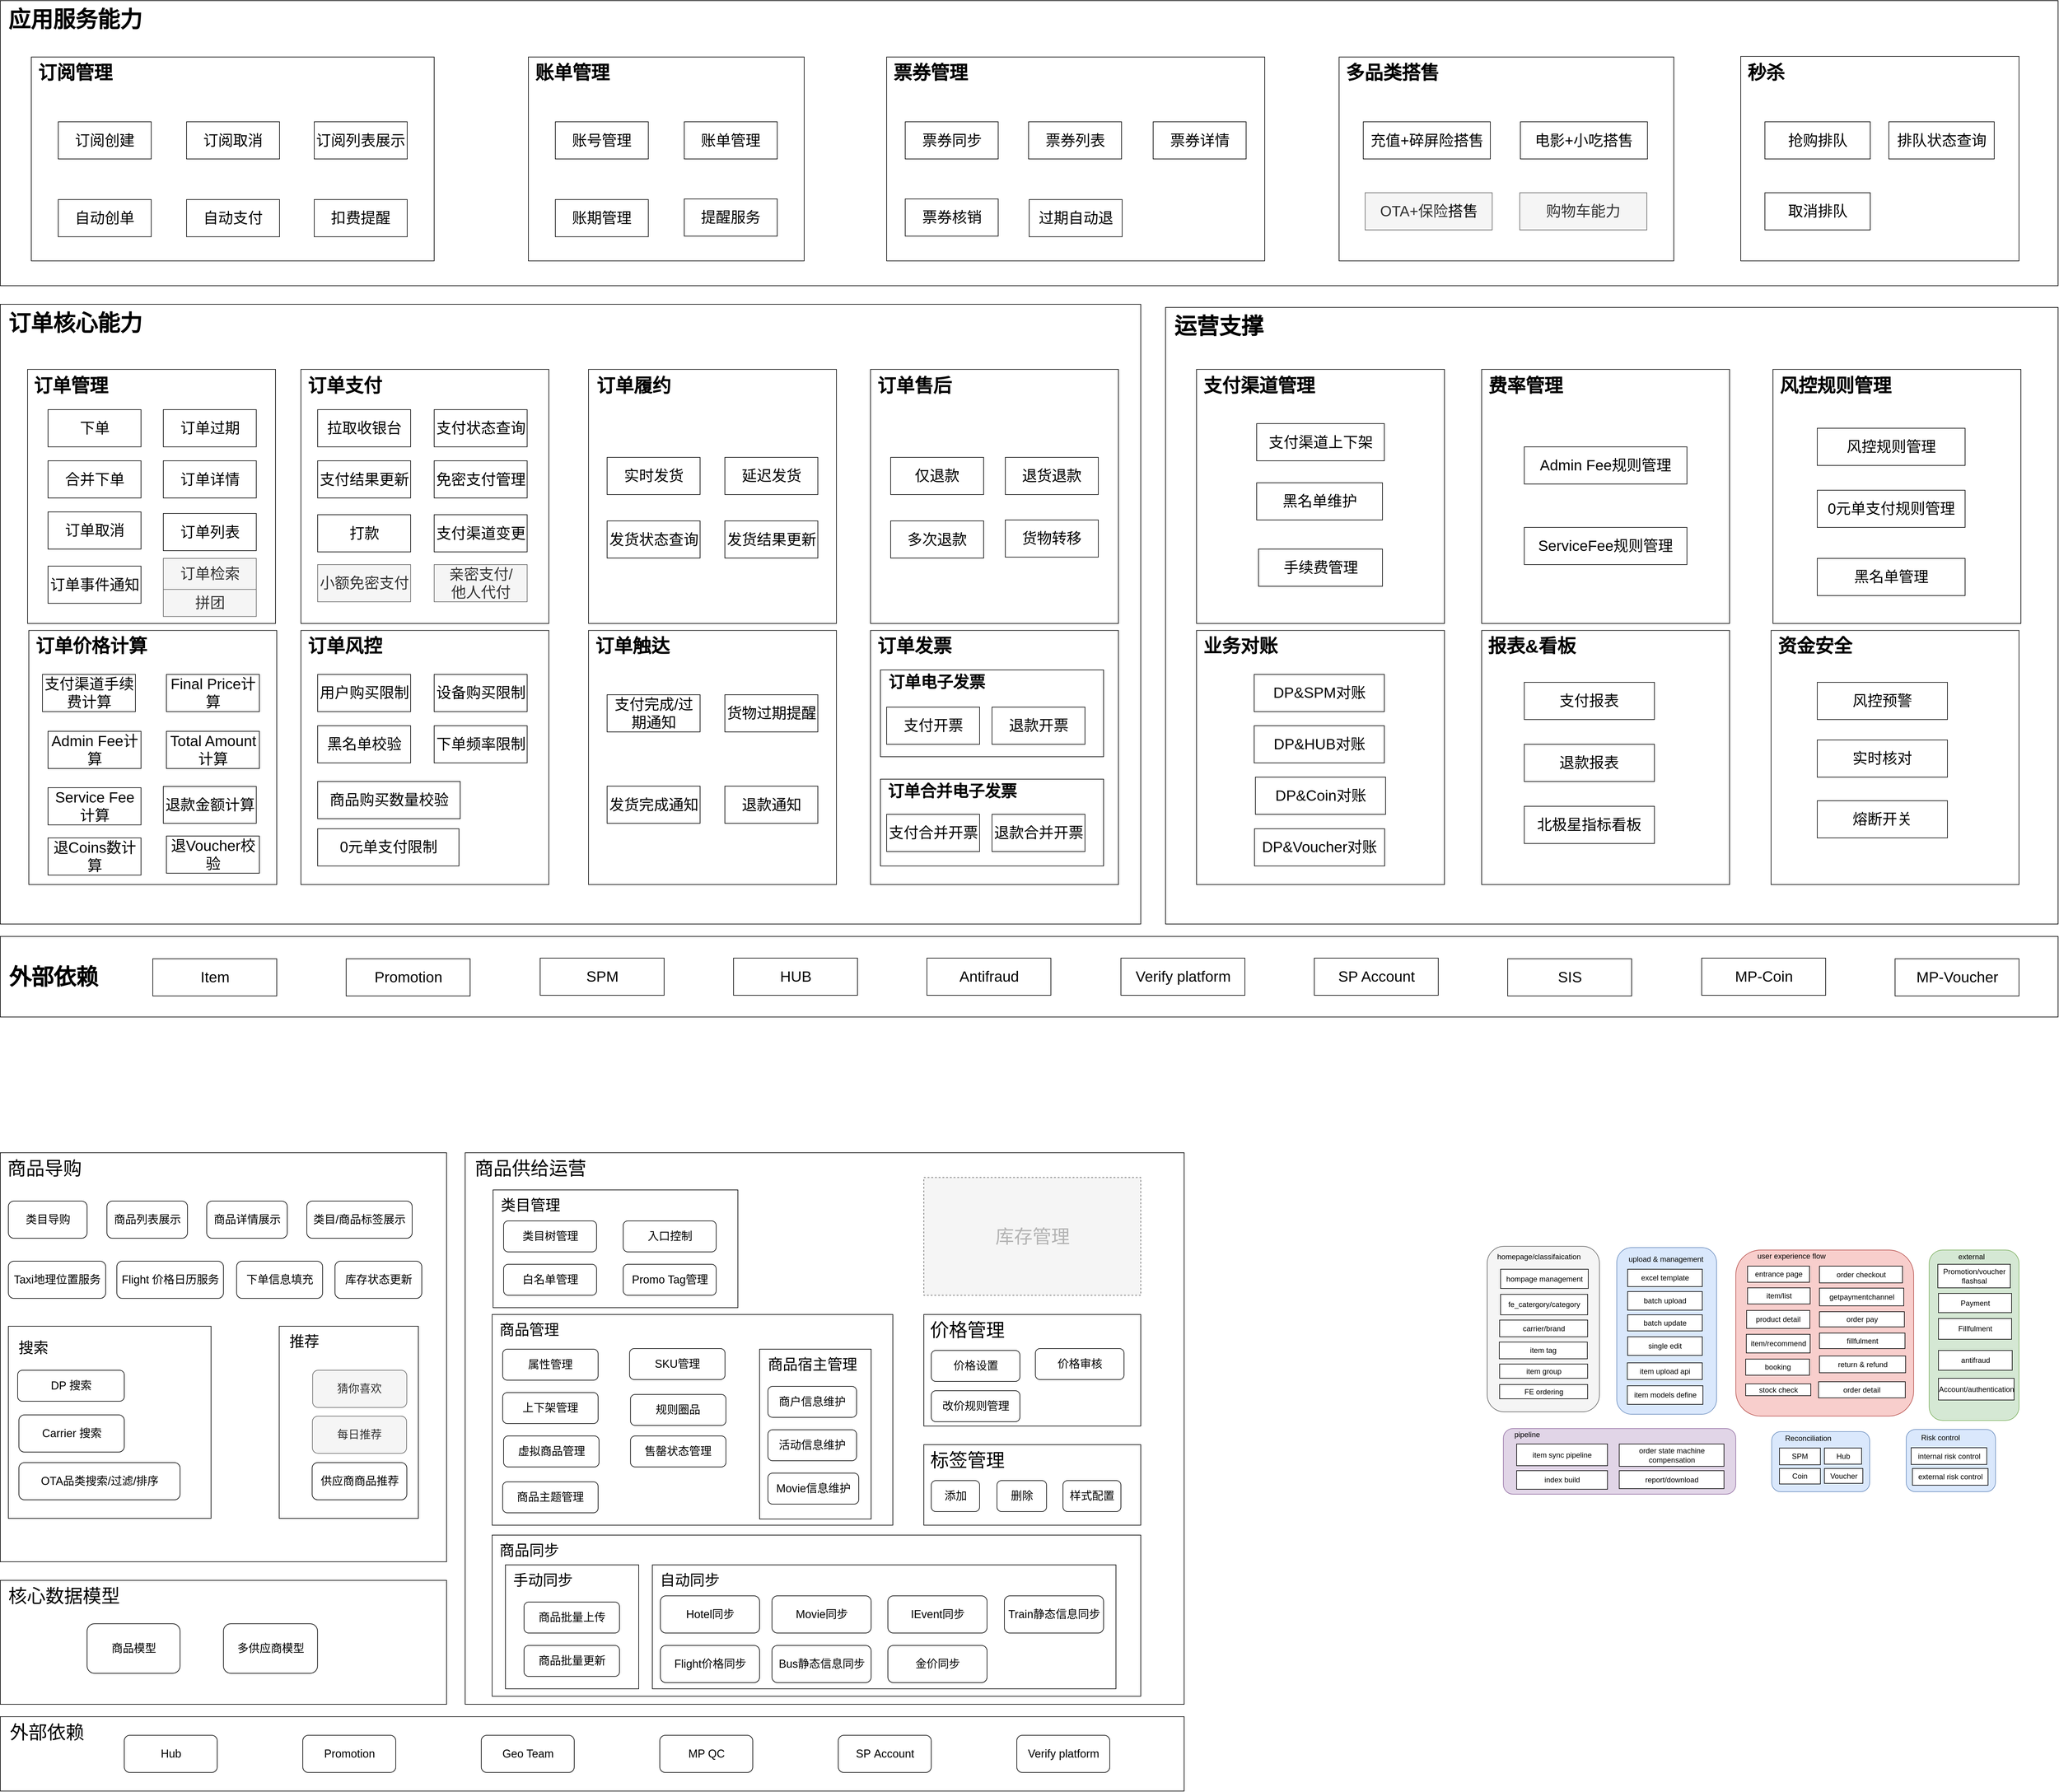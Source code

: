 <mxfile version="26.0.5" pages="15">
  <diagram id="54I2oVbzuCZYs8evEGBw" name="业务架构(business introduction)">
    <mxGraphModel dx="8065" dy="3863" grid="1" gridSize="10" guides="1" tooltips="1" connect="1" arrows="1" fold="1" page="1" pageScale="1" pageWidth="1600" pageHeight="900" math="0" shadow="0">
      <root>
        <mxCell id="0" />
        <mxCell id="1" parent="0" />
        <mxCell id="GM3gCmjz3thNxia8Nb-2-58" value="" style="rounded=1;whiteSpace=wrap;html=1;fillColor=#d5e8d4;strokeColor=#82b366;" parent="1" vertex="1">
          <mxGeometry x="-1407.5" y="787" width="145" height="275" as="geometry" />
        </mxCell>
        <mxCell id="GM3gCmjz3thNxia8Nb-2-21" value="" style="rounded=1;whiteSpace=wrap;html=1;fillColor=#e1d5e7;strokeColor=#9673a6;" parent="1" vertex="1">
          <mxGeometry x="-2094.5" y="1075" width="375" height="106" as="geometry" />
        </mxCell>
        <mxCell id="GM3gCmjz3thNxia8Nb-2-5" value="" style="rounded=1;whiteSpace=wrap;html=1;fillColor=#f8cecc;strokeColor=#b85450;" parent="1" vertex="1">
          <mxGeometry x="-1719.5" y="787" width="287" height="268" as="geometry" />
        </mxCell>
        <mxCell id="GM3gCmjz3thNxia8Nb-2-3" value="" style="rounded=1;whiteSpace=wrap;html=1;fillColor=#dae8fc;strokeColor=#6c8ebf;" parent="1" vertex="1">
          <mxGeometry x="-1911.5" y="783" width="161" height="269" as="geometry" />
        </mxCell>
        <mxCell id="YXe2wossbGKXU6K8GIfs-6" value="excel template" style="rounded=0;whiteSpace=wrap;html=1;" parent="1" vertex="1">
          <mxGeometry x="-1894" y="818" width="120.5" height="28" as="geometry" />
        </mxCell>
        <mxCell id="YXe2wossbGKXU6K8GIfs-7" value="item sync pipeline" style="rounded=0;whiteSpace=wrap;html=1;" parent="1" vertex="1">
          <mxGeometry x="-2073" y="1100" width="146.5" height="35" as="geometry" />
        </mxCell>
        <mxCell id="YXe2wossbGKXU6K8GIfs-8" value="item/list" style="rounded=0;whiteSpace=wrap;html=1;" parent="1" vertex="1">
          <mxGeometry x="-1700.5" y="848" width="101" height="26" as="geometry" />
        </mxCell>
        <mxCell id="YXe2wossbGKXU6K8GIfs-9" value="product detail" style="rounded=0;whiteSpace=wrap;html=1;imageWidth=24;fillOpacity=100;" parent="1" vertex="1">
          <mxGeometry x="-1702" y="884.5" width="102" height="29" as="geometry" />
        </mxCell>
        <mxCell id="GM3gCmjz3thNxia8Nb-2-4" value="item upload api" style="rounded=0;whiteSpace=wrap;html=1;" parent="1" vertex="1">
          <mxGeometry x="-1894.5" y="969" width="121" height="27" as="geometry" />
        </mxCell>
        <mxCell id="GM3gCmjz3thNxia8Nb-2-6" value="order checkout" style="rounded=0;whiteSpace=wrap;html=1;" parent="1" vertex="1">
          <mxGeometry x="-1584.5" y="813" width="134" height="27" as="geometry" />
        </mxCell>
        <mxCell id="GM3gCmjz3thNxia8Nb-2-7" value="getpaymentchannel" style="rounded=0;whiteSpace=wrap;html=1;" parent="1" vertex="1">
          <mxGeometry x="-1584.5" y="848.5" width="136" height="28.5" as="geometry" />
        </mxCell>
        <mxCell id="GM3gCmjz3thNxia8Nb-2-8" value="order pay" style="rounded=0;whiteSpace=wrap;html=1;" parent="1" vertex="1">
          <mxGeometry x="-1584.5" y="886.5" width="137" height="24.5" as="geometry" />
        </mxCell>
        <mxCell id="GM3gCmjz3thNxia8Nb-2-9" value="fillfulment" style="rounded=0;whiteSpace=wrap;html=1;" parent="1" vertex="1">
          <mxGeometry x="-1584.5" y="921" width="138" height="25" as="geometry" />
        </mxCell>
        <mxCell id="GM3gCmjz3thNxia8Nb-2-10" value="" style="rounded=1;whiteSpace=wrap;html=1;fillColor=#f5f5f5;fontColor=#333333;strokeColor=#666666;" parent="1" vertex="1">
          <mxGeometry x="-2120.5" y="781" width="181" height="267" as="geometry" />
        </mxCell>
        <mxCell id="GM3gCmjz3thNxia8Nb-2-11" value="hompage management" style="rounded=0;whiteSpace=wrap;html=1;" parent="1" vertex="1">
          <mxGeometry x="-2099" y="818" width="141.5" height="31" as="geometry" />
        </mxCell>
        <mxCell id="GM3gCmjz3thNxia8Nb-2-12" value="fe_catergory/category" style="rounded=0;whiteSpace=wrap;html=1;" parent="1" vertex="1">
          <mxGeometry x="-2099" y="858.5" width="140.5" height="33" as="geometry" />
        </mxCell>
        <mxCell id="GM3gCmjz3thNxia8Nb-2-13" value="carrier/brand" style="rounded=0;whiteSpace=wrap;html=1;" parent="1" vertex="1">
          <mxGeometry x="-2100.5" y="900" width="142" height="27" as="geometry" />
        </mxCell>
        <mxCell id="GM3gCmjz3thNxia8Nb-2-14" value="homepage/classifaication" style="text;html=1;strokeColor=none;fillColor=none;align=center;verticalAlign=middle;whiteSpace=wrap;rounded=0;" parent="1" vertex="1">
          <mxGeometry x="-2067.5" y="783" width="60" height="30" as="geometry" />
        </mxCell>
        <mxCell id="GM3gCmjz3thNxia8Nb-2-15" value="upload &amp;amp; management" style="text;html=1;strokeColor=none;fillColor=none;align=center;verticalAlign=middle;whiteSpace=wrap;rounded=0;" parent="1" vertex="1">
          <mxGeometry x="-1894" y="786.5" width="123.5" height="30.5" as="geometry" />
        </mxCell>
        <mxCell id="GM3gCmjz3thNxia8Nb-2-17" value="user experience flow" style="text;html=1;strokeColor=none;fillColor=none;align=center;verticalAlign=middle;whiteSpace=wrap;rounded=0;" parent="1" vertex="1">
          <mxGeometry x="-1696.5" y="783" width="133" height="28" as="geometry" />
        </mxCell>
        <mxCell id="GM3gCmjz3thNxia8Nb-2-22" value="return &amp;amp; refund" style="rounded=0;whiteSpace=wrap;html=1;" parent="1" vertex="1">
          <mxGeometry x="-1584.5" y="958" width="139" height="27" as="geometry" />
        </mxCell>
        <mxCell id="GM3gCmjz3thNxia8Nb-2-23" value="item tag" style="rounded=0;whiteSpace=wrap;html=1;" parent="1" vertex="1">
          <mxGeometry x="-2101" y="935.5" width="142" height="27" as="geometry" />
        </mxCell>
        <mxCell id="GM3gCmjz3thNxia8Nb-2-24" value="item group" style="rounded=0;whiteSpace=wrap;html=1;" parent="1" vertex="1">
          <mxGeometry x="-2100.5" y="971" width="142" height="23" as="geometry" />
        </mxCell>
        <mxCell id="GM3gCmjz3thNxia8Nb-2-25" value="FE ordering" style="rounded=0;whiteSpace=wrap;html=1;" parent="1" vertex="1">
          <mxGeometry x="-2100.5" y="1004" width="142" height="23" as="geometry" />
        </mxCell>
        <mxCell id="GM3gCmjz3thNxia8Nb-2-27" value="batch upload" style="rounded=0;whiteSpace=wrap;html=1;" parent="1" vertex="1">
          <mxGeometry x="-1894" y="854" width="120.5" height="30" as="geometry" />
        </mxCell>
        <mxCell id="GM3gCmjz3thNxia8Nb-2-28" value="batch update" style="rounded=0;whiteSpace=wrap;html=1;" parent="1" vertex="1">
          <mxGeometry x="-1894" y="891.5" width="120.5" height="26" as="geometry" />
        </mxCell>
        <mxCell id="GM3gCmjz3thNxia8Nb-2-29" value="&lt;div style=&quot;text-align: center;&quot;&gt;&lt;/div&gt;" style="text;whiteSpace=wrap;html=1;" parent="1" vertex="1">
          <mxGeometry x="-1894" y="931" width="120.5" height="27" as="geometry" />
        </mxCell>
        <mxCell id="GM3gCmjz3thNxia8Nb-2-30" value="single edit" style="rounded=0;whiteSpace=wrap;html=1;" parent="1" vertex="1">
          <mxGeometry x="-1894" y="927" width="120.5" height="30" as="geometry" />
        </mxCell>
        <mxCell id="GM3gCmjz3thNxia8Nb-2-31" value="entrance page" style="rounded=0;whiteSpace=wrap;html=1;" parent="1" vertex="1">
          <mxGeometry x="-1700.5" y="813" width="100" height="26" as="geometry" />
        </mxCell>
        <mxCell id="GM3gCmjz3thNxia8Nb-2-32" value="item/recommend" style="rounded=0;whiteSpace=wrap;html=1;" parent="1" vertex="1">
          <mxGeometry x="-1702.5" y="923" width="103" height="30" as="geometry" />
        </mxCell>
        <mxCell id="GM3gCmjz3thNxia8Nb-2-33" value="booking" style="rounded=0;whiteSpace=wrap;html=1;" parent="1" vertex="1">
          <mxGeometry x="-1703.5" y="963" width="103" height="26" as="geometry" />
        </mxCell>
        <mxCell id="GM3gCmjz3thNxia8Nb-2-34" value="stock check" style="rounded=0;whiteSpace=wrap;html=1;" parent="1" vertex="1">
          <mxGeometry x="-1703.5" y="1003" width="105" height="19" as="geometry" />
        </mxCell>
        <mxCell id="GM3gCmjz3thNxia8Nb-2-35" value="order detail" style="rounded=0;whiteSpace=wrap;html=1;" parent="1" vertex="1">
          <mxGeometry x="-1586" y="999.5" width="140" height="26" as="geometry" />
        </mxCell>
        <mxCell id="GM3gCmjz3thNxia8Nb-2-36" value="order state machine compensation" style="rounded=0;whiteSpace=wrap;html=1;" parent="1" vertex="1">
          <mxGeometry x="-1907.5" y="1100" width="169" height="36" as="geometry" />
        </mxCell>
        <mxCell id="GM3gCmjz3thNxia8Nb-2-38" value="index build" style="rounded=0;whiteSpace=wrap;html=1;" parent="1" vertex="1">
          <mxGeometry x="-2073" y="1143" width="146.5" height="30" as="geometry" />
        </mxCell>
        <mxCell id="GM3gCmjz3thNxia8Nb-2-39" value="report/download" style="rounded=0;whiteSpace=wrap;html=1;" parent="1" vertex="1">
          <mxGeometry x="-1907.5" y="1143" width="169" height="29" as="geometry" />
        </mxCell>
        <mxCell id="GM3gCmjz3thNxia8Nb-2-40" value="pipeline" style="text;html=1;strokeColor=none;fillColor=none;align=center;verticalAlign=middle;whiteSpace=wrap;rounded=0;" parent="1" vertex="1">
          <mxGeometry x="-2086.5" y="1070" width="60" height="30" as="geometry" />
        </mxCell>
        <mxCell id="GM3gCmjz3thNxia8Nb-2-41" value="" style="rounded=1;whiteSpace=wrap;html=1;fillColor=#dae8fc;strokeColor=#6c8ebf;" parent="1" vertex="1">
          <mxGeometry x="-1661.5" y="1080" width="158" height="97" as="geometry" />
        </mxCell>
        <mxCell id="GM3gCmjz3thNxia8Nb-2-42" value="" style="rounded=1;whiteSpace=wrap;html=1;fillColor=#dae8fc;strokeColor=#6c8ebf;" parent="1" vertex="1">
          <mxGeometry x="-1444.5" y="1076.5" width="144" height="100.5" as="geometry" />
        </mxCell>
        <mxCell id="GM3gCmjz3thNxia8Nb-2-43" value="Risk control" style="text;html=1;strokeColor=none;fillColor=none;align=center;verticalAlign=middle;whiteSpace=wrap;rounded=0;" parent="1" vertex="1">
          <mxGeometry x="-1444.5" y="1075.75" width="110" height="29" as="geometry" />
        </mxCell>
        <mxCell id="GM3gCmjz3thNxia8Nb-2-44" value="Reconciliation" style="text;html=1;strokeColor=none;fillColor=none;align=center;verticalAlign=middle;whiteSpace=wrap;rounded=0;" parent="1" vertex="1">
          <mxGeometry x="-1649" y="1075.5" width="93" height="31" as="geometry" />
        </mxCell>
        <mxCell id="GM3gCmjz3thNxia8Nb-2-45" value="SPM" style="rounded=0;whiteSpace=wrap;html=1;" parent="1" vertex="1">
          <mxGeometry x="-1649" y="1106.5" width="66" height="27" as="geometry" />
        </mxCell>
        <mxCell id="GM3gCmjz3thNxia8Nb-2-46" value="Hub" style="rounded=0;whiteSpace=wrap;html=1;" parent="1" vertex="1">
          <mxGeometry x="-1576.5" y="1106.5" width="60" height="26" as="geometry" />
        </mxCell>
        <mxCell id="GM3gCmjz3thNxia8Nb-2-47" value="Coin" style="rounded=0;whiteSpace=wrap;html=1;" parent="1" vertex="1">
          <mxGeometry x="-1649" y="1139.5" width="66" height="25" as="geometry" />
        </mxCell>
        <mxCell id="GM3gCmjz3thNxia8Nb-2-48" value="Voucher" style="rounded=0;whiteSpace=wrap;html=1;" parent="1" vertex="1">
          <mxGeometry x="-1576.5" y="1139.5" width="62" height="24" as="geometry" />
        </mxCell>
        <mxCell id="GM3gCmjz3thNxia8Nb-2-49" value="internal risk control" style="rounded=0;whiteSpace=wrap;html=1;" parent="1" vertex="1">
          <mxGeometry x="-1436.5" y="1106" width="122" height="27" as="geometry" />
        </mxCell>
        <mxCell id="GM3gCmjz3thNxia8Nb-2-51" value="external risk control" style="rounded=0;whiteSpace=wrap;html=1;" parent="1" vertex="1">
          <mxGeometry x="-1434.5" y="1139.5" width="122" height="27" as="geometry" />
        </mxCell>
        <mxCell id="GM3gCmjz3thNxia8Nb-2-52" value="item models define" style="rounded=0;whiteSpace=wrap;html=1;" parent="1" vertex="1">
          <mxGeometry x="-1894.5" y="1006" width="122" height="30" as="geometry" />
        </mxCell>
        <mxCell id="GM3gCmjz3thNxia8Nb-2-53" value="Payment" style="rounded=0;whiteSpace=wrap;html=1;" parent="1" vertex="1">
          <mxGeometry x="-1392.5" y="857" width="118" height="31" as="geometry" />
        </mxCell>
        <mxCell id="GM3gCmjz3thNxia8Nb-2-54" value="Promotion/voucher&lt;br&gt;flashsal" style="rounded=0;whiteSpace=wrap;html=1;" parent="1" vertex="1">
          <mxGeometry x="-1393.5" y="810" width="117" height="38" as="geometry" />
        </mxCell>
        <mxCell id="GM3gCmjz3thNxia8Nb-2-55" value="Fillfulment" style="rounded=0;whiteSpace=wrap;html=1;" parent="1" vertex="1">
          <mxGeometry x="-1392.5" y="897.5" width="118" height="33.5" as="geometry" />
        </mxCell>
        <mxCell id="GM3gCmjz3thNxia8Nb-2-56" value="antifraud" style="rounded=0;whiteSpace=wrap;html=1;" parent="1" vertex="1">
          <mxGeometry x="-1392.5" y="949" width="119" height="32" as="geometry" />
        </mxCell>
        <mxCell id="GM3gCmjz3thNxia8Nb-2-57" value="Account/authentication" style="rounded=0;whiteSpace=wrap;html=1;" parent="1" vertex="1">
          <mxGeometry x="-1392.5" y="994" width="122" height="35" as="geometry" />
        </mxCell>
        <mxCell id="GM3gCmjz3thNxia8Nb-2-59" value="external" style="text;html=1;strokeColor=none;fillColor=none;align=center;verticalAlign=middle;whiteSpace=wrap;rounded=0;" parent="1" vertex="1">
          <mxGeometry x="-1369.5" y="783" width="60" height="30" as="geometry" />
        </mxCell>
        <mxCell id="WhVQLDNccvO-llCOBPkM-2" value="" style="rounded=0;whiteSpace=wrap;html=1;fontSize=24;" parent="1" vertex="1">
          <mxGeometry x="-4519.5" y="-1229" width="3320" height="460" as="geometry" />
        </mxCell>
        <mxCell id="WhVQLDNccvO-llCOBPkM-3" value="" style="rounded=0;whiteSpace=wrap;html=1;fontSize=24;" parent="1" vertex="1">
          <mxGeometry x="-4469.5" y="-1138" width="650" height="329" as="geometry" />
        </mxCell>
        <mxCell id="WhVQLDNccvO-llCOBPkM-4" value="&lt;span style=&quot;font-size: 30px;&quot;&gt;订阅管理&lt;/span&gt;" style="text;html=1;align=center;verticalAlign=middle;resizable=0;points=[];autosize=1;strokeColor=none;fillColor=none;fontSize=30;fontStyle=1" parent="1" vertex="1">
          <mxGeometry x="-4469.5" y="-1138" width="140" height="50" as="geometry" />
        </mxCell>
        <mxCell id="WhVQLDNccvO-llCOBPkM-5" value="" style="rounded=0;whiteSpace=wrap;html=1;fontSize=24;" parent="1" vertex="1">
          <mxGeometry x="-4519.5" y="281" width="3320" height="130" as="geometry" />
        </mxCell>
        <mxCell id="WhVQLDNccvO-llCOBPkM-6" value="" style="rounded=0;whiteSpace=wrap;html=1;fontSize=24;" parent="1" vertex="1">
          <mxGeometry x="-4519.5" y="-739" width="1840" height="1000" as="geometry" />
        </mxCell>
        <mxCell id="WhVQLDNccvO-llCOBPkM-7" value="" style="rounded=0;whiteSpace=wrap;html=1;fontSize=24;" parent="1" vertex="1">
          <mxGeometry x="-4034.5" y="-634" width="400" height="410" as="geometry" />
        </mxCell>
        <mxCell id="WhVQLDNccvO-llCOBPkM-8" value="" style="rounded=0;whiteSpace=wrap;html=1;fontSize=24;" parent="1" vertex="1">
          <mxGeometry x="-4034.5" y="-212.75" width="400" height="410" as="geometry" />
        </mxCell>
        <mxCell id="WhVQLDNccvO-llCOBPkM-9" value="" style="rounded=0;whiteSpace=wrap;html=1;fontSize=24;" parent="1" vertex="1">
          <mxGeometry x="-4473.5" y="-212.75" width="400" height="410" as="geometry" />
        </mxCell>
        <mxCell id="WhVQLDNccvO-llCOBPkM-10" value="" style="rounded=0;whiteSpace=wrap;html=1;fontSize=24;" parent="1" vertex="1">
          <mxGeometry x="-2639.5" y="-734" width="1440" height="995" as="geometry" />
        </mxCell>
        <mxCell id="WhVQLDNccvO-llCOBPkM-11" value="" style="rounded=0;whiteSpace=wrap;html=1;fontSize=24;" parent="1" vertex="1">
          <mxGeometry x="-3570.5" y="-634" width="400" height="410" as="geometry" />
        </mxCell>
        <mxCell id="WhVQLDNccvO-llCOBPkM-12" value="&lt;h5 style=&quot;overflow-wrap: break-word; margin: 0px; padding: 0px; font-size: 24px; box-sizing: border-box; list-style: inherit; color: rgb(0, 0, 0); font-weight: bold; line-height: 24px; font-family: &amp;quot;pingfang SC&amp;quot;, &amp;quot;helvetica neue&amp;quot;, arial, &amp;quot;hiragino sans gb&amp;quot;, &amp;quot;microsoft yahei ui&amp;quot;, &amp;quot;microsoft yahei&amp;quot;, simsun, sans-serif; font-style: normal; font-variant-ligatures: normal; font-variant-caps: normal; letter-spacing: normal; orphans: 2; text-align: start; text-indent: 0px; text-transform: none; widows: 2; word-spacing: 0px; -webkit-text-stroke-width: 0px; white-space: pre-wrap; background-color: rgb(255, 255, 255); text-decoration-thickness: initial; text-decoration-style: initial; text-decoration-color: initial;&quot; name=&quot;4.-%E8%AE%A2%E5%8D%95%E7%B3%BB%E7%BB%9F%E7%9A%84%E4%B8%9A%E5%8A%A1%E6%9E%B6%E6%9E%84&quot; id=&quot;capck&quot;&gt;&lt;br style=&quot;font-size: 24px;&quot;&gt;&lt;/h5&gt;" style="rounded=0;whiteSpace=wrap;html=1;fontSize=24;" parent="1" vertex="1">
          <mxGeometry x="-3115.5" y="-634" width="400" height="410" as="geometry" />
        </mxCell>
        <mxCell id="WhVQLDNccvO-llCOBPkM-13" value="" style="rounded=0;whiteSpace=wrap;html=1;fontSize=24;" parent="1" vertex="1">
          <mxGeometry x="-4475.5" y="-634" width="400" height="410" as="geometry" />
        </mxCell>
        <mxCell id="WhVQLDNccvO-llCOBPkM-14" value="&lt;font style=&quot;font-size: 24px;&quot;&gt;SPM&lt;/font&gt;" style="rounded=0;whiteSpace=wrap;html=1;flipH=1;flipV=1;fontSize=24;" parent="1" vertex="1">
          <mxGeometry x="-3648.5" y="316" width="200" height="60" as="geometry" />
        </mxCell>
        <mxCell id="WhVQLDNccvO-llCOBPkM-15" value="&lt;font style=&quot;font-size: 24px;&quot;&gt;HUB&lt;/font&gt;" style="rounded=0;whiteSpace=wrap;html=1;flipH=1;flipV=1;fontSize=24;" parent="1" vertex="1">
          <mxGeometry x="-3336.5" y="316" width="200" height="60" as="geometry" />
        </mxCell>
        <mxCell id="WhVQLDNccvO-llCOBPkM-16" value="&lt;font style=&quot;font-size: 24px;&quot;&gt;Promotion&lt;/font&gt;" style="rounded=0;whiteSpace=wrap;html=1;flipH=1;flipV=1;fontSize=24;" parent="1" vertex="1">
          <mxGeometry x="-3961.5" y="317" width="200" height="60" as="geometry" />
        </mxCell>
        <mxCell id="WhVQLDNccvO-llCOBPkM-17" value="&lt;font style=&quot;font-size: 24px;&quot;&gt;Item&lt;/font&gt;" style="rounded=0;whiteSpace=wrap;html=1;flipH=1;flipV=1;fontSize=24;" parent="1" vertex="1">
          <mxGeometry x="-4273.5" y="317" width="200" height="60" as="geometry" />
        </mxCell>
        <mxCell id="WhVQLDNccvO-llCOBPkM-18" value="&lt;font style=&quot;font-size: 24px;&quot;&gt;Antifraud&lt;/font&gt;" style="rounded=0;whiteSpace=wrap;html=1;flipH=1;flipV=1;fontSize=24;" parent="1" vertex="1">
          <mxGeometry x="-3024.5" y="316" width="200" height="60" as="geometry" />
        </mxCell>
        <mxCell id="WhVQLDNccvO-llCOBPkM-19" value="&lt;span style=&quot;font-size: 24px;&quot;&gt;下单&lt;/span&gt;" style="rounded=0;whiteSpace=wrap;html=1;fontSize=24;" parent="1" vertex="1">
          <mxGeometry x="-4442.5" y="-569" width="150" height="60" as="geometry" />
        </mxCell>
        <mxCell id="WhVQLDNccvO-llCOBPkM-20" value="&lt;font style=&quot;font-size: 24px;&quot;&gt;订单取消&lt;/font&gt;" style="rounded=0;whiteSpace=wrap;html=1;fontSize=24;" parent="1" vertex="1">
          <mxGeometry x="-4442.5" y="-404" width="150" height="60" as="geometry" />
        </mxCell>
        <mxCell id="WhVQLDNccvO-llCOBPkM-21" value="&lt;font style=&quot;font-size: 24px;&quot;&gt;订单过期&lt;/font&gt;" style="rounded=0;whiteSpace=wrap;html=1;fontSize=24;" parent="1" vertex="1">
          <mxGeometry x="-4256.5" y="-569" width="150" height="60" as="geometry" />
        </mxCell>
        <mxCell id="WhVQLDNccvO-llCOBPkM-22" value="&lt;span style=&quot;font-size: 24px;&quot;&gt;合并下单&lt;/span&gt;" style="rounded=0;whiteSpace=wrap;html=1;fontSize=24;" parent="1" vertex="1">
          <mxGeometry x="-4442.5" y="-486.5" width="150" height="60" as="geometry" />
        </mxCell>
        <mxCell id="WhVQLDNccvO-llCOBPkM-23" value="&lt;span style=&quot;font-size: 24px;&quot;&gt;实时发货&lt;/span&gt;" style="rounded=0;whiteSpace=wrap;html=1;fontSize=24;" parent="1" vertex="1">
          <mxGeometry x="-3540.5" y="-492" width="150" height="60" as="geometry" />
        </mxCell>
        <mxCell id="WhVQLDNccvO-llCOBPkM-24" value="&lt;span style=&quot;font-size: 24px;&quot;&gt;发货结果更新&lt;/span&gt;" style="rounded=0;whiteSpace=wrap;html=1;fontSize=24;" parent="1" vertex="1">
          <mxGeometry x="-3350.5" y="-389.5" width="150" height="60" as="geometry" />
        </mxCell>
        <mxCell id="WhVQLDNccvO-llCOBPkM-25" value="&lt;span style=&quot;font-size: 24px;&quot;&gt;仅退款&lt;/span&gt;" style="rounded=0;whiteSpace=wrap;html=1;fontSize=24;" parent="1" vertex="1">
          <mxGeometry x="-3083" y="-492" width="150" height="60" as="geometry" />
        </mxCell>
        <mxCell id="WhVQLDNccvO-llCOBPkM-26" value="&lt;span style=&quot;font-size: 24px;&quot;&gt;退货退款&lt;/span&gt;" style="rounded=0;whiteSpace=wrap;html=1;fontSize=24;" parent="1" vertex="1">
          <mxGeometry x="-2898" y="-492" width="150" height="60" as="geometry" />
        </mxCell>
        <mxCell id="WhVQLDNccvO-llCOBPkM-27" value="&lt;span style=&quot;font-size: 24px;&quot;&gt;扣费提醒&lt;/span&gt;" style="rounded=0;whiteSpace=wrap;html=1;fontSize=24;" parent="1" vertex="1">
          <mxGeometry x="-4013" y="-908" width="150" height="60" as="geometry" />
        </mxCell>
        <mxCell id="WhVQLDNccvO-llCOBPkM-28" value="&lt;span style=&quot;font-size: 24px;&quot;&gt;订阅创建&lt;/span&gt;" style="rounded=0;whiteSpace=wrap;html=1;fontSize=24;" parent="1" vertex="1">
          <mxGeometry x="-4426" y="-1033.5" width="150" height="60" as="geometry" />
        </mxCell>
        <mxCell id="WhVQLDNccvO-llCOBPkM-29" value="&lt;span style=&quot;font-size: 24px;&quot;&gt;打款&lt;/span&gt;" style="rounded=0;whiteSpace=wrap;html=1;fontSize=24;" parent="1" vertex="1">
          <mxGeometry x="-4007.5" y="-399.5" width="150" height="60" as="geometry" />
        </mxCell>
        <mxCell id="WhVQLDNccvO-llCOBPkM-30" value="&lt;span style=&quot;font-size: 24px;&quot;&gt;订单列表&lt;/span&gt;" style="rounded=0;whiteSpace=wrap;html=1;fontSize=24;" parent="1" vertex="1">
          <mxGeometry x="-4256.5" y="-401.5" width="150" height="60" as="geometry" />
        </mxCell>
        <mxCell id="WhVQLDNccvO-llCOBPkM-31" value="&lt;span style=&quot;font-size: 24px;&quot;&gt;订单详情&lt;/span&gt;" style="rounded=0;whiteSpace=wrap;html=1;fontSize=24;" parent="1" vertex="1">
          <mxGeometry x="-4256.5" y="-486.5" width="150" height="60" as="geometry" />
        </mxCell>
        <mxCell id="WhVQLDNccvO-llCOBPkM-32" value="&lt;span style=&quot;font-size: 30px;&quot;&gt;订单管理&lt;/span&gt;" style="text;html=1;align=center;verticalAlign=middle;resizable=0;points=[];autosize=1;strokeColor=none;fillColor=none;fontSize=30;fontStyle=1" parent="1" vertex="1">
          <mxGeometry x="-4476.5" y="-633" width="140" height="50" as="geometry" />
        </mxCell>
        <mxCell id="WhVQLDNccvO-llCOBPkM-33" value="&lt;span style=&quot;font-size: 30px;&quot;&gt;订单售后&lt;/span&gt;" style="text;html=1;align=center;verticalAlign=middle;resizable=0;points=[];autosize=1;strokeColor=none;fillColor=none;fontSize=30;fontStyle=1" parent="1" vertex="1">
          <mxGeometry x="-3115.5" y="-633" width="140" height="50" as="geometry" />
        </mxCell>
        <mxCell id="WhVQLDNccvO-llCOBPkM-34" value="&lt;span style=&quot;font-size: 30px;&quot;&gt;订单履约&lt;/span&gt;" style="text;html=1;align=center;verticalAlign=middle;resizable=0;points=[];autosize=1;strokeColor=none;fillColor=none;fontSize=30;fontStyle=1" parent="1" vertex="1">
          <mxGeometry x="-3568.5" y="-633" width="140" height="50" as="geometry" />
        </mxCell>
        <mxCell id="WhVQLDNccvO-llCOBPkM-35" value="&lt;span style=&quot;font-size: 24px;&quot;&gt;Admin Fee计算&lt;/span&gt;" style="rounded=0;whiteSpace=wrap;html=1;fontSize=24;" parent="1" vertex="1">
          <mxGeometry x="-4442.5" y="-50" width="150" height="60" as="geometry" />
        </mxCell>
        <mxCell id="WhVQLDNccvO-llCOBPkM-36" value="&lt;span style=&quot;font-size: 24px;&quot;&gt;Service Fee计算&lt;/span&gt;" style="rounded=0;whiteSpace=wrap;html=1;fontSize=24;" parent="1" vertex="1">
          <mxGeometry x="-4442.5" y="41" width="150" height="60" as="geometry" />
        </mxCell>
        <mxCell id="WhVQLDNccvO-llCOBPkM-37" value="&lt;span style=&quot;font-size: 24px;&quot;&gt;支付渠道手续费计算&lt;/span&gt;" style="rounded=0;whiteSpace=wrap;html=1;fontSize=24;" parent="1" vertex="1">
          <mxGeometry x="-4451.5" y="-141.75" width="150" height="60" as="geometry" />
        </mxCell>
        <mxCell id="WhVQLDNccvO-llCOBPkM-38" value="&lt;span style=&quot;font-size: 24px;&quot;&gt;Final Price计算&lt;/span&gt;" style="rounded=0;whiteSpace=wrap;html=1;fontSize=24;" parent="1" vertex="1">
          <mxGeometry x="-4251.5" y="-141.75" width="150" height="60" as="geometry" />
        </mxCell>
        <mxCell id="WhVQLDNccvO-llCOBPkM-39" value="&lt;span style=&quot;font-size: 24px;&quot;&gt;退款金额计算&lt;/span&gt;" style="rounded=0;whiteSpace=wrap;html=1;fontSize=24;" parent="1" vertex="1">
          <mxGeometry x="-4256.5" y="39" width="150" height="59.5" as="geometry" />
        </mxCell>
        <mxCell id="WhVQLDNccvO-llCOBPkM-40" value="&lt;span style=&quot;font-size: 24px;&quot;&gt;Total A&lt;/span&gt;&lt;span style=&quot;font-size: 24px; background-color: initial;&quot;&gt;mount计算&lt;/span&gt;" style="rounded=0;whiteSpace=wrap;html=1;fontSize=24;" parent="1" vertex="1">
          <mxGeometry x="-4251.5" y="-50" width="150" height="60" as="geometry" />
        </mxCell>
        <mxCell id="WhVQLDNccvO-llCOBPkM-41" value="&lt;span style=&quot;font-size: 24px;&quot;&gt;0元单支付限制&lt;/span&gt;" style="rounded=0;whiteSpace=wrap;html=1;fontSize=24;" parent="1" vertex="1">
          <mxGeometry x="-4007.5" y="107.25" width="228" height="60" as="geometry" />
        </mxCell>
        <mxCell id="WhVQLDNccvO-llCOBPkM-42" value="&lt;span style=&quot;font-size: 24px;&quot;&gt;用户购买限制&lt;/span&gt;" style="rounded=0;whiteSpace=wrap;html=1;fontSize=24;" parent="1" vertex="1">
          <mxGeometry x="-4007.5" y="-141.75" width="150" height="60" as="geometry" />
        </mxCell>
        <mxCell id="WhVQLDNccvO-llCOBPkM-43" value="&lt;span style=&quot;font-size: 24px;&quot;&gt;商品购买数量校验&lt;/span&gt;" style="rounded=0;whiteSpace=wrap;html=1;fontSize=24;" parent="1" vertex="1">
          <mxGeometry x="-4007.5" y="31" width="230" height="60" as="geometry" />
        </mxCell>
        <mxCell id="WhVQLDNccvO-llCOBPkM-44" value="&lt;font style=&quot;font-size: 30px;&quot;&gt;订单价格计算&lt;/font&gt;" style="text;html=1;align=center;verticalAlign=middle;resizable=0;points=[];autosize=1;strokeColor=none;fillColor=none;fontSize=30;fontStyle=1" parent="1" vertex="1">
          <mxGeometry x="-4473.5" y="-212.75" width="200" height="50" as="geometry" />
        </mxCell>
        <mxCell id="WhVQLDNccvO-llCOBPkM-45" value="&lt;font style=&quot;font-size: 30px;&quot;&gt;订单风控&lt;/font&gt;" style="text;html=1;align=center;verticalAlign=middle;resizable=0;points=[];autosize=1;strokeColor=none;fillColor=none;fontSize=30;fontStyle=1" parent="1" vertex="1">
          <mxGeometry x="-4034.5" y="-212.75" width="140" height="50" as="geometry" />
        </mxCell>
        <mxCell id="WhVQLDNccvO-llCOBPkM-46" value="&lt;font style=&quot;font-size: 36px;&quot;&gt;订单核心能力&lt;/font&gt;" style="text;html=1;align=center;verticalAlign=middle;resizable=0;points=[];autosize=1;strokeColor=none;fillColor=none;fontSize=36;fontStyle=1" parent="1" vertex="1">
          <mxGeometry x="-4519.5" y="-739" width="240" height="60" as="geometry" />
        </mxCell>
        <mxCell id="WhVQLDNccvO-llCOBPkM-47" value="" style="rounded=0;whiteSpace=wrap;html=1;fontSize=24;" parent="1" vertex="1">
          <mxGeometry x="-2589.5" y="-634" width="400" height="410" as="geometry" />
        </mxCell>
        <mxCell id="WhVQLDNccvO-llCOBPkM-48" value="&lt;span style=&quot;font-size: 24px;&quot;&gt;SIS&lt;/span&gt;" style="rounded=0;whiteSpace=wrap;html=1;flipH=1;flipV=1;fontSize=24;" parent="1" vertex="1">
          <mxGeometry x="-2087.5" y="317" width="200" height="60" as="geometry" />
        </mxCell>
        <mxCell id="WhVQLDNccvO-llCOBPkM-49" value="" style="rounded=0;whiteSpace=wrap;html=1;fontSize=24;" parent="1" vertex="1">
          <mxGeometry x="-2129.5" y="-634" width="400" height="410" as="geometry" />
        </mxCell>
        <mxCell id="WhVQLDNccvO-llCOBPkM-50" value="" style="rounded=0;whiteSpace=wrap;html=1;fontSize=24;" parent="1" vertex="1">
          <mxGeometry x="-1659.5" y="-634" width="400" height="410" as="geometry" />
        </mxCell>
        <mxCell id="WhVQLDNccvO-llCOBPkM-51" value="支付渠道上下架" style="rounded=0;whiteSpace=wrap;html=1;fontSize=24;" parent="1" vertex="1">
          <mxGeometry x="-2492.5" y="-546.5" width="206" height="60" as="geometry" />
        </mxCell>
        <mxCell id="WhVQLDNccvO-llCOBPkM-52" value="&lt;span style=&quot;font-size: 24px;&quot;&gt;黑名单维护&lt;/span&gt;" style="rounded=0;whiteSpace=wrap;html=1;fontSize=24;" parent="1" vertex="1">
          <mxGeometry x="-2492.5" y="-451" width="203" height="60" as="geometry" />
        </mxCell>
        <mxCell id="WhVQLDNccvO-llCOBPkM-53" value="&lt;span style=&quot;font-size: 24px;&quot;&gt;手续费管理&lt;/span&gt;" style="rounded=0;whiteSpace=wrap;html=1;fontSize=24;" parent="1" vertex="1">
          <mxGeometry x="-2489.5" y="-344" width="200" height="60" as="geometry" />
        </mxCell>
        <mxCell id="WhVQLDNccvO-llCOBPkM-54" value="&lt;span style=&quot;font-size: 24px;&quot;&gt;Admin Fee规则管理&lt;/span&gt;" style="rounded=0;whiteSpace=wrap;html=1;fontSize=24;" parent="1" vertex="1">
          <mxGeometry x="-2060.75" y="-509" width="262.5" height="60" as="geometry" />
        </mxCell>
        <mxCell id="WhVQLDNccvO-llCOBPkM-55" value="&lt;span style=&quot;font-size: 24px;&quot;&gt;ServiceFee规则管理&lt;/span&gt;" style="rounded=0;whiteSpace=wrap;html=1;fontSize=24;" parent="1" vertex="1">
          <mxGeometry x="-2060.75" y="-379" width="262.5" height="60" as="geometry" />
        </mxCell>
        <mxCell id="WhVQLDNccvO-llCOBPkM-56" value="&lt;font style=&quot;font-size: 30px;&quot;&gt;支付渠道管理&lt;/font&gt;" style="text;html=1;align=center;verticalAlign=middle;resizable=0;points=[];autosize=1;strokeColor=none;fillColor=none;fontSize=30;fontStyle=1" parent="1" vertex="1">
          <mxGeometry x="-2589.5" y="-633" width="200" height="50" as="geometry" />
        </mxCell>
        <mxCell id="WhVQLDNccvO-llCOBPkM-57" value="&lt;font style=&quot;font-size: 30px;&quot;&gt;费率管理&lt;/font&gt;" style="text;html=1;align=center;verticalAlign=middle;resizable=0;points=[];autosize=1;strokeColor=none;fillColor=none;fontSize=30;fontStyle=1" parent="1" vertex="1">
          <mxGeometry x="-2129.5" y="-633" width="140" height="50" as="geometry" />
        </mxCell>
        <mxCell id="WhVQLDNccvO-llCOBPkM-58" value="&lt;font style=&quot;font-size: 30px;&quot;&gt;风控规则管理&lt;/font&gt;" style="text;html=1;align=center;verticalAlign=middle;resizable=0;points=[];autosize=1;strokeColor=none;fillColor=none;fontSize=30;fontStyle=1" parent="1" vertex="1">
          <mxGeometry x="-1659.5" y="-633" width="200" height="50" as="geometry" />
        </mxCell>
        <mxCell id="WhVQLDNccvO-llCOBPkM-59" value="&lt;span style=&quot;font-size: 24px;&quot;&gt;风控规则管理&lt;/span&gt;" style="rounded=0;whiteSpace=wrap;html=1;fontSize=24;" parent="1" vertex="1">
          <mxGeometry x="-1588" y="-539" width="238.5" height="60" as="geometry" />
        </mxCell>
        <mxCell id="WhVQLDNccvO-llCOBPkM-60" value="&lt;span style=&quot;font-size: 24px;&quot;&gt;0元单支付规则管理&lt;/span&gt;" style="rounded=0;whiteSpace=wrap;html=1;fontSize=24;" parent="1" vertex="1">
          <mxGeometry x="-1588" y="-439" width="238.5" height="60" as="geometry" />
        </mxCell>
        <mxCell id="WhVQLDNccvO-llCOBPkM-61" value="&lt;span style=&quot;font-size: 24px;&quot;&gt;黑名单管理&lt;/span&gt;" style="rounded=0;whiteSpace=wrap;html=1;fontSize=24;" parent="1" vertex="1">
          <mxGeometry x="-1588" y="-329" width="238.5" height="60" as="geometry" />
        </mxCell>
        <mxCell id="WhVQLDNccvO-llCOBPkM-62" value="&lt;h5 style=&quot;overflow-wrap: break-word; margin: 0px; padding: 0px; font-size: 24px; box-sizing: border-box; list-style: inherit; color: rgb(0, 0, 0); font-weight: bold; line-height: 24px; font-family: &amp;quot;pingfang SC&amp;quot;, &amp;quot;helvetica neue&amp;quot;, arial, &amp;quot;hiragino sans gb&amp;quot;, &amp;quot;microsoft yahei ui&amp;quot;, &amp;quot;microsoft yahei&amp;quot;, simsun, sans-serif; font-style: normal; font-variant-ligatures: normal; font-variant-caps: normal; letter-spacing: normal; orphans: 2; text-align: start; text-indent: 0px; text-transform: none; widows: 2; word-spacing: 0px; -webkit-text-stroke-width: 0px; white-space: pre-wrap; background-color: rgb(255, 255, 255); text-decoration-thickness: initial; text-decoration-style: initial; text-decoration-color: initial;&quot; name=&quot;4.-%E8%AE%A2%E5%8D%95%E7%B3%BB%E7%BB%9F%E7%9A%84%E4%B8%9A%E5%8A%A1%E6%9E%B6%E6%9E%84&quot; id=&quot;capck&quot;&gt;&lt;br style=&quot;font-size: 24px;&quot;&gt;&lt;/h5&gt;" style="rounded=0;whiteSpace=wrap;html=1;fontSize=24;" parent="1" vertex="1">
          <mxGeometry x="-3115.5" y="-212.75" width="400" height="410" as="geometry" />
        </mxCell>
        <mxCell id="WhVQLDNccvO-llCOBPkM-63" value="&lt;span style=&quot;font-size: 30px;&quot;&gt;订单发票&lt;/span&gt;" style="text;html=1;align=center;verticalAlign=middle;resizable=0;points=[];autosize=1;strokeColor=none;fillColor=none;fontSize=30;fontStyle=1" parent="1" vertex="1">
          <mxGeometry x="-3115.5" y="-212.75" width="140" height="50" as="geometry" />
        </mxCell>
        <mxCell id="WhVQLDNccvO-llCOBPkM-64" value="" style="rounded=0;whiteSpace=wrap;html=1;fontSize=24;" parent="1" vertex="1">
          <mxGeometry x="-2589.5" y="-212.75" width="400" height="410" as="geometry" />
        </mxCell>
        <mxCell id="WhVQLDNccvO-llCOBPkM-65" value="&lt;span style=&quot;font-size: 24px;&quot;&gt;DP&amp;amp;SPM对账&lt;/span&gt;" style="rounded=0;whiteSpace=wrap;html=1;fontSize=24;" parent="1" vertex="1">
          <mxGeometry x="-2496.5" y="-141.75" width="210" height="60" as="geometry" />
        </mxCell>
        <mxCell id="WhVQLDNccvO-llCOBPkM-66" value="&lt;span style=&quot;font-size: 24px; background-color: initial;&quot;&gt;DP&amp;amp;Coin对账&lt;/span&gt;" style="rounded=0;whiteSpace=wrap;html=1;fontSize=24;" parent="1" vertex="1">
          <mxGeometry x="-2494.5" y="24" width="210" height="60" as="geometry" />
        </mxCell>
        <mxCell id="WhVQLDNccvO-llCOBPkM-67" value="&lt;span style=&quot;font-size: 30px;&quot;&gt;业务对账&lt;/span&gt;" style="text;html=1;align=center;verticalAlign=middle;resizable=0;points=[];autosize=1;strokeColor=none;fillColor=none;fontSize=30;fontStyle=1" parent="1" vertex="1">
          <mxGeometry x="-2589.5" y="-212.75" width="140" height="50" as="geometry" />
        </mxCell>
        <mxCell id="WhVQLDNccvO-llCOBPkM-68" value="&lt;span style=&quot;font-size: 24px;&quot;&gt;延迟发货&lt;/span&gt;" style="rounded=0;whiteSpace=wrap;html=1;fontSize=24;" parent="1" vertex="1">
          <mxGeometry x="-3350.5" y="-492" width="150" height="60" as="geometry" />
        </mxCell>
        <mxCell id="WhVQLDNccvO-llCOBPkM-69" value="&lt;span style=&quot;font-size: 24px;&quot;&gt;DP&amp;amp;HUB对账&lt;/span&gt;" style="rounded=0;whiteSpace=wrap;html=1;fontSize=24;" parent="1" vertex="1">
          <mxGeometry x="-2496.5" y="-59" width="210" height="60" as="geometry" />
        </mxCell>
        <mxCell id="WhVQLDNccvO-llCOBPkM-70" value="&lt;span style=&quot;font-size: 24px;&quot;&gt;DP&amp;amp;Voucher对账&lt;/span&gt;" style="rounded=0;whiteSpace=wrap;html=1;fontSize=24;" parent="1" vertex="1">
          <mxGeometry x="-2496" y="107.25" width="210" height="60" as="geometry" />
        </mxCell>
        <mxCell id="WhVQLDNccvO-llCOBPkM-71" value="&lt;font style=&quot;font-size: 24px;&quot;&gt;SP Account&lt;/font&gt;" style="rounded=0;whiteSpace=wrap;html=1;flipH=1;flipV=1;fontSize=24;" parent="1" vertex="1">
          <mxGeometry x="-2399.5" y="316" width="200" height="60" as="geometry" />
        </mxCell>
        <mxCell id="WhVQLDNccvO-llCOBPkM-72" value="&lt;font style=&quot;font-size: 24px;&quot;&gt;Verify platform&lt;/font&gt;" style="rounded=0;whiteSpace=wrap;html=1;flipH=1;flipV=1;fontSize=24;" parent="1" vertex="1">
          <mxGeometry x="-2711.5" y="316" width="200" height="60" as="geometry" />
        </mxCell>
        <mxCell id="WhVQLDNccvO-llCOBPkM-73" value="&lt;span style=&quot;font-size: 24px;&quot;&gt;自动创单&lt;/span&gt;" style="rounded=0;whiteSpace=wrap;html=1;fontSize=24;" parent="1" vertex="1">
          <mxGeometry x="-4426" y="-908" width="150" height="60" as="geometry" />
        </mxCell>
        <mxCell id="WhVQLDNccvO-llCOBPkM-74" value="&lt;span style=&quot;font-size: 24px;&quot;&gt;订单事件通知&lt;/span&gt;" style="rounded=0;whiteSpace=wrap;html=1;fontSize=24;" parent="1" vertex="1">
          <mxGeometry x="-4442.5" y="-316.5" width="150" height="60" as="geometry" />
        </mxCell>
        <mxCell id="WhVQLDNccvO-llCOBPkM-75" value="&lt;span style=&quot;font-size: 24px;&quot;&gt;拉取收银台&lt;/span&gt;" style="rounded=0;whiteSpace=wrap;html=1;fontSize=24;" parent="1" vertex="1">
          <mxGeometry x="-4007.5" y="-569" width="150" height="60" as="geometry" />
        </mxCell>
        <mxCell id="WhVQLDNccvO-llCOBPkM-76" value="&lt;span style=&quot;font-size: 24px;&quot;&gt;支付结果更新&lt;/span&gt;" style="rounded=0;whiteSpace=wrap;html=1;fontSize=24;" parent="1" vertex="1">
          <mxGeometry x="-4007.5" y="-486.5" width="150" height="60" as="geometry" />
        </mxCell>
        <mxCell id="WhVQLDNccvO-llCOBPkM-77" value="&lt;span style=&quot;font-size: 30px;&quot;&gt;订单支付&lt;/span&gt;" style="text;html=1;align=center;verticalAlign=middle;resizable=0;points=[];autosize=1;strokeColor=none;fillColor=none;fontSize=30;fontStyle=1" parent="1" vertex="1">
          <mxGeometry x="-4034.5" y="-633" width="140" height="50" as="geometry" />
        </mxCell>
        <mxCell id="WhVQLDNccvO-llCOBPkM-78" value="&lt;span style=&quot;font-size: 24px;&quot;&gt;支付状态查询&lt;/span&gt;" style="rounded=0;whiteSpace=wrap;html=1;fontSize=24;" parent="1" vertex="1">
          <mxGeometry x="-3819.5" y="-569" width="150" height="60" as="geometry" />
        </mxCell>
        <mxCell id="WhVQLDNccvO-llCOBPkM-79" value="" style="rounded=0;whiteSpace=wrap;html=1;fontSize=24;" parent="1" vertex="1">
          <mxGeometry x="-3570.5" y="-212.75" width="400" height="410" as="geometry" />
        </mxCell>
        <mxCell id="WhVQLDNccvO-llCOBPkM-80" value="&lt;span style=&quot;font-size: 24px;&quot;&gt;支付完成/过期通知&lt;/span&gt;" style="rounded=0;whiteSpace=wrap;html=1;fontSize=24;" parent="1" vertex="1">
          <mxGeometry x="-3540.5" y="-109" width="150" height="60" as="geometry" />
        </mxCell>
        <mxCell id="WhVQLDNccvO-llCOBPkM-81" value="&lt;span style=&quot;font-size: 24px;&quot;&gt;退款通知&lt;/span&gt;" style="rounded=0;whiteSpace=wrap;html=1;fontSize=24;" parent="1" vertex="1">
          <mxGeometry x="-3350.5" y="38.5" width="150" height="60" as="geometry" />
        </mxCell>
        <mxCell id="WhVQLDNccvO-llCOBPkM-82" value="&lt;span style=&quot;font-size: 24px;&quot;&gt;发货完成通知&lt;/span&gt;" style="rounded=0;whiteSpace=wrap;html=1;fontSize=24;" parent="1" vertex="1">
          <mxGeometry x="-3540.5" y="38.5" width="150" height="60" as="geometry" />
        </mxCell>
        <mxCell id="WhVQLDNccvO-llCOBPkM-83" value="&lt;span style=&quot;font-size: 24px;&quot;&gt;货物过期提醒&lt;/span&gt;" style="rounded=0;whiteSpace=wrap;html=1;fontSize=24;" parent="1" vertex="1">
          <mxGeometry x="-3350.5" y="-109" width="150" height="60" as="geometry" />
        </mxCell>
        <mxCell id="WhVQLDNccvO-llCOBPkM-84" value="&lt;font style=&quot;font-size: 30px;&quot;&gt;订单触达&lt;/font&gt;" style="text;html=1;align=center;verticalAlign=middle;resizable=0;points=[];autosize=1;strokeColor=none;fillColor=none;fontSize=30;fontStyle=1" parent="1" vertex="1">
          <mxGeometry x="-3570.5" y="-212.75" width="140" height="50" as="geometry" />
        </mxCell>
        <mxCell id="WhVQLDNccvO-llCOBPkM-85" value="&lt;span style=&quot;font-size: 24px;&quot;&gt;发货状态查询&lt;/span&gt;" style="rounded=0;whiteSpace=wrap;html=1;fontSize=24;" parent="1" vertex="1">
          <mxGeometry x="-3540.5" y="-389.5" width="150" height="60" as="geometry" />
        </mxCell>
        <mxCell id="WhVQLDNccvO-llCOBPkM-86" value="&lt;span style=&quot;font-size: 24px;&quot;&gt;多次退款&lt;/span&gt;" style="rounded=0;whiteSpace=wrap;html=1;fontSize=24;" parent="1" vertex="1">
          <mxGeometry x="-3083" y="-389.5" width="150" height="60" as="geometry" />
        </mxCell>
        <mxCell id="WhVQLDNccvO-llCOBPkM-87" value="&lt;font style=&quot;font-size: 36px;&quot;&gt;运营支撑&lt;/font&gt;" style="text;html=1;align=center;verticalAlign=middle;resizable=0;points=[];autosize=1;strokeColor=none;fillColor=none;fontSize=36;fontStyle=1" parent="1" vertex="1">
          <mxGeometry x="-2639.5" y="-734" width="170" height="60" as="geometry" />
        </mxCell>
        <mxCell id="WhVQLDNccvO-llCOBPkM-88" value="&lt;span style=&quot;font-size: 24px;&quot;&gt;免密支付管理&lt;/span&gt;" style="rounded=0;whiteSpace=wrap;html=1;fontSize=24;" parent="1" vertex="1">
          <mxGeometry x="-3819.5" y="-486.5" width="150" height="60" as="geometry" />
        </mxCell>
        <mxCell id="WhVQLDNccvO-llCOBPkM-89" value="&lt;span style=&quot;font-size: 24px;&quot;&gt;货物转移&lt;/span&gt;" style="rounded=0;whiteSpace=wrap;html=1;fontSize=24;" parent="1" vertex="1">
          <mxGeometry x="-2898" y="-391" width="150" height="60" as="geometry" />
        </mxCell>
        <mxCell id="WhVQLDNccvO-llCOBPkM-90" value="&lt;span style=&quot;font-size: 24px;&quot;&gt;订单检索&lt;/span&gt;" style="rounded=0;whiteSpace=wrap;html=1;fillColor=#f5f5f5;fontColor=#333333;strokeColor=#666666;fontSize=24;" parent="1" vertex="1">
          <mxGeometry x="-4256.5" y="-329" width="150" height="50" as="geometry" />
        </mxCell>
        <mxCell id="WhVQLDNccvO-llCOBPkM-91" value="&lt;span style=&quot;font-size: 24px;&quot;&gt;订阅取消&lt;/span&gt;" style="rounded=0;whiteSpace=wrap;html=1;fontSize=24;" parent="1" vertex="1">
          <mxGeometry x="-4219" y="-1033.5" width="150" height="60" as="geometry" />
        </mxCell>
        <mxCell id="WhVQLDNccvO-llCOBPkM-92" value="&lt;span style=&quot;font-size: 24px;&quot;&gt;订阅列表展示&lt;/span&gt;" style="rounded=0;whiteSpace=wrap;html=1;fontSize=24;" parent="1" vertex="1">
          <mxGeometry x="-4013" y="-1033.5" width="150" height="60" as="geometry" />
        </mxCell>
        <mxCell id="WhVQLDNccvO-llCOBPkM-93" value="" style="rounded=0;whiteSpace=wrap;html=1;fontSize=24;" parent="1" vertex="1">
          <mxGeometry x="-3667.5" y="-1138" width="445" height="329" as="geometry" />
        </mxCell>
        <mxCell id="WhVQLDNccvO-llCOBPkM-94" value="&lt;span style=&quot;font-size: 30px;&quot;&gt;账单管理&lt;/span&gt;" style="text;html=1;align=center;verticalAlign=middle;resizable=0;points=[];autosize=1;strokeColor=none;fillColor=none;fontSize=30;fontStyle=1" parent="1" vertex="1">
          <mxGeometry x="-3667.5" y="-1138" width="140" height="50" as="geometry" />
        </mxCell>
        <mxCell id="WhVQLDNccvO-llCOBPkM-95" value="" style="rounded=0;whiteSpace=wrap;html=1;fontSize=24;" parent="1" vertex="1">
          <mxGeometry x="-3089.5" y="-1138" width="610" height="329" as="geometry" />
        </mxCell>
        <mxCell id="WhVQLDNccvO-llCOBPkM-96" value="票券管理" style="text;html=1;align=center;verticalAlign=middle;resizable=0;points=[];autosize=1;strokeColor=none;fillColor=none;fontSize=30;fontStyle=1" parent="1" vertex="1">
          <mxGeometry x="-3089.5" y="-1138" width="140" height="50" as="geometry" />
        </mxCell>
        <mxCell id="WhVQLDNccvO-llCOBPkM-97" value="&lt;span style=&quot;font-size: 24px;&quot;&gt;票券同步&lt;/span&gt;" style="rounded=0;whiteSpace=wrap;html=1;fontSize=24;" parent="1" vertex="1">
          <mxGeometry x="-3059.5" y="-1033.5" width="150" height="60" as="geometry" />
        </mxCell>
        <mxCell id="WhVQLDNccvO-llCOBPkM-98" value="&lt;span style=&quot;font-size: 24px;&quot;&gt;票券列表&lt;/span&gt;" style="rounded=0;whiteSpace=wrap;html=1;fontSize=24;" parent="1" vertex="1">
          <mxGeometry x="-2860.5" y="-1033.5" width="150" height="60" as="geometry" />
        </mxCell>
        <mxCell id="WhVQLDNccvO-llCOBPkM-99" value="&lt;span style=&quot;font-size: 24px;&quot;&gt;票券详情&lt;/span&gt;" style="rounded=0;whiteSpace=wrap;html=1;fontSize=24;" parent="1" vertex="1">
          <mxGeometry x="-2659.5" y="-1033.5" width="150" height="60" as="geometry" />
        </mxCell>
        <mxCell id="WhVQLDNccvO-llCOBPkM-100" value="&lt;span style=&quot;font-size: 36px;&quot;&gt;外部依赖&lt;/span&gt;" style="text;html=1;align=center;verticalAlign=middle;resizable=0;points=[];autosize=1;strokeColor=none;fillColor=none;fontSize=36;fontStyle=1" parent="1" vertex="1">
          <mxGeometry x="-4519.5" y="316" width="170" height="60" as="geometry" />
        </mxCell>
        <mxCell id="WhVQLDNccvO-llCOBPkM-101" value="" style="rounded=0;whiteSpace=wrap;html=1;fontSize=24;" parent="1" vertex="1">
          <mxGeometry x="-2129.5" y="-212.75" width="400" height="410" as="geometry" />
        </mxCell>
        <mxCell id="WhVQLDNccvO-llCOBPkM-102" value="&lt;span style=&quot;font-size: 24px;&quot;&gt;支付报表&lt;/span&gt;" style="rounded=0;whiteSpace=wrap;html=1;fontSize=24;" parent="1" vertex="1">
          <mxGeometry x="-2060.75" y="-129" width="210" height="60" as="geometry" />
        </mxCell>
        <mxCell id="WhVQLDNccvO-llCOBPkM-103" value="&lt;span style=&quot;font-size: 24px; background-color: initial;&quot;&gt;北极星指标看板&lt;/span&gt;" style="rounded=0;whiteSpace=wrap;html=1;fontSize=24;" parent="1" vertex="1">
          <mxGeometry x="-2060.75" y="71" width="210" height="60" as="geometry" />
        </mxCell>
        <mxCell id="WhVQLDNccvO-llCOBPkM-104" value="&lt;span style=&quot;font-size: 30px;&quot;&gt;报表&amp;amp;看板&lt;/span&gt;" style="text;html=1;align=center;verticalAlign=middle;resizable=0;points=[];autosize=1;strokeColor=none;fillColor=none;fontSize=30;fontStyle=1" parent="1" vertex="1">
          <mxGeometry x="-2129.5" y="-212.75" width="160" height="50" as="geometry" />
        </mxCell>
        <mxCell id="WhVQLDNccvO-llCOBPkM-105" value="&lt;span style=&quot;font-size: 24px;&quot;&gt;退款报表&lt;/span&gt;" style="rounded=0;whiteSpace=wrap;html=1;fontSize=24;" parent="1" vertex="1">
          <mxGeometry x="-2060.75" y="-29" width="210" height="60" as="geometry" />
        </mxCell>
        <mxCell id="WhVQLDNccvO-llCOBPkM-106" value="" style="rounded=0;whiteSpace=wrap;html=1;fontSize=24;" parent="1" vertex="1">
          <mxGeometry x="-1662.5" y="-212.75" width="400" height="410" as="geometry" />
        </mxCell>
        <mxCell id="WhVQLDNccvO-llCOBPkM-107" value="&lt;span style=&quot;font-size: 30px;&quot;&gt;资金安全&lt;/span&gt;" style="text;html=1;align=center;verticalAlign=middle;resizable=0;points=[];autosize=1;strokeColor=none;fillColor=none;fontSize=30;fontStyle=1" parent="1" vertex="1">
          <mxGeometry x="-1662.5" y="-212.75" width="140" height="50" as="geometry" />
        </mxCell>
        <mxCell id="WhVQLDNccvO-llCOBPkM-108" value="&lt;span style=&quot;font-size: 24px;&quot;&gt;风控预警&lt;/span&gt;" style="rounded=0;whiteSpace=wrap;html=1;fontSize=24;" parent="1" vertex="1">
          <mxGeometry x="-1588" y="-129" width="210" height="60" as="geometry" />
        </mxCell>
        <mxCell id="WhVQLDNccvO-llCOBPkM-109" value="&lt;span style=&quot;font-size: 24px;&quot;&gt;实时核对&lt;/span&gt;" style="rounded=0;whiteSpace=wrap;html=1;fontSize=24;" parent="1" vertex="1">
          <mxGeometry x="-1588" y="-36" width="210" height="60" as="geometry" />
        </mxCell>
        <mxCell id="WhVQLDNccvO-llCOBPkM-110" value="&lt;span style=&quot;font-size: 24px;&quot;&gt;账号管理&lt;/span&gt;" style="rounded=0;whiteSpace=wrap;html=1;fontSize=24;" parent="1" vertex="1">
          <mxGeometry x="-3624" y="-1033.5" width="150" height="60" as="geometry" />
        </mxCell>
        <mxCell id="WhVQLDNccvO-llCOBPkM-111" value="&lt;span style=&quot;font-size: 24px;&quot;&gt;退Coins数计算&lt;/span&gt;" style="rounded=0;whiteSpace=wrap;html=1;fontSize=24;" parent="1" vertex="1">
          <mxGeometry x="-4442.5" y="122" width="150" height="60" as="geometry" />
        </mxCell>
        <mxCell id="WhVQLDNccvO-llCOBPkM-112" value="&lt;span style=&quot;font-size: 24px;&quot;&gt;退Voucher校验&lt;/span&gt;" style="rounded=0;whiteSpace=wrap;html=1;fontSize=24;" parent="1" vertex="1">
          <mxGeometry x="-4251.5" y="119" width="150" height="60" as="geometry" />
        </mxCell>
        <mxCell id="WhVQLDNccvO-llCOBPkM-113" value="黑名单校验" style="rounded=0;whiteSpace=wrap;html=1;fontSize=24;" parent="1" vertex="1">
          <mxGeometry x="-4007.5" y="-59" width="150" height="60" as="geometry" />
        </mxCell>
        <mxCell id="WhVQLDNccvO-llCOBPkM-114" value="&lt;span style=&quot;font-size: 24px;&quot;&gt;票券核销&lt;/span&gt;" style="rounded=0;whiteSpace=wrap;html=1;fontSize=24;" parent="1" vertex="1">
          <mxGeometry x="-3059.5" y="-909" width="150" height="60" as="geometry" />
        </mxCell>
        <mxCell id="WhVQLDNccvO-llCOBPkM-115" value="" style="rounded=0;whiteSpace=wrap;html=1;fontSize=24;" parent="1" vertex="1">
          <mxGeometry x="-2359.5" y="-1138" width="540" height="329" as="geometry" />
        </mxCell>
        <mxCell id="WhVQLDNccvO-llCOBPkM-116" value="多品类搭售" style="text;html=1;align=center;verticalAlign=middle;resizable=0;points=[];autosize=1;strokeColor=none;fillColor=none;fontSize=30;fontStyle=1" parent="1" vertex="1">
          <mxGeometry x="-2359.5" y="-1138" width="170" height="50" as="geometry" />
        </mxCell>
        <mxCell id="WhVQLDNccvO-llCOBPkM-117" value="充值+碎屏险搭售" style="rounded=0;whiteSpace=wrap;html=1;fontSize=24;" parent="1" vertex="1">
          <mxGeometry x="-2320.5" y="-1033.5" width="205" height="60" as="geometry" />
        </mxCell>
        <mxCell id="WhVQLDNccvO-llCOBPkM-118" value="账单管理" style="rounded=0;whiteSpace=wrap;html=1;fontSize=24;" parent="1" vertex="1">
          <mxGeometry x="-3416" y="-1033.5" width="150" height="60" as="geometry" />
        </mxCell>
        <mxCell id="WhVQLDNccvO-llCOBPkM-119" value="&lt;span style=&quot;font-size: 24px;&quot;&gt;支付渠道变更&lt;/span&gt;" style="rounded=0;whiteSpace=wrap;html=1;fontSize=24;" parent="1" vertex="1">
          <mxGeometry x="-3819.5" y="-399.5" width="150" height="60" as="geometry" />
        </mxCell>
        <mxCell id="WhVQLDNccvO-llCOBPkM-120" value="" style="rounded=0;whiteSpace=wrap;html=1;fontSize=24;" parent="1" vertex="1">
          <mxGeometry x="-1711.5" y="-1139" width="449" height="330" as="geometry" />
        </mxCell>
        <mxCell id="WhVQLDNccvO-llCOBPkM-121" value="秒杀" style="text;html=1;align=center;verticalAlign=middle;resizable=0;points=[];autosize=1;strokeColor=none;fillColor=none;fontSize=30;fontStyle=1" parent="1" vertex="1">
          <mxGeometry x="-1711.5" y="-1138" width="80" height="50" as="geometry" />
        </mxCell>
        <mxCell id="WhVQLDNccvO-llCOBPkM-122" value="抢购排队" style="rounded=0;whiteSpace=wrap;html=1;fontSize=24;" parent="1" vertex="1">
          <mxGeometry x="-1672.5" y="-1033.5" width="170" height="60" as="geometry" />
        </mxCell>
        <mxCell id="WhVQLDNccvO-llCOBPkM-123" value="排队状态查询" style="rounded=0;whiteSpace=wrap;html=1;fontSize=24;" parent="1" vertex="1">
          <mxGeometry x="-1472.5" y="-1033.5" width="170" height="60" as="geometry" />
        </mxCell>
        <mxCell id="WhVQLDNccvO-llCOBPkM-124" style="edgeStyle=orthogonalEdgeStyle;rounded=0;orthogonalLoop=1;jettySize=auto;html=1;exitX=0.5;exitY=1;exitDx=0;exitDy=0;" parent="1" source="WhVQLDNccvO-llCOBPkM-123" target="WhVQLDNccvO-llCOBPkM-123" edge="1">
          <mxGeometry relative="1" as="geometry" />
        </mxCell>
        <mxCell id="WhVQLDNccvO-llCOBPkM-125" value="&lt;span style=&quot;font-size: 24px;&quot;&gt;过期自动退&lt;/span&gt;" style="rounded=0;whiteSpace=wrap;html=1;fontSize=24;" parent="1" vertex="1">
          <mxGeometry x="-2859.5" y="-908" width="150" height="60" as="geometry" />
        </mxCell>
        <mxCell id="WhVQLDNccvO-llCOBPkM-126" value="小额免密支付" style="rounded=0;whiteSpace=wrap;html=1;fontSize=24;fillColor=#f5f5f5;fontColor=#333333;strokeColor=#666666;" parent="1" vertex="1">
          <mxGeometry x="-4007.5" y="-319" width="150" height="60" as="geometry" />
        </mxCell>
        <mxCell id="WhVQLDNccvO-llCOBPkM-127" value="亲密支付/&lt;div&gt;他人代付&lt;/div&gt;" style="rounded=0;whiteSpace=wrap;html=1;fontSize=24;fillColor=#f5f5f5;fontColor=#333333;strokeColor=#666666;" parent="1" vertex="1">
          <mxGeometry x="-3819.5" y="-319" width="150" height="60" as="geometry" />
        </mxCell>
        <mxCell id="WhVQLDNccvO-llCOBPkM-128" value="拼团" style="rounded=0;whiteSpace=wrap;html=1;fillColor=#f5f5f5;fontColor=#333333;strokeColor=#666666;fontSize=24;" parent="1" vertex="1">
          <mxGeometry x="-4256.5" y="-279" width="150" height="43.75" as="geometry" />
        </mxCell>
        <mxCell id="WhVQLDNccvO-llCOBPkM-129" value="取消排队" style="rounded=0;whiteSpace=wrap;html=1;fontSize=24;" parent="1" vertex="1">
          <mxGeometry x="-1672.5" y="-919" width="170" height="60" as="geometry" />
        </mxCell>
        <mxCell id="WhVQLDNccvO-llCOBPkM-130" value="OTA+保险&lt;span style=&quot;color: rgb(0, 0, 0);&quot;&gt;搭售&lt;/span&gt;" style="rounded=0;whiteSpace=wrap;html=1;fontSize=24;fillColor=#f5f5f5;fontColor=#333333;strokeColor=#666666;" parent="1" vertex="1">
          <mxGeometry x="-2317.5" y="-919" width="205" height="60" as="geometry" />
        </mxCell>
        <mxCell id="WhVQLDNccvO-llCOBPkM-131" value="&lt;span style=&quot;font-size: 24px;&quot;&gt;自动支付&lt;/span&gt;" style="rounded=0;whiteSpace=wrap;html=1;fontSize=24;" parent="1" vertex="1">
          <mxGeometry x="-4219" y="-908" width="150" height="60" as="geometry" />
        </mxCell>
        <mxCell id="WhVQLDNccvO-llCOBPkM-132" value="提醒服务" style="rounded=0;whiteSpace=wrap;html=1;fontSize=24;" parent="1" vertex="1">
          <mxGeometry x="-3416" y="-909" width="150" height="60" as="geometry" />
        </mxCell>
        <mxCell id="WhVQLDNccvO-llCOBPkM-133" value="账期管理" style="rounded=0;whiteSpace=wrap;html=1;fontSize=24;" parent="1" vertex="1">
          <mxGeometry x="-3624" y="-908" width="150" height="60" as="geometry" />
        </mxCell>
        <mxCell id="WhVQLDNccvO-llCOBPkM-134" value="电影+小吃搭售" style="rounded=0;whiteSpace=wrap;html=1;fontSize=24;" parent="1" vertex="1">
          <mxGeometry x="-2067" y="-1033.5" width="205" height="60" as="geometry" />
        </mxCell>
        <mxCell id="WhVQLDNccvO-llCOBPkM-135" value="购物车能力" style="rounded=0;whiteSpace=wrap;html=1;fontSize=24;fillColor=#f5f5f5;fontColor=#333333;strokeColor=#666666;" parent="1" vertex="1">
          <mxGeometry x="-2068" y="-919" width="205" height="60" as="geometry" />
        </mxCell>
        <mxCell id="WhVQLDNccvO-llCOBPkM-136" value="应用服务能力" style="text;html=1;align=center;verticalAlign=middle;resizable=0;points=[];autosize=1;strokeColor=none;fillColor=none;fontSize=36;fontStyle=1" parent="1" vertex="1">
          <mxGeometry x="-4519.5" y="-1229" width="240" height="60" as="geometry" />
        </mxCell>
        <mxCell id="WhVQLDNccvO-llCOBPkM-137" value="熔断开关" style="rounded=0;whiteSpace=wrap;html=1;fontSize=24;" parent="1" vertex="1">
          <mxGeometry x="-1588" y="62" width="210" height="60" as="geometry" />
        </mxCell>
        <mxCell id="WhVQLDNccvO-llCOBPkM-138" value="&lt;span style=&quot;font-size: 24px;&quot;&gt;设备购买限制&lt;/span&gt;" style="rounded=0;whiteSpace=wrap;html=1;fontSize=24;" parent="1" vertex="1">
          <mxGeometry x="-3819.5" y="-141.75" width="150" height="60" as="geometry" />
        </mxCell>
        <mxCell id="WhVQLDNccvO-llCOBPkM-139" value="下单频率限制" style="rounded=0;whiteSpace=wrap;html=1;fontSize=24;" parent="1" vertex="1">
          <mxGeometry x="-3819.5" y="-59" width="150" height="60" as="geometry" />
        </mxCell>
        <mxCell id="WhVQLDNccvO-llCOBPkM-140" value="&lt;span style=&quot;font-size: 24px;&quot;&gt;MP-Coin&lt;/span&gt;" style="rounded=0;whiteSpace=wrap;html=1;flipH=1;flipV=1;fontSize=24;" parent="1" vertex="1">
          <mxGeometry x="-1774.5" y="316" width="200" height="60" as="geometry" />
        </mxCell>
        <mxCell id="WhVQLDNccvO-llCOBPkM-141" value="&lt;span style=&quot;font-size: 24px;&quot;&gt;MP-Voucher&lt;/span&gt;" style="rounded=0;whiteSpace=wrap;html=1;flipH=1;flipV=1;fontSize=24;" parent="1" vertex="1">
          <mxGeometry x="-1462.5" y="317" width="200" height="60" as="geometry" />
        </mxCell>
        <mxCell id="WhVQLDNccvO-llCOBPkM-142" value="" style="rounded=0;whiteSpace=wrap;html=1;fontSize=24;" parent="1" vertex="1">
          <mxGeometry x="-3099.5" y="-149" width="360" height="140" as="geometry" />
        </mxCell>
        <mxCell id="WhVQLDNccvO-llCOBPkM-143" value="" style="rounded=0;whiteSpace=wrap;html=1;fontSize=24;" parent="1" vertex="1">
          <mxGeometry x="-3099.5" y="27.25" width="360" height="140" as="geometry" />
        </mxCell>
        <mxCell id="WhVQLDNccvO-llCOBPkM-144" value="&lt;span style=&quot;font-size: 26px;&quot;&gt;订单电子发票&lt;/span&gt;" style="text;html=1;align=center;verticalAlign=middle;resizable=0;points=[];autosize=1;strokeColor=none;fillColor=none;fontSize=26;fontStyle=1" parent="1" vertex="1">
          <mxGeometry x="-3099.5" y="-149" width="180" height="40" as="geometry" />
        </mxCell>
        <mxCell id="WhVQLDNccvO-llCOBPkM-145" value="&lt;span style=&quot;font-size: 26px;&quot;&gt;订单合并电子发票&lt;/span&gt;" style="text;html=1;align=center;verticalAlign=middle;resizable=0;points=[];autosize=1;strokeColor=none;fillColor=none;fontSize=26;fontStyle=1" parent="1" vertex="1">
          <mxGeometry x="-3099.5" y="27.25" width="230" height="40" as="geometry" />
        </mxCell>
        <mxCell id="WhVQLDNccvO-llCOBPkM-146" value="&lt;span style=&quot;font-size: 24px;&quot;&gt;支付开票&lt;/span&gt;" style="rounded=0;whiteSpace=wrap;html=1;fontSize=24;" parent="1" vertex="1">
          <mxGeometry x="-3089.5" y="-89" width="150" height="60" as="geometry" />
        </mxCell>
        <mxCell id="WhVQLDNccvO-llCOBPkM-147" value="&lt;span style=&quot;font-size: 24px;&quot;&gt;退款开票&lt;/span&gt;" style="rounded=0;whiteSpace=wrap;html=1;fontSize=24;" parent="1" vertex="1">
          <mxGeometry x="-2919.5" y="-89" width="150" height="60" as="geometry" />
        </mxCell>
        <mxCell id="WhVQLDNccvO-llCOBPkM-148" value="&lt;span style=&quot;font-size: 24px;&quot;&gt;支付合并开票&lt;/span&gt;" style="rounded=0;whiteSpace=wrap;html=1;fontSize=24;" parent="1" vertex="1">
          <mxGeometry x="-3089.5" y="84" width="150" height="60" as="geometry" />
        </mxCell>
        <mxCell id="WhVQLDNccvO-llCOBPkM-149" value="&lt;span style=&quot;font-size: 24px;&quot;&gt;退款合并开票&lt;/span&gt;" style="rounded=0;whiteSpace=wrap;html=1;fontSize=24;" parent="1" vertex="1">
          <mxGeometry x="-2919.5" y="84" width="150" height="60" as="geometry" />
        </mxCell>
        <mxCell id="WhVQLDNccvO-llCOBPkM-298" value="" style="rounded=0;whiteSpace=wrap;html=1;" parent="1" vertex="1">
          <mxGeometry x="-4519.5" y="630" width="720" height="660" as="geometry" />
        </mxCell>
        <mxCell id="WhVQLDNccvO-llCOBPkM-299" value="商品导购" style="text;html=1;align=center;verticalAlign=middle;whiteSpace=wrap;rounded=0;fontSize=30;" parent="1" vertex="1">
          <mxGeometry x="-4518" y="630" width="140" height="50" as="geometry" />
        </mxCell>
        <mxCell id="WhVQLDNccvO-llCOBPkM-300" value="类目导购" style="rounded=1;whiteSpace=wrap;html=1;fontSize=18;" parent="1" vertex="1">
          <mxGeometry x="-4506.5" y="708" width="127" height="60" as="geometry" />
        </mxCell>
        <mxCell id="WhVQLDNccvO-llCOBPkM-301" value="" style="rounded=0;whiteSpace=wrap;html=1;" parent="1" vertex="1">
          <mxGeometry x="-3769.5" y="630" width="1160" height="890" as="geometry" />
        </mxCell>
        <mxCell id="WhVQLDNccvO-llCOBPkM-302" value="商品供给运营" style="text;html=1;align=center;verticalAlign=middle;whiteSpace=wrap;rounded=0;fontSize=30;" parent="1" vertex="1">
          <mxGeometry x="-3769.5" y="630" width="210" height="50" as="geometry" />
        </mxCell>
        <mxCell id="WhVQLDNccvO-llCOBPkM-303" value="" style="rounded=0;whiteSpace=wrap;html=1;fontSize=24;" parent="1" vertex="1">
          <mxGeometry x="-3724.5" y="690" width="395" height="190" as="geometry" />
        </mxCell>
        <mxCell id="WhVQLDNccvO-llCOBPkM-304" value="类目管理" style="text;html=1;align=center;verticalAlign=middle;whiteSpace=wrap;rounded=0;fontSize=24;" parent="1" vertex="1">
          <mxGeometry x="-3724.5" y="690" width="120" height="50" as="geometry" />
        </mxCell>
        <mxCell id="WhVQLDNccvO-llCOBPkM-305" value="类目树管理" style="rounded=1;whiteSpace=wrap;html=1;fontSize=18;" parent="1" vertex="1">
          <mxGeometry x="-3707.5" y="740" width="150" height="50" as="geometry" />
        </mxCell>
        <mxCell id="WhVQLDNccvO-llCOBPkM-306" value="白名单管理" style="rounded=1;whiteSpace=wrap;html=1;fontSize=18;" parent="1" vertex="1">
          <mxGeometry x="-3707.5" y="810" width="150" height="50" as="geometry" />
        </mxCell>
        <mxCell id="WhVQLDNccvO-llCOBPkM-307" value="入口控制" style="rounded=1;whiteSpace=wrap;html=1;fontSize=18;" parent="1" vertex="1">
          <mxGeometry x="-3514.5" y="740" width="150" height="50" as="geometry" />
        </mxCell>
        <mxCell id="WhVQLDNccvO-llCOBPkM-308" value="Promo Tag管理" style="rounded=1;whiteSpace=wrap;html=1;fontSize=18;" parent="1" vertex="1">
          <mxGeometry x="-3514.5" y="810" width="150" height="50" as="geometry" />
        </mxCell>
        <mxCell id="WhVQLDNccvO-llCOBPkM-309" value="" style="rounded=0;whiteSpace=wrap;html=1;fontSize=24;" parent="1" vertex="1">
          <mxGeometry x="-3726" y="891" width="646.5" height="340" as="geometry" />
        </mxCell>
        <mxCell id="WhVQLDNccvO-llCOBPkM-310" value="商品管理" style="text;html=1;align=center;verticalAlign=middle;whiteSpace=wrap;rounded=0;fontSize=24;" parent="1" vertex="1">
          <mxGeometry x="-3726" y="891" width="120" height="50" as="geometry" />
        </mxCell>
        <mxCell id="WhVQLDNccvO-llCOBPkM-311" value="属性管理" style="rounded=1;whiteSpace=wrap;html=1;fontSize=18;" parent="1" vertex="1">
          <mxGeometry x="-3709" y="947" width="154" height="50" as="geometry" />
        </mxCell>
        <mxCell id="WhVQLDNccvO-llCOBPkM-312" value="上下架管理" style="rounded=1;whiteSpace=wrap;html=1;fontSize=18;" parent="1" vertex="1">
          <mxGeometry x="-3709" y="1017" width="154" height="50" as="geometry" />
        </mxCell>
        <mxCell id="WhVQLDNccvO-llCOBPkM-313" value="SKU管理" style="rounded=1;whiteSpace=wrap;html=1;fontSize=18;" parent="1" vertex="1">
          <mxGeometry x="-3504.25" y="946" width="154" height="50" as="geometry" />
        </mxCell>
        <mxCell id="WhVQLDNccvO-llCOBPkM-314" value="虚拟商品管理" style="rounded=1;whiteSpace=wrap;html=1;fontSize=18;" parent="1" vertex="1">
          <mxGeometry x="-3707.5" y="1087" width="154" height="50" as="geometry" />
        </mxCell>
        <mxCell id="WhVQLDNccvO-llCOBPkM-315" value="商品主题管理" style="rounded=1;whiteSpace=wrap;html=1;fontSize=18;" parent="1" vertex="1">
          <mxGeometry x="-3709" y="1161" width="154" height="50" as="geometry" />
        </mxCell>
        <mxCell id="WhVQLDNccvO-llCOBPkM-316" value="规则圈品" style="rounded=1;whiteSpace=wrap;html=1;fontSize=18;" parent="1" vertex="1">
          <mxGeometry x="-3502.75" y="1020" width="154" height="50" as="geometry" />
        </mxCell>
        <mxCell id="WhVQLDNccvO-llCOBPkM-317" value="" style="rounded=0;whiteSpace=wrap;html=1;" parent="1" vertex="1">
          <mxGeometry x="-3294.5" y="947" width="180" height="274" as="geometry" />
        </mxCell>
        <mxCell id="WhVQLDNccvO-llCOBPkM-318" value="商品宿主管理" style="text;html=1;align=center;verticalAlign=middle;whiteSpace=wrap;rounded=0;fontSize=24;" parent="1" vertex="1">
          <mxGeometry x="-3294.5" y="947" width="170" height="50" as="geometry" />
        </mxCell>
        <mxCell id="WhVQLDNccvO-llCOBPkM-319" value="商户信息维护" style="rounded=1;whiteSpace=wrap;html=1;fontSize=18;" parent="1" vertex="1">
          <mxGeometry x="-3281" y="1007" width="143" height="50" as="geometry" />
        </mxCell>
        <mxCell id="WhVQLDNccvO-llCOBPkM-320" value="活动信息维护" style="rounded=1;whiteSpace=wrap;html=1;fontSize=18;" parent="1" vertex="1">
          <mxGeometry x="-3281" y="1077" width="143" height="50" as="geometry" />
        </mxCell>
        <mxCell id="WhVQLDNccvO-llCOBPkM-321" value="Movie信息维护" style="rounded=1;whiteSpace=wrap;html=1;fontSize=18;" parent="1" vertex="1">
          <mxGeometry x="-3281" y="1147" width="146.5" height="50" as="geometry" />
        </mxCell>
        <mxCell id="WhVQLDNccvO-llCOBPkM-322" value="" style="rounded=0;whiteSpace=wrap;html=1;" parent="1" vertex="1">
          <mxGeometry x="-3029.5" y="891" width="350" height="180" as="geometry" />
        </mxCell>
        <mxCell id="WhVQLDNccvO-llCOBPkM-323" value="价格管理" style="text;html=1;align=center;verticalAlign=middle;whiteSpace=wrap;rounded=0;fontSize=30;" parent="1" vertex="1">
          <mxGeometry x="-3029.5" y="891" width="140" height="50" as="geometry" />
        </mxCell>
        <mxCell id="WhVQLDNccvO-llCOBPkM-324" value="价格设置" style="rounded=1;whiteSpace=wrap;html=1;fontSize=18;" parent="1" vertex="1">
          <mxGeometry x="-3017.5" y="949" width="143" height="50" as="geometry" />
        </mxCell>
        <mxCell id="WhVQLDNccvO-llCOBPkM-325" value="改价规则管理" style="rounded=1;whiteSpace=wrap;html=1;fontSize=18;" parent="1" vertex="1">
          <mxGeometry x="-3017.5" y="1014" width="143" height="50" as="geometry" />
        </mxCell>
        <mxCell id="WhVQLDNccvO-llCOBPkM-326" value="价格审核" style="rounded=1;whiteSpace=wrap;html=1;fontSize=18;" parent="1" vertex="1">
          <mxGeometry x="-2849.5" y="946" width="143" height="50" as="geometry" />
        </mxCell>
        <mxCell id="WhVQLDNccvO-llCOBPkM-327" value="" style="rounded=0;whiteSpace=wrap;html=1;" parent="1" vertex="1">
          <mxGeometry x="-3029.5" y="1101" width="350" height="130" as="geometry" />
        </mxCell>
        <mxCell id="WhVQLDNccvO-llCOBPkM-328" value="标签管理" style="text;html=1;align=center;verticalAlign=middle;whiteSpace=wrap;rounded=0;fontSize=30;" parent="1" vertex="1">
          <mxGeometry x="-3029.5" y="1101" width="140" height="50" as="geometry" />
        </mxCell>
        <mxCell id="WhVQLDNccvO-llCOBPkM-329" value="添加" style="rounded=1;whiteSpace=wrap;html=1;fontSize=18;" parent="1" vertex="1">
          <mxGeometry x="-3017.5" y="1159" width="78" height="50" as="geometry" />
        </mxCell>
        <mxCell id="WhVQLDNccvO-llCOBPkM-330" value="删除" style="rounded=1;whiteSpace=wrap;html=1;fontSize=18;" parent="1" vertex="1">
          <mxGeometry x="-2911.5" y="1159" width="80" height="50" as="geometry" />
        </mxCell>
        <mxCell id="WhVQLDNccvO-llCOBPkM-331" value="样式配置" style="rounded=1;whiteSpace=wrap;html=1;fontSize=18;" parent="1" vertex="1">
          <mxGeometry x="-2805" y="1159" width="93.5" height="50" as="geometry" />
        </mxCell>
        <mxCell id="WhVQLDNccvO-llCOBPkM-332" value="商品列表展示" style="rounded=1;whiteSpace=wrap;html=1;fontSize=18;" parent="1" vertex="1">
          <mxGeometry x="-4347.5" y="708" width="130" height="60" as="geometry" />
        </mxCell>
        <mxCell id="WhVQLDNccvO-llCOBPkM-333" value="商品详情展示" style="rounded=1;whiteSpace=wrap;html=1;fontSize=18;" parent="1" vertex="1">
          <mxGeometry x="-4186.5" y="708" width="130" height="60" as="geometry" />
        </mxCell>
        <mxCell id="WhVQLDNccvO-llCOBPkM-334" value="类目/商品标签展示" style="rounded=1;whiteSpace=wrap;html=1;fontSize=18;" parent="1" vertex="1">
          <mxGeometry x="-4025" y="708" width="170" height="60" as="geometry" />
        </mxCell>
        <mxCell id="WhVQLDNccvO-llCOBPkM-335" value="" style="rounded=0;whiteSpace=wrap;html=1;" parent="1" vertex="1">
          <mxGeometry x="-4069.5" y="910" width="224.5" height="310" as="geometry" />
        </mxCell>
        <mxCell id="WhVQLDNccvO-llCOBPkM-336" value="推荐" style="text;html=1;align=center;verticalAlign=middle;whiteSpace=wrap;rounded=0;fontSize=24;" parent="1" vertex="1">
          <mxGeometry x="-4069.5" y="910" width="80" height="50" as="geometry" />
        </mxCell>
        <mxCell id="WhVQLDNccvO-llCOBPkM-337" value="" style="rounded=0;whiteSpace=wrap;html=1;" parent="1" vertex="1">
          <mxGeometry x="-4506.5" y="910" width="327" height="310" as="geometry" />
        </mxCell>
        <mxCell id="WhVQLDNccvO-llCOBPkM-338" value="搜索" style="text;html=1;align=center;verticalAlign=middle;whiteSpace=wrap;rounded=0;fontSize=24;" parent="1" vertex="1">
          <mxGeometry x="-4506.5" y="920" width="80" height="50" as="geometry" />
        </mxCell>
        <mxCell id="WhVQLDNccvO-llCOBPkM-339" value="Taxi地理位置&lt;span style=&quot;background-color: initial;&quot;&gt;服务&lt;/span&gt;" style="rounded=1;whiteSpace=wrap;html=1;fontSize=18;" parent="1" vertex="1">
          <mxGeometry x="-4506.5" y="805" width="157" height="60" as="geometry" />
        </mxCell>
        <mxCell id="WhVQLDNccvO-llCOBPkM-340" value="下单信息填充" style="rounded=1;whiteSpace=wrap;html=1;fontSize=18;" parent="1" vertex="1">
          <mxGeometry x="-4138.25" y="805" width="138.75" height="60" as="geometry" />
        </mxCell>
        <mxCell id="WhVQLDNccvO-llCOBPkM-341" value="供应商商品推荐" style="rounded=1;whiteSpace=wrap;html=1;fontSize=18;" parent="1" vertex="1">
          <mxGeometry x="-4016.38" y="1130" width="152.75" height="60" as="geometry" />
        </mxCell>
        <mxCell id="WhVQLDNccvO-llCOBPkM-342" value="猜你喜欢" style="rounded=1;whiteSpace=wrap;html=1;fontSize=18;fillColor=#f5f5f5;fontColor=#333333;strokeColor=#666666;" parent="1" vertex="1">
          <mxGeometry x="-4015.635" y="981" width="152" height="60" as="geometry" />
        </mxCell>
        <mxCell id="WhVQLDNccvO-llCOBPkM-343" value="Carrier 搜索" style="rounded=1;whiteSpace=wrap;html=1;fontSize=18;" parent="1" vertex="1">
          <mxGeometry x="-4489.5" y="1053" width="170" height="60" as="geometry" />
        </mxCell>
        <mxCell id="WhVQLDNccvO-llCOBPkM-344" value="OTA品类搜索/过滤/排序" style="rounded=1;whiteSpace=wrap;html=1;fontSize=18;" parent="1" vertex="1">
          <mxGeometry x="-4489.5" y="1130" width="260" height="60" as="geometry" />
        </mxCell>
        <mxCell id="WhVQLDNccvO-llCOBPkM-345" value="库存状态更新" style="rounded=1;whiteSpace=wrap;html=1;fontSize=18;" parent="1" vertex="1">
          <mxGeometry x="-3979.5" y="805" width="140" height="60" as="geometry" />
        </mxCell>
        <mxCell id="WhVQLDNccvO-llCOBPkM-346" value="Flight 价格日历&lt;span style=&quot;background-color: initial;&quot;&gt;服务&lt;/span&gt;" style="rounded=1;whiteSpace=wrap;html=1;fontSize=18;" parent="1" vertex="1">
          <mxGeometry x="-4331.5" y="805" width="172" height="60" as="geometry" />
        </mxCell>
        <mxCell id="WhVQLDNccvO-llCOBPkM-347" value="" style="rounded=0;whiteSpace=wrap;html=1;fillColor=#f5f5f5;fontColor=#333333;strokeColor=#666666;dashed=1;" parent="1" vertex="1">
          <mxGeometry x="-3029.5" y="670" width="350" height="190" as="geometry" />
        </mxCell>
        <mxCell id="WhVQLDNccvO-llCOBPkM-348" value="库存管理" style="text;html=1;align=center;verticalAlign=middle;whiteSpace=wrap;rounded=0;fontSize=30;fontColor=#B3B3B3;" parent="1" vertex="1">
          <mxGeometry x="-2924.5" y="740" width="140" height="50" as="geometry" />
        </mxCell>
        <mxCell id="WhVQLDNccvO-llCOBPkM-349" value="" style="rounded=0;whiteSpace=wrap;html=1;" parent="1" vertex="1">
          <mxGeometry x="-4519.5" y="1540" width="1910" height="120" as="geometry" />
        </mxCell>
        <mxCell id="WhVQLDNccvO-llCOBPkM-350" value="外部依赖" style="text;html=1;align=center;verticalAlign=middle;whiteSpace=wrap;rounded=0;fontSize=30;" parent="1" vertex="1">
          <mxGeometry x="-4519.5" y="1540" width="150" height="50" as="geometry" />
        </mxCell>
        <mxCell id="WhVQLDNccvO-llCOBPkM-351" value="Hub" style="rounded=1;whiteSpace=wrap;html=1;fontSize=18;" parent="1" vertex="1">
          <mxGeometry x="-4319.5" y="1570" width="150" height="60" as="geometry" />
        </mxCell>
        <mxCell id="WhVQLDNccvO-llCOBPkM-352" value="Promotion" style="rounded=1;whiteSpace=wrap;html=1;fontSize=18;" parent="1" vertex="1">
          <mxGeometry x="-4031.5" y="1570" width="150" height="60" as="geometry" />
        </mxCell>
        <mxCell id="WhVQLDNccvO-llCOBPkM-353" value="Geo Team" style="rounded=1;whiteSpace=wrap;html=1;fontSize=18;" parent="1" vertex="1">
          <mxGeometry x="-3743.5" y="1570" width="150" height="60" as="geometry" />
        </mxCell>
        <mxCell id="WhVQLDNccvO-llCOBPkM-354" value="MP QC" style="rounded=1;whiteSpace=wrap;html=1;fontSize=18;" parent="1" vertex="1">
          <mxGeometry x="-3455.5" y="1570" width="150" height="60" as="geometry" />
        </mxCell>
        <mxCell id="WhVQLDNccvO-llCOBPkM-355" value="Verify platform" style="rounded=1;whiteSpace=wrap;html=1;fontSize=18;" parent="1" vertex="1">
          <mxGeometry x="-2879.5" y="1570" width="150" height="60" as="geometry" />
        </mxCell>
        <mxCell id="WhVQLDNccvO-llCOBPkM-356" value="" style="rounded=0;whiteSpace=wrap;html=1;" parent="1" vertex="1">
          <mxGeometry x="-4519.5" y="1320" width="720" height="200" as="geometry" />
        </mxCell>
        <mxCell id="WhVQLDNccvO-llCOBPkM-357" value="核心数据模型" style="text;html=1;align=center;verticalAlign=middle;whiteSpace=wrap;rounded=0;fontSize=30;" parent="1" vertex="1">
          <mxGeometry x="-4519.5" y="1320" width="205" height="50" as="geometry" />
        </mxCell>
        <mxCell id="WhVQLDNccvO-llCOBPkM-358" value="商品模型" style="rounded=1;whiteSpace=wrap;html=1;fontSize=18;" parent="1" vertex="1">
          <mxGeometry x="-4379.5" y="1390" width="150" height="80" as="geometry" />
        </mxCell>
        <mxCell id="WhVQLDNccvO-llCOBPkM-359" value="多供应商模型" style="rounded=1;whiteSpace=wrap;html=1;fontSize=18;" parent="1" vertex="1">
          <mxGeometry x="-4159.5" y="1390" width="151.81" height="80" as="geometry" />
        </mxCell>
        <mxCell id="WhVQLDNccvO-llCOBPkM-360" value="SP&amp;nbsp;&lt;span style=&quot;background-color: initial;&quot;&gt;Account&lt;/span&gt;" style="rounded=1;whiteSpace=wrap;html=1;fontSize=18;" parent="1" vertex="1">
          <mxGeometry x="-3167.5" y="1570" width="150" height="60" as="geometry" />
        </mxCell>
        <mxCell id="WhVQLDNccvO-llCOBPkM-361" value="DP 搜索" style="rounded=1;whiteSpace=wrap;html=1;fontSize=18;" parent="1" vertex="1">
          <mxGeometry x="-4491.5" y="981" width="172" height="50" as="geometry" />
        </mxCell>
        <mxCell id="WhVQLDNccvO-llCOBPkM-362" value="售罄状态管理" style="rounded=1;whiteSpace=wrap;html=1;fontSize=18;" parent="1" vertex="1">
          <mxGeometry x="-3502.75" y="1087" width="154" height="50" as="geometry" />
        </mxCell>
        <mxCell id="WhVQLDNccvO-llCOBPkM-363" value="" style="rounded=0;whiteSpace=wrap;html=1;fontSize=24;" parent="1" vertex="1">
          <mxGeometry x="-3726" y="1247" width="1046.5" height="260" as="geometry" />
        </mxCell>
        <mxCell id="WhVQLDNccvO-llCOBPkM-364" value="商品同步" style="text;html=1;align=center;verticalAlign=middle;whiteSpace=wrap;rounded=0;fontSize=24;" parent="1" vertex="1">
          <mxGeometry x="-3726" y="1247" width="120" height="50" as="geometry" />
        </mxCell>
        <mxCell id="WhVQLDNccvO-llCOBPkM-365" value="" style="rounded=0;whiteSpace=wrap;html=1;" parent="1" vertex="1">
          <mxGeometry x="-3704.5" y="1295" width="215" height="200" as="geometry" />
        </mxCell>
        <mxCell id="WhVQLDNccvO-llCOBPkM-366" value="手动同步" style="text;html=1;align=center;verticalAlign=middle;whiteSpace=wrap;rounded=0;fontSize=24;" parent="1" vertex="1">
          <mxGeometry x="-3704.5" y="1295" width="120" height="50" as="geometry" />
        </mxCell>
        <mxCell id="WhVQLDNccvO-llCOBPkM-367" value="" style="rounded=0;whiteSpace=wrap;html=1;" parent="1" vertex="1">
          <mxGeometry x="-3467.5" y="1295" width="748" height="200" as="geometry" />
        </mxCell>
        <mxCell id="WhVQLDNccvO-llCOBPkM-368" value="自动同步" style="text;html=1;align=center;verticalAlign=middle;whiteSpace=wrap;rounded=0;fontSize=24;" parent="1" vertex="1">
          <mxGeometry x="-3467.5" y="1295" width="120" height="50" as="geometry" />
        </mxCell>
        <mxCell id="WhVQLDNccvO-llCOBPkM-369" value="商品批量上传" style="rounded=1;whiteSpace=wrap;html=1;fontSize=18;" parent="1" vertex="1">
          <mxGeometry x="-3674.5" y="1355" width="154" height="50" as="geometry" />
        </mxCell>
        <mxCell id="WhVQLDNccvO-llCOBPkM-370" value="Hotel同步" style="rounded=1;whiteSpace=wrap;html=1;fontSize=18;" parent="1" vertex="1">
          <mxGeometry x="-3454.5" y="1345" width="160" height="60" as="geometry" />
        </mxCell>
        <mxCell id="WhVQLDNccvO-llCOBPkM-371" value="Movie同步" style="rounded=1;whiteSpace=wrap;html=1;fontSize=18;" parent="1" vertex="1">
          <mxGeometry x="-3274.5" y="1345" width="160" height="60" as="geometry" />
        </mxCell>
        <mxCell id="WhVQLDNccvO-llCOBPkM-372" value="IEvent同步" style="rounded=1;whiteSpace=wrap;html=1;fontSize=18;" parent="1" vertex="1">
          <mxGeometry x="-3087.5" y="1345" width="160" height="60" as="geometry" />
        </mxCell>
        <mxCell id="WhVQLDNccvO-llCOBPkM-373" value="Train静态信息同步" style="rounded=1;whiteSpace=wrap;html=1;fontSize=18;" parent="1" vertex="1">
          <mxGeometry x="-2899.5" y="1345" width="160" height="60" as="geometry" />
        </mxCell>
        <mxCell id="WhVQLDNccvO-llCOBPkM-374" value="Flight价格同步" style="rounded=1;whiteSpace=wrap;html=1;fontSize=18;" parent="1" vertex="1">
          <mxGeometry x="-3454.5" y="1425" width="160" height="60" as="geometry" />
        </mxCell>
        <mxCell id="WhVQLDNccvO-llCOBPkM-375" value="Bus静态信息同步" style="rounded=1;whiteSpace=wrap;html=1;fontSize=18;" parent="1" vertex="1">
          <mxGeometry x="-3274.5" y="1425" width="160" height="60" as="geometry" />
        </mxCell>
        <mxCell id="WhVQLDNccvO-llCOBPkM-376" value="金价同步" style="rounded=1;whiteSpace=wrap;html=1;fontSize=18;" parent="1" vertex="1">
          <mxGeometry x="-3087.5" y="1425" width="160" height="60" as="geometry" />
        </mxCell>
        <mxCell id="WhVQLDNccvO-llCOBPkM-377" value="每日推荐" style="rounded=1;whiteSpace=wrap;html=1;fontSize=18;fillColor=#f5f5f5;fontColor=#333333;strokeColor=#666666;" parent="1" vertex="1">
          <mxGeometry x="-4016.005" y="1055" width="152" height="60" as="geometry" />
        </mxCell>
        <mxCell id="WhVQLDNccvO-llCOBPkM-378" value="商品批量更新" style="rounded=1;whiteSpace=wrap;html=1;fontSize=18;" parent="1" vertex="1">
          <mxGeometry x="-3674.5" y="1425" width="154" height="50" as="geometry" />
        </mxCell>
      </root>
    </mxGraphModel>
  </diagram>
  <diagram id="AH_wiFsS2KaP2eiImCf1" name="系统架构application architecture overall">
    <mxGraphModel dx="141" dy="1100" grid="1" gridSize="10" guides="1" tooltips="1" connect="1" arrows="1" fold="1" page="1" pageScale="1" pageWidth="1600" pageHeight="900" math="0" shadow="0">
      <root>
        <mxCell id="0" />
        <mxCell id="1" parent="0" />
        <mxCell id="203gKsE5SQ-VxvBxn02u-1" value="" style="rounded=0;whiteSpace=wrap;html=1;dashed=1;container=0;" vertex="1" parent="1">
          <mxGeometry x="2215.538" y="710.805" width="475.09" height="106.195" as="geometry" />
        </mxCell>
        <mxCell id="203gKsE5SQ-VxvBxn02u-2" value="" style="rounded=0;whiteSpace=wrap;html=1;fillColor=#dae8fc;strokeColor=#6c8ebf;container=0;" vertex="1" parent="1">
          <mxGeometry x="1937.809" y="517.788" width="357.385" height="58.12" as="geometry" />
        </mxCell>
        <mxCell id="203gKsE5SQ-VxvBxn02u-3" value="" style="rounded=0;whiteSpace=wrap;html=1;fillColor=#dae8fc;strokeColor=#6c8ebf;container=0;" vertex="1" parent="1">
          <mxGeometry x="1720" y="321.9" width="151.488" height="97.585" as="geometry" />
        </mxCell>
        <mxCell id="203gKsE5SQ-VxvBxn02u-4" value="" style="rounded=0;whiteSpace=wrap;html=1;fillColor=#99FF99;strokeColor=#82b366;container=0;" vertex="1" parent="1">
          <mxGeometry x="2215.716" y="232.209" width="215.498" height="78.929" as="geometry" />
        </mxCell>
        <mxCell id="203gKsE5SQ-VxvBxn02u-5" value="" style="rounded=0;whiteSpace=wrap;html=1;fillColor=#d5e8d4;strokeColor=#82b366;container=0;" vertex="1" parent="1">
          <mxGeometry x="1915.406" y="232.209" width="278.796" height="80.364" as="geometry" />
        </mxCell>
        <mxCell id="203gKsE5SQ-VxvBxn02u-6" style="edgeStyle=orthogonalEdgeStyle;rounded=1;orthogonalLoop=1;jettySize=auto;html=1;exitX=0.5;exitY=1;exitDx=0;exitDy=0;entryX=0.75;entryY=1;entryDx=0;entryDy=0;curved=0;fillColor=#6a00ff;strokeColor=#3700CC;dashed=1;" edge="1" parent="1" source="203gKsE5SQ-VxvBxn02u-7" target="203gKsE5SQ-VxvBxn02u-3">
          <mxGeometry relative="1" as="geometry">
            <Array as="points">
              <mxPoint x="2552.831" y="432.401" />
              <mxPoint x="1833.794" y="432.401" />
            </Array>
          </mxGeometry>
        </mxCell>
        <mxCell id="203gKsE5SQ-VxvBxn02u-7" value="" style="rounded=0;whiteSpace=wrap;html=1;fillColor=#f8cecc;strokeColor=#b85450;container=0;" vertex="1" parent="1">
          <mxGeometry x="2483.132" y="316.16" width="140.109" height="94.715" as="geometry" />
        </mxCell>
        <mxCell id="203gKsE5SQ-VxvBxn02u-8" value="" style="rounded=0;whiteSpace=wrap;html=1;fillColor=#99FF99;strokeColor=#82b366;container=0;" vertex="1" parent="1">
          <mxGeometry x="2215.538" y="320.465" width="214.431" height="99.02" as="geometry" />
        </mxCell>
        <mxCell id="203gKsE5SQ-VxvBxn02u-9" style="edgeStyle=orthogonalEdgeStyle;rounded=1;orthogonalLoop=1;jettySize=auto;html=1;exitX=0.25;exitY=1;exitDx=0;exitDy=0;entryX=0.5;entryY=0;entryDx=0;entryDy=0;curved=0;fillColor=#6a00ff;strokeColor=#3700CC;dashed=1;" edge="1" parent="1" source="203gKsE5SQ-VxvBxn02u-11" target="203gKsE5SQ-VxvBxn02u-18">
          <mxGeometry relative="1" as="geometry" />
        </mxCell>
        <mxCell id="203gKsE5SQ-VxvBxn02u-10" style="edgeStyle=orthogonalEdgeStyle;rounded=0;orthogonalLoop=1;jettySize=auto;html=1;exitX=0.75;exitY=1;exitDx=0;exitDy=0;entryX=0.5;entryY=0;entryDx=0;entryDy=0;fillColor=#6a00ff;strokeColor=#3700CC;dashed=1;" edge="1" parent="1" source="203gKsE5SQ-VxvBxn02u-11" target="203gKsE5SQ-VxvBxn02u-89">
          <mxGeometry relative="1" as="geometry" />
        </mxCell>
        <mxCell id="203gKsE5SQ-VxvBxn02u-11" value="" style="rounded=0;whiteSpace=wrap;html=1;fillColor=#d5e8d4;strokeColor=#82b366;container=0;" vertex="1" parent="1">
          <mxGeometry x="1913.272" y="318.313" width="280.929" height="101.89" as="geometry" />
        </mxCell>
        <mxCell id="203gKsE5SQ-VxvBxn02u-12" value="iteminfo" style="shape=cylinder3;whiteSpace=wrap;html=1;boundedLbl=1;backgroundOutline=1;size=15;container=0;" vertex="1" parent="1">
          <mxGeometry x="1994.706" y="345.579" width="45.518" height="57.403" as="geometry" />
        </mxCell>
        <mxCell id="203gKsE5SQ-VxvBxn02u-13" value="hotel" style="shape=cylinder3;whiteSpace=wrap;html=1;boundedLbl=1;backgroundOutline=1;size=15;container=0;" vertex="1" parent="1">
          <mxGeometry x="2044.491" y="345.579" width="42.673" height="57.403" as="geometry" />
        </mxCell>
        <mxCell id="203gKsE5SQ-VxvBxn02u-14" value="&lt;br&gt;&lt;div&gt;movie&lt;/div&gt;" style="shape=cylinder3;whiteSpace=wrap;html=1;boundedLbl=1;backgroundOutline=1;size=15;container=0;" vertex="1" parent="1">
          <mxGeometry x="2094.186" y="345.579" width="42.673" height="57.403" as="geometry" />
        </mxCell>
        <mxCell id="203gKsE5SQ-VxvBxn02u-15" value="evoucher" style="shape=cylinder3;whiteSpace=wrap;html=1;boundedLbl=1;backgroundOutline=1;size=15;container=0;" vertex="1" parent="1">
          <mxGeometry x="2141.572" y="345.579" width="42.673" height="57.403" as="geometry" />
        </mxCell>
        <mxCell id="203gKsE5SQ-VxvBxn02u-16" style="edgeStyle=orthogonalEdgeStyle;rounded=1;orthogonalLoop=1;jettySize=auto;html=1;exitX=0;exitY=0.5;exitDx=0;exitDy=0;entryX=0.5;entryY=1;entryDx=0;entryDy=0;fillColor=#6a00ff;strokeColor=#3700CC;curved=0;dashed=1;" edge="1" parent="1" source="203gKsE5SQ-VxvBxn02u-2" target="203gKsE5SQ-VxvBxn02u-3">
          <mxGeometry relative="1" as="geometry" />
        </mxCell>
        <mxCell id="203gKsE5SQ-VxvBxn02u-17" value="incre-index" style="rounded=0;whiteSpace=wrap;html=1;container=0;" vertex="1" parent="1">
          <mxGeometry x="2151.529" y="540.211" width="67.565" height="24.217" as="geometry" />
        </mxCell>
        <mxCell id="203gKsE5SQ-VxvBxn02u-18" value="full-index" style="rounded=0;whiteSpace=wrap;html=1;container=0;" vertex="1" parent="1">
          <mxGeometry x="2027.244" y="537.161" width="82.501" height="23.679" as="geometry" />
        </mxCell>
        <mxCell id="203gKsE5SQ-VxvBxn02u-19" value="stock price cache" style="shape=cylinder3;whiteSpace=wrap;html=1;boundedLbl=1;backgroundOutline=1;size=15;container=0;" vertex="1" parent="1">
          <mxGeometry x="2307.462" y="346.297" width="105.26" height="57.403" as="geometry" />
        </mxCell>
        <mxCell id="203gKsE5SQ-VxvBxn02u-20" value="indexer-builder" style="text;html=1;align=center;verticalAlign=middle;whiteSpace=wrap;rounded=0;container=0;" vertex="1" parent="1">
          <mxGeometry x="1937.81" y="518.68" width="109.74" height="21.53" as="geometry" />
        </mxCell>
        <mxCell id="203gKsE5SQ-VxvBxn02u-21" value="" style="rounded=0;whiteSpace=wrap;html=1;fillColor=#e1d5e7;strokeColor=#9673a6;container=0;" vertex="1" parent="1">
          <mxGeometry x="2845.495" y="60" width="114.505" height="578.334" as="geometry" />
        </mxCell>
        <mxCell id="203gKsE5SQ-VxvBxn02u-22" value="" style="rounded=0;whiteSpace=wrap;html=1;fillColor=#d5e8d4;strokeColor=#82b366;container=0;" vertex="1" parent="1">
          <mxGeometry x="1974.614" y="79.373" width="411.081" height="102.249" as="geometry" />
        </mxCell>
        <mxCell id="203gKsE5SQ-VxvBxn02u-23" style="edgeStyle=orthogonalEdgeStyle;rounded=1;orthogonalLoop=1;jettySize=auto;html=1;exitX=0.5;exitY=1;exitDx=0;exitDy=0;entryX=0.25;entryY=0;entryDx=0;entryDy=0;fillColor=#0050ef;strokeColor=#001DBC;curved=0;" edge="1" parent="1" source="203gKsE5SQ-VxvBxn02u-25" target="203gKsE5SQ-VxvBxn02u-71">
          <mxGeometry relative="1" as="geometry">
            <Array as="points">
              <mxPoint x="2178.021" y="204.942" />
              <mxPoint x="2098.365" y="204.942" />
            </Array>
          </mxGeometry>
        </mxCell>
        <mxCell id="203gKsE5SQ-VxvBxn02u-24" style="edgeStyle=orthogonalEdgeStyle;rounded=1;orthogonalLoop=1;jettySize=auto;html=1;exitX=0.75;exitY=1;exitDx=0;exitDy=0;entryX=0.75;entryY=0;entryDx=0;entryDy=0;fillColor=#0050ef;strokeColor=#001DBC;curved=0;" edge="1" parent="1" source="203gKsE5SQ-VxvBxn02u-25" target="203gKsE5SQ-VxvBxn02u-82">
          <mxGeometry relative="1" as="geometry">
            <Array as="points">
              <mxPoint x="2191.534" y="193.462" />
              <mxPoint x="2384.984" y="193.462" />
            </Array>
          </mxGeometry>
        </mxCell>
        <mxCell id="203gKsE5SQ-VxvBxn02u-25" value="detail APIS" style="rounded=0;whiteSpace=wrap;html=1;container=0;" vertex="1" parent="1">
          <mxGeometry x="2130" y="127.63" width="90" height="39.82" as="geometry" />
        </mxCell>
        <mxCell id="203gKsE5SQ-VxvBxn02u-26" style="edgeStyle=orthogonalEdgeStyle;rounded=0;orthogonalLoop=1;jettySize=auto;html=1;exitX=0.5;exitY=1;exitDx=0;exitDy=0;entryX=0.5;entryY=0;entryDx=0;entryDy=0;" edge="1" parent="1" source="203gKsE5SQ-VxvBxn02u-27" target="203gKsE5SQ-VxvBxn02u-3">
          <mxGeometry relative="1" as="geometry" />
        </mxCell>
        <mxCell id="203gKsE5SQ-VxvBxn02u-27" value="search-service" style="rounded=0;whiteSpace=wrap;html=1;fillColor=#dae8fc;strokeColor=#6c8ebf;container=0;" vertex="1" parent="1">
          <mxGeometry x="1720.711" y="233.644" width="153.622" height="71.036" as="geometry" />
        </mxCell>
        <mxCell id="203gKsE5SQ-VxvBxn02u-28" value="stock price" style="shape=cylinder3;whiteSpace=wrap;html=1;boundedLbl=1;backgroundOutline=1;size=15;container=0;" vertex="1" parent="1">
          <mxGeometry x="2236.341" y="343.785" width="42.673" height="57.403" as="geometry" />
        </mxCell>
        <mxCell id="203gKsE5SQ-VxvBxn02u-29" value="listing aggregation" style="text;html=1;align=center;verticalAlign=middle;whiteSpace=wrap;rounded=0;container=0;" vertex="1" parent="1">
          <mxGeometry x="1982.79" y="82.6" width="117.21" height="21.53" as="geometry" />
        </mxCell>
        <mxCell id="203gKsE5SQ-VxvBxn02u-30" style="edgeStyle=orthogonalEdgeStyle;rounded=1;orthogonalLoop=1;jettySize=auto;html=1;exitX=0.5;exitY=1;exitDx=0;exitDy=0;entryX=0.5;entryY=0;entryDx=0;entryDy=0;fillColor=#0050ef;strokeColor=#001DBC;curved=0;" edge="1" parent="1" source="203gKsE5SQ-VxvBxn02u-32" target="203gKsE5SQ-VxvBxn02u-27">
          <mxGeometry relative="1" as="geometry" />
        </mxCell>
        <mxCell id="203gKsE5SQ-VxvBxn02u-31" style="edgeStyle=orthogonalEdgeStyle;rounded=1;orthogonalLoop=1;jettySize=auto;html=1;exitX=0.75;exitY=1;exitDx=0;exitDy=0;entryX=0.5;entryY=0;entryDx=0;entryDy=0;curved=0;fillColor=#0050ef;strokeColor=#001DBC;" edge="1" parent="1" source="203gKsE5SQ-VxvBxn02u-32" target="203gKsE5SQ-VxvBxn02u-82">
          <mxGeometry relative="1" as="geometry">
            <Array as="points">
              <mxPoint x="2090.542" y="199.202" />
              <mxPoint x="2364.359" y="199.202" />
            </Array>
          </mxGeometry>
        </mxCell>
        <mxCell id="203gKsE5SQ-VxvBxn02u-32" value="search APIS" style="rounded=0;whiteSpace=wrap;html=1;fillColor=#dae8fc;strokeColor=#6c8ebf;container=0;" vertex="1" parent="1">
          <mxGeometry x="2024.399" y="127.628" width="88.19" height="38.029" as="geometry" />
        </mxCell>
        <mxCell id="203gKsE5SQ-VxvBxn02u-33" style="edgeStyle=orthogonalEdgeStyle;rounded=1;orthogonalLoop=1;jettySize=auto;html=1;exitX=0.5;exitY=1;exitDx=0;exitDy=0;curved=0;strokeColor=#d79b00;fillColor=#ffcd28;gradientColor=#ffa500;" edge="1" parent="1" source="203gKsE5SQ-VxvBxn02u-35" target="203gKsE5SQ-VxvBxn02u-70">
          <mxGeometry relative="1" as="geometry">
            <Array as="points">
              <mxPoint x="1843" y="227" />
              <mxPoint x="1990" y="227" />
            </Array>
          </mxGeometry>
        </mxCell>
        <mxCell id="203gKsE5SQ-VxvBxn02u-34" style="edgeStyle=orthogonalEdgeStyle;rounded=1;orthogonalLoop=1;jettySize=auto;html=1;exitX=0.75;exitY=1;exitDx=0;exitDy=0;fillColor=#ffcd28;strokeColor=#d79b00;curved=0;gradientColor=#ffa500;" edge="1" parent="1" source="203gKsE5SQ-VxvBxn02u-35" target="203gKsE5SQ-VxvBxn02u-80">
          <mxGeometry relative="1" as="geometry">
            <Array as="points">
              <mxPoint x="1887" y="224" />
              <mxPoint x="2272" y="224" />
            </Array>
          </mxGeometry>
        </mxCell>
        <mxCell id="203gKsE5SQ-VxvBxn02u-35" value="" style="rounded=0;whiteSpace=wrap;html=1;fillColor=#fff2cc;strokeColor=#d6b656;container=0;" vertex="1" parent="1">
          <mxGeometry x="1756.27" y="80.81" width="173.73" height="101.17" as="geometry" />
        </mxCell>
        <mxCell id="203gKsE5SQ-VxvBxn02u-36" value="listing operations" style="text;html=1;align=center;verticalAlign=middle;whiteSpace=wrap;rounded=0;container=0;" vertex="1" parent="1">
          <mxGeometry x="1750" y="85.11" width="140" height="20.81" as="geometry" />
        </mxCell>
        <mxCell id="203gKsE5SQ-VxvBxn02u-37" value="mass operation" style="rounded=0;whiteSpace=wrap;html=1;container=0;" vertex="1" parent="1">
          <mxGeometry x="1767.47" y="120" width="132.53" height="22.88" as="geometry" />
        </mxCell>
        <mxCell id="203gKsE5SQ-VxvBxn02u-38" style="edgeStyle=orthogonalEdgeStyle;rounded=1;orthogonalLoop=1;jettySize=auto;html=1;exitX=0.25;exitY=1;exitDx=0;exitDy=0;entryX=0.75;entryY=0;entryDx=0;entryDy=0;fillColor=#e51400;strokeColor=#B20000;curved=0;" edge="1" parent="1" source="203gKsE5SQ-VxvBxn02u-40" target="203gKsE5SQ-VxvBxn02u-71">
          <mxGeometry relative="1" as="geometry" />
        </mxCell>
        <mxCell id="203gKsE5SQ-VxvBxn02u-39" style="edgeStyle=orthogonalEdgeStyle;rounded=0;orthogonalLoop=1;jettySize=auto;html=1;exitX=0.75;exitY=1;exitDx=0;exitDy=0;fillColor=#e51400;strokeColor=#B20000;" edge="1" parent="1" source="203gKsE5SQ-VxvBxn02u-40" target="203gKsE5SQ-VxvBxn02u-51">
          <mxGeometry relative="1" as="geometry">
            <Array as="points">
              <mxPoint x="2726.367" y="180.546" />
            </Array>
          </mxGeometry>
        </mxCell>
        <mxCell id="203gKsE5SQ-VxvBxn02u-40" value="" style="rounded=0;whiteSpace=wrap;html=1;fillColor=#f8cecc;strokeColor=#b85450;container=0;" vertex="1" parent="1">
          <mxGeometry x="2463.218" y="79.373" width="333.559" height="101.173" as="geometry" />
        </mxCell>
        <mxCell id="203gKsE5SQ-VxvBxn02u-41" value="" style="shape=cylinder3;whiteSpace=wrap;html=1;boundedLbl=1;backgroundOutline=1;size=15;container=0;" vertex="1" parent="1">
          <mxGeometry x="2490.422" y="335.892" width="42.673" height="57.403" as="geometry" />
        </mxCell>
        <mxCell id="203gKsE5SQ-VxvBxn02u-42" value="" style="shape=cylinder3;whiteSpace=wrap;html=1;boundedLbl=1;backgroundOutline=1;size=15;container=0;" vertex="1" parent="1">
          <mxGeometry x="2525.804" y="339.121" width="42.673" height="57.403" as="geometry" />
        </mxCell>
        <mxCell id="203gKsE5SQ-VxvBxn02u-43" value="" style="shape=cylinder3;whiteSpace=wrap;html=1;boundedLbl=1;backgroundOutline=1;size=15;container=0;" vertex="1" parent="1">
          <mxGeometry x="2561.365" y="341.991" width="42.673" height="57.403" as="geometry" />
        </mxCell>
        <mxCell id="203gKsE5SQ-VxvBxn02u-44" value="order DB" style="text;html=1;align=center;verticalAlign=middle;whiteSpace=wrap;rounded=0;container=0;" vertex="1" parent="1">
          <mxGeometry x="2497" y="314.37" width="53" height="21.53" as="geometry" />
        </mxCell>
        <mxCell id="203gKsE5SQ-VxvBxn02u-45" value="checkout" style="rounded=0;whiteSpace=wrap;html=1;container=0;" vertex="1" parent="1">
          <mxGeometry x="2474.597" y="127.09" width="62.587" height="33.724" as="geometry" />
        </mxCell>
        <mxCell id="203gKsE5SQ-VxvBxn02u-46" style="edgeStyle=orthogonalEdgeStyle;rounded=1;orthogonalLoop=1;jettySize=auto;html=1;exitX=0.5;exitY=1;exitDx=0;exitDy=0;entryX=0;entryY=0.5;entryDx=0;entryDy=0;curved=0;fillColor=#e51400;strokeColor=#B20000;" edge="1" parent="1" source="203gKsE5SQ-VxvBxn02u-48" target="203gKsE5SQ-VxvBxn02u-68">
          <mxGeometry relative="1" as="geometry" />
        </mxCell>
        <mxCell id="203gKsE5SQ-VxvBxn02u-47" style="edgeStyle=orthogonalEdgeStyle;rounded=1;orthogonalLoop=1;jettySize=auto;html=1;exitX=0.75;exitY=1;exitDx=0;exitDy=0;entryX=0;entryY=0.5;entryDx=0;entryDy=0;curved=0;fillColor=#e51400;strokeColor=#B20000;" edge="1" parent="1" source="203gKsE5SQ-VxvBxn02u-48" target="203gKsE5SQ-VxvBxn02u-69">
          <mxGeometry relative="1" as="geometry">
            <Array as="points">
              <mxPoint x="2581.279" y="302.527" />
              <mxPoint x="2832.337" y="302.527" />
              <mxPoint x="2832.337" y="324.771" />
            </Array>
          </mxGeometry>
        </mxCell>
        <mxCell id="203gKsE5SQ-VxvBxn02u-48" value="pay" style="rounded=0;whiteSpace=wrap;html=1;container=0;" vertex="1" parent="1">
          <mxGeometry x="2542.162" y="126.731" width="52.63" height="34.442" as="geometry" />
        </mxCell>
        <mxCell id="203gKsE5SQ-VxvBxn02u-49" style="edgeStyle=orthogonalEdgeStyle;rounded=1;orthogonalLoop=1;jettySize=auto;html=1;exitX=0.25;exitY=0;exitDx=0;exitDy=0;entryX=0;entryY=0.5;entryDx=0;entryDy=0;fillColor=#e51400;strokeColor=#B20000;curved=0;" edge="1" parent="1" source="203gKsE5SQ-VxvBxn02u-50" target="203gKsE5SQ-VxvBxn02u-40">
          <mxGeometry relative="1" as="geometry">
            <Array as="points">
              <mxPoint x="2554" y="458" />
              <mxPoint x="2450" y="458" />
              <mxPoint x="2450" y="130" />
            </Array>
          </mxGeometry>
        </mxCell>
        <mxCell id="203gKsE5SQ-VxvBxn02u-50" value="orderevent-subscribelrer" style="rounded=0;whiteSpace=wrap;html=1;fillColor=#f8cecc;strokeColor=#b85450;container=0;" vertex="1" parent="1">
          <mxGeometry x="2483.132" y="474.736" width="285.196" height="43.052" as="geometry" />
        </mxCell>
        <mxCell id="203gKsE5SQ-VxvBxn02u-51" value="" style="shape=process;whiteSpace=wrap;html=1;backgroundOutline=1;fillColor=#f8cecc;strokeColor=#b85450;container=0;" vertex="1" parent="1">
          <mxGeometry x="2653.823" y="321.9" width="145.087" height="88.257" as="geometry" />
        </mxCell>
        <mxCell id="203gKsE5SQ-VxvBxn02u-52" style="edgeStyle=orthogonalEdgeStyle;rounded=1;orthogonalLoop=1;jettySize=auto;html=1;exitX=0.5;exitY=1;exitDx=0;exitDy=0;entryX=0.619;entryY=0.022;entryDx=0;entryDy=0;entryPerimeter=0;curved=0;fillColor=#f8cecc;strokeColor=#b85450;" edge="1" parent="1" source="203gKsE5SQ-VxvBxn02u-51" target="203gKsE5SQ-VxvBxn02u-50">
          <mxGeometry relative="1" as="geometry">
            <Array as="points">
              <mxPoint x="2726.367" y="456.797" />
              <mxPoint x="2659.512" y="456.797" />
            </Array>
          </mxGeometry>
        </mxCell>
        <mxCell id="203gKsE5SQ-VxvBxn02u-53" style="edgeStyle=orthogonalEdgeStyle;rounded=1;orthogonalLoop=1;jettySize=auto;html=1;exitX=0.75;exitY=1;exitDx=0;exitDy=0;entryX=0;entryY=0.75;entryDx=0;entryDy=0;curved=0;fillColor=#e51400;strokeColor=#B20000;" edge="1" parent="1" source="203gKsE5SQ-VxvBxn02u-54" target="203gKsE5SQ-VxvBxn02u-67">
          <mxGeometry relative="1" as="geometry" />
        </mxCell>
        <mxCell id="203gKsE5SQ-VxvBxn02u-54" value="fulfillment" style="rounded=0;whiteSpace=wrap;html=1;container=0;" vertex="1" parent="1">
          <mxGeometry x="2601.904" y="125.655" width="58.319" height="35.518" as="geometry" />
        </mxCell>
        <mxCell id="203gKsE5SQ-VxvBxn02u-55" style="edgeStyle=orthogonalEdgeStyle;rounded=1;orthogonalLoop=1;jettySize=auto;html=1;exitX=0.5;exitY=1;exitDx=0;exitDy=0;entryX=0;entryY=0.25;entryDx=0;entryDy=0;curved=0;fillColor=#e51400;strokeColor=#B20000;" edge="1" parent="1" source="203gKsE5SQ-VxvBxn02u-56" target="203gKsE5SQ-VxvBxn02u-67">
          <mxGeometry relative="1" as="geometry" />
        </mxCell>
        <mxCell id="203gKsE5SQ-VxvBxn02u-56" value="return" style="rounded=0;whiteSpace=wrap;html=1;container=0;" vertex="1" parent="1">
          <mxGeometry x="2671.603" y="124.399" width="51.919" height="38.209" as="geometry" />
        </mxCell>
        <mxCell id="203gKsE5SQ-VxvBxn02u-57" style="edgeStyle=orthogonalEdgeStyle;rounded=1;orthogonalLoop=1;jettySize=auto;html=1;exitX=0.5;exitY=1;exitDx=0;exitDy=0;entryX=0;entryY=0.75;entryDx=0;entryDy=0;fillColor=#e51400;strokeColor=#B20000;curved=0;" edge="1" parent="1" source="203gKsE5SQ-VxvBxn02u-58" target="203gKsE5SQ-VxvBxn02u-68">
          <mxGeometry relative="1" as="geometry" />
        </mxCell>
        <mxCell id="203gKsE5SQ-VxvBxn02u-58" value="refund" style="rounded=0;whiteSpace=wrap;html=1;container=0;" vertex="1" parent="1">
          <mxGeometry x="2734.19" y="122.605" width="54.052" height="40.72" as="geometry" />
        </mxCell>
        <mxCell id="203gKsE5SQ-VxvBxn02u-59" style="edgeStyle=orthogonalEdgeStyle;rounded=1;orthogonalLoop=1;jettySize=auto;html=1;exitX=0;exitY=0.5;exitDx=0;exitDy=0;entryX=0;entryY=0.5;entryDx=0;entryDy=0;dashed=1;dashPattern=8 8;fillColor=#6a00ff;strokeColor=#3700CC;curved=0;" edge="1" parent="1" source="203gKsE5SQ-VxvBxn02u-61" target="203gKsE5SQ-VxvBxn02u-5">
          <mxGeometry relative="1" as="geometry" />
        </mxCell>
        <mxCell id="203gKsE5SQ-VxvBxn02u-60" style="edgeStyle=orthogonalEdgeStyle;rounded=1;orthogonalLoop=1;jettySize=auto;html=1;exitX=1;exitY=0.5;exitDx=0;exitDy=0;curved=0;dashed=1;fillColor=#6a00ff;strokeColor=#3700CC;" edge="1" parent="1" source="203gKsE5SQ-VxvBxn02u-61" target="203gKsE5SQ-VxvBxn02u-19">
          <mxGeometry relative="1" as="geometry" />
        </mxCell>
        <mxCell id="203gKsE5SQ-VxvBxn02u-61" value="" style="rounded=0;whiteSpace=wrap;html=1;fillColor=#d5e8d4;strokeColor=#82b366;container=0;" vertex="1" parent="1">
          <mxGeometry x="1937.809" y="598.152" width="355.429" height="62.426" as="geometry" />
        </mxCell>
        <mxCell id="203gKsE5SQ-VxvBxn02u-62" style="edgeStyle=orthogonalEdgeStyle;rounded=1;orthogonalLoop=1;jettySize=auto;html=1;exitX=1;exitY=0.5;exitDx=0;exitDy=0;entryX=0;entryY=0.25;entryDx=0;entryDy=0;curved=0;fillColor=#e51400;strokeColor=#B20000;" edge="1" parent="1" source="203gKsE5SQ-VxvBxn02u-63" target="203gKsE5SQ-VxvBxn02u-68">
          <mxGeometry relative="1" as="geometry" />
        </mxCell>
        <mxCell id="203gKsE5SQ-VxvBxn02u-63" value="" style="rounded=0;whiteSpace=wrap;html=1;fillColor=#fad9d5;strokeColor=#ae4132;container=0;" vertex="1" parent="1">
          <mxGeometry x="2474.597" y="548.642" width="339.249" height="66.731" as="geometry" />
        </mxCell>
        <mxCell id="203gKsE5SQ-VxvBxn02u-64" value="order-service" style="text;html=1;align=center;verticalAlign=middle;whiteSpace=wrap;rounded=0;container=0;" vertex="1" parent="1">
          <mxGeometry x="2475.88" y="85.11" width="92.6" height="21.53" as="geometry" />
        </mxCell>
        <mxCell id="203gKsE5SQ-VxvBxn02u-65" value="promotion" style="rounded=0;whiteSpace=wrap;html=1;container=0;" vertex="1" parent="1">
          <mxGeometry x="2868.609" y="393.654" width="85.346" height="43.052" as="geometry" />
        </mxCell>
        <mxCell id="203gKsE5SQ-VxvBxn02u-66" style="edgeStyle=orthogonalEdgeStyle;rounded=1;orthogonalLoop=1;jettySize=auto;html=1;exitX=0;exitY=0.5;exitDx=0;exitDy=0;entryX=1;entryY=0.75;entryDx=0;entryDy=0;curved=0;fillColor=#6a00ff;strokeColor=#3700CC;dashed=1;" edge="1" parent="1" source="203gKsE5SQ-VxvBxn02u-67" target="203gKsE5SQ-VxvBxn02u-61">
          <mxGeometry relative="1" as="geometry">
            <Array as="points">
              <mxPoint x="2833.048" y="212.118" />
              <mxPoint x="2833.048" y="644.791" />
            </Array>
          </mxGeometry>
        </mxCell>
        <mxCell id="203gKsE5SQ-VxvBxn02u-67" value="hub" style="rounded=0;whiteSpace=wrap;html=1;container=0;" vertex="1" parent="1">
          <mxGeometry x="2866.475" y="192.027" width="80.367" height="40.182" as="geometry" />
        </mxCell>
        <mxCell id="203gKsE5SQ-VxvBxn02u-68" value="payment" style="rounded=0;whiteSpace=wrap;html=1;container=0;" vertex="1" parent="1">
          <mxGeometry x="2864.342" y="247.636" width="85.346" height="43.052" as="geometry" />
        </mxCell>
        <mxCell id="203gKsE5SQ-VxvBxn02u-69" value="antifrad" style="rounded=0;whiteSpace=wrap;html=1;container=0;" vertex="1" parent="1">
          <mxGeometry x="2863.986" y="303.245" width="85.346" height="43.052" as="geometry" />
        </mxCell>
        <mxCell id="203gKsE5SQ-VxvBxn02u-70" value="iteminfo-write" style="rounded=0;whiteSpace=wrap;html=1;fillColor=#fff2cc;strokeColor=#d6b656;container=0;" vertex="1" parent="1">
          <mxGeometry x="1946.877" y="259.475" width="87.479" height="35.159" as="geometry" />
        </mxCell>
        <mxCell id="203gKsE5SQ-VxvBxn02u-71" value="iteminfo-read" style="rounded=0;whiteSpace=wrap;html=1;container=0;" vertex="1" parent="1">
          <mxGeometry x="2073.829" y="260.551" width="97.081" height="33.007" as="geometry" />
        </mxCell>
        <mxCell id="203gKsE5SQ-VxvBxn02u-72" value="statemachine-pipeline" style="rounded=0;whiteSpace=wrap;html=1;container=0;" vertex="1" parent="1">
          <mxGeometry x="2485.27" y="584.34" width="124.73" height="18.84" as="geometry" />
        </mxCell>
        <mxCell id="203gKsE5SQ-VxvBxn02u-73" value="user/kyc" style="rounded=0;whiteSpace=wrap;html=1;container=0;" vertex="1" parent="1">
          <mxGeometry x="2868.609" y="505.59" width="85.346" height="43.052" as="geometry" />
        </mxCell>
        <mxCell id="203gKsE5SQ-VxvBxn02u-74" value="classification operation" style="rounded=0;whiteSpace=wrap;html=1;container=0;" vertex="1" parent="1">
          <mxGeometry x="1767.47" y="147.18" width="132.53" height="24.4" as="geometry" />
        </mxCell>
        <mxCell id="203gKsE5SQ-VxvBxn02u-75" value="classifications" style="shape=cylinder3;whiteSpace=wrap;html=1;boundedLbl=1;backgroundOutline=1;size=15;container=0;" vertex="1" parent="1">
          <mxGeometry x="1922.696" y="346.297" width="67.565" height="50.227" as="geometry" />
        </mxCell>
        <mxCell id="203gKsE5SQ-VxvBxn02u-76" value="iteminfo-server" style="text;html=1;align=center;verticalAlign=middle;whiteSpace=wrap;rounded=0;container=0;" vertex="1" parent="1">
          <mxGeometry x="1931.94" y="235.08" width="98.06" height="21.53" as="geometry" />
        </mxCell>
        <mxCell id="203gKsE5SQ-VxvBxn02u-77" style="edgeStyle=orthogonalEdgeStyle;rounded=1;orthogonalLoop=1;jettySize=auto;html=1;exitX=0.5;exitY=1;exitDx=0;exitDy=0;curved=0;fillColor=#0050ef;strokeColor=#001DBC;" edge="1" parent="1" source="203gKsE5SQ-VxvBxn02u-78" target="203gKsE5SQ-VxvBxn02u-71">
          <mxGeometry relative="1" as="geometry" />
        </mxCell>
        <mxCell id="203gKsE5SQ-VxvBxn02u-78" value="APIs before checkout" style="rounded=0;whiteSpace=wrap;html=1;container=0;" vertex="1" parent="1">
          <mxGeometry x="2242.03" y="126.731" width="96.014" height="38.747" as="geometry" />
        </mxCell>
        <mxCell id="203gKsE5SQ-VxvBxn02u-79" value="order-pipelines" style="text;html=1;align=center;verticalAlign=middle;whiteSpace=wrap;rounded=0;container=0;" vertex="1" parent="1">
          <mxGeometry x="2474.6" y="548.64" width="124.73" height="21.53" as="geometry" />
        </mxCell>
        <mxCell id="203gKsE5SQ-VxvBxn02u-80" value="write-service" style="rounded=0;whiteSpace=wrap;html=1;fillColor=#fff2cc;strokeColor=#d6b656;container=0;" vertex="1" parent="1">
          <mxGeometry x="2230.651" y="264.498" width="82.501" height="29.419" as="geometry" />
        </mxCell>
        <mxCell id="203gKsE5SQ-VxvBxn02u-81" style="edgeStyle=orthogonalEdgeStyle;rounded=1;orthogonalLoop=1;jettySize=auto;html=1;exitX=1;exitY=0.25;exitDx=0;exitDy=0;entryX=0.75;entryY=0;entryDx=0;entryDy=0;curved=0;dashed=1;fillColor=#6a00ff;strokeColor=#3700CC;" edge="1" parent="1" source="203gKsE5SQ-VxvBxn02u-82" target="203gKsE5SQ-VxvBxn02u-2">
          <mxGeometry relative="1" as="geometry">
            <Array as="points">
              <mxPoint x="2440.459" y="272.391" />
              <mxPoint x="2440.459" y="458.232" />
              <mxPoint x="2205.759" y="458.232" />
            </Array>
          </mxGeometry>
        </mxCell>
        <mxCell id="203gKsE5SQ-VxvBxn02u-82" value="read-service" style="rounded=0;whiteSpace=wrap;html=1;container=0;" vertex="1" parent="1">
          <mxGeometry x="2323.109" y="265.215" width="82.501" height="29.419" as="geometry" />
        </mxCell>
        <mxCell id="203gKsE5SQ-VxvBxn02u-83" value="stockinfo-server" style="text;html=1;align=center;verticalAlign=middle;whiteSpace=wrap;rounded=0;container=0;" vertex="1" parent="1">
          <mxGeometry x="2222.83" y="235.08" width="97.17" height="21.53" as="geometry" />
        </mxCell>
        <mxCell id="203gKsE5SQ-VxvBxn02u-84" value="" style="shape=document;whiteSpace=wrap;html=1;boundedLbl=1;container=0;" vertex="1" parent="1">
          <mxGeometry x="1729.957" y="345.579" width="70.41" height="48.075" as="geometry" />
        </mxCell>
        <mxCell id="203gKsE5SQ-VxvBxn02u-85" value="" style="shape=document;whiteSpace=wrap;html=1;boundedLbl=1;container=0;" vertex="1" parent="1">
          <mxGeometry x="1757.694" y="352.755" width="65.432" height="51.663" as="geometry" />
        </mxCell>
        <mxCell id="203gKsE5SQ-VxvBxn02u-86" value="" style="shape=document;whiteSpace=wrap;html=1;boundedLbl=1;container=0;" vertex="1" parent="1">
          <mxGeometry x="1791.833" y="362.8" width="70.41" height="52.38" as="geometry" />
        </mxCell>
        <mxCell id="203gKsE5SQ-VxvBxn02u-87" value="item-index" style="text;html=1;align=center;verticalAlign=middle;whiteSpace=wrap;rounded=0;container=0;" vertex="1" parent="1">
          <mxGeometry x="1729.96" y="320.47" width="60.04" height="21.53" as="geometry" />
        </mxCell>
        <mxCell id="203gKsE5SQ-VxvBxn02u-88" style="edgeStyle=orthogonalEdgeStyle;rounded=1;orthogonalLoop=1;jettySize=auto;html=1;exitX=0.5;exitY=1;exitDx=0;exitDy=0;entryX=0.5;entryY=0;entryDx=0;entryDy=0;curved=0;dashed=1;fillColor=#6a00ff;strokeColor=#3700CC;" edge="1" parent="1" source="203gKsE5SQ-VxvBxn02u-89" target="203gKsE5SQ-VxvBxn02u-17">
          <mxGeometry relative="1" as="geometry">
            <Array as="points">
              <mxPoint x="2123.969" y="507.025" />
              <mxPoint x="2185.133" y="507.025" />
            </Array>
          </mxGeometry>
        </mxCell>
        <mxCell id="203gKsE5SQ-VxvBxn02u-89" value="GDS" style="shape=process;whiteSpace=wrap;html=1;backgroundOutline=1;container=0;" vertex="1" parent="1">
          <mxGeometry x="2081.296" y="449.622" width="85.346" height="43.052" as="geometry" />
        </mxCell>
        <mxCell id="203gKsE5SQ-VxvBxn02u-90" value="itemsync-pipeline" style="rounded=0;whiteSpace=wrap;html=1;container=0;" vertex="1" parent="1">
          <mxGeometry x="1953.278" y="611.785" width="114.505" height="31.572" as="geometry" />
        </mxCell>
        <mxCell id="203gKsE5SQ-VxvBxn02u-91" value="stockpricesync-pipeline" style="rounded=0;whiteSpace=wrap;html=1;container=0;" vertex="1" parent="1">
          <mxGeometry x="2084.61" y="613.58" width="134.48" height="31.57" as="geometry" />
        </mxCell>
        <mxCell id="203gKsE5SQ-VxvBxn02u-92" value="..." style="text;html=1;align=center;verticalAlign=middle;whiteSpace=wrap;rounded=0;container=0;" vertex="1" parent="1">
          <mxGeometry x="2227.806" y="616.808" width="42.673" height="21.526" as="geometry" />
        </mxCell>
        <mxCell id="203gKsE5SQ-VxvBxn02u-93" value="voucher/coin" style="rounded=0;whiteSpace=wrap;html=1;container=0;" vertex="1" parent="1">
          <mxGeometry x="2868.609" y="449.622" width="85.346" height="43.052" as="geometry" />
        </mxCell>
        <mxCell id="203gKsE5SQ-VxvBxn02u-94" value="external services" style="text;html=1;align=center;verticalAlign=middle;whiteSpace=wrap;rounded=0;container=0;" vertex="1" parent="1">
          <mxGeometry x="2866.475" y="95.518" width="72.544" height="23.679" as="geometry" />
        </mxCell>
        <mxCell id="203gKsE5SQ-VxvBxn02u-95" style="edgeStyle=orthogonalEdgeStyle;rounded=1;orthogonalLoop=1;jettySize=auto;html=1;exitX=0.5;exitY=1;exitDx=0;exitDy=0;entryX=0.448;entryY=0.018;entryDx=0;entryDy=0;entryPerimeter=0;curved=0;fillColor=#e51400;strokeColor=#B20000;" edge="1" parent="1" source="203gKsE5SQ-VxvBxn02u-40" target="203gKsE5SQ-VxvBxn02u-7">
          <mxGeometry relative="1" as="geometry">
            <Array as="points">
              <mxPoint x="2629.642" y="281.718" />
              <mxPoint x="2545.718" y="281.718" />
            </Array>
          </mxGeometry>
        </mxCell>
        <mxCell id="203gKsE5SQ-VxvBxn02u-96" value="order events" style="rounded=0;whiteSpace=wrap;html=1;container=0;" vertex="1" parent="1">
          <mxGeometry x="2683.694" y="347.732" width="85.346" height="43.052" as="geometry" />
        </mxCell>
        <mxCell id="203gKsE5SQ-VxvBxn02u-97" value="order bus" style="text;html=1;align=center;verticalAlign=middle;whiteSpace=wrap;rounded=0;container=0;" vertex="1" parent="1">
          <mxGeometry x="2676.58" y="320.47" width="63.42" height="21.53" as="geometry" />
        </mxCell>
        <mxCell id="203gKsE5SQ-VxvBxn02u-98" value="reconcilation-pipeline" style="rounded=0;whiteSpace=wrap;html=1;container=0;" vertex="1" parent="1">
          <mxGeometry x="2634.79" y="584.34" width="145.16" height="18.74" as="geometry" />
        </mxCell>
        <mxCell id="203gKsE5SQ-VxvBxn02u-99" value="subscription-pipeline" style="rounded=0;whiteSpace=wrap;html=1;container=0;" vertex="1" parent="1">
          <mxGeometry x="2630" y="555.82" width="149.95" height="20.09" as="geometry" />
        </mxCell>
        <mxCell id="203gKsE5SQ-VxvBxn02u-100" style="edgeStyle=orthogonalEdgeStyle;rounded=1;orthogonalLoop=1;jettySize=auto;html=1;exitX=0;exitY=0.75;exitDx=0;exitDy=0;entryX=-0.002;entryY=0.579;entryDx=0;entryDy=0;entryPerimeter=0;curved=0;fillColor=#f8cecc;strokeColor=#b85450;" edge="1" parent="1" source="203gKsE5SQ-VxvBxn02u-40" target="203gKsE5SQ-VxvBxn02u-63">
          <mxGeometry relative="1" as="geometry" />
        </mxCell>
        <mxCell id="203gKsE5SQ-VxvBxn02u-101" value="" style="rounded=0;whiteSpace=wrap;html=1;fillColor=#fff2cc;strokeColor=#d6b656;container=0;" vertex="1" parent="1">
          <mxGeometry x="2240.43" y="745.246" width="45.518" height="14.351" as="geometry" />
        </mxCell>
        <mxCell id="203gKsE5SQ-VxvBxn02u-102" value="ops operations" style="text;html=1;align=center;verticalAlign=middle;whiteSpace=wrap;rounded=0;container=0;" vertex="1" parent="1">
          <mxGeometry x="2290.22" y="739.15" width="89.78" height="21.53" as="geometry" />
        </mxCell>
        <mxCell id="203gKsE5SQ-VxvBxn02u-103" value="" style="rounded=0;whiteSpace=wrap;html=1;fillColor=#d5e8d4;strokeColor=#82b366;container=0;" vertex="1" parent="1">
          <mxGeometry x="2240.43" y="768.925" width="46.229" height="12.916" as="geometry" />
        </mxCell>
        <mxCell id="203gKsE5SQ-VxvBxn02u-104" value="browse item" style="text;html=1;align=center;verticalAlign=middle;whiteSpace=wrap;rounded=0;container=0;" vertex="1" parent="1">
          <mxGeometry x="2286.66" y="763.9" width="89.78" height="17.94" as="geometry" />
        </mxCell>
        <mxCell id="203gKsE5SQ-VxvBxn02u-105" value="" style="rounded=0;whiteSpace=wrap;html=1;fillColor=#dae8fc;strokeColor=#6c8ebf;container=0;" vertex="1" parent="1">
          <mxGeometry x="2391.207" y="746.682" width="39.828" height="12.916" as="geometry" />
        </mxCell>
        <mxCell id="203gKsE5SQ-VxvBxn02u-106" value="search" style="text;html=1;align=center;verticalAlign=middle;whiteSpace=wrap;rounded=0;container=0;" vertex="1" parent="1">
          <mxGeometry x="2412.72" y="743.81" width="86.83" height="18.66" as="geometry" />
        </mxCell>
        <mxCell id="203gKsE5SQ-VxvBxn02u-107" value="" style="rounded=0;whiteSpace=wrap;html=1;fillColor=#f8cecc;strokeColor=#b85450;container=0;" vertex="1" parent="1">
          <mxGeometry x="2391.207" y="770.36" width="39.828" height="15.068" as="geometry" />
        </mxCell>
        <mxCell id="203gKsE5SQ-VxvBxn02u-108" value="checkout &amp;amp; order" style="text;html=1;align=center;verticalAlign=middle;whiteSpace=wrap;rounded=0;container=0;" vertex="1" parent="1">
          <mxGeometry x="2434.06" y="770" width="95.94" height="14.53" as="geometry" />
        </mxCell>
        <mxCell id="203gKsE5SQ-VxvBxn02u-109" value="" style="endArrow=none;html=1;rounded=0;" edge="1" parent="1">
          <mxGeometry width="50" height="50" relative="1" as="geometry">
            <mxPoint x="2535.228" y="751.977" as="sourcePoint" />
            <mxPoint x="2587.147" y="751.977" as="targetPoint" />
          </mxGeometry>
        </mxCell>
        <mxCell id="203gKsE5SQ-VxvBxn02u-110" value="request flow" style="text;html=1;align=center;verticalAlign=middle;whiteSpace=wrap;rounded=0;container=0;" vertex="1" parent="1">
          <mxGeometry x="2601.907" y="741.657" width="66.854" height="20.809" as="geometry" />
        </mxCell>
        <mxCell id="203gKsE5SQ-VxvBxn02u-111" value="" style="endArrow=none;html=1;rounded=0;dashed=1;" edge="1" parent="1">
          <mxGeometry width="50" height="50" relative="1" as="geometry">
            <mxPoint x="2533.45" y="777.442" as="sourcePoint" />
            <mxPoint x="2585.369" y="777.442" as="targetPoint" />
          </mxGeometry>
        </mxCell>
        <mxCell id="203gKsE5SQ-VxvBxn02u-112" value="data flow" style="text;html=1;align=center;verticalAlign=middle;whiteSpace=wrap;rounded=0;container=0;" vertex="1" parent="1">
          <mxGeometry x="2601.907" y="767.49" width="66.854" height="20.809" as="geometry" />
        </mxCell>
      </root>
    </mxGraphModel>
  </diagram>
  <diagram id="b1wBfpaQWNK1C_5U4aCo" name="业务模型 business models &amp; ER">
    <mxGraphModel dx="1306" dy="825" grid="1" gridSize="10" guides="1" tooltips="1" connect="1" arrows="1" fold="1" page="1" pageScale="1" pageWidth="2339" pageHeight="3300" math="0" shadow="0">
      <root>
        <mxCell id="0" />
        <mxCell id="1" parent="0" />
        <mxCell id="Yhv9Kj3MgujGbK_DnJ-O-1" value="" style="rounded=0;whiteSpace=wrap;html=1;fillColor=#f5f5f5;fontColor=#333333;strokeColor=#666666;strokeWidth=0;" parent="1" vertex="1">
          <mxGeometry x="55" y="140" width="760" height="240" as="geometry" />
        </mxCell>
        <mxCell id="QRBpU3JWWY0Z674gaiku-5" style="edgeStyle=orthogonalEdgeStyle;rounded=0;orthogonalLoop=1;jettySize=auto;html=1;exitX=1;exitY=0.5;exitDx=0;exitDy=0;entryX=0;entryY=0.5;entryDx=0;entryDy=0;" parent="1" source="QRBpU3JWWY0Z674gaiku-2" target="QRBpU3JWWY0Z674gaiku-4" edge="1">
          <mxGeometry relative="1" as="geometry">
            <Array as="points">
              <mxPoint x="440" y="220" />
              <mxPoint x="440" y="220" />
            </Array>
          </mxGeometry>
        </mxCell>
        <mxCell id="QRBpU3JWWY0Z674gaiku-6" value="1:N" style="edgeLabel;html=1;align=center;verticalAlign=middle;resizable=0;points=[];" parent="QRBpU3JWWY0Z674gaiku-5" vertex="1" connectable="0">
          <mxGeometry x="0.356" relative="1" as="geometry">
            <mxPoint x="-11" as="offset" />
          </mxGeometry>
        </mxCell>
        <mxCell id="QRBpU3JWWY0Z674gaiku-2" value="fe_group" style="rounded=0;whiteSpace=wrap;html=1;fillColor=#d5e8d4;strokeColor=#82b366;" parent="1" vertex="1">
          <mxGeometry x="270" y="190" width="120" height="60" as="geometry" />
        </mxCell>
        <mxCell id="QRBpU3JWWY0Z674gaiku-19" style="edgeStyle=orthogonalEdgeStyle;rounded=0;orthogonalLoop=1;jettySize=auto;html=1;exitX=0.5;exitY=1;exitDx=0;exitDy=0;" parent="1" source="QRBpU3JWWY0Z674gaiku-4" target="QRBpU3JWWY0Z674gaiku-8" edge="1">
          <mxGeometry relative="1" as="geometry" />
        </mxCell>
        <mxCell id="QRBpU3JWWY0Z674gaiku-4" value="fe_category" style="rounded=0;whiteSpace=wrap;html=1;fillColor=#d5e8d4;strokeColor=#82b366;" parent="1" vertex="1">
          <mxGeometry x="480" y="190" width="120" height="60" as="geometry" />
        </mxCell>
        <mxCell id="RysDYP-0z6rzUF7I4XpH-7" style="rounded=0;orthogonalLoop=1;jettySize=auto;html=1;exitX=0;exitY=0.75;exitDx=0;exitDy=0;entryX=1;entryY=0.5;entryDx=0;entryDy=0;" parent="1" source="QRBpU3JWWY0Z674gaiku-7" target="QRBpU3JWWY0Z674gaiku-24" edge="1">
          <mxGeometry relative="1" as="geometry" />
        </mxCell>
        <mxCell id="RysDYP-0z6rzUF7I4XpH-10" style="rounded=0;orthogonalLoop=1;jettySize=auto;html=1;exitX=0;exitY=0.25;exitDx=0;exitDy=0;entryX=1;entryY=0.5;entryDx=0;entryDy=0;" parent="1" source="QRBpU3JWWY0Z674gaiku-7" target="QRBpU3JWWY0Z674gaiku-20" edge="1">
          <mxGeometry relative="1" as="geometry" />
        </mxCell>
        <mxCell id="RysDYP-0z6rzUF7I4XpH-11" style="rounded=0;orthogonalLoop=1;jettySize=auto;html=1;exitX=0;exitY=0.5;exitDx=0;exitDy=0;entryX=1;entryY=0.5;entryDx=0;entryDy=0;" parent="1" source="QRBpU3JWWY0Z674gaiku-7" target="RysDYP-0z6rzUF7I4XpH-8" edge="1">
          <mxGeometry relative="1" as="geometry" />
        </mxCell>
        <mxCell id="RysDYP-0z6rzUF7I4XpH-12" style="rounded=0;orthogonalLoop=1;jettySize=auto;html=1;exitX=0.25;exitY=1;exitDx=0;exitDy=0;entryX=0.5;entryY=0;entryDx=0;entryDy=0;" parent="1" source="QRBpU3JWWY0Z674gaiku-7" target="QRBpU3JWWY0Z674gaiku-30" edge="1">
          <mxGeometry relative="1" as="geometry" />
        </mxCell>
        <mxCell id="RysDYP-0z6rzUF7I4XpH-16" style="rounded=0;orthogonalLoop=1;jettySize=auto;html=1;exitX=0.5;exitY=1;exitDx=0;exitDy=0;entryX=0.5;entryY=0;entryDx=0;entryDy=0;" parent="1" source="QRBpU3JWWY0Z674gaiku-7" target="RysDYP-0z6rzUF7I4XpH-15" edge="1">
          <mxGeometry relative="1" as="geometry" />
        </mxCell>
        <mxCell id="RysDYP-0z6rzUF7I4XpH-19" style="rounded=0;orthogonalLoop=1;jettySize=auto;html=1;exitX=0.75;exitY=1;exitDx=0;exitDy=0;entryX=0.5;entryY=0;entryDx=0;entryDy=0;" parent="1" source="QRBpU3JWWY0Z674gaiku-7" target="RysDYP-0z6rzUF7I4XpH-18" edge="1">
          <mxGeometry relative="1" as="geometry" />
        </mxCell>
        <mxCell id="RysDYP-0z6rzUF7I4XpH-28" style="rounded=0;orthogonalLoop=1;jettySize=auto;html=1;exitX=0.75;exitY=1;exitDx=0;exitDy=0;" parent="1" source="QRBpU3JWWY0Z674gaiku-7" target="RysDYP-0z6rzUF7I4XpH-27" edge="1">
          <mxGeometry relative="1" as="geometry" />
        </mxCell>
        <mxCell id="QRBpU3JWWY0Z674gaiku-7" value="item" style="rounded=0;whiteSpace=wrap;html=1;fillColor=#fa6800;fontColor=#000000;strokeColor=#C73500;" parent="1" vertex="1">
          <mxGeometry x="550" y="450" width="120" height="60" as="geometry" />
        </mxCell>
        <mxCell id="QRBpU3JWWY0Z674gaiku-10" style="rounded=0;orthogonalLoop=1;jettySize=auto;html=1;exitX=0.5;exitY=1;exitDx=0;exitDy=0;" parent="1" source="QRBpU3JWWY0Z674gaiku-8" target="QRBpU3JWWY0Z674gaiku-7" edge="1">
          <mxGeometry relative="1" as="geometry" />
        </mxCell>
        <mxCell id="QRBpU3JWWY0Z674gaiku-17" value="1:N" style="edgeLabel;html=1;align=center;verticalAlign=middle;resizable=0;points=[];" parent="QRBpU3JWWY0Z674gaiku-10" vertex="1" connectable="0">
          <mxGeometry x="-0.212" relative="1" as="geometry">
            <mxPoint as="offset" />
          </mxGeometry>
        </mxCell>
        <mxCell id="QRBpU3JWWY0Z674gaiku-8" value="be_category" style="rounded=0;whiteSpace=wrap;html=1;fillColor=#d5e8d4;strokeColor=#82b366;" parent="1" vertex="1">
          <mxGeometry x="480" y="310" width="120" height="60" as="geometry" />
        </mxCell>
        <mxCell id="QRBpU3JWWY0Z674gaiku-13" style="rounded=0;orthogonalLoop=1;jettySize=auto;html=1;exitX=0.5;exitY=1;exitDx=0;exitDy=0;entryX=0.75;entryY=0;entryDx=0;entryDy=0;" parent="1" source="QRBpU3JWWY0Z674gaiku-12" target="QRBpU3JWWY0Z674gaiku-7" edge="1">
          <mxGeometry relative="1" as="geometry" />
        </mxCell>
        <mxCell id="QRBpU3JWWY0Z674gaiku-16" value="1:N" style="edgeLabel;html=1;align=center;verticalAlign=middle;resizable=0;points=[];" parent="QRBpU3JWWY0Z674gaiku-13" vertex="1" connectable="0">
          <mxGeometry x="-0.4" relative="1" as="geometry">
            <mxPoint as="offset" />
          </mxGeometry>
        </mxCell>
        <mxCell id="QRBpU3JWWY0Z674gaiku-12" value="carrier/brand" style="rounded=0;whiteSpace=wrap;html=1;fillColor=#d5e8d4;strokeColor=#82b366;" parent="1" vertex="1">
          <mxGeometry x="660" y="310" width="120" height="60" as="geometry" />
        </mxCell>
        <mxCell id="QRBpU3JWWY0Z674gaiku-20" value="&lt;div&gt;name&lt;/div&gt;&lt;div&gt;&lt;span style=&quot;background-color: initial;&quot;&gt;description&lt;/span&gt;&lt;/div&gt;&lt;div&gt;&lt;span style=&quot;background-color: initial;&quot;&gt;image&lt;/span&gt;&lt;/div&gt;&lt;div&gt;&lt;/div&gt;" style="ellipse;whiteSpace=wrap;html=1;fillColor=#dae8fc;strokeColor=#6c8ebf;" parent="1" vertex="1">
          <mxGeometry x="245" y="410" width="125" height="70" as="geometry" />
        </mxCell>
        <mxCell id="QRBpU3JWWY0Z674gaiku-24" value="statistical info&lt;br&gt;sold count&lt;br&gt;&lt;div&gt;&lt;/div&gt;" style="ellipse;whiteSpace=wrap;html=1;fillColor=#dae8fc;strokeColor=#6c8ebf;" parent="1" vertex="1">
          <mxGeometry x="249" y="590" width="125" height="60" as="geometry" />
        </mxCell>
        <mxCell id="QRBpU3JWWY0Z674gaiku-30" value="stock &amp;amp; price&lt;div&gt;&lt;/div&gt;" style="ellipse;whiteSpace=wrap;html=1;fillColor=#f8cecc;strokeColor=#b85450;" parent="1" vertex="1">
          <mxGeometry x="377.5" y="670" width="115" height="60" as="geometry" />
        </mxCell>
        <mxCell id="QRBpU3JWWY0Z674gaiku-47" style="edgeStyle=none;rounded=0;orthogonalLoop=1;jettySize=auto;html=1;exitX=1;exitY=0.5;exitDx=0;exitDy=0;entryX=0;entryY=0.5;entryDx=0;entryDy=0;" parent="1" source="QRBpU3JWWY0Z674gaiku-46" target="QRBpU3JWWY0Z674gaiku-2" edge="1">
          <mxGeometry relative="1" as="geometry" />
        </mxCell>
        <mxCell id="QRBpU3JWWY0Z674gaiku-46" value="homepage" style="rounded=0;whiteSpace=wrap;html=1;fillColor=#e1d5e7;strokeColor=#9673a6;" parent="1" vertex="1">
          <mxGeometry x="80" y="190" width="120" height="60" as="geometry" />
        </mxCell>
        <mxCell id="EGjYiffY7ICKStowEQPd-29" style="edgeStyle=none;rounded=0;orthogonalLoop=1;jettySize=auto;html=1;exitX=1;exitY=0.25;exitDx=0;exitDy=0;entryX=0;entryY=0.5;entryDx=0;entryDy=0;" parent="1" source="EGjYiffY7ICKStowEQPd-2" target="EGjYiffY7ICKStowEQPd-9" edge="1">
          <mxGeometry relative="1" as="geometry" />
        </mxCell>
        <mxCell id="EGjYiffY7ICKStowEQPd-30" style="edgeStyle=none;rounded=0;orthogonalLoop=1;jettySize=auto;html=1;exitX=1;exitY=0.75;exitDx=0;exitDy=0;entryX=0;entryY=0.5;entryDx=0;entryDy=0;" parent="1" source="EGjYiffY7ICKStowEQPd-2" target="EGjYiffY7ICKStowEQPd-8" edge="1">
          <mxGeometry relative="1" as="geometry" />
        </mxCell>
        <mxCell id="EGjYiffY7ICKStowEQPd-2" value="topup" style="rounded=0;whiteSpace=wrap;html=1;" parent="1" vertex="1">
          <mxGeometry x="935" y="965" width="80" height="50" as="geometry" />
        </mxCell>
        <mxCell id="EGjYiffY7ICKStowEQPd-32" style="edgeStyle=none;rounded=0;orthogonalLoop=1;jettySize=auto;html=1;exitX=1;exitY=0.5;exitDx=0;exitDy=0;entryX=0;entryY=0.5;entryDx=0;entryDy=0;" parent="1" source="EGjYiffY7ICKStowEQPd-3" target="EGjYiffY7ICKStowEQPd-14" edge="1">
          <mxGeometry relative="1" as="geometry" />
        </mxCell>
        <mxCell id="EGjYiffY7ICKStowEQPd-33" style="edgeStyle=none;rounded=0;orthogonalLoop=1;jettySize=auto;html=1;exitX=1;exitY=0.75;exitDx=0;exitDy=0;entryX=0;entryY=0.5;entryDx=0;entryDy=0;" parent="1" source="EGjYiffY7ICKStowEQPd-3" target="EGjYiffY7ICKStowEQPd-12" edge="1">
          <mxGeometry relative="1" as="geometry" />
        </mxCell>
        <mxCell id="Yhv9Kj3MgujGbK_DnJ-O-4" style="rounded=0;orthogonalLoop=1;jettySize=auto;html=1;exitX=1;exitY=0.75;exitDx=0;exitDy=0;entryX=0;entryY=0.5;entryDx=0;entryDy=0;" parent="1" source="EGjYiffY7ICKStowEQPd-3" target="EGjYiffY7ICKStowEQPd-6" edge="1">
          <mxGeometry relative="1" as="geometry" />
        </mxCell>
        <mxCell id="EGjYiffY7ICKStowEQPd-3" value="bill" style="rounded=0;whiteSpace=wrap;html=1;" parent="1" vertex="1">
          <mxGeometry x="930" y="1125" width="90" height="50" as="geometry" />
        </mxCell>
        <mxCell id="EGjYiffY7ICKStowEQPd-34" style="edgeStyle=none;rounded=0;orthogonalLoop=1;jettySize=auto;html=1;exitX=1;exitY=0.5;exitDx=0;exitDy=0;entryX=0;entryY=0.5;entryDx=0;entryDy=0;" parent="1" source="EGjYiffY7ICKStowEQPd-4" target="EGjYiffY7ICKStowEQPd-16" edge="1">
          <mxGeometry relative="1" as="geometry" />
        </mxCell>
        <mxCell id="EGjYiffY7ICKStowEQPd-36" style="edgeStyle=none;rounded=0;orthogonalLoop=1;jettySize=auto;html=1;exitX=1;exitY=0.75;exitDx=0;exitDy=0;entryX=0;entryY=0.5;entryDx=0;entryDy=0;" parent="1" source="EGjYiffY7ICKStowEQPd-4" target="EGjYiffY7ICKStowEQPd-18" edge="1">
          <mxGeometry relative="1" as="geometry" />
        </mxCell>
        <mxCell id="EGjYiffY7ICKStowEQPd-4" value="voucher" style="rounded=0;whiteSpace=wrap;html=1;" parent="1" vertex="1">
          <mxGeometry x="935" y="1395" width="90" height="50" as="geometry" />
        </mxCell>
        <mxCell id="EGjYiffY7ICKStowEQPd-38" style="edgeStyle=none;rounded=0;orthogonalLoop=1;jettySize=auto;html=1;exitX=1;exitY=0.5;exitDx=0;exitDy=0;entryX=0;entryY=0.5;entryDx=0;entryDy=0;" parent="1" source="EGjYiffY7ICKStowEQPd-5" target="EGjYiffY7ICKStowEQPd-21" edge="1">
          <mxGeometry relative="1" as="geometry" />
        </mxCell>
        <mxCell id="EGjYiffY7ICKStowEQPd-41" style="edgeStyle=none;rounded=0;orthogonalLoop=1;jettySize=auto;html=1;exitX=1;exitY=0.5;exitDx=0;exitDy=0;entryX=0;entryY=0.5;entryDx=0;entryDy=0;" parent="1" source="EGjYiffY7ICKStowEQPd-5" target="EGjYiffY7ICKStowEQPd-39" edge="1">
          <mxGeometry relative="1" as="geometry" />
        </mxCell>
        <mxCell id="EGjYiffY7ICKStowEQPd-42" style="edgeStyle=none;rounded=0;orthogonalLoop=1;jettySize=auto;html=1;exitX=1;exitY=0.5;exitDx=0;exitDy=0;entryX=0;entryY=0.5;entryDx=0;entryDy=0;" parent="1" source="EGjYiffY7ICKStowEQPd-5" target="EGjYiffY7ICKStowEQPd-22" edge="1">
          <mxGeometry relative="1" as="geometry" />
        </mxCell>
        <mxCell id="EGjYiffY7ICKStowEQPd-43" style="edgeStyle=none;rounded=0;orthogonalLoop=1;jettySize=auto;html=1;exitX=1;exitY=0.5;exitDx=0;exitDy=0;entryX=0;entryY=0.5;entryDx=0;entryDy=0;" parent="1" source="EGjYiffY7ICKStowEQPd-5" target="EGjYiffY7ICKStowEQPd-20" edge="1">
          <mxGeometry relative="1" as="geometry" />
        </mxCell>
        <mxCell id="EGjYiffY7ICKStowEQPd-5" value="travel" style="rounded=0;whiteSpace=wrap;html=1;" parent="1" vertex="1">
          <mxGeometry x="1195" y="1035" width="90" height="40" as="geometry" />
        </mxCell>
        <mxCell id="EGjYiffY7ICKStowEQPd-6" value="finance" style="rounded=0;whiteSpace=wrap;html=1;" parent="1" vertex="1">
          <mxGeometry x="1065" y="1210" width="90" height="50" as="geometry" />
        </mxCell>
        <mxCell id="EGjYiffY7ICKStowEQPd-45" style="edgeStyle=none;rounded=0;orthogonalLoop=1;jettySize=auto;html=1;exitX=1;exitY=0.5;exitDx=0;exitDy=0;entryX=0;entryY=0.5;entryDx=0;entryDy=0;" parent="1" source="EGjYiffY7ICKStowEQPd-7" target="EGjYiffY7ICKStowEQPd-26" edge="1">
          <mxGeometry relative="1" as="geometry" />
        </mxCell>
        <mxCell id="EGjYiffY7ICKStowEQPd-46" style="edgeStyle=none;rounded=0;orthogonalLoop=1;jettySize=auto;html=1;exitX=1;exitY=0.5;exitDx=0;exitDy=0;entryX=0;entryY=0.5;entryDx=0;entryDy=0;" parent="1" source="EGjYiffY7ICKStowEQPd-7" target="EGjYiffY7ICKStowEQPd-44" edge="1">
          <mxGeometry relative="1" as="geometry" />
        </mxCell>
        <mxCell id="EGjYiffY7ICKStowEQPd-7" value="entainerment" style="rounded=0;whiteSpace=wrap;html=1;" parent="1" vertex="1">
          <mxGeometry x="1205" y="1195" width="90" height="50" as="geometry" />
        </mxCell>
        <mxCell id="EGjYiffY7ICKStowEQPd-8" value="telco" style="rounded=0;whiteSpace=wrap;html=1;" parent="1" vertex="1">
          <mxGeometry x="1055" y="1005" width="80" height="40" as="geometry" />
        </mxCell>
        <mxCell id="EGjYiffY7ICKStowEQPd-9" value="&lt;span style=&quot;font-size: 12px;&quot;&gt;PacketData&lt;/span&gt;" style="rounded=0;whiteSpace=wrap;html=1;" parent="1" vertex="1">
          <mxGeometry x="1055" y="945" width="80" height="40" as="geometry" />
        </mxCell>
        <mxCell id="EGjYiffY7ICKStowEQPd-12" value="PLN" style="rounded=0;whiteSpace=wrap;html=1;" parent="1" vertex="1">
          <mxGeometry x="1065" y="1135" width="70" height="40" as="geometry" />
        </mxCell>
        <mxCell id="EGjYiffY7ICKStowEQPd-14" value="watebill" style="rounded=0;whiteSpace=wrap;html=1;" parent="1" vertex="1">
          <mxGeometry x="1065" y="1065" width="70" height="40" as="geometry" />
        </mxCell>
        <mxCell id="EGjYiffY7ICKStowEQPd-16" value="&lt;span style=&quot;font-size: 12px;&quot;&gt;EpinGame&lt;/span&gt;" style="rounded=0;whiteSpace=wrap;html=1;" parent="1" vertex="1">
          <mxGeometry x="1070" y="1380" width="90" height="40" as="geometry" />
        </mxCell>
        <mxCell id="EGjYiffY7ICKStowEQPd-18" value="evocher" style="rounded=0;whiteSpace=wrap;html=1;" parent="1" vertex="1">
          <mxGeometry x="1070" y="1450" width="90" height="40" as="geometry" />
        </mxCell>
        <mxCell id="EGjYiffY7ICKStowEQPd-20" value="hotel" style="rounded=0;whiteSpace=wrap;html=1;" parent="1" vertex="1">
          <mxGeometry x="1355" y="910" width="65" height="40" as="geometry" />
        </mxCell>
        <mxCell id="EGjYiffY7ICKStowEQPd-21" value="flight" style="rounded=0;whiteSpace=wrap;html=1;" parent="1" vertex="1">
          <mxGeometry x="1355" y="970" width="65" height="40" as="geometry" />
        </mxCell>
        <mxCell id="EGjYiffY7ICKStowEQPd-22" value="train" style="rounded=0;whiteSpace=wrap;html=1;" parent="1" vertex="1">
          <mxGeometry x="1355" y="1025" width="70" height="40" as="geometry" />
        </mxCell>
        <mxCell id="EGjYiffY7ICKStowEQPd-26" value="movie" style="rounded=0;whiteSpace=wrap;html=1;" parent="1" vertex="1">
          <mxGeometry x="1345" y="1175" width="110" height="50" as="geometry" />
        </mxCell>
        <mxCell id="EGjYiffY7ICKStowEQPd-39" value="bus" style="rounded=0;whiteSpace=wrap;html=1;" parent="1" vertex="1">
          <mxGeometry x="1360" y="1085" width="70" height="40" as="geometry" />
        </mxCell>
        <mxCell id="EGjYiffY7ICKStowEQPd-44" value="event" style="rounded=0;whiteSpace=wrap;html=1;" parent="1" vertex="1">
          <mxGeometry x="1345" y="1245" width="110" height="50" as="geometry" />
        </mxCell>
        <mxCell id="RysDYP-0z6rzUF7I4XpH-8" value="item status" style="ellipse;whiteSpace=wrap;html=1;fillColor=#dae8fc;strokeColor=#6c8ebf;" parent="1" vertex="1">
          <mxGeometry x="245.5" y="500" width="132" height="70" as="geometry" />
        </mxCell>
        <mxCell id="RysDYP-0z6rzUF7I4XpH-15" value="item snatshot" style="ellipse;whiteSpace=wrap;html=1;fillColor=#dae8fc;strokeColor=#6c8ebf;" parent="1" vertex="1">
          <mxGeometry x="500" y="680" width="120" height="60" as="geometry" />
        </mxCell>
        <mxCell id="RysDYP-0z6rzUF7I4XpH-18" value="item tags" style="ellipse;whiteSpace=wrap;html=1;fillColor=#dae8fc;strokeColor=#6c8ebf;" parent="1" vertex="1">
          <mxGeometry x="635" y="675" width="120" height="70" as="geometry" />
        </mxCell>
        <mxCell id="RysDYP-0z6rzUF7I4XpH-22" style="edgeStyle=orthogonalEdgeStyle;rounded=0;orthogonalLoop=1;jettySize=auto;html=1;exitX=0;exitY=0.5;exitDx=0;exitDy=0;entryX=1;entryY=0.5;entryDx=0;entryDy=0;" parent="1" source="RysDYP-0z6rzUF7I4XpH-21" target="QRBpU3JWWY0Z674gaiku-7" edge="1">
          <mxGeometry relative="1" as="geometry" />
        </mxCell>
        <mxCell id="RysDYP-0z6rzUF7I4XpH-23" value="1:N" style="edgeLabel;html=1;align=center;verticalAlign=middle;resizable=0;points=[];" parent="RysDYP-0z6rzUF7I4XpH-22" vertex="1" connectable="0">
          <mxGeometry x="-0.275" y="-1" relative="1" as="geometry">
            <mxPoint as="offset" />
          </mxGeometry>
        </mxCell>
        <mxCell id="RysDYP-0z6rzUF7I4XpH-25" style="edgeStyle=orthogonalEdgeStyle;rounded=0;orthogonalLoop=1;jettySize=auto;html=1;exitX=1;exitY=0.5;exitDx=0;exitDy=0;entryX=0;entryY=0.5;entryDx=0;entryDy=0;" parent="1" source="RysDYP-0z6rzUF7I4XpH-21" target="RysDYP-0z6rzUF7I4XpH-24" edge="1">
          <mxGeometry relative="1" as="geometry" />
        </mxCell>
        <mxCell id="RysDYP-0z6rzUF7I4XpH-26" value="1:N" style="edgeLabel;html=1;align=center;verticalAlign=middle;resizable=0;points=[];" parent="RysDYP-0z6rzUF7I4XpH-25" vertex="1" connectable="0">
          <mxGeometry x="0.582" y="-3" relative="1" as="geometry">
            <mxPoint x="-23" y="-3" as="offset" />
          </mxGeometry>
        </mxCell>
        <mxCell id="RysDYP-0z6rzUF7I4XpH-21" value="SPU" style="rounded=0;whiteSpace=wrap;html=1;dashed=1;fillColor=#f5f5f5;fontColor=#333333;strokeColor=#666666;" parent="1" vertex="1">
          <mxGeometry x="830" y="450" width="120" height="60" as="geometry" />
        </mxCell>
        <mxCell id="RysDYP-0z6rzUF7I4XpH-24" value="spu_attribution" style="ellipse;whiteSpace=wrap;html=1;dashed=1;fillColor=#f5f5f5;fontColor=#333333;strokeColor=#666666;" parent="1" vertex="1">
          <mxGeometry x="1030" y="440" width="120" height="80" as="geometry" />
        </mxCell>
        <mxCell id="RysDYP-0z6rzUF7I4XpH-27" value="ext_info&lt;br&gt;denomination&lt;br&gt;package&lt;br&gt;quota&lt;br&gt;..." style="ellipse;whiteSpace=wrap;html=1;fillColor=#fff2cc;strokeColor=#d6b656;" parent="1" vertex="1">
          <mxGeometry x="780" y="665" width="120" height="80" as="geometry" />
        </mxCell>
        <mxCell id="Yhv9Kj3MgujGbK_DnJ-O-2" value="homepage classification" style="text;html=1;strokeColor=none;fillColor=none;align=center;verticalAlign=middle;whiteSpace=wrap;rounded=0;" parent="1" vertex="1">
          <mxGeometry x="70" y="150" width="160" height="30" as="geometry" />
        </mxCell>
        <mxCell id="Yhv9Kj3MgujGbK_DnJ-O-3" value="&lt;b style=&quot;font-weight:normal;&quot; id=&quot;docs-internal-guid-1e93b4bd-7fff-d9a7-0a73-204094672c0d&quot;&gt;&lt;img width=&quot;778px;&quot; height=&quot;542px;&quot; src=&quot;https://lh7-rt.googleusercontent.com/slidesz/AGV_vUfgPmTtv6VawI-VwTrrMDHDYbqnt4uOGvrcj_U5GvY6r4BdCI6ZZvNMeCWI_jsoOjsVbXa1gUgL7ws4HKdy4ffZRD7YqKCe5rxLQ_x2x_YBgMPjpmojsuiUfWLHUaOILuUnTrS-C0YoJGTb_IiYaRtJUihzcxx-6zAC5OLB_E73cw=s2048?key=zS7SHJ4Z39DARrabM61j8w&quot;&gt;&lt;/b&gt;" style="text;whiteSpace=wrap;html=1;" parent="1" vertex="1">
          <mxGeometry x="65" y="1120" width="560" height="570" as="geometry" />
        </mxCell>
        <mxCell id="GApUvwv1H2IL-7ieY5lR-1" value="spu_tab" style="shape=table;startSize=30;container=1;collapsible=1;childLayout=tableLayout;fixedRows=1;rowLines=0;fontStyle=1;align=center;resizeLast=1;html=1;" vertex="1" parent="1">
          <mxGeometry x="890" y="1670" width="180" height="150" as="geometry" />
        </mxCell>
        <mxCell id="GApUvwv1H2IL-7ieY5lR-2" value="" style="shape=tableRow;horizontal=0;startSize=0;swimlaneHead=0;swimlaneBody=0;fillColor=none;collapsible=0;dropTarget=0;points=[[0,0.5],[1,0.5]];portConstraint=eastwest;top=0;left=0;right=0;bottom=1;" vertex="1" parent="GApUvwv1H2IL-7ieY5lR-1">
          <mxGeometry y="30" width="180" height="30" as="geometry" />
        </mxCell>
        <mxCell id="GApUvwv1H2IL-7ieY5lR-3" value="PK" style="shape=partialRectangle;connectable=0;fillColor=none;top=0;left=0;bottom=0;right=0;fontStyle=1;overflow=hidden;whiteSpace=wrap;html=1;" vertex="1" parent="GApUvwv1H2IL-7ieY5lR-2">
          <mxGeometry width="30" height="30" as="geometry">
            <mxRectangle width="30" height="30" as="alternateBounds" />
          </mxGeometry>
        </mxCell>
        <mxCell id="GApUvwv1H2IL-7ieY5lR-4" value="spu_id" style="shape=partialRectangle;connectable=0;fillColor=none;top=0;left=0;bottom=0;right=0;align=left;spacingLeft=6;fontStyle=5;overflow=hidden;whiteSpace=wrap;html=1;" vertex="1" parent="GApUvwv1H2IL-7ieY5lR-2">
          <mxGeometry x="30" width="150" height="30" as="geometry">
            <mxRectangle width="150" height="30" as="alternateBounds" />
          </mxGeometry>
        </mxCell>
        <mxCell id="GApUvwv1H2IL-7ieY5lR-5" value="" style="shape=tableRow;horizontal=0;startSize=0;swimlaneHead=0;swimlaneBody=0;fillColor=none;collapsible=0;dropTarget=0;points=[[0,0.5],[1,0.5]];portConstraint=eastwest;top=0;left=0;right=0;bottom=0;" vertex="1" parent="GApUvwv1H2IL-7ieY5lR-1">
          <mxGeometry y="60" width="180" height="30" as="geometry" />
        </mxCell>
        <mxCell id="GApUvwv1H2IL-7ieY5lR-6" value="" style="shape=partialRectangle;connectable=0;fillColor=none;top=0;left=0;bottom=0;right=0;editable=1;overflow=hidden;whiteSpace=wrap;html=1;" vertex="1" parent="GApUvwv1H2IL-7ieY5lR-5">
          <mxGeometry width="30" height="30" as="geometry">
            <mxRectangle width="30" height="30" as="alternateBounds" />
          </mxGeometry>
        </mxCell>
        <mxCell id="GApUvwv1H2IL-7ieY5lR-7" value="name" style="shape=partialRectangle;connectable=0;fillColor=none;top=0;left=0;bottom=0;right=0;align=left;spacingLeft=6;overflow=hidden;whiteSpace=wrap;html=1;" vertex="1" parent="GApUvwv1H2IL-7ieY5lR-5">
          <mxGeometry x="30" width="150" height="30" as="geometry">
            <mxRectangle width="150" height="30" as="alternateBounds" />
          </mxGeometry>
        </mxCell>
        <mxCell id="GApUvwv1H2IL-7ieY5lR-8" value="" style="shape=tableRow;horizontal=0;startSize=0;swimlaneHead=0;swimlaneBody=0;fillColor=none;collapsible=0;dropTarget=0;points=[[0,0.5],[1,0.5]];portConstraint=eastwest;top=0;left=0;right=0;bottom=0;" vertex="1" parent="GApUvwv1H2IL-7ieY5lR-1">
          <mxGeometry y="90" width="180" height="30" as="geometry" />
        </mxCell>
        <mxCell id="GApUvwv1H2IL-7ieY5lR-9" value="" style="shape=partialRectangle;connectable=0;fillColor=none;top=0;left=0;bottom=0;right=0;editable=1;overflow=hidden;whiteSpace=wrap;html=1;" vertex="1" parent="GApUvwv1H2IL-7ieY5lR-8">
          <mxGeometry width="30" height="30" as="geometry">
            <mxRectangle width="30" height="30" as="alternateBounds" />
          </mxGeometry>
        </mxCell>
        <mxCell id="GApUvwv1H2IL-7ieY5lR-10" value="ttile" style="shape=partialRectangle;connectable=0;fillColor=none;top=0;left=0;bottom=0;right=0;align=left;spacingLeft=6;overflow=hidden;whiteSpace=wrap;html=1;" vertex="1" parent="GApUvwv1H2IL-7ieY5lR-8">
          <mxGeometry x="30" width="150" height="30" as="geometry">
            <mxRectangle width="150" height="30" as="alternateBounds" />
          </mxGeometry>
        </mxCell>
        <mxCell id="GApUvwv1H2IL-7ieY5lR-11" value="" style="shape=tableRow;horizontal=0;startSize=0;swimlaneHead=0;swimlaneBody=0;fillColor=none;collapsible=0;dropTarget=0;points=[[0,0.5],[1,0.5]];portConstraint=eastwest;top=0;left=0;right=0;bottom=0;" vertex="1" parent="GApUvwv1H2IL-7ieY5lR-1">
          <mxGeometry y="120" width="180" height="30" as="geometry" />
        </mxCell>
        <mxCell id="GApUvwv1H2IL-7ieY5lR-12" value="" style="shape=partialRectangle;connectable=0;fillColor=none;top=0;left=0;bottom=0;right=0;editable=1;overflow=hidden;whiteSpace=wrap;html=1;" vertex="1" parent="GApUvwv1H2IL-7ieY5lR-11">
          <mxGeometry width="30" height="30" as="geometry">
            <mxRectangle width="30" height="30" as="alternateBounds" />
          </mxGeometry>
        </mxCell>
        <mxCell id="GApUvwv1H2IL-7ieY5lR-13" value="price" style="shape=partialRectangle;connectable=0;fillColor=none;top=0;left=0;bottom=0;right=0;align=left;spacingLeft=6;overflow=hidden;whiteSpace=wrap;html=1;" vertex="1" parent="GApUvwv1H2IL-7ieY5lR-11">
          <mxGeometry x="30" width="150" height="30" as="geometry">
            <mxRectangle width="150" height="30" as="alternateBounds" />
          </mxGeometry>
        </mxCell>
        <mxCell id="GApUvwv1H2IL-7ieY5lR-14" value="spu_attr_tab" style="shape=table;startSize=30;container=1;collapsible=1;childLayout=tableLayout;fixedRows=1;rowLines=0;fontStyle=1;align=center;resizeLast=1;html=1;" vertex="1" parent="1">
          <mxGeometry x="1170" y="1670" width="180" height="150" as="geometry" />
        </mxCell>
        <mxCell id="GApUvwv1H2IL-7ieY5lR-15" value="" style="shape=tableRow;horizontal=0;startSize=0;swimlaneHead=0;swimlaneBody=0;fillColor=none;collapsible=0;dropTarget=0;points=[[0,0.5],[1,0.5]];portConstraint=eastwest;top=0;left=0;right=0;bottom=1;" vertex="1" parent="GApUvwv1H2IL-7ieY5lR-14">
          <mxGeometry y="30" width="180" height="30" as="geometry" />
        </mxCell>
        <mxCell id="GApUvwv1H2IL-7ieY5lR-16" value="PK" style="shape=partialRectangle;connectable=0;fillColor=none;top=0;left=0;bottom=0;right=0;fontStyle=1;overflow=hidden;whiteSpace=wrap;html=1;" vertex="1" parent="GApUvwv1H2IL-7ieY5lR-15">
          <mxGeometry width="30" height="30" as="geometry">
            <mxRectangle width="30" height="30" as="alternateBounds" />
          </mxGeometry>
        </mxCell>
        <mxCell id="GApUvwv1H2IL-7ieY5lR-17" value="ID" style="shape=partialRectangle;connectable=0;fillColor=none;top=0;left=0;bottom=0;right=0;align=left;spacingLeft=6;fontStyle=5;overflow=hidden;whiteSpace=wrap;html=1;" vertex="1" parent="GApUvwv1H2IL-7ieY5lR-15">
          <mxGeometry x="30" width="150" height="30" as="geometry">
            <mxRectangle width="150" height="30" as="alternateBounds" />
          </mxGeometry>
        </mxCell>
        <mxCell id="GApUvwv1H2IL-7ieY5lR-18" value="" style="shape=tableRow;horizontal=0;startSize=0;swimlaneHead=0;swimlaneBody=0;fillColor=none;collapsible=0;dropTarget=0;points=[[0,0.5],[1,0.5]];portConstraint=eastwest;top=0;left=0;right=0;bottom=0;" vertex="1" parent="GApUvwv1H2IL-7ieY5lR-14">
          <mxGeometry y="60" width="180" height="30" as="geometry" />
        </mxCell>
        <mxCell id="GApUvwv1H2IL-7ieY5lR-19" value="" style="shape=partialRectangle;connectable=0;fillColor=none;top=0;left=0;bottom=0;right=0;editable=1;overflow=hidden;whiteSpace=wrap;html=1;" vertex="1" parent="GApUvwv1H2IL-7ieY5lR-18">
          <mxGeometry width="30" height="30" as="geometry">
            <mxRectangle width="30" height="30" as="alternateBounds" />
          </mxGeometry>
        </mxCell>
        <mxCell id="GApUvwv1H2IL-7ieY5lR-20" value="spu_id" style="shape=partialRectangle;connectable=0;fillColor=none;top=0;left=0;bottom=0;right=0;align=left;spacingLeft=6;overflow=hidden;whiteSpace=wrap;html=1;" vertex="1" parent="GApUvwv1H2IL-7ieY5lR-18">
          <mxGeometry x="30" width="150" height="30" as="geometry">
            <mxRectangle width="150" height="30" as="alternateBounds" />
          </mxGeometry>
        </mxCell>
        <mxCell id="GApUvwv1H2IL-7ieY5lR-21" value="" style="shape=tableRow;horizontal=0;startSize=0;swimlaneHead=0;swimlaneBody=0;fillColor=none;collapsible=0;dropTarget=0;points=[[0,0.5],[1,0.5]];portConstraint=eastwest;top=0;left=0;right=0;bottom=0;" vertex="1" parent="GApUvwv1H2IL-7ieY5lR-14">
          <mxGeometry y="90" width="180" height="30" as="geometry" />
        </mxCell>
        <mxCell id="GApUvwv1H2IL-7ieY5lR-22" value="" style="shape=partialRectangle;connectable=0;fillColor=none;top=0;left=0;bottom=0;right=0;editable=1;overflow=hidden;whiteSpace=wrap;html=1;" vertex="1" parent="GApUvwv1H2IL-7ieY5lR-21">
          <mxGeometry width="30" height="30" as="geometry">
            <mxRectangle width="30" height="30" as="alternateBounds" />
          </mxGeometry>
        </mxCell>
        <mxCell id="GApUvwv1H2IL-7ieY5lR-23" value="attr_id" style="shape=partialRectangle;connectable=0;fillColor=none;top=0;left=0;bottom=0;right=0;align=left;spacingLeft=6;overflow=hidden;whiteSpace=wrap;html=1;" vertex="1" parent="GApUvwv1H2IL-7ieY5lR-21">
          <mxGeometry x="30" width="150" height="30" as="geometry">
            <mxRectangle width="150" height="30" as="alternateBounds" />
          </mxGeometry>
        </mxCell>
        <mxCell id="GApUvwv1H2IL-7ieY5lR-24" value="" style="shape=tableRow;horizontal=0;startSize=0;swimlaneHead=0;swimlaneBody=0;fillColor=none;collapsible=0;dropTarget=0;points=[[0,0.5],[1,0.5]];portConstraint=eastwest;top=0;left=0;right=0;bottom=0;" vertex="1" parent="GApUvwv1H2IL-7ieY5lR-14">
          <mxGeometry y="120" width="180" height="30" as="geometry" />
        </mxCell>
        <mxCell id="GApUvwv1H2IL-7ieY5lR-25" value="" style="shape=partialRectangle;connectable=0;fillColor=none;top=0;left=0;bottom=0;right=0;editable=1;overflow=hidden;whiteSpace=wrap;html=1;" vertex="1" parent="GApUvwv1H2IL-7ieY5lR-24">
          <mxGeometry width="30" height="30" as="geometry">
            <mxRectangle width="30" height="30" as="alternateBounds" />
          </mxGeometry>
        </mxCell>
        <mxCell id="GApUvwv1H2IL-7ieY5lR-26" value="attr_value" style="shape=partialRectangle;connectable=0;fillColor=none;top=0;left=0;bottom=0;right=0;align=left;spacingLeft=6;overflow=hidden;whiteSpace=wrap;html=1;" vertex="1" parent="GApUvwv1H2IL-7ieY5lR-24">
          <mxGeometry x="30" width="150" height="30" as="geometry">
            <mxRectangle width="150" height="30" as="alternateBounds" />
          </mxGeometry>
        </mxCell>
        <mxCell id="GApUvwv1H2IL-7ieY5lR-27" value="sku_tab" style="shape=table;startSize=30;container=1;collapsible=1;childLayout=tableLayout;fixedRows=1;rowLines=0;fontStyle=1;align=center;resizeLast=1;html=1;" vertex="1" parent="1">
          <mxGeometry x="890" y="1900" width="180" height="150" as="geometry" />
        </mxCell>
        <mxCell id="GApUvwv1H2IL-7ieY5lR-28" value="" style="shape=tableRow;horizontal=0;startSize=0;swimlaneHead=0;swimlaneBody=0;fillColor=none;collapsible=0;dropTarget=0;points=[[0,0.5],[1,0.5]];portConstraint=eastwest;top=0;left=0;right=0;bottom=1;" vertex="1" parent="GApUvwv1H2IL-7ieY5lR-27">
          <mxGeometry y="30" width="180" height="30" as="geometry" />
        </mxCell>
        <mxCell id="GApUvwv1H2IL-7ieY5lR-29" value="PK" style="shape=partialRectangle;connectable=0;fillColor=none;top=0;left=0;bottom=0;right=0;fontStyle=1;overflow=hidden;whiteSpace=wrap;html=1;" vertex="1" parent="GApUvwv1H2IL-7ieY5lR-28">
          <mxGeometry width="30" height="30" as="geometry">
            <mxRectangle width="30" height="30" as="alternateBounds" />
          </mxGeometry>
        </mxCell>
        <mxCell id="GApUvwv1H2IL-7ieY5lR-30" value="sku_id" style="shape=partialRectangle;connectable=0;fillColor=none;top=0;left=0;bottom=0;right=0;align=left;spacingLeft=6;fontStyle=5;overflow=hidden;whiteSpace=wrap;html=1;" vertex="1" parent="GApUvwv1H2IL-7ieY5lR-28">
          <mxGeometry x="30" width="150" height="30" as="geometry">
            <mxRectangle width="150" height="30" as="alternateBounds" />
          </mxGeometry>
        </mxCell>
        <mxCell id="GApUvwv1H2IL-7ieY5lR-31" value="" style="shape=tableRow;horizontal=0;startSize=0;swimlaneHead=0;swimlaneBody=0;fillColor=none;collapsible=0;dropTarget=0;points=[[0,0.5],[1,0.5]];portConstraint=eastwest;top=0;left=0;right=0;bottom=0;" vertex="1" parent="GApUvwv1H2IL-7ieY5lR-27">
          <mxGeometry y="60" width="180" height="30" as="geometry" />
        </mxCell>
        <mxCell id="GApUvwv1H2IL-7ieY5lR-32" value="" style="shape=partialRectangle;connectable=0;fillColor=none;top=0;left=0;bottom=0;right=0;editable=1;overflow=hidden;whiteSpace=wrap;html=1;" vertex="1" parent="GApUvwv1H2IL-7ieY5lR-31">
          <mxGeometry width="30" height="30" as="geometry">
            <mxRectangle width="30" height="30" as="alternateBounds" />
          </mxGeometry>
        </mxCell>
        <mxCell id="GApUvwv1H2IL-7ieY5lR-33" value="spu_id" style="shape=partialRectangle;connectable=0;fillColor=none;top=0;left=0;bottom=0;right=0;align=left;spacingLeft=6;overflow=hidden;whiteSpace=wrap;html=1;" vertex="1" parent="GApUvwv1H2IL-7ieY5lR-31">
          <mxGeometry x="30" width="150" height="30" as="geometry">
            <mxRectangle width="150" height="30" as="alternateBounds" />
          </mxGeometry>
        </mxCell>
        <mxCell id="GApUvwv1H2IL-7ieY5lR-34" value="" style="shape=tableRow;horizontal=0;startSize=0;swimlaneHead=0;swimlaneBody=0;fillColor=none;collapsible=0;dropTarget=0;points=[[0,0.5],[1,0.5]];portConstraint=eastwest;top=0;left=0;right=0;bottom=0;" vertex="1" parent="GApUvwv1H2IL-7ieY5lR-27">
          <mxGeometry y="90" width="180" height="30" as="geometry" />
        </mxCell>
        <mxCell id="GApUvwv1H2IL-7ieY5lR-35" value="" style="shape=partialRectangle;connectable=0;fillColor=none;top=0;left=0;bottom=0;right=0;editable=1;overflow=hidden;whiteSpace=wrap;html=1;" vertex="1" parent="GApUvwv1H2IL-7ieY5lR-34">
          <mxGeometry width="30" height="30" as="geometry">
            <mxRectangle width="30" height="30" as="alternateBounds" />
          </mxGeometry>
        </mxCell>
        <mxCell id="GApUvwv1H2IL-7ieY5lR-36" value="name" style="shape=partialRectangle;connectable=0;fillColor=none;top=0;left=0;bottom=0;right=0;align=left;spacingLeft=6;overflow=hidden;whiteSpace=wrap;html=1;" vertex="1" parent="GApUvwv1H2IL-7ieY5lR-34">
          <mxGeometry x="30" width="150" height="30" as="geometry">
            <mxRectangle width="150" height="30" as="alternateBounds" />
          </mxGeometry>
        </mxCell>
        <mxCell id="GApUvwv1H2IL-7ieY5lR-37" value="" style="shape=tableRow;horizontal=0;startSize=0;swimlaneHead=0;swimlaneBody=0;fillColor=none;collapsible=0;dropTarget=0;points=[[0,0.5],[1,0.5]];portConstraint=eastwest;top=0;left=0;right=0;bottom=0;" vertex="1" parent="GApUvwv1H2IL-7ieY5lR-27">
          <mxGeometry y="120" width="180" height="30" as="geometry" />
        </mxCell>
        <mxCell id="GApUvwv1H2IL-7ieY5lR-38" value="" style="shape=partialRectangle;connectable=0;fillColor=none;top=0;left=0;bottom=0;right=0;editable=1;overflow=hidden;whiteSpace=wrap;html=1;" vertex="1" parent="GApUvwv1H2IL-7ieY5lR-37">
          <mxGeometry width="30" height="30" as="geometry">
            <mxRectangle width="30" height="30" as="alternateBounds" />
          </mxGeometry>
        </mxCell>
        <mxCell id="GApUvwv1H2IL-7ieY5lR-39" value="price" style="shape=partialRectangle;connectable=0;fillColor=none;top=0;left=0;bottom=0;right=0;align=left;spacingLeft=6;overflow=hidden;whiteSpace=wrap;html=1;" vertex="1" parent="GApUvwv1H2IL-7ieY5lR-37">
          <mxGeometry x="30" width="150" height="30" as="geometry">
            <mxRectangle width="150" height="30" as="alternateBounds" />
          </mxGeometry>
        </mxCell>
        <mxCell id="GApUvwv1H2IL-7ieY5lR-40" style="edgeStyle=none;rounded=0;orthogonalLoop=1;jettySize=auto;html=1;exitX=1;exitY=0.5;exitDx=0;exitDy=0;entryX=0;entryY=0.5;entryDx=0;entryDy=0;" edge="1" parent="1" source="GApUvwv1H2IL-7ieY5lR-8" target="GApUvwv1H2IL-7ieY5lR-21">
          <mxGeometry relative="1" as="geometry" />
        </mxCell>
        <mxCell id="GApUvwv1H2IL-7ieY5lR-41" value="1:N" style="edgeLabel;html=1;align=center;verticalAlign=middle;resizable=0;points=[];" vertex="1" connectable="0" parent="GApUvwv1H2IL-7ieY5lR-40">
          <mxGeometry x="0.469" y="-2" relative="1" as="geometry">
            <mxPoint as="offset" />
          </mxGeometry>
        </mxCell>
        <mxCell id="GApUvwv1H2IL-7ieY5lR-42" value="sku_attr_tab" style="shape=table;startSize=30;container=1;collapsible=1;childLayout=tableLayout;fixedRows=1;rowLines=0;fontStyle=1;align=center;resizeLast=1;html=1;" vertex="1" parent="1">
          <mxGeometry x="1170" y="1900" width="180" height="150" as="geometry" />
        </mxCell>
        <mxCell id="GApUvwv1H2IL-7ieY5lR-43" value="" style="shape=tableRow;horizontal=0;startSize=0;swimlaneHead=0;swimlaneBody=0;fillColor=none;collapsible=0;dropTarget=0;points=[[0,0.5],[1,0.5]];portConstraint=eastwest;top=0;left=0;right=0;bottom=1;" vertex="1" parent="GApUvwv1H2IL-7ieY5lR-42">
          <mxGeometry y="30" width="180" height="30" as="geometry" />
        </mxCell>
        <mxCell id="GApUvwv1H2IL-7ieY5lR-44" value="PK" style="shape=partialRectangle;connectable=0;fillColor=none;top=0;left=0;bottom=0;right=0;fontStyle=1;overflow=hidden;whiteSpace=wrap;html=1;" vertex="1" parent="GApUvwv1H2IL-7ieY5lR-43">
          <mxGeometry width="30" height="30" as="geometry">
            <mxRectangle width="30" height="30" as="alternateBounds" />
          </mxGeometry>
        </mxCell>
        <mxCell id="GApUvwv1H2IL-7ieY5lR-45" value="ID" style="shape=partialRectangle;connectable=0;fillColor=none;top=0;left=0;bottom=0;right=0;align=left;spacingLeft=6;fontStyle=5;overflow=hidden;whiteSpace=wrap;html=1;" vertex="1" parent="GApUvwv1H2IL-7ieY5lR-43">
          <mxGeometry x="30" width="150" height="30" as="geometry">
            <mxRectangle width="150" height="30" as="alternateBounds" />
          </mxGeometry>
        </mxCell>
        <mxCell id="GApUvwv1H2IL-7ieY5lR-46" value="" style="shape=tableRow;horizontal=0;startSize=0;swimlaneHead=0;swimlaneBody=0;fillColor=none;collapsible=0;dropTarget=0;points=[[0,0.5],[1,0.5]];portConstraint=eastwest;top=0;left=0;right=0;bottom=0;" vertex="1" parent="GApUvwv1H2IL-7ieY5lR-42">
          <mxGeometry y="60" width="180" height="30" as="geometry" />
        </mxCell>
        <mxCell id="GApUvwv1H2IL-7ieY5lR-47" value="" style="shape=partialRectangle;connectable=0;fillColor=none;top=0;left=0;bottom=0;right=0;editable=1;overflow=hidden;whiteSpace=wrap;html=1;" vertex="1" parent="GApUvwv1H2IL-7ieY5lR-46">
          <mxGeometry width="30" height="30" as="geometry">
            <mxRectangle width="30" height="30" as="alternateBounds" />
          </mxGeometry>
        </mxCell>
        <mxCell id="GApUvwv1H2IL-7ieY5lR-48" value="sku_id" style="shape=partialRectangle;connectable=0;fillColor=none;top=0;left=0;bottom=0;right=0;align=left;spacingLeft=6;overflow=hidden;whiteSpace=wrap;html=1;" vertex="1" parent="GApUvwv1H2IL-7ieY5lR-46">
          <mxGeometry x="30" width="150" height="30" as="geometry">
            <mxRectangle width="150" height="30" as="alternateBounds" />
          </mxGeometry>
        </mxCell>
        <mxCell id="GApUvwv1H2IL-7ieY5lR-49" value="" style="shape=tableRow;horizontal=0;startSize=0;swimlaneHead=0;swimlaneBody=0;fillColor=none;collapsible=0;dropTarget=0;points=[[0,0.5],[1,0.5]];portConstraint=eastwest;top=0;left=0;right=0;bottom=0;" vertex="1" parent="GApUvwv1H2IL-7ieY5lR-42">
          <mxGeometry y="90" width="180" height="30" as="geometry" />
        </mxCell>
        <mxCell id="GApUvwv1H2IL-7ieY5lR-50" value="" style="shape=partialRectangle;connectable=0;fillColor=none;top=0;left=0;bottom=0;right=0;editable=1;overflow=hidden;whiteSpace=wrap;html=1;" vertex="1" parent="GApUvwv1H2IL-7ieY5lR-49">
          <mxGeometry width="30" height="30" as="geometry">
            <mxRectangle width="30" height="30" as="alternateBounds" />
          </mxGeometry>
        </mxCell>
        <mxCell id="GApUvwv1H2IL-7ieY5lR-51" value="attr_id" style="shape=partialRectangle;connectable=0;fillColor=none;top=0;left=0;bottom=0;right=0;align=left;spacingLeft=6;overflow=hidden;whiteSpace=wrap;html=1;" vertex="1" parent="GApUvwv1H2IL-7ieY5lR-49">
          <mxGeometry x="30" width="150" height="30" as="geometry">
            <mxRectangle width="150" height="30" as="alternateBounds" />
          </mxGeometry>
        </mxCell>
        <mxCell id="GApUvwv1H2IL-7ieY5lR-52" value="" style="shape=tableRow;horizontal=0;startSize=0;swimlaneHead=0;swimlaneBody=0;fillColor=none;collapsible=0;dropTarget=0;points=[[0,0.5],[1,0.5]];portConstraint=eastwest;top=0;left=0;right=0;bottom=0;" vertex="1" parent="GApUvwv1H2IL-7ieY5lR-42">
          <mxGeometry y="120" width="180" height="30" as="geometry" />
        </mxCell>
        <mxCell id="GApUvwv1H2IL-7ieY5lR-53" value="" style="shape=partialRectangle;connectable=0;fillColor=none;top=0;left=0;bottom=0;right=0;editable=1;overflow=hidden;whiteSpace=wrap;html=1;" vertex="1" parent="GApUvwv1H2IL-7ieY5lR-52">
          <mxGeometry width="30" height="30" as="geometry">
            <mxRectangle width="30" height="30" as="alternateBounds" />
          </mxGeometry>
        </mxCell>
        <mxCell id="GApUvwv1H2IL-7ieY5lR-54" value="attr_value" style="shape=partialRectangle;connectable=0;fillColor=none;top=0;left=0;bottom=0;right=0;align=left;spacingLeft=6;overflow=hidden;whiteSpace=wrap;html=1;" vertex="1" parent="GApUvwv1H2IL-7ieY5lR-52">
          <mxGeometry x="30" width="150" height="30" as="geometry">
            <mxRectangle width="150" height="30" as="alternateBounds" />
          </mxGeometry>
        </mxCell>
        <mxCell id="GApUvwv1H2IL-7ieY5lR-55" style="edgeStyle=none;rounded=0;orthogonalLoop=1;jettySize=auto;html=1;exitX=0.475;exitY=1.03;exitDx=0;exitDy=0;entryX=0.5;entryY=0;entryDx=0;entryDy=0;exitPerimeter=0;" edge="1" parent="1" source="GApUvwv1H2IL-7ieY5lR-11" target="GApUvwv1H2IL-7ieY5lR-27">
          <mxGeometry relative="1" as="geometry">
            <Array as="points">
              <mxPoint x="980" y="1821" />
            </Array>
          </mxGeometry>
        </mxCell>
        <mxCell id="GApUvwv1H2IL-7ieY5lR-56" value="1:N" style="edgeLabel;html=1;align=center;verticalAlign=middle;resizable=0;points=[];" vertex="1" connectable="0" parent="GApUvwv1H2IL-7ieY5lR-55">
          <mxGeometry x="-0.009" relative="1" as="geometry">
            <mxPoint as="offset" />
          </mxGeometry>
        </mxCell>
        <mxCell id="GApUvwv1H2IL-7ieY5lR-57" style="edgeStyle=none;rounded=0;orthogonalLoop=1;jettySize=auto;html=1;exitX=1;exitY=0.5;exitDx=0;exitDy=0;entryX=0;entryY=0.5;entryDx=0;entryDy=0;" edge="1" parent="1" source="GApUvwv1H2IL-7ieY5lR-31" target="GApUvwv1H2IL-7ieY5lR-46">
          <mxGeometry relative="1" as="geometry" />
        </mxCell>
        <mxCell id="GApUvwv1H2IL-7ieY5lR-58" value="1_N" style="edgeLabel;html=1;align=center;verticalAlign=middle;resizable=0;points=[];" vertex="1" connectable="0" parent="GApUvwv1H2IL-7ieY5lR-57">
          <mxGeometry x="0.329" y="-1" relative="1" as="geometry">
            <mxPoint as="offset" />
          </mxGeometry>
        </mxCell>
        <mxCell id="GApUvwv1H2IL-7ieY5lR-59" value="attribute_tab" style="shape=table;startSize=30;container=1;collapsible=1;childLayout=tableLayout;fixedRows=1;rowLines=0;fontStyle=1;align=center;resizeLast=1;html=1;" vertex="1" parent="1">
          <mxGeometry x="1450" y="1770" width="180" height="150" as="geometry" />
        </mxCell>
        <mxCell id="GApUvwv1H2IL-7ieY5lR-60" value="" style="shape=tableRow;horizontal=0;startSize=0;swimlaneHead=0;swimlaneBody=0;fillColor=none;collapsible=0;dropTarget=0;points=[[0,0.5],[1,0.5]];portConstraint=eastwest;top=0;left=0;right=0;bottom=1;" vertex="1" parent="GApUvwv1H2IL-7ieY5lR-59">
          <mxGeometry y="30" width="180" height="30" as="geometry" />
        </mxCell>
        <mxCell id="GApUvwv1H2IL-7ieY5lR-61" value="PK" style="shape=partialRectangle;connectable=0;fillColor=none;top=0;left=0;bottom=0;right=0;fontStyle=1;overflow=hidden;whiteSpace=wrap;html=1;" vertex="1" parent="GApUvwv1H2IL-7ieY5lR-60">
          <mxGeometry width="30" height="30" as="geometry">
            <mxRectangle width="30" height="30" as="alternateBounds" />
          </mxGeometry>
        </mxCell>
        <mxCell id="GApUvwv1H2IL-7ieY5lR-62" value="id" style="shape=partialRectangle;connectable=0;fillColor=none;top=0;left=0;bottom=0;right=0;align=left;spacingLeft=6;fontStyle=5;overflow=hidden;whiteSpace=wrap;html=1;" vertex="1" parent="GApUvwv1H2IL-7ieY5lR-60">
          <mxGeometry x="30" width="150" height="30" as="geometry">
            <mxRectangle width="150" height="30" as="alternateBounds" />
          </mxGeometry>
        </mxCell>
        <mxCell id="GApUvwv1H2IL-7ieY5lR-63" value="" style="shape=tableRow;horizontal=0;startSize=0;swimlaneHead=0;swimlaneBody=0;fillColor=none;collapsible=0;dropTarget=0;points=[[0,0.5],[1,0.5]];portConstraint=eastwest;top=0;left=0;right=0;bottom=0;" vertex="1" parent="GApUvwv1H2IL-7ieY5lR-59">
          <mxGeometry y="60" width="180" height="30" as="geometry" />
        </mxCell>
        <mxCell id="GApUvwv1H2IL-7ieY5lR-64" value="" style="shape=partialRectangle;connectable=0;fillColor=none;top=0;left=0;bottom=0;right=0;editable=1;overflow=hidden;whiteSpace=wrap;html=1;" vertex="1" parent="GApUvwv1H2IL-7ieY5lR-63">
          <mxGeometry width="30" height="30" as="geometry">
            <mxRectangle width="30" height="30" as="alternateBounds" />
          </mxGeometry>
        </mxCell>
        <mxCell id="GApUvwv1H2IL-7ieY5lR-65" value="type" style="shape=partialRectangle;connectable=0;fillColor=none;top=0;left=0;bottom=0;right=0;align=left;spacingLeft=6;overflow=hidden;whiteSpace=wrap;html=1;" vertex="1" parent="GApUvwv1H2IL-7ieY5lR-63">
          <mxGeometry x="30" width="150" height="30" as="geometry">
            <mxRectangle width="150" height="30" as="alternateBounds" />
          </mxGeometry>
        </mxCell>
        <mxCell id="GApUvwv1H2IL-7ieY5lR-66" value="" style="shape=tableRow;horizontal=0;startSize=0;swimlaneHead=0;swimlaneBody=0;fillColor=none;collapsible=0;dropTarget=0;points=[[0,0.5],[1,0.5]];portConstraint=eastwest;top=0;left=0;right=0;bottom=0;" vertex="1" parent="GApUvwv1H2IL-7ieY5lR-59">
          <mxGeometry y="90" width="180" height="30" as="geometry" />
        </mxCell>
        <mxCell id="GApUvwv1H2IL-7ieY5lR-67" value="" style="shape=partialRectangle;connectable=0;fillColor=none;top=0;left=0;bottom=0;right=0;editable=1;overflow=hidden;whiteSpace=wrap;html=1;" vertex="1" parent="GApUvwv1H2IL-7ieY5lR-66">
          <mxGeometry width="30" height="30" as="geometry">
            <mxRectangle width="30" height="30" as="alternateBounds" />
          </mxGeometry>
        </mxCell>
        <mxCell id="GApUvwv1H2IL-7ieY5lR-68" value="name" style="shape=partialRectangle;connectable=0;fillColor=none;top=0;left=0;bottom=0;right=0;align=left;spacingLeft=6;overflow=hidden;whiteSpace=wrap;html=1;" vertex="1" parent="GApUvwv1H2IL-7ieY5lR-66">
          <mxGeometry x="30" width="150" height="30" as="geometry">
            <mxRectangle width="150" height="30" as="alternateBounds" />
          </mxGeometry>
        </mxCell>
        <mxCell id="GApUvwv1H2IL-7ieY5lR-69" value="" style="shape=tableRow;horizontal=0;startSize=0;swimlaneHead=0;swimlaneBody=0;fillColor=none;collapsible=0;dropTarget=0;points=[[0,0.5],[1,0.5]];portConstraint=eastwest;top=0;left=0;right=0;bottom=0;" vertex="1" parent="GApUvwv1H2IL-7ieY5lR-59">
          <mxGeometry y="120" width="180" height="30" as="geometry" />
        </mxCell>
        <mxCell id="GApUvwv1H2IL-7ieY5lR-70" value="" style="shape=partialRectangle;connectable=0;fillColor=none;top=0;left=0;bottom=0;right=0;editable=1;overflow=hidden;whiteSpace=wrap;html=1;" vertex="1" parent="GApUvwv1H2IL-7ieY5lR-69">
          <mxGeometry width="30" height="30" as="geometry">
            <mxRectangle width="30" height="30" as="alternateBounds" />
          </mxGeometry>
        </mxCell>
        <mxCell id="GApUvwv1H2IL-7ieY5lR-71" value="others" style="shape=partialRectangle;connectable=0;fillColor=none;top=0;left=0;bottom=0;right=0;align=left;spacingLeft=6;overflow=hidden;whiteSpace=wrap;html=1;" vertex="1" parent="GApUvwv1H2IL-7ieY5lR-69">
          <mxGeometry x="30" width="150" height="30" as="geometry">
            <mxRectangle width="150" height="30" as="alternateBounds" />
          </mxGeometry>
        </mxCell>
      </root>
    </mxGraphModel>
  </diagram>
  <diagram name="商品services(pipelines/mass upload/stockprice service/search)" id="4ZdDzY7Vpy8QuAlwRjsD">
    <mxGraphModel dx="2902" dy="1833" grid="0" gridSize="10" guides="1" tooltips="1" connect="1" arrows="1" fold="1" page="1" pageScale="1" pageWidth="1600" pageHeight="900" math="0" shadow="0">
      <root>
        <mxCell id="V0yA_HpnpG_SQq-ts7I6-0" />
        <mxCell id="V0yA_HpnpG_SQq-ts7I6-1" parent="V0yA_HpnpG_SQq-ts7I6-0" />
        <mxCell id="HgMwljoFe2RPcnFS1Sdh-4" value="" style="rounded=0;whiteSpace=wrap;html=1;dashed=1;" vertex="1" parent="V0yA_HpnpG_SQq-ts7I6-1">
          <mxGeometry x="248" y="142" width="1044" height="508" as="geometry" />
        </mxCell>
        <mxCell id="qLktElphhDi2GopeRuNa-11" style="edgeStyle=orthogonalEdgeStyle;rounded=0;orthogonalLoop=1;jettySize=auto;html=1;exitX=0.5;exitY=0;exitDx=0;exitDy=0;" edge="1" parent="V0yA_HpnpG_SQq-ts7I6-1" source="qLktElphhDi2GopeRuNa-7" target="qLktElphhDi2GopeRuNa-3">
          <mxGeometry relative="1" as="geometry" />
        </mxCell>
        <mxCell id="qLktElphhDi2GopeRuNa-7" value="" style="rounded=1;whiteSpace=wrap;html=1;" vertex="1" parent="V0yA_HpnpG_SQq-ts7I6-1">
          <mxGeometry x="668" y="305" width="279" height="105" as="geometry" />
        </mxCell>
        <mxCell id="bIVF9uEPVcqX7clzK5OB-45" value="" style="rounded=0;whiteSpace=wrap;html=1;fillColor=#ffe6cc;strokeColor=#d79b00;" parent="V0yA_HpnpG_SQq-ts7I6-1" vertex="1">
          <mxGeometry x="637.5" y="1144" width="193" height="238" as="geometry" />
        </mxCell>
        <mxCell id="bIVF9uEPVcqX7clzK5OB-42" value="" style="rounded=0;whiteSpace=wrap;html=1;fillColor=#fff2cc;strokeColor=#d6b656;" parent="V0yA_HpnpG_SQq-ts7I6-1" vertex="1">
          <mxGeometry x="409" y="1144" width="173" height="236.75" as="geometry" />
        </mxCell>
        <mxCell id="bIVF9uEPVcqX7clzK5OB-40" value="" style="rounded=0;whiteSpace=wrap;html=1;fillColor=#d5e8d4;strokeColor=#82b366;" parent="V0yA_HpnpG_SQq-ts7I6-1" vertex="1">
          <mxGeometry x="866.5" y="1093" width="261" height="429" as="geometry" />
        </mxCell>
        <mxCell id="bIVF9uEPVcqX7clzK5OB-2" value="" style="rounded=0;whiteSpace=wrap;html=1;fillColor=#dae8fc;strokeColor=#6c8ebf;" parent="V0yA_HpnpG_SQq-ts7I6-1" vertex="1">
          <mxGeometry x="334.5" y="1438.5" width="515.5" height="77" as="geometry" />
        </mxCell>
        <mxCell id="bIVF9uEPVcqX7clzK5OB-9" value="" style="rounded=0;whiteSpace=wrap;html=1;" parent="V0yA_HpnpG_SQq-ts7I6-1" vertex="1">
          <mxGeometry x="332" y="1540" width="797.5" height="83" as="geometry" />
        </mxCell>
        <mxCell id="1AKUjPotAjnpok04ohyK-14" style="edgeStyle=none;rounded=0;orthogonalLoop=1;jettySize=auto;html=1;exitX=0.5;exitY=1;exitDx=0;exitDy=0;entryX=0.5;entryY=0;entryDx=0;entryDy=0;" parent="V0yA_HpnpG_SQq-ts7I6-1" source="1AKUjPotAjnpok04ohyK-4" target="1AKUjPotAjnpok04ohyK-12" edge="1">
          <mxGeometry relative="1" as="geometry" />
        </mxCell>
        <mxCell id="1AKUjPotAjnpok04ohyK-4" value="partner push" style="rounded=0;whiteSpace=wrap;html=1;" parent="V0yA_HpnpG_SQq-ts7I6-1" vertex="1">
          <mxGeometry x="656.5" y="1234" width="148" height="36" as="geometry" />
        </mxCell>
        <mxCell id="1AKUjPotAjnpok04ohyK-6" value="suppliers" style="rounded=0;whiteSpace=wrap;html=1;" parent="V0yA_HpnpG_SQq-ts7I6-1" vertex="1">
          <mxGeometry x="909.5" y="1129" width="121" height="35" as="geometry" />
        </mxCell>
        <mxCell id="1AKUjPotAjnpok04ohyK-7" value="Actor" style="shape=umlActor;verticalLabelPosition=bottom;verticalAlign=top;html=1;outlineConnect=0;" parent="V0yA_HpnpG_SQq-ts7I6-1" vertex="1">
          <mxGeometry x="473" y="1180" width="30" height="60" as="geometry" />
        </mxCell>
        <mxCell id="1AKUjPotAjnpok04ohyK-12" value="" style="rounded=0;whiteSpace=wrap;html=1;" parent="V0yA_HpnpG_SQq-ts7I6-1" vertex="1">
          <mxGeometry x="656.5" y="1298.5" width="149" height="45" as="geometry" />
        </mxCell>
        <mxCell id="1AKUjPotAjnpok04ohyK-13" value="interapi-server" style="text;html=1;align=center;verticalAlign=middle;whiteSpace=wrap;rounded=0;" parent="V0yA_HpnpG_SQq-ts7I6-1" vertex="1">
          <mxGeometry x="689.5" y="1306" width="82" height="30" as="geometry" />
        </mxCell>
        <mxCell id="1AKUjPotAjnpok04ohyK-18" style="edgeStyle=none;rounded=0;orthogonalLoop=1;jettySize=auto;html=1;exitX=0.5;exitY=0;exitDx=0;exitDy=0;entryX=0.5;entryY=1;entryDx=0;entryDy=0;" parent="V0yA_HpnpG_SQq-ts7I6-1" source="1AKUjPotAjnpok04ohyK-16" target="1AKUjPotAjnpok04ohyK-6" edge="1">
          <mxGeometry relative="1" as="geometry" />
        </mxCell>
        <mxCell id="bIVF9uEPVcqX7clzK5OB-22" value="pull" style="edgeLabel;html=1;align=center;verticalAlign=middle;resizable=0;points=[];" parent="1AKUjPotAjnpok04ohyK-18" vertex="1" connectable="0">
          <mxGeometry x="-0.082" y="-1" relative="1" as="geometry">
            <mxPoint as="offset" />
          </mxGeometry>
        </mxCell>
        <mxCell id="1AKUjPotAjnpok04ohyK-16" value="" style="rounded=0;whiteSpace=wrap;html=1;" parent="V0yA_HpnpG_SQq-ts7I6-1" vertex="1">
          <mxGeometry x="910.5" y="1199" width="123" height="30" as="geometry" />
        </mxCell>
        <mxCell id="bIVF9uEPVcqX7clzK5OB-49" style="edgeStyle=orthogonalEdgeStyle;rounded=0;orthogonalLoop=1;jettySize=auto;html=1;exitX=0.5;exitY=1;exitDx=0;exitDy=0;entryX=0.5;entryY=0;entryDx=0;entryDy=0;" parent="V0yA_HpnpG_SQq-ts7I6-1" source="1AKUjPotAjnpok04ohyK-17" target="bIVF9uEPVcqX7clzK5OB-12" edge="1">
          <mxGeometry relative="1" as="geometry" />
        </mxCell>
        <mxCell id="1AKUjPotAjnpok04ohyK-17" value="itemfetch-server" style="text;html=1;align=center;verticalAlign=middle;whiteSpace=wrap;rounded=0;" parent="V0yA_HpnpG_SQq-ts7I6-1" vertex="1">
          <mxGeometry x="909.5" y="1197" width="120" height="30" as="geometry" />
        </mxCell>
        <mxCell id="1AKUjPotAjnpok04ohyK-22" value="onlinedata-sync-server" style="rounded=0;whiteSpace=wrap;html=1;" parent="V0yA_HpnpG_SQq-ts7I6-1" vertex="1">
          <mxGeometry x="880.5" y="1474" width="228" height="36" as="geometry" />
        </mxCell>
        <mxCell id="1AKUjPotAjnpok04ohyK-23" value="iteminfo" style="shape=cylinder3;whiteSpace=wrap;html=1;boundedLbl=1;backgroundOutline=1;size=15;" parent="V0yA_HpnpG_SQq-ts7I6-1" vertex="1">
          <mxGeometry x="359.25" y="1557.25" width="65.25" height="58.5" as="geometry" />
        </mxCell>
        <mxCell id="1AKUjPotAjnpok04ohyK-24" value="itemsnatshot" style="shape=cylinder3;whiteSpace=wrap;html=1;boundedLbl=1;backgroundOutline=1;size=15;" parent="V0yA_HpnpG_SQq-ts7I6-1" vertex="1">
          <mxGeometry x="435.5" y="1555.5" width="82.5" height="62" as="geometry" />
        </mxCell>
        <mxCell id="1AKUjPotAjnpok04ohyK-25" value="image" style="shape=cylinder3;whiteSpace=wrap;html=1;boundedLbl=1;backgroundOutline=1;size=15;" parent="V0yA_HpnpG_SQq-ts7I6-1" vertex="1">
          <mxGeometry x="862.5" y="1560" width="64" height="59" as="geometry" />
        </mxCell>
        <mxCell id="1AKUjPotAjnpok04ohyK-26" value="cdn" style="shape=cylinder3;whiteSpace=wrap;html=1;boundedLbl=1;backgroundOutline=1;size=15;" parent="V0yA_HpnpG_SQq-ts7I6-1" vertex="1">
          <mxGeometry x="945.5" y="1557" width="60" height="58" as="geometry" />
        </mxCell>
        <mxCell id="1AKUjPotAjnpok04ohyK-35" value="hbase" style="shape=cylinder3;whiteSpace=wrap;html=1;boundedLbl=1;backgroundOutline=1;size=15;" parent="V0yA_HpnpG_SQq-ts7I6-1" vertex="1">
          <mxGeometry x="1024.5" y="1558" width="72" height="59" as="geometry" />
        </mxCell>
        <mxCell id="bIVF9uEPVcqX7clzK5OB-5" value="hotel" style="shape=cylinder3;whiteSpace=wrap;html=1;boundedLbl=1;backgroundOutline=1;size=15;" parent="V0yA_HpnpG_SQq-ts7I6-1" vertex="1">
          <mxGeometry x="769.5" y="1558.5" width="69" height="59" as="geometry" />
        </mxCell>
        <mxCell id="bIVF9uEPVcqX7clzK5OB-6" value="movie" style="shape=cylinder3;whiteSpace=wrap;html=1;boundedLbl=1;backgroundOutline=1;size=15;" parent="V0yA_HpnpG_SQq-ts7I6-1" vertex="1">
          <mxGeometry x="691.5" y="1560" width="62" height="56" as="geometry" />
        </mxCell>
        <mxCell id="bIVF9uEPVcqX7clzK5OB-7" value="ievent" style="shape=cylinder3;whiteSpace=wrap;html=1;boundedLbl=1;backgroundOutline=1;size=15;" parent="V0yA_HpnpG_SQq-ts7I6-1" vertex="1">
          <mxGeometry x="610.5" y="1560" width="70" height="56" as="geometry" />
        </mxCell>
        <mxCell id="bIVF9uEPVcqX7clzK5OB-8" value="evoucher" style="shape=cylinder3;whiteSpace=wrap;html=1;boundedLbl=1;backgroundOutline=1;size=15;" parent="V0yA_HpnpG_SQq-ts7I6-1" vertex="1">
          <mxGeometry x="529.5" y="1557" width="71" height="56" as="geometry" />
        </mxCell>
        <mxCell id="bIVF9uEPVcqX7clzK5OB-10" value="realtimecomputing-server" style="rounded=0;whiteSpace=wrap;html=1;" parent="V0yA_HpnpG_SQq-ts7I6-1" vertex="1">
          <mxGeometry x="880.5" y="1327" width="178" height="35" as="geometry" />
        </mxCell>
        <mxCell id="bIVF9uEPVcqX7clzK5OB-21" style="edgeStyle=orthogonalEdgeStyle;rounded=1;orthogonalLoop=1;jettySize=auto;html=1;exitX=1;exitY=0.5;exitDx=0;exitDy=0;entryX=0.75;entryY=0;entryDx=0;entryDy=0;curved=0;" parent="V0yA_HpnpG_SQq-ts7I6-1" source="bIVF9uEPVcqX7clzK5OB-11" target="bIVF9uEPVcqX7clzK5OB-15" edge="1">
          <mxGeometry relative="1" as="geometry">
            <Array as="points">
              <mxPoint x="1118.5" y="1416" />
              <mxPoint x="1118.5" y="1377" />
              <mxPoint x="964.5" y="1377" />
            </Array>
          </mxGeometry>
        </mxCell>
        <mxCell id="bIVF9uEPVcqX7clzK5OB-11" value="imageprocessing" style="rounded=0;whiteSpace=wrap;html=1;" parent="V0yA_HpnpG_SQq-ts7I6-1" vertex="1">
          <mxGeometry x="1007.5" y="1397" width="100" height="38" as="geometry" />
        </mxCell>
        <mxCell id="bIVF9uEPVcqX7clzK5OB-14" style="edgeStyle=orthogonalEdgeStyle;rounded=0;orthogonalLoop=1;jettySize=auto;html=1;exitX=0.5;exitY=1;exitDx=0;exitDy=0;" parent="V0yA_HpnpG_SQq-ts7I6-1" source="bIVF9uEPVcqX7clzK5OB-12" target="bIVF9uEPVcqX7clzK5OB-10" edge="1">
          <mxGeometry relative="1" as="geometry" />
        </mxCell>
        <mxCell id="bIVF9uEPVcqX7clzK5OB-12" value="rawitem-mq" style="shape=process;whiteSpace=wrap;html=1;backgroundOutline=1;" parent="V0yA_HpnpG_SQq-ts7I6-1" vertex="1">
          <mxGeometry x="911" y="1258.88" width="117" height="34" as="geometry" />
        </mxCell>
        <mxCell id="bIVF9uEPVcqX7clzK5OB-19" style="edgeStyle=orthogonalEdgeStyle;rounded=1;orthogonalLoop=1;jettySize=auto;html=1;exitX=0.5;exitY=1;exitDx=0;exitDy=0;curved=0;" parent="V0yA_HpnpG_SQq-ts7I6-1" source="bIVF9uEPVcqX7clzK5OB-15" target="1AKUjPotAjnpok04ohyK-22" edge="1">
          <mxGeometry relative="1" as="geometry" />
        </mxCell>
        <mxCell id="bIVF9uEPVcqX7clzK5OB-20" style="edgeStyle=orthogonalEdgeStyle;rounded=0;orthogonalLoop=1;jettySize=auto;html=1;exitX=1;exitY=0.5;exitDx=0;exitDy=0;entryX=0;entryY=0.5;entryDx=0;entryDy=0;" parent="V0yA_HpnpG_SQq-ts7I6-1" source="bIVF9uEPVcqX7clzK5OB-15" target="bIVF9uEPVcqX7clzK5OB-11" edge="1">
          <mxGeometry relative="1" as="geometry" />
        </mxCell>
        <mxCell id="bIVF9uEPVcqX7clzK5OB-15" value="processed-mq" style="shape=process;whiteSpace=wrap;html=1;backgroundOutline=1;" parent="V0yA_HpnpG_SQq-ts7I6-1" vertex="1">
          <mxGeometry x="884.5" y="1397" width="106" height="38" as="geometry" />
        </mxCell>
        <mxCell id="bIVF9uEPVcqX7clzK5OB-25" value="excel &lt;br&gt;template" style="rounded=1;whiteSpace=wrap;html=1;" parent="V0yA_HpnpG_SQq-ts7I6-1" vertex="1">
          <mxGeometry x="345.5" y="1470.5" width="81.5" height="30" as="geometry" />
        </mxCell>
        <mxCell id="bIVF9uEPVcqX7clzK5OB-26" value="mass &lt;br&gt;upload" style="rounded=1;whiteSpace=wrap;html=1;" parent="V0yA_HpnpG_SQq-ts7I6-1" vertex="1">
          <mxGeometry x="436.5" y="1470.5" width="66.5" height="32" as="geometry" />
        </mxCell>
        <mxCell id="bIVF9uEPVcqX7clzK5OB-27" value="mass &lt;br&gt;update" style="rounded=1;whiteSpace=wrap;html=1;" parent="V0yA_HpnpG_SQq-ts7I6-1" vertex="1">
          <mxGeometry x="590" y="1470.5" width="72.75" height="34" as="geometry" />
        </mxCell>
        <mxCell id="bIVF9uEPVcqX7clzK5OB-28" value="singe &lt;br&gt;edit" style="rounded=1;whiteSpace=wrap;html=1;" parent="V0yA_HpnpG_SQq-ts7I6-1" vertex="1">
          <mxGeometry x="676" y="1470.5" width="68" height="32" as="geometry" />
        </mxCell>
        <mxCell id="bIVF9uEPVcqX7clzK5OB-29" value="mass download" style="rounded=1;whiteSpace=wrap;html=1;" parent="V0yA_HpnpG_SQq-ts7I6-1" vertex="1">
          <mxGeometry x="750" y="1470.5" width="83" height="30" as="geometry" />
        </mxCell>
        <mxCell id="bIVF9uEPVcqX7clzK5OB-30" value="item-server" style="text;html=1;strokeColor=none;fillColor=none;align=center;verticalAlign=middle;whiteSpace=wrap;rounded=0;" parent="V0yA_HpnpG_SQq-ts7I6-1" vertex="1">
          <mxGeometry x="341" y="1441.5" width="101.5" height="24" as="geometry" />
        </mxCell>
        <mxCell id="bIVF9uEPVcqX7clzK5OB-33" value="adminapi-server" style="rounded=0;whiteSpace=wrap;html=1;" parent="V0yA_HpnpG_SQq-ts7I6-1" vertex="1">
          <mxGeometry x="432.25" y="1292.88" width="126.5" height="45.25" as="geometry" />
        </mxCell>
        <mxCell id="bIVF9uEPVcqX7clzK5OB-36" style="edgeStyle=orthogonalEdgeStyle;rounded=0;orthogonalLoop=1;jettySize=auto;html=1;entryX=0.436;entryY=0.05;entryDx=0;entryDy=0;entryPerimeter=0;" parent="V0yA_HpnpG_SQq-ts7I6-1" source="1AKUjPotAjnpok04ohyK-7" target="bIVF9uEPVcqX7clzK5OB-33" edge="1">
          <mxGeometry relative="1" as="geometry" />
        </mxCell>
        <mxCell id="bIVF9uEPVcqX7clzK5OB-37" value="mass &lt;br&gt;verify" style="rounded=1;whiteSpace=wrap;html=1;" parent="V0yA_HpnpG_SQq-ts7I6-1" vertex="1">
          <mxGeometry x="518" y="1470.5" width="64" height="34" as="geometry" />
        </mxCell>
        <mxCell id="bIVF9uEPVcqX7clzK5OB-43" style="edgeStyle=orthogonalEdgeStyle;rounded=0;orthogonalLoop=1;jettySize=auto;html=1;exitX=0.5;exitY=1;exitDx=0;exitDy=0;entryX=0.312;entryY=0.022;entryDx=0;entryDy=0;entryPerimeter=0;" parent="V0yA_HpnpG_SQq-ts7I6-1" source="bIVF9uEPVcqX7clzK5OB-33" target="bIVF9uEPVcqX7clzK5OB-2" edge="1">
          <mxGeometry relative="1" as="geometry" />
        </mxCell>
        <mxCell id="bIVF9uEPVcqX7clzK5OB-44" style="edgeStyle=orthogonalEdgeStyle;rounded=0;orthogonalLoop=1;jettySize=auto;html=1;exitX=0.5;exitY=1;exitDx=0;exitDy=0;entryX=0.768;entryY=-0.019;entryDx=0;entryDy=0;entryPerimeter=0;" parent="V0yA_HpnpG_SQq-ts7I6-1" source="1AKUjPotAjnpok04ohyK-12" target="bIVF9uEPVcqX7clzK5OB-2" edge="1">
          <mxGeometry relative="1" as="geometry" />
        </mxCell>
        <mxCell id="bIVF9uEPVcqX7clzK5OB-46" value="&lt;b&gt;ops upload&lt;/b&gt;" style="text;html=1;strokeColor=none;fillColor=none;align=center;verticalAlign=middle;whiteSpace=wrap;rounded=0;" parent="V0yA_HpnpG_SQq-ts7I6-1" vertex="1">
          <mxGeometry x="409" y="1148" width="85" height="27" as="geometry" />
        </mxCell>
        <mxCell id="bIVF9uEPVcqX7clzK5OB-47" value="&lt;b&gt;partner push&lt;/b&gt;" style="text;html=1;strokeColor=none;fillColor=none;align=center;verticalAlign=middle;whiteSpace=wrap;rounded=0;" parent="V0yA_HpnpG_SQq-ts7I6-1" vertex="1">
          <mxGeometry x="648.5" y="1153" width="85" height="27" as="geometry" />
        </mxCell>
        <mxCell id="bIVF9uEPVcqX7clzK5OB-48" value="&lt;b&gt;itemsync pipelines&lt;/b&gt;" style="text;html=1;strokeColor=none;fillColor=none;align=center;verticalAlign=middle;whiteSpace=wrap;rounded=0;" parent="V0yA_HpnpG_SQq-ts7I6-1" vertex="1">
          <mxGeometry x="884.5" y="1101" width="147" height="27" as="geometry" />
        </mxCell>
        <mxCell id="bIVF9uEPVcqX7clzK5OB-51" style="edgeStyle=orthogonalEdgeStyle;rounded=0;orthogonalLoop=1;jettySize=auto;html=1;exitX=0.25;exitY=1;exitDx=0;exitDy=0;entryX=0.411;entryY=0.042;entryDx=0;entryDy=0;entryPerimeter=0;" parent="V0yA_HpnpG_SQq-ts7I6-1" source="bIVF9uEPVcqX7clzK5OB-10" target="bIVF9uEPVcqX7clzK5OB-15" edge="1">
          <mxGeometry relative="1" as="geometry" />
        </mxCell>
        <mxCell id="qLktElphhDi2GopeRuNa-13" style="edgeStyle=orthogonalEdgeStyle;rounded=1;orthogonalLoop=1;jettySize=auto;html=1;exitX=0.855;exitY=0;exitDx=0;exitDy=4.35;exitPerimeter=0;entryX=0.25;entryY=1;entryDx=0;entryDy=0;curved=0;" edge="1" parent="V0yA_HpnpG_SQq-ts7I6-1" source="qLktElphhDi2GopeRuNa-0" target="qLktElphhDi2GopeRuNa-7">
          <mxGeometry relative="1" as="geometry" />
        </mxCell>
        <mxCell id="qLktElphhDi2GopeRuNa-0" value="stock/price DB" style="shape=cylinder3;whiteSpace=wrap;html=1;boundedLbl=1;backgroundOutline=1;size=15;" vertex="1" parent="V0yA_HpnpG_SQq-ts7I6-1">
          <mxGeometry x="618.5" y="449" width="77" height="81" as="geometry" />
        </mxCell>
        <mxCell id="qLktElphhDi2GopeRuNa-1" value="" style="shape=cylinder3;whiteSpace=wrap;html=1;boundedLbl=1;backgroundOutline=1;size=15;" vertex="1" parent="V0yA_HpnpG_SQq-ts7I6-1">
          <mxGeometry x="734.5" y="325" width="60" height="80" as="geometry" />
        </mxCell>
        <mxCell id="qLktElphhDi2GopeRuNa-2" value="stock&amp;amp;price-write service" style="rounded=0;whiteSpace=wrap;html=1;fillColor=#f8cecc;strokeColor=#b85450;" vertex="1" parent="V0yA_HpnpG_SQq-ts7I6-1">
          <mxGeometry x="583" y="205" width="248" height="60" as="geometry" />
        </mxCell>
        <mxCell id="qLktElphhDi2GopeRuNa-3" value="stock&amp;amp;price-read service" style="rounded=0;whiteSpace=wrap;html=1;fillColor=#dae8fc;strokeColor=#6c8ebf;" vertex="1" parent="V0yA_HpnpG_SQq-ts7I6-1">
          <mxGeometry x="858.5" y="205" width="248" height="60" as="geometry" />
        </mxCell>
        <mxCell id="qLktElphhDi2GopeRuNa-4" value="external service" style="rounded=1;whiteSpace=wrap;html=1;" vertex="1" parent="V0yA_HpnpG_SQq-ts7I6-1">
          <mxGeometry x="940" y="561" width="120" height="60" as="geometry" />
        </mxCell>
        <mxCell id="qLktElphhDi2GopeRuNa-5" value="" style="shape=cylinder3;whiteSpace=wrap;html=1;boundedLbl=1;backgroundOutline=1;size=15;" vertex="1" parent="V0yA_HpnpG_SQq-ts7I6-1">
          <mxGeometry x="781" y="327" width="60" height="80" as="geometry" />
        </mxCell>
        <mxCell id="qLktElphhDi2GopeRuNa-6" value="" style="shape=cylinder3;whiteSpace=wrap;html=1;boundedLbl=1;backgroundOutline=1;size=15;" vertex="1" parent="V0yA_HpnpG_SQq-ts7I6-1">
          <mxGeometry x="841" y="327" width="60" height="80" as="geometry" />
        </mxCell>
        <mxCell id="qLktElphhDi2GopeRuNa-8" value="cache" style="text;html=1;align=center;verticalAlign=middle;whiteSpace=wrap;rounded=0;" vertex="1" parent="V0yA_HpnpG_SQq-ts7I6-1">
          <mxGeometry x="677" y="310" width="60" height="30" as="geometry" />
        </mxCell>
        <mxCell id="qLktElphhDi2GopeRuNa-12" style="edgeStyle=orthogonalEdgeStyle;rounded=0;orthogonalLoop=1;jettySize=auto;html=1;exitX=0.25;exitY=1;exitDx=0;exitDy=0;entryX=0.342;entryY=0.064;entryDx=0;entryDy=0;entryPerimeter=0;" edge="1" parent="V0yA_HpnpG_SQq-ts7I6-1" source="qLktElphhDi2GopeRuNa-2" target="qLktElphhDi2GopeRuNa-0">
          <mxGeometry relative="1" as="geometry" />
        </mxCell>
        <mxCell id="qLktElphhDi2GopeRuNa-17" style="edgeStyle=orthogonalEdgeStyle;rounded=0;orthogonalLoop=1;jettySize=auto;html=1;exitX=1;exitY=0.5;exitDx=0;exitDy=0;" edge="1" parent="V0yA_HpnpG_SQq-ts7I6-1" source="qLktElphhDi2GopeRuNa-14">
          <mxGeometry relative="1" as="geometry">
            <mxPoint x="939.364" y="591.455" as="targetPoint" />
          </mxGeometry>
        </mxCell>
        <mxCell id="qLktElphhDi2GopeRuNa-14" value="refesh-pipelines" style="rounded=0;whiteSpace=wrap;html=1;" vertex="1" parent="V0yA_HpnpG_SQq-ts7I6-1">
          <mxGeometry x="731.5" y="561" width="120" height="60" as="geometry" />
        </mxCell>
        <mxCell id="qLktElphhDi2GopeRuNa-15" value="refesh-rules" style="shape=document;whiteSpace=wrap;html=1;boundedLbl=1;" vertex="1" parent="V0yA_HpnpG_SQq-ts7I6-1">
          <mxGeometry x="550.5" y="559" width="120" height="80" as="geometry" />
        </mxCell>
        <mxCell id="qLktElphhDi2GopeRuNa-16" style="edgeStyle=orthogonalEdgeStyle;rounded=0;orthogonalLoop=1;jettySize=auto;html=1;exitX=1;exitY=0.5;exitDx=0;exitDy=0;entryX=0.005;entryY=0.623;entryDx=0;entryDy=0;entryPerimeter=0;" edge="1" parent="V0yA_HpnpG_SQq-ts7I6-1" source="qLktElphhDi2GopeRuNa-15" target="qLktElphhDi2GopeRuNa-14">
          <mxGeometry relative="1" as="geometry" />
        </mxCell>
        <mxCell id="qLktElphhDi2GopeRuNa-18" style="edgeStyle=orthogonalEdgeStyle;rounded=0;orthogonalLoop=1;jettySize=auto;html=1;exitX=0.5;exitY=0;exitDx=0;exitDy=0;entryX=0.442;entryY=0.971;entryDx=0;entryDy=0;entryPerimeter=0;" edge="1" parent="V0yA_HpnpG_SQq-ts7I6-1" source="qLktElphhDi2GopeRuNa-14" target="qLktElphhDi2GopeRuNa-7">
          <mxGeometry relative="1" as="geometry" />
        </mxCell>
        <mxCell id="qLktElphhDi2GopeRuNa-19" value="refresh" style="edgeLabel;html=1;align=center;verticalAlign=middle;resizable=0;points=[];" vertex="1" connectable="0" parent="qLktElphhDi2GopeRuNa-18">
          <mxGeometry x="-0.019" y="3" relative="1" as="geometry">
            <mxPoint as="offset" />
          </mxGeometry>
        </mxCell>
        <mxCell id="qLktElphhDi2GopeRuNa-20" value="user-search log" style="shape=document;whiteSpace=wrap;html=1;boundedLbl=1;" vertex="1" parent="V0yA_HpnpG_SQq-ts7I6-1">
          <mxGeometry x="319" y="556" width="120" height="80" as="geometry" />
        </mxCell>
        <mxCell id="qLktElphhDi2GopeRuNa-21" value="" style="shape=flexArrow;endArrow=classic;html=1;rounded=0;" edge="1" parent="V0yA_HpnpG_SQq-ts7I6-1">
          <mxGeometry width="50" height="50" relative="1" as="geometry">
            <mxPoint x="442.5" y="588" as="sourcePoint" />
            <mxPoint x="549.5" y="588" as="targetPoint" />
          </mxGeometry>
        </mxCell>
        <mxCell id="qLktElphhDi2GopeRuNa-22" value="spark job" style="edgeLabel;html=1;align=center;verticalAlign=middle;resizable=0;points=[];" vertex="1" connectable="0" parent="qLktElphhDi2GopeRuNa-21">
          <mxGeometry x="0.226" y="-1" relative="1" as="geometry">
            <mxPoint x="-13" y="-2" as="offset" />
          </mxGeometry>
        </mxCell>
        <mxCell id="HgMwljoFe2RPcnFS1Sdh-1" style="edgeStyle=orthogonalEdgeStyle;rounded=1;orthogonalLoop=1;jettySize=auto;html=1;exitX=0.5;exitY=0;exitDx=0;exitDy=0;entryX=0.75;entryY=1;entryDx=0;entryDy=0;curved=0;" edge="1" parent="V0yA_HpnpG_SQq-ts7I6-1" source="HgMwljoFe2RPcnFS1Sdh-0" target="qLktElphhDi2GopeRuNa-3">
          <mxGeometry relative="1" as="geometry" />
        </mxCell>
        <mxCell id="HgMwljoFe2RPcnFS1Sdh-0" value="promotion&lt;div&gt;promotion-price&lt;/div&gt;&lt;div&gt;flash-saleprice&lt;/div&gt;" style="rounded=1;whiteSpace=wrap;html=1;" vertex="1" parent="V0yA_HpnpG_SQq-ts7I6-1">
          <mxGeometry x="1124" y="561" width="120" height="60" as="geometry" />
        </mxCell>
        <mxCell id="HgMwljoFe2RPcnFS1Sdh-5" value="stock&amp;amp;price service" style="text;html=1;align=center;verticalAlign=middle;whiteSpace=wrap;rounded=0;" vertex="1" parent="V0yA_HpnpG_SQq-ts7I6-1">
          <mxGeometry x="289" y="158" width="123" height="30" as="geometry" />
        </mxCell>
        <mxCell id="LIb6D0Yr7vSOmYLbKZ86-0" value="" style="rounded=1;whiteSpace=wrap;html=1;fillColor=#f8cecc;strokeColor=#b85450;dashed=1;dashPattern=8 8;" vertex="1" parent="V0yA_HpnpG_SQq-ts7I6-1">
          <mxGeometry x="2933" y="194" width="145" height="399" as="geometry" />
        </mxCell>
        <mxCell id="LIb6D0Yr7vSOmYLbKZ86-1" style="edgeStyle=orthogonalEdgeStyle;rounded=0;orthogonalLoop=1;jettySize=auto;html=1;exitX=1;exitY=0.5;exitDx=0;exitDy=0;" edge="1" parent="V0yA_HpnpG_SQq-ts7I6-1" source="LIb6D0Yr7vSOmYLbKZ86-3">
          <mxGeometry relative="1" as="geometry">
            <mxPoint x="2929.333" y="394.667" as="targetPoint" />
          </mxGeometry>
        </mxCell>
        <mxCell id="LIb6D0Yr7vSOmYLbKZ86-2" value="Call RPC" style="edgeLabel;html=1;align=center;verticalAlign=middle;resizable=0;points=[];" vertex="1" connectable="0" parent="LIb6D0Yr7vSOmYLbKZ86-1">
          <mxGeometry x="-0.257" y="2" relative="1" as="geometry">
            <mxPoint x="8" y="-1" as="offset" />
          </mxGeometry>
        </mxCell>
        <mxCell id="LIb6D0Yr7vSOmYLbKZ86-3" value="" style="rounded=1;whiteSpace=wrap;html=1;fillColor=#ffe6cc;strokeColor=#d79b00;" vertex="1" parent="V0yA_HpnpG_SQq-ts7I6-1">
          <mxGeometry x="2675" y="194" width="181" height="401" as="geometry" />
        </mxCell>
        <mxCell id="LIb6D0Yr7vSOmYLbKZ86-4" style="edgeStyle=orthogonalEdgeStyle;rounded=0;orthogonalLoop=1;jettySize=auto;html=1;exitX=1;exitY=0.5;exitDx=0;exitDy=0;entryX=0;entryY=0.5;entryDx=0;entryDy=0;" edge="1" parent="V0yA_HpnpG_SQq-ts7I6-1" source="LIb6D0Yr7vSOmYLbKZ86-5" target="LIb6D0Yr7vSOmYLbKZ86-12">
          <mxGeometry relative="1" as="geometry" />
        </mxCell>
        <mxCell id="LIb6D0Yr7vSOmYLbKZ86-5" value="" style="rounded=1;whiteSpace=wrap;html=1;fillColor=#d5e8d4;strokeColor=#82b366;" vertex="1" parent="V0yA_HpnpG_SQq-ts7I6-1">
          <mxGeometry x="2345" y="184" width="167" height="404" as="geometry" />
        </mxCell>
        <mxCell id="LIb6D0Yr7vSOmYLbKZ86-6" style="edgeStyle=orthogonalEdgeStyle;rounded=0;orthogonalLoop=1;jettySize=auto;html=1;exitX=1;exitY=0.5;exitDx=0;exitDy=0;entryX=0;entryY=0.5;entryDx=0;entryDy=0;" edge="1" parent="V0yA_HpnpG_SQq-ts7I6-1" source="LIb6D0Yr7vSOmYLbKZ86-7" target="LIb6D0Yr7vSOmYLbKZ86-11">
          <mxGeometry relative="1" as="geometry">
            <Array as="points">
              <mxPoint x="2155" y="375" />
            </Array>
          </mxGeometry>
        </mxCell>
        <mxCell id="LIb6D0Yr7vSOmYLbKZ86-7" value="" style="rounded=1;whiteSpace=wrap;html=1;fillColor=#dae8fc;strokeColor=#6c8ebf;" vertex="1" parent="V0yA_HpnpG_SQq-ts7I6-1">
          <mxGeometry x="2006" y="177" width="149" height="416" as="geometry" />
        </mxCell>
        <mxCell id="LIb6D0Yr7vSOmYLbKZ86-8" style="edgeStyle=orthogonalEdgeStyle;rounded=0;orthogonalLoop=1;jettySize=auto;html=1;exitX=0;exitY=0.75;exitDx=0;exitDy=0;" edge="1" parent="V0yA_HpnpG_SQq-ts7I6-1">
          <mxGeometry relative="1" as="geometry">
            <mxPoint x="1978.143" y="447" as="targetPoint" />
            <mxPoint x="2006" y="447" as="sourcePoint" />
          </mxGeometry>
        </mxCell>
        <mxCell id="LIb6D0Yr7vSOmYLbKZ86-9" value="" style="rounded=1;whiteSpace=wrap;html=1;fillColor=#f8cecc;strokeColor=#b85450;" vertex="1" parent="V0yA_HpnpG_SQq-ts7I6-1">
          <mxGeometry x="1746" y="168" width="157" height="431" as="geometry" />
        </mxCell>
        <mxCell id="LIb6D0Yr7vSOmYLbKZ86-10" value="data verify" style="rounded=0;whiteSpace=wrap;html=1;" vertex="1" parent="V0yA_HpnpG_SQq-ts7I6-1">
          <mxGeometry x="2363" y="254" width="125" height="33.5" as="geometry" />
        </mxCell>
        <mxCell id="LIb6D0Yr7vSOmYLbKZ86-11" value="rawitem-MQ" style="shape=process;whiteSpace=wrap;html=1;backgroundOutline=1;" vertex="1" parent="V0yA_HpnpG_SQq-ts7I6-1">
          <mxGeometry x="2194" y="353.5" width="117" height="43" as="geometry" />
        </mxCell>
        <mxCell id="LIb6D0Yr7vSOmYLbKZ86-12" value="processed-MQ" style="shape=process;whiteSpace=wrap;html=1;backgroundOutline=1;" vertex="1" parent="V0yA_HpnpG_SQq-ts7I6-1">
          <mxGeometry x="2539" y="363" width="112" height="46" as="geometry" />
        </mxCell>
        <mxCell id="LIb6D0Yr7vSOmYLbKZ86-13" value="hotel static info&lt;div&gt;price &amp;amp; stock&lt;/div&gt;" style="rounded=0;whiteSpace=wrap;html=1;" vertex="1" parent="V0yA_HpnpG_SQq-ts7I6-1">
          <mxGeometry x="1765.25" y="207" width="119" height="41" as="geometry" />
        </mxCell>
        <mxCell id="LIb6D0Yr7vSOmYLbKZ86-14" value="movie cinema/film/session" style="rounded=0;whiteSpace=wrap;html=1;" vertex="1" parent="V0yA_HpnpG_SQq-ts7I6-1">
          <mxGeometry x="1764.25" y="264" width="120" height="41.5" as="geometry" />
        </mxCell>
        <mxCell id="LIb6D0Yr7vSOmYLbKZ86-15" value="flight&lt;div&gt;price calender&lt;/div&gt;" style="rounded=0;whiteSpace=wrap;html=1;" vertex="1" parent="V0yA_HpnpG_SQq-ts7I6-1">
          <mxGeometry x="1764.75" y="324" width="120" height="41" as="geometry" />
        </mxCell>
        <mxCell id="LIb6D0Yr7vSOmYLbKZ86-16" value="ievent&lt;div&gt;package/ticket&lt;/div&gt;" style="rounded=0;whiteSpace=wrap;html=1;" vertex="1" parent="V0yA_HpnpG_SQq-ts7I6-1">
          <mxGeometry x="1764.75" y="378" width="118.25" height="39" as="geometry" />
        </mxCell>
        <mxCell id="LIb6D0Yr7vSOmYLbKZ86-17" value="gold price" style="rounded=0;whiteSpace=wrap;html=1;" vertex="1" parent="V0yA_HpnpG_SQq-ts7I6-1">
          <mxGeometry x="1764" y="479.25" width="121" height="32" as="geometry" />
        </mxCell>
        <mxCell id="LIb6D0Yr7vSOmYLbKZ86-18" value="Extern supplier iteminfo" style="text;html=1;align=center;verticalAlign=middle;whiteSpace=wrap;rounded=0;" vertex="1" parent="V0yA_HpnpG_SQq-ts7I6-1">
          <mxGeometry x="1737" y="168" width="187" height="33" as="geometry" />
        </mxCell>
        <mxCell id="LIb6D0Yr7vSOmYLbKZ86-19" value="train cache" style="rounded=0;whiteSpace=wrap;html=1;" vertex="1" parent="V0yA_HpnpG_SQq-ts7I6-1">
          <mxGeometry x="1765.25" y="429" width="117.75" height="38" as="geometry" />
        </mxCell>
        <mxCell id="LIb6D0Yr7vSOmYLbKZ86-20" value="..." style="rounded=0;whiteSpace=wrap;html=1;" vertex="1" parent="V0yA_HpnpG_SQq-ts7I6-1">
          <mxGeometry x="1762.5" y="523" width="121" height="32" as="geometry" />
        </mxCell>
        <mxCell id="LIb6D0Yr7vSOmYLbKZ86-21" value="xxl-job executor" style="rounded=0;whiteSpace=wrap;html=1;" vertex="1" parent="V0yA_HpnpG_SQq-ts7I6-1">
          <mxGeometry x="2023.5" y="234.5" width="112.75" height="35" as="geometry" />
        </mxCell>
        <mxCell id="LIb6D0Yr7vSOmYLbKZ86-22" value="rate limit" style="rounded=0;whiteSpace=wrap;html=1;" vertex="1" parent="V0yA_HpnpG_SQq-ts7I6-1">
          <mxGeometry x="2023.87" y="376" width="113.75" height="31" as="geometry" />
        </mxCell>
        <mxCell id="LIb6D0Yr7vSOmYLbKZ86-23" value="fetch item info" style="rounded=0;whiteSpace=wrap;html=1;" vertex="1" parent="V0yA_HpnpG_SQq-ts7I6-1">
          <mxGeometry x="2024.37" y="330.5" width="112.5" height="31" as="geometry" />
        </mxCell>
        <mxCell id="LIb6D0Yr7vSOmYLbKZ86-24" value="breakpoint resume" style="rounded=0;whiteSpace=wrap;html=1;" vertex="1" parent="V0yA_HpnpG_SQq-ts7I6-1">
          <mxGeometry x="2024.37" y="417.5" width="115.75" height="35" as="geometry" />
        </mxCell>
        <mxCell id="LIb6D0Yr7vSOmYLbKZ86-25" value="hbase" style="shape=cylinder3;whiteSpace=wrap;html=1;boundedLbl=1;backgroundOutline=1;size=15;fillColor=#f5f5f5;fontColor=#333333;strokeColor=#666666;" vertex="1" parent="V0yA_HpnpG_SQq-ts7I6-1">
          <mxGeometry x="1926.5" y="417" width="51" height="69" as="geometry" />
        </mxCell>
        <mxCell id="LIb6D0Yr7vSOmYLbKZ86-26" value="fetch dependent&amp;nbsp;&lt;div&gt;param&lt;/div&gt;" style="rounded=0;whiteSpace=wrap;html=1;" vertex="1" parent="V0yA_HpnpG_SQq-ts7I6-1">
          <mxGeometry x="2024.37" y="283.5" width="111" height="34" as="geometry" />
        </mxCell>
        <mxCell id="LIb6D0Yr7vSOmYLbKZ86-27" value="check duplicate data" style="rounded=0;whiteSpace=wrap;html=1;" vertex="1" parent="V0yA_HpnpG_SQq-ts7I6-1">
          <mxGeometry x="2024.12" y="468.5" width="117" height="36" as="geometry" />
        </mxCell>
        <mxCell id="LIb6D0Yr7vSOmYLbKZ86-28" value="" style="points=[[0.145,0.145,0],[0.5,0,0],[0.855,0.145,0],[1,0.5,0],[0.855,0.855,0],[0.5,1,0],[0.145,0.855,0],[0,0.5,0]];shape=mxgraph.bpmn.event;html=1;verticalLabelPosition=bottom;labelBackgroundColor=#ffffff;verticalAlign=top;align=center;perimeter=ellipsePerimeter;outlineConnect=0;aspect=fixed;outline=eventNonint;symbol=timer;" vertex="1" parent="V0yA_HpnpG_SQq-ts7I6-1">
          <mxGeometry x="1920" y="281" width="50" height="50" as="geometry" />
        </mxCell>
        <mxCell id="LIb6D0Yr7vSOmYLbKZ86-29" style="edgeStyle=orthogonalEdgeStyle;rounded=0;orthogonalLoop=1;jettySize=auto;html=1;exitX=1;exitY=0.5;exitDx=0;exitDy=0;exitPerimeter=0;entryX=-0.015;entryY=0.337;entryDx=0;entryDy=0;entryPerimeter=0;" edge="1" parent="V0yA_HpnpG_SQq-ts7I6-1" source="LIb6D0Yr7vSOmYLbKZ86-28">
          <mxGeometry relative="1" as="geometry">
            <mxPoint x="2003.825" y="306.58" as="targetPoint" />
          </mxGeometry>
        </mxCell>
        <mxCell id="LIb6D0Yr7vSOmYLbKZ86-30" style="edgeStyle=orthogonalEdgeStyle;rounded=0;orthogonalLoop=1;jettySize=auto;html=1;exitX=1;exitY=0.25;exitDx=0;exitDy=0;entryX=0;entryY=0.226;entryDx=0;entryDy=0;entryPerimeter=0;" edge="1" parent="V0yA_HpnpG_SQq-ts7I6-1" source="LIb6D0Yr7vSOmYLbKZ86-9">
          <mxGeometry relative="1" as="geometry">
            <mxPoint x="2006" y="268.84" as="targetPoint" />
            <Array as="points">
              <mxPoint x="1903" y="269" />
            </Array>
          </mxGeometry>
        </mxCell>
        <mxCell id="LIb6D0Yr7vSOmYLbKZ86-31" value="pull" style="edgeLabel;html=1;align=center;verticalAlign=middle;resizable=0;points=[];" vertex="1" connectable="0" parent="LIb6D0Yr7vSOmYLbKZ86-30">
          <mxGeometry x="0.133" y="6" relative="1" as="geometry">
            <mxPoint as="offset" />
          </mxGeometry>
        </mxCell>
        <mxCell id="LIb6D0Yr7vSOmYLbKZ86-32" value="xxl-scheduler" style="text;html=1;align=center;verticalAlign=middle;whiteSpace=wrap;rounded=0;" vertex="1" parent="V0yA_HpnpG_SQq-ts7I6-1">
          <mxGeometry x="1912" y="334" width="79" height="30" as="geometry" />
        </mxCell>
        <mxCell id="LIb6D0Yr7vSOmYLbKZ86-33" value="itemfetch-server" style="text;html=1;align=center;verticalAlign=middle;whiteSpace=wrap;rounded=0;" vertex="1" parent="V0yA_HpnpG_SQq-ts7I6-1">
          <mxGeometry x="2024" y="197" width="99" height="28" as="geometry" />
        </mxCell>
        <mxCell id="LIb6D0Yr7vSOmYLbKZ86-34" value="trackid" style="rounded=0;whiteSpace=wrap;html=1;" vertex="1" parent="V0yA_HpnpG_SQq-ts7I6-1">
          <mxGeometry x="2023.12" y="521" width="116.88" height="34" as="geometry" />
        </mxCell>
        <mxCell id="LIb6D0Yr7vSOmYLbKZ86-35" value="Unified Model" style="rounded=0;whiteSpace=wrap;html=1;" vertex="1" parent="V0yA_HpnpG_SQq-ts7I6-1">
          <mxGeometry x="2363" y="310" width="125" height="33.5" as="geometry" />
        </mxCell>
        <mxCell id="LIb6D0Yr7vSOmYLbKZ86-36" value="Item Aggregation" style="rounded=0;whiteSpace=wrap;html=1;" vertex="1" parent="V0yA_HpnpG_SQq-ts7I6-1">
          <mxGeometry x="2363" y="364.75" width="125" height="33.5" as="geometry" />
        </mxCell>
        <mxCell id="LIb6D0Yr7vSOmYLbKZ86-37" value="Hotel/Room Mapping" style="rounded=0;whiteSpace=wrap;html=1;" vertex="1" parent="V0yA_HpnpG_SQq-ts7I6-1">
          <mxGeometry x="2363" y="422.25" width="125" height="33.5" as="geometry" />
        </mxCell>
        <mxCell id="LIb6D0Yr7vSOmYLbKZ86-38" value="realitemcomputing-server" style="text;html=1;align=center;verticalAlign=middle;whiteSpace=wrap;rounded=0;" vertex="1" parent="V0yA_HpnpG_SQq-ts7I6-1">
          <mxGeometry x="2356.5" y="207" width="144" height="29" as="geometry" />
        </mxCell>
        <mxCell id="LIb6D0Yr7vSOmYLbKZ86-39" value="download images and upload" style="rounded=0;whiteSpace=wrap;html=1;" vertex="1" parent="V0yA_HpnpG_SQq-ts7I6-1">
          <mxGeometry x="2363" y="481" width="126" height="44" as="geometry" />
        </mxCell>
        <mxCell id="LIb6D0Yr7vSOmYLbKZ86-40" style="edgeStyle=orthogonalEdgeStyle;rounded=0;orthogonalLoop=1;jettySize=auto;html=1;exitX=1;exitY=0.5;exitDx=0;exitDy=0;entryX=-0.003;entryY=0.473;entryDx=0;entryDy=0;entryPerimeter=0;" edge="1" parent="V0yA_HpnpG_SQq-ts7I6-1" source="LIb6D0Yr7vSOmYLbKZ86-11" target="LIb6D0Yr7vSOmYLbKZ86-5">
          <mxGeometry relative="1" as="geometry" />
        </mxCell>
        <mxCell id="LIb6D0Yr7vSOmYLbKZ86-41" value="consumer item info" style="rounded=0;whiteSpace=wrap;html=1;" vertex="1" parent="V0yA_HpnpG_SQq-ts7I6-1">
          <mxGeometry x="2698" y="279" width="131" height="45" as="geometry" />
        </mxCell>
        <mxCell id="LIb6D0Yr7vSOmYLbKZ86-42" value="rate limit" style="rounded=0;whiteSpace=wrap;html=1;" vertex="1" parent="V0yA_HpnpG_SQq-ts7I6-1">
          <mxGeometry x="2699" y="338" width="129" height="40" as="geometry" />
        </mxCell>
        <mxCell id="LIb6D0Yr7vSOmYLbKZ86-43" value="call iteminfo server" style="rounded=0;whiteSpace=wrap;html=1;" vertex="1" parent="V0yA_HpnpG_SQq-ts7I6-1">
          <mxGeometry x="2700" y="398.25" width="129" height="39" as="geometry" />
        </mxCell>
        <mxCell id="LIb6D0Yr7vSOmYLbKZ86-44" value="onlinedatasync-server" style="text;html=1;align=center;verticalAlign=middle;whiteSpace=wrap;rounded=0;" vertex="1" parent="V0yA_HpnpG_SQq-ts7I6-1">
          <mxGeometry x="2685" y="210" width="150" height="35" as="geometry" />
        </mxCell>
        <mxCell id="LIb6D0Yr7vSOmYLbKZ86-45" value="verify completeness Item and Online item" style="rounded=0;whiteSpace=wrap;html=1;" vertex="1" parent="V0yA_HpnpG_SQq-ts7I6-1">
          <mxGeometry x="2698" y="463" width="134" height="45" as="geometry" />
        </mxCell>
        <mxCell id="LIb6D0Yr7vSOmYLbKZ86-46" style="edgeStyle=orthogonalEdgeStyle;rounded=0;orthogonalLoop=1;jettySize=auto;html=1;exitX=1;exitY=0.5;exitDx=0;exitDy=0;entryX=0.009;entryY=0.481;entryDx=0;entryDy=0;entryPerimeter=0;" edge="1" parent="V0yA_HpnpG_SQq-ts7I6-1" source="LIb6D0Yr7vSOmYLbKZ86-12" target="LIb6D0Yr7vSOmYLbKZ86-3">
          <mxGeometry relative="1" as="geometry" />
        </mxCell>
        <mxCell id="LIb6D0Yr7vSOmYLbKZ86-47" value="insert/update itemfo" style="rounded=0;whiteSpace=wrap;html=1;" vertex="1" parent="V0yA_HpnpG_SQq-ts7I6-1">
          <mxGeometry x="2946" y="264" width="120" height="39" as="geometry" />
        </mxCell>
        <mxCell id="LIb6D0Yr7vSOmYLbKZ86-48" value="verify logic" style="rounded=0;whiteSpace=wrap;html=1;" vertex="1" parent="V0yA_HpnpG_SQq-ts7I6-1">
          <mxGeometry x="2946" y="311.5" width="120" height="30" as="geometry" />
        </mxCell>
        <mxCell id="LIb6D0Yr7vSOmYLbKZ86-49" value="audit log" style="rounded=0;whiteSpace=wrap;html=1;" vertex="1" parent="V0yA_HpnpG_SQq-ts7I6-1">
          <mxGeometry x="2946" y="354" width="120" height="35.5" as="geometry" />
        </mxCell>
        <mxCell id="LIb6D0Yr7vSOmYLbKZ86-50" value="iteminfowrite-server" style="text;html=1;align=center;verticalAlign=middle;whiteSpace=wrap;rounded=0;" vertex="1" parent="V0yA_HpnpG_SQq-ts7I6-1">
          <mxGeometry x="2944" y="213" width="115" height="31" as="geometry" />
        </mxCell>
        <mxCell id="LIb6D0Yr7vSOmYLbKZ86-51" value="" style="shape=cylinder3;whiteSpace=wrap;html=1;boundedLbl=1;backgroundOutline=1;size=15;" vertex="1" parent="V0yA_HpnpG_SQq-ts7I6-1">
          <mxGeometry x="2956.25" y="434" width="55" height="80" as="geometry" />
        </mxCell>
        <mxCell id="LIb6D0Yr7vSOmYLbKZ86-52" value="item" style="shape=cylinder3;whiteSpace=wrap;html=1;boundedLbl=1;backgroundOutline=1;size=15;" vertex="1" parent="V0yA_HpnpG_SQq-ts7I6-1">
          <mxGeometry x="2995.75" y="461" width="60" height="80" as="geometry" />
        </mxCell>
        <mxCell id="LIb6D0Yr7vSOmYLbKZ86-53" value="item" style="text;html=1;align=center;verticalAlign=middle;whiteSpace=wrap;rounded=0;" vertex="1" parent="V0yA_HpnpG_SQq-ts7I6-1">
          <mxGeometry x="2948" y="464" width="60" height="30" as="geometry" />
        </mxCell>
        <mxCell id="LIb6D0Yr7vSOmYLbKZ86-54" value="Image CDN" style="ellipse;shape=cloud;whiteSpace=wrap;html=1;" vertex="1" parent="V0yA_HpnpG_SQq-ts7I6-1">
          <mxGeometry x="2535" y="461" width="120" height="80" as="geometry" />
        </mxCell>
        <mxCell id="LIb6D0Yr7vSOmYLbKZ86-55" style="edgeStyle=orthogonalEdgeStyle;rounded=0;orthogonalLoop=1;jettySize=auto;html=1;exitX=1;exitY=0.5;exitDx=0;exitDy=0;entryX=0.16;entryY=0.55;entryDx=0;entryDy=0;entryPerimeter=0;" edge="1" parent="V0yA_HpnpG_SQq-ts7I6-1" source="LIb6D0Yr7vSOmYLbKZ86-39" target="LIb6D0Yr7vSOmYLbKZ86-54">
          <mxGeometry relative="1" as="geometry">
            <Array as="points">
              <mxPoint x="2489" y="505" />
            </Array>
          </mxGeometry>
        </mxCell>
        <mxCell id="OtB1QYknfkalY8r5Hscj-30" value="" style="group" vertex="1" connectable="0" parent="V0yA_HpnpG_SQq-ts7I6-1">
          <mxGeometry x="1836" y="1107" width="970" height="420" as="geometry" />
        </mxCell>
        <mxCell id="OtB1QYknfkalY8r5Hscj-0" value="" style="rounded=1;whiteSpace=wrap;html=1;fillColor=#fff2cc;strokeColor=#d6b656;" vertex="1" parent="OtB1QYknfkalY8r5Hscj-30">
          <mxGeometry x="710" width="260" height="420" as="geometry" />
        </mxCell>
        <mxCell id="OtB1QYknfkalY8r5Hscj-1" value="" style="rounded=1;whiteSpace=wrap;html=1;fillColor=#d5e8d4;strokeColor=#82b366;" vertex="1" parent="OtB1QYknfkalY8r5Hscj-30">
          <mxGeometry x="480" width="210" height="410" as="geometry" />
        </mxCell>
        <mxCell id="OtB1QYknfkalY8r5Hscj-2" value="" style="rounded=1;whiteSpace=wrap;html=1;fillColor=#dae8fc;strokeColor=#6c8ebf;" vertex="1" parent="OtB1QYknfkalY8r5Hscj-30">
          <mxGeometry x="240" width="200" height="410" as="geometry" />
        </mxCell>
        <mxCell id="OtB1QYknfkalY8r5Hscj-3" value="" style="rounded=1;whiteSpace=wrap;html=1;fillColor=#f5f5f5;fontColor=#333333;strokeColor=#666666;" vertex="1" parent="OtB1QYknfkalY8r5Hscj-30">
          <mxGeometry width="200" height="410" as="geometry" />
        </mxCell>
        <mxCell id="OtB1QYknfkalY8r5Hscj-4" style="edgeStyle=orthogonalEdgeStyle;rounded=0;orthogonalLoop=1;jettySize=auto;html=1;exitX=1;exitY=0.5;exitDx=0;exitDy=0;entryX=0;entryY=0.5;entryDx=0;entryDy=0;" edge="1" parent="OtB1QYknfkalY8r5Hscj-30" source="OtB1QYknfkalY8r5Hscj-5" target="OtB1QYknfkalY8r5Hscj-7">
          <mxGeometry relative="1" as="geometry" />
        </mxCell>
        <mxCell id="OtB1QYknfkalY8r5Hscj-5" value="&lt;span style=&quot;font-size: 14px;&quot;&gt;&lt;b&gt;download template&lt;/b&gt;&lt;/span&gt;" style="rounded=1;whiteSpace=wrap;html=1;fillColor=#0050ef;fontColor=#ffffff;strokeColor=#001DBC;" vertex="1" parent="OtB1QYknfkalY8r5Hscj-30">
          <mxGeometry x="40" y="30" width="120" height="60" as="geometry" />
        </mxCell>
        <mxCell id="OtB1QYknfkalY8r5Hscj-6" style="edgeStyle=orthogonalEdgeStyle;rounded=0;orthogonalLoop=1;jettySize=auto;html=1;exitX=1;exitY=0.5;exitDx=0;exitDy=0;entryX=0;entryY=0.5;entryDx=0;entryDy=0;" edge="1" parent="OtB1QYknfkalY8r5Hscj-30" source="OtB1QYknfkalY8r5Hscj-7" target="OtB1QYknfkalY8r5Hscj-9">
          <mxGeometry relative="1" as="geometry" />
        </mxCell>
        <mxCell id="OtB1QYknfkalY8r5Hscj-7" value="&lt;span style=&quot;font-size: 14px;&quot;&gt;&lt;b&gt;batch-verify&lt;/b&gt;&lt;/span&gt;" style="rounded=1;whiteSpace=wrap;html=1;fillColor=#0050ef;fontColor=#ffffff;strokeColor=#001DBC;" vertex="1" parent="OtB1QYknfkalY8r5Hscj-30">
          <mxGeometry x="270" y="30" width="120" height="60" as="geometry" />
        </mxCell>
        <mxCell id="OtB1QYknfkalY8r5Hscj-8" style="edgeStyle=orthogonalEdgeStyle;rounded=0;orthogonalLoop=1;jettySize=auto;html=1;exitX=1;exitY=0.5;exitDx=0;exitDy=0;entryX=0;entryY=0.5;entryDx=0;entryDy=0;" edge="1" parent="OtB1QYknfkalY8r5Hscj-30" source="OtB1QYknfkalY8r5Hscj-9" target="OtB1QYknfkalY8r5Hscj-10">
          <mxGeometry relative="1" as="geometry" />
        </mxCell>
        <mxCell id="OtB1QYknfkalY8r5Hscj-9" value="&lt;span style=&quot;font-size: 14px;&quot;&gt;&lt;b&gt;batch-upload&lt;/b&gt;&lt;/span&gt;" style="rounded=1;whiteSpace=wrap;html=1;fillColor=#0050ef;fontColor=#ffffff;strokeColor=#001DBC;" vertex="1" parent="OtB1QYknfkalY8r5Hscj-30">
          <mxGeometry x="515" y="30" width="120" height="60" as="geometry" />
        </mxCell>
        <mxCell id="OtB1QYknfkalY8r5Hscj-10" value="&lt;span style=&quot;font-size: 14px;&quot;&gt;&lt;b&gt;batch-update&lt;/b&gt;&lt;/span&gt;" style="rounded=1;whiteSpace=wrap;html=1;fillColor=#0050ef;fontColor=#ffffff;strokeColor=#001DBC;" vertex="1" parent="OtB1QYknfkalY8r5Hscj-30">
          <mxGeometry x="770" y="30" width="120" height="60" as="geometry" />
        </mxCell>
        <mxCell id="OtB1QYknfkalY8r5Hscj-11" value="Invalid Products" style="rounded=0;whiteSpace=wrap;html=1;" vertex="1" parent="OtB1QYknfkalY8r5Hscj-30">
          <mxGeometry x="270" y="130" width="120" height="40" as="geometry" />
        </mxCell>
        <mxCell id="OtB1QYknfkalY8r5Hscj-12" value="Invalid Price" style="rounded=0;whiteSpace=wrap;html=1;" vertex="1" parent="OtB1QYknfkalY8r5Hscj-30">
          <mxGeometry x="270" y="190" width="120" height="30" as="geometry" />
        </mxCell>
        <mxCell id="OtB1QYknfkalY8r5Hscj-13" value="Exists Products" style="rounded=0;whiteSpace=wrap;html=1;" vertex="1" parent="OtB1QYknfkalY8r5Hscj-30">
          <mxGeometry x="270" y="237.5" width="120" height="35" as="geometry" />
        </mxCell>
        <mxCell id="OtB1QYknfkalY8r5Hscj-14" value="Verified Products" style="rounded=0;whiteSpace=wrap;html=1;" vertex="1" parent="OtB1QYknfkalY8r5Hscj-30">
          <mxGeometry x="270" y="285" width="120" height="40" as="geometry" />
        </mxCell>
        <mxCell id="OtB1QYknfkalY8r5Hscj-15" value="Download&amp;nbsp;&lt;div&gt;Hub product&lt;/div&gt;" style="rounded=0;whiteSpace=wrap;html=1;" vertex="1" parent="OtB1QYknfkalY8r5Hscj-30">
          <mxGeometry x="30" y="130" width="150" height="40" as="geometry" />
        </mxCell>
        <mxCell id="OtB1QYknfkalY8r5Hscj-16" value="Add Classification" style="rounded=0;whiteSpace=wrap;html=1;" vertex="1" parent="OtB1QYknfkalY8r5Hscj-30">
          <mxGeometry x="30" y="190" width="150" height="30" as="geometry" />
        </mxCell>
        <mxCell id="OtB1QYknfkalY8r5Hscj-17" value="upload_success_products" style="rounded=0;whiteSpace=wrap;html=1;" vertex="1" parent="OtB1QYknfkalY8r5Hscj-30">
          <mxGeometry x="495" y="130" width="160" height="40" as="geometry" />
        </mxCell>
        <mxCell id="OtB1QYknfkalY8r5Hscj-18" value="Exists products" style="rounded=0;whiteSpace=wrap;html=1;" vertex="1" parent="OtB1QYknfkalY8r5Hscj-30">
          <mxGeometry x="495" y="190" width="160" height="30" as="geometry" />
        </mxCell>
        <mxCell id="OtB1QYknfkalY8r5Hscj-19" value="Invalid Price products" style="rounded=0;whiteSpace=wrap;html=1;" vertex="1" parent="OtB1QYknfkalY8r5Hscj-30">
          <mxGeometry x="495" y="235" width="160" height="35" as="geometry" />
        </mxCell>
        <mxCell id="OtB1QYknfkalY8r5Hscj-20" value="&lt;span style=&quot;color: rgb(0, 0, 0); font-family: Helvetica; font-size: 12px; font-style: normal; font-variant-ligatures: normal; font-variant-caps: normal; font-weight: 400; letter-spacing: normal; orphans: 2; text-align: center; text-indent: 0px; text-transform: none; widows: 2; word-spacing: 0px; -webkit-text-stroke-width: 0px; white-space: normal; background-color: rgb(251, 251, 251); text-decoration-thickness: initial; text-decoration-style: initial; text-decoration-color: initial; display: inline !important; float: none;&quot;&gt;Invalid products&lt;/span&gt;" style="rounded=0;whiteSpace=wrap;html=1;" vertex="1" parent="OtB1QYknfkalY8r5Hscj-30">
          <mxGeometry x="495" y="285" width="160" height="35" as="geometry" />
        </mxCell>
        <mxCell id="OtB1QYknfkalY8r5Hscj-21" value="DESCRIPTION_AND_SEQUENCE" style="rounded=0;whiteSpace=wrap;html=1;" vertex="1" parent="OtB1QYknfkalY8r5Hscj-30">
          <mxGeometry x="730" y="120" width="210" height="30" as="geometry" />
        </mxCell>
        <mxCell id="OtB1QYknfkalY8r5Hscj-22" value="ITEM_STATUS" style="rounded=0;whiteSpace=wrap;html=1;" vertex="1" parent="OtB1QYknfkalY8r5Hscj-30">
          <mxGeometry x="730" y="170" width="210" height="30" as="geometry" />
        </mxCell>
        <mxCell id="OtB1QYknfkalY8r5Hscj-23" value="UPDATE_EVOUCHER" style="rounded=0;whiteSpace=wrap;html=1;" vertex="1" parent="OtB1QYknfkalY8r5Hscj-30">
          <mxGeometry x="730" y="270" width="210" height="30" as="geometry" />
        </mxCell>
        <mxCell id="OtB1QYknfkalY8r5Hscj-24" value="UPDATE_PRICE&lt;span style=&quot;color: rgba(0, 0, 0, 0); font-family: monospace; font-size: 0px; text-align: start; text-wrap-mode: nowrap;&quot;&gt;%3CmxGraphModel%3E%3Croot%3E%3CmxCell%20id%3D%220%22%2F%3E%3CmxCell%20id%3D%221%22%20parent%3D%220%22%2F%3E%3CmxCell%20id%3D%222%22%20value%3D%22UPDATE_EVOUCHER%22%20style%3D%22rounded%3D0%3BwhiteSpace%3Dwrap%3Bhtml%3D1%3B%22%20vertex%3D%221%22%20parent%3D%221%22%3E%3CmxGeometry%20x%3D%22900%22%20y%3D%221610%22%20width%3D%22210%22%20height%3D%2230%22%20as%3D%22geometry%22%2F%3E%3C%2FmxCell%3E%3C%2Froot%3E%3C%2FmxGraphModel%3E&lt;/span&gt;" style="rounded=0;whiteSpace=wrap;html=1;" vertex="1" parent="OtB1QYknfkalY8r5Hscj-30">
          <mxGeometry x="730" y="220" width="210" height="30" as="geometry" />
        </mxCell>
        <mxCell id="OtB1QYknfkalY8r5Hscj-25" value="UPDATE_TAG" style="rounded=0;whiteSpace=wrap;html=1;" vertex="1" parent="OtB1QYknfkalY8r5Hscj-30">
          <mxGeometry x="730" y="320" width="210" height="30" as="geometry" />
        </mxCell>
        <mxCell id="OtB1QYknfkalY8r5Hscj-26" value="Add Name" style="rounded=0;whiteSpace=wrap;html=1;" vertex="1" parent="OtB1QYknfkalY8r5Hscj-30">
          <mxGeometry x="30" y="240" width="150" height="30" as="geometry" />
        </mxCell>
        <mxCell id="OtB1QYknfkalY8r5Hscj-27" value="Add Description" style="rounded=0;whiteSpace=wrap;html=1;" vertex="1" parent="OtB1QYknfkalY8r5Hscj-30">
          <mxGeometry x="30" y="290" width="150" height="30" as="geometry" />
        </mxCell>
        <mxCell id="OtB1QYknfkalY8r5Hscj-28" value="...." style="rounded=0;whiteSpace=wrap;html=1;" vertex="1" parent="OtB1QYknfkalY8r5Hscj-30">
          <mxGeometry x="30" y="340" width="150" height="30" as="geometry" />
        </mxCell>
        <mxCell id="OtB1QYknfkalY8r5Hscj-29" value="...." style="rounded=0;whiteSpace=wrap;html=1;" vertex="1" parent="OtB1QYknfkalY8r5Hscj-30">
          <mxGeometry x="730" y="370" width="210" height="30" as="geometry" />
        </mxCell>
        <mxCell id="shLaG8pyRcFd2OmwtgTe-99" value="" style="group" vertex="1" connectable="0" parent="V0yA_HpnpG_SQq-ts7I6-1">
          <mxGeometry x="202" y="1829" width="1030.38" height="790" as="geometry" />
        </mxCell>
        <mxCell id="shLaG8pyRcFd2OmwtgTe-25" style="edgeStyle=orthogonalEdgeStyle;rounded=1;orthogonalLoop=1;jettySize=auto;html=1;exitX=0;exitY=0.5;exitDx=0;exitDy=0;entryX=0.5;entryY=1;entryDx=0;entryDy=0;curved=0;dashed=1;" edge="1" parent="shLaG8pyRcFd2OmwtgTe-99" source="shLaG8pyRcFd2OmwtgTe-24" target="shLaG8pyRcFd2OmwtgTe-5">
          <mxGeometry relative="1" as="geometry">
            <Array as="points">
              <mxPoint x="208" y="693" />
              <mxPoint x="208" y="603" />
            </Array>
          </mxGeometry>
        </mxCell>
        <mxCell id="shLaG8pyRcFd2OmwtgTe-24" value="" style="rounded=0;whiteSpace=wrap;html=1;fillColor=#f5f5f5;fontColor=#333333;strokeColor=#666666;" vertex="1" parent="shLaG8pyRcFd2OmwtgTe-99">
          <mxGeometry x="225" y="649" width="455" height="58" as="geometry" />
        </mxCell>
        <mxCell id="shLaG8pyRcFd2OmwtgTe-5" value="" style="rounded=0;whiteSpace=wrap;html=1;fillColor=#f5f5f5;fontColor=#333333;strokeColor=#666666;" vertex="1" parent="shLaG8pyRcFd2OmwtgTe-99">
          <mxGeometry x="92" y="446" width="234" height="122" as="geometry" />
        </mxCell>
        <mxCell id="shLaG8pyRcFd2OmwtgTe-0" value="" style="shape=document;whiteSpace=wrap;html=1;boundedLbl=1;" vertex="1" parent="shLaG8pyRcFd2OmwtgTe-99">
          <mxGeometry x="130" y="461" width="103" height="60" as="geometry" />
        </mxCell>
        <mxCell id="shLaG8pyRcFd2OmwtgTe-1" value="item DBs" style="shape=cylinder3;whiteSpace=wrap;html=1;boundedLbl=1;backgroundOutline=1;size=15;fillColor=#f5f5f5;fontColor=#333333;strokeColor=#666666;" vertex="1" parent="shLaG8pyRcFd2OmwtgTe-99">
          <mxGeometry x="436.5" y="438" width="93" height="100" as="geometry" />
        </mxCell>
        <mxCell id="shLaG8pyRcFd2OmwtgTe-2" value="" style="shape=document;whiteSpace=wrap;html=1;boundedLbl=1;" vertex="1" parent="shLaG8pyRcFd2OmwtgTe-99">
          <mxGeometry x="158" y="484" width="106" height="64" as="geometry" />
        </mxCell>
        <mxCell id="shLaG8pyRcFd2OmwtgTe-4" value="" style="shape=document;whiteSpace=wrap;html=1;boundedLbl=1;" vertex="1" parent="shLaG8pyRcFd2OmwtgTe-99">
          <mxGeometry x="188.25" y="499" width="110" height="64" as="geometry" />
        </mxCell>
        <mxCell id="shLaG8pyRcFd2OmwtgTe-6" value="intexes" style="text;html=1;align=center;verticalAlign=middle;whiteSpace=wrap;rounded=0;" vertex="1" parent="shLaG8pyRcFd2OmwtgTe-99">
          <mxGeometry x="98" y="438" width="60" height="30" as="geometry" />
        </mxCell>
        <mxCell id="shLaG8pyRcFd2OmwtgTe-8" value="" style="rounded=0;whiteSpace=wrap;html=1;fillColor=#dae8fc;strokeColor=#6c8ebf;" vertex="1" parent="shLaG8pyRcFd2OmwtgTe-99">
          <mxGeometry x="95" y="262" width="273" height="118" as="geometry" />
        </mxCell>
        <mxCell id="shLaG8pyRcFd2OmwtgTe-9" value="search-service" style="text;html=1;align=center;verticalAlign=middle;whiteSpace=wrap;rounded=0;" vertex="1" parent="shLaG8pyRcFd2OmwtgTe-99">
          <mxGeometry x="93.25" y="266" width="137" height="30" as="geometry" />
        </mxCell>
        <mxCell id="shLaG8pyRcFd2OmwtgTe-98" style="edgeStyle=orthogonalEdgeStyle;rounded=1;orthogonalLoop=1;jettySize=auto;html=1;exitX=0.75;exitY=1;exitDx=0;exitDy=0;entryX=1;entryY=0.5;entryDx=0;entryDy=0;dashed=1;curved=0;" edge="1" parent="shLaG8pyRcFd2OmwtgTe-99" source="shLaG8pyRcFd2OmwtgTe-11" target="shLaG8pyRcFd2OmwtgTe-24">
          <mxGeometry relative="1" as="geometry">
            <Array as="points">
              <mxPoint x="700" y="387" />
              <mxPoint x="700" y="678" />
            </Array>
          </mxGeometry>
        </mxCell>
        <mxCell id="shLaG8pyRcFd2OmwtgTe-11" value="" style="rounded=0;whiteSpace=wrap;html=1;fillColor=#f8cecc;strokeColor=#b85450;" vertex="1" parent="shLaG8pyRcFd2OmwtgTe-99">
          <mxGeometry x="442.25" y="266" width="338.75" height="121" as="geometry" />
        </mxCell>
        <mxCell id="shLaG8pyRcFd2OmwtgTe-12" value="assistant service" style="text;html=1;align=center;verticalAlign=middle;whiteSpace=wrap;rounded=0;" vertex="1" parent="shLaG8pyRcFd2OmwtgTe-99">
          <mxGeometry x="451" y="268" width="100" height="30" as="geometry" />
        </mxCell>
        <mxCell id="shLaG8pyRcFd2OmwtgTe-13" value="iteminfo-serive" style="rounded=0;whiteSpace=wrap;html=1;" vertex="1" parent="shLaG8pyRcFd2OmwtgTe-99">
          <mxGeometry x="558.5" y="317.25" width="89.5" height="43.5" as="geometry" />
        </mxCell>
        <mxCell id="shLaG8pyRcFd2OmwtgTe-14" value="stockprice-service" style="rounded=0;whiteSpace=wrap;html=1;" vertex="1" parent="shLaG8pyRcFd2OmwtgTe-99">
          <mxGeometry x="666" y="317.25" width="102" height="41.75" as="geometry" />
        </mxCell>
        <mxCell id="shLaG8pyRcFd2OmwtgTe-15" value="increment-index" style="rounded=0;whiteSpace=wrap;html=1;" vertex="1" parent="shLaG8pyRcFd2OmwtgTe-99">
          <mxGeometry x="312" y="660" width="120" height="38" as="geometry" />
        </mxCell>
        <mxCell id="shLaG8pyRcFd2OmwtgTe-77" style="edgeStyle=orthogonalEdgeStyle;rounded=1;orthogonalLoop=1;jettySize=auto;html=1;exitX=0.75;exitY=1;exitDx=0;exitDy=0;curved=0;" edge="1" parent="shLaG8pyRcFd2OmwtgTe-99" source="shLaG8pyRcFd2OmwtgTe-16" target="shLaG8pyRcFd2OmwtgTe-11">
          <mxGeometry relative="1" as="geometry" />
        </mxCell>
        <mxCell id="shLaG8pyRcFd2OmwtgTe-16" value="" style="rounded=0;whiteSpace=wrap;html=1;fillColor=#dae8fc;strokeColor=#6c8ebf;" vertex="1" parent="shLaG8pyRcFd2OmwtgTe-99">
          <mxGeometry x="95" y="118" width="685" height="102" as="geometry" />
        </mxCell>
        <mxCell id="shLaG8pyRcFd2OmwtgTe-17" value="listing-aggregation" style="text;html=1;align=center;verticalAlign=middle;whiteSpace=wrap;rounded=0;" vertex="1" parent="shLaG8pyRcFd2OmwtgTe-99">
          <mxGeometry x="101" y="120" width="163" height="30" as="geometry" />
        </mxCell>
        <mxCell id="shLaG8pyRcFd2OmwtgTe-18" value="abtest-platform" style="rounded=0;whiteSpace=wrap;html=1;" vertex="1" parent="shLaG8pyRcFd2OmwtgTe-99">
          <mxGeometry x="451" y="319" width="94" height="41" as="geometry" />
        </mxCell>
        <mxCell id="shLaG8pyRcFd2OmwtgTe-19" value="computescore-rerank" style="rounded=0;whiteSpace=wrap;html=1;" vertex="1" parent="shLaG8pyRcFd2OmwtgTe-99">
          <mxGeometry x="543.25" y="159" width="120" height="42" as="geometry" />
        </mxCell>
        <mxCell id="shLaG8pyRcFd2OmwtgTe-23" style="edgeStyle=orthogonalEdgeStyle;rounded=1;orthogonalLoop=1;jettySize=auto;html=1;exitX=0.5;exitY=1;exitDx=0;exitDy=0;curved=0;dashed=1;" edge="1" parent="shLaG8pyRcFd2OmwtgTe-99" source="shLaG8pyRcFd2OmwtgTe-20" target="shLaG8pyRcFd2OmwtgTe-15">
          <mxGeometry relative="1" as="geometry" />
        </mxCell>
        <mxCell id="shLaG8pyRcFd2OmwtgTe-20" value="gds" style="shape=process;whiteSpace=wrap;html=1;backgroundOutline=1;" vertex="1" parent="shLaG8pyRcFd2OmwtgTe-99">
          <mxGeometry x="493.5" y="583" width="102.5" height="38" as="geometry" />
        </mxCell>
        <mxCell id="shLaG8pyRcFd2OmwtgTe-22" value="full-index-pipeline" style="rounded=0;whiteSpace=wrap;html=1;" vertex="1" parent="shLaG8pyRcFd2OmwtgTe-99">
          <mxGeometry x="523.5" y="667" width="120.5" height="34" as="geometry" />
        </mxCell>
        <mxCell id="shLaG8pyRcFd2OmwtgTe-27" value="score-pipelines" style="rounded=0;whiteSpace=wrap;html=1;fillColor=#f5f5f5;fontColor=#333333;strokeColor=#666666;" vertex="1" parent="shLaG8pyRcFd2OmwtgTe-99">
          <mxGeometry x="225" y="730.5" width="455" height="39" as="geometry" />
        </mxCell>
        <mxCell id="shLaG8pyRcFd2OmwtgTe-86" style="edgeStyle=orthogonalEdgeStyle;rounded=1;orthogonalLoop=1;jettySize=auto;html=1;exitX=0.5;exitY=1;exitDx=0;exitDy=0;curved=0;dashed=1;fillColor=#0050ef;strokeColor=#001DBC;" edge="1" parent="shLaG8pyRcFd2OmwtgTe-99" source="shLaG8pyRcFd2OmwtgTe-28">
          <mxGeometry relative="1" as="geometry">
            <mxPoint x="938" y="479" as="targetPoint" />
          </mxGeometry>
        </mxCell>
        <mxCell id="shLaG8pyRcFd2OmwtgTe-28" value="" style="rounded=0;whiteSpace=wrap;html=1;fillColor=#dae8fc;strokeColor=#6c8ebf;" vertex="1" parent="shLaG8pyRcFd2OmwtgTe-99">
          <mxGeometry x="850.5" y="250.5" width="173.5" height="153.5" as="geometry" />
        </mxCell>
        <mxCell id="shLaG8pyRcFd2OmwtgTe-29" value="user action logs&lt;div&gt;impression/click/position&lt;/div&gt;" style="rounded=0;whiteSpace=wrap;html=1;" vertex="1" parent="shLaG8pyRcFd2OmwtgTe-99">
          <mxGeometry x="873.5" y="279.5" width="139.5" height="50" as="geometry" />
        </mxCell>
        <mxCell id="shLaG8pyRcFd2OmwtgTe-30" value="order&lt;div&gt;gross order/paid order/GMV&lt;/div&gt;" style="rounded=0;whiteSpace=wrap;html=1;" vertex="1" parent="shLaG8pyRcFd2OmwtgTe-99">
          <mxGeometry x="876" y="339.5" width="137" height="50" as="geometry" />
        </mxCell>
        <mxCell id="shLaG8pyRcFd2OmwtgTe-31" value="assistant data" style="text;html=1;align=center;verticalAlign=middle;whiteSpace=wrap;rounded=0;" vertex="1" parent="shLaG8pyRcFd2OmwtgTe-99">
          <mxGeometry x="850.5" y="249.5" width="96" height="29" as="geometry" />
        </mxCell>
        <mxCell id="shLaG8pyRcFd2OmwtgTe-90" style="edgeStyle=orthogonalEdgeStyle;rounded=1;orthogonalLoop=1;jettySize=auto;html=1;exitX=0.5;exitY=1;exitDx=0;exitDy=0;entryX=0;entryY=0.5;entryDx=0;entryDy=0;curved=0;" edge="1" parent="shLaG8pyRcFd2OmwtgTe-99" source="shLaG8pyRcFd2OmwtgTe-35" target="shLaG8pyRcFd2OmwtgTe-18">
          <mxGeometry relative="1" as="geometry">
            <Array as="points">
              <mxPoint x="172" y="234" />
              <mxPoint x="387" y="234" />
              <mxPoint x="387" y="339" />
            </Array>
          </mxGeometry>
        </mxCell>
        <mxCell id="shLaG8pyRcFd2OmwtgTe-35" value="get experiment param" style="rounded=0;whiteSpace=wrap;html=1;" vertex="1" parent="shLaG8pyRcFd2OmwtgTe-99">
          <mxGeometry x="115" y="157" width="114" height="45" as="geometry" />
        </mxCell>
        <mxCell id="shLaG8pyRcFd2OmwtgTe-95" style="edgeStyle=orthogonalEdgeStyle;rounded=1;orthogonalLoop=1;jettySize=auto;html=1;exitX=0.5;exitY=1;exitDx=0;exitDy=0;exitPerimeter=0;entryX=0.75;entryY=0;entryDx=0;entryDy=0;curved=0;dashed=1;" edge="1" parent="shLaG8pyRcFd2OmwtgTe-99" source="shLaG8pyRcFd2OmwtgTe-37" target="shLaG8pyRcFd2OmwtgTe-20">
          <mxGeometry relative="1" as="geometry" />
        </mxCell>
        <mxCell id="shLaG8pyRcFd2OmwtgTe-37" value="POI data&lt;div&gt;city/area/attractions/&lt;/div&gt;&lt;div&gt;airport/subway/etc&lt;/div&gt;" style="shape=cylinder3;whiteSpace=wrap;html=1;boundedLbl=1;backgroundOutline=1;size=15;fillColor=#f5f5f5;fontColor=#333333;strokeColor=#666666;" vertex="1" parent="shLaG8pyRcFd2OmwtgTe-99">
          <mxGeometry x="548.25" y="438" width="115" height="100" as="geometry" />
        </mxCell>
        <mxCell id="shLaG8pyRcFd2OmwtgTe-39" style="edgeStyle=orthogonalEdgeStyle;rounded=1;orthogonalLoop=1;jettySize=auto;html=1;exitX=0;exitY=0.5;exitDx=0;exitDy=0;entryX=0.33;entryY=0.997;entryDx=0;entryDy=0;entryPerimeter=0;curved=0;dashed=1;" edge="1" parent="shLaG8pyRcFd2OmwtgTe-99" source="shLaG8pyRcFd2OmwtgTe-27" target="shLaG8pyRcFd2OmwtgTe-5">
          <mxGeometry relative="1" as="geometry" />
        </mxCell>
        <mxCell id="shLaG8pyRcFd2OmwtgTe-40" value="text processing/correct/expansion" style="rounded=0;whiteSpace=wrap;html=1;" vertex="1" parent="shLaG8pyRcFd2OmwtgTe-99">
          <mxGeometry x="113" y="293" width="200" height="29" as="geometry" />
        </mxCell>
        <mxCell id="shLaG8pyRcFd2OmwtgTe-41" value="text match/term/phrase" style="rounded=0;whiteSpace=wrap;html=1;" vertex="1" parent="shLaG8pyRcFd2OmwtgTe-99">
          <mxGeometry x="112.25" y="330" width="155" height="32" as="geometry" />
        </mxCell>
        <mxCell id="shLaG8pyRcFd2OmwtgTe-44" style="edgeStyle=orthogonalEdgeStyle;rounded=1;orthogonalLoop=1;jettySize=auto;html=1;exitX=0.25;exitY=1;exitDx=0;exitDy=0;entryX=0.479;entryY=-0.027;entryDx=0;entryDy=0;entryPerimeter=0;curved=0;" edge="1" parent="shLaG8pyRcFd2OmwtgTe-99" source="shLaG8pyRcFd2OmwtgTe-16" target="shLaG8pyRcFd2OmwtgTe-8">
          <mxGeometry relative="1" as="geometry" />
        </mxCell>
        <mxCell id="shLaG8pyRcFd2OmwtgTe-45" value="getiteminfor/price info" style="rounded=0;whiteSpace=wrap;html=1;" vertex="1" parent="shLaG8pyRcFd2OmwtgTe-99">
          <mxGeometry x="248" y="158" width="123" height="45" as="geometry" />
        </mxCell>
        <mxCell id="shLaG8pyRcFd2OmwtgTe-46" value="filter" style="rounded=0;whiteSpace=wrap;html=1;" vertex="1" parent="shLaG8pyRcFd2OmwtgTe-99">
          <mxGeometry x="398.5" y="159" width="74.5" height="41" as="geometry" />
        </mxCell>
        <mxCell id="shLaG8pyRcFd2OmwtgTe-47" value="" style="rounded=0;whiteSpace=wrap;html=1;fillColor=#dae8fc;strokeColor=#6c8ebf;" vertex="1" parent="shLaG8pyRcFd2OmwtgTe-99">
          <mxGeometry x="857.75" y="479.5" width="168.5" height="135" as="geometry" />
        </mxCell>
        <mxCell id="shLaG8pyRcFd2OmwtgTe-48" value="performance &amp;amp; evaluation dashboard" style="text;html=1;align=center;verticalAlign=middle;whiteSpace=wrap;rounded=0;" vertex="1" parent="shLaG8pyRcFd2OmwtgTe-99">
          <mxGeometry x="862.25" y="484" width="150.75" height="31" as="geometry" />
        </mxCell>
        <mxCell id="shLaG8pyRcFd2OmwtgTe-50" value="&lt;ul&gt;&lt;li&gt;GMV&lt;/li&gt;&lt;li&gt;Marketing fee&lt;/li&gt;&lt;li&gt;Gross order&lt;/li&gt;&lt;li&gt;CTR&lt;/li&gt;&lt;li&gt;click postition percentage&lt;/li&gt;&lt;/ul&gt;" style="text;html=1;align=left;verticalAlign=middle;whiteSpace=wrap;rounded=0;" vertex="1" parent="shLaG8pyRcFd2OmwtgTe-99">
          <mxGeometry x="850" y="515" width="180.38" height="78" as="geometry" />
        </mxCell>
        <mxCell id="shLaG8pyRcFd2OmwtgTe-55" style="edgeStyle=orthogonalEdgeStyle;rounded=1;orthogonalLoop=1;jettySize=auto;html=1;exitX=1;exitY=0.333;exitDx=0;exitDy=0;exitPerimeter=0;entryX=0.5;entryY=0;entryDx=0;entryDy=0;dashed=1;fillColor=#6a00ff;strokeColor=#3700CC;curved=0;" edge="1" parent="shLaG8pyRcFd2OmwtgTe-99" source="shLaG8pyRcFd2OmwtgTe-52" target="shLaG8pyRcFd2OmwtgTe-28">
          <mxGeometry relative="1" as="geometry" />
        </mxCell>
        <mxCell id="shLaG8pyRcFd2OmwtgTe-52" value="Actor" style="shape=umlActor;verticalLabelPosition=bottom;verticalAlign=top;html=1;outlineConnect=0;" vertex="1" parent="shLaG8pyRcFd2OmwtgTe-99">
          <mxGeometry x="435.5" width="30" height="60" as="geometry" />
        </mxCell>
        <mxCell id="shLaG8pyRcFd2OmwtgTe-53" style="edgeStyle=orthogonalEdgeStyle;rounded=0;orthogonalLoop=1;jettySize=auto;html=1;entryX=0.517;entryY=-0.001;entryDx=0;entryDy=0;entryPerimeter=0;" edge="1" parent="shLaG8pyRcFd2OmwtgTe-99" source="shLaG8pyRcFd2OmwtgTe-52" target="shLaG8pyRcFd2OmwtgTe-16">
          <mxGeometry relative="1" as="geometry" />
        </mxCell>
        <mxCell id="shLaG8pyRcFd2OmwtgTe-54" value="search" style="edgeLabel;html=1;align=center;verticalAlign=middle;resizable=0;points=[];" vertex="1" connectable="0" parent="shLaG8pyRcFd2OmwtgTe-53">
          <mxGeometry x="0.108" y="1" relative="1" as="geometry">
            <mxPoint as="offset" />
          </mxGeometry>
        </mxCell>
        <mxCell id="shLaG8pyRcFd2OmwtgTe-58" style="edgeStyle=orthogonalEdgeStyle;rounded=0;orthogonalLoop=1;jettySize=auto;html=1;exitX=0;exitY=0.5;exitDx=0;exitDy=0;endArrow=none;endFill=0;" edge="1" parent="shLaG8pyRcFd2OmwtgTe-99" source="shLaG8pyRcFd2OmwtgTe-57" target="shLaG8pyRcFd2OmwtgTe-27">
          <mxGeometry relative="1" as="geometry" />
        </mxCell>
        <mxCell id="shLaG8pyRcFd2OmwtgTe-57" value="" style="shape=document;whiteSpace=wrap;html=1;boundedLbl=1;size=0.114;" vertex="1" parent="shLaG8pyRcFd2OmwtgTe-99">
          <mxGeometry x="878" y="710" width="120" height="80" as="geometry" />
        </mxCell>
        <mxCell id="shLaG8pyRcFd2OmwtgTe-61" value="rules" style="shape=cylinder3;whiteSpace=wrap;html=1;boundedLbl=1;backgroundOutline=1;size=15;fillColor=#f5f5f5;strokeColor=#666666;fontColor=#333333;" vertex="1" parent="shLaG8pyRcFd2OmwtgTe-99">
          <mxGeometry x="355.5" y="443.5" width="61" height="95" as="geometry" />
        </mxCell>
        <mxCell id="shLaG8pyRcFd2OmwtgTe-63" value="Actor" style="shape=umlActor;verticalLabelPosition=bottom;verticalAlign=top;html=1;outlineConnect=0;" vertex="1" parent="shLaG8pyRcFd2OmwtgTe-99">
          <mxGeometry y="339.5" width="30" height="60" as="geometry" />
        </mxCell>
        <mxCell id="shLaG8pyRcFd2OmwtgTe-73" value="recall &amp;amp; rank" style="rounded=0;whiteSpace=wrap;html=1;direction=south;" vertex="1" parent="shLaG8pyRcFd2OmwtgTe-99">
          <mxGeometry x="281" y="330" width="71" height="33" as="geometry" />
        </mxCell>
        <mxCell id="shLaG8pyRcFd2OmwtgTe-82" value="10+ weighted factor" style="text;html=1;align=center;verticalAlign=middle;whiteSpace=wrap;rounded=0;" vertex="1" parent="shLaG8pyRcFd2OmwtgTe-99">
          <mxGeometry x="883.19" y="742" width="114.81" height="30" as="geometry" />
        </mxCell>
        <mxCell id="shLaG8pyRcFd2OmwtgTe-87" value="feature &amp;amp; algorithm" style="text;html=1;align=center;verticalAlign=middle;whiteSpace=wrap;rounded=0;" vertex="1" parent="shLaG8pyRcFd2OmwtgTe-99">
          <mxGeometry x="887.19" y="715" width="110" height="30" as="geometry" />
        </mxCell>
        <mxCell id="shLaG8pyRcFd2OmwtgTe-91" style="edgeStyle=orthogonalEdgeStyle;rounded=1;orthogonalLoop=1;jettySize=auto;html=1;exitX=0.75;exitY=1;exitDx=0;exitDy=0;entryX=0.145;entryY=0;entryDx=0;entryDy=4.35;entryPerimeter=0;curved=0;" edge="1" parent="shLaG8pyRcFd2OmwtgTe-99" source="shLaG8pyRcFd2OmwtgTe-8" target="shLaG8pyRcFd2OmwtgTe-61">
          <mxGeometry relative="1" as="geometry" />
        </mxCell>
        <mxCell id="shLaG8pyRcFd2OmwtgTe-92" style="edgeStyle=orthogonalEdgeStyle;rounded=1;orthogonalLoop=1;jettySize=auto;html=1;exitX=0.5;exitY=1;exitDx=0;exitDy=0;entryX=0.855;entryY=0;entryDx=0;entryDy=4.35;entryPerimeter=0;curved=0;" edge="1" parent="shLaG8pyRcFd2OmwtgTe-99" source="shLaG8pyRcFd2OmwtgTe-16" target="shLaG8pyRcFd2OmwtgTe-61">
          <mxGeometry relative="1" as="geometry">
            <Array as="points">
              <mxPoint x="437" y="332" />
              <mxPoint x="408" y="332" />
            </Array>
          </mxGeometry>
        </mxCell>
        <mxCell id="shLaG8pyRcFd2OmwtgTe-93" style="edgeStyle=orthogonalEdgeStyle;rounded=1;orthogonalLoop=1;jettySize=auto;html=1;exitX=1;exitY=1;exitDx=0;exitDy=0;exitPerimeter=0;entryX=0.5;entryY=0;entryDx=0;entryDy=0;entryPerimeter=0;curved=0;" edge="1" parent="shLaG8pyRcFd2OmwtgTe-99" source="shLaG8pyRcFd2OmwtgTe-63" target="shLaG8pyRcFd2OmwtgTe-61">
          <mxGeometry relative="1" as="geometry" />
        </mxCell>
        <mxCell id="shLaG8pyRcFd2OmwtgTe-94" style="edgeStyle=orthogonalEdgeStyle;rounded=1;orthogonalLoop=1;jettySize=auto;html=1;exitX=0.5;exitY=1;exitDx=0;exitDy=0;exitPerimeter=0;entryX=0.328;entryY=0.079;entryDx=0;entryDy=0;entryPerimeter=0;curved=0;dashed=1;" edge="1" parent="shLaG8pyRcFd2OmwtgTe-99" source="shLaG8pyRcFd2OmwtgTe-1" target="shLaG8pyRcFd2OmwtgTe-20">
          <mxGeometry relative="1" as="geometry" />
        </mxCell>
      </root>
    </mxGraphModel>
  </diagram>
  <diagram id="BiARduw6lsEgCyUUJx0L" name="checkout &amp; order model &amp; state machine">
    <mxGraphModel dx="6102" dy="3633" grid="1" gridSize="10" guides="1" tooltips="1" connect="1" arrows="1" fold="1" page="1" pageScale="1" pageWidth="1600" pageHeight="900" math="0" shadow="0">
      <root>
        <mxCell id="0" />
        <mxCell id="1" parent="0" />
        <mxCell id="a5l7Zje7_AMRs1xj4Sf1-1" style="edgeStyle=orthogonalEdgeStyle;rounded=0;orthogonalLoop=1;jettySize=auto;html=1;exitX=1;exitY=0.5;exitDx=0;exitDy=0;entryX=0;entryY=0.5;entryDx=0;entryDy=0;" parent="1" source="a5l7Zje7_AMRs1xj4Sf1-3" target="a5l7Zje7_AMRs1xj4Sf1-5" edge="1">
          <mxGeometry relative="1" as="geometry" />
        </mxCell>
        <mxCell id="a5l7Zje7_AMRs1xj4Sf1-2" value="1:N" style="edgeLabel;html=1;align=center;verticalAlign=middle;resizable=0;points=[];" parent="a5l7Zje7_AMRs1xj4Sf1-1" vertex="1" connectable="0">
          <mxGeometry x="-0.137" y="-2" relative="1" as="geometry">
            <mxPoint as="offset" />
          </mxGeometry>
        </mxCell>
        <mxCell id="a5l7Zje7_AMRs1xj4Sf1-3" value="&lt;div style=&quot;box-sizing:border-box;width:100%;background:#e4e4e4;padding:2px;&quot;&gt;checkout_tab_%&lt;/div&gt;&lt;table style=&quot;width:100%;font-size:1em;&quot; cellpadding=&quot;2&quot; cellspacing=&quot;0&quot;&gt;&lt;tbody&gt;&lt;tr&gt;&lt;td&gt;PK&lt;/td&gt;&lt;td&gt;checkoutID&lt;/td&gt;&lt;/tr&gt;&lt;tr&gt;&lt;td&gt;&lt;br&gt;&lt;/td&gt;&lt;td&gt;userid&lt;/td&gt;&lt;/tr&gt;&lt;tr&gt;&lt;td&gt;&lt;/td&gt;&lt;td&gt;status&lt;br&gt;transcationID&lt;br&gt;payment_status&lt;/td&gt;&lt;/tr&gt;&lt;/tbody&gt;&lt;/table&gt;" style="verticalAlign=top;align=left;overflow=fill;html=1;whiteSpace=wrap;" parent="1" vertex="1">
          <mxGeometry x="-3000" y="-1550" width="140" height="150" as="geometry" />
        </mxCell>
        <mxCell id="a5l7Zje7_AMRs1xj4Sf1-4" value="1:N" style="edgeStyle=orthogonalEdgeStyle;rounded=0;orthogonalLoop=1;jettySize=auto;html=1;exitX=1;exitY=0.5;exitDx=0;exitDy=0;entryX=0;entryY=0.5;entryDx=0;entryDy=0;" parent="1" source="a5l7Zje7_AMRs1xj4Sf1-5" target="a5l7Zje7_AMRs1xj4Sf1-7" edge="1">
          <mxGeometry relative="1" as="geometry" />
        </mxCell>
        <mxCell id="a5l7Zje7_AMRs1xj4Sf1-9" value="1:N" style="edgeStyle=orthogonalEdgeStyle;rounded=0;orthogonalLoop=1;jettySize=auto;html=1;exitX=0.5;exitY=1;exitDx=0;exitDy=0;entryX=0.5;entryY=0;entryDx=0;entryDy=0;" parent="1" source="a5l7Zje7_AMRs1xj4Sf1-5" target="a5l7Zje7_AMRs1xj4Sf1-8" edge="1">
          <mxGeometry relative="1" as="geometry" />
        </mxCell>
        <mxCell id="a5l7Zje7_AMRs1xj4Sf1-5" value="&lt;div style=&quot;box-sizing:border-box;width:100%;background:#e4e4e4;padding:2px;&quot;&gt;order_tab&lt;/div&gt;&lt;table style=&quot;width:100%;font-size:1em;&quot; cellpadding=&quot;2&quot; cellspacing=&quot;0&quot;&gt;&lt;tbody&gt;&lt;tr&gt;&lt;td&gt;PK&lt;/td&gt;&lt;td&gt;orderID&lt;/td&gt;&lt;/tr&gt;&lt;tr&gt;&lt;td&gt;&lt;br&gt;&lt;/td&gt;&lt;td&gt;userID&lt;br&gt;checkoutid&lt;br&gt;referenceId&lt;/td&gt;&lt;/tr&gt;&lt;tr&gt;&lt;td&gt;&lt;/td&gt;&lt;td&gt;order_status&lt;br&gt;payment_status&lt;br&gt;fullment_status&lt;br&gt;return_status&lt;br&gt;&lt;br&gt;&lt;br&gt;&lt;/td&gt;&lt;/tr&gt;&lt;/tbody&gt;&lt;/table&gt;" style="verticalAlign=top;align=left;overflow=fill;html=1;whiteSpace=wrap;" parent="1" vertex="1">
          <mxGeometry x="-2810" y="-1547.62" width="140" height="147.62" as="geometry" />
        </mxCell>
        <mxCell id="a5l7Zje7_AMRs1xj4Sf1-11" style="edgeStyle=orthogonalEdgeStyle;rounded=0;orthogonalLoop=1;jettySize=auto;html=1;exitX=0.5;exitY=1;exitDx=0;exitDy=0;entryX=0.5;entryY=0;entryDx=0;entryDy=0;dashed=1;" parent="1" source="a5l7Zje7_AMRs1xj4Sf1-7" target="a5l7Zje7_AMRs1xj4Sf1-10" edge="1">
          <mxGeometry relative="1" as="geometry" />
        </mxCell>
        <mxCell id="a5l7Zje7_AMRs1xj4Sf1-12" value="N:1" style="edgeLabel;html=1;align=center;verticalAlign=middle;resizable=0;points=[];" parent="a5l7Zje7_AMRs1xj4Sf1-11" vertex="1" connectable="0">
          <mxGeometry x="-0.224" y="-1" relative="1" as="geometry">
            <mxPoint y="-1" as="offset" />
          </mxGeometry>
        </mxCell>
        <mxCell id="a5l7Zje7_AMRs1xj4Sf1-7" value="&lt;div style=&quot;box-sizing:border-box;width:100%;background:#e4e4e4;padding:2px;&quot;&gt;order_item_tab_%8d&lt;/div&gt;&lt;table style=&quot;width:100%;font-size:1em;&quot; cellpadding=&quot;2&quot; cellspacing=&quot;0&quot;&gt;&lt;tbody&gt;&lt;tr&gt;&lt;td&gt;PK&lt;/td&gt;&lt;td&gt;item_id&lt;/td&gt;&lt;/tr&gt;&lt;tr&gt;&lt;td&gt;&lt;br&gt;&lt;/td&gt;&lt;td&gt;checkoutid&lt;/td&gt;&lt;/tr&gt;&lt;tr&gt;&lt;td&gt;&lt;/td&gt;&lt;td&gt;orderid&lt;br&gt;amount&lt;br&gt;details&lt;/td&gt;&lt;/tr&gt;&lt;/tbody&gt;&lt;/table&gt;" style="verticalAlign=top;align=left;overflow=fill;html=1;whiteSpace=wrap;" parent="1" vertex="1">
          <mxGeometry x="-2610" y="-1540" width="120" height="136.19" as="geometry" />
        </mxCell>
        <mxCell id="a5l7Zje7_AMRs1xj4Sf1-8" value="&lt;div style=&quot;box-sizing:border-box;width:100%;background:#e4e4e4;padding:2px;&quot;&gt;refund_tab&lt;/div&gt;&lt;table style=&quot;width:100%;font-size:1em;&quot; cellpadding=&quot;2&quot; cellspacing=&quot;0&quot;&gt;&lt;tbody&gt;&lt;tr&gt;&lt;td&gt;PK&lt;/td&gt;&lt;td&gt;refundID&lt;/td&gt;&lt;/tr&gt;&lt;tr&gt;&lt;td&gt;&lt;br&gt;&lt;/td&gt;&lt;td&gt;userID&lt;/td&gt;&lt;/tr&gt;&lt;tr&gt;&lt;td&gt;&lt;/td&gt;&lt;td&gt;orderid&lt;br&gt;item id&lt;/td&gt;&lt;/tr&gt;&lt;/tbody&gt;&lt;/table&gt;" style="verticalAlign=top;align=left;overflow=fill;html=1;whiteSpace=wrap;" parent="1" vertex="1">
          <mxGeometry x="-2815" y="-1330" width="150" height="90" as="geometry" />
        </mxCell>
        <mxCell id="a5l7Zje7_AMRs1xj4Sf1-10" value="&lt;div style=&quot;box-sizing:border-box;width:100%;background:#e4e4e4;padding:2px;&quot;&gt;refund_tab&lt;/div&gt;&lt;table style=&quot;width:100%;font-size:1em;&quot; cellpadding=&quot;2&quot; cellspacing=&quot;0&quot;&gt;&lt;tbody&gt;&lt;tr&gt;&lt;td&gt;PK&lt;/td&gt;&lt;td&gt;refundID&lt;/td&gt;&lt;/tr&gt;&lt;tr&gt;&lt;td&gt;&lt;br&gt;&lt;/td&gt;&lt;td&gt;userID&lt;/td&gt;&lt;/tr&gt;&lt;tr&gt;&lt;td&gt;&lt;/td&gt;&lt;td&gt;orderid&lt;br&gt;item id&lt;/td&gt;&lt;/tr&gt;&lt;/tbody&gt;&lt;/table&gt;" style="verticalAlign=top;align=left;overflow=fill;html=1;whiteSpace=wrap;dashed=1;" parent="1" vertex="1">
          <mxGeometry x="-2625" y="-1330" width="150" height="90" as="geometry" />
        </mxCell>
        <mxCell id="a5l7Zje7_AMRs1xj4Sf1-13" value="" style="shape=image;verticalLabelPosition=bottom;labelBackgroundColor=default;verticalAlign=top;aspect=fixed;imageAspect=0;image=https://wxquare.github.io/images/order_er.png;" parent="1" vertex="1">
          <mxGeometry x="-1460" y="-1630" width="797" height="499" as="geometry" />
        </mxCell>
        <mxCell id="kTLXPJzKd3BPmVJvRKDF-58" style="edgeStyle=orthogonalEdgeStyle;rounded=1;orthogonalLoop=1;jettySize=auto;html=1;exitX=0.5;exitY=1;exitDx=0;exitDy=0;entryX=0.5;entryY=0;entryDx=0;entryDy=0;curved=0;" parent="1" source="kTLXPJzKd3BPmVJvRKDF-62" target="kTLXPJzKd3BPmVJvRKDF-65" edge="1">
          <mxGeometry relative="1" as="geometry" />
        </mxCell>
        <mxCell id="kTLXPJzKd3BPmVJvRKDF-59" value="reject" style="edgeLabel;html=1;align=center;verticalAlign=middle;resizable=0;points=[];" parent="kTLXPJzKd3BPmVJvRKDF-58" vertex="1" connectable="0">
          <mxGeometry x="-0.112" y="-1" relative="1" as="geometry">
            <mxPoint as="offset" />
          </mxGeometry>
        </mxCell>
        <mxCell id="kTLXPJzKd3BPmVJvRKDF-60" style="edgeStyle=orthogonalEdgeStyle;rounded=1;orthogonalLoop=1;jettySize=auto;html=1;exitX=0.5;exitY=1;exitDx=0;exitDy=0;entryX=0.5;entryY=0;entryDx=0;entryDy=0;curved=0;" parent="1" source="kTLXPJzKd3BPmVJvRKDF-62" target="kTLXPJzKd3BPmVJvRKDF-67" edge="1">
          <mxGeometry relative="1" as="geometry" />
        </mxCell>
        <mxCell id="kTLXPJzKd3BPmVJvRKDF-61" value="approve" style="edgeLabel;html=1;align=center;verticalAlign=middle;resizable=0;points=[];" parent="kTLXPJzKd3BPmVJvRKDF-60" vertex="1" connectable="0">
          <mxGeometry x="0.193" y="-2" relative="1" as="geometry">
            <mxPoint x="-6" as="offset" />
          </mxGeometry>
        </mxCell>
        <mxCell id="kTLXPJzKd3BPmVJvRKDF-62" value="[RR1] Refund Request Created" style="rounded=0;whiteSpace=wrap;html=1;fillColor=#ffe6cc;strokeColor=#d79b00;" parent="1" vertex="1">
          <mxGeometry x="-2854.25" y="237.5" width="200" height="45" as="geometry" />
        </mxCell>
        <mxCell id="kTLXPJzKd3BPmVJvRKDF-63" value="user created" style="text;html=1;strokeColor=none;fillColor=none;align=center;verticalAlign=middle;whiteSpace=wrap;rounded=0;" parent="1" vertex="1">
          <mxGeometry x="-3050" y="235" width="100" height="30" as="geometry" />
        </mxCell>
        <mxCell id="kTLXPJzKd3BPmVJvRKDF-64" style="edgeStyle=orthogonalEdgeStyle;rounded=0;orthogonalLoop=1;jettySize=auto;html=1;exitX=0.5;exitY=1;exitDx=0;exitDy=0;entryX=0;entryY=0.5;entryDx=0;entryDy=0;" parent="1" source="kTLXPJzKd3BPmVJvRKDF-65" target="kTLXPJzKd3BPmVJvRKDF-93" edge="1">
          <mxGeometry relative="1" as="geometry" />
        </mxCell>
        <mxCell id="kTLXPJzKd3BPmVJvRKDF-65" value="[RR2] Refund Request Rejected" style="rounded=0;whiteSpace=wrap;html=1;fillColor=#ffe6cc;strokeColor=#d79b00;" parent="1" vertex="1">
          <mxGeometry x="-2950" y="335" width="190" height="50" as="geometry" />
        </mxCell>
        <mxCell id="kTLXPJzKd3BPmVJvRKDF-66" style="edgeStyle=orthogonalEdgeStyle;rounded=1;orthogonalLoop=1;jettySize=auto;html=1;exitX=1;exitY=0.5;exitDx=0;exitDy=0;entryX=0;entryY=0.5;entryDx=0;entryDy=0;curved=0;" parent="1" source="kTLXPJzKd3BPmVJvRKDF-67" target="kTLXPJzKd3BPmVJvRKDF-70" edge="1">
          <mxGeometry relative="1" as="geometry" />
        </mxCell>
        <mxCell id="kTLXPJzKd3BPmVJvRKDF-67" value="[RR3] Refund Request Accepted" style="rounded=0;whiteSpace=wrap;html=1;fillColor=#ffe6cc;strokeColor=#d79b00;" parent="1" vertex="1">
          <mxGeometry x="-2740" y="335" width="190" height="50" as="geometry" />
        </mxCell>
        <mxCell id="kTLXPJzKd3BPmVJvRKDF-68" style="edgeStyle=orthogonalEdgeStyle;rounded=0;orthogonalLoop=1;jettySize=auto;html=1;exitX=0.5;exitY=1;exitDx=0;exitDy=0;entryX=0.5;entryY=0;entryDx=0;entryDy=0;" parent="1" source="kTLXPJzKd3BPmVJvRKDF-70" target="kTLXPJzKd3BPmVJvRKDF-74" edge="1">
          <mxGeometry relative="1" as="geometry" />
        </mxCell>
        <mxCell id="kTLXPJzKd3BPmVJvRKDF-69" value="call api/v1/orders/return&lt;br&gt;&amp;nbsp;" style="edgeLabel;html=1;align=center;verticalAlign=middle;resizable=0;points=[];" parent="kTLXPJzKd3BPmVJvRKDF-68" vertex="1" connectable="0">
          <mxGeometry x="-0.3" y="-1" relative="1" as="geometry">
            <mxPoint x="1" y="2" as="offset" />
          </mxGeometry>
        </mxCell>
        <mxCell id="kTLXPJzKd3BPmVJvRKDF-70" value="[PR1] Return Request Created" style="rounded=0;whiteSpace=wrap;html=1;fillColor=#ffe6cc;strokeColor=#d79b00;" parent="1" vertex="1">
          <mxGeometry x="-2370" y="235" width="230" height="45" as="geometry" />
        </mxCell>
        <mxCell id="kTLXPJzKd3BPmVJvRKDF-71" style="edgeStyle=orthogonalEdgeStyle;rounded=1;orthogonalLoop=1;jettySize=auto;html=1;exitX=0.5;exitY=1;exitDx=0;exitDy=0;entryX=0.5;entryY=0;entryDx=0;entryDy=0;curved=0;" parent="1" source="kTLXPJzKd3BPmVJvRKDF-74" target="kTLXPJzKd3BPmVJvRKDF-76" edge="1">
          <mxGeometry relative="1" as="geometry">
            <Array as="points">
              <mxPoint x="-2255" y="420" />
              <mxPoint x="-2380" y="420" />
            </Array>
          </mxGeometry>
        </mxCell>
        <mxCell id="kTLXPJzKd3BPmVJvRKDF-72" style="edgeStyle=orthogonalEdgeStyle;rounded=1;orthogonalLoop=1;jettySize=auto;html=1;exitX=0.5;exitY=1;exitDx=0;exitDy=0;entryX=0.5;entryY=0;entryDx=0;entryDy=0;curved=0;" parent="1" source="kTLXPJzKd3BPmVJvRKDF-74" target="kTLXPJzKd3BPmVJvRKDF-78" edge="1">
          <mxGeometry relative="1" as="geometry">
            <Array as="points">
              <mxPoint x="-2255" y="420" />
              <mxPoint x="-2125" y="420" />
            </Array>
          </mxGeometry>
        </mxCell>
        <mxCell id="kTLXPJzKd3BPmVJvRKDF-73" value="call back refund/notifiication" style="edgeLabel;html=1;align=center;verticalAlign=middle;resizable=0;points=[];" parent="kTLXPJzKd3BPmVJvRKDF-72" vertex="1" connectable="0">
          <mxGeometry x="-0.845" relative="1" as="geometry">
            <mxPoint y="3" as="offset" />
          </mxGeometry>
        </mxCell>
        <mxCell id="kTLXPJzKd3BPmVJvRKDF-74" value="[PR2] Return Request Pending" style="rounded=0;whiteSpace=wrap;html=1;fillColor=#ffe6cc;strokeColor=#d79b00;" parent="1" vertex="1">
          <mxGeometry x="-2370" y="330" width="230" height="42.5" as="geometry" />
        </mxCell>
        <mxCell id="kTLXPJzKd3BPmVJvRKDF-75" style="edgeStyle=orthogonalEdgeStyle;rounded=0;orthogonalLoop=1;jettySize=auto;html=1;exitX=0.5;exitY=1;exitDx=0;exitDy=0;entryX=0;entryY=0.5;entryDx=0;entryDy=0;" parent="1" source="kTLXPJzKd3BPmVJvRKDF-76" target="kTLXPJzKd3BPmVJvRKDF-93" edge="1">
          <mxGeometry relative="1" as="geometry" />
        </mxCell>
        <mxCell id="kTLXPJzKd3BPmVJvRKDF-76" value="[PR3] Return Request Rejected" style="rounded=0;whiteSpace=wrap;html=1;fillColor=#ffe6cc;strokeColor=#d79b00;" parent="1" vertex="1">
          <mxGeometry x="-2495" y="440" width="230" height="42.5" as="geometry" />
        </mxCell>
        <mxCell id="kTLXPJzKd3BPmVJvRKDF-77" style="edgeStyle=orthogonalEdgeStyle;rounded=1;orthogonalLoop=1;jettySize=auto;html=1;exitX=1;exitY=0.5;exitDx=0;exitDy=0;entryX=0;entryY=0.5;entryDx=0;entryDy=0;curved=0;" parent="1" source="kTLXPJzKd3BPmVJvRKDF-78" target="kTLXPJzKd3BPmVJvRKDF-81" edge="1">
          <mxGeometry relative="1" as="geometry">
            <Array as="points">
              <mxPoint x="-1950" y="461" />
              <mxPoint x="-1950" y="260" />
            </Array>
          </mxGeometry>
        </mxCell>
        <mxCell id="kTLXPJzKd3BPmVJvRKDF-78" value="[PR4] Refund Request Accepted" style="rounded=0;whiteSpace=wrap;html=1;fillColor=#ffe6cc;strokeColor=#d79b00;" parent="1" vertex="1">
          <mxGeometry x="-2240" y="440" width="230" height="42.5" as="geometry" />
        </mxCell>
        <mxCell id="kTLXPJzKd3BPmVJvRKDF-79" style="edgeStyle=orthogonalEdgeStyle;rounded=0;orthogonalLoop=1;jettySize=auto;html=1;exitX=0.5;exitY=1;exitDx=0;exitDy=0;entryX=0.5;entryY=0;entryDx=0;entryDy=0;" parent="1" source="kTLXPJzKd3BPmVJvRKDF-81" target="kTLXPJzKd3BPmVJvRKDF-85" edge="1">
          <mxGeometry relative="1" as="geometry" />
        </mxCell>
        <mxCell id="kTLXPJzKd3BPmVJvRKDF-80" value="call spm api/v3/transaction/refund/" style="edgeLabel;html=1;align=center;verticalAlign=middle;resizable=0;points=[];" parent="kTLXPJzKd3BPmVJvRKDF-79" vertex="1" connectable="0">
          <mxGeometry x="-0.114" y="-2" relative="1" as="geometry">
            <mxPoint as="offset" />
          </mxGeometry>
        </mxCell>
        <mxCell id="kTLXPJzKd3BPmVJvRKDF-81" value="[R1] Refund Created" style="rounded=0;whiteSpace=wrap;html=1;fillColor=#ffe6cc;strokeColor=#d79b00;" parent="1" vertex="1">
          <mxGeometry x="-1810" y="240" width="180" height="40" as="geometry" />
        </mxCell>
        <mxCell id="kTLXPJzKd3BPmVJvRKDF-82" style="edgeStyle=orthogonalEdgeStyle;rounded=1;orthogonalLoop=1;jettySize=auto;html=1;exitX=0.5;exitY=1;exitDx=0;exitDy=0;curved=0;" parent="1" source="kTLXPJzKd3BPmVJvRKDF-85" target="kTLXPJzKd3BPmVJvRKDF-87" edge="1">
          <mxGeometry relative="1" as="geometry">
            <Array as="points">
              <mxPoint x="-1720" y="430" />
              <mxPoint x="-1820" y="430" />
            </Array>
          </mxGeometry>
        </mxCell>
        <mxCell id="kTLXPJzKd3BPmVJvRKDF-83" style="edgeStyle=orthogonalEdgeStyle;rounded=1;orthogonalLoop=1;jettySize=auto;html=1;exitX=0.5;exitY=1;exitDx=0;exitDy=0;curved=0;" parent="1" source="kTLXPJzKd3BPmVJvRKDF-85" target="kTLXPJzKd3BPmVJvRKDF-88" edge="1">
          <mxGeometry relative="1" as="geometry">
            <Array as="points">
              <mxPoint x="-1720" y="430" />
              <mxPoint x="-1610" y="430" />
            </Array>
          </mxGeometry>
        </mxCell>
        <mxCell id="kTLXPJzKd3BPmVJvRKDF-84" value="call back /api/spm/v1/refund/result" style="edgeLabel;html=1;align=center;verticalAlign=middle;resizable=0;points=[];" parent="kTLXPJzKd3BPmVJvRKDF-83" vertex="1" connectable="0">
          <mxGeometry x="-0.859" y="-3" relative="1" as="geometry">
            <mxPoint x="3" y="12" as="offset" />
          </mxGeometry>
        </mxCell>
        <mxCell id="kTLXPJzKd3BPmVJvRKDF-85" value="[R2] Refund Pending" style="rounded=0;whiteSpace=wrap;html=1;fillColor=#ffe6cc;strokeColor=#d79b00;" parent="1" vertex="1">
          <mxGeometry x="-1810" y="335" width="180" height="40" as="geometry" />
        </mxCell>
        <mxCell id="kTLXPJzKd3BPmVJvRKDF-86" style="edgeStyle=orthogonalEdgeStyle;rounded=0;orthogonalLoop=1;jettySize=auto;html=1;exitX=0.5;exitY=1;exitDx=0;exitDy=0;entryX=0.5;entryY=0;entryDx=0;entryDy=0;" parent="1" source="kTLXPJzKd3BPmVJvRKDF-87" target="kTLXPJzKd3BPmVJvRKDF-93" edge="1">
          <mxGeometry relative="1" as="geometry" />
        </mxCell>
        <mxCell id="kTLXPJzKd3BPmVJvRKDF-87" value="[R4] Refund Paid" style="rounded=0;whiteSpace=wrap;html=1;fillColor=#ffe6cc;strokeColor=#d79b00;" parent="1" vertex="1">
          <mxGeometry x="-1910" y="450" width="180" height="50" as="geometry" />
        </mxCell>
        <mxCell id="kTLXPJzKd3BPmVJvRKDF-88" value="[R3] Refund verified&lt;br&gt;(很少遇到）" style="rounded=0;whiteSpace=wrap;html=1;dashed=1;fillColor=#ffe6cc;strokeColor=#d79b00;" parent="1" vertex="1">
          <mxGeometry x="-1700" y="450" width="180" height="50" as="geometry" />
        </mxCell>
        <mxCell id="kTLXPJzKd3BPmVJvRKDF-89" style="edgeStyle=orthogonalEdgeStyle;rounded=0;orthogonalLoop=1;jettySize=auto;html=1;exitX=1;exitY=0.333;exitDx=0;exitDy=0;exitPerimeter=0;entryX=0;entryY=0.5;entryDx=0;entryDy=0;" parent="1" source="kTLXPJzKd3BPmVJvRKDF-90" target="kTLXPJzKd3BPmVJvRKDF-62" edge="1">
          <mxGeometry relative="1" as="geometry" />
        </mxCell>
        <mxCell id="kTLXPJzKd3BPmVJvRKDF-90" value="Actor" style="shape=umlActor;verticalLabelPosition=bottom;verticalAlign=top;html=1;outlineConnect=0;" parent="1" vertex="1">
          <mxGeometry x="-3160" y="240" width="30" height="60" as="geometry" />
        </mxCell>
        <mxCell id="kTLXPJzKd3BPmVJvRKDF-91" style="edgeStyle=orthogonalEdgeStyle;rounded=0;orthogonalLoop=1;jettySize=auto;html=1;exitX=0.5;exitY=1;exitDx=0;exitDy=0;entryX=0.5;entryY=0;entryDx=0;entryDy=0;" parent="1" source="kTLXPJzKd3BPmVJvRKDF-92" target="kTLXPJzKd3BPmVJvRKDF-62" edge="1">
          <mxGeometry relative="1" as="geometry" />
        </mxCell>
        <mxCell id="kTLXPJzKd3BPmVJvRKDF-92" value="[MR1] Request Processing" style="rounded=0;whiteSpace=wrap;html=1;" parent="1" vertex="1">
          <mxGeometry x="-2856.25" y="130" width="204" height="50" as="geometry" />
        </mxCell>
        <mxCell id="kTLXPJzKd3BPmVJvRKDF-93" value="[MR2] Request Completed" style="rounded=0;whiteSpace=wrap;html=1;" parent="1" vertex="1">
          <mxGeometry x="-1930" y="580" width="220" height="60" as="geometry" />
        </mxCell>
        <mxCell id="kTLXPJzKd3BPmVJvRKDF-114" style="edgeStyle=orthogonalEdgeStyle;rounded=0;orthogonalLoop=1;jettySize=auto;html=1;exitX=0.5;exitY=1;exitDx=0;exitDy=0;" parent="1" edge="1">
          <mxGeometry relative="1" as="geometry">
            <mxPoint x="-1820" y="130" as="sourcePoint" />
            <mxPoint x="-1820" y="130" as="targetPoint" />
          </mxGeometry>
        </mxCell>
        <mxCell id="ZcM88DaYGHiCmqgznNDg-4" value="" style="group;dashed=1;" vertex="1" connectable="0" parent="1">
          <mxGeometry x="-3000" y="-740" width="1200" height="540" as="geometry" />
        </mxCell>
        <mxCell id="kTLXPJzKd3BPmVJvRKDF-4" style="edgeStyle=orthogonalEdgeStyle;rounded=0;orthogonalLoop=1;jettySize=auto;html=1;exitX=1;exitY=0.5;exitDx=0;exitDy=0;entryX=0;entryY=0.5;entryDx=0;entryDy=0;" parent="ZcM88DaYGHiCmqgznNDg-4" source="kTLXPJzKd3BPmVJvRKDF-6" target="kTLXPJzKd3BPmVJvRKDF-7" edge="1">
          <mxGeometry relative="1" as="geometry" />
        </mxCell>
        <mxCell id="kTLXPJzKd3BPmVJvRKDF-5" value="payment expired" style="edgeLabel;html=1;align=center;verticalAlign=middle;resizable=0;points=[];" parent="kTLXPJzKd3BPmVJvRKDF-4" vertex="1" connectable="0">
          <mxGeometry x="0.315" relative="1" as="geometry">
            <mxPoint x="-35" as="offset" />
          </mxGeometry>
        </mxCell>
        <mxCell id="kTLXPJzKd3BPmVJvRKDF-6" value="[OR1]&amp;nbsp; order created" style="rounded=0;whiteSpace=wrap;html=1;fillColor=#60a917;strokeColor=#2D7600;fontColor=#ffffff;" parent="ZcM88DaYGHiCmqgznNDg-4" vertex="1">
          <mxGeometry x="672" width="169" height="60" as="geometry" />
        </mxCell>
        <mxCell id="kTLXPJzKd3BPmVJvRKDF-7" value="[OR2]&amp;nbsp; order expired" style="rounded=0;whiteSpace=wrap;html=1;fillColor=#e51400;strokeColor=#B20000;fontColor=#ffffff;" parent="ZcM88DaYGHiCmqgznNDg-4" vertex="1">
          <mxGeometry x="1060" width="140" height="60" as="geometry" />
        </mxCell>
        <mxCell id="kTLXPJzKd3BPmVJvRKDF-8" style="edgeStyle=orthogonalEdgeStyle;rounded=0;orthogonalLoop=1;jettySize=auto;html=1;exitX=0.5;exitY=1;exitDx=0;exitDy=0;entryX=0.5;entryY=0;entryDx=0;entryDy=0;" parent="ZcM88DaYGHiCmqgznNDg-4" source="kTLXPJzKd3BPmVJvRKDF-12" target="kTLXPJzKd3BPmVJvRKDF-17" edge="1">
          <mxGeometry relative="1" as="geometry" />
        </mxCell>
        <mxCell id="kTLXPJzKd3BPmVJvRKDF-9" value="call v3/transaction/init" style="edgeLabel;html=1;align=center;verticalAlign=middle;resizable=0;points=[];" parent="kTLXPJzKd3BPmVJvRKDF-8" vertex="1" connectable="0">
          <mxGeometry x="0.033" relative="1" as="geometry">
            <mxPoint x="1" y="-9" as="offset" />
          </mxGeometry>
        </mxCell>
        <mxCell id="kTLXPJzKd3BPmVJvRKDF-10" style="edgeStyle=orthogonalEdgeStyle;rounded=1;orthogonalLoop=1;jettySize=auto;html=1;exitX=1;exitY=0.5;exitDx=0;exitDy=0;entryX=0;entryY=0.5;entryDx=0;entryDy=0;curved=0;" parent="ZcM88DaYGHiCmqgznNDg-4" source="kTLXPJzKd3BPmVJvRKDF-12" target="kTLXPJzKd3BPmVJvRKDF-24" edge="1">
          <mxGeometry relative="1" as="geometry" />
        </mxCell>
        <mxCell id="kTLXPJzKd3BPmVJvRKDF-11" value="payment expired" style="edgeLabel;html=1;align=center;verticalAlign=middle;resizable=0;points=[];" parent="kTLXPJzKd3BPmVJvRKDF-10" vertex="1" connectable="0">
          <mxGeometry x="0.062" y="1" relative="1" as="geometry">
            <mxPoint x="5" y="1" as="offset" />
          </mxGeometry>
        </mxCell>
        <mxCell id="kTLXPJzKd3BPmVJvRKDF-12" value="[P0] payment not yet" style="rounded=0;whiteSpace=wrap;html=1;fillColor=#fff2cc;strokeColor=#d6b656;" parent="ZcM88DaYGHiCmqgznNDg-4" vertex="1">
          <mxGeometry x="671" y="137.5" width="169" height="50" as="geometry" />
        </mxCell>
        <mxCell id="kTLXPJzKd3BPmVJvRKDF-13" style="edgeStyle=orthogonalEdgeStyle;rounded=1;orthogonalLoop=1;jettySize=auto;html=1;exitX=0.5;exitY=1;exitDx=0;exitDy=0;curved=0;" parent="ZcM88DaYGHiCmqgznNDg-4" source="kTLXPJzKd3BPmVJvRKDF-17" target="kTLXPJzKd3BPmVJvRKDF-19" edge="1">
          <mxGeometry relative="1" as="geometry">
            <Array as="points">
              <mxPoint x="756" y="350" />
              <mxPoint x="570" y="350" />
            </Array>
          </mxGeometry>
        </mxCell>
        <mxCell id="kTLXPJzKd3BPmVJvRKDF-14" style="edgeStyle=orthogonalEdgeStyle;rounded=1;orthogonalLoop=1;jettySize=auto;html=1;exitX=0.5;exitY=1;exitDx=0;exitDy=0;entryX=0.5;entryY=0;entryDx=0;entryDy=0;curved=0;" parent="ZcM88DaYGHiCmqgznNDg-4" source="kTLXPJzKd3BPmVJvRKDF-17" target="kTLXPJzKd3BPmVJvRKDF-23" edge="1">
          <mxGeometry relative="1" as="geometry">
            <Array as="points">
              <mxPoint x="756" y="350" />
              <mxPoint x="990" y="350" />
            </Array>
          </mxGeometry>
        </mxCell>
        <mxCell id="kTLXPJzKd3BPmVJvRKDF-15" style="edgeStyle=orthogonalEdgeStyle;rounded=0;orthogonalLoop=1;jettySize=auto;html=1;exitX=0.5;exitY=1;exitDx=0;exitDy=0;" parent="ZcM88DaYGHiCmqgznNDg-4" source="kTLXPJzKd3BPmVJvRKDF-17" target="kTLXPJzKd3BPmVJvRKDF-21" edge="1">
          <mxGeometry relative="1" as="geometry" />
        </mxCell>
        <mxCell id="kTLXPJzKd3BPmVJvRKDF-17" value="[P1] payment pending" style="rounded=0;whiteSpace=wrap;html=1;fillColor=#fff2cc;strokeColor=#d6b656;" parent="ZcM88DaYGHiCmqgznNDg-4" vertex="1">
          <mxGeometry x="671" y="247.5" width="169" height="50" as="geometry" />
        </mxCell>
        <mxCell id="kTLXPJzKd3BPmVJvRKDF-18" style="edgeStyle=orthogonalEdgeStyle;rounded=0;orthogonalLoop=1;jettySize=auto;html=1;exitX=0.5;exitY=1;exitDx=0;exitDy=0;entryX=0.5;entryY=0;entryDx=0;entryDy=0;" parent="ZcM88DaYGHiCmqgznNDg-4" source="kTLXPJzKd3BPmVJvRKDF-19" target="kTLXPJzKd3BPmVJvRKDF-26" edge="1">
          <mxGeometry relative="1" as="geometry" />
        </mxCell>
        <mxCell id="kTLXPJzKd3BPmVJvRKDF-19" value="[P2]payment success" style="rounded=0;whiteSpace=wrap;html=1;fillColor=#fff2cc;strokeColor=#d6b656;" parent="ZcM88DaYGHiCmqgznNDg-4" vertex="1">
          <mxGeometry x="500" y="377.5" width="140" height="50" as="geometry" />
        </mxCell>
        <mxCell id="kTLXPJzKd3BPmVJvRKDF-20" style="edgeStyle=orthogonalEdgeStyle;rounded=1;orthogonalLoop=1;jettySize=auto;html=1;exitX=0.5;exitY=1;exitDx=0;exitDy=0;curved=0;" parent="ZcM88DaYGHiCmqgznNDg-4" source="kTLXPJzKd3BPmVJvRKDF-21" target="kTLXPJzKd3BPmVJvRKDF-27" edge="1">
          <mxGeometry relative="1" as="geometry" />
        </mxCell>
        <mxCell id="kTLXPJzKd3BPmVJvRKDF-21" value="[P3]payment Failure" style="rounded=0;whiteSpace=wrap;html=1;fillColor=#fff2cc;strokeColor=#d6b656;" parent="ZcM88DaYGHiCmqgznNDg-4" vertex="1">
          <mxGeometry x="685.5" y="377.5" width="140" height="50" as="geometry" />
        </mxCell>
        <mxCell id="kTLXPJzKd3BPmVJvRKDF-22" style="edgeStyle=orthogonalEdgeStyle;rounded=1;orthogonalLoop=1;jettySize=auto;html=1;exitX=0.5;exitY=1;exitDx=0;exitDy=0;entryX=0.5;entryY=0;entryDx=0;entryDy=0;curved=0;" parent="ZcM88DaYGHiCmqgznNDg-4" source="kTLXPJzKd3BPmVJvRKDF-23" target="kTLXPJzKd3BPmVJvRKDF-27" edge="1">
          <mxGeometry relative="1" as="geometry" />
        </mxCell>
        <mxCell id="kTLXPJzKd3BPmVJvRKDF-23" value="[P5]payment cancelled" style="rounded=0;whiteSpace=wrap;html=1;fillColor=#fff2cc;strokeColor=#d6b656;" parent="ZcM88DaYGHiCmqgznNDg-4" vertex="1">
          <mxGeometry x="910" y="377.5" width="160" height="50" as="geometry" />
        </mxCell>
        <mxCell id="kTLXPJzKd3BPmVJvRKDF-24" value="[P4] Payment Expired" style="rounded=0;whiteSpace=wrap;html=1;fillColor=#fff2cc;strokeColor=#d6b656;" parent="ZcM88DaYGHiCmqgznNDg-4" vertex="1">
          <mxGeometry x="1060" y="130" width="140" height="65" as="geometry" />
        </mxCell>
        <mxCell id="kTLXPJzKd3BPmVJvRKDF-26" value="[OR3] Order Paid" style="rounded=0;whiteSpace=wrap;html=1;fillColor=#60a917;strokeColor=#2D7600;fontColor=#ffffff;" parent="ZcM88DaYGHiCmqgznNDg-4" vertex="1">
          <mxGeometry x="505" y="480" width="130" height="60" as="geometry" />
        </mxCell>
        <mxCell id="kTLXPJzKd3BPmVJvRKDF-27" value="[OR4] Order Cancelled" style="rounded=0;whiteSpace=wrap;html=1;fillColor=#e51400;strokeColor=#B20000;fontColor=#ffffff;" parent="ZcM88DaYGHiCmqgznNDg-4" vertex="1">
          <mxGeometry x="800" y="480" width="130" height="60" as="geometry" />
        </mxCell>
        <mxCell id="kTLXPJzKd3BPmVJvRKDF-94" style="edgeStyle=orthogonalEdgeStyle;rounded=0;orthogonalLoop=1;jettySize=auto;html=1;exitX=1;exitY=0.333;exitDx=0;exitDy=0;exitPerimeter=0;entryX=0;entryY=0.5;entryDx=0;entryDy=0;" parent="ZcM88DaYGHiCmqgznNDg-4" source="kTLXPJzKd3BPmVJvRKDF-96" target="kTLXPJzKd3BPmVJvRKDF-99" edge="1">
          <mxGeometry relative="1" as="geometry" />
        </mxCell>
        <mxCell id="kTLXPJzKd3BPmVJvRKDF-95" style="edgeStyle=orthogonalEdgeStyle;rounded=1;orthogonalLoop=1;jettySize=auto;html=1;exitX=1;exitY=0.333;exitDx=0;exitDy=0;exitPerimeter=0;entryX=0;entryY=0.5;entryDx=0;entryDy=0;curved=0;" parent="ZcM88DaYGHiCmqgznNDg-4" source="kTLXPJzKd3BPmVJvRKDF-96" target="kTLXPJzKd3BPmVJvRKDF-101" edge="1">
          <mxGeometry relative="1" as="geometry">
            <Array as="points">
              <mxPoint x="128" y="98" />
              <mxPoint x="128" y="272" />
            </Array>
          </mxGeometry>
        </mxCell>
        <mxCell id="kTLXPJzKd3BPmVJvRKDF-96" value="USER" style="shape=umlActor;verticalLabelPosition=bottom;verticalAlign=top;html=1;outlineConnect=0;" parent="ZcM88DaYGHiCmqgznNDg-4" vertex="1">
          <mxGeometry y="77.5" width="30" height="60" as="geometry" />
        </mxCell>
        <mxCell id="kTLXPJzKd3BPmVJvRKDF-97" style="edgeStyle=orthogonalEdgeStyle;rounded=1;orthogonalLoop=1;jettySize=auto;html=1;exitX=1;exitY=0.5;exitDx=0;exitDy=0;entryX=0;entryY=0.5;entryDx=0;entryDy=0;curved=0;" parent="ZcM88DaYGHiCmqgznNDg-4" source="kTLXPJzKd3BPmVJvRKDF-99" target="kTLXPJzKd3BPmVJvRKDF-6" edge="1">
          <mxGeometry relative="1" as="geometry">
            <Array as="points">
              <mxPoint x="640" y="98" />
              <mxPoint x="640" y="30" />
            </Array>
          </mxGeometry>
        </mxCell>
        <mxCell id="kTLXPJzKd3BPmVJvRKDF-98" style="edgeStyle=orthogonalEdgeStyle;rounded=1;orthogonalLoop=1;jettySize=auto;html=1;exitX=1;exitY=0.5;exitDx=0;exitDy=0;entryX=0;entryY=0.5;entryDx=0;entryDy=0;curved=0;" parent="ZcM88DaYGHiCmqgznNDg-4" source="kTLXPJzKd3BPmVJvRKDF-99" target="kTLXPJzKd3BPmVJvRKDF-12" edge="1">
          <mxGeometry relative="1" as="geometry">
            <Array as="points">
              <mxPoint x="640" y="98" />
              <mxPoint x="640" y="162" />
            </Array>
          </mxGeometry>
        </mxCell>
        <mxCell id="kTLXPJzKd3BPmVJvRKDF-99" value="click checkout" style="rounded=1;whiteSpace=wrap;html=1;" parent="ZcM88DaYGHiCmqgznNDg-4" vertex="1">
          <mxGeometry x="227" y="77.5" width="103" height="42.5" as="geometry" />
        </mxCell>
        <mxCell id="kTLXPJzKd3BPmVJvRKDF-100" style="edgeStyle=orthogonalEdgeStyle;rounded=0;orthogonalLoop=1;jettySize=auto;html=1;exitX=1;exitY=0.5;exitDx=0;exitDy=0;entryX=0;entryY=0.5;entryDx=0;entryDy=0;" parent="ZcM88DaYGHiCmqgznNDg-4" source="kTLXPJzKd3BPmVJvRKDF-101" target="kTLXPJzKd3BPmVJvRKDF-17" edge="1">
          <mxGeometry relative="1" as="geometry" />
        </mxCell>
        <mxCell id="kTLXPJzKd3BPmVJvRKDF-101" value="click &lt;br&gt;paynow&lt;br&gt;" style="rounded=1;whiteSpace=wrap;html=1;" parent="ZcM88DaYGHiCmqgznNDg-4" vertex="1">
          <mxGeometry x="227" y="242.5" width="120" height="60" as="geometry" />
        </mxCell>
        <mxCell id="kTLXPJzKd3BPmVJvRKDF-102" style="edgeStyle=orthogonalEdgeStyle;rounded=0;orthogonalLoop=1;jettySize=auto;html=1;exitX=1;exitY=0.5;exitDx=0;exitDy=0;entryX=0;entryY=0.5;entryDx=0;entryDy=0;" parent="ZcM88DaYGHiCmqgznNDg-4" source="kTLXPJzKd3BPmVJvRKDF-103" target="kTLXPJzKd3BPmVJvRKDF-106" edge="1">
          <mxGeometry relative="1" as="geometry" />
        </mxCell>
        <mxCell id="kTLXPJzKd3BPmVJvRKDF-103" value="SPM&amp;nbsp;" style="ellipse;whiteSpace=wrap;html=1;" parent="ZcM88DaYGHiCmqgznNDg-4" vertex="1">
          <mxGeometry x="2" y="362.5" width="120" height="80" as="geometry" />
        </mxCell>
        <mxCell id="kTLXPJzKd3BPmVJvRKDF-104" style="edgeStyle=orthogonalEdgeStyle;rounded=0;orthogonalLoop=1;jettySize=auto;html=1;exitX=1;exitY=0.5;exitDx=0;exitDy=0;entryX=0;entryY=0.5;entryDx=0;entryDy=0;" parent="ZcM88DaYGHiCmqgznNDg-4" source="kTLXPJzKd3BPmVJvRKDF-106" target="kTLXPJzKd3BPmVJvRKDF-19" edge="1">
          <mxGeometry relative="1" as="geometry" />
        </mxCell>
        <mxCell id="kTLXPJzKd3BPmVJvRKDF-106" value="callback&lt;br&gt;payment/result" style="rounded=1;whiteSpace=wrap;html=1;" parent="ZcM88DaYGHiCmqgznNDg-4" vertex="1">
          <mxGeometry x="227" y="372.5" width="120" height="60" as="geometry" />
        </mxCell>
        <mxCell id="ZcM88DaYGHiCmqgznNDg-10" style="edgeStyle=orthogonalEdgeStyle;rounded=0;orthogonalLoop=1;jettySize=auto;html=1;exitX=0.5;exitY=1;exitDx=0;exitDy=0;entryX=0.5;entryY=0;entryDx=0;entryDy=0;fillColor=#f8cecc;strokeColor=#b85450;" edge="1" parent="1" source="ZcM88DaYGHiCmqgznNDg-9" target="kTLXPJzKd3BPmVJvRKDF-70">
          <mxGeometry relative="1" as="geometry" />
        </mxCell>
        <mxCell id="ZcM88DaYGHiCmqgznNDg-9" value="fulfillment Failure" style="ellipse;whiteSpace=wrap;html=1;fillColor=#f8cecc;strokeColor=#b85450;" vertex="1" parent="1">
          <mxGeometry x="-2315" y="50" width="120" height="80" as="geometry" />
        </mxCell>
        <mxCell id="ZcM88DaYGHiCmqgznNDg-12" style="edgeStyle=orthogonalEdgeStyle;rounded=1;orthogonalLoop=1;jettySize=auto;html=1;exitX=1;exitY=0.5;exitDx=0;exitDy=0;entryX=0.25;entryY=1;entryDx=0;entryDy=0;curved=0;fillColor=#f8cecc;strokeColor=#b85450;" edge="1" parent="1" source="ZcM88DaYGHiCmqgznNDg-11" target="kTLXPJzKd3BPmVJvRKDF-65">
          <mxGeometry relative="1" as="geometry" />
        </mxCell>
        <mxCell id="ZcM88DaYGHiCmqgznNDg-13" style="edgeStyle=orthogonalEdgeStyle;rounded=1;orthogonalLoop=1;jettySize=auto;html=1;exitX=1;exitY=0.5;exitDx=0;exitDy=0;entryX=0.5;entryY=1;entryDx=0;entryDy=0;curved=0;fillColor=#f8cecc;strokeColor=#b85450;" edge="1" parent="1" source="ZcM88DaYGHiCmqgznNDg-11" target="kTLXPJzKd3BPmVJvRKDF-67">
          <mxGeometry relative="1" as="geometry" />
        </mxCell>
        <mxCell id="ZcM88DaYGHiCmqgznNDg-14" style="edgeStyle=orthogonalEdgeStyle;rounded=0;orthogonalLoop=1;jettySize=auto;html=1;exitX=1;exitY=0.5;exitDx=0;exitDy=0;entryX=0.25;entryY=1;entryDx=0;entryDy=0;fillColor=#f8cecc;strokeColor=#b85450;" edge="1" parent="1" source="ZcM88DaYGHiCmqgznNDg-11" target="kTLXPJzKd3BPmVJvRKDF-76">
          <mxGeometry relative="1" as="geometry" />
        </mxCell>
        <mxCell id="ZcM88DaYGHiCmqgznNDg-15" style="edgeStyle=orthogonalEdgeStyle;rounded=0;orthogonalLoop=1;jettySize=auto;html=1;exitX=1;exitY=0.5;exitDx=0;exitDy=0;entryX=0.5;entryY=1;entryDx=0;entryDy=0;" edge="1" parent="1" source="ZcM88DaYGHiCmqgznNDg-11" target="kTLXPJzKd3BPmVJvRKDF-78">
          <mxGeometry relative="1" as="geometry" />
        </mxCell>
        <mxCell id="ZcM88DaYGHiCmqgznNDg-11" value="ops ap" style="ellipse;whiteSpace=wrap;html=1;fillColor=#f8cecc;strokeColor=#b85450;" vertex="1" parent="1">
          <mxGeometry x="-3180" y="530" width="120" height="80" as="geometry" />
        </mxCell>
        <mxCell id="ZcM88DaYGHiCmqgznNDg-16" style="edgeStyle=orthogonalEdgeStyle;rounded=0;orthogonalLoop=1;jettySize=auto;html=1;exitX=0.5;exitY=1;exitDx=0;exitDy=0;entryX=0.5;entryY=0;entryDx=0;entryDy=0;" edge="1" parent="1" source="ZcM88DaYGHiCmqgznNDg-17" target="ZcM88DaYGHiCmqgznNDg-20">
          <mxGeometry relative="1" as="geometry" />
        </mxCell>
        <mxCell id="ZcM88DaYGHiCmqgznNDg-17" value="Order Paid Events" style="ellipse;whiteSpace=wrap;html=1;fillColor=#f8cecc;strokeColor=#b85450;" vertex="1" parent="1">
          <mxGeometry x="-660.99" y="-880" width="90" height="50" as="geometry" />
        </mxCell>
        <mxCell id="ZcM88DaYGHiCmqgznNDg-18" style="edgeStyle=orthogonalEdgeStyle;rounded=0;orthogonalLoop=1;jettySize=auto;html=1;exitX=0.5;exitY=1;exitDx=0;exitDy=0;entryX=0.5;entryY=0;entryDx=0;entryDy=0;" edge="1" parent="1" source="ZcM88DaYGHiCmqgznNDg-20" target="ZcM88DaYGHiCmqgznNDg-26">
          <mxGeometry relative="1" as="geometry" />
        </mxCell>
        <mxCell id="ZcM88DaYGHiCmqgznNDg-19" value="支付完成，异步发货，" style="edgeLabel;html=1;align=center;verticalAlign=middle;resizable=0;points=[];" vertex="1" connectable="0" parent="ZcM88DaYGHiCmqgznNDg-18">
          <mxGeometry x="-0.25" y="-1" relative="1" as="geometry">
            <mxPoint as="offset" />
          </mxGeometry>
        </mxCell>
        <mxCell id="ZcM88DaYGHiCmqgznNDg-20" value="[F0] FulFillment not begin" style="rounded=0;whiteSpace=wrap;html=1;fillColor=#d5e8d4;strokeColor=#82b366;" vertex="1" parent="1">
          <mxGeometry x="-702.37" y="-800" width="172.75" height="40" as="geometry" />
        </mxCell>
        <mxCell id="ZcM88DaYGHiCmqgznNDg-21" style="edgeStyle=orthogonalEdgeStyle;rounded=0;orthogonalLoop=1;jettySize=auto;html=1;exitX=0.5;exitY=1;exitDx=0;exitDy=0;entryX=0.5;entryY=0;entryDx=0;entryDy=0;" edge="1" parent="1" source="ZcM88DaYGHiCmqgznNDg-26" target="ZcM88DaYGHiCmqgznNDg-29">
          <mxGeometry relative="1" as="geometry" />
        </mxCell>
        <mxCell id="ZcM88DaYGHiCmqgznNDg-22" value="Yes" style="edgeLabel;html=1;align=center;verticalAlign=middle;resizable=0;points=[];" vertex="1" connectable="0" parent="ZcM88DaYGHiCmqgznNDg-21">
          <mxGeometry x="0.023" y="2" relative="1" as="geometry">
            <mxPoint x="-1" y="-12" as="offset" />
          </mxGeometry>
        </mxCell>
        <mxCell id="ZcM88DaYGHiCmqgznNDg-23" style="edgeStyle=orthogonalEdgeStyle;rounded=0;orthogonalLoop=1;jettySize=auto;html=1;exitX=0;exitY=0.5;exitDx=0;exitDy=0;entryX=0;entryY=0.25;entryDx=0;entryDy=0;" edge="1" parent="1" source="ZcM88DaYGHiCmqgznNDg-26" target="ZcM88DaYGHiCmqgznNDg-20">
          <mxGeometry relative="1" as="geometry">
            <Array as="points">
              <mxPoint x="-760.62" y="-685" />
              <mxPoint x="-760.62" y="-790" />
            </Array>
          </mxGeometry>
        </mxCell>
        <mxCell id="ZcM88DaYGHiCmqgznNDg-24" value="push back mq and retry" style="edgeLabel;html=1;align=center;verticalAlign=middle;resizable=0;points=[];" vertex="1" connectable="0" parent="ZcM88DaYGHiCmqgznNDg-23">
          <mxGeometry x="0.065" relative="1" as="geometry">
            <mxPoint x="-18" as="offset" />
          </mxGeometry>
        </mxCell>
        <mxCell id="ZcM88DaYGHiCmqgznNDg-25" value="no" style="edgeLabel;html=1;align=center;verticalAlign=middle;resizable=0;points=[];" vertex="1" connectable="0" parent="ZcM88DaYGHiCmqgznNDg-23">
          <mxGeometry x="-0.771" y="2" relative="1" as="geometry">
            <mxPoint y="-7" as="offset" />
          </mxGeometry>
        </mxCell>
        <mxCell id="ZcM88DaYGHiCmqgznNDg-26" value="hub&amp;nbsp;&amp;nbsp;/api/v1/references" style="rhombus;whiteSpace=wrap;html=1;fillColor=#d5e8d4;strokeColor=#82b366;" vertex="1" parent="1">
          <mxGeometry x="-703.87" y="-710" width="172.5" height="50" as="geometry" />
        </mxCell>
        <mxCell id="ZcM88DaYGHiCmqgznNDg-27" style="edgeStyle=orthogonalEdgeStyle;rounded=0;orthogonalLoop=1;jettySize=auto;html=1;exitX=0.5;exitY=1;exitDx=0;exitDy=0;entryX=0.5;entryY=0;entryDx=0;entryDy=0;" edge="1" parent="1" source="ZcM88DaYGHiCmqgznNDg-29" target="ZcM88DaYGHiCmqgznNDg-34">
          <mxGeometry relative="1" as="geometry" />
        </mxCell>
        <mxCell id="ZcM88DaYGHiCmqgznNDg-28" value="request hub" style="edgeLabel;html=1;align=center;verticalAlign=middle;resizable=0;points=[];" vertex="1" connectable="0" parent="ZcM88DaYGHiCmqgznNDg-27">
          <mxGeometry y="1" relative="1" as="geometry">
            <mxPoint as="offset" />
          </mxGeometry>
        </mxCell>
        <mxCell id="ZcM88DaYGHiCmqgznNDg-29" value="[F1] FulFillment Ready" style="rounded=0;whiteSpace=wrap;html=1;fillColor=#d5e8d4;strokeColor=#82b366;" vertex="1" parent="1">
          <mxGeometry x="-702.37" y="-620" width="165" height="40" as="geometry" />
        </mxCell>
        <mxCell id="ZcM88DaYGHiCmqgznNDg-30" style="edgeStyle=orthogonalEdgeStyle;rounded=0;orthogonalLoop=1;jettySize=auto;html=1;exitX=0;exitY=0.5;exitDx=0;exitDy=0;entryX=0;entryY=0.5;entryDx=0;entryDy=0;" edge="1" parent="1" source="ZcM88DaYGHiCmqgznNDg-34" target="ZcM88DaYGHiCmqgznNDg-29">
          <mxGeometry relative="1" as="geometry">
            <Array as="points">
              <mxPoint x="-760.62" y="-500" />
              <mxPoint x="-760.62" y="-600" />
            </Array>
          </mxGeometry>
        </mxCell>
        <mxCell id="ZcM88DaYGHiCmqgznNDg-31" value="pushback mq and retry" style="edgeLabel;html=1;align=center;verticalAlign=middle;resizable=0;points=[];" vertex="1" connectable="0" parent="ZcM88DaYGHiCmqgznNDg-30">
          <mxGeometry x="0.064" relative="1" as="geometry">
            <mxPoint as="offset" />
          </mxGeometry>
        </mxCell>
        <mxCell id="ZcM88DaYGHiCmqgznNDg-32" value="no" style="edgeLabel;html=1;align=center;verticalAlign=middle;resizable=0;points=[];" vertex="1" connectable="0" parent="ZcM88DaYGHiCmqgznNDg-30">
          <mxGeometry x="-0.691" y="1" relative="1" as="geometry">
            <mxPoint as="offset" />
          </mxGeometry>
        </mxCell>
        <mxCell id="ZcM88DaYGHiCmqgznNDg-33" style="edgeStyle=orthogonalEdgeStyle;rounded=0;orthogonalLoop=1;jettySize=auto;html=1;exitX=0.5;exitY=1;exitDx=0;exitDy=0;entryX=0.5;entryY=0;entryDx=0;entryDy=0;" edge="1" parent="1" source="ZcM88DaYGHiCmqgznNDg-34" target="ZcM88DaYGHiCmqgznNDg-38">
          <mxGeometry relative="1" as="geometry" />
        </mxCell>
        <mxCell id="ZcM88DaYGHiCmqgznNDg-34" value="hub api/v2/orders" style="rhombus;whiteSpace=wrap;html=1;" vertex="1" parent="1">
          <mxGeometry x="-694.87" y="-530" width="150" height="60" as="geometry" />
        </mxCell>
        <mxCell id="ZcM88DaYGHiCmqgznNDg-35" style="edgeStyle=orthogonalEdgeStyle;rounded=1;orthogonalLoop=1;jettySize=auto;html=1;exitX=0.5;exitY=1;exitDx=0;exitDy=0;entryX=0.5;entryY=0;entryDx=0;entryDy=0;curved=0;" edge="1" parent="1" source="ZcM88DaYGHiCmqgznNDg-38" target="ZcM88DaYGHiCmqgznNDg-40">
          <mxGeometry relative="1" as="geometry">
            <mxPoint x="-619.62" y="-340" as="targetPoint" />
            <Array as="points">
              <mxPoint x="-619.62" y="-340" />
              <mxPoint x="-714.62" y="-340" />
            </Array>
          </mxGeometry>
        </mxCell>
        <mxCell id="ZcM88DaYGHiCmqgznNDg-36" style="edgeStyle=orthogonalEdgeStyle;rounded=1;orthogonalLoop=1;jettySize=auto;html=1;exitX=0.5;exitY=1;exitDx=0;exitDy=0;entryX=0.5;entryY=0;entryDx=0;entryDy=0;curved=0;" edge="1" parent="1" source="ZcM88DaYGHiCmqgznNDg-38" target="ZcM88DaYGHiCmqgznNDg-41">
          <mxGeometry relative="1" as="geometry">
            <Array as="points">
              <mxPoint x="-619.62" y="-340" />
              <mxPoint x="-535.62" y="-340" />
            </Array>
          </mxGeometry>
        </mxCell>
        <mxCell id="ZcM88DaYGHiCmqgznNDg-37" value="api/v1/fulfillment/status" style="edgeLabel;html=1;align=center;verticalAlign=middle;resizable=0;points=[];" vertex="1" connectable="0" parent="ZcM88DaYGHiCmqgznNDg-36">
          <mxGeometry x="-0.774" relative="1" as="geometry">
            <mxPoint as="offset" />
          </mxGeometry>
        </mxCell>
        <mxCell id="ZcM88DaYGHiCmqgznNDg-38" value="[F7] FulFillment Pending" style="rounded=0;whiteSpace=wrap;html=1;fillColor=#d5e8d4;strokeColor=#82b366;" vertex="1" parent="1">
          <mxGeometry x="-702.37" y="-430" width="165" height="40" as="geometry" />
        </mxCell>
        <mxCell id="ZcM88DaYGHiCmqgznNDg-39" style="edgeStyle=orthogonalEdgeStyle;rounded=0;orthogonalLoop=1;jettySize=auto;html=1;exitX=0.5;exitY=1;exitDx=0;exitDy=0;entryX=0.5;entryY=0;entryDx=0;entryDy=0;" edge="1" parent="1" source="ZcM88DaYGHiCmqgznNDg-40" target="ZcM88DaYGHiCmqgznNDg-44">
          <mxGeometry relative="1" as="geometry" />
        </mxCell>
        <mxCell id="ZcM88DaYGHiCmqgznNDg-40" value="[F5] Fulfillment Success" style="rounded=0;whiteSpace=wrap;html=1;fillColor=#d5e8d4;strokeColor=#82b366;" vertex="1" parent="1">
          <mxGeometry x="-790" y="-310" width="150" height="40" as="geometry" />
        </mxCell>
        <mxCell id="ZcM88DaYGHiCmqgznNDg-41" value="[F6] Fulfillment Failure" style="rounded=0;whiteSpace=wrap;html=1;fillColor=#d5e8d4;strokeColor=#82b366;" vertex="1" parent="1">
          <mxGeometry x="-610.62" y="-310" width="150" height="40" as="geometry" />
        </mxCell>
        <mxCell id="ZcM88DaYGHiCmqgznNDg-42" style="edgeStyle=orthogonalEdgeStyle;rounded=0;orthogonalLoop=1;jettySize=auto;html=1;exitX=0.5;exitY=1;exitDx=0;exitDy=0;" edge="1" parent="1" source="ZcM88DaYGHiCmqgznNDg-44" target="ZcM88DaYGHiCmqgznNDg-45">
          <mxGeometry relative="1" as="geometry" />
        </mxCell>
        <mxCell id="ZcM88DaYGHiCmqgznNDg-43" value="user clicked order received of auto complete&lt;br&gt;complete deadline&amp;nbsp;" style="edgeLabel;html=1;align=center;verticalAlign=middle;resizable=0;points=[];" vertex="1" connectable="0" parent="ZcM88DaYGHiCmqgznNDg-42">
          <mxGeometry x="-0.183" relative="1" as="geometry">
            <mxPoint y="11" as="offset" />
          </mxGeometry>
        </mxCell>
        <mxCell id="ZcM88DaYGHiCmqgznNDg-44" value="[OR5] Order Fulfilled" style="rounded=0;whiteSpace=wrap;html=1;fillColor=#60a917;strokeColor=#2D7600;fontColor=#ffffff;" vertex="1" parent="1">
          <mxGeometry x="-790" y="-240" width="149" height="40" as="geometry" />
        </mxCell>
        <mxCell id="ZcM88DaYGHiCmqgznNDg-45" value="[OR6] Order Completed" style="rounded=0;whiteSpace=wrap;html=1;fillColor=#60a917;strokeColor=#2D7600;fontColor=#ffffff;" vertex="1" parent="1">
          <mxGeometry x="-790" y="-80" width="149" height="40" as="geometry" />
        </mxCell>
        <mxCell id="ZcM88DaYGHiCmqgznNDg-46" style="edgeStyle=orthogonalEdgeStyle;rounded=0;orthogonalLoop=1;jettySize=auto;html=1;exitX=1;exitY=0.5;exitDx=0;exitDy=0;entryX=0;entryY=0.5;entryDx=0;entryDy=0;fillColor=#f8cecc;strokeColor=#b85450;" edge="1" parent="1" source="ZcM88DaYGHiCmqgznNDg-47" target="ZcM88DaYGHiCmqgznNDg-49">
          <mxGeometry relative="1" as="geometry" />
        </mxCell>
        <mxCell id="ZcM88DaYGHiCmqgznNDg-47" value="hub" style="ellipse;whiteSpace=wrap;html=1;fillColor=#f8cecc;strokeColor=#b85450;" vertex="1" parent="1">
          <mxGeometry x="-1300" y="-330" width="120" height="80" as="geometry" />
        </mxCell>
        <mxCell id="ZcM88DaYGHiCmqgznNDg-48" style="edgeStyle=orthogonalEdgeStyle;rounded=0;orthogonalLoop=1;jettySize=auto;html=1;exitX=1;exitY=0.5;exitDx=0;exitDy=0;entryX=0;entryY=0.5;entryDx=0;entryDy=0;fillColor=#f8cecc;strokeColor=#b85450;" edge="1" parent="1" source="ZcM88DaYGHiCmqgznNDg-49" target="ZcM88DaYGHiCmqgznNDg-40">
          <mxGeometry relative="1" as="geometry" />
        </mxCell>
        <mxCell id="ZcM88DaYGHiCmqgznNDg-49" value="callback&lt;br&gt;api/v1/fulfillment/status" style="rounded=1;whiteSpace=wrap;html=1;fillColor=#f8cecc;strokeColor=#b85450;" vertex="1" parent="1">
          <mxGeometry x="-1080" y="-320" width="120" height="60" as="geometry" />
        </mxCell>
      </root>
    </mxGraphModel>
  </diagram>
  <diagram id="F8uho1WDpPU8AZMa9Qmc" name="订单系统 - core flow">
    <mxGraphModel dx="4506" dy="1725" grid="1" gridSize="10" guides="1" tooltips="1" connect="1" arrows="1" fold="1" page="1" pageScale="1" pageWidth="1600" pageHeight="900" math="0" shadow="0">
      <root>
        <mxCell id="0" />
        <mxCell id="1" parent="0" />
        <mxCell id="A5ZTWDyTVrUZEQSoFk_7-34" value="" style="rounded=0;whiteSpace=wrap;html=1;" parent="1" vertex="1">
          <mxGeometry x="-1500" y="20" width="1360" height="810" as="geometry" />
        </mxCell>
        <mxCell id="A5ZTWDyTVrUZEQSoFk_7-1" value="" style="rounded=1;whiteSpace=wrap;html=1;" parent="1" vertex="1">
          <mxGeometry x="-1440" y="442.5" width="530" height="160" as="geometry" />
        </mxCell>
        <mxCell id="A5ZTWDyTVrUZEQSoFk_7-2" style="edgeStyle=orthogonalEdgeStyle;rounded=0;orthogonalLoop=1;jettySize=auto;html=1;exitX=0;exitY=0.5;exitDx=0;exitDy=0;entryX=1;entryY=0.5;entryDx=0;entryDy=0;" parent="1" source="A5ZTWDyTVrUZEQSoFk_7-5" target="A5ZTWDyTVrUZEQSoFk_7-12" edge="1">
          <mxGeometry relative="1" as="geometry" />
        </mxCell>
        <mxCell id="A5ZTWDyTVrUZEQSoFk_7-3" style="edgeStyle=orthogonalEdgeStyle;rounded=0;orthogonalLoop=1;jettySize=auto;html=1;exitX=0.5;exitY=1;exitDx=0;exitDy=0;entryX=0.5;entryY=0;entryDx=0;entryDy=0;strokeColor=#FF0000;" parent="1" source="A5ZTWDyTVrUZEQSoFk_7-5" target="A5ZTWDyTVrUZEQSoFk_7-17" edge="1">
          <mxGeometry relative="1" as="geometry" />
        </mxCell>
        <mxCell id="A5ZTWDyTVrUZEQSoFk_7-4" value="风控校验，订单拦截" style="edgeLabel;html=1;align=center;verticalAlign=middle;resizable=0;points=[];" parent="A5ZTWDyTVrUZEQSoFk_7-3" vertex="1" connectable="0">
          <mxGeometry x="-0.2" y="-2" relative="1" as="geometry">
            <mxPoint as="offset" />
          </mxGeometry>
        </mxCell>
        <mxCell id="A5ZTWDyTVrUZEQSoFk_7-5" value="" style="rounded=0;whiteSpace=wrap;html=1;" parent="1" vertex="1">
          <mxGeometry x="-1160" y="202.5" width="340" height="180" as="geometry" />
        </mxCell>
        <mxCell id="A5ZTWDyTVrUZEQSoFk_7-6" value="业务系统" style="rounded=1;whiteSpace=wrap;html=1;" parent="1" vertex="1">
          <mxGeometry x="-1060" y="222.5" width="120" height="60" as="geometry" />
        </mxCell>
        <mxCell id="A5ZTWDyTVrUZEQSoFk_7-7" value="创单" style="rounded=0;whiteSpace=wrap;html=1;" parent="1" vertex="1">
          <mxGeometry x="-1130" y="322.5" width="80" height="40" as="geometry" />
        </mxCell>
        <mxCell id="A5ZTWDyTVrUZEQSoFk_7-8" value="支付" style="rounded=0;whiteSpace=wrap;html=1;" parent="1" vertex="1">
          <mxGeometry x="-1030" y="322.5" width="80" height="40" as="geometry" />
        </mxCell>
        <mxCell id="A5ZTWDyTVrUZEQSoFk_7-9" value="订单事件" style="rounded=0;whiteSpace=wrap;html=1;" parent="1" vertex="1">
          <mxGeometry x="-930" y="322.5" width="80" height="40" as="geometry" />
        </mxCell>
        <mxCell id="A5ZTWDyTVrUZEQSoFk_7-10" style="edgeStyle=orthogonalEdgeStyle;rounded=0;orthogonalLoop=1;jettySize=auto;html=1;exitX=0.5;exitY=1;exitDx=0;exitDy=0;" parent="1" source="A5ZTWDyTVrUZEQSoFk_7-12" edge="1">
          <mxGeometry relative="1" as="geometry">
            <mxPoint x="-1340" y="502.5" as="targetPoint" />
          </mxGeometry>
        </mxCell>
        <mxCell id="A5ZTWDyTVrUZEQSoFk_7-11" style="edgeStyle=orthogonalEdgeStyle;rounded=0;orthogonalLoop=1;jettySize=auto;html=1;exitX=0.75;exitY=1;exitDx=0;exitDy=0;entryX=0;entryY=0.5;entryDx=0;entryDy=0;strokeColor=#0000FF;" parent="1" source="A5ZTWDyTVrUZEQSoFk_7-12" target="A5ZTWDyTVrUZEQSoFk_7-17" edge="1">
          <mxGeometry relative="1" as="geometry" />
        </mxCell>
        <mxCell id="A5ZTWDyTVrUZEQSoFk_7-12" value="mysql/kafka/binlog" style="rounded=0;whiteSpace=wrap;html=1;" parent="1" vertex="1">
          <mxGeometry x="-1400" y="262.5" width="120" height="60" as="geometry" />
        </mxCell>
        <mxCell id="A5ZTWDyTVrUZEQSoFk_7-13" style="edgeStyle=orthogonalEdgeStyle;rounded=0;orthogonalLoop=1;jettySize=auto;html=1;exitX=0.5;exitY=1;exitDx=0;exitDy=0;" parent="1" source="A5ZTWDyTVrUZEQSoFk_7-14" target="A5ZTWDyTVrUZEQSoFk_7-15" edge="1">
          <mxGeometry relative="1" as="geometry" />
        </mxCell>
        <mxCell id="A5ZTWDyTVrUZEQSoFk_7-14" value="统计月、周、日级别的订单&lt;div&gt;时间窗口数据统计和聚合&lt;/div&gt;" style="rounded=0;whiteSpace=wrap;html=1;" parent="1" vertex="1">
          <mxGeometry x="-1400" y="502.5" width="120" height="60" as="geometry" />
        </mxCell>
        <mxCell id="A5ZTWDyTVrUZEQSoFk_7-15" value="redis" style="shape=cylinder3;whiteSpace=wrap;html=1;boundedLbl=1;backgroundOutline=1;size=15;" parent="1" vertex="1">
          <mxGeometry x="-1370" y="652.5" width="60" height="80" as="geometry" />
        </mxCell>
        <mxCell id="A5ZTWDyTVrUZEQSoFk_7-16" style="edgeStyle=orthogonalEdgeStyle;rounded=0;orthogonalLoop=1;jettySize=auto;html=1;exitX=1;exitY=0.5;exitDx=0;exitDy=0;strokeColor=#3333FF;" parent="1" source="A5ZTWDyTVrUZEQSoFk_7-20" edge="1">
          <mxGeometry relative="1" as="geometry">
            <mxPoint x="-650" y="512.5" as="targetPoint" />
          </mxGeometry>
        </mxCell>
        <mxCell id="A5ZTWDyTVrUZEQSoFk_7-17" value="gengine&lt;div&gt;风控系统&lt;/div&gt;" style="rounded=0;whiteSpace=wrap;html=1;" parent="1" vertex="1">
          <mxGeometry x="-1050" y="482.5" width="120" height="60" as="geometry" />
        </mxCell>
        <mxCell id="A5ZTWDyTVrUZEQSoFk_7-18" style="edgeStyle=orthogonalEdgeStyle;rounded=0;orthogonalLoop=1;jettySize=auto;html=1;exitX=0.5;exitY=1;exitDx=0;exitDy=0;entryX=1;entryY=0.5;entryDx=0;entryDy=0;entryPerimeter=0;strokeColor=#FF0000;" parent="1" source="A5ZTWDyTVrUZEQSoFk_7-17" target="A5ZTWDyTVrUZEQSoFk_7-15" edge="1">
          <mxGeometry relative="1" as="geometry" />
        </mxCell>
        <mxCell id="A5ZTWDyTVrUZEQSoFk_7-19" value="" style="edgeStyle=orthogonalEdgeStyle;rounded=0;orthogonalLoop=1;jettySize=auto;html=1;exitX=1;exitY=0.5;exitDx=0;exitDy=0;strokeColor=#3333FF;" parent="1" source="A5ZTWDyTVrUZEQSoFk_7-17" target="A5ZTWDyTVrUZEQSoFk_7-20" edge="1">
          <mxGeometry relative="1" as="geometry">
            <mxPoint x="-650" y="512.5" as="targetPoint" />
            <mxPoint x="-930" y="512.5" as="sourcePoint" />
          </mxGeometry>
        </mxCell>
        <mxCell id="A5ZTWDyTVrUZEQSoFk_7-20" value="监控告警&lt;div&gt;旁路校验&lt;/div&gt;" style="rounded=1;whiteSpace=wrap;html=1;" parent="1" vertex="1">
          <mxGeometry x="-810" y="482.5" width="120" height="60" as="geometry" />
        </mxCell>
        <mxCell id="A5ZTWDyTVrUZEQSoFk_7-21" style="edgeStyle=orthogonalEdgeStyle;rounded=0;orthogonalLoop=1;jettySize=auto;html=1;exitX=0.5;exitY=1;exitDx=0;exitDy=0;exitPerimeter=0;entryX=0.5;entryY=0;entryDx=0;entryDy=0;" parent="1" target="A5ZTWDyTVrUZEQSoFk_7-24" edge="1">
          <mxGeometry relative="1" as="geometry">
            <mxPoint x="-430" y="212.5" as="sourcePoint" />
            <mxPoint x="-400" y="297.5" as="targetPoint" />
          </mxGeometry>
        </mxCell>
        <mxCell id="A5ZTWDyTVrUZEQSoFk_7-22" value="msyql DB" style="shape=cylinder3;whiteSpace=wrap;html=1;boundedLbl=1;backgroundOutline=1;size=15;" parent="1" vertex="1">
          <mxGeometry x="-460" y="132.5" width="60" height="80" as="geometry" />
        </mxCell>
        <mxCell id="A5ZTWDyTVrUZEQSoFk_7-23" style="edgeStyle=orthogonalEdgeStyle;rounded=0;orthogonalLoop=1;jettySize=auto;html=1;exitX=0.5;exitY=1;exitDx=0;exitDy=0;" parent="1" source="A5ZTWDyTVrUZEQSoFk_7-24" target="A5ZTWDyTVrUZEQSoFk_7-31" edge="1">
          <mxGeometry relative="1" as="geometry" />
        </mxCell>
        <mxCell id="A5ZTWDyTVrUZEQSoFk_7-24" value="cana-server" style="rounded=1;whiteSpace=wrap;html=1;" parent="1" vertex="1">
          <mxGeometry x="-490" y="242.5" width="120" height="60" as="geometry" />
        </mxCell>
        <mxCell id="A5ZTWDyTVrUZEQSoFk_7-25" style="edgeStyle=orthogonalEdgeStyle;rounded=0;orthogonalLoop=1;jettySize=auto;html=1;exitX=1;exitY=0.5;exitDx=0;exitDy=0;entryX=0;entryY=0.5;entryDx=0;entryDy=0;" parent="1" source="A5ZTWDyTVrUZEQSoFk_7-26" target="A5ZTWDyTVrUZEQSoFk_7-29" edge="1">
          <mxGeometry relative="1" as="geometry" />
        </mxCell>
        <mxCell id="A5ZTWDyTVrUZEQSoFk_7-26" value="verify-server&lt;div&gt;gengine&lt;/div&gt;&lt;div&gt;(规则引擎）&lt;/div&gt;" style="rounded=1;whiteSpace=wrap;html=1;" parent="1" vertex="1">
          <mxGeometry x="-615" y="542.5" width="270" height="100" as="geometry" />
        </mxCell>
        <mxCell id="A5ZTWDyTVrUZEQSoFk_7-27" value="redis&lt;div&gt;延时队列&lt;/div&gt;" style="shape=cylinder3;whiteSpace=wrap;html=1;boundedLbl=1;backgroundOutline=1;size=15;" parent="1" vertex="1">
          <mxGeometry x="-510" y="682.5" width="60" height="80" as="geometry" />
        </mxCell>
        <mxCell id="A5ZTWDyTVrUZEQSoFk_7-28" style="edgeStyle=orthogonalEdgeStyle;rounded=0;orthogonalLoop=1;jettySize=auto;html=1;exitX=0.5;exitY=1;exitDx=0;exitDy=0;entryX=0.5;entryY=0;entryDx=0;entryDy=0;entryPerimeter=0;" parent="1" source="A5ZTWDyTVrUZEQSoFk_7-26" target="A5ZTWDyTVrUZEQSoFk_7-27" edge="1">
          <mxGeometry relative="1" as="geometry" />
        </mxCell>
        <mxCell id="A5ZTWDyTVrUZEQSoFk_7-29" value="输出异常数据" style="rounded=0;whiteSpace=wrap;html=1;" parent="1" vertex="1">
          <mxGeometry x="-290" y="562.5" width="120" height="60" as="geometry" />
        </mxCell>
        <mxCell id="A5ZTWDyTVrUZEQSoFk_7-30" style="edgeStyle=orthogonalEdgeStyle;rounded=0;orthogonalLoop=1;jettySize=auto;html=1;exitX=0.5;exitY=1;exitDx=0;exitDy=0;" parent="1" source="A5ZTWDyTVrUZEQSoFk_7-31" target="A5ZTWDyTVrUZEQSoFk_7-26" edge="1">
          <mxGeometry relative="1" as="geometry" />
        </mxCell>
        <mxCell id="A5ZTWDyTVrUZEQSoFk_7-31" value="业务上下游&lt;div&gt;kafka数据&lt;/div&gt;" style="shape=process;whiteSpace=wrap;html=1;backgroundOutline=1;" parent="1" vertex="1">
          <mxGeometry x="-540" y="412.5" width="120" height="60" as="geometry" />
        </mxCell>
        <mxCell id="A5ZTWDyTVrUZEQSoFk_7-32" style="edgeStyle=orthogonalEdgeStyle;rounded=0;orthogonalLoop=1;jettySize=auto;html=1;exitX=0.5;exitY=1;exitDx=0;exitDy=0;entryX=0.25;entryY=0;entryDx=0;entryDy=0;" parent="1" source="A5ZTWDyTVrUZEQSoFk_7-33" target="A5ZTWDyTVrUZEQSoFk_7-31" edge="1">
          <mxGeometry relative="1" as="geometry" />
        </mxCell>
        <mxCell id="A5ZTWDyTVrUZEQSoFk_7-33" value="业务系统" style="rounded=0;whiteSpace=wrap;html=1;" parent="1" vertex="1">
          <mxGeometry x="-640" y="242.5" width="120" height="60" as="geometry" />
        </mxCell>
        <mxCell id="A5ZTWDyTVrUZEQSoFk_7-35" value="订单风控系统" style="text;html=1;align=center;verticalAlign=middle;whiteSpace=wrap;rounded=0;" parent="1" vertex="1">
          <mxGeometry x="-1310" y="865" width="120" height="30" as="geometry" />
        </mxCell>
        <mxCell id="CJalPbE6QhfLrCO4_KK0-70" value="" style="group" parent="1" vertex="1" connectable="0">
          <mxGeometry x="-1380" y="-760" width="780" height="570.5" as="geometry" />
        </mxCell>
        <mxCell id="CJalPbE6QhfLrCO4_KK0-22" value="" style="rounded=0;whiteSpace=wrap;html=1;fillColor=#f5f5f5;gradientColor=#b3b3b3;strokeColor=#666666;" parent="CJalPbE6QhfLrCO4_KK0-70" vertex="1">
          <mxGeometry x="240" y="290" width="215" height="130" as="geometry" />
        </mxCell>
        <mxCell id="CJalPbE6QhfLrCO4_KK0-1" value="" style="rounded=0;whiteSpace=wrap;html=1;fillColor=#f5f5f5;fontColor=#333333;strokeColor=#666666;" parent="CJalPbE6QhfLrCO4_KK0-70" vertex="1">
          <mxGeometry x="140" width="510" height="90" as="geometry" />
        </mxCell>
        <mxCell id="CJalPbE6QhfLrCO4_KK0-2" value="" style="rounded=0;whiteSpace=wrap;html=1;fillColor=#f8cecc;gradientColor=#ea6b66;strokeColor=#b85450;" parent="CJalPbE6QhfLrCO4_KK0-70" vertex="1">
          <mxGeometry y="285" width="150" height="135" as="geometry" />
        </mxCell>
        <mxCell id="CJalPbE6QhfLrCO4_KK0-3" value="" style="rounded=0;whiteSpace=wrap;html=1;" parent="CJalPbE6QhfLrCO4_KK0-70" vertex="1">
          <mxGeometry x="600" y="290" width="160" height="170" as="geometry" />
        </mxCell>
        <mxCell id="CJalPbE6QhfLrCO4_KK0-4" value="antifrad" style="rounded=0;whiteSpace=wrap;html=1;fillColor=#d5e8d4;gradientColor=#97d077;strokeColor=#82b366;" parent="CJalPbE6QhfLrCO4_KK0-70" vertex="1">
          <mxGeometry x="650" y="510.5" width="130" height="59" as="geometry" />
        </mxCell>
        <mxCell id="CJalPbE6QhfLrCO4_KK0-6" value="coin" style="rounded=0;whiteSpace=wrap;html=1;" parent="CJalPbE6QhfLrCO4_KK0-70" vertex="1">
          <mxGeometry x="30" y="374.5" width="80" height="30" as="geometry" />
        </mxCell>
        <mxCell id="CJalPbE6QhfLrCO4_KK0-43" style="edgeStyle=orthogonalEdgeStyle;rounded=1;orthogonalLoop=1;jettySize=auto;html=1;exitX=0.25;exitY=1;exitDx=0;exitDy=0;entryX=0.25;entryY=0;entryDx=0;entryDy=0;fillColor=#e51400;strokeColor=#B20000;curved=0;" parent="CJalPbE6QhfLrCO4_KK0-70" source="CJalPbE6QhfLrCO4_KK0-9" target="CJalPbE6QhfLrCO4_KK0-2" edge="1">
          <mxGeometry relative="1" as="geometry" />
        </mxCell>
        <mxCell id="CJalPbE6QhfLrCO4_KK0-45" value="1 tcc update&amp;nbsp;" style="edgeLabel;html=1;align=center;verticalAlign=middle;resizable=0;points=[];" parent="CJalPbE6QhfLrCO4_KK0-43" vertex="1" connectable="0">
          <mxGeometry x="-0.154" y="1" relative="1" as="geometry">
            <mxPoint as="offset" />
          </mxGeometry>
        </mxCell>
        <mxCell id="CJalPbE6QhfLrCO4_KK0-55" style="edgeStyle=orthogonalEdgeStyle;rounded=1;orthogonalLoop=1;jettySize=auto;html=1;exitX=0.5;exitY=1;exitDx=0;exitDy=0;entryX=0;entryY=0.5;entryDx=0;entryDy=0;fillColor=#f8cecc;gradientColor=#ea6b66;strokeColor=#b85450;curved=0;" parent="CJalPbE6QhfLrCO4_KK0-70" source="CJalPbE6QhfLrCO4_KK0-9" target="CJalPbE6QhfLrCO4_KK0-35" edge="1">
          <mxGeometry relative="1" as="geometry">
            <Array as="points">
              <mxPoint x="270" y="65" />
              <mxPoint x="270" y="267" />
              <mxPoint x="200" y="267" />
              <mxPoint x="200" y="540" />
            </Array>
          </mxGeometry>
        </mxCell>
        <mxCell id="CJalPbE6QhfLrCO4_KK0-56" value="4" style="edgeLabel;html=1;align=center;verticalAlign=middle;resizable=0;points=[];" parent="CJalPbE6QhfLrCO4_KK0-55" vertex="1" connectable="0">
          <mxGeometry x="-0.114" relative="1" as="geometry">
            <mxPoint as="offset" />
          </mxGeometry>
        </mxCell>
        <mxCell id="CJalPbE6QhfLrCO4_KK0-68" style="edgeStyle=orthogonalEdgeStyle;rounded=1;orthogonalLoop=1;jettySize=auto;html=1;exitX=0.5;exitY=1;exitDx=0;exitDy=0;entryX=0.5;entryY=0;entryDx=0;entryDy=0;fillColor=#f8cecc;gradientColor=#ea6b66;strokeColor=#b85450;curved=0;" parent="CJalPbE6QhfLrCO4_KK0-70" source="CJalPbE6QhfLrCO4_KK0-9" target="CJalPbE6QhfLrCO4_KK0-16" edge="1">
          <mxGeometry relative="1" as="geometry" />
        </mxCell>
        <mxCell id="CJalPbE6QhfLrCO4_KK0-9" value="payment init" style="rounded=0;whiteSpace=wrap;html=1;fillColor=#f8cecc;gradientColor=#ea6b66;strokeColor=#b85450;" parent="CJalPbE6QhfLrCO4_KK0-70" vertex="1">
          <mxGeometry x="220" y="25" width="120" height="40" as="geometry" />
        </mxCell>
        <mxCell id="CJalPbE6QhfLrCO4_KK0-10" value="" style="shape=cylinder3;whiteSpace=wrap;html=1;boundedLbl=1;backgroundOutline=1;size=15;" parent="CJalPbE6QhfLrCO4_KK0-70" vertex="1">
          <mxGeometry x="267.5" y="315" width="60" height="80" as="geometry" />
        </mxCell>
        <mxCell id="CJalPbE6QhfLrCO4_KK0-11" value="" style="shape=cylinder3;whiteSpace=wrap;html=1;boundedLbl=1;backgroundOutline=1;size=15;" parent="CJalPbE6QhfLrCO4_KK0-70" vertex="1">
          <mxGeometry x="317.5" y="320" width="60" height="80" as="geometry" />
        </mxCell>
        <mxCell id="CJalPbE6QhfLrCO4_KK0-12" value="" style="shape=cylinder3;whiteSpace=wrap;html=1;boundedLbl=1;backgroundOutline=1;size=15;" parent="CJalPbE6QhfLrCO4_KK0-70" vertex="1">
          <mxGeometry x="362.5" y="325" width="60" height="80" as="geometry" />
        </mxCell>
        <mxCell id="CJalPbE6QhfLrCO4_KK0-13" value="voucher" style="rounded=0;whiteSpace=wrap;html=1;" parent="CJalPbE6QhfLrCO4_KK0-70" vertex="1">
          <mxGeometry x="30" y="333.75" width="80" height="32.5" as="geometry" />
        </mxCell>
        <mxCell id="CJalPbE6QhfLrCO4_KK0-14" value="promotion" style="text;html=1;align=center;verticalAlign=middle;whiteSpace=wrap;rounded=0;" parent="CJalPbE6QhfLrCO4_KK0-70" vertex="1">
          <mxGeometry x="30" y="299.5" width="60" height="30" as="geometry" />
        </mxCell>
        <mxCell id="CJalPbE6QhfLrCO4_KK0-16" value="payment init" style="rounded=0;whiteSpace=wrap;html=1;fillColor=#f8cecc;gradientColor=#ea6b66;strokeColor=#b85450;" parent="CJalPbE6QhfLrCO4_KK0-70" vertex="1">
          <mxGeometry x="615" y="310" width="135" height="39.5" as="geometry" />
        </mxCell>
        <mxCell id="CJalPbE6QhfLrCO4_KK0-50" style="edgeStyle=orthogonalEdgeStyle;rounded=1;orthogonalLoop=1;jettySize=auto;html=1;exitX=0.5;exitY=1;exitDx=0;exitDy=0;entryX=0.75;entryY=0;entryDx=0;entryDy=0;fillColor=#dae8fc;gradientColor=#7ea6e0;strokeColor=#6c8ebf;curved=0;" parent="CJalPbE6QhfLrCO4_KK0-70" source="CJalPbE6QhfLrCO4_KK0-26" target="CJalPbE6QhfLrCO4_KK0-22" edge="1">
          <mxGeometry relative="1" as="geometry">
            <Array as="points">
              <mxPoint x="535" y="220" />
              <mxPoint x="401" y="220" />
            </Array>
          </mxGeometry>
        </mxCell>
        <mxCell id="CJalPbE6QhfLrCO4_KK0-58" value="6" style="edgeLabel;html=1;align=center;verticalAlign=middle;resizable=0;points=[];" parent="CJalPbE6QhfLrCO4_KK0-50" vertex="1" connectable="0">
          <mxGeometry x="-0.276" y="-1" relative="1" as="geometry">
            <mxPoint as="offset" />
          </mxGeometry>
        </mxCell>
        <mxCell id="CJalPbE6QhfLrCO4_KK0-51" style="edgeStyle=orthogonalEdgeStyle;rounded=1;orthogonalLoop=1;jettySize=auto;html=1;exitX=0.25;exitY=1;exitDx=0;exitDy=0;entryX=0.75;entryY=0;entryDx=0;entryDy=0;fillColor=#dae8fc;gradientColor=#7ea6e0;strokeColor=#6c8ebf;curved=0;dashed=1;" parent="CJalPbE6QhfLrCO4_KK0-70" source="CJalPbE6QhfLrCO4_KK0-26" target="CJalPbE6QhfLrCO4_KK0-2" edge="1">
          <mxGeometry relative="1" as="geometry">
            <Array as="points">
              <mxPoint x="493" y="200" />
              <mxPoint x="113" y="200" />
            </Array>
          </mxGeometry>
        </mxCell>
        <mxCell id="CJalPbE6QhfLrCO4_KK0-59" style="edgeStyle=orthogonalEdgeStyle;rounded=1;orthogonalLoop=1;jettySize=auto;html=1;exitX=0.75;exitY=1;exitDx=0;exitDy=0;entryX=1;entryY=0.5;entryDx=0;entryDy=0;fillColor=#dae8fc;gradientColor=#7ea6e0;strokeColor=#6c8ebf;curved=0;" parent="CJalPbE6QhfLrCO4_KK0-70" source="CJalPbE6QhfLrCO4_KK0-26" target="CJalPbE6QhfLrCO4_KK0-35" edge="1">
          <mxGeometry relative="1" as="geometry">
            <Array as="points">
              <mxPoint x="578" y="430" />
              <mxPoint x="480" y="430" />
              <mxPoint x="480" y="540" />
            </Array>
          </mxGeometry>
        </mxCell>
        <mxCell id="CJalPbE6QhfLrCO4_KK0-60" value="7" style="edgeLabel;html=1;align=center;verticalAlign=middle;resizable=0;points=[];" parent="CJalPbE6QhfLrCO4_KK0-59" vertex="1" connectable="0">
          <mxGeometry x="-0.271" y="1" relative="1" as="geometry">
            <mxPoint as="offset" />
          </mxGeometry>
        </mxCell>
        <mxCell id="CJalPbE6QhfLrCO4_KK0-26" value="payment callback" style="rounded=0;whiteSpace=wrap;html=1;fillColor=#dae8fc;gradientColor=#7ea6e0;strokeColor=#6c8ebf;" parent="CJalPbE6QhfLrCO4_KK0-70" vertex="1">
          <mxGeometry x="450" y="25" width="170" height="40" as="geometry" />
        </mxCell>
        <mxCell id="CJalPbE6QhfLrCO4_KK0-49" style="edgeStyle=orthogonalEdgeStyle;rounded=1;orthogonalLoop=1;jettySize=auto;html=1;exitX=1;exitY=0.5;exitDx=0;exitDy=0;entryX=1;entryY=0.5;entryDx=0;entryDy=0;fillColor=#dae8fc;gradientColor=#7ea6e0;strokeColor=#6c8ebf;curved=0;" parent="CJalPbE6QhfLrCO4_KK0-70" source="CJalPbE6QhfLrCO4_KK0-31" target="CJalPbE6QhfLrCO4_KK0-26" edge="1">
          <mxGeometry relative="1" as="geometry" />
        </mxCell>
        <mxCell id="CJalPbE6QhfLrCO4_KK0-57" value="5" style="edgeLabel;html=1;align=center;verticalAlign=middle;resizable=0;points=[];" parent="CJalPbE6QhfLrCO4_KK0-49" vertex="1" connectable="0">
          <mxGeometry x="-0.19" y="2" relative="1" as="geometry">
            <mxPoint as="offset" />
          </mxGeometry>
        </mxCell>
        <mxCell id="CJalPbE6QhfLrCO4_KK0-31" value="payment result callback" style="rounded=0;whiteSpace=wrap;html=1;fillColor=#dae8fc;gradientColor=#7ea6e0;strokeColor=#6c8ebf;" parent="CJalPbE6QhfLrCO4_KK0-70" vertex="1">
          <mxGeometry x="615" y="360" width="135" height="40" as="geometry" />
        </mxCell>
        <mxCell id="CJalPbE6QhfLrCO4_KK0-35" value="" style="shape=process;whiteSpace=wrap;html=1;backgroundOutline=1;fillColor=#f5f5f5;gradientColor=#b3b3b3;strokeColor=#666666;" parent="CJalPbE6QhfLrCO4_KK0-70" vertex="1">
          <mxGeometry x="240" y="510" width="210" height="60" as="geometry" />
        </mxCell>
        <mxCell id="CJalPbE6QhfLrCO4_KK0-36" value="Order bus" style="text;html=1;align=center;verticalAlign=middle;whiteSpace=wrap;rounded=0;" parent="CJalPbE6QhfLrCO4_KK0-70" vertex="1">
          <mxGeometry x="302.5" y="525" width="60" height="30" as="geometry" />
        </mxCell>
        <mxCell id="CJalPbE6QhfLrCO4_KK0-66" style="edgeStyle=orthogonalEdgeStyle;rounded=1;orthogonalLoop=1;jettySize=auto;html=1;exitX=0.5;exitY=0;exitDx=0;exitDy=0;entryX=1;entryY=0.5;entryDx=0;entryDy=0;fillColor=#fff2cc;gradientColor=#ffd966;strokeColor=#d6b656;curved=0;" parent="CJalPbE6QhfLrCO4_KK0-70" source="CJalPbE6QhfLrCO4_KK0-37" target="CJalPbE6QhfLrCO4_KK0-22" edge="1">
          <mxGeometry relative="1" as="geometry">
            <Array as="points">
              <mxPoint x="550" y="511" />
              <mxPoint x="550" y="355" />
            </Array>
          </mxGeometry>
        </mxCell>
        <mxCell id="CJalPbE6QhfLrCO4_KK0-69" value="8" style="edgeLabel;html=1;align=center;verticalAlign=middle;resizable=0;points=[];" parent="CJalPbE6QhfLrCO4_KK0-66" vertex="1" connectable="0">
          <mxGeometry x="-0.087" y="-2" relative="1" as="geometry">
            <mxPoint x="-2" y="-1" as="offset" />
          </mxGeometry>
        </mxCell>
        <mxCell id="CJalPbE6QhfLrCO4_KK0-67" value="9" style="edgeStyle=orthogonalEdgeStyle;rounded=1;orthogonalLoop=1;jettySize=auto;html=1;exitX=0.75;exitY=0;exitDx=0;exitDy=0;fillColor=#fff2cc;gradientColor=#ffd966;strokeColor=#d6b656;curved=0;" parent="CJalPbE6QhfLrCO4_KK0-70" source="CJalPbE6QhfLrCO4_KK0-37" target="CJalPbE6QhfLrCO4_KK0-64" edge="1">
          <mxGeometry relative="1" as="geometry" />
        </mxCell>
        <mxCell id="CJalPbE6QhfLrCO4_KK0-37" value="order-pipelines" style="rounded=0;whiteSpace=wrap;html=1;fillColor=#fff2cc;gradientColor=#ffd966;strokeColor=#d6b656;" parent="CJalPbE6QhfLrCO4_KK0-70" vertex="1">
          <mxGeometry x="490" y="510.5" width="140" height="60" as="geometry" />
        </mxCell>
        <mxCell id="CJalPbE6QhfLrCO4_KK0-42" value="payment" style="text;html=1;align=center;verticalAlign=middle;whiteSpace=wrap;rounded=0;" parent="CJalPbE6QhfLrCO4_KK0-70" vertex="1">
          <mxGeometry x="610" y="285" width="60" height="30" as="geometry" />
        </mxCell>
        <mxCell id="CJalPbE6QhfLrCO4_KK0-46" style="edgeStyle=orthogonalEdgeStyle;rounded=0;orthogonalLoop=1;jettySize=auto;html=1;exitX=0.75;exitY=1;exitDx=0;exitDy=0;entryX=0.321;entryY=-0.02;entryDx=0;entryDy=0;entryPerimeter=0;fillColor=#e51400;strokeColor=#B20000;" parent="CJalPbE6QhfLrCO4_KK0-70" source="CJalPbE6QhfLrCO4_KK0-9" target="CJalPbE6QhfLrCO4_KK0-22" edge="1">
          <mxGeometry relative="1" as="geometry" />
        </mxCell>
        <mxCell id="CJalPbE6QhfLrCO4_KK0-53" value="3 update db" style="edgeLabel;html=1;align=center;verticalAlign=middle;resizable=0;points=[];" parent="CJalPbE6QhfLrCO4_KK0-46" vertex="1" connectable="0">
          <mxGeometry x="0.09" y="1" relative="1" as="geometry">
            <mxPoint as="offset" />
          </mxGeometry>
        </mxCell>
        <mxCell id="CJalPbE6QhfLrCO4_KK0-47" value="Order DB" style="text;html=1;align=center;verticalAlign=middle;whiteSpace=wrap;rounded=0;" parent="CJalPbE6QhfLrCO4_KK0-70" vertex="1">
          <mxGeometry x="240" y="290" width="60" height="30" as="geometry" />
        </mxCell>
        <mxCell id="CJalPbE6QhfLrCO4_KK0-64" value="payment result Query" style="rounded=0;whiteSpace=wrap;html=1;fillColor=#fff2cc;gradientColor=#ffd966;strokeColor=#d6b656;" parent="CJalPbE6QhfLrCO4_KK0-70" vertex="1">
          <mxGeometry x="615" y="410" width="135" height="40" as="geometry" />
        </mxCell>
        <mxCell id="afecet0bWlciEdG-P1wa-32" value="" style="group" parent="1" vertex="1" connectable="0">
          <mxGeometry x="160" y="-750" width="750" height="550" as="geometry" />
        </mxCell>
        <mxCell id="CJalPbE6QhfLrCO4_KK0-151" value="" style="rounded=0;whiteSpace=wrap;html=1;fillColor=#f5f5f5;fontColor=#333333;strokeColor=#666666;" parent="afecet0bWlciEdG-P1wa-32" vertex="1">
          <mxGeometry x="190" width="510" height="90" as="geometry" />
        </mxCell>
        <mxCell id="afecet0bWlciEdG-P1wa-2" style="edgeStyle=orthogonalEdgeStyle;rounded=0;orthogonalLoop=1;jettySize=auto;html=1;exitX=1;exitY=0.5;exitDx=0;exitDy=0;fillColor=#e51400;strokeColor=#B20000;" parent="afecet0bWlciEdG-P1wa-32" source="afecet0bWlciEdG-P1wa-1" target="CJalPbE6QhfLrCO4_KK0-161" edge="1">
          <mxGeometry relative="1" as="geometry" />
        </mxCell>
        <mxCell id="afecet0bWlciEdG-P1wa-1" value="payment completed&lt;div&gt;events&lt;/div&gt;" style="ellipse;whiteSpace=wrap;html=1;fillColor=#f8cecc;gradientColor=#ea6b66;strokeColor=#b85450;" parent="afecet0bWlciEdG-P1wa-32" vertex="1">
          <mxGeometry y="5" width="130" height="80" as="geometry" />
        </mxCell>
        <mxCell id="afecet0bWlciEdG-P1wa-25" style="edgeStyle=orthogonalEdgeStyle;rounded=1;orthogonalLoop=1;jettySize=auto;html=1;exitX=1;exitY=0.75;exitDx=0;exitDy=0;entryX=0;entryY=0.5;entryDx=0;entryDy=0;fillColor=#fff2cc;gradientColor=#ffd966;strokeColor=#d6b656;curved=0;" parent="afecet0bWlciEdG-P1wa-32" source="CJalPbE6QhfLrCO4_KK0-150" target="CJalPbE6QhfLrCO4_KK0-182" edge="1">
          <mxGeometry relative="1" as="geometry" />
        </mxCell>
        <mxCell id="afecet0bWlciEdG-P1wa-30" value="7" style="edgeLabel;html=1;align=center;verticalAlign=middle;resizable=0;points=[];" parent="afecet0bWlciEdG-P1wa-25" vertex="1" connectable="0">
          <mxGeometry x="-0.01" y="2" relative="1" as="geometry">
            <mxPoint as="offset" />
          </mxGeometry>
        </mxCell>
        <mxCell id="CJalPbE6QhfLrCO4_KK0-150" value="" style="rounded=0;whiteSpace=wrap;html=1;fillColor=#f5f5f5;gradientColor=#b3b3b3;strokeColor=#666666;" parent="afecet0bWlciEdG-P1wa-32" vertex="1">
          <mxGeometry x="197.5" y="255" width="215" height="130" as="geometry" />
        </mxCell>
        <mxCell id="CJalPbE6QhfLrCO4_KK0-153" value="" style="rounded=0;whiteSpace=wrap;html=1;" parent="afecet0bWlciEdG-P1wa-32" vertex="1">
          <mxGeometry x="540" y="195" width="168.04" height="222.68" as="geometry" />
        </mxCell>
        <mxCell id="afecet0bWlciEdG-P1wa-12" style="edgeStyle=orthogonalEdgeStyle;rounded=1;orthogonalLoop=1;jettySize=auto;html=1;exitX=0.25;exitY=1;exitDx=0;exitDy=0;entryX=0.5;entryY=0;entryDx=0;entryDy=0;fillColor=#f8cecc;gradientColor=#ea6b66;strokeColor=#b85450;curved=0;" parent="afecet0bWlciEdG-P1wa-32" source="CJalPbE6QhfLrCO4_KK0-161" target="CJalPbE6QhfLrCO4_KK0-150" edge="1">
          <mxGeometry relative="1" as="geometry" />
        </mxCell>
        <mxCell id="afecet0bWlciEdG-P1wa-13" value="3" style="edgeLabel;html=1;align=center;verticalAlign=middle;resizable=0;points=[];" parent="afecet0bWlciEdG-P1wa-12" vertex="1" connectable="0">
          <mxGeometry x="-0.097" relative="1" as="geometry">
            <mxPoint as="offset" />
          </mxGeometry>
        </mxCell>
        <mxCell id="afecet0bWlciEdG-P1wa-18" style="edgeStyle=orthogonalEdgeStyle;rounded=1;orthogonalLoop=1;jettySize=auto;html=1;exitX=0.75;exitY=1;exitDx=0;exitDy=0;entryX=0;entryY=0.25;entryDx=0;entryDy=0;fillColor=#f8cecc;gradientColor=#ea6b66;strokeColor=#b85450;curved=0;" parent="afecet0bWlciEdG-P1wa-32" source="CJalPbE6QhfLrCO4_KK0-161" target="CJalPbE6QhfLrCO4_KK0-167" edge="1">
          <mxGeometry relative="1" as="geometry" />
        </mxCell>
        <mxCell id="afecet0bWlciEdG-P1wa-21" value="1" style="edgeLabel;html=1;align=center;verticalAlign=middle;resizable=0;points=[];" parent="afecet0bWlciEdG-P1wa-18" vertex="1" connectable="0">
          <mxGeometry x="-0.525" y="-3" relative="1" as="geometry">
            <mxPoint y="1" as="offset" />
          </mxGeometry>
        </mxCell>
        <mxCell id="afecet0bWlciEdG-P1wa-19" style="edgeStyle=orthogonalEdgeStyle;rounded=1;orthogonalLoop=1;jettySize=auto;html=1;exitX=0.5;exitY=1;exitDx=0;exitDy=0;entryX=0;entryY=0.75;entryDx=0;entryDy=0;curved=0;fillColor=#f8cecc;gradientColor=#ea6b66;strokeColor=#b85450;" parent="afecet0bWlciEdG-P1wa-32" source="CJalPbE6QhfLrCO4_KK0-161" target="CJalPbE6QhfLrCO4_KK0-167" edge="1">
          <mxGeometry relative="1" as="geometry" />
        </mxCell>
        <mxCell id="afecet0bWlciEdG-P1wa-22" value="2" style="edgeLabel;html=1;align=center;verticalAlign=middle;resizable=0;points=[];" parent="afecet0bWlciEdG-P1wa-19" vertex="1" connectable="0">
          <mxGeometry x="-0.572" y="-1" relative="1" as="geometry">
            <mxPoint as="offset" />
          </mxGeometry>
        </mxCell>
        <mxCell id="CJalPbE6QhfLrCO4_KK0-161" value="fulfillment init" style="rounded=0;whiteSpace=wrap;html=1;fillColor=#f8cecc;gradientColor=#ea6b66;strokeColor=#b85450;" parent="afecet0bWlciEdG-P1wa-32" vertex="1">
          <mxGeometry x="270" y="25" width="120" height="40" as="geometry" />
        </mxCell>
        <mxCell id="CJalPbE6QhfLrCO4_KK0-162" value="" style="shape=cylinder3;whiteSpace=wrap;html=1;boundedLbl=1;backgroundOutline=1;size=15;" parent="afecet0bWlciEdG-P1wa-32" vertex="1">
          <mxGeometry x="225" y="280" width="60" height="80" as="geometry" />
        </mxCell>
        <mxCell id="CJalPbE6QhfLrCO4_KK0-163" value="" style="shape=cylinder3;whiteSpace=wrap;html=1;boundedLbl=1;backgroundOutline=1;size=15;" parent="afecet0bWlciEdG-P1wa-32" vertex="1">
          <mxGeometry x="275" y="285" width="60" height="80" as="geometry" />
        </mxCell>
        <mxCell id="CJalPbE6QhfLrCO4_KK0-164" value="" style="shape=cylinder3;whiteSpace=wrap;html=1;boundedLbl=1;backgroundOutline=1;size=15;" parent="afecet0bWlciEdG-P1wa-32" vertex="1">
          <mxGeometry x="320" y="290" width="60" height="80" as="geometry" />
        </mxCell>
        <mxCell id="CJalPbE6QhfLrCO4_KK0-167" value="get reference id&lt;div&gt;fulfillment order&lt;/div&gt;" style="rounded=0;whiteSpace=wrap;html=1;fillColor=#f8cecc;gradientColor=#ea6b66;strokeColor=#b85450;" parent="afecet0bWlciEdG-P1wa-32" vertex="1">
          <mxGeometry x="555" y="215" width="135" height="39.5" as="geometry" />
        </mxCell>
        <mxCell id="afecet0bWlciEdG-P1wa-24" style="edgeStyle=orthogonalEdgeStyle;rounded=1;orthogonalLoop=1;jettySize=auto;html=1;exitX=0.5;exitY=1;exitDx=0;exitDy=0;entryX=0.5;entryY=0;entryDx=0;entryDy=0;fillColor=#dae8fc;gradientColor=#7ea6e0;strokeColor=#6c8ebf;curved=0;" parent="afecet0bWlciEdG-P1wa-32" source="CJalPbE6QhfLrCO4_KK0-173" target="CJalPbE6QhfLrCO4_KK0-177" edge="1">
          <mxGeometry relative="1" as="geometry">
            <Array as="points">
              <mxPoint x="585" y="130" />
              <mxPoint x="500" y="130" />
              <mxPoint x="500" y="410" />
              <mxPoint x="303" y="410" />
            </Array>
          </mxGeometry>
        </mxCell>
        <mxCell id="afecet0bWlciEdG-P1wa-29" value="6" style="edgeLabel;html=1;align=center;verticalAlign=middle;resizable=0;points=[];" parent="afecet0bWlciEdG-P1wa-24" vertex="1" connectable="0">
          <mxGeometry x="-0.49" y="1" relative="1" as="geometry">
            <mxPoint as="offset" />
          </mxGeometry>
        </mxCell>
        <mxCell id="CJalPbE6QhfLrCO4_KK0-173" value="fulfillment callback" style="rounded=0;whiteSpace=wrap;html=1;fillColor=#dae8fc;gradientColor=#7ea6e0;strokeColor=#6c8ebf;" parent="afecet0bWlciEdG-P1wa-32" vertex="1">
          <mxGeometry x="500" y="25" width="170" height="40" as="geometry" />
        </mxCell>
        <mxCell id="afecet0bWlciEdG-P1wa-4" style="edgeStyle=orthogonalEdgeStyle;rounded=1;orthogonalLoop=1;jettySize=auto;html=1;exitX=0;exitY=0.5;exitDx=0;exitDy=0;entryX=0;entryY=0.5;entryDx=0;entryDy=0;fillColor=#e51400;strokeColor=#B20000;curved=0;dashed=1;" parent="afecet0bWlciEdG-P1wa-32" source="CJalPbE6QhfLrCO4_KK0-177" target="afecet0bWlciEdG-P1wa-1" edge="1">
          <mxGeometry relative="1" as="geometry" />
        </mxCell>
        <mxCell id="CJalPbE6QhfLrCO4_KK0-177" value="" style="shape=process;whiteSpace=wrap;html=1;backgroundOutline=1;fillColor=#f5f5f5;gradientColor=#b3b3b3;strokeColor=#666666;" parent="afecet0bWlciEdG-P1wa-32" vertex="1">
          <mxGeometry x="197.5" y="490" width="210" height="60" as="geometry" />
        </mxCell>
        <mxCell id="CJalPbE6QhfLrCO4_KK0-178" value="Order bus" style="text;html=1;align=center;verticalAlign=middle;whiteSpace=wrap;rounded=0;" parent="afecet0bWlciEdG-P1wa-32" vertex="1">
          <mxGeometry x="260" y="505" width="60" height="30" as="geometry" />
        </mxCell>
        <mxCell id="CJalPbE6QhfLrCO4_KK0-181" value="8" style="edgeStyle=orthogonalEdgeStyle;rounded=1;orthogonalLoop=1;jettySize=auto;html=1;exitX=0.75;exitY=0;exitDx=0;exitDy=0;fillColor=#fff2cc;gradientColor=#ffd966;strokeColor=#d6b656;curved=0;" parent="afecet0bWlciEdG-P1wa-32" source="CJalPbE6QhfLrCO4_KK0-182" target="CJalPbE6QhfLrCO4_KK0-187" edge="1">
          <mxGeometry relative="1" as="geometry" />
        </mxCell>
        <mxCell id="CJalPbE6QhfLrCO4_KK0-182" value="order-pipelines" style="rounded=0;whiteSpace=wrap;html=1;fillColor=#fff2cc;gradientColor=#ffd966;strokeColor=#d6b656;" parent="afecet0bWlciEdG-P1wa-32" vertex="1">
          <mxGeometry x="520" y="490" width="140" height="60" as="geometry" />
        </mxCell>
        <mxCell id="CJalPbE6QhfLrCO4_KK0-183" value="fulfilment&amp;nbsp;" style="text;html=1;align=center;verticalAlign=middle;whiteSpace=wrap;rounded=0;" parent="afecet0bWlciEdG-P1wa-32" vertex="1">
          <mxGeometry x="550" y="190" width="60" height="30" as="geometry" />
        </mxCell>
        <mxCell id="CJalPbE6QhfLrCO4_KK0-186" value="Order DB" style="text;html=1;align=center;verticalAlign=middle;whiteSpace=wrap;rounded=0;" parent="afecet0bWlciEdG-P1wa-32" vertex="1">
          <mxGeometry x="197.5" y="255" width="60" height="30" as="geometry" />
        </mxCell>
        <mxCell id="CJalPbE6QhfLrCO4_KK0-187" value="fulfillment result Query" style="rounded=0;whiteSpace=wrap;html=1;fillColor=#fff2cc;gradientColor=#ffd966;strokeColor=#d6b656;" parent="afecet0bWlciEdG-P1wa-32" vertex="1">
          <mxGeometry x="555" y="337.68" width="135" height="40" as="geometry" />
        </mxCell>
        <mxCell id="afecet0bWlciEdG-P1wa-5" value="Order-Server" style="text;html=1;align=center;verticalAlign=middle;whiteSpace=wrap;rounded=0;" parent="afecet0bWlciEdG-P1wa-32" vertex="1">
          <mxGeometry x="198" width="92" height="30" as="geometry" />
        </mxCell>
        <mxCell id="afecet0bWlciEdG-P1wa-20" style="edgeStyle=orthogonalEdgeStyle;rounded=1;orthogonalLoop=1;jettySize=auto;html=1;exitX=1;exitY=0.5;exitDx=0;exitDy=0;entryX=0.75;entryY=1;entryDx=0;entryDy=0;curved=0;fillColor=#dae8fc;gradientColor=#7ea6e0;strokeColor=#6c8ebf;" parent="afecet0bWlciEdG-P1wa-32" source="afecet0bWlciEdG-P1wa-14" target="CJalPbE6QhfLrCO4_KK0-173" edge="1">
          <mxGeometry relative="1" as="geometry">
            <Array as="points">
              <mxPoint x="750" y="298" />
              <mxPoint x="750" y="110" />
              <mxPoint x="627" y="110" />
            </Array>
          </mxGeometry>
        </mxCell>
        <mxCell id="afecet0bWlciEdG-P1wa-27" value="4" style="edgeLabel;html=1;align=center;verticalAlign=middle;resizable=0;points=[];" parent="afecet0bWlciEdG-P1wa-20" vertex="1" connectable="0">
          <mxGeometry x="-0.158" y="-2" relative="1" as="geometry">
            <mxPoint as="offset" />
          </mxGeometry>
        </mxCell>
        <mxCell id="afecet0bWlciEdG-P1wa-14" value="fulfillment result callback" style="rounded=0;whiteSpace=wrap;html=1;fillColor=#dae8fc;gradientColor=#7ea6e0;strokeColor=#6c8ebf;" parent="afecet0bWlciEdG-P1wa-32" vertex="1">
          <mxGeometry x="555" y="277.68" width="135" height="40" as="geometry" />
        </mxCell>
        <mxCell id="afecet0bWlciEdG-P1wa-23" style="edgeStyle=orthogonalEdgeStyle;rounded=1;orthogonalLoop=1;jettySize=auto;html=1;exitX=0.25;exitY=1;exitDx=0;exitDy=0;entryX=0.878;entryY=0.005;entryDx=0;entryDy=0;entryPerimeter=0;curved=0;fillColor=#dae8fc;gradientColor=#7ea6e0;strokeColor=#6c8ebf;" parent="afecet0bWlciEdG-P1wa-32" source="CJalPbE6QhfLrCO4_KK0-173" target="CJalPbE6QhfLrCO4_KK0-150" edge="1">
          <mxGeometry relative="1" as="geometry">
            <Array as="points">
              <mxPoint x="543" y="110" />
              <mxPoint x="386" y="110" />
            </Array>
          </mxGeometry>
        </mxCell>
        <mxCell id="afecet0bWlciEdG-P1wa-28" value="5" style="edgeLabel;html=1;align=center;verticalAlign=middle;resizable=0;points=[];" parent="afecet0bWlciEdG-P1wa-23" vertex="1" connectable="0">
          <mxGeometry x="0.004" y="-1" relative="1" as="geometry">
            <mxPoint as="offset" />
          </mxGeometry>
        </mxCell>
        <mxCell id="afecet0bWlciEdG-P1wa-26" style="edgeStyle=orthogonalEdgeStyle;rounded=1;orthogonalLoop=1;jettySize=auto;html=1;exitX=0;exitY=0.75;exitDx=0;exitDy=0;entryX=0.997;entryY=0.835;entryDx=0;entryDy=0;entryPerimeter=0;fillColor=#fff2cc;gradientColor=#ffd966;strokeColor=#d6b656;curved=0;" parent="afecet0bWlciEdG-P1wa-32" source="CJalPbE6QhfLrCO4_KK0-182" target="CJalPbE6QhfLrCO4_KK0-150" edge="1">
          <mxGeometry relative="1" as="geometry">
            <Array as="points">
              <mxPoint x="450" y="535" />
              <mxPoint x="450" y="364" />
            </Array>
          </mxGeometry>
        </mxCell>
        <mxCell id="afecet0bWlciEdG-P1wa-31" value="9" style="edgeLabel;html=1;align=center;verticalAlign=middle;resizable=0;points=[];" parent="afecet0bWlciEdG-P1wa-26" vertex="1" connectable="0">
          <mxGeometry x="0.195" y="3" relative="1" as="geometry">
            <mxPoint as="offset" />
          </mxGeometry>
        </mxCell>
        <mxCell id="7Dg9nd5XAbsn4IjHDgJZ-47" value="" style="group" parent="1" vertex="1" connectable="0">
          <mxGeometry x="70" y="50" width="1350" height="652.5" as="geometry" />
        </mxCell>
        <mxCell id="7Dg9nd5XAbsn4IjHDgJZ-29" value="" style="rounded=0;whiteSpace=wrap;html=1;fillColor=#f5f5f5;strokeColor=#666666;fontColor=#333333;" parent="7Dg9nd5XAbsn4IjHDgJZ-47" vertex="1">
          <mxGeometry x="740" y="243.75" width="230" height="266.25" as="geometry" />
        </mxCell>
        <mxCell id="afecet0bWlciEdG-P1wa-74" value="" style="rounded=0;whiteSpace=wrap;html=1;fillColor=#f5f5f5;fontColor=#333333;strokeColor=#666666;container=0;" parent="7Dg9nd5XAbsn4IjHDgJZ-47" vertex="1">
          <mxGeometry x="270" y="50" width="860" height="100" as="geometry" />
        </mxCell>
        <mxCell id="afecet0bWlciEdG-P1wa-111" value="fulfillment failure" style="ellipse;whiteSpace=wrap;html=1;fillColor=#f8cecc;gradientColor=#ea6b66;strokeColor=#b85450;" parent="7Dg9nd5XAbsn4IjHDgJZ-47" vertex="1">
          <mxGeometry x="10" width="140" height="60" as="geometry" />
        </mxCell>
        <mxCell id="afecet0bWlciEdG-P1wa-132" style="edgeStyle=orthogonalEdgeStyle;rounded=1;orthogonalLoop=1;jettySize=auto;html=1;exitX=1;exitY=0.5;exitDx=0;exitDy=0;entryX=0.5;entryY=0;entryDx=0;entryDy=0;fillColor=#f8cecc;gradientColor=#ea6b66;strokeColor=#b85450;curved=0;" parent="7Dg9nd5XAbsn4IjHDgJZ-47" source="afecet0bWlciEdG-P1wa-111" target="afecet0bWlciEdG-P1wa-84" edge="1">
          <mxGeometry relative="1" as="geometry" />
        </mxCell>
        <mxCell id="7Dg9nd5XAbsn4IjHDgJZ-7" style="edgeStyle=orthogonalEdgeStyle;rounded=0;orthogonalLoop=1;jettySize=auto;html=1;exitX=1;exitY=0.5;exitDx=0;exitDy=0;entryX=0;entryY=0.5;entryDx=0;entryDy=0;fillColor=#d5e8d4;gradientColor=#97d077;strokeColor=#82b366;" parent="7Dg9nd5XAbsn4IjHDgJZ-47" source="afecet0bWlciEdG-P1wa-112" target="afecet0bWlciEdG-P1wa-133" edge="1">
          <mxGeometry relative="1" as="geometry" />
        </mxCell>
        <mxCell id="afecet0bWlciEdG-P1wa-112" value="" style="ellipse;whiteSpace=wrap;html=1;fillColor=#d5e8d4;gradientColor=#97d077;strokeColor=#82b366;" parent="7Dg9nd5XAbsn4IjHDgJZ-47" vertex="1">
          <mxGeometry x="10" y="65" width="140" height="65" as="geometry" />
        </mxCell>
        <mxCell id="afecet0bWlciEdG-P1wa-113" value="user&amp;nbsp;&lt;div&gt;place refund order&lt;/div&gt;" style="text;html=1;align=center;verticalAlign=middle;whiteSpace=wrap;rounded=0;" parent="7Dg9nd5XAbsn4IjHDgJZ-47" vertex="1">
          <mxGeometry x="20" y="80" width="120" height="30" as="geometry" />
        </mxCell>
        <mxCell id="7Dg9nd5XAbsn4IjHDgJZ-41" style="edgeStyle=orthogonalEdgeStyle;rounded=1;orthogonalLoop=1;jettySize=auto;html=1;exitX=0.5;exitY=1;exitDx=0;exitDy=0;entryX=0;entryY=0.5;entryDx=0;entryDy=0;fillColor=#ffcd28;strokeColor=#d79b00;gradientColor=#ffa500;curved=0;" parent="7Dg9nd5XAbsn4IjHDgJZ-47" source="afecet0bWlciEdG-P1wa-73" target="afecet0bWlciEdG-P1wa-105" edge="1">
          <mxGeometry relative="1" as="geometry" />
        </mxCell>
        <mxCell id="7Dg9nd5XAbsn4IjHDgJZ-45" style="edgeStyle=orthogonalEdgeStyle;rounded=1;orthogonalLoop=1;jettySize=auto;html=1;exitX=0.75;exitY=1;exitDx=0;exitDy=0;entryX=0;entryY=0.5;entryDx=0;entryDy=0;fillColor=#fff2cc;gradientColor=#ffd966;strokeColor=#d6b656;curved=0;" parent="7Dg9nd5XAbsn4IjHDgJZ-47" source="afecet0bWlciEdG-P1wa-73" target="7Dg9nd5XAbsn4IjHDgJZ-40" edge="1">
          <mxGeometry relative="1" as="geometry" />
        </mxCell>
        <mxCell id="afecet0bWlciEdG-P1wa-73" value="" style="rounded=0;whiteSpace=wrap;html=1;fillColor=#f5f5f5;gradientColor=#b3b3b3;strokeColor=#666666;container=0;" parent="7Dg9nd5XAbsn4IjHDgJZ-47" vertex="1">
          <mxGeometry x="445" y="345" width="215" height="130" as="geometry" />
        </mxCell>
        <mxCell id="7Dg9nd5XAbsn4IjHDgJZ-36" style="edgeStyle=orthogonalEdgeStyle;rounded=0;orthogonalLoop=1;jettySize=auto;html=1;exitX=0.5;exitY=1;exitDx=0;exitDy=0;entryX=0.5;entryY=0;entryDx=0;entryDy=0;fillColor=#f8cecc;gradientColor=#ea6b66;strokeColor=#b85450;" parent="7Dg9nd5XAbsn4IjHDgJZ-47" source="afecet0bWlciEdG-P1wa-84" target="afecet0bWlciEdG-P1wa-124" edge="1">
          <mxGeometry relative="1" as="geometry" />
        </mxCell>
        <mxCell id="7Dg9nd5XAbsn4IjHDgJZ-37" style="edgeStyle=orthogonalEdgeStyle;rounded=1;orthogonalLoop=1;jettySize=auto;html=1;exitX=0.5;exitY=1;exitDx=0;exitDy=0;curved=0;fillColor=#f8cecc;gradientColor=#ea6b66;strokeColor=#b85450;" parent="7Dg9nd5XAbsn4IjHDgJZ-47" source="afecet0bWlciEdG-P1wa-84" target="afecet0bWlciEdG-P1wa-121" edge="1">
          <mxGeometry relative="1" as="geometry">
            <Array as="points">
              <mxPoint x="1080" y="120" />
              <mxPoint x="1080" y="231" />
              <mxPoint x="1270" y="231" />
            </Array>
          </mxGeometry>
        </mxCell>
        <mxCell id="afecet0bWlciEdG-P1wa-84" value="refund" style="rounded=0;whiteSpace=wrap;html=1;fillColor=#f8cecc;gradientColor=#ea6b66;strokeColor=#b85450;container=0;" parent="7Dg9nd5XAbsn4IjHDgJZ-47" vertex="1">
          <mxGeometry x="1000" y="80" width="120" height="40" as="geometry" />
        </mxCell>
        <mxCell id="afecet0bWlciEdG-P1wa-85" value="" style="shape=cylinder3;whiteSpace=wrap;html=1;boundedLbl=1;backgroundOutline=1;size=15;container=0;" parent="7Dg9nd5XAbsn4IjHDgJZ-47" vertex="1">
          <mxGeometry x="472.5" y="370" width="60" height="80" as="geometry" />
        </mxCell>
        <mxCell id="afecet0bWlciEdG-P1wa-86" value="" style="shape=cylinder3;whiteSpace=wrap;html=1;boundedLbl=1;backgroundOutline=1;size=15;container=0;" parent="7Dg9nd5XAbsn4IjHDgJZ-47" vertex="1">
          <mxGeometry x="522.5" y="375" width="60" height="80" as="geometry" />
        </mxCell>
        <mxCell id="afecet0bWlciEdG-P1wa-87" value="" style="shape=cylinder3;whiteSpace=wrap;html=1;boundedLbl=1;backgroundOutline=1;size=15;container=0;" parent="7Dg9nd5XAbsn4IjHDgJZ-47" vertex="1">
          <mxGeometry x="567.5" y="380" width="60" height="80" as="geometry" />
        </mxCell>
        <mxCell id="7Dg9nd5XAbsn4IjHDgJZ-26" style="edgeStyle=orthogonalEdgeStyle;rounded=1;orthogonalLoop=1;jettySize=auto;html=1;exitX=0.25;exitY=1;exitDx=0;exitDy=0;entryX=0;entryY=0.5;entryDx=0;entryDy=0;fillColor=#dae8fc;gradientColor=#7ea6e0;strokeColor=#6c8ebf;curved=0;" parent="7Dg9nd5XAbsn4IjHDgJZ-47" source="afecet0bWlciEdG-P1wa-96" target="7Dg9nd5XAbsn4IjHDgJZ-23" edge="1">
          <mxGeometry relative="1" as="geometry">
            <Array as="points">
              <mxPoint x="625" y="330" />
              <mxPoint x="760" y="330" />
              <mxPoint x="760" y="374" />
            </Array>
          </mxGeometry>
        </mxCell>
        <mxCell id="7Dg9nd5XAbsn4IjHDgJZ-27" style="edgeStyle=orthogonalEdgeStyle;rounded=1;orthogonalLoop=1;jettySize=auto;html=1;exitX=0.25;exitY=1;exitDx=0;exitDy=0;entryX=0;entryY=0.5;entryDx=0;entryDy=0;fillColor=#dae8fc;gradientColor=#7ea6e0;strokeColor=#6c8ebf;curved=0;" parent="7Dg9nd5XAbsn4IjHDgJZ-47" source="afecet0bWlciEdG-P1wa-96" target="7Dg9nd5XAbsn4IjHDgJZ-21" edge="1">
          <mxGeometry relative="1" as="geometry">
            <Array as="points">
              <mxPoint x="640" y="115" />
              <mxPoint x="640" y="324" />
            </Array>
          </mxGeometry>
        </mxCell>
        <mxCell id="7Dg9nd5XAbsn4IjHDgJZ-31" style="edgeStyle=orthogonalEdgeStyle;rounded=1;orthogonalLoop=1;jettySize=auto;html=1;exitX=0.25;exitY=1;exitDx=0;exitDy=0;entryX=0.75;entryY=0;entryDx=0;entryDy=0;curved=0;fillColor=#dae8fc;gradientColor=#7ea6e0;strokeColor=#6c8ebf;" parent="7Dg9nd5XAbsn4IjHDgJZ-47" source="afecet0bWlciEdG-P1wa-96" target="afecet0bWlciEdG-P1wa-109" edge="1">
          <mxGeometry relative="1" as="geometry">
            <Array as="points">
              <mxPoint x="610" y="115" />
              <mxPoint x="610" y="230" />
              <mxPoint x="561" y="230" />
            </Array>
          </mxGeometry>
        </mxCell>
        <mxCell id="7Dg9nd5XAbsn4IjHDgJZ-34" style="edgeStyle=orthogonalEdgeStyle;rounded=0;orthogonalLoop=1;jettySize=auto;html=1;exitX=1;exitY=0.5;exitDx=0;exitDy=0;entryX=0;entryY=0.5;entryDx=0;entryDy=0;fillColor=#f8cecc;gradientColor=#ea6b66;strokeColor=#b85450;" parent="7Dg9nd5XAbsn4IjHDgJZ-47" source="afecet0bWlciEdG-P1wa-96" target="afecet0bWlciEdG-P1wa-84" edge="1">
          <mxGeometry relative="1" as="geometry" />
        </mxCell>
        <mxCell id="7Dg9nd5XAbsn4IjHDgJZ-35" value="return success" style="edgeLabel;html=1;align=center;verticalAlign=middle;resizable=0;points=[];" parent="7Dg9nd5XAbsn4IjHDgJZ-34" vertex="1" connectable="0">
          <mxGeometry x="0.067" y="3" relative="1" as="geometry">
            <mxPoint as="offset" />
          </mxGeometry>
        </mxCell>
        <mxCell id="afecet0bWlciEdG-P1wa-96" value="return" style="rounded=0;whiteSpace=wrap;html=1;fillColor=#dae8fc;gradientColor=#7ea6e0;strokeColor=#6c8ebf;container=0;" parent="7Dg9nd5XAbsn4IjHDgJZ-47" vertex="1">
          <mxGeometry x="582.5" y="75" width="170" height="40" as="geometry" />
        </mxCell>
        <mxCell id="7Dg9nd5XAbsn4IjHDgJZ-42" style="edgeStyle=orthogonalEdgeStyle;rounded=0;orthogonalLoop=1;jettySize=auto;html=1;exitX=0.5;exitY=0;exitDx=0;exitDy=0;entryX=0.5;entryY=1;entryDx=0;entryDy=0;fillColor=#fff2cc;gradientColor=#ffd966;strokeColor=#d6b656;" parent="7Dg9nd5XAbsn4IjHDgJZ-47" source="afecet0bWlciEdG-P1wa-105" target="7Dg9nd5XAbsn4IjHDgJZ-25" edge="1">
          <mxGeometry relative="1" as="geometry" />
        </mxCell>
        <mxCell id="afecet0bWlciEdG-P1wa-105" value="return compensation" style="rounded=0;whiteSpace=wrap;html=1;fillColor=#fff2cc;gradientColor=#ffd966;strokeColor=#d6b656;container=0;" parent="7Dg9nd5XAbsn4IjHDgJZ-47" vertex="1">
          <mxGeometry x="780" y="592.5" width="140" height="60" as="geometry" />
        </mxCell>
        <mxCell id="afecet0bWlciEdG-P1wa-109" value="Order DB state machine" style="text;html=1;align=center;verticalAlign=middle;whiteSpace=wrap;rounded=0;container=0;" parent="7Dg9nd5XAbsn4IjHDgJZ-47" vertex="1">
          <mxGeometry x="445" y="345" width="155" height="30" as="geometry" />
        </mxCell>
        <mxCell id="afecet0bWlciEdG-P1wa-120" value="" style="rounded=0;whiteSpace=wrap;html=1;container=0;fillColor=#f5f5f5;fontColor=#333333;strokeColor=#666666;" parent="7Dg9nd5XAbsn4IjHDgJZ-47" vertex="1">
          <mxGeometry x="1010" y="342.5" width="150" height="135" as="geometry" />
        </mxCell>
        <mxCell id="afecet0bWlciEdG-P1wa-121" value="" style="rounded=0;whiteSpace=wrap;html=1;container=0;fillColor=#f5f5f5;fontColor=#333333;strokeColor=#666666;" parent="7Dg9nd5XAbsn4IjHDgJZ-47" vertex="1">
          <mxGeometry x="1190" y="342.5" width="160" height="170" as="geometry" />
        </mxCell>
        <mxCell id="afecet0bWlciEdG-P1wa-122" value="coin" style="rounded=0;whiteSpace=wrap;html=1;container=0;fillColor=#f8cecc;gradientColor=#ea6b66;strokeColor=#b85450;" parent="7Dg9nd5XAbsn4IjHDgJZ-47" vertex="1">
          <mxGeometry x="1040" y="432" width="80" height="30" as="geometry" />
        </mxCell>
        <mxCell id="afecet0bWlciEdG-P1wa-123" value="voucher" style="rounded=0;whiteSpace=wrap;html=1;container=0;fillColor=#f8cecc;gradientColor=#ea6b66;strokeColor=#b85450;" parent="7Dg9nd5XAbsn4IjHDgJZ-47" vertex="1">
          <mxGeometry x="1040" y="391.25" width="80" height="32.5" as="geometry" />
        </mxCell>
        <mxCell id="afecet0bWlciEdG-P1wa-124" value="promotion" style="text;html=1;align=center;verticalAlign=middle;whiteSpace=wrap;rounded=0;container=0;" parent="7Dg9nd5XAbsn4IjHDgJZ-47" vertex="1">
          <mxGeometry x="1030" y="342.5" width="60" height="30" as="geometry" />
        </mxCell>
        <mxCell id="afecet0bWlciEdG-P1wa-125" value="refund init" style="rounded=0;whiteSpace=wrap;html=1;fillColor=#f8cecc;gradientColor=#ea6b66;strokeColor=#b85450;container=0;" parent="7Dg9nd5XAbsn4IjHDgJZ-47" vertex="1">
          <mxGeometry x="1205" y="362.5" width="135" height="39.5" as="geometry" />
        </mxCell>
        <mxCell id="7Dg9nd5XAbsn4IjHDgJZ-38" style="edgeStyle=orthogonalEdgeStyle;rounded=1;orthogonalLoop=1;jettySize=auto;html=1;exitX=1;exitY=0.5;exitDx=0;exitDy=0;entryX=1;entryY=0.5;entryDx=0;entryDy=0;curved=0;fillColor=#f8cecc;gradientColor=#ea6b66;strokeColor=#b85450;" parent="7Dg9nd5XAbsn4IjHDgJZ-47" source="afecet0bWlciEdG-P1wa-127" target="afecet0bWlciEdG-P1wa-74" edge="1">
          <mxGeometry relative="1" as="geometry" />
        </mxCell>
        <mxCell id="afecet0bWlciEdG-P1wa-127" value="refund result callback" style="rounded=0;whiteSpace=wrap;html=1;fillColor=#f8cecc;gradientColor=#ea6b66;strokeColor=#b85450;container=0;" parent="7Dg9nd5XAbsn4IjHDgJZ-47" vertex="1">
          <mxGeometry x="1205" y="412.5" width="135" height="40" as="geometry" />
        </mxCell>
        <mxCell id="afecet0bWlciEdG-P1wa-128" value="payment" style="text;html=1;align=center;verticalAlign=middle;whiteSpace=wrap;rounded=0;container=0;" parent="7Dg9nd5XAbsn4IjHDgJZ-47" vertex="1">
          <mxGeometry x="1200" y="337.5" width="60" height="30" as="geometry" />
        </mxCell>
        <mxCell id="afecet0bWlciEdG-P1wa-129" value="refund result Query" style="rounded=0;whiteSpace=wrap;html=1;fillColor=#fff2cc;gradientColor=#ffd966;strokeColor=#d6b656;container=0;" parent="7Dg9nd5XAbsn4IjHDgJZ-47" vertex="1">
          <mxGeometry x="1205" y="462.5" width="135" height="40" as="geometry" />
        </mxCell>
        <mxCell id="7Dg9nd5XAbsn4IjHDgJZ-15" style="edgeStyle=orthogonalEdgeStyle;rounded=1;orthogonalLoop=1;jettySize=auto;html=1;exitX=0.5;exitY=1;exitDx=0;exitDy=0;entryX=0;entryY=0.5;entryDx=0;entryDy=0;fillColor=#d5e8d4;gradientColor=#97d077;strokeColor=#82b366;curved=0;" parent="7Dg9nd5XAbsn4IjHDgJZ-47" source="afecet0bWlciEdG-P1wa-133" target="afecet0bWlciEdG-P1wa-109" edge="1">
          <mxGeometry relative="1" as="geometry" />
        </mxCell>
        <mxCell id="afecet0bWlciEdG-P1wa-133" value="place refund order" style="rounded=0;whiteSpace=wrap;html=1;fillColor=#d5e8d4;gradientColor=#97d077;strokeColor=#82b366;" parent="7Dg9nd5XAbsn4IjHDgJZ-47" vertex="1">
          <mxGeometry x="285" y="75" width="95" height="45" as="geometry" />
        </mxCell>
        <mxCell id="7Dg9nd5XAbsn4IjHDgJZ-1" value="" style="rounded=0;whiteSpace=wrap;html=1;fillColor=#d5e8d4;strokeColor=#82b366;gradientColor=#97d077;" parent="7Dg9nd5XAbsn4IjHDgJZ-47" vertex="1">
          <mxGeometry x="180" y="343" width="110" height="137" as="geometry" />
        </mxCell>
        <mxCell id="7Dg9nd5XAbsn4IjHDgJZ-2" value="approve" style="rounded=0;whiteSpace=wrap;html=1;" parent="7Dg9nd5XAbsn4IjHDgJZ-47" vertex="1">
          <mxGeometry x="200" y="368" width="70" height="42" as="geometry" />
        </mxCell>
        <mxCell id="7Dg9nd5XAbsn4IjHDgJZ-4" value="reject" style="rounded=0;whiteSpace=wrap;html=1;" parent="7Dg9nd5XAbsn4IjHDgJZ-47" vertex="1">
          <mxGeometry x="200" y="423" width="70" height="37" as="geometry" />
        </mxCell>
        <mxCell id="7Dg9nd5XAbsn4IjHDgJZ-8" value="local approve" style="ellipse;whiteSpace=wrap;html=1;fillColor=#d5e8d4;strokeColor=#82b366;gradientColor=#97d077;" parent="7Dg9nd5XAbsn4IjHDgJZ-47" vertex="1">
          <mxGeometry y="385" width="140" height="65" as="geometry" />
        </mxCell>
        <mxCell id="7Dg9nd5XAbsn4IjHDgJZ-10" style="edgeStyle=orthogonalEdgeStyle;rounded=0;orthogonalLoop=1;jettySize=auto;html=1;exitX=1;exitY=0.5;exitDx=0;exitDy=0;entryX=-0.007;entryY=0.542;entryDx=0;entryDy=0;entryPerimeter=0;fillColor=#fff2cc;gradientColor=#ffd966;strokeColor=#d6b656;" parent="7Dg9nd5XAbsn4IjHDgJZ-47" source="7Dg9nd5XAbsn4IjHDgJZ-8" target="7Dg9nd5XAbsn4IjHDgJZ-1" edge="1">
          <mxGeometry relative="1" as="geometry" />
        </mxCell>
        <mxCell id="7Dg9nd5XAbsn4IjHDgJZ-18" style="edgeStyle=orthogonalEdgeStyle;rounded=0;orthogonalLoop=1;jettySize=auto;html=1;exitX=1;exitY=0.5;exitDx=0;exitDy=0;entryX=0.009;entryY=0.338;entryDx=0;entryDy=0;entryPerimeter=0;fillColor=#d5e8d4;strokeColor=#82b366;gradientColor=#97d077;" parent="7Dg9nd5XAbsn4IjHDgJZ-47" source="7Dg9nd5XAbsn4IjHDgJZ-2" target="afecet0bWlciEdG-P1wa-73" edge="1">
          <mxGeometry relative="1" as="geometry" />
        </mxCell>
        <mxCell id="7Dg9nd5XAbsn4IjHDgJZ-21" value="query return order items" style="rounded=0;whiteSpace=wrap;html=1;fillColor=#dae8fc;gradientColor=#7ea6e0;strokeColor=#6c8ebf;" parent="7Dg9nd5XAbsn4IjHDgJZ-47" vertex="1">
          <mxGeometry x="780" y="303.75" width="140" height="40" as="geometry" />
        </mxCell>
        <mxCell id="7Dg9nd5XAbsn4IjHDgJZ-39" style="edgeStyle=orthogonalEdgeStyle;rounded=1;orthogonalLoop=1;jettySize=auto;html=1;exitX=1;exitY=0.5;exitDx=0;exitDy=0;entryX=0;entryY=0.25;entryDx=0;entryDy=0;fillColor=#ffcd28;gradientColor=#ffa500;strokeColor=#d79b00;curved=0;" parent="7Dg9nd5XAbsn4IjHDgJZ-47" source="7Dg9nd5XAbsn4IjHDgJZ-22" target="afecet0bWlciEdG-P1wa-73" edge="1">
          <mxGeometry relative="1" as="geometry" />
        </mxCell>
        <mxCell id="7Dg9nd5XAbsn4IjHDgJZ-22" value="local place refund order" style="ellipse;whiteSpace=wrap;html=1;fillColor=#ffcc99;strokeColor=#36393d;" parent="7Dg9nd5XAbsn4IjHDgJZ-47" vertex="1">
          <mxGeometry x="10" y="147.5" width="140" height="65" as="geometry" />
        </mxCell>
        <mxCell id="7Dg9nd5XAbsn4IjHDgJZ-23" value="create return order" style="rounded=0;whiteSpace=wrap;html=1;fillColor=#dae8fc;gradientColor=#7ea6e0;strokeColor=#6c8ebf;" parent="7Dg9nd5XAbsn4IjHDgJZ-47" vertex="1">
          <mxGeometry x="780" y="353.75" width="140" height="40" as="geometry" />
        </mxCell>
        <mxCell id="7Dg9nd5XAbsn4IjHDgJZ-28" style="edgeStyle=orthogonalEdgeStyle;rounded=1;orthogonalLoop=1;jettySize=auto;html=1;exitX=1;exitY=0.5;exitDx=0;exitDy=0;entryX=0.75;entryY=1;entryDx=0;entryDy=0;curved=0;fillColor=#dae8fc;gradientColor=#7ea6e0;strokeColor=#6c8ebf;" parent="7Dg9nd5XAbsn4IjHDgJZ-47" source="7Dg9nd5XAbsn4IjHDgJZ-24" target="afecet0bWlciEdG-P1wa-96" edge="1">
          <mxGeometry relative="1" as="geometry" />
        </mxCell>
        <mxCell id="7Dg9nd5XAbsn4IjHDgJZ-24" value="return result call back" style="rounded=0;whiteSpace=wrap;html=1;fillColor=#dae8fc;gradientColor=#7ea6e0;strokeColor=#6c8ebf;" parent="7Dg9nd5XAbsn4IjHDgJZ-47" vertex="1">
          <mxGeometry x="780" y="406.25" width="140" height="40" as="geometry" />
        </mxCell>
        <mxCell id="7Dg9nd5XAbsn4IjHDgJZ-25" value="return result query" style="rounded=0;whiteSpace=wrap;html=1;fillColor=#fff2cc;gradientColor=#ffd966;strokeColor=#d6b656;" parent="7Dg9nd5XAbsn4IjHDgJZ-47" vertex="1">
          <mxGeometry x="780" y="462" width="140" height="38" as="geometry" />
        </mxCell>
        <mxCell id="7Dg9nd5XAbsn4IjHDgJZ-32" value="fulfillment-server" style="text;html=1;align=center;verticalAlign=middle;whiteSpace=wrap;rounded=0;" parent="7Dg9nd5XAbsn4IjHDgJZ-47" vertex="1">
          <mxGeometry x="760" y="270" width="100" height="30" as="geometry" />
        </mxCell>
        <mxCell id="7Dg9nd5XAbsn4IjHDgJZ-46" style="edgeStyle=orthogonalEdgeStyle;rounded=0;orthogonalLoop=1;jettySize=auto;html=1;exitX=0.5;exitY=0;exitDx=0;exitDy=0;entryX=0.5;entryY=1;entryDx=0;entryDy=0;fillColor=#fff2cc;gradientColor=#ffd966;strokeColor=#d6b656;" parent="7Dg9nd5XAbsn4IjHDgJZ-47" source="7Dg9nd5XAbsn4IjHDgJZ-40" target="afecet0bWlciEdG-P1wa-129" edge="1">
          <mxGeometry relative="1" as="geometry" />
        </mxCell>
        <mxCell id="7Dg9nd5XAbsn4IjHDgJZ-40" value="refund compensation" style="rounded=0;whiteSpace=wrap;html=1;fillColor=#fff2cc;gradientColor=#ffd966;strokeColor=#d6b656;container=0;" parent="7Dg9nd5XAbsn4IjHDgJZ-47" vertex="1">
          <mxGeometry x="1202.5" y="552.5" width="140" height="60" as="geometry" />
        </mxCell>
        <mxCell id="RkslygaDRxdAJHgr60mC-1" value="&lt;font style=&quot;font-size: 36px;&quot;&gt;Payment&lt;/font&gt;" style="text;html=1;align=center;verticalAlign=middle;whiteSpace=wrap;rounded=0;" parent="1" vertex="1">
          <mxGeometry x="-1510" y="-850" width="130" height="30" as="geometry" />
        </mxCell>
        <mxCell id="RkslygaDRxdAJHgr60mC-2" value="&lt;span style=&quot;font-size: 36px;&quot;&gt;Fulfillment&lt;/span&gt;" style="text;html=1;align=center;verticalAlign=middle;whiteSpace=wrap;rounded=0;" parent="1" vertex="1">
          <mxGeometry x="140" y="-850" width="130" height="30" as="geometry" />
        </mxCell>
        <mxCell id="RkslygaDRxdAJHgr60mC-42" value="&lt;span style=&quot;font-size: 36px;&quot;&gt;Checkout Order&lt;/span&gt;" style="text;html=1;align=center;verticalAlign=middle;whiteSpace=wrap;rounded=0;" parent="1" vertex="1">
          <mxGeometry x="-3030" y="-850" width="310" height="40" as="geometry" />
        </mxCell>
        <mxCell id="RkslygaDRxdAJHgr60mC-62" value="" style="group" parent="1" vertex="1" connectable="0">
          <mxGeometry x="-2970" y="-730" width="855" height="590" as="geometry" />
        </mxCell>
        <mxCell id="RkslygaDRxdAJHgr60mC-45" value="" style="rounded=0;whiteSpace=wrap;html=1;" parent="RkslygaDRxdAJHgr60mC-62" vertex="1">
          <mxGeometry y="280" width="120" height="140" as="geometry" />
        </mxCell>
        <mxCell id="RkslygaDRxdAJHgr60mC-4" value="" style="rounded=0;whiteSpace=wrap;html=1;fillColor=#f5f5f5;gradientColor=#b3b3b3;strokeColor=#666666;container=0;" parent="RkslygaDRxdAJHgr60mC-62" vertex="1">
          <mxGeometry x="640" y="287.5" width="215" height="130" as="geometry" />
        </mxCell>
        <mxCell id="RkslygaDRxdAJHgr60mC-5" value="" style="rounded=0;whiteSpace=wrap;html=1;fillColor=#f5f5f5;fontColor=#333333;strokeColor=#666666;container=0;" parent="RkslygaDRxdAJHgr60mC-62" vertex="1">
          <mxGeometry x="330" width="510" height="90" as="geometry" />
        </mxCell>
        <mxCell id="RkslygaDRxdAJHgr60mC-6" value="" style="rounded=0;whiteSpace=wrap;html=1;container=0;" parent="RkslygaDRxdAJHgr60mC-62" vertex="1">
          <mxGeometry x="190" y="285" width="150" height="135" as="geometry" />
        </mxCell>
        <mxCell id="RkslygaDRxdAJHgr60mC-7" value="" style="rounded=0;whiteSpace=wrap;html=1;container=0;" parent="RkslygaDRxdAJHgr60mC-62" vertex="1">
          <mxGeometry x="400" y="292.5" width="160" height="130" as="geometry" />
        </mxCell>
        <mxCell id="RkslygaDRxdAJHgr60mC-9" value="check user" style="rounded=0;whiteSpace=wrap;html=1;container=0;fillColor=#d5e8d4;gradientColor=#97d077;strokeColor=#82b366;" parent="RkslygaDRxdAJHgr60mC-62" vertex="1">
          <mxGeometry x="220" y="374.5" width="80" height="30" as="geometry" />
        </mxCell>
        <mxCell id="RkslygaDRxdAJHgr60mC-47" style="edgeStyle=orthogonalEdgeStyle;rounded=1;orthogonalLoop=1;jettySize=auto;html=1;exitX=0.25;exitY=1;exitDx=0;exitDy=0;entryX=0.5;entryY=0;entryDx=0;entryDy=0;curved=0;" parent="RkslygaDRxdAJHgr60mC-62" source="RkslygaDRxdAJHgr60mC-15" target="RkslygaDRxdAJHgr60mC-45" edge="1">
          <mxGeometry relative="1" as="geometry" />
        </mxCell>
        <mxCell id="RkslygaDRxdAJHgr60mC-48" style="edgeStyle=orthogonalEdgeStyle;rounded=1;orthogonalLoop=1;jettySize=auto;html=1;exitX=0.5;exitY=1;exitDx=0;exitDy=0;entryX=1;entryY=0;entryDx=0;entryDy=0;curved=0;" parent="RkslygaDRxdAJHgr60mC-62" source="RkslygaDRxdAJHgr60mC-15" target="RkslygaDRxdAJHgr60mC-20" edge="1">
          <mxGeometry relative="1" as="geometry">
            <Array as="points">
              <mxPoint x="535" y="190" />
              <mxPoint x="260" y="190" />
            </Array>
          </mxGeometry>
        </mxCell>
        <mxCell id="RkslygaDRxdAJHgr60mC-55" style="edgeStyle=orthogonalEdgeStyle;rounded=1;orthogonalLoop=1;jettySize=auto;html=1;exitX=1;exitY=0.5;exitDx=0;exitDy=0;entryX=0.5;entryY=0;entryDx=0;entryDy=0;curved=0;" parent="RkslygaDRxdAJHgr60mC-62" source="RkslygaDRxdAJHgr60mC-15" target="RkslygaDRxdAJHgr60mC-51" edge="1">
          <mxGeometry relative="1" as="geometry" />
        </mxCell>
        <mxCell id="RkslygaDRxdAJHgr60mC-57" style="edgeStyle=orthogonalEdgeStyle;rounded=1;orthogonalLoop=1;jettySize=auto;html=1;exitX=1;exitY=0.25;exitDx=0;exitDy=0;entryX=0.5;entryY=0;entryDx=0;entryDy=0;curved=0;" parent="RkslygaDRxdAJHgr60mC-62" source="RkslygaDRxdAJHgr60mC-15" target="RkslygaDRxdAJHgr60mC-31" edge="1">
          <mxGeometry relative="1" as="geometry" />
        </mxCell>
        <mxCell id="RkslygaDRxdAJHgr60mC-61" style="edgeStyle=orthogonalEdgeStyle;rounded=1;orthogonalLoop=1;jettySize=auto;html=1;exitX=1;exitY=0.75;exitDx=0;exitDy=0;entryX=0.25;entryY=0;entryDx=0;entryDy=0;curved=0;" parent="RkslygaDRxdAJHgr60mC-62" source="RkslygaDRxdAJHgr60mC-15" target="RkslygaDRxdAJHgr60mC-59" edge="1">
          <mxGeometry relative="1" as="geometry">
            <Array as="points">
              <mxPoint x="660" y="260" />
              <mxPoint x="580" y="260" />
              <mxPoint x="580" y="440" />
              <mxPoint x="483" y="440" />
            </Array>
          </mxGeometry>
        </mxCell>
        <mxCell id="RkslygaDRxdAJHgr60mC-15" value="createorder" style="rounded=0;whiteSpace=wrap;html=1;fillColor=#f8cecc;gradientColor=#ea6b66;strokeColor=#b85450;container=0;" parent="RkslygaDRxdAJHgr60mC-62" vertex="1">
          <mxGeometry x="410" y="25" width="250" height="45" as="geometry" />
        </mxCell>
        <mxCell id="RkslygaDRxdAJHgr60mC-16" value="" style="shape=cylinder3;whiteSpace=wrap;html=1;boundedLbl=1;backgroundOutline=1;size=15;container=0;" parent="RkslygaDRxdAJHgr60mC-62" vertex="1">
          <mxGeometry x="667.5" y="312.5" width="60" height="80" as="geometry" />
        </mxCell>
        <mxCell id="RkslygaDRxdAJHgr60mC-17" value="" style="shape=cylinder3;whiteSpace=wrap;html=1;boundedLbl=1;backgroundOutline=1;size=15;container=0;" parent="RkslygaDRxdAJHgr60mC-62" vertex="1">
          <mxGeometry x="717.5" y="317.5" width="60" height="80" as="geometry" />
        </mxCell>
        <mxCell id="RkslygaDRxdAJHgr60mC-18" value="" style="shape=cylinder3;whiteSpace=wrap;html=1;boundedLbl=1;backgroundOutline=1;size=15;container=0;" parent="RkslygaDRxdAJHgr60mC-62" vertex="1">
          <mxGeometry x="762.5" y="322.5" width="60" height="80" as="geometry" />
        </mxCell>
        <mxCell id="RkslygaDRxdAJHgr60mC-19" value="check promtion" style="rounded=0;whiteSpace=wrap;html=1;container=0;fillColor=#d5e8d4;gradientColor=#97d077;strokeColor=#82b366;" parent="RkslygaDRxdAJHgr60mC-62" vertex="1">
          <mxGeometry x="220" y="333.75" width="80" height="32.5" as="geometry" />
        </mxCell>
        <mxCell id="RkslygaDRxdAJHgr60mC-20" value="promotion" style="text;html=1;align=center;verticalAlign=middle;whiteSpace=wrap;rounded=0;container=0;" parent="RkslygaDRxdAJHgr60mC-62" vertex="1">
          <mxGeometry x="200" y="290" width="60" height="30" as="geometry" />
        </mxCell>
        <mxCell id="RkslygaDRxdAJHgr60mC-21" value="get item info" style="rounded=0;whiteSpace=wrap;html=1;fillColor=#dae8fc;strokeColor=#6c8ebf;container=0;gradientColor=#7ea6e0;" parent="RkslygaDRxdAJHgr60mC-62" vertex="1">
          <mxGeometry x="415" y="312.5" width="135" height="39.5" as="geometry" />
        </mxCell>
        <mxCell id="RkslygaDRxdAJHgr60mC-30" value="book/lock stock" style="rounded=0;whiteSpace=wrap;html=1;fillColor=#dae8fc;gradientColor=#7ea6e0;strokeColor=#6c8ebf;container=0;" parent="RkslygaDRxdAJHgr60mC-62" vertex="1">
          <mxGeometry x="415" y="362.5" width="135" height="40" as="geometry" />
        </mxCell>
        <mxCell id="RkslygaDRxdAJHgr60mC-31" value="" style="shape=process;whiteSpace=wrap;html=1;backgroundOutline=1;fillColor=#f5f5f5;gradientColor=#b3b3b3;strokeColor=#666666;container=0;" parent="RkslygaDRxdAJHgr60mC-62" vertex="1">
          <mxGeometry x="492.5" y="480.5" width="207.5" height="39.5" as="geometry" />
        </mxCell>
        <mxCell id="RkslygaDRxdAJHgr60mC-32" value="Order bus" style="text;html=1;align=center;verticalAlign=middle;whiteSpace=wrap;rounded=0;container=0;" parent="RkslygaDRxdAJHgr60mC-62" vertex="1">
          <mxGeometry x="567.5" y="490" width="60" height="30" as="geometry" />
        </mxCell>
        <mxCell id="RkslygaDRxdAJHgr60mC-37" value="iteminfo-server" style="text;html=1;align=center;verticalAlign=middle;whiteSpace=wrap;rounded=0;container=0;" parent="RkslygaDRxdAJHgr60mC-62" vertex="1">
          <mxGeometry x="400" y="282.5" width="130" height="35" as="geometry" />
        </mxCell>
        <mxCell id="RkslygaDRxdAJHgr60mC-40" value="Order DB" style="text;html=1;align=center;verticalAlign=middle;whiteSpace=wrap;rounded=0;container=0;" parent="RkslygaDRxdAJHgr60mC-62" vertex="1">
          <mxGeometry x="640" y="287.5" width="60" height="30" as="geometry" />
        </mxCell>
        <mxCell id="RkslygaDRxdAJHgr60mC-43" value="user rate limit" style="rounded=0;whiteSpace=wrap;html=1;fillColor=#fff2cc;gradientColor=#ffd966;strokeColor=#d6b656;" parent="RkslygaDRxdAJHgr60mC-62" vertex="1">
          <mxGeometry x="20" y="320" width="90" height="40" as="geometry" />
        </mxCell>
        <mxCell id="RkslygaDRxdAJHgr60mC-44" value="antifraud" style="rounded=0;whiteSpace=wrap;html=1;fillColor=#fff2cc;gradientColor=#ffd966;strokeColor=#d6b656;" parent="RkslygaDRxdAJHgr60mC-62" vertex="1">
          <mxGeometry x="20" y="370" width="90" height="30" as="geometry" />
        </mxCell>
        <mxCell id="RkslygaDRxdAJHgr60mC-46" value="antifrad" style="text;html=1;align=center;verticalAlign=middle;whiteSpace=wrap;rounded=0;" parent="RkslygaDRxdAJHgr60mC-62" vertex="1">
          <mxGeometry y="285" width="60" height="30" as="geometry" />
        </mxCell>
        <mxCell id="RkslygaDRxdAJHgr60mC-49" style="edgeStyle=orthogonalEdgeStyle;rounded=1;orthogonalLoop=1;jettySize=auto;html=1;exitX=0.75;exitY=1;exitDx=0;exitDy=0;entryX=0.615;entryY=0.214;entryDx=0;entryDy=0;entryPerimeter=0;curved=0;" parent="RkslygaDRxdAJHgr60mC-62" source="RkslygaDRxdAJHgr60mC-15" target="RkslygaDRxdAJHgr60mC-37" edge="1">
          <mxGeometry relative="1" as="geometry">
            <Array as="points">
              <mxPoint x="598" y="200" />
              <mxPoint x="480" y="200" />
            </Array>
          </mxGeometry>
        </mxCell>
        <mxCell id="RkslygaDRxdAJHgr60mC-54" style="edgeStyle=orthogonalEdgeStyle;rounded=0;orthogonalLoop=1;jettySize=auto;html=1;exitX=0.5;exitY=1;exitDx=0;exitDy=0;entryX=0.5;entryY=0;entryDx=0;entryDy=0;" parent="RkslygaDRxdAJHgr60mC-62" source="RkslygaDRxdAJHgr60mC-51" target="RkslygaDRxdAJHgr60mC-52" edge="1">
          <mxGeometry relative="1" as="geometry" />
        </mxCell>
        <mxCell id="RkslygaDRxdAJHgr60mC-51" value="split order" style="rounded=0;whiteSpace=wrap;html=1;fillColor=#f8cecc;gradientColor=#ea6b66;strokeColor=#b85450;" parent="RkslygaDRxdAJHgr60mC-62" vertex="1">
          <mxGeometry x="687.5" y="160" width="120" height="45" as="geometry" />
        </mxCell>
        <mxCell id="RkslygaDRxdAJHgr60mC-56" style="edgeStyle=orthogonalEdgeStyle;rounded=0;orthogonalLoop=1;jettySize=auto;html=1;exitX=0.5;exitY=1;exitDx=0;exitDy=0;entryX=0.5;entryY=0;entryDx=0;entryDy=0;" parent="RkslygaDRxdAJHgr60mC-62" source="RkslygaDRxdAJHgr60mC-52" target="RkslygaDRxdAJHgr60mC-4" edge="1">
          <mxGeometry relative="1" as="geometry" />
        </mxCell>
        <mxCell id="RkslygaDRxdAJHgr60mC-52" value="build order detail" style="rounded=0;whiteSpace=wrap;html=1;fillColor=#f8cecc;gradientColor=#ea6b66;strokeColor=#b85450;" parent="RkslygaDRxdAJHgr60mC-62" vertex="1">
          <mxGeometry x="687.5" y="225" width="120" height="45" as="geometry" />
        </mxCell>
        <mxCell id="RkslygaDRxdAJHgr60mC-59" value="delay queue" style="shape=process;whiteSpace=wrap;html=1;backgroundOutline=1;fillColor=#f5f5f5;gradientColor=#b3b3b3;strokeColor=#666666;" parent="RkslygaDRxdAJHgr60mC-62" vertex="1">
          <mxGeometry x="431.5" y="550" width="207" height="40" as="geometry" />
        </mxCell>
      </root>
    </mxGraphModel>
  </diagram>
  <diagram id="Jv03T7m65WOAEwcUIqx6" name="risk control  &amp; reconciliation">
    <mxGraphModel dx="1536" dy="971" grid="1" gridSize="10" guides="1" tooltips="1" connect="1" arrows="1" fold="1" page="1" pageScale="1" pageWidth="1600" pageHeight="900" math="0" shadow="0">
      <root>
        <mxCell id="0" />
        <mxCell id="1" parent="0" />
        <mxCell id="-DftbDxA4xJGV8yFdaVz-51" value="" style="group" vertex="1" connectable="0" parent="1">
          <mxGeometry x="70" y="30" width="880" height="810" as="geometry" />
        </mxCell>
        <mxCell id="-DftbDxA4xJGV8yFdaVz-13" value="" style="rounded=0;whiteSpace=wrap;html=1;fillColor=#fff2cc;gradientColor=#ffd966;strokeColor=#d6b656;" vertex="1" parent="-DftbDxA4xJGV8yFdaVz-51">
          <mxGeometry x="660" y="240" width="220" height="210" as="geometry" />
        </mxCell>
        <mxCell id="-DftbDxA4xJGV8yFdaVz-22" style="edgeStyle=orthogonalEdgeStyle;rounded=0;orthogonalLoop=1;jettySize=auto;html=1;exitX=1;exitY=0.5;exitDx=0;exitDy=0;" edge="1" parent="-DftbDxA4xJGV8yFdaVz-51" source="-DftbDxA4xJGV8yFdaVz-4" target="-DftbDxA4xJGV8yFdaVz-21">
          <mxGeometry relative="1" as="geometry" />
        </mxCell>
        <mxCell id="-DftbDxA4xJGV8yFdaVz-4" value="" style="rounded=0;whiteSpace=wrap;html=1;fillColor=#dae8fc;gradientColor=#7ea6e0;strokeColor=#6c8ebf;" vertex="1" parent="-DftbDxA4xJGV8yFdaVz-51">
          <mxGeometry y="210" width="210" height="140" as="geometry" />
        </mxCell>
        <mxCell id="-DftbDxA4xJGV8yFdaVz-1" value="" style="shape=cylinder3;whiteSpace=wrap;html=1;boundedLbl=1;backgroundOutline=1;size=15;" vertex="1" parent="-DftbDxA4xJGV8yFdaVz-51">
          <mxGeometry x="30" y="240" width="60" height="80" as="geometry" />
        </mxCell>
        <mxCell id="-DftbDxA4xJGV8yFdaVz-2" value="" style="shape=cylinder3;whiteSpace=wrap;html=1;boundedLbl=1;backgroundOutline=1;size=15;" vertex="1" parent="-DftbDxA4xJGV8yFdaVz-51">
          <mxGeometry x="70" y="250" width="60" height="80" as="geometry" />
        </mxCell>
        <mxCell id="-DftbDxA4xJGV8yFdaVz-3" value="" style="shape=cylinder3;whiteSpace=wrap;html=1;boundedLbl=1;backgroundOutline=1;size=15;" vertex="1" parent="-DftbDxA4xJGV8yFdaVz-51">
          <mxGeometry x="120" y="260" width="60" height="80" as="geometry" />
        </mxCell>
        <mxCell id="-DftbDxA4xJGV8yFdaVz-5" value="OrderDB" style="text;html=1;align=center;verticalAlign=middle;whiteSpace=wrap;rounded=0;" vertex="1" parent="-DftbDxA4xJGV8yFdaVz-51">
          <mxGeometry x="10" y="210" width="60" height="30" as="geometry" />
        </mxCell>
        <mxCell id="-DftbDxA4xJGV8yFdaVz-6" value="" style="rounded=0;whiteSpace=wrap;html=1;fillColor=#d5e8d4;gradientColor=#97d077;strokeColor=#82b366;" vertex="1" parent="-DftbDxA4xJGV8yFdaVz-51">
          <mxGeometry x="660" width="210" height="220" as="geometry" />
        </mxCell>
        <mxCell id="-DftbDxA4xJGV8yFdaVz-7" value="" style="shape=cylinder3;whiteSpace=wrap;html=1;boundedLbl=1;backgroundOutline=1;size=15;" vertex="1" parent="-DftbDxA4xJGV8yFdaVz-51">
          <mxGeometry x="690" y="30" width="60" height="80" as="geometry" />
        </mxCell>
        <mxCell id="-DftbDxA4xJGV8yFdaVz-8" value="" style="shape=cylinder3;whiteSpace=wrap;html=1;boundedLbl=1;backgroundOutline=1;size=15;" vertex="1" parent="-DftbDxA4xJGV8yFdaVz-51">
          <mxGeometry x="730" y="40" width="60" height="80" as="geometry" />
        </mxCell>
        <mxCell id="-DftbDxA4xJGV8yFdaVz-9" value="" style="shape=cylinder3;whiteSpace=wrap;html=1;boundedLbl=1;backgroundOutline=1;size=15;" vertex="1" parent="-DftbDxA4xJGV8yFdaVz-51">
          <mxGeometry x="780" y="50" width="60" height="80" as="geometry" />
        </mxCell>
        <mxCell id="-DftbDxA4xJGV8yFdaVz-10" value="fulfillment DB" style="text;html=1;align=center;verticalAlign=middle;whiteSpace=wrap;rounded=0;" vertex="1" parent="-DftbDxA4xJGV8yFdaVz-51">
          <mxGeometry x="670" width="100" height="30" as="geometry" />
        </mxCell>
        <mxCell id="-DftbDxA4xJGV8yFdaVz-12" value="Fulfillment Result Query" style="rounded=0;whiteSpace=wrap;html=1;fillColor=#d5e8d4;gradientColor=#97d077;strokeColor=#82b366;" vertex="1" parent="-DftbDxA4xJGV8yFdaVz-51">
          <mxGeometry x="680" y="150" width="150" height="60" as="geometry" />
        </mxCell>
        <mxCell id="-DftbDxA4xJGV8yFdaVz-14" value="" style="shape=cylinder3;whiteSpace=wrap;html=1;boundedLbl=1;backgroundOutline=1;size=15;" vertex="1" parent="-DftbDxA4xJGV8yFdaVz-51">
          <mxGeometry x="690" y="270" width="60" height="80" as="geometry" />
        </mxCell>
        <mxCell id="-DftbDxA4xJGV8yFdaVz-15" value="" style="shape=cylinder3;whiteSpace=wrap;html=1;boundedLbl=1;backgroundOutline=1;size=15;" vertex="1" parent="-DftbDxA4xJGV8yFdaVz-51">
          <mxGeometry x="730" y="280" width="60" height="80" as="geometry" />
        </mxCell>
        <mxCell id="-DftbDxA4xJGV8yFdaVz-16" value="" style="shape=cylinder3;whiteSpace=wrap;html=1;boundedLbl=1;backgroundOutline=1;size=15;" vertex="1" parent="-DftbDxA4xJGV8yFdaVz-51">
          <mxGeometry x="780" y="290" width="60" height="80" as="geometry" />
        </mxCell>
        <mxCell id="-DftbDxA4xJGV8yFdaVz-18" value="Payment Result Query" style="rounded=0;whiteSpace=wrap;html=1;fillColor=#fff2cc;gradientColor=#ffd966;strokeColor=#d6b656;" vertex="1" parent="-DftbDxA4xJGV8yFdaVz-51">
          <mxGeometry x="665" y="380" width="210" height="60" as="geometry" />
        </mxCell>
        <mxCell id="-DftbDxA4xJGV8yFdaVz-19" value="coin/voucher" style="rounded=0;whiteSpace=wrap;html=1;fillColor=#f8cecc;gradientColor=#ea6b66;strokeColor=#b85450;" vertex="1" parent="-DftbDxA4xJGV8yFdaVz-51">
          <mxGeometry x="660" y="470" width="220" height="50" as="geometry" />
        </mxCell>
        <mxCell id="-DftbDxA4xJGV8yFdaVz-20" value="binlog" style="text;html=1;align=center;verticalAlign=middle;whiteSpace=wrap;rounded=0;" vertex="1" parent="-DftbDxA4xJGV8yFdaVz-51">
          <mxGeometry x="60" y="330" width="60" height="30" as="geometry" />
        </mxCell>
        <mxCell id="-DftbDxA4xJGV8yFdaVz-21" value="kafka" style="shape=process;whiteSpace=wrap;html=1;backgroundOutline=1;" vertex="1" parent="-DftbDxA4xJGV8yFdaVz-51">
          <mxGeometry x="260" y="250" width="100" height="60" as="geometry" />
        </mxCell>
        <mxCell id="-DftbDxA4xJGV8yFdaVz-24" style="edgeStyle=orthogonalEdgeStyle;rounded=0;orthogonalLoop=1;jettySize=auto;html=1;exitX=0;exitY=0.5;exitDx=0;exitDy=0;entryX=1;entryY=0.5;entryDx=0;entryDy=0;" edge="1" parent="-DftbDxA4xJGV8yFdaVz-51" source="-DftbDxA4xJGV8yFdaVz-23" target="-DftbDxA4xJGV8yFdaVz-21">
          <mxGeometry relative="1" as="geometry" />
        </mxCell>
        <mxCell id="-DftbDxA4xJGV8yFdaVz-30" style="edgeStyle=orthogonalEdgeStyle;rounded=1;orthogonalLoop=1;jettySize=auto;html=1;exitX=1;exitY=0.5;exitDx=0;exitDy=0;entryX=0;entryY=0.75;entryDx=0;entryDy=0;curved=0;" edge="1" parent="-DftbDxA4xJGV8yFdaVz-51" source="-DftbDxA4xJGV8yFdaVz-23" target="-DftbDxA4xJGV8yFdaVz-6">
          <mxGeometry relative="1" as="geometry" />
        </mxCell>
        <mxCell id="-DftbDxA4xJGV8yFdaVz-31" style="edgeStyle=orthogonalEdgeStyle;rounded=1;orthogonalLoop=1;jettySize=auto;html=1;exitX=1;exitY=0.5;exitDx=0;exitDy=0;entryX=0;entryY=0.5;entryDx=0;entryDy=0;curved=0;" edge="1" parent="-DftbDxA4xJGV8yFdaVz-51" source="-DftbDxA4xJGV8yFdaVz-23" target="-DftbDxA4xJGV8yFdaVz-13">
          <mxGeometry relative="1" as="geometry" />
        </mxCell>
        <mxCell id="-DftbDxA4xJGV8yFdaVz-32" style="edgeStyle=orthogonalEdgeStyle;rounded=1;orthogonalLoop=1;jettySize=auto;html=1;exitX=1;exitY=0.5;exitDx=0;exitDy=0;entryX=0;entryY=0.5;entryDx=0;entryDy=0;curved=0;" edge="1" parent="-DftbDxA4xJGV8yFdaVz-51" source="-DftbDxA4xJGV8yFdaVz-23" target="-DftbDxA4xJGV8yFdaVz-19">
          <mxGeometry relative="1" as="geometry" />
        </mxCell>
        <mxCell id="-DftbDxA4xJGV8yFdaVz-23" value="" style="rounded=0;whiteSpace=wrap;html=1;fillColor=#f5f5f5;gradientColor=#b3b3b3;strokeColor=#666666;" vertex="1" parent="-DftbDxA4xJGV8yFdaVz-51">
          <mxGeometry x="410" y="200" width="160" height="160" as="geometry" />
        </mxCell>
        <mxCell id="-DftbDxA4xJGV8yFdaVz-25" value="verify rules" style="rounded=0;whiteSpace=wrap;html=1;" vertex="1" parent="-DftbDxA4xJGV8yFdaVz-51">
          <mxGeometry x="430" y="220" width="120" height="40" as="geometry" />
        </mxCell>
        <mxCell id="-DftbDxA4xJGV8yFdaVz-26" value="verify result" style="rounded=0;whiteSpace=wrap;html=1;" vertex="1" parent="-DftbDxA4xJGV8yFdaVz-51">
          <mxGeometry x="430" y="270" width="120" height="40" as="geometry" />
        </mxCell>
        <mxCell id="-DftbDxA4xJGV8yFdaVz-28" value="verify alert" style="rounded=0;whiteSpace=wrap;html=1;" vertex="1" parent="-DftbDxA4xJGV8yFdaVz-51">
          <mxGeometry x="430" y="320" width="120" height="30" as="geometry" />
        </mxCell>
        <mxCell id="-DftbDxA4xJGV8yFdaVz-33" value="down stream cache" style="shape=cylinder3;whiteSpace=wrap;html=1;boundedLbl=1;backgroundOutline=1;size=15;fillColor=#f5f5f5;gradientColor=#b3b3b3;strokeColor=#666666;" vertex="1" parent="-DftbDxA4xJGV8yFdaVz-51">
          <mxGeometry x="445" y="70" width="90" height="80" as="geometry" />
        </mxCell>
        <mxCell id="-DftbDxA4xJGV8yFdaVz-36" style="edgeStyle=orthogonalEdgeStyle;rounded=0;orthogonalLoop=1;jettySize=auto;html=1;exitX=0.5;exitY=0;exitDx=0;exitDy=0;entryX=0.5;entryY=1;entryDx=0;entryDy=0;entryPerimeter=0;" edge="1" parent="-DftbDxA4xJGV8yFdaVz-51" source="-DftbDxA4xJGV8yFdaVz-23" target="-DftbDxA4xJGV8yFdaVz-33">
          <mxGeometry relative="1" as="geometry" />
        </mxCell>
        <mxCell id="-DftbDxA4xJGV8yFdaVz-37" value="verity engine" style="text;html=1;align=center;verticalAlign=middle;whiteSpace=wrap;rounded=0;" vertex="1" parent="-DftbDxA4xJGV8yFdaVz-51">
          <mxGeometry x="410" y="195" width="90" height="30" as="geometry" />
        </mxCell>
        <mxCell id="-DftbDxA4xJGV8yFdaVz-44" style="edgeStyle=orthogonalEdgeStyle;rounded=1;orthogonalLoop=1;jettySize=auto;html=1;exitX=1;exitY=0.5;exitDx=0;exitDy=0;entryX=0;entryY=0.25;entryDx=0;entryDy=0;curved=0;" edge="1" parent="-DftbDxA4xJGV8yFdaVz-51" source="-DftbDxA4xJGV8yFdaVz-38" target="-DftbDxA4xJGV8yFdaVz-41">
          <mxGeometry relative="1" as="geometry" />
        </mxCell>
        <mxCell id="-DftbDxA4xJGV8yFdaVz-38" value="order_tabs" style="rounded=0;whiteSpace=wrap;html=1;fillColor=#dae8fc;gradientColor=#7ea6e0;strokeColor=#6c8ebf;" vertex="1" parent="-DftbDxA4xJGV8yFdaVz-51">
          <mxGeometry x="50" y="570" width="120" height="60" as="geometry" />
        </mxCell>
        <mxCell id="-DftbDxA4xJGV8yFdaVz-45" style="edgeStyle=orthogonalEdgeStyle;rounded=1;orthogonalLoop=1;jettySize=auto;html=1;exitX=1;exitY=0.5;exitDx=0;exitDy=0;curved=0;" edge="1" parent="-DftbDxA4xJGV8yFdaVz-51" source="-DftbDxA4xJGV8yFdaVz-39" target="-DftbDxA4xJGV8yFdaVz-41">
          <mxGeometry relative="1" as="geometry" />
        </mxCell>
        <mxCell id="-DftbDxA4xJGV8yFdaVz-39" value="transaction_tab" style="rounded=0;whiteSpace=wrap;html=1;fillColor=#fff2cc;gradientColor=#ffd966;strokeColor=#d6b656;" vertex="1" parent="-DftbDxA4xJGV8yFdaVz-51">
          <mxGeometry x="50" y="665" width="120" height="60" as="geometry" />
        </mxCell>
        <mxCell id="-DftbDxA4xJGV8yFdaVz-46" style="edgeStyle=orthogonalEdgeStyle;rounded=1;orthogonalLoop=1;jettySize=auto;html=1;exitX=1;exitY=0.5;exitDx=0;exitDy=0;entryX=0;entryY=0.75;entryDx=0;entryDy=0;curved=0;" edge="1" parent="-DftbDxA4xJGV8yFdaVz-51" source="-DftbDxA4xJGV8yFdaVz-40" target="-DftbDxA4xJGV8yFdaVz-41">
          <mxGeometry relative="1" as="geometry" />
        </mxCell>
        <mxCell id="-DftbDxA4xJGV8yFdaVz-40" value="fulfillment_tab" style="rounded=0;whiteSpace=wrap;html=1;fillColor=#d5e8d4;gradientColor=#97d077;strokeColor=#82b366;" vertex="1" parent="-DftbDxA4xJGV8yFdaVz-51">
          <mxGeometry x="50" y="750" width="120" height="60" as="geometry" />
        </mxCell>
        <mxCell id="-DftbDxA4xJGV8yFdaVz-41" value="Data WareHouse" style="rounded=0;whiteSpace=wrap;html=1;fillColor=#f5f5f5;gradientColor=#b3b3b3;strokeColor=#666666;" vertex="1" parent="-DftbDxA4xJGV8yFdaVz-51">
          <mxGeometry x="325" y="665" width="120" height="60" as="geometry" />
        </mxCell>
        <mxCell id="-DftbDxA4xJGV8yFdaVz-47" style="edgeStyle=orthogonalEdgeStyle;rounded=1;orthogonalLoop=1;jettySize=auto;html=1;exitX=0;exitY=0.5;exitDx=0;exitDy=0;entryX=1;entryY=0.5;entryDx=0;entryDy=0;curved=0;" edge="1" parent="-DftbDxA4xJGV8yFdaVz-51" source="-DftbDxA4xJGV8yFdaVz-42" target="-DftbDxA4xJGV8yFdaVz-41">
          <mxGeometry relative="1" as="geometry" />
        </mxCell>
        <mxCell id="-DftbDxA4xJGV8yFdaVz-42" value="coin_tab" style="rounded=0;whiteSpace=wrap;html=1;fillColor=#f8cecc;gradientColor=#ea6b66;strokeColor=#b85450;" vertex="1" parent="-DftbDxA4xJGV8yFdaVz-51">
          <mxGeometry x="660" y="600" width="120" height="60" as="geometry" />
        </mxCell>
        <mxCell id="-DftbDxA4xJGV8yFdaVz-48" style="edgeStyle=orthogonalEdgeStyle;rounded=1;orthogonalLoop=1;jettySize=auto;html=1;exitX=0;exitY=0.5;exitDx=0;exitDy=0;entryX=1;entryY=0.75;entryDx=0;entryDy=0;curved=0;" edge="1" parent="-DftbDxA4xJGV8yFdaVz-51" source="-DftbDxA4xJGV8yFdaVz-43" target="-DftbDxA4xJGV8yFdaVz-41">
          <mxGeometry relative="1" as="geometry" />
        </mxCell>
        <mxCell id="-DftbDxA4xJGV8yFdaVz-43" value="voucher_tab" style="rounded=0;whiteSpace=wrap;html=1;fillColor=#f8cecc;gradientColor=#ea6b66;strokeColor=#b85450;" vertex="1" parent="-DftbDxA4xJGV8yFdaVz-51">
          <mxGeometry x="660" y="720" width="120" height="60" as="geometry" />
        </mxCell>
        <mxCell id="-DftbDxA4xJGV8yFdaVz-50" value="Payment DB" style="text;html=1;align=center;verticalAlign=middle;whiteSpace=wrap;rounded=0;" vertex="1" parent="-DftbDxA4xJGV8yFdaVz-51">
          <mxGeometry x="680" y="240" width="80" height="30" as="geometry" />
        </mxCell>
        <mxCell id="-DftbDxA4xJGV8yFdaVz-123" value="" style="group" vertex="1" connectable="0" parent="1">
          <mxGeometry x="1750" y="130" width="720" height="500" as="geometry" />
        </mxCell>
        <mxCell id="-DftbDxA4xJGV8yFdaVz-55" value="" style="rounded=0;whiteSpace=wrap;html=1;fillColor=#dae8fc;gradientColor=#7ea6e0;strokeColor=#6c8ebf;" vertex="1" parent="-DftbDxA4xJGV8yFdaVz-123">
          <mxGeometry x="100" width="210" height="140" as="geometry" />
        </mxCell>
        <mxCell id="-DftbDxA4xJGV8yFdaVz-56" value="" style="shape=cylinder3;whiteSpace=wrap;html=1;boundedLbl=1;backgroundOutline=1;size=15;" vertex="1" parent="-DftbDxA4xJGV8yFdaVz-123">
          <mxGeometry x="130" y="30" width="60" height="80" as="geometry" />
        </mxCell>
        <mxCell id="-DftbDxA4xJGV8yFdaVz-57" value="" style="shape=cylinder3;whiteSpace=wrap;html=1;boundedLbl=1;backgroundOutline=1;size=15;" vertex="1" parent="-DftbDxA4xJGV8yFdaVz-123">
          <mxGeometry x="170" y="40" width="60" height="80" as="geometry" />
        </mxCell>
        <mxCell id="-DftbDxA4xJGV8yFdaVz-58" value="" style="shape=cylinder3;whiteSpace=wrap;html=1;boundedLbl=1;backgroundOutline=1;size=15;" vertex="1" parent="-DftbDxA4xJGV8yFdaVz-123">
          <mxGeometry x="220" y="50" width="60" height="80" as="geometry" />
        </mxCell>
        <mxCell id="-DftbDxA4xJGV8yFdaVz-59" value="OrderDB" style="text;html=1;align=center;verticalAlign=middle;whiteSpace=wrap;rounded=0;" vertex="1" parent="-DftbDxA4xJGV8yFdaVz-123">
          <mxGeometry x="110" width="60" height="30" as="geometry" />
        </mxCell>
        <mxCell id="-DftbDxA4xJGV8yFdaVz-71" value="binlog" style="text;html=1;align=center;verticalAlign=middle;whiteSpace=wrap;rounded=0;" vertex="1" parent="-DftbDxA4xJGV8yFdaVz-123">
          <mxGeometry x="160" y="120" width="60" height="30" as="geometry" />
        </mxCell>
        <mxCell id="-DftbDxA4xJGV8yFdaVz-104" style="edgeStyle=orthogonalEdgeStyle;rounded=1;orthogonalLoop=1;jettySize=auto;html=1;exitX=1;exitY=0.5;exitDx=0;exitDy=0;entryX=0;entryY=0.5;entryDx=0;entryDy=0;curved=0;fillColor=#fff2cc;gradientColor=#ffd966;strokeColor=#d6b656;" edge="1" parent="-DftbDxA4xJGV8yFdaVz-123" source="-DftbDxA4xJGV8yFdaVz-72" target="-DftbDxA4xJGV8yFdaVz-99">
          <mxGeometry relative="1" as="geometry" />
        </mxCell>
        <mxCell id="-DftbDxA4xJGV8yFdaVz-116" value="consumer events" style="edgeLabel;html=1;align=center;verticalAlign=middle;resizable=0;points=[];" vertex="1" connectable="0" parent="-DftbDxA4xJGV8yFdaVz-104">
          <mxGeometry x="0.151" y="-3" relative="1" as="geometry">
            <mxPoint as="offset" />
          </mxGeometry>
        </mxCell>
        <mxCell id="-DftbDxA4xJGV8yFdaVz-72" value="kafka&lt;div&gt;order evens&lt;/div&gt;" style="shape=process;whiteSpace=wrap;html=1;backgroundOutline=1;fillColor=#f5f5f5;gradientColor=#b3b3b3;strokeColor=#666666;" vertex="1" parent="-DftbDxA4xJGV8yFdaVz-123">
          <mxGeometry x="360" y="40" width="100" height="60" as="geometry" />
        </mxCell>
        <mxCell id="-DftbDxA4xJGV8yFdaVz-97" style="edgeStyle=orthogonalEdgeStyle;rounded=1;orthogonalLoop=1;jettySize=auto;html=1;exitX=0.25;exitY=0;exitDx=0;exitDy=0;entryX=0.5;entryY=1;entryDx=0;entryDy=0;curved=0;" edge="1" parent="-DftbDxA4xJGV8yFdaVz-123" source="-DftbDxA4xJGV8yFdaVz-96" target="-DftbDxA4xJGV8yFdaVz-71">
          <mxGeometry relative="1" as="geometry" />
        </mxCell>
        <mxCell id="-DftbDxA4xJGV8yFdaVz-98" style="edgeStyle=orthogonalEdgeStyle;rounded=1;orthogonalLoop=1;jettySize=auto;html=1;exitX=0.75;exitY=0;exitDx=0;exitDy=0;entryX=0.5;entryY=1;entryDx=0;entryDy=0;curved=0;" edge="1" parent="-DftbDxA4xJGV8yFdaVz-123" source="-DftbDxA4xJGV8yFdaVz-96" target="-DftbDxA4xJGV8yFdaVz-72">
          <mxGeometry relative="1" as="geometry" />
        </mxCell>
        <mxCell id="-DftbDxA4xJGV8yFdaVz-110" style="edgeStyle=orthogonalEdgeStyle;rounded=0;orthogonalLoop=1;jettySize=auto;html=1;exitX=1;exitY=0.75;exitDx=0;exitDy=0;entryX=0;entryY=0.75;entryDx=0;entryDy=0;" edge="1" parent="-DftbDxA4xJGV8yFdaVz-123" source="-DftbDxA4xJGV8yFdaVz-96" target="-DftbDxA4xJGV8yFdaVz-99">
          <mxGeometry relative="1" as="geometry" />
        </mxCell>
        <mxCell id="-DftbDxA4xJGV8yFdaVz-96" value="order-server" style="rounded=1;whiteSpace=wrap;html=1;fillColor=#f5f5f5;gradientColor=#b3b3b3;strokeColor=#666666;" vertex="1" parent="-DftbDxA4xJGV8yFdaVz-123">
          <mxGeometry x="230" y="300" width="120" height="60" as="geometry" />
        </mxCell>
        <mxCell id="-DftbDxA4xJGV8yFdaVz-99" value="antifrad-server" style="rounded=1;whiteSpace=wrap;html=1;fillColor=#fff2cc;gradientColor=#ffd966;strokeColor=#d6b656;" vertex="1" parent="-DftbDxA4xJGV8yFdaVz-123">
          <mxGeometry x="500" y="300" width="120" height="60" as="geometry" />
        </mxCell>
        <mxCell id="-DftbDxA4xJGV8yFdaVz-100" value="redis" style="shape=cylinder3;whiteSpace=wrap;html=1;boundedLbl=1;backgroundOutline=1;size=15;fillColor=#fff2cc;gradientColor=#ffd966;strokeColor=#d6b656;" vertex="1" parent="-DftbDxA4xJGV8yFdaVz-123">
          <mxGeometry x="660" y="30" width="60" height="80" as="geometry" />
        </mxCell>
        <mxCell id="-DftbDxA4xJGV8yFdaVz-105" style="edgeStyle=orthogonalEdgeStyle;rounded=1;orthogonalLoop=1;jettySize=auto;html=1;exitX=1;exitY=0.5;exitDx=0;exitDy=0;entryX=0.012;entryY=0.591;entryDx=0;entryDy=0;entryPerimeter=0;curved=0;fillColor=#fff2cc;gradientColor=#ffd966;strokeColor=#d6b656;" edge="1" parent="-DftbDxA4xJGV8yFdaVz-123" source="-DftbDxA4xJGV8yFdaVz-99" target="-DftbDxA4xJGV8yFdaVz-100">
          <mxGeometry relative="1" as="geometry" />
        </mxCell>
        <mxCell id="-DftbDxA4xJGV8yFdaVz-117" value="update&amp;nbsp;" style="edgeLabel;html=1;align=center;verticalAlign=middle;resizable=0;points=[];" vertex="1" connectable="0" parent="-DftbDxA4xJGV8yFdaVz-105">
          <mxGeometry x="-0.055" y="-2" relative="1" as="geometry">
            <mxPoint as="offset" />
          </mxGeometry>
        </mxCell>
        <mxCell id="-DftbDxA4xJGV8yFdaVz-106" value="rules" style="shape=cylinder3;whiteSpace=wrap;html=1;boundedLbl=1;backgroundOutline=1;size=15;" vertex="1" parent="-DftbDxA4xJGV8yFdaVz-123">
          <mxGeometry x="530" y="420" width="60" height="80" as="geometry" />
        </mxCell>
        <mxCell id="-DftbDxA4xJGV8yFdaVz-109" style="edgeStyle=orthogonalEdgeStyle;rounded=0;orthogonalLoop=1;jettySize=auto;html=1;exitX=1;exitY=0.333;exitDx=0;exitDy=0;exitPerimeter=0;entryX=0;entryY=0.5;entryDx=0;entryDy=0;" edge="1" parent="-DftbDxA4xJGV8yFdaVz-123" source="-DftbDxA4xJGV8yFdaVz-108" target="-DftbDxA4xJGV8yFdaVz-96">
          <mxGeometry relative="1" as="geometry" />
        </mxCell>
        <mxCell id="-DftbDxA4xJGV8yFdaVz-115" value="create order" style="edgeLabel;html=1;align=center;verticalAlign=middle;resizable=0;points=[];" vertex="1" connectable="0" parent="-DftbDxA4xJGV8yFdaVz-109">
          <mxGeometry x="-0.074" y="2" relative="1" as="geometry">
            <mxPoint as="offset" />
          </mxGeometry>
        </mxCell>
        <mxCell id="-DftbDxA4xJGV8yFdaVz-108" value="Actor" style="shape=umlActor;verticalLabelPosition=bottom;verticalAlign=top;html=1;outlineConnect=0;" vertex="1" parent="-DftbDxA4xJGV8yFdaVz-123">
          <mxGeometry y="310" width="30" height="60" as="geometry" />
        </mxCell>
        <mxCell id="-DftbDxA4xJGV8yFdaVz-112" style="edgeStyle=orthogonalEdgeStyle;rounded=1;orthogonalLoop=1;jettySize=auto;html=1;entryX=0.25;entryY=1;entryDx=0;entryDy=0;curved=0;fillColor=#f8cecc;gradientColor=#ea6b66;strokeColor=#b85450;" edge="1" parent="-DftbDxA4xJGV8yFdaVz-123" source="-DftbDxA4xJGV8yFdaVz-111" target="-DftbDxA4xJGV8yFdaVz-99">
          <mxGeometry relative="1" as="geometry">
            <Array as="points">
              <mxPoint x="530" y="420" />
            </Array>
          </mxGeometry>
        </mxCell>
        <mxCell id="-DftbDxA4xJGV8yFdaVz-114" value="update rules" style="edgeLabel;html=1;align=center;verticalAlign=middle;resizable=0;points=[];" vertex="1" connectable="0" parent="-DftbDxA4xJGV8yFdaVz-112">
          <mxGeometry x="0.327" y="-2" relative="1" as="geometry">
            <mxPoint as="offset" />
          </mxGeometry>
        </mxCell>
        <mxCell id="-DftbDxA4xJGV8yFdaVz-111" value="Actor" style="shape=umlActor;verticalLabelPosition=bottom;verticalAlign=top;html=1;outlineConnect=0;" vertex="1" parent="-DftbDxA4xJGV8yFdaVz-123">
          <mxGeometry y="410" width="30" height="60" as="geometry" />
        </mxCell>
        <mxCell id="-DftbDxA4xJGV8yFdaVz-113" style="edgeStyle=orthogonalEdgeStyle;rounded=0;orthogonalLoop=1;jettySize=auto;html=1;exitX=0.5;exitY=1;exitDx=0;exitDy=0;entryX=0.5;entryY=0;entryDx=0;entryDy=0;entryPerimeter=0;fillColor=#f8cecc;gradientColor=#ea6b66;strokeColor=#b85450;" edge="1" parent="-DftbDxA4xJGV8yFdaVz-123" source="-DftbDxA4xJGV8yFdaVz-99" target="-DftbDxA4xJGV8yFdaVz-106">
          <mxGeometry relative="1" as="geometry" />
        </mxCell>
        <mxCell id="-DftbDxA4xJGV8yFdaVz-122" value="write" style="edgeLabel;html=1;align=center;verticalAlign=middle;resizable=0;points=[];" vertex="1" connectable="0" parent="-DftbDxA4xJGV8yFdaVz-113">
          <mxGeometry x="-0.151" y="-4" relative="1" as="geometry">
            <mxPoint as="offset" />
          </mxGeometry>
        </mxCell>
        <mxCell id="-DftbDxA4xJGV8yFdaVz-118" style="edgeStyle=orthogonalEdgeStyle;rounded=1;orthogonalLoop=1;jettySize=auto;html=1;exitX=1;exitY=0.75;exitDx=0;exitDy=0;entryX=0.684;entryY=1.002;entryDx=0;entryDy=0;entryPerimeter=0;curved=0;" edge="1" parent="-DftbDxA4xJGV8yFdaVz-123" source="-DftbDxA4xJGV8yFdaVz-99" target="-DftbDxA4xJGV8yFdaVz-100">
          <mxGeometry relative="1" as="geometry" />
        </mxCell>
        <mxCell id="-DftbDxA4xJGV8yFdaVz-119" value="get&amp;nbsp;" style="edgeLabel;html=1;align=center;verticalAlign=middle;resizable=0;points=[];" vertex="1" connectable="0" parent="-DftbDxA4xJGV8yFdaVz-118">
          <mxGeometry x="0.196" y="-2" relative="1" as="geometry">
            <mxPoint y="1" as="offset" />
          </mxGeometry>
        </mxCell>
        <mxCell id="-DftbDxA4xJGV8yFdaVz-120" style="edgeStyle=orthogonalEdgeStyle;rounded=0;orthogonalLoop=1;jettySize=auto;html=1;exitX=0.855;exitY=0;exitDx=0;exitDy=4.35;exitPerimeter=0;fillColor=#ffcd28;gradientColor=#ffa500;strokeColor=#d79b00;" edge="1" parent="-DftbDxA4xJGV8yFdaVz-123" source="-DftbDxA4xJGV8yFdaVz-106">
          <mxGeometry relative="1" as="geometry">
            <mxPoint x="581" y="360" as="targetPoint" />
          </mxGeometry>
        </mxCell>
        <mxCell id="-DftbDxA4xJGV8yFdaVz-121" value="load rules" style="edgeLabel;html=1;align=center;verticalAlign=middle;resizable=0;points=[];" vertex="1" connectable="0" parent="-DftbDxA4xJGV8yFdaVz-120">
          <mxGeometry x="-0.084" y="-3" relative="1" as="geometry">
            <mxPoint x="1" y="3" as="offset" />
          </mxGeometry>
        </mxCell>
      </root>
    </mxGraphModel>
  </diagram>
  <diagram id="TvMldELk9nfrU-0YNcL6" name="hotel 系统功能">
    <mxGraphModel grid="0" page="1" gridSize="10" guides="1" tooltips="1" connect="1" arrows="1" fold="1" pageScale="1" pageWidth="8339" pageHeight="6300" math="0" shadow="0">
      <root>
        <mxCell id="EbKZ1tIX0Axqs2dhL0NS-0" />
        <mxCell id="EbKZ1tIX0Axqs2dhL0NS-1" parent="EbKZ1tIX0Axqs2dhL0NS-0" />
        <mxCell id="OdYD-20WTAuTQjU4Rbuu-28" value="" style="rounded=0;whiteSpace=wrap;html=1;" parent="EbKZ1tIX0Axqs2dhL0NS-1" vertex="1">
          <mxGeometry x="1280" y="2880" width="640" height="930" as="geometry" />
        </mxCell>
        <mxCell id="g_SNvV_Sog5mTgExZjq5-91" value="" style="rounded=0;whiteSpace=wrap;html=1;" parent="EbKZ1tIX0Axqs2dhL0NS-1" vertex="1">
          <mxGeometry x="450" y="1910" width="1310" height="910" as="geometry" />
        </mxCell>
        <mxCell id="MUj8ZydBwLeb6B56GUdT-2" style="edgeStyle=orthogonalEdgeStyle;rounded=0;orthogonalLoop=1;jettySize=auto;html=1;exitX=0.5;exitY=1;exitDx=0;exitDy=0;entryX=0.5;entryY=0;entryDx=0;entryDy=0;" parent="EbKZ1tIX0Axqs2dhL0NS-1" source="EbKZ1tIX0Axqs2dhL0NS-3" target="MUj8ZydBwLeb6B56GUdT-1" edge="1">
          <mxGeometry relative="1" as="geometry" />
        </mxCell>
        <mxCell id="EbKZ1tIX0Axqs2dhL0NS-3" value="correct纠错" style="rounded=0;whiteSpace=wrap;html=1;" parent="EbKZ1tIX0Axqs2dhL0NS-1" vertex="1">
          <mxGeometry x="382" y="180" width="120" height="60" as="geometry" />
        </mxCell>
        <mxCell id="EbKZ1tIX0Axqs2dhL0NS-4" style="edgeStyle=orthogonalEdgeStyle;rounded=1;orthogonalLoop=1;jettySize=auto;html=1;exitX=0.5;exitY=1;exitDx=0;exitDy=0;" parent="EbKZ1tIX0Axqs2dhL0NS-1" source="EbKZ1tIX0Axqs2dhL0NS-5" target="EbKZ1tIX0Axqs2dhL0NS-8" edge="1">
          <mxGeometry relative="1" as="geometry" />
        </mxCell>
        <mxCell id="EbKZ1tIX0Axqs2dhL0NS-5" value="ES 文本召回&lt;br&gt;（城市、品牌、area、热门景点、交通、酒店名称" style="rounded=0;whiteSpace=wrap;html=1;" parent="EbKZ1tIX0Axqs2dhL0NS-1" vertex="1">
          <mxGeometry x="230" y="413" width="120" height="60" as="geometry" />
        </mxCell>
        <mxCell id="EbKZ1tIX0Axqs2dhL0NS-6" style="edgeStyle=orthogonalEdgeStyle;rounded=1;orthogonalLoop=1;jettySize=auto;html=1;exitX=0.5;exitY=1;exitDx=0;exitDy=0;entryX=0.6;entryY=-0.025;entryDx=0;entryDy=0;entryPerimeter=0;" parent="EbKZ1tIX0Axqs2dhL0NS-1" source="EbKZ1tIX0Axqs2dhL0NS-7" target="EbKZ1tIX0Axqs2dhL0NS-8" edge="1">
          <mxGeometry relative="1" as="geometry" />
        </mxCell>
        <mxCell id="EbKZ1tIX0Axqs2dhL0NS-7" value="DetectIntention&lt;br&gt;(意图识别 召回）" style="rounded=0;whiteSpace=wrap;html=1;" parent="EbKZ1tIX0Axqs2dhL0NS-1" vertex="1">
          <mxGeometry x="384" y="413.75" width="116" height="62" as="geometry" />
        </mxCell>
        <mxCell id="EbKZ1tIX0Axqs2dhL0NS-8" value="ReRank&lt;br&gt;（搜索词重排）" style="rounded=0;whiteSpace=wrap;html=1;" parent="EbKZ1tIX0Axqs2dhL0NS-1" vertex="1">
          <mxGeometry x="366" y="573" width="125" height="57" as="geometry" />
        </mxCell>
        <mxCell id="MUj8ZydBwLeb6B56GUdT-8" style="edgeStyle=orthogonalEdgeStyle;rounded=0;orthogonalLoop=1;jettySize=auto;html=1;exitX=0.5;exitY=1;exitDx=0;exitDy=0;entryX=0.5;entryY=0;entryDx=0;entryDy=0;" parent="EbKZ1tIX0Axqs2dhL0NS-1" source="EbKZ1tIX0Axqs2dhL0NS-14" target="MUj8ZydBwLeb6B56GUdT-7" edge="1">
          <mxGeometry relative="1" as="geometry" />
        </mxCell>
        <mxCell id="EbKZ1tIX0Axqs2dhL0NS-14" value="abtest参数解析" style="rounded=0;whiteSpace=wrap;html=1;" parent="EbKZ1tIX0Axqs2dhL0NS-1" vertex="1">
          <mxGeometry x="714" y="170" width="100" height="50" as="geometry" />
        </mxCell>
        <mxCell id="I3HuAqa_PuG2zuEEPjQv-4" style="edgeStyle=orthogonalEdgeStyle;rounded=0;orthogonalLoop=1;jettySize=auto;html=1;exitX=0.5;exitY=1;exitDx=0;exitDy=0;entryX=0.5;entryY=0;entryDx=0;entryDy=0;" parent="EbKZ1tIX0Axqs2dhL0NS-1" source="EbKZ1tIX0Axqs2dhL0NS-16" target="MUj8ZydBwLeb6B56GUdT-10" edge="1">
          <mxGeometry relative="1" as="geometry" />
        </mxCell>
        <mxCell id="EbKZ1tIX0Axqs2dhL0NS-16" value="构造ES DSL&lt;br&gt;召回&amp;nbsp;" style="rounded=0;whiteSpace=wrap;html=1;" parent="EbKZ1tIX0Axqs2dhL0NS-1" vertex="1">
          <mxGeometry x="712" y="390" width="100" height="50" as="geometry" />
        </mxCell>
        <mxCell id="MUj8ZydBwLeb6B56GUdT-17" style="edgeStyle=orthogonalEdgeStyle;rounded=0;orthogonalLoop=1;jettySize=auto;html=1;exitX=0.5;exitY=1;exitDx=0;exitDy=0;entryX=0.5;entryY=0;entryDx=0;entryDy=0;" parent="EbKZ1tIX0Axqs2dhL0NS-1" source="EbKZ1tIX0Axqs2dhL0NS-18" target="MUj8ZydBwLeb6B56GUdT-16" edge="1">
          <mxGeometry relative="1" as="geometry" />
        </mxCell>
        <mxCell id="EbKZ1tIX0Axqs2dhL0NS-18" value="文本、图片信息" style="rounded=0;whiteSpace=wrap;html=1;" parent="EbKZ1tIX0Axqs2dhL0NS-1" vertex="1">
          <mxGeometry x="711" y="620" width="100" height="50" as="geometry" />
        </mxCell>
        <mxCell id="EbKZ1tIX0Axqs2dhL0NS-43" style="edgeStyle=orthogonalEdgeStyle;rounded=1;orthogonalLoop=1;jettySize=auto;html=1;exitX=0;exitY=0.5;exitDx=0;exitDy=0;entryX=1;entryY=0.5;entryDx=0;entryDy=0;" parent="EbKZ1tIX0Axqs2dhL0NS-1" source="EbKZ1tIX0Axqs2dhL0NS-44" edge="1">
          <mxGeometry relative="1" as="geometry">
            <mxPoint x="218" y="1080" as="targetPoint" />
          </mxGeometry>
        </mxCell>
        <mxCell id="EbKZ1tIX0Axqs2dhL0NS-44" value="item-server" style="rounded=0;whiteSpace=wrap;html=1;" parent="EbKZ1tIX0Axqs2dhL0NS-1" vertex="1">
          <mxGeometry x="238" y="1055" width="70" height="50" as="geometry" />
        </mxCell>
        <mxCell id="EbKZ1tIX0Axqs2dhL0NS-52" style="edgeStyle=orthogonalEdgeStyle;rounded=1;orthogonalLoop=1;jettySize=auto;html=1;exitX=0.5;exitY=1;exitDx=0;exitDy=0;" parent="EbKZ1tIX0Axqs2dhL0NS-1" source="EbKZ1tIX0Axqs2dhL0NS-53" target="EbKZ1tIX0Axqs2dhL0NS-59" edge="1">
          <mxGeometry relative="1" as="geometry" />
        </mxCell>
        <mxCell id="EbKZ1tIX0Axqs2dhL0NS-53" value="获取hotel basic info" style="rounded=0;whiteSpace=wrap;html=1;" parent="EbKZ1tIX0Axqs2dhL0NS-1" vertex="1">
          <mxGeometry x="237" y="1118.75" width="130" height="50" as="geometry" />
        </mxCell>
        <mxCell id="EbKZ1tIX0Axqs2dhL0NS-54" style="edgeStyle=orthogonalEdgeStyle;rounded=1;orthogonalLoop=1;jettySize=auto;html=1;exitX=0;exitY=0.5;exitDx=0;exitDy=0;exitPerimeter=0;" parent="EbKZ1tIX0Axqs2dhL0NS-1" source="EbKZ1tIX0Axqs2dhL0NS-55" target="EbKZ1tIX0Axqs2dhL0NS-53" edge="1">
          <mxGeometry relative="1" as="geometry" />
        </mxCell>
        <mxCell id="EbKZ1tIX0Axqs2dhL0NS-55" value="redis" style="shape=cylinder3;whiteSpace=wrap;html=1;boundedLbl=1;backgroundOutline=1;size=15;" parent="EbKZ1tIX0Axqs2dhL0NS-1" vertex="1">
          <mxGeometry x="457" y="1108.75" width="50" height="70" as="geometry" />
        </mxCell>
        <mxCell id="EbKZ1tIX0Axqs2dhL0NS-56" style="edgeStyle=orthogonalEdgeStyle;rounded=1;orthogonalLoop=1;jettySize=auto;html=1;exitX=0;exitY=0;exitDx=0;exitDy=45;exitPerimeter=0;entryX=1;entryY=0.5;entryDx=0;entryDy=0;entryPerimeter=0;" parent="EbKZ1tIX0Axqs2dhL0NS-1" source="EbKZ1tIX0Axqs2dhL0NS-57" target="EbKZ1tIX0Axqs2dhL0NS-55" edge="1">
          <mxGeometry relative="1" as="geometry" />
        </mxCell>
        <mxCell id="EbKZ1tIX0Axqs2dhL0NS-57" value="DB" style="shape=cylinder3;whiteSpace=wrap;html=1;boundedLbl=1;backgroundOutline=1;size=15;" parent="EbKZ1tIX0Axqs2dhL0NS-1" vertex="1">
          <mxGeometry x="582" y="1098.75" width="50" height="70" as="geometry" />
        </mxCell>
        <mxCell id="EbKZ1tIX0Axqs2dhL0NS-58" style="edgeStyle=orthogonalEdgeStyle;rounded=1;orthogonalLoop=1;jettySize=auto;html=1;exitX=0.5;exitY=1;exitDx=0;exitDy=0;entryX=0.5;entryY=0;entryDx=0;entryDy=0;" parent="EbKZ1tIX0Axqs2dhL0NS-1" source="EbKZ1tIX0Axqs2dhL0NS-59" target="EbKZ1tIX0Axqs2dhL0NS-63" edge="1">
          <mxGeometry relative="1" as="geometry" />
        </mxCell>
        <mxCell id="EbKZ1tIX0Axqs2dhL0NS-59" value="异步任务&lt;br&gt;请求额外信息" style="rounded=0;whiteSpace=wrap;html=1;" parent="EbKZ1tIX0Axqs2dhL0NS-1" vertex="1">
          <mxGeometry x="237" y="1243" width="130" height="50" as="geometry" />
        </mxCell>
        <mxCell id="EbKZ1tIX0Axqs2dhL0NS-60" style="edgeStyle=orthogonalEdgeStyle;rounded=1;orthogonalLoop=1;jettySize=auto;html=1;exitX=0;exitY=0.5;exitDx=0;exitDy=0;" parent="EbKZ1tIX0Axqs2dhL0NS-1" source="EbKZ1tIX0Axqs2dhL0NS-61" edge="1">
          <mxGeometry relative="1" as="geometry">
            <mxPoint x="1196" y="1076.238" as="targetPoint" />
          </mxGeometry>
        </mxCell>
        <mxCell id="EbKZ1tIX0Axqs2dhL0NS-61" value="supplier &lt;br&gt;service" style="rounded=0;whiteSpace=wrap;html=1;" parent="EbKZ1tIX0Axqs2dhL0NS-1" vertex="1">
          <mxGeometry x="1212" y="1052.75" width="70" height="47.25" as="geometry" />
        </mxCell>
        <mxCell id="EbKZ1tIX0Axqs2dhL0NS-62" style="edgeStyle=orthogonalEdgeStyle;rounded=1;orthogonalLoop=1;jettySize=auto;html=1;exitX=0.5;exitY=1;exitDx=0;exitDy=0;" parent="EbKZ1tIX0Axqs2dhL0NS-1" source="EbKZ1tIX0Axqs2dhL0NS-63" target="EbKZ1tIX0Axqs2dhL0NS-70" edge="1">
          <mxGeometry relative="1" as="geometry" />
        </mxCell>
        <mxCell id="EbKZ1tIX0Axqs2dhL0NS-63" value="获取hotel &lt;br&gt;pictures" style="rounded=0;whiteSpace=wrap;html=1;" parent="EbKZ1tIX0Axqs2dhL0NS-1" vertex="1">
          <mxGeometry x="235" y="1382" width="132" height="50" as="geometry" />
        </mxCell>
        <mxCell id="EbKZ1tIX0Axqs2dhL0NS-64" style="edgeStyle=orthogonalEdgeStyle;rounded=1;orthogonalLoop=1;jettySize=auto;html=1;exitX=0;exitY=0.5;exitDx=0;exitDy=0;exitPerimeter=0;entryX=1;entryY=0.5;entryDx=0;entryDy=0;" parent="EbKZ1tIX0Axqs2dhL0NS-1" source="EbKZ1tIX0Axqs2dhL0NS-66" target="EbKZ1tIX0Axqs2dhL0NS-63" edge="1">
          <mxGeometry relative="1" as="geometry" />
        </mxCell>
        <mxCell id="EbKZ1tIX0Axqs2dhL0NS-65" style="edgeStyle=orthogonalEdgeStyle;rounded=1;orthogonalLoop=1;jettySize=auto;html=1;exitX=0;exitY=0;exitDx=0;exitDy=45;exitPerimeter=0;entryX=1;entryY=0.25;entryDx=0;entryDy=0;" parent="EbKZ1tIX0Axqs2dhL0NS-1" source="EbKZ1tIX0Axqs2dhL0NS-66" target="EbKZ1tIX0Axqs2dhL0NS-70" edge="1">
          <mxGeometry relative="1" as="geometry" />
        </mxCell>
        <mxCell id="EbKZ1tIX0Axqs2dhL0NS-66" value="redis" style="shape=cylinder3;whiteSpace=wrap;html=1;boundedLbl=1;backgroundOutline=1;size=15;" parent="EbKZ1tIX0Axqs2dhL0NS-1" vertex="1">
          <mxGeometry x="452" y="1408" width="50" height="70" as="geometry" />
        </mxCell>
        <mxCell id="EbKZ1tIX0Axqs2dhL0NS-67" style="edgeStyle=orthogonalEdgeStyle;rounded=1;orthogonalLoop=1;jettySize=auto;html=1;exitX=0;exitY=0.5;exitDx=0;exitDy=0;exitPerimeter=0;entryX=1;entryY=0;entryDx=0;entryDy=45;entryPerimeter=0;" parent="EbKZ1tIX0Axqs2dhL0NS-1" source="EbKZ1tIX0Axqs2dhL0NS-68" target="EbKZ1tIX0Axqs2dhL0NS-66" edge="1">
          <mxGeometry relative="1" as="geometry" />
        </mxCell>
        <mxCell id="EbKZ1tIX0Axqs2dhL0NS-68" value="DB" style="shape=cylinder3;whiteSpace=wrap;html=1;boundedLbl=1;backgroundOutline=1;size=15;" parent="EbKZ1tIX0Axqs2dhL0NS-1" vertex="1">
          <mxGeometry x="544" y="1417" width="50" height="70" as="geometry" />
        </mxCell>
        <mxCell id="EbKZ1tIX0Axqs2dhL0NS-69" style="edgeStyle=orthogonalEdgeStyle;rounded=1;orthogonalLoop=1;jettySize=auto;html=1;exitX=0.5;exitY=1;exitDx=0;exitDy=0;entryX=0.5;entryY=0;entryDx=0;entryDy=0;" parent="EbKZ1tIX0Axqs2dhL0NS-1" source="EbKZ1tIX0Axqs2dhL0NS-70" target="EbKZ1tIX0Axqs2dhL0NS-72" edge="1">
          <mxGeometry relative="1" as="geometry" />
        </mxCell>
        <mxCell id="EbKZ1tIX0Axqs2dhL0NS-70" value="根据请求语言&lt;br&gt;获取hotel多语言字段" style="rounded=0;whiteSpace=wrap;html=1;" parent="EbKZ1tIX0Axqs2dhL0NS-1" vertex="1">
          <mxGeometry x="236.25" y="1498" width="127.5" height="50" as="geometry" />
        </mxCell>
        <mxCell id="EbKZ1tIX0Axqs2dhL0NS-71" style="edgeStyle=orthogonalEdgeStyle;rounded=1;orthogonalLoop=1;jettySize=auto;html=1;exitX=0.5;exitY=1;exitDx=0;exitDy=0;" parent="EbKZ1tIX0Axqs2dhL0NS-1" source="EbKZ1tIX0Axqs2dhL0NS-72" target="EbKZ1tIX0Axqs2dhL0NS-73" edge="1">
          <mxGeometry relative="1" as="geometry" />
        </mxCell>
        <mxCell id="EbKZ1tIX0Axqs2dhL0NS-72" value="等待异步任务&lt;br&gt;处理结束或超时" style="rounded=0;whiteSpace=wrap;html=1;" parent="EbKZ1tIX0Axqs2dhL0NS-1" vertex="1">
          <mxGeometry x="237.5" y="1580" width="125" height="60" as="geometry" />
        </mxCell>
        <mxCell id="EbKZ1tIX0Axqs2dhL0NS-73" value="reviews" style="rounded=0;whiteSpace=wrap;html=1;fillColor=#fff2cc;strokeColor=#d6b656;" parent="EbKZ1tIX0Axqs2dhL0NS-1" vertex="1">
          <mxGeometry x="242" y="1692.75" width="115" height="60" as="geometry" />
        </mxCell>
        <mxCell id="EbKZ1tIX0Axqs2dhL0NS-74" style="edgeStyle=orthogonalEdgeStyle;rounded=1;orthogonalLoop=1;jettySize=auto;html=1;exitX=0;exitY=0.5;exitDx=0;exitDy=0;entryX=0.993;entryY=0.175;entryDx=0;entryDy=0;entryPerimeter=0;" parent="EbKZ1tIX0Axqs2dhL0NS-1" source="EbKZ1tIX0Axqs2dhL0NS-75" target="EbKZ1tIX0Axqs2dhL0NS-73" edge="1">
          <mxGeometry relative="1" as="geometry" />
        </mxCell>
        <mxCell id="EbKZ1tIX0Axqs2dhL0NS-75" value="获取hotel全量review&lt;br&gt;本地排序,返回top3" style="rounded=0;whiteSpace=wrap;html=1;fillColor=#fff2cc;strokeColor=#d6b656;" parent="EbKZ1tIX0Axqs2dhL0NS-1" vertex="1">
          <mxGeometry x="480.5" y="1634" width="150" height="52.5" as="geometry" />
        </mxCell>
        <mxCell id="EbKZ1tIX0Axqs2dhL0NS-76" style="edgeStyle=orthogonalEdgeStyle;rounded=1;orthogonalLoop=1;jettySize=auto;html=1;exitX=0;exitY=0.5;exitDx=0;exitDy=0;entryX=1.014;entryY=0.425;entryDx=0;entryDy=0;entryPerimeter=0;" parent="EbKZ1tIX0Axqs2dhL0NS-1" source="EbKZ1tIX0Axqs2dhL0NS-77" target="EbKZ1tIX0Axqs2dhL0NS-73" edge="1">
          <mxGeometry relative="1" as="geometry" />
        </mxCell>
        <mxCell id="EbKZ1tIX0Axqs2dhL0NS-77" value="DB统计RatingLevelAmount&amp;nbsp;" style="rounded=0;whiteSpace=wrap;html=1;fillColor=#fff2cc;strokeColor=#d6b656;" parent="EbKZ1tIX0Axqs2dhL0NS-1" vertex="1">
          <mxGeometry x="479.5" y="1696.5" width="150" height="52.5" as="geometry" />
        </mxCell>
        <mxCell id="EbKZ1tIX0Axqs2dhL0NS-78" style="edgeStyle=orthogonalEdgeStyle;rounded=1;orthogonalLoop=1;jettySize=auto;html=1;exitX=0;exitY=0.5;exitDx=0;exitDy=0;entryX=1.007;entryY=0.6;entryDx=0;entryDy=0;entryPerimeter=0;" parent="EbKZ1tIX0Axqs2dhL0NS-1" source="EbKZ1tIX0Axqs2dhL0NS-79" target="EbKZ1tIX0Axqs2dhL0NS-73" edge="1">
          <mxGeometry relative="1" as="geometry">
            <mxPoint x="419.5" y="1736.5" as="targetPoint" />
          </mxGeometry>
        </mxCell>
        <mxCell id="EbKZ1tIX0Axqs2dhL0NS-79" value="获取subscore" style="rounded=0;whiteSpace=wrap;html=1;fillColor=#fff2cc;strokeColor=#d6b656;" parent="EbKZ1tIX0Axqs2dhL0NS-1" vertex="1">
          <mxGeometry x="480.5" y="1766.5" width="150" height="52.5" as="geometry" />
        </mxCell>
        <mxCell id="EbKZ1tIX0Axqs2dhL0NS-80" style="edgeStyle=orthogonalEdgeStyle;rounded=1;orthogonalLoop=1;jettySize=auto;html=1;exitX=0;exitY=0.5;exitDx=0;exitDy=0;exitPerimeter=0;" parent="EbKZ1tIX0Axqs2dhL0NS-1" source="EbKZ1tIX0Axqs2dhL0NS-82" target="EbKZ1tIX0Axqs2dhL0NS-85" edge="1">
          <mxGeometry relative="1" as="geometry" />
        </mxCell>
        <mxCell id="EbKZ1tIX0Axqs2dhL0NS-81" style="edgeStyle=orthogonalEdgeStyle;rounded=1;orthogonalLoop=1;jettySize=auto;html=1;exitX=0.5;exitY=1;exitDx=0;exitDy=0;exitPerimeter=0;" parent="EbKZ1tIX0Axqs2dhL0NS-1" source="EbKZ1tIX0Axqs2dhL0NS-82" target="EbKZ1tIX0Axqs2dhL0NS-77" edge="1">
          <mxGeometry relative="1" as="geometry">
            <Array as="points">
              <mxPoint x="824.5" y="1731.5" />
            </Array>
          </mxGeometry>
        </mxCell>
        <mxCell id="EbKZ1tIX0Axqs2dhL0NS-82" value="DB" style="shape=cylinder3;whiteSpace=wrap;html=1;boundedLbl=1;backgroundOutline=1;size=15;" parent="EbKZ1tIX0Axqs2dhL0NS-1" vertex="1">
          <mxGeometry x="799.5" y="1641.5" width="50" height="70" as="geometry" />
        </mxCell>
        <mxCell id="EbKZ1tIX0Axqs2dhL0NS-83" style="edgeStyle=orthogonalEdgeStyle;rounded=1;orthogonalLoop=1;jettySize=auto;html=1;exitX=0;exitY=0.5;exitDx=0;exitDy=0;exitPerimeter=0;" parent="EbKZ1tIX0Axqs2dhL0NS-1" source="EbKZ1tIX0Axqs2dhL0NS-85" target="EbKZ1tIX0Axqs2dhL0NS-75" edge="1">
          <mxGeometry relative="1" as="geometry" />
        </mxCell>
        <mxCell id="EbKZ1tIX0Axqs2dhL0NS-84" style="edgeStyle=orthogonalEdgeStyle;rounded=1;orthogonalLoop=1;jettySize=auto;html=1;exitX=0;exitY=0.5;exitDx=0;exitDy=0;exitPerimeter=0;entryX=1;entryY=0.5;entryDx=0;entryDy=0;" parent="EbKZ1tIX0Axqs2dhL0NS-1" source="EbKZ1tIX0Axqs2dhL0NS-85" target="EbKZ1tIX0Axqs2dhL0NS-79" edge="1">
          <mxGeometry relative="1" as="geometry" />
        </mxCell>
        <mxCell id="EbKZ1tIX0Axqs2dhL0NS-85" value="redis" style="shape=cylinder3;whiteSpace=wrap;html=1;boundedLbl=1;backgroundOutline=1;size=15;" parent="EbKZ1tIX0Axqs2dhL0NS-1" vertex="1">
          <mxGeometry x="699.5" y="1641.5" width="60" height="70" as="geometry" />
        </mxCell>
        <mxCell id="EbKZ1tIX0Axqs2dhL0NS-86" style="edgeStyle=orthogonalEdgeStyle;rounded=1;orthogonalLoop=1;jettySize=auto;html=1;exitX=0;exitY=0.5;exitDx=0;exitDy=0;" parent="EbKZ1tIX0Axqs2dhL0NS-1" source="EbKZ1tIX0Axqs2dhL0NS-87" edge="1">
          <mxGeometry relative="1" as="geometry">
            <mxPoint x="1119" y="1075.06" as="targetPoint" />
          </mxGeometry>
        </mxCell>
        <mxCell id="EbKZ1tIX0Axqs2dhL0NS-87" value="adaptor" style="rounded=0;whiteSpace=wrap;html=1;fillColor=#fff2cc;strokeColor=#d6b656;" parent="EbKZ1tIX0Axqs2dhL0NS-1" vertex="1">
          <mxGeometry x="1134" y="1052.75" width="60" height="45" as="geometry" />
        </mxCell>
        <mxCell id="EbKZ1tIX0Axqs2dhL0NS-88" style="edgeStyle=orthogonalEdgeStyle;rounded=0;orthogonalLoop=1;jettySize=auto;html=1;exitX=0;exitY=0.5;exitDx=0;exitDy=0;entryX=1;entryY=0.5;entryDx=0;entryDy=0;" parent="EbKZ1tIX0Axqs2dhL0NS-1" source="EbKZ1tIX0Axqs2dhL0NS-89" target="EbKZ1tIX0Axqs2dhL0NS-91" edge="1">
          <mxGeometry relative="1" as="geometry" />
        </mxCell>
        <mxCell id="EbKZ1tIX0Axqs2dhL0NS-89" value="hourroom&lt;br&gt;filter" style="rounded=0;whiteSpace=wrap;html=1;" parent="EbKZ1tIX0Axqs2dhL0NS-1" vertex="1">
          <mxGeometry x="1050" y="1051.75" width="70" height="47.5" as="geometry" />
        </mxCell>
        <mxCell id="EbKZ1tIX0Axqs2dhL0NS-90" style="edgeStyle=orthogonalEdgeStyle;rounded=1;orthogonalLoop=1;jettySize=auto;html=1;exitX=0;exitY=0.5;exitDx=0;exitDy=0;" parent="EbKZ1tIX0Axqs2dhL0NS-1" source="EbKZ1tIX0Axqs2dhL0NS-91" edge="1">
          <mxGeometry relative="1" as="geometry">
            <mxPoint x="940" y="1075.214" as="targetPoint" />
          </mxGeometry>
        </mxCell>
        <mxCell id="EbKZ1tIX0Axqs2dhL0NS-91" value="benefits&lt;br&gt;filter" style="rounded=0;whiteSpace=wrap;html=1;" parent="EbKZ1tIX0Axqs2dhL0NS-1" vertex="1">
          <mxGeometry x="960" y="1051" width="70" height="47.5" as="geometry" />
        </mxCell>
        <mxCell id="EbKZ1tIX0Axqs2dhL0NS-92" style="edgeStyle=orthogonalEdgeStyle;rounded=1;orthogonalLoop=1;jettySize=auto;html=1;exitX=0;exitY=0.5;exitDx=0;exitDy=0;entryX=1;entryY=0.5;entryDx=0;entryDy=0;" parent="EbKZ1tIX0Axqs2dhL0NS-1" source="EbKZ1tIX0Axqs2dhL0NS-93" target="EbKZ1tIX0Axqs2dhL0NS-95" edge="1">
          <mxGeometry relative="1" as="geometry" />
        </mxCell>
        <mxCell id="EbKZ1tIX0Axqs2dhL0NS-93" value="provider sku&lt;br&gt;aggregate" style="rounded=0;whiteSpace=wrap;html=1;" parent="EbKZ1tIX0Axqs2dhL0NS-1" vertex="1">
          <mxGeometry x="860" y="1051" width="80" height="50" as="geometry" />
        </mxCell>
        <mxCell id="EbKZ1tIX0Axqs2dhL0NS-94" style="edgeStyle=orthogonalEdgeStyle;rounded=1;orthogonalLoop=1;jettySize=auto;html=1;exitX=0;exitY=0.5;exitDx=0;exitDy=0;" parent="EbKZ1tIX0Axqs2dhL0NS-1" source="EbKZ1tIX0Axqs2dhL0NS-95" target="EbKZ1tIX0Axqs2dhL0NS-97" edge="1">
          <mxGeometry relative="1" as="geometry">
            <mxPoint x="704" y="1129" as="targetPoint" />
            <Array as="points">
              <mxPoint x="703" y="1077" />
              <mxPoint x="703" y="1243" />
            </Array>
          </mxGeometry>
        </mxCell>
        <mxCell id="EbKZ1tIX0Axqs2dhL0NS-95" value="每个master room&lt;br&gt;sku 价格排序&lt;br&gt;取top10" style="rounded=0;whiteSpace=wrap;html=1;" parent="EbKZ1tIX0Axqs2dhL0NS-1" vertex="1">
          <mxGeometry x="734" y="1050" width="100" height="53.5" as="geometry" />
        </mxCell>
        <mxCell id="EbKZ1tIX0Axqs2dhL0NS-96" style="edgeStyle=orthogonalEdgeStyle;rounded=1;orthogonalLoop=1;jettySize=auto;html=1;exitX=0.5;exitY=1;exitDx=0;exitDy=0;entryX=0.5;entryY=0;entryDx=0;entryDy=0;" parent="EbKZ1tIX0Axqs2dhL0NS-1" source="EbKZ1tIX0Axqs2dhL0NS-97" target="EbKZ1tIX0Axqs2dhL0NS-125" edge="1">
          <mxGeometry relative="1" as="geometry" />
        </mxCell>
        <mxCell id="EbKZ1tIX0Axqs2dhL0NS-97" value="shopee mater room 聚合" style="rounded=0;whiteSpace=wrap;html=1;fillColor=#fff2cc;strokeColor=#d6b656;" parent="EbKZ1tIX0Axqs2dhL0NS-1" vertex="1">
          <mxGeometry x="906" y="1235" width="88" height="48" as="geometry" />
        </mxCell>
        <mxCell id="EbKZ1tIX0Axqs2dhL0NS-98" style="edgeStyle=orthogonalEdgeStyle;rounded=1;orthogonalLoop=1;jettySize=auto;html=1;exitX=0;exitY=0.5;exitDx=0;exitDy=0;entryX=1;entryY=0.5;entryDx=0;entryDy=0;fillColor=#eeeeee;strokeColor=#36393d;" parent="EbKZ1tIX0Axqs2dhL0NS-1" source="EbKZ1tIX0Axqs2dhL0NS-99" target="EbKZ1tIX0Axqs2dhL0NS-101" edge="1">
          <mxGeometry relative="1" as="geometry" />
        </mxCell>
        <mxCell id="EbKZ1tIX0Axqs2dhL0NS-99" value="supplier &lt;br&gt;service" style="rounded=0;whiteSpace=wrap;html=1;fillColor=#eeeeee;strokeColor=#36393d;" parent="EbKZ1tIX0Axqs2dhL0NS-1" vertex="1">
          <mxGeometry x="1213" y="1130.75" width="69" height="46.25" as="geometry" />
        </mxCell>
        <mxCell id="EbKZ1tIX0Axqs2dhL0NS-100" style="edgeStyle=orthogonalEdgeStyle;rounded=1;orthogonalLoop=1;jettySize=auto;html=1;exitX=0;exitY=0.5;exitDx=0;exitDy=0;fillColor=#eeeeee;strokeColor=#36393d;" parent="EbKZ1tIX0Axqs2dhL0NS-1" source="EbKZ1tIX0Axqs2dhL0NS-101" edge="1">
          <mxGeometry relative="1" as="geometry">
            <mxPoint x="1118" y="1153.06" as="targetPoint" />
          </mxGeometry>
        </mxCell>
        <mxCell id="EbKZ1tIX0Axqs2dhL0NS-101" value="adaptor" style="rounded=0;whiteSpace=wrap;html=1;fillColor=#eeeeee;strokeColor=#36393d;" parent="EbKZ1tIX0Axqs2dhL0NS-1" vertex="1">
          <mxGeometry x="1133" y="1130.75" width="60" height="45" as="geometry" />
        </mxCell>
        <mxCell id="EbKZ1tIX0Axqs2dhL0NS-102" style="edgeStyle=orthogonalEdgeStyle;rounded=0;orthogonalLoop=1;jettySize=auto;html=1;exitX=0;exitY=0.5;exitDx=0;exitDy=0;entryX=1;entryY=0.5;entryDx=0;entryDy=0;fillColor=#eeeeee;strokeColor=#36393d;" parent="EbKZ1tIX0Axqs2dhL0NS-1" source="EbKZ1tIX0Axqs2dhL0NS-103" target="EbKZ1tIX0Axqs2dhL0NS-105" edge="1">
          <mxGeometry relative="1" as="geometry" />
        </mxCell>
        <mxCell id="EbKZ1tIX0Axqs2dhL0NS-103" value="hourroom&lt;br&gt;filter" style="rounded=0;whiteSpace=wrap;html=1;fillColor=#eeeeee;strokeColor=#36393d;" parent="EbKZ1tIX0Axqs2dhL0NS-1" vertex="1">
          <mxGeometry x="1049" y="1129.75" width="70" height="47.5" as="geometry" />
        </mxCell>
        <mxCell id="EbKZ1tIX0Axqs2dhL0NS-104" style="edgeStyle=orthogonalEdgeStyle;rounded=1;orthogonalLoop=1;jettySize=auto;html=1;exitX=0;exitY=0.5;exitDx=0;exitDy=0;fillColor=#eeeeee;strokeColor=#36393d;" parent="EbKZ1tIX0Axqs2dhL0NS-1" source="EbKZ1tIX0Axqs2dhL0NS-105" edge="1">
          <mxGeometry relative="1" as="geometry">
            <mxPoint x="939" y="1153.214" as="targetPoint" />
          </mxGeometry>
        </mxCell>
        <mxCell id="EbKZ1tIX0Axqs2dhL0NS-105" value="benefits&lt;br&gt;filter" style="rounded=0;whiteSpace=wrap;html=1;fillColor=#eeeeee;strokeColor=#36393d;" parent="EbKZ1tIX0Axqs2dhL0NS-1" vertex="1">
          <mxGeometry x="959" y="1129" width="70" height="47.5" as="geometry" />
        </mxCell>
        <mxCell id="EbKZ1tIX0Axqs2dhL0NS-106" style="edgeStyle=orthogonalEdgeStyle;rounded=1;orthogonalLoop=1;jettySize=auto;html=1;exitX=0;exitY=0.5;exitDx=0;exitDy=0;entryX=1;entryY=0.5;entryDx=0;entryDy=0;fillColor=#eeeeee;strokeColor=#36393d;" parent="EbKZ1tIX0Axqs2dhL0NS-1" source="EbKZ1tIX0Axqs2dhL0NS-107" target="EbKZ1tIX0Axqs2dhL0NS-109" edge="1">
          <mxGeometry relative="1" as="geometry" />
        </mxCell>
        <mxCell id="EbKZ1tIX0Axqs2dhL0NS-107" value="provider sku&lt;br&gt;aggregate" style="rounded=0;whiteSpace=wrap;html=1;fillColor=#eeeeee;strokeColor=#36393d;" parent="EbKZ1tIX0Axqs2dhL0NS-1" vertex="1">
          <mxGeometry x="859" y="1129" width="80" height="50" as="geometry" />
        </mxCell>
        <mxCell id="EbKZ1tIX0Axqs2dhL0NS-108" style="edgeStyle=orthogonalEdgeStyle;rounded=1;orthogonalLoop=1;jettySize=auto;html=1;exitX=0;exitY=0.5;exitDx=0;exitDy=0;entryX=0.5;entryY=0;entryDx=0;entryDy=0;" parent="EbKZ1tIX0Axqs2dhL0NS-1" source="EbKZ1tIX0Axqs2dhL0NS-109" target="EbKZ1tIX0Axqs2dhL0NS-97" edge="1">
          <mxGeometry relative="1" as="geometry">
            <mxPoint x="1014" y="1227" as="targetPoint" />
          </mxGeometry>
        </mxCell>
        <mxCell id="EbKZ1tIX0Axqs2dhL0NS-109" value="每个master room&lt;br&gt;sku 价格排序&lt;br&gt;取top10" style="rounded=0;whiteSpace=wrap;html=1;fillColor=#eeeeee;strokeColor=#36393d;" parent="EbKZ1tIX0Axqs2dhL0NS-1" vertex="1">
          <mxGeometry x="733" y="1128" width="100" height="53.5" as="geometry" />
        </mxCell>
        <mxCell id="EbKZ1tIX0Axqs2dhL0NS-110" style="edgeStyle=orthogonalEdgeStyle;rounded=1;orthogonalLoop=1;jettySize=auto;html=1;exitX=0;exitY=0.5;exitDx=0;exitDy=0;entryX=1;entryY=0.5;entryDx=0;entryDy=0;" parent="EbKZ1tIX0Axqs2dhL0NS-1" source="EbKZ1tIX0Axqs2dhL0NS-111" target="EbKZ1tIX0Axqs2dhL0NS-113" edge="1">
          <mxGeometry relative="1" as="geometry" />
        </mxCell>
        <mxCell id="EbKZ1tIX0Axqs2dhL0NS-111" value="assemble &lt;br&gt;房型静态信息" style="rounded=0;whiteSpace=wrap;html=1;" parent="EbKZ1tIX0Axqs2dhL0NS-1" vertex="1">
          <mxGeometry x="799.5" y="1301" width="83" height="52" as="geometry" />
        </mxCell>
        <mxCell id="EbKZ1tIX0Axqs2dhL0NS-112" style="edgeStyle=orthogonalEdgeStyle;rounded=1;orthogonalLoop=1;jettySize=auto;html=1;exitX=0;exitY=0.5;exitDx=0;exitDy=0;entryX=1;entryY=0.5;entryDx=0;entryDy=0;" parent="EbKZ1tIX0Axqs2dhL0NS-1" source="EbKZ1tIX0Axqs2dhL0NS-113" target="EbKZ1tIX0Axqs2dhL0NS-115" edge="1">
          <mxGeometry relative="1" as="geometry" />
        </mxCell>
        <mxCell id="EbKZ1tIX0Axqs2dhL0NS-113" value="主房型sort" style="rounded=0;whiteSpace=wrap;html=1;" parent="EbKZ1tIX0Axqs2dhL0NS-1" vertex="1">
          <mxGeometry x="710" y="1300.5" width="69" height="51" as="geometry" />
        </mxCell>
        <mxCell id="EbKZ1tIX0Axqs2dhL0NS-114" style="edgeStyle=orthogonalEdgeStyle;rounded=1;orthogonalLoop=1;jettySize=auto;html=1;exitX=0;exitY=0.5;exitDx=0;exitDy=0;entryX=1;entryY=0.5;entryDx=0;entryDy=0;" parent="EbKZ1tIX0Axqs2dhL0NS-1" source="EbKZ1tIX0Axqs2dhL0NS-115" target="EbKZ1tIX0Axqs2dhL0NS-117" edge="1">
          <mxGeometry relative="1" as="geometry" />
        </mxCell>
        <mxCell id="EbKZ1tIX0Axqs2dhL0NS-115" value="markup" style="rounded=0;whiteSpace=wrap;html=1;fillColor=#fff2cc;strokeColor=#d6b656;" parent="EbKZ1tIX0Axqs2dhL0NS-1" vertex="1">
          <mxGeometry x="596" y="1246" width="73" height="46" as="geometry" />
        </mxCell>
        <mxCell id="EbKZ1tIX0Axqs2dhL0NS-116" style="edgeStyle=orthogonalEdgeStyle;rounded=1;orthogonalLoop=1;jettySize=auto;html=1;exitX=0;exitY=0.5;exitDx=0;exitDy=0;" parent="EbKZ1tIX0Axqs2dhL0NS-1" source="EbKZ1tIX0Axqs2dhL0NS-117" target="EbKZ1tIX0Axqs2dhL0NS-120" edge="1">
          <mxGeometry relative="1" as="geometry" />
        </mxCell>
        <mxCell id="EbKZ1tIX0Axqs2dhL0NS-117" value="&amp;nbsp; markup&lt;br&gt;之后sort" style="rounded=0;whiteSpace=wrap;html=1;fillColor=#fff2cc;strokeColor=#d6b656;" parent="EbKZ1tIX0Axqs2dhL0NS-1" vertex="1">
          <mxGeometry x="512" y="1246" width="65" height="47" as="geometry" />
        </mxCell>
        <mxCell id="EbKZ1tIX0Axqs2dhL0NS-118" style="edgeStyle=orthogonalEdgeStyle;rounded=1;orthogonalLoop=1;jettySize=auto;html=1;exitX=0;exitY=0.5;exitDx=0;exitDy=0;entryX=1;entryY=0.5;entryDx=0;entryDy=0;" parent="EbKZ1tIX0Axqs2dhL0NS-1" source="EbKZ1tIX0Axqs2dhL0NS-120" target="EbKZ1tIX0Axqs2dhL0NS-59" edge="1">
          <mxGeometry relative="1" as="geometry" />
        </mxCell>
        <mxCell id="EbKZ1tIX0Axqs2dhL0NS-119" style="edgeStyle=orthogonalEdgeStyle;rounded=1;orthogonalLoop=1;jettySize=auto;html=1;exitX=0.5;exitY=1;exitDx=0;exitDy=0;entryX=0.5;entryY=0;entryDx=0;entryDy=0;entryPerimeter=0;" parent="EbKZ1tIX0Axqs2dhL0NS-1" source="EbKZ1tIX0Axqs2dhL0NS-120" target="EbKZ1tIX0Axqs2dhL0NS-66" edge="1">
          <mxGeometry relative="1" as="geometry" />
        </mxCell>
        <mxCell id="EbKZ1tIX0Axqs2dhL0NS-120" value="set cache&lt;br&gt;（未加价）" style="rounded=0;whiteSpace=wrap;html=1;" parent="EbKZ1tIX0Axqs2dhL0NS-1" vertex="1">
          <mxGeometry x="409" y="1244" width="73" height="50" as="geometry" />
        </mxCell>
        <mxCell id="EbKZ1tIX0Axqs2dhL0NS-121" style="edgeStyle=orthogonalEdgeStyle;rounded=1;orthogonalLoop=1;jettySize=auto;html=1;exitX=0;exitY=0.5;exitDx=0;exitDy=0;entryX=1;entryY=0.5;entryDx=0;entryDy=0;" parent="EbKZ1tIX0Axqs2dhL0NS-1" source="EbKZ1tIX0Axqs2dhL0NS-123" target="EbKZ1tIX0Axqs2dhL0NS-61" edge="1">
          <mxGeometry relative="1" as="geometry" />
        </mxCell>
        <mxCell id="EbKZ1tIX0Axqs2dhL0NS-122" style="edgeStyle=orthogonalEdgeStyle;rounded=1;orthogonalLoop=1;jettySize=auto;html=1;exitX=0;exitY=0.75;exitDx=0;exitDy=0;entryX=1;entryY=0.75;entryDx=0;entryDy=0;" parent="EbKZ1tIX0Axqs2dhL0NS-1" source="EbKZ1tIX0Axqs2dhL0NS-123" target="EbKZ1tIX0Axqs2dhL0NS-99" edge="1">
          <mxGeometry relative="1" as="geometry" />
        </mxCell>
        <mxCell id="EbKZ1tIX0Axqs2dhL0NS-123" value="查询ES&lt;br&gt;哪些供应商提供&lt;br&gt;shopee hotel" style="rounded=0;whiteSpace=wrap;html=1;fillColor=#fff2cc;strokeColor=#d6b656;" parent="EbKZ1tIX0Axqs2dhL0NS-1" vertex="1">
          <mxGeometry x="1321" y="1061" width="52" height="95" as="geometry" />
        </mxCell>
        <mxCell id="EbKZ1tIX0Axqs2dhL0NS-124" style="edgeStyle=orthogonalEdgeStyle;rounded=1;orthogonalLoop=1;jettySize=auto;html=1;exitX=0;exitY=0.5;exitDx=0;exitDy=0;entryX=1;entryY=0.5;entryDx=0;entryDy=0;" parent="EbKZ1tIX0Axqs2dhL0NS-1" source="EbKZ1tIX0Axqs2dhL0NS-125" target="EbKZ1tIX0Axqs2dhL0NS-111" edge="1">
          <mxGeometry relative="1" as="geometry" />
        </mxCell>
        <mxCell id="EbKZ1tIX0Axqs2dhL0NS-125" value="动态sku聚合" style="rounded=0;whiteSpace=wrap;html=1;fillColor=#f8cecc;strokeColor=#b85450;" parent="EbKZ1tIX0Axqs2dhL0NS-1" vertex="1">
          <mxGeometry x="909" y="1303" width="84" height="46" as="geometry" />
        </mxCell>
        <mxCell id="EbKZ1tIX0Axqs2dhL0NS-126" value="" style="shape=flexArrow;endArrow=classic;html=1;rounded=1;width=13.333;endSize=6.856;endWidth=16.296;" parent="EbKZ1tIX0Axqs2dhL0NS-1" edge="1">
          <mxGeometry width="50" height="50" relative="1" as="geometry">
            <mxPoint x="302" y="1040" as="sourcePoint" />
            <mxPoint x="302.44" y="1115" as="targetPoint" />
          </mxGeometry>
        </mxCell>
        <mxCell id="EbKZ1tIX0Axqs2dhL0NS-127" value="fullfillement&lt;br&gt;信息组装&lt;br&gt;（包含原价、加价）" style="rounded=0;whiteSpace=wrap;html=1;" parent="EbKZ1tIX0Axqs2dhL0NS-1" vertex="1">
          <mxGeometry x="920" y="1635.5" width="111" height="54.5" as="geometry" />
        </mxCell>
        <mxCell id="EbKZ1tIX0Axqs2dhL0NS-128" style="edgeStyle=orthogonalEdgeStyle;rounded=1;orthogonalLoop=1;jettySize=auto;html=1;exitX=0;exitY=0.5;exitDx=0;exitDy=0;exitPerimeter=0;" parent="EbKZ1tIX0Axqs2dhL0NS-1" source="EbKZ1tIX0Axqs2dhL0NS-129" target="EbKZ1tIX0Axqs2dhL0NS-135" edge="1">
          <mxGeometry relative="1" as="geometry" />
        </mxCell>
        <mxCell id="EbKZ1tIX0Axqs2dhL0NS-129" value="缓存的动态信息" style="shape=cylinder3;whiteSpace=wrap;html=1;boundedLbl=1;backgroundOutline=1;size=15;" parent="EbKZ1tIX0Axqs2dhL0NS-1" vertex="1">
          <mxGeometry x="1233" y="1570.5" width="60" height="78" as="geometry" />
        </mxCell>
        <mxCell id="EbKZ1tIX0Axqs2dhL0NS-130" style="edgeStyle=orthogonalEdgeStyle;rounded=1;orthogonalLoop=1;jettySize=auto;html=1;exitX=0;exitY=0;exitDx=0;exitDy=52.5;exitPerimeter=0;entryX=1;entryY=0.75;entryDx=0;entryDy=0;" parent="EbKZ1tIX0Axqs2dhL0NS-1" source="EbKZ1tIX0Axqs2dhL0NS-131" target="EbKZ1tIX0Axqs2dhL0NS-127" edge="1">
          <mxGeometry relative="1" as="geometry">
            <Array as="points">
              <mxPoint x="1064" y="1737.5" />
              <mxPoint x="1064" y="1676.5" />
            </Array>
          </mxGeometry>
        </mxCell>
        <mxCell id="EbKZ1tIX0Axqs2dhL0NS-131" value="缓存的房型静态信息" style="shape=cylinder3;whiteSpace=wrap;html=1;boundedLbl=1;backgroundOutline=1;size=15;" parent="EbKZ1tIX0Axqs2dhL0NS-1" vertex="1">
          <mxGeometry x="1129" y="1684.5" width="60" height="80" as="geometry" />
        </mxCell>
        <mxCell id="EbKZ1tIX0Axqs2dhL0NS-132" style="edgeStyle=orthogonalEdgeStyle;rounded=1;orthogonalLoop=1;jettySize=auto;html=1;exitX=0;exitY=0.5;exitDx=0;exitDy=0;exitPerimeter=0;" parent="EbKZ1tIX0Axqs2dhL0NS-1" source="EbKZ1tIX0Axqs2dhL0NS-133" edge="1">
          <mxGeometry relative="1" as="geometry">
            <mxPoint x="1190" y="1726.5" as="targetPoint" />
          </mxGeometry>
        </mxCell>
        <mxCell id="EbKZ1tIX0Axqs2dhL0NS-133" value="缓存的房型静态信息" style="shape=cylinder3;whiteSpace=wrap;html=1;boundedLbl=1;backgroundOutline=1;size=15;" parent="EbKZ1tIX0Axqs2dhL0NS-1" vertex="1">
          <mxGeometry x="1227" y="1686.5" width="60" height="80" as="geometry" />
        </mxCell>
        <mxCell id="EbKZ1tIX0Axqs2dhL0NS-134" style="edgeStyle=orthogonalEdgeStyle;rounded=1;orthogonalLoop=1;jettySize=auto;html=1;exitX=0;exitY=0.5;exitDx=0;exitDy=0;entryX=1;entryY=0.25;entryDx=0;entryDy=0;" parent="EbKZ1tIX0Axqs2dhL0NS-1" source="EbKZ1tIX0Axqs2dhL0NS-135" target="EbKZ1tIX0Axqs2dhL0NS-127" edge="1">
          <mxGeometry relative="1" as="geometry" />
        </mxCell>
        <mxCell id="EbKZ1tIX0Axqs2dhL0NS-135" value="markup" style="rounded=0;whiteSpace=wrap;html=1;fillColor=#fff2cc;strokeColor=#d6b656;" parent="EbKZ1tIX0Axqs2dhL0NS-1" vertex="1">
          <mxGeometry x="1110" y="1577.5" width="80" height="64" as="geometry" />
        </mxCell>
        <mxCell id="EbKZ1tIX0Axqs2dhL0NS-136" value="GetReviews" style="rounded=0;whiteSpace=wrap;html=1;" parent="EbKZ1tIX0Axqs2dhL0NS-1" vertex="1">
          <mxGeometry x="633" y="1492" width="104" height="52" as="geometry" />
        </mxCell>
        <mxCell id="EbKZ1tIX0Axqs2dhL0NS-137" style="edgeStyle=orthogonalEdgeStyle;rounded=1;orthogonalLoop=1;jettySize=auto;html=1;exitX=0;exitY=0.5;exitDx=0;exitDy=0;exitPerimeter=0;" parent="EbKZ1tIX0Axqs2dhL0NS-1" source="EbKZ1tIX0Axqs2dhL0NS-138" target="EbKZ1tIX0Axqs2dhL0NS-140" edge="1">
          <mxGeometry relative="1" as="geometry" />
        </mxCell>
        <mxCell id="EbKZ1tIX0Axqs2dhL0NS-138" value="DB" style="shape=cylinder3;whiteSpace=wrap;html=1;boundedLbl=1;backgroundOutline=1;size=15;" parent="EbKZ1tIX0Axqs2dhL0NS-1" vertex="1">
          <mxGeometry x="1052" y="1479" width="60" height="80" as="geometry" />
        </mxCell>
        <mxCell id="EbKZ1tIX0Axqs2dhL0NS-139" style="edgeStyle=orthogonalEdgeStyle;rounded=1;orthogonalLoop=1;jettySize=auto;html=1;exitX=0;exitY=0.5;exitDx=0;exitDy=0;entryX=1;entryY=0.5;entryDx=0;entryDy=0;" parent="EbKZ1tIX0Axqs2dhL0NS-1" source="EbKZ1tIX0Axqs2dhL0NS-140" target="EbKZ1tIX0Axqs2dhL0NS-142" edge="1">
          <mxGeometry relative="1" as="geometry" />
        </mxCell>
        <mxCell id="EbKZ1tIX0Axqs2dhL0NS-140" value="DB 分页（50）" style="rounded=0;whiteSpace=wrap;html=1;" parent="EbKZ1tIX0Axqs2dhL0NS-1" vertex="1">
          <mxGeometry x="913" y="1493" width="90" height="53" as="geometry" />
        </mxCell>
        <mxCell id="EbKZ1tIX0Axqs2dhL0NS-141" style="edgeStyle=orthogonalEdgeStyle;rounded=1;orthogonalLoop=1;jettySize=auto;html=1;exitX=0;exitY=0.5;exitDx=0;exitDy=0;" parent="EbKZ1tIX0Axqs2dhL0NS-1" source="EbKZ1tIX0Axqs2dhL0NS-142" target="EbKZ1tIX0Axqs2dhL0NS-136" edge="1">
          <mxGeometry relative="1" as="geometry" />
        </mxCell>
        <mxCell id="EbKZ1tIX0Axqs2dhL0NS-142" value="本地排序" style="rounded=0;whiteSpace=wrap;html=1;" parent="EbKZ1tIX0Axqs2dhL0NS-1" vertex="1">
          <mxGeometry x="789" y="1493" width="83" height="52" as="geometry" />
        </mxCell>
        <mxCell id="OAZ5EtsbFhatXxz2wOrd-2" style="edgeStyle=orthogonalEdgeStyle;rounded=1;orthogonalLoop=1;jettySize=auto;html=1;exitX=0.5;exitY=1;exitDx=0;exitDy=0;entryX=0.75;entryY=0;entryDx=0;entryDy=0;" parent="EbKZ1tIX0Axqs2dhL0NS-1" source="OAZ5EtsbFhatXxz2wOrd-0" target="EbKZ1tIX0Axqs2dhL0NS-8" edge="1">
          <mxGeometry relative="1" as="geometry" />
        </mxCell>
        <mxCell id="OAZ5EtsbFhatXxz2wOrd-0" value="语意召回" style="rounded=0;whiteSpace=wrap;html=1;dashed=1;" parent="EbKZ1tIX0Axqs2dhL0NS-1" vertex="1">
          <mxGeometry x="531" y="415.75" width="120" height="60" as="geometry" />
        </mxCell>
        <mxCell id="MUj8ZydBwLeb6B56GUdT-4" style="edgeStyle=orthogonalEdgeStyle;rounded=0;orthogonalLoop=1;jettySize=auto;html=1;exitX=0.5;exitY=1;exitDx=0;exitDy=0;entryX=0.5;entryY=0;entryDx=0;entryDy=0;" parent="EbKZ1tIX0Axqs2dhL0NS-1" source="MUj8ZydBwLeb6B56GUdT-1" target="EbKZ1tIX0Axqs2dhL0NS-5" edge="1">
          <mxGeometry relative="1" as="geometry" />
        </mxCell>
        <mxCell id="MUj8ZydBwLeb6B56GUdT-5" style="edgeStyle=orthogonalEdgeStyle;rounded=0;orthogonalLoop=1;jettySize=auto;html=1;exitX=0.5;exitY=1;exitDx=0;exitDy=0;" parent="EbKZ1tIX0Axqs2dhL0NS-1" source="MUj8ZydBwLeb6B56GUdT-1" target="EbKZ1tIX0Axqs2dhL0NS-7" edge="1">
          <mxGeometry relative="1" as="geometry" />
        </mxCell>
        <mxCell id="MUj8ZydBwLeb6B56GUdT-6" style="edgeStyle=orthogonalEdgeStyle;rounded=0;orthogonalLoop=1;jettySize=auto;html=1;exitX=0.5;exitY=1;exitDx=0;exitDy=0;entryX=0.5;entryY=0;entryDx=0;entryDy=0;" parent="EbKZ1tIX0Axqs2dhL0NS-1" edge="1">
          <mxGeometry relative="1" as="geometry">
            <mxPoint x="441" y="325" as="sourcePoint" />
            <mxPoint x="590" y="413" as="targetPoint" />
            <Array as="points">
              <mxPoint x="441" y="370.25" />
              <mxPoint x="590" y="370.25" />
            </Array>
          </mxGeometry>
        </mxCell>
        <mxCell id="MUj8ZydBwLeb6B56GUdT-1" value="同义词扩写" style="rounded=0;whiteSpace=wrap;html=1;" parent="EbKZ1tIX0Axqs2dhL0NS-1" vertex="1">
          <mxGeometry x="379" y="283.25" width="126" height="44.5" as="geometry" />
        </mxCell>
        <mxCell id="I3HuAqa_PuG2zuEEPjQv-1" style="edgeStyle=orthogonalEdgeStyle;rounded=0;orthogonalLoop=1;jettySize=auto;html=1;exitX=0.5;exitY=1;exitDx=0;exitDy=0;entryX=0.5;entryY=0;entryDx=0;entryDy=0;" parent="EbKZ1tIX0Axqs2dhL0NS-1" source="MUj8ZydBwLeb6B56GUdT-7" target="I3HuAqa_PuG2zuEEPjQv-0" edge="1">
          <mxGeometry relative="1" as="geometry" />
        </mxCell>
        <mxCell id="MUj8ZydBwLeb6B56GUdT-7" value="搜索参数解析" style="rounded=0;whiteSpace=wrap;html=1;" parent="EbKZ1tIX0Axqs2dhL0NS-1" vertex="1">
          <mxGeometry x="713" y="250" width="100" height="50" as="geometry" />
        </mxCell>
        <mxCell id="MUj8ZydBwLeb6B56GUdT-14" style="edgeStyle=orthogonalEdgeStyle;rounded=0;orthogonalLoop=1;jettySize=auto;html=1;exitX=0.5;exitY=1;exitDx=0;exitDy=0;entryX=0.5;entryY=0;entryDx=0;entryDy=0;" parent="EbKZ1tIX0Axqs2dhL0NS-1" source="MUj8ZydBwLeb6B56GUdT-10" target="MUj8ZydBwLeb6B56GUdT-13" edge="1">
          <mxGeometry relative="1" as="geometry" />
        </mxCell>
        <mxCell id="MUj8ZydBwLeb6B56GUdT-10" value="库存价格信息" style="rounded=0;whiteSpace=wrap;html=1;" parent="EbKZ1tIX0Axqs2dhL0NS-1" vertex="1">
          <mxGeometry x="711" y="473" width="102" height="40" as="geometry" />
        </mxCell>
        <mxCell id="MUj8ZydBwLeb6B56GUdT-15" style="edgeStyle=orthogonalEdgeStyle;rounded=0;orthogonalLoop=1;jettySize=auto;html=1;exitX=0.5;exitY=1;exitDx=0;exitDy=0;entryX=0.5;entryY=0;entryDx=0;entryDy=0;" parent="EbKZ1tIX0Axqs2dhL0NS-1" source="MUj8ZydBwLeb6B56GUdT-13" target="EbKZ1tIX0Axqs2dhL0NS-18" edge="1">
          <mxGeometry relative="1" as="geometry" />
        </mxCell>
        <mxCell id="MUj8ZydBwLeb6B56GUdT-13" value="排序和过滤、排序" style="rounded=0;whiteSpace=wrap;html=1;" parent="EbKZ1tIX0Axqs2dhL0NS-1" vertex="1">
          <mxGeometry x="711" y="550" width="102" height="40" as="geometry" />
        </mxCell>
        <mxCell id="MUj8ZydBwLeb6B56GUdT-19" style="edgeStyle=orthogonalEdgeStyle;rounded=0;orthogonalLoop=1;jettySize=auto;html=1;exitX=0.5;exitY=1;exitDx=0;exitDy=0;entryX=0.5;entryY=0;entryDx=0;entryDy=0;" parent="EbKZ1tIX0Axqs2dhL0NS-1" source="MUj8ZydBwLeb6B56GUdT-16" target="MUj8ZydBwLeb6B56GUdT-18" edge="1">
          <mxGeometry relative="1" as="geometry" />
        </mxCell>
        <mxCell id="MUj8ZydBwLeb6B56GUdT-16" value="分页和缓存" style="rounded=0;whiteSpace=wrap;html=1;" parent="EbKZ1tIX0Axqs2dhL0NS-1" vertex="1">
          <mxGeometry x="709" y="700" width="102" height="40" as="geometry" />
        </mxCell>
        <mxCell id="MUj8ZydBwLeb6B56GUdT-18" value="返回" style="rounded=0;whiteSpace=wrap;html=1;" parent="EbKZ1tIX0Axqs2dhL0NS-1" vertex="1">
          <mxGeometry x="707" y="770" width="106" height="40" as="geometry" />
        </mxCell>
        <mxCell id="MUj8ZydBwLeb6B56GUdT-22" style="edgeStyle=orthogonalEdgeStyle;rounded=0;orthogonalLoop=1;jettySize=auto;html=1;exitX=0.5;exitY=1;exitDx=0;exitDy=0;" parent="EbKZ1tIX0Axqs2dhL0NS-1" source="MUj8ZydBwLeb6B56GUdT-20" target="EbKZ1tIX0Axqs2dhL0NS-3" edge="1">
          <mxGeometry relative="1" as="geometry" />
        </mxCell>
        <mxCell id="MUj8ZydBwLeb6B56GUdT-20" value="目的地搜索" style="rounded=1;whiteSpace=wrap;html=1;" parent="EbKZ1tIX0Axqs2dhL0NS-1" vertex="1">
          <mxGeometry x="382" y="80" width="120" height="60" as="geometry" />
        </mxCell>
        <mxCell id="MUj8ZydBwLeb6B56GUdT-23" style="edgeStyle=orthogonalEdgeStyle;rounded=0;orthogonalLoop=1;jettySize=auto;html=1;exitX=0.5;exitY=1;exitDx=0;exitDy=0;" parent="EbKZ1tIX0Axqs2dhL0NS-1" source="MUj8ZydBwLeb6B56GUdT-21" target="EbKZ1tIX0Axqs2dhL0NS-14" edge="1">
          <mxGeometry relative="1" as="geometry" />
        </mxCell>
        <mxCell id="MUj8ZydBwLeb6B56GUdT-21" value="酒店列表搜索" style="rounded=1;whiteSpace=wrap;html=1;" parent="EbKZ1tIX0Axqs2dhL0NS-1" vertex="1">
          <mxGeometry x="704" y="80" width="120" height="60" as="geometry" />
        </mxCell>
        <mxCell id="I3HuAqa_PuG2zuEEPjQv-2" style="edgeStyle=orthogonalEdgeStyle;rounded=0;orthogonalLoop=1;jettySize=auto;html=1;exitX=0.5;exitY=1;exitDx=0;exitDy=0;entryX=0.5;entryY=0;entryDx=0;entryDy=0;" parent="EbKZ1tIX0Axqs2dhL0NS-1" source="I3HuAqa_PuG2zuEEPjQv-0" target="EbKZ1tIX0Axqs2dhL0NS-16" edge="1">
          <mxGeometry relative="1" as="geometry" />
        </mxCell>
        <mxCell id="I3HuAqa_PuG2zuEEPjQv-0" value="查询缓存" style="rounded=0;whiteSpace=wrap;html=1;" parent="EbKZ1tIX0Axqs2dhL0NS-1" vertex="1">
          <mxGeometry x="714" y="320" width="101" height="40" as="geometry" />
        </mxCell>
        <mxCell id="I3HuAqa_PuG2zuEEPjQv-11" style="edgeStyle=orthogonalEdgeStyle;rounded=0;orthogonalLoop=1;jettySize=auto;html=1;exitX=0.5;exitY=1;exitDx=0;exitDy=0;entryX=0.5;entryY=0;entryDx=0;entryDy=0;" parent="EbKZ1tIX0Axqs2dhL0NS-1" source="I3HuAqa_PuG2zuEEPjQv-5" target="I3HuAqa_PuG2zuEEPjQv-8" edge="1">
          <mxGeometry relative="1" as="geometry" />
        </mxCell>
        <mxCell id="I3HuAqa_PuG2zuEEPjQv-5" value="详情接口" style="rounded=1;whiteSpace=wrap;html=1;" parent="EbKZ1tIX0Axqs2dhL0NS-1" vertex="1">
          <mxGeometry x="902" y="80" width="118" height="60" as="geometry" />
        </mxCell>
        <mxCell id="I3HuAqa_PuG2zuEEPjQv-13" style="edgeStyle=orthogonalEdgeStyle;rounded=0;orthogonalLoop=1;jettySize=auto;html=1;exitX=0.5;exitY=1;exitDx=0;exitDy=0;entryX=0.5;entryY=0;entryDx=0;entryDy=0;" parent="EbKZ1tIX0Axqs2dhL0NS-1" source="I3HuAqa_PuG2zuEEPjQv-15" target="I3HuAqa_PuG2zuEEPjQv-9" edge="1">
          <mxGeometry relative="1" as="geometry">
            <mxPoint x="960" y="336" as="sourcePoint" />
          </mxGeometry>
        </mxCell>
        <mxCell id="I3HuAqa_PuG2zuEEPjQv-17" style="edgeStyle=orthogonalEdgeStyle;rounded=0;orthogonalLoop=1;jettySize=auto;html=1;exitX=0.5;exitY=1;exitDx=0;exitDy=0;entryX=0.5;entryY=0;entryDx=0;entryDy=0;" parent="EbKZ1tIX0Axqs2dhL0NS-1" source="I3HuAqa_PuG2zuEEPjQv-8" target="I3HuAqa_PuG2zuEEPjQv-15" edge="1">
          <mxGeometry relative="1" as="geometry" />
        </mxCell>
        <mxCell id="I3HuAqa_PuG2zuEEPjQv-8" value="获取酒店房型信息" style="rounded=0;whiteSpace=wrap;html=1;" parent="EbKZ1tIX0Axqs2dhL0NS-1" vertex="1">
          <mxGeometry x="900" y="170" width="112" height="50" as="geometry" />
        </mxCell>
        <mxCell id="I3HuAqa_PuG2zuEEPjQv-14" style="edgeStyle=orthogonalEdgeStyle;rounded=0;orthogonalLoop=1;jettySize=auto;html=1;exitX=0.5;exitY=1;exitDx=0;exitDy=0;entryX=0.5;entryY=0;entryDx=0;entryDy=0;" parent="EbKZ1tIX0Axqs2dhL0NS-1" source="I3HuAqa_PuG2zuEEPjQv-9" target="I3HuAqa_PuG2zuEEPjQv-10" edge="1">
          <mxGeometry relative="1" as="geometry" />
        </mxCell>
        <mxCell id="I3HuAqa_PuG2zuEEPjQv-9" value="房型&lt;br&gt;过滤和排序" style="rounded=0;whiteSpace=wrap;html=1;" parent="EbKZ1tIX0Axqs2dhL0NS-1" vertex="1">
          <mxGeometry x="902" y="360" width="107.5" height="50" as="geometry" />
        </mxCell>
        <mxCell id="I3HuAqa_PuG2zuEEPjQv-10" value="信息组装和返回" style="rounded=0;whiteSpace=wrap;html=1;" parent="EbKZ1tIX0Axqs2dhL0NS-1" vertex="1">
          <mxGeometry x="901" y="450" width="110" height="37" as="geometry" />
        </mxCell>
        <mxCell id="I3HuAqa_PuG2zuEEPjQv-15" value="实时获取&lt;br&gt;酒店价格和库存信息" style="rounded=0;whiteSpace=wrap;html=1;" parent="EbKZ1tIX0Axqs2dhL0NS-1" vertex="1">
          <mxGeometry x="896" y="260" width="120" height="60" as="geometry" />
        </mxCell>
        <mxCell id="I3HuAqa_PuG2zuEEPjQv-22" style="edgeStyle=orthogonalEdgeStyle;rounded=0;orthogonalLoop=1;jettySize=auto;html=1;exitX=0.5;exitY=1;exitDx=0;exitDy=0;entryX=0.5;entryY=0;entryDx=0;entryDy=0;" parent="EbKZ1tIX0Axqs2dhL0NS-1" source="I3HuAqa_PuG2zuEEPjQv-18" target="I3HuAqa_PuG2zuEEPjQv-19" edge="1">
          <mxGeometry relative="1" as="geometry" />
        </mxCell>
        <mxCell id="I3HuAqa_PuG2zuEEPjQv-18" value="创单" style="rounded=1;whiteSpace=wrap;html=1;" parent="EbKZ1tIX0Axqs2dhL0NS-1" vertex="1">
          <mxGeometry x="1090" y="80" width="120" height="60" as="geometry" />
        </mxCell>
        <mxCell id="I3HuAqa_PuG2zuEEPjQv-21" style="edgeStyle=orthogonalEdgeStyle;rounded=0;orthogonalLoop=1;jettySize=auto;html=1;exitX=0.5;exitY=1;exitDx=0;exitDy=0;entryX=0.5;entryY=0;entryDx=0;entryDy=0;" parent="EbKZ1tIX0Axqs2dhL0NS-1" source="I3HuAqa_PuG2zuEEPjQv-19" target="I3HuAqa_PuG2zuEEPjQv-20" edge="1">
          <mxGeometry relative="1" as="geometry" />
        </mxCell>
        <mxCell id="I3HuAqa_PuG2zuEEPjQv-19" value="创单校验&lt;br&gt;限制频率" style="rounded=0;whiteSpace=wrap;html=1;" parent="EbKZ1tIX0Axqs2dhL0NS-1" vertex="1">
          <mxGeometry x="1090" y="170" width="120" height="60" as="geometry" />
        </mxCell>
        <mxCell id="I3HuAqa_PuG2zuEEPjQv-25" style="edgeStyle=orthogonalEdgeStyle;rounded=0;orthogonalLoop=1;jettySize=auto;html=1;exitX=0.5;exitY=1;exitDx=0;exitDy=0;entryX=0.5;entryY=0;entryDx=0;entryDy=0;" parent="EbKZ1tIX0Axqs2dhL0NS-1" source="I3HuAqa_PuG2zuEEPjQv-20" target="I3HuAqa_PuG2zuEEPjQv-24" edge="1">
          <mxGeometry relative="1" as="geometry" />
        </mxCell>
        <mxCell id="I3HuAqa_PuG2zuEEPjQv-20" value="从详情缓存获取商品信息" style="rounded=0;whiteSpace=wrap;html=1;" parent="EbKZ1tIX0Axqs2dhL0NS-1" vertex="1">
          <mxGeometry x="1090" y="260" width="120" height="60" as="geometry" />
        </mxCell>
        <mxCell id="I3HuAqa_PuG2zuEEPjQv-28" style="edgeStyle=orthogonalEdgeStyle;rounded=0;orthogonalLoop=1;jettySize=auto;html=1;exitX=0.5;exitY=1;exitDx=0;exitDy=0;entryX=0.5;entryY=0;entryDx=0;entryDy=0;" parent="EbKZ1tIX0Axqs2dhL0NS-1" source="I3HuAqa_PuG2zuEEPjQv-24" target="I3HuAqa_PuG2zuEEPjQv-27" edge="1">
          <mxGeometry relative="1" as="geometry" />
        </mxCell>
        <mxCell id="I3HuAqa_PuG2zuEEPjQv-24" value="生成orderID,payID" style="rounded=0;whiteSpace=wrap;html=1;" parent="EbKZ1tIX0Axqs2dhL0NS-1" vertex="1">
          <mxGeometry x="1090" y="350" width="110" height="50" as="geometry" />
        </mxCell>
        <mxCell id="I3HuAqa_PuG2zuEEPjQv-30" style="edgeStyle=orthogonalEdgeStyle;rounded=0;orthogonalLoop=1;jettySize=auto;html=1;exitX=0.5;exitY=1;exitDx=0;exitDy=0;entryX=0.5;entryY=0;entryDx=0;entryDy=0;" parent="EbKZ1tIX0Axqs2dhL0NS-1" source="I3HuAqa_PuG2zuEEPjQv-27" target="I3HuAqa_PuG2zuEEPjQv-29" edge="1">
          <mxGeometry relative="1" as="geometry" />
        </mxCell>
        <mxCell id="I3HuAqa_PuG2zuEEPjQv-27" value="插入订单表" style="rounded=0;whiteSpace=wrap;html=1;" parent="EbKZ1tIX0Axqs2dhL0NS-1" vertex="1">
          <mxGeometry x="1090" y="427" width="110" height="53" as="geometry" />
        </mxCell>
        <mxCell id="I3HuAqa_PuG2zuEEPjQv-53" style="edgeStyle=orthogonalEdgeStyle;rounded=0;orthogonalLoop=1;jettySize=auto;html=1;exitX=0.5;exitY=1;exitDx=0;exitDy=0;entryX=0.5;entryY=0;entryDx=0;entryDy=0;" parent="EbKZ1tIX0Axqs2dhL0NS-1" source="I3HuAqa_PuG2zuEEPjQv-29" target="I3HuAqa_PuG2zuEEPjQv-52" edge="1">
          <mxGeometry relative="1" as="geometry" />
        </mxCell>
        <mxCell id="I3HuAqa_PuG2zuEEPjQv-29" value="插入支付表" style="rounded=0;whiteSpace=wrap;html=1;" parent="EbKZ1tIX0Axqs2dhL0NS-1" vertex="1">
          <mxGeometry x="1093" y="513" width="107" height="47" as="geometry" />
        </mxCell>
        <mxCell id="I3HuAqa_PuG2zuEEPjQv-31" style="edgeStyle=orthogonalEdgeStyle;rounded=0;orthogonalLoop=1;jettySize=auto;html=1;exitX=0.5;exitY=1;exitDx=0;exitDy=0;entryX=0.5;entryY=0;entryDx=0;entryDy=0;" parent="EbKZ1tIX0Axqs2dhL0NS-1" source="I3HuAqa_PuG2zuEEPjQv-32" target="I3HuAqa_PuG2zuEEPjQv-34" edge="1">
          <mxGeometry relative="1" as="geometry" />
        </mxCell>
        <mxCell id="I3HuAqa_PuG2zuEEPjQv-32" value="支付" style="rounded=1;whiteSpace=wrap;html=1;" parent="EbKZ1tIX0Axqs2dhL0NS-1" vertex="1">
          <mxGeometry x="1290" y="80" width="120" height="60" as="geometry" />
        </mxCell>
        <mxCell id="I3HuAqa_PuG2zuEEPjQv-33" style="edgeStyle=orthogonalEdgeStyle;rounded=0;orthogonalLoop=1;jettySize=auto;html=1;exitX=0.5;exitY=1;exitDx=0;exitDy=0;entryX=0.5;entryY=0;entryDx=0;entryDy=0;" parent="EbKZ1tIX0Axqs2dhL0NS-1" source="I3HuAqa_PuG2zuEEPjQv-34" target="I3HuAqa_PuG2zuEEPjQv-36" edge="1">
          <mxGeometry relative="1" as="geometry" />
        </mxCell>
        <mxCell id="I3HuAqa_PuG2zuEEPjQv-34" value="创单校验&lt;br&gt;限制频率" style="rounded=0;whiteSpace=wrap;html=1;" parent="EbKZ1tIX0Axqs2dhL0NS-1" vertex="1">
          <mxGeometry x="1290" y="170" width="120" height="60" as="geometry" />
        </mxCell>
        <mxCell id="I3HuAqa_PuG2zuEEPjQv-35" style="edgeStyle=orthogonalEdgeStyle;rounded=0;orthogonalLoop=1;jettySize=auto;html=1;exitX=0.5;exitY=1;exitDx=0;exitDy=0;entryX=0.5;entryY=0;entryDx=0;entryDy=0;" parent="EbKZ1tIX0Axqs2dhL0NS-1" source="I3HuAqa_PuG2zuEEPjQv-36" target="I3HuAqa_PuG2zuEEPjQv-38" edge="1">
          <mxGeometry relative="1" as="geometry" />
        </mxCell>
        <mxCell id="I3HuAqa_PuG2zuEEPjQv-43" style="edgeStyle=orthogonalEdgeStyle;rounded=0;orthogonalLoop=1;jettySize=auto;html=1;exitX=1;exitY=0.25;exitDx=0;exitDy=0;entryX=0;entryY=0.25;entryDx=0;entryDy=0;" parent="EbKZ1tIX0Axqs2dhL0NS-1" source="I3HuAqa_PuG2zuEEPjQv-36" target="I3HuAqa_PuG2zuEEPjQv-42" edge="1">
          <mxGeometry relative="1" as="geometry" />
        </mxCell>
        <mxCell id="I3HuAqa_PuG2zuEEPjQv-36" value="调支付接口" style="rounded=0;whiteSpace=wrap;html=1;" parent="EbKZ1tIX0Axqs2dhL0NS-1" vertex="1">
          <mxGeometry x="1290" y="260" width="120" height="60" as="geometry" />
        </mxCell>
        <mxCell id="I3HuAqa_PuG2zuEEPjQv-37" style="edgeStyle=orthogonalEdgeStyle;rounded=0;orthogonalLoop=1;jettySize=auto;html=1;exitX=0.5;exitY=1;exitDx=0;exitDy=0;entryX=0.5;entryY=0;entryDx=0;entryDy=0;" parent="EbKZ1tIX0Axqs2dhL0NS-1" source="I3HuAqa_PuG2zuEEPjQv-38" edge="1">
          <mxGeometry relative="1" as="geometry">
            <mxPoint x="1345" y="427" as="targetPoint" />
          </mxGeometry>
        </mxCell>
        <mxCell id="I3HuAqa_PuG2zuEEPjQv-55" style="edgeStyle=orthogonalEdgeStyle;rounded=1;orthogonalLoop=1;jettySize=auto;html=1;exitX=1;exitY=0.5;exitDx=0;exitDy=0;entryX=0;entryY=0.25;entryDx=0;entryDy=0;" parent="EbKZ1tIX0Axqs2dhL0NS-1" source="I3HuAqa_PuG2zuEEPjQv-38" target="I3HuAqa_PuG2zuEEPjQv-47" edge="1">
          <mxGeometry relative="1" as="geometry" />
        </mxCell>
        <mxCell id="I3HuAqa_PuG2zuEEPjQv-57" value="订单事件" style="edgeLabel;html=1;align=center;verticalAlign=middle;resizable=0;points=[];" parent="I3HuAqa_PuG2zuEEPjQv-55" vertex="1" connectable="0">
          <mxGeometry x="-0.171" relative="1" as="geometry">
            <mxPoint x="1" y="54" as="offset" />
          </mxGeometry>
        </mxCell>
        <mxCell id="I3HuAqa_PuG2zuEEPjQv-38" value="更新支付状态&lt;br&gt;订单的状态" style="rounded=0;whiteSpace=wrap;html=1;" parent="EbKZ1tIX0Axqs2dhL0NS-1" vertex="1">
          <mxGeometry x="1290" y="350" width="110" height="50" as="geometry" />
        </mxCell>
        <mxCell id="I3HuAqa_PuG2zuEEPjQv-44" style="edgeStyle=orthogonalEdgeStyle;rounded=0;orthogonalLoop=1;jettySize=auto;html=1;exitX=0;exitY=0.75;exitDx=0;exitDy=0;entryX=1;entryY=0.75;entryDx=0;entryDy=0;" parent="EbKZ1tIX0Axqs2dhL0NS-1" source="I3HuAqa_PuG2zuEEPjQv-42" target="I3HuAqa_PuG2zuEEPjQv-36" edge="1">
          <mxGeometry relative="1" as="geometry" />
        </mxCell>
        <mxCell id="I3HuAqa_PuG2zuEEPjQv-45" value="回调" style="edgeLabel;html=1;align=center;verticalAlign=middle;resizable=0;points=[];" parent="I3HuAqa_PuG2zuEEPjQv-44" vertex="1" connectable="0">
          <mxGeometry x="0.2" y="3" relative="1" as="geometry">
            <mxPoint as="offset" />
          </mxGeometry>
        </mxCell>
        <mxCell id="I3HuAqa_PuG2zuEEPjQv-42" value="支付服务" style="rounded=1;whiteSpace=wrap;html=1;" parent="EbKZ1tIX0Axqs2dhL0NS-1" vertex="1">
          <mxGeometry x="1460" y="260" width="100" height="60" as="geometry" />
        </mxCell>
        <mxCell id="I3HuAqa_PuG2zuEEPjQv-46" value="返回支付结果" style="rounded=0;whiteSpace=wrap;html=1;" parent="EbKZ1tIX0Axqs2dhL0NS-1" vertex="1">
          <mxGeometry x="1290" y="427" width="110" height="53" as="geometry" />
        </mxCell>
        <mxCell id="I3HuAqa_PuG2zuEEPjQv-50" style="edgeStyle=orthogonalEdgeStyle;rounded=1;orthogonalLoop=1;jettySize=auto;html=1;exitX=1;exitY=0.5;exitDx=0;exitDy=0;entryX=0;entryY=0.5;entryDx=0;entryDy=0;" parent="EbKZ1tIX0Axqs2dhL0NS-1" target="I3HuAqa_PuG2zuEEPjQv-48" edge="1">
          <mxGeometry relative="1" as="geometry">
            <mxPoint x="1560" y="603" as="sourcePoint" />
            <Array as="points">
              <mxPoint x="1560" y="610" />
              <mxPoint x="1610" y="610" />
              <mxPoint x="1610" y="110" />
            </Array>
          </mxGeometry>
        </mxCell>
        <mxCell id="I3HuAqa_PuG2zuEEPjQv-51" value="异步发货" style="edgeLabel;html=1;align=center;verticalAlign=middle;resizable=0;points=[];" parent="I3HuAqa_PuG2zuEEPjQv-50" vertex="1" connectable="0">
          <mxGeometry x="-0.688" y="-2" relative="1" as="geometry">
            <mxPoint as="offset" />
          </mxGeometry>
        </mxCell>
        <mxCell id="I3HuAqa_PuG2zuEEPjQv-47" value="order-bus&lt;br&gt;events" style="shape=process;whiteSpace=wrap;html=1;backgroundOutline=1;" parent="EbKZ1tIX0Axqs2dhL0NS-1" vertex="1">
          <mxGeometry x="1450" y="573" width="120" height="60" as="geometry" />
        </mxCell>
        <mxCell id="I3HuAqa_PuG2zuEEPjQv-59" style="edgeStyle=orthogonalEdgeStyle;rounded=0;orthogonalLoop=1;jettySize=auto;html=1;exitX=0.5;exitY=1;exitDx=0;exitDy=0;entryX=0.5;entryY=0;entryDx=0;entryDy=0;" parent="EbKZ1tIX0Axqs2dhL0NS-1" source="I3HuAqa_PuG2zuEEPjQv-48" target="I3HuAqa_PuG2zuEEPjQv-58" edge="1">
          <mxGeometry relative="1" as="geometry" />
        </mxCell>
        <mxCell id="I3HuAqa_PuG2zuEEPjQv-48" value="发货履约" style="rounded=1;whiteSpace=wrap;html=1;" parent="EbKZ1tIX0Axqs2dhL0NS-1" vertex="1">
          <mxGeometry x="1640" y="80" width="120" height="60" as="geometry" />
        </mxCell>
        <mxCell id="I3HuAqa_PuG2zuEEPjQv-52" value="返回结果" style="rounded=0;whiteSpace=wrap;html=1;" parent="EbKZ1tIX0Axqs2dhL0NS-1" vertex="1">
          <mxGeometry x="1093" y="600" width="107" height="40" as="geometry" />
        </mxCell>
        <mxCell id="I3HuAqa_PuG2zuEEPjQv-54" style="edgeStyle=orthogonalEdgeStyle;rounded=1;orthogonalLoop=1;jettySize=auto;html=1;exitX=1;exitY=0.5;exitDx=0;exitDy=0;entryX=0.008;entryY=0.617;entryDx=0;entryDy=0;entryPerimeter=0;" parent="EbKZ1tIX0Axqs2dhL0NS-1" source="I3HuAqa_PuG2zuEEPjQv-29" target="I3HuAqa_PuG2zuEEPjQv-47" edge="1">
          <mxGeometry relative="1" as="geometry" />
        </mxCell>
        <mxCell id="I3HuAqa_PuG2zuEEPjQv-56" value="订单事件" style="edgeLabel;html=1;align=center;verticalAlign=middle;resizable=0;points=[];" parent="I3HuAqa_PuG2zuEEPjQv-54" vertex="1" connectable="0">
          <mxGeometry x="-0.109" y="-1" relative="1" as="geometry">
            <mxPoint y="1" as="offset" />
          </mxGeometry>
        </mxCell>
        <mxCell id="I3HuAqa_PuG2zuEEPjQv-62" style="edgeStyle=orthogonalEdgeStyle;rounded=0;orthogonalLoop=1;jettySize=auto;html=1;exitX=0.5;exitY=1;exitDx=0;exitDy=0;entryX=0.5;entryY=0;entryDx=0;entryDy=0;" parent="EbKZ1tIX0Axqs2dhL0NS-1" source="I3HuAqa_PuG2zuEEPjQv-58" target="I3HuAqa_PuG2zuEEPjQv-61" edge="1">
          <mxGeometry relative="1" as="geometry" />
        </mxCell>
        <mxCell id="I3HuAqa_PuG2zuEEPjQv-58" value="校验" style="rounded=0;whiteSpace=wrap;html=1;" parent="EbKZ1tIX0Axqs2dhL0NS-1" vertex="1">
          <mxGeometry x="1640" y="180" width="120" height="50" as="geometry" />
        </mxCell>
        <mxCell id="I3HuAqa_PuG2zuEEPjQv-65" style="edgeStyle=orthogonalEdgeStyle;rounded=0;orthogonalLoop=1;jettySize=auto;html=1;exitX=1;exitY=0.25;exitDx=0;exitDy=0;entryX=0;entryY=0.25;entryDx=0;entryDy=0;" parent="EbKZ1tIX0Axqs2dhL0NS-1" source="I3HuAqa_PuG2zuEEPjQv-61" target="I3HuAqa_PuG2zuEEPjQv-63" edge="1">
          <mxGeometry relative="1" as="geometry" />
        </mxCell>
        <mxCell id="I3HuAqa_PuG2zuEEPjQv-68" style="edgeStyle=orthogonalEdgeStyle;rounded=0;orthogonalLoop=1;jettySize=auto;html=1;exitX=0.5;exitY=1;exitDx=0;exitDy=0;entryX=0.5;entryY=0;entryDx=0;entryDy=0;" parent="EbKZ1tIX0Axqs2dhL0NS-1" source="I3HuAqa_PuG2zuEEPjQv-61" target="I3HuAqa_PuG2zuEEPjQv-67" edge="1">
          <mxGeometry relative="1" as="geometry" />
        </mxCell>
        <mxCell id="I3HuAqa_PuG2zuEEPjQv-61" value="调用发货服务" style="rounded=0;whiteSpace=wrap;html=1;" parent="EbKZ1tIX0Axqs2dhL0NS-1" vertex="1">
          <mxGeometry x="1640" y="268" width="120" height="60" as="geometry" />
        </mxCell>
        <mxCell id="I3HuAqa_PuG2zuEEPjQv-66" style="edgeStyle=orthogonalEdgeStyle;rounded=0;orthogonalLoop=1;jettySize=auto;html=1;exitX=0;exitY=0.75;exitDx=0;exitDy=0;entryX=1;entryY=0.75;entryDx=0;entryDy=0;" parent="EbKZ1tIX0Axqs2dhL0NS-1" source="I3HuAqa_PuG2zuEEPjQv-63" target="I3HuAqa_PuG2zuEEPjQv-61" edge="1">
          <mxGeometry relative="1" as="geometry" />
        </mxCell>
        <mxCell id="I3HuAqa_PuG2zuEEPjQv-63" value="供应商履约" style="rounded=1;whiteSpace=wrap;html=1;" parent="EbKZ1tIX0Axqs2dhL0NS-1" vertex="1">
          <mxGeometry x="1810" y="268" width="120" height="60" as="geometry" />
        </mxCell>
        <mxCell id="I3HuAqa_PuG2zuEEPjQv-67" value="更新订单状态和&lt;br&gt;履约状态" style="rounded=0;whiteSpace=wrap;html=1;" parent="EbKZ1tIX0Axqs2dhL0NS-1" vertex="1">
          <mxGeometry x="1640" y="370" width="120" height="50" as="geometry" />
        </mxCell>
        <mxCell id="g_SNvV_Sog5mTgExZjq5-0" value="" style="rounded=0;whiteSpace=wrap;html=1;strokeColor=#d6b656;fillColor=#fff2cc;" parent="EbKZ1tIX0Axqs2dhL0NS-1" vertex="1">
          <mxGeometry x="1457" y="2300" width="150" height="270" as="geometry" />
        </mxCell>
        <mxCell id="g_SNvV_Sog5mTgExZjq5-1" style="edgeStyle=orthogonalEdgeStyle;rounded=1;jumpStyle=arc;orthogonalLoop=1;jettySize=auto;html=1;exitX=1;exitY=0.5;exitDx=0;exitDy=0;entryX=0;entryY=0.75;entryDx=0;entryDy=0;" parent="EbKZ1tIX0Axqs2dhL0NS-1" source="g_SNvV_Sog5mTgExZjq5-73" target="g_SNvV_Sog5mTgExZjq5-70" edge="1">
          <mxGeometry relative="1" as="geometry" />
        </mxCell>
        <mxCell id="g_SNvV_Sog5mTgExZjq5-2" value="" style="rounded=0;whiteSpace=wrap;html=1;fillColor=#f8cecc;strokeColor=#b85450;" parent="EbKZ1tIX0Axqs2dhL0NS-1" vertex="1">
          <mxGeometry x="977" y="2070" width="155" height="250" as="geometry" />
        </mxCell>
        <mxCell id="g_SNvV_Sog5mTgExZjq5-3" value="" style="rounded=0;whiteSpace=wrap;html=1;fillColor=#fff2cc;strokeColor=#d6b656;" parent="EbKZ1tIX0Axqs2dhL0NS-1" vertex="1">
          <mxGeometry x="742" y="2040" width="200" height="700" as="geometry" />
        </mxCell>
        <mxCell id="g_SNvV_Sog5mTgExZjq5-4" value="" style="rounded=0;whiteSpace=wrap;html=1;fillColor=#fff2cc;strokeColor=#d6b656;" parent="EbKZ1tIX0Axqs2dhL0NS-1" vertex="1">
          <mxGeometry x="482" y="1945" width="180" height="725" as="geometry" />
        </mxCell>
        <mxCell id="g_SNvV_Sog5mTgExZjq5-5" value="hbase" style="shape=cylinder3;whiteSpace=wrap;html=1;boundedLbl=1;backgroundOutline=1;size=15;" parent="EbKZ1tIX0Axqs2dhL0NS-1" vertex="1">
          <mxGeometry x="752" y="1930" width="60" height="80" as="geometry" />
        </mxCell>
        <mxCell id="g_SNvV_Sog5mTgExZjq5-6" style="edgeStyle=orthogonalEdgeStyle;rounded=0;orthogonalLoop=1;jettySize=auto;html=1;exitX=0.5;exitY=1;exitDx=0;exitDy=0;entryX=0.5;entryY=0;entryDx=0;entryDy=0;" parent="EbKZ1tIX0Axqs2dhL0NS-1" source="g_SNvV_Sog5mTgExZjq5-8" target="g_SNvV_Sog5mTgExZjq5-10" edge="1">
          <mxGeometry relative="1" as="geometry" />
        </mxCell>
        <mxCell id="g_SNvV_Sog5mTgExZjq5-7" style="edgeStyle=orthogonalEdgeStyle;rounded=1;orthogonalLoop=1;jettySize=auto;html=1;exitX=1;exitY=0.5;exitDx=0;exitDy=0;entryX=0;entryY=0;entryDx=0;entryDy=52.5;entryPerimeter=0;" parent="EbKZ1tIX0Axqs2dhL0NS-1" source="g_SNvV_Sog5mTgExZjq5-8" target="g_SNvV_Sog5mTgExZjq5-5" edge="1">
          <mxGeometry relative="1" as="geometry" />
        </mxCell>
        <mxCell id="g_SNvV_Sog5mTgExZjq5-8" value="获取全量area" style="rounded=1;whiteSpace=wrap;html=1;" parent="EbKZ1tIX0Axqs2dhL0NS-1" vertex="1">
          <mxGeometry x="512.5" y="2010" width="119.5" height="40" as="geometry" />
        </mxCell>
        <mxCell id="g_SNvV_Sog5mTgExZjq5-9" style="edgeStyle=orthogonalEdgeStyle;rounded=1;orthogonalLoop=1;jettySize=auto;html=1;exitX=0.5;exitY=1;exitDx=0;exitDy=0;entryX=0.5;entryY=0;entryDx=0;entryDy=0;" parent="EbKZ1tIX0Axqs2dhL0NS-1" source="g_SNvV_Sog5mTgExZjq5-10" target="g_SNvV_Sog5mTgExZjq5-13" edge="1">
          <mxGeometry relative="1" as="geometry" />
        </mxCell>
        <mxCell id="g_SNvV_Sog5mTgExZjq5-10" value="断点续传&lt;br&gt;lastSyncedRowKey" style="rounded=1;whiteSpace=wrap;html=1;" parent="EbKZ1tIX0Axqs2dhL0NS-1" vertex="1">
          <mxGeometry x="512.5" y="2067" width="120" height="50" as="geometry" />
        </mxCell>
        <mxCell id="g_SNvV_Sog5mTgExZjq5-11" style="edgeStyle=orthogonalEdgeStyle;rounded=1;orthogonalLoop=1;jettySize=auto;html=1;exitX=1;exitY=0.5;exitDx=0;exitDy=0;entryX=0;entryY=0.5;entryDx=0;entryDy=0;" parent="EbKZ1tIX0Axqs2dhL0NS-1" source="g_SNvV_Sog5mTgExZjq5-13" target="g_SNvV_Sog5mTgExZjq5-15" edge="1">
          <mxGeometry relative="1" as="geometry" />
        </mxCell>
        <mxCell id="g_SNvV_Sog5mTgExZjq5-12" style="edgeStyle=orthogonalEdgeStyle;rounded=1;orthogonalLoop=1;jettySize=auto;html=1;exitX=0.5;exitY=1;exitDx=0;exitDy=0;entryX=0.5;entryY=0;entryDx=0;entryDy=0;" parent="EbKZ1tIX0Axqs2dhL0NS-1" source="g_SNvV_Sog5mTgExZjq5-13" target="g_SNvV_Sog5mTgExZjq5-18" edge="1">
          <mxGeometry relative="1" as="geometry" />
        </mxCell>
        <mxCell id="g_SNvV_Sog5mTgExZjq5-13" value="traverse area&amp;nbsp;&lt;br&gt;get hotel list by feed5&amp;nbsp;" style="rounded=1;whiteSpace=wrap;html=1;" parent="EbKZ1tIX0Axqs2dhL0NS-1" vertex="1">
          <mxGeometry x="511.5" y="2137" width="120.5" height="43" as="geometry" />
        </mxCell>
        <mxCell id="g_SNvV_Sog5mTgExZjq5-14" style="edgeStyle=orthogonalEdgeStyle;rounded=1;orthogonalLoop=1;jettySize=auto;html=1;exitX=1;exitY=0.5;exitDx=0;exitDy=0;entryX=0;entryY=0.5;entryDx=0;entryDy=0;" parent="EbKZ1tIX0Axqs2dhL0NS-1" source="g_SNvV_Sog5mTgExZjq5-15" target="g_SNvV_Sog5mTgExZjq5-24" edge="1">
          <mxGeometry relative="1" as="geometry" />
        </mxCell>
        <mxCell id="g_SNvV_Sog5mTgExZjq5-15" value="GetHotelList" style="rounded=1;whiteSpace=wrap;html=1;" parent="EbKZ1tIX0Axqs2dhL0NS-1" vertex="1">
          <mxGeometry x="767" y="2070" width="110" height="40" as="geometry" />
        </mxCell>
        <mxCell id="g_SNvV_Sog5mTgExZjq5-16" value="" style="rounded=1;whiteSpace=wrap;html=1;" parent="EbKZ1tIX0Axqs2dhL0NS-1" vertex="1">
          <mxGeometry x="762" y="2140" width="140" height="430" as="geometry" />
        </mxCell>
        <mxCell id="g_SNvV_Sog5mTgExZjq5-17" style="edgeStyle=orthogonalEdgeStyle;rounded=1;orthogonalLoop=1;jettySize=auto;html=1;exitX=1;exitY=0.5;exitDx=0;exitDy=0;" parent="EbKZ1tIX0Axqs2dhL0NS-1" source="g_SNvV_Sog5mTgExZjq5-18" target="g_SNvV_Sog5mTgExZjq5-16" edge="1">
          <mxGeometry relative="1" as="geometry" />
        </mxCell>
        <mxCell id="g_SNvV_Sog5mTgExZjq5-18" value="sync each hotel" style="rounded=1;whiteSpace=wrap;html=1;" parent="EbKZ1tIX0Axqs2dhL0NS-1" vertex="1">
          <mxGeometry x="511.5" y="2210" width="120" height="50" as="geometry" />
        </mxCell>
        <mxCell id="g_SNvV_Sog5mTgExZjq5-19" style="edgeStyle=orthogonalEdgeStyle;rounded=1;orthogonalLoop=1;jettySize=auto;html=1;exitX=0.5;exitY=1;exitDx=0;exitDy=0;entryX=0.5;entryY=0;entryDx=0;entryDy=0;" parent="EbKZ1tIX0Axqs2dhL0NS-1" source="g_SNvV_Sog5mTgExZjq5-20" target="g_SNvV_Sog5mTgExZjq5-23" edge="1">
          <mxGeometry relative="1" as="geometry" />
        </mxCell>
        <mxCell id="g_SNvV_Sog5mTgExZjq5-20" value="遍历多语言" style="rounded=1;whiteSpace=wrap;html=1;" parent="EbKZ1tIX0Axqs2dhL0NS-1" vertex="1">
          <mxGeometry x="787" y="2180" width="90" height="30" as="geometry" />
        </mxCell>
        <mxCell id="g_SNvV_Sog5mTgExZjq5-21" style="edgeStyle=orthogonalEdgeStyle;rounded=1;orthogonalLoop=1;jettySize=auto;html=1;exitX=0.5;exitY=1;exitDx=0;exitDy=0;entryX=0.5;entryY=0;entryDx=0;entryDy=0;" parent="EbKZ1tIX0Axqs2dhL0NS-1" source="g_SNvV_Sog5mTgExZjq5-23" target="g_SNvV_Sog5mTgExZjq5-28" edge="1">
          <mxGeometry relative="1" as="geometry" />
        </mxCell>
        <mxCell id="g_SNvV_Sog5mTgExZjq5-22" style="edgeStyle=orthogonalEdgeStyle;rounded=1;orthogonalLoop=1;jettySize=auto;html=1;exitX=1;exitY=0.5;exitDx=0;exitDy=0;entryX=0;entryY=0.5;entryDx=0;entryDy=0;" parent="EbKZ1tIX0Axqs2dhL0NS-1" source="g_SNvV_Sog5mTgExZjq5-23" target="g_SNvV_Sog5mTgExZjq5-25" edge="1">
          <mxGeometry relative="1" as="geometry" />
        </mxCell>
        <mxCell id="g_SNvV_Sog5mTgExZjq5-23" value="下载静态信息" style="rounded=1;whiteSpace=wrap;html=1;" parent="EbKZ1tIX0Axqs2dhL0NS-1" vertex="1">
          <mxGeometry x="787" y="2230" width="90" height="30" as="geometry" />
        </mxCell>
        <mxCell id="g_SNvV_Sog5mTgExZjq5-24" value="feed5" style="rounded=1;whiteSpace=wrap;html=1;" parent="EbKZ1tIX0Axqs2dhL0NS-1" vertex="1">
          <mxGeometry x="1002" y="2120" width="110" height="40" as="geometry" />
        </mxCell>
        <mxCell id="g_SNvV_Sog5mTgExZjq5-25" value="feed19" style="rounded=1;whiteSpace=wrap;html=1;" parent="EbKZ1tIX0Axqs2dhL0NS-1" vertex="1">
          <mxGeometry x="1002" y="2185" width="110" height="35" as="geometry" />
        </mxCell>
        <mxCell id="g_SNvV_Sog5mTgExZjq5-26" style="edgeStyle=orthogonalEdgeStyle;rounded=1;orthogonalLoop=1;jettySize=auto;html=1;exitX=1;exitY=0.5;exitDx=0;exitDy=0;entryX=0;entryY=0.75;entryDx=0;entryDy=0;" parent="EbKZ1tIX0Axqs2dhL0NS-1" source="g_SNvV_Sog5mTgExZjq5-28" target="g_SNvV_Sog5mTgExZjq5-29" edge="1">
          <mxGeometry relative="1" as="geometry" />
        </mxCell>
        <mxCell id="g_SNvV_Sog5mTgExZjq5-27" style="edgeStyle=orthogonalEdgeStyle;rounded=1;orthogonalLoop=1;jettySize=auto;html=1;exitX=0.5;exitY=1;exitDx=0;exitDy=0;" parent="EbKZ1tIX0Axqs2dhL0NS-1" source="g_SNvV_Sog5mTgExZjq5-28" target="g_SNvV_Sog5mTgExZjq5-33" edge="1">
          <mxGeometry relative="1" as="geometry" />
        </mxCell>
        <mxCell id="g_SNvV_Sog5mTgExZjq5-28" value="下载附近信息" style="rounded=1;whiteSpace=wrap;html=1;" parent="EbKZ1tIX0Axqs2dhL0NS-1" vertex="1">
          <mxGeometry x="787" y="2282" width="90" height="30" as="geometry" />
        </mxCell>
        <mxCell id="g_SNvV_Sog5mTgExZjq5-29" value="feed31" style="rounded=1;whiteSpace=wrap;html=1;" parent="EbKZ1tIX0Axqs2dhL0NS-1" vertex="1">
          <mxGeometry x="1002" y="2230" width="110" height="35" as="geometry" />
        </mxCell>
        <mxCell id="g_SNvV_Sog5mTgExZjq5-30" style="edgeStyle=orthogonalEdgeStyle;rounded=1;orthogonalLoop=1;jettySize=auto;html=1;exitX=1;exitY=0.5;exitDx=0;exitDy=0;entryX=0;entryY=0.5;entryDx=0;entryDy=0;entryPerimeter=0;" parent="EbKZ1tIX0Axqs2dhL0NS-1" source="g_SNvV_Sog5mTgExZjq5-33" target="g_SNvV_Sog5mTgExZjq5-34" edge="1">
          <mxGeometry relative="1" as="geometry">
            <mxPoint x="1082" y="2440" as="targetPoint" />
          </mxGeometry>
        </mxCell>
        <mxCell id="g_SNvV_Sog5mTgExZjq5-31" value="补充area" style="edgeLabel;html=1;align=center;verticalAlign=middle;resizable=0;points=[];" parent="g_SNvV_Sog5mTgExZjq5-30" vertex="1" connectable="0">
          <mxGeometry x="0.256" y="1" relative="1" as="geometry">
            <mxPoint x="1" as="offset" />
          </mxGeometry>
        </mxCell>
        <mxCell id="g_SNvV_Sog5mTgExZjq5-32" style="edgeStyle=orthogonalEdgeStyle;rounded=1;orthogonalLoop=1;jettySize=auto;html=1;exitX=0.5;exitY=1;exitDx=0;exitDy=0;entryX=0.5;entryY=0;entryDx=0;entryDy=0;" parent="EbKZ1tIX0Axqs2dhL0NS-1" source="g_SNvV_Sog5mTgExZjq5-33" target="g_SNvV_Sog5mTgExZjq5-39" edge="1">
          <mxGeometry relative="1" as="geometry" />
        </mxCell>
        <mxCell id="g_SNvV_Sog5mTgExZjq5-33" value="解析适配下载信息&lt;br&gt;" style="rounded=1;whiteSpace=wrap;html=1;" parent="EbKZ1tIX0Axqs2dhL0NS-1" vertex="1">
          <mxGeometry x="777" y="2350" width="110" height="35" as="geometry" />
        </mxCell>
        <mxCell id="g_SNvV_Sog5mTgExZjq5-34" value="hbase" style="shape=cylinder3;whiteSpace=wrap;html=1;boundedLbl=1;backgroundOutline=1;size=15;" parent="EbKZ1tIX0Axqs2dhL0NS-1" vertex="1">
          <mxGeometry x="1022" y="2370" width="60" height="80" as="geometry" />
        </mxCell>
        <mxCell id="g_SNvV_Sog5mTgExZjq5-35" style="edgeStyle=orthogonalEdgeStyle;rounded=1;orthogonalLoop=1;jettySize=auto;html=1;exitX=1;exitY=0.5;exitDx=0;exitDy=0;entryX=0;entryY=1;entryDx=0;entryDy=-15;entryPerimeter=0;" parent="EbKZ1tIX0Axqs2dhL0NS-1" source="g_SNvV_Sog5mTgExZjq5-37" target="g_SNvV_Sog5mTgExZjq5-34" edge="1">
          <mxGeometry relative="1" as="geometry" />
        </mxCell>
        <mxCell id="g_SNvV_Sog5mTgExZjq5-36" style="edgeStyle=orthogonalEdgeStyle;rounded=1;orthogonalLoop=1;jettySize=auto;html=1;exitX=0.5;exitY=1;exitDx=0;exitDy=0;entryX=0.5;entryY=0;entryDx=0;entryDy=0;" parent="EbKZ1tIX0Axqs2dhL0NS-1" source="g_SNvV_Sog5mTgExZjq5-37" target="g_SNvV_Sog5mTgExZjq5-41" edge="1">
          <mxGeometry relative="1" as="geometry" />
        </mxCell>
        <mxCell id="g_SNvV_Sog5mTgExZjq5-37" value="与hbase做diff&lt;br&gt;upsert&amp;nbsp;" style="rounded=1;whiteSpace=wrap;html=1;" parent="EbKZ1tIX0Axqs2dhL0NS-1" vertex="1">
          <mxGeometry x="772" y="2460" width="120" height="40" as="geometry" />
        </mxCell>
        <mxCell id="g_SNvV_Sog5mTgExZjq5-38" style="edgeStyle=orthogonalEdgeStyle;rounded=1;orthogonalLoop=1;jettySize=auto;html=1;exitX=0.5;exitY=1;exitDx=0;exitDy=0;entryX=0.5;entryY=0;entryDx=0;entryDy=0;" parent="EbKZ1tIX0Axqs2dhL0NS-1" target="g_SNvV_Sog5mTgExZjq5-37" edge="1">
          <mxGeometry relative="1" as="geometry">
            <mxPoint x="832" y="2430" as="sourcePoint" />
          </mxGeometry>
        </mxCell>
        <mxCell id="g_SNvV_Sog5mTgExZjq5-39" value="过滤&lt;br&gt;非MasterRoom" style="rounded=1;whiteSpace=wrap;html=1;" parent="EbKZ1tIX0Axqs2dhL0NS-1" vertex="1">
          <mxGeometry x="772" y="2400" width="120" height="40" as="geometry" />
        </mxCell>
        <mxCell id="g_SNvV_Sog5mTgExZjq5-40" style="edgeStyle=orthogonalEdgeStyle;rounded=1;orthogonalLoop=1;jettySize=auto;html=1;exitX=1;exitY=0.5;exitDx=0;exitDy=0;entryX=0;entryY=0.5;entryDx=0;entryDy=0;" parent="EbKZ1tIX0Axqs2dhL0NS-1" source="g_SNvV_Sog5mTgExZjq5-41" target="g_SNvV_Sog5mTgExZjq5-51" edge="1">
          <mxGeometry relative="1" as="geometry" />
        </mxCell>
        <mxCell id="g_SNvV_Sog5mTgExZjq5-41" value="写入raw MQ" style="rounded=1;whiteSpace=wrap;html=1;" parent="EbKZ1tIX0Axqs2dhL0NS-1" vertex="1">
          <mxGeometry x="777" y="2520" width="110" height="28" as="geometry" />
        </mxCell>
        <mxCell id="g_SNvV_Sog5mTgExZjq5-42" value="SynHotel" style="text;html=1;strokeColor=none;fillColor=none;align=center;verticalAlign=middle;whiteSpace=wrap;rounded=0;" parent="EbKZ1tIX0Axqs2dhL0NS-1" vertex="1">
          <mxGeometry x="782" y="2140" width="60" height="30" as="geometry" />
        </mxCell>
        <mxCell id="g_SNvV_Sog5mTgExZjq5-43" value="listingcron-server" style="text;html=1;strokeColor=none;fillColor=none;align=center;verticalAlign=middle;whiteSpace=wrap;rounded=0;" parent="EbKZ1tIX0Axqs2dhL0NS-1" vertex="1">
          <mxGeometry x="502" y="1950" width="100" height="20" as="geometry" />
        </mxCell>
        <mxCell id="g_SNvV_Sog5mTgExZjq5-44" style="edgeStyle=orthogonalEdgeStyle;rounded=1;orthogonalLoop=1;jettySize=auto;html=1;exitX=0.5;exitY=1;exitDx=0;exitDy=0;entryX=0.5;entryY=0;entryDx=0;entryDy=0;" parent="EbKZ1tIX0Axqs2dhL0NS-1" source="g_SNvV_Sog5mTgExZjq5-46" target="g_SNvV_Sog5mTgExZjq5-53" edge="1">
          <mxGeometry relative="1" as="geometry" />
        </mxCell>
        <mxCell id="g_SNvV_Sog5mTgExZjq5-45" style="edgeStyle=orthogonalEdgeStyle;rounded=1;orthogonalLoop=1;jettySize=auto;html=1;exitX=1;exitY=0.5;exitDx=0;exitDy=0;entryX=0;entryY=0.5;entryDx=0;entryDy=0;jumpStyle=arc;fillColor=#dae8fc;strokeColor=#6c8ebf;" parent="EbKZ1tIX0Axqs2dhL0NS-1" source="g_SNvV_Sog5mTgExZjq5-46" target="g_SNvV_Sog5mTgExZjq5-54" edge="1">
          <mxGeometry relative="1" as="geometry" />
        </mxCell>
        <mxCell id="g_SNvV_Sog5mTgExZjq5-46" value="FetchChangedHotels" style="rounded=1;whiteSpace=wrap;html=1;fillColor=#dae8fc;strokeColor=#6c8ebf;" parent="EbKZ1tIX0Axqs2dhL0NS-1" vertex="1">
          <mxGeometry x="772" y="2600" width="125" height="40" as="geometry" />
        </mxCell>
        <mxCell id="g_SNvV_Sog5mTgExZjq5-47" style="edgeStyle=orthogonalEdgeStyle;rounded=1;orthogonalLoop=1;jettySize=auto;html=1;exitX=1;exitY=0.5;exitDx=0;exitDy=0;entryX=0;entryY=0.5;entryDx=0;entryDy=0;fillColor=#dae8fc;strokeColor=#6c8ebf;" parent="EbKZ1tIX0Axqs2dhL0NS-1" source="g_SNvV_Sog5mTgExZjq5-49" target="g_SNvV_Sog5mTgExZjq5-46" edge="1">
          <mxGeometry relative="1" as="geometry" />
        </mxCell>
        <mxCell id="g_SNvV_Sog5mTgExZjq5-48" style="edgeStyle=orthogonalEdgeStyle;rounded=1;jumpStyle=arc;orthogonalLoop=1;jettySize=auto;html=1;exitX=0.5;exitY=1;exitDx=0;exitDy=0;" parent="EbKZ1tIX0Axqs2dhL0NS-1" source="g_SNvV_Sog5mTgExZjq5-49" edge="1">
          <mxGeometry relative="1" as="geometry">
            <mxPoint x="566" y="2470" as="targetPoint" />
          </mxGeometry>
        </mxCell>
        <mxCell id="g_SNvV_Sog5mTgExZjq5-49" value="拉取变换&lt;br&gt;hotellist" style="rounded=1;whiteSpace=wrap;html=1;fillColor=#dae8fc;strokeColor=#6c8ebf;" parent="EbKZ1tIX0Axqs2dhL0NS-1" vertex="1">
          <mxGeometry x="511.5" y="2400" width="110.5" height="45" as="geometry" />
        </mxCell>
        <mxCell id="g_SNvV_Sog5mTgExZjq5-50" style="edgeStyle=orthogonalEdgeStyle;rounded=1;jumpStyle=arc;orthogonalLoop=1;jettySize=auto;html=1;exitX=1;exitY=0.5;exitDx=0;exitDy=0;entryX=0;entryY=0.5;entryDx=0;entryDy=0;" parent="EbKZ1tIX0Axqs2dhL0NS-1" source="g_SNvV_Sog5mTgExZjq5-51" target="g_SNvV_Sog5mTgExZjq5-73" edge="1">
          <mxGeometry relative="1" as="geometry" />
        </mxCell>
        <mxCell id="g_SNvV_Sog5mTgExZjq5-51" value="Raw MQ" style="shape=process;whiteSpace=wrap;html=1;backgroundOutline=1;" parent="EbKZ1tIX0Axqs2dhL0NS-1" vertex="1">
          <mxGeometry x="1017" y="2530" width="85" height="50" as="geometry" />
        </mxCell>
        <mxCell id="g_SNvV_Sog5mTgExZjq5-52" style="edgeStyle=orthogonalEdgeStyle;rounded=1;orthogonalLoop=1;jettySize=auto;html=1;exitX=1;exitY=0.5;exitDx=0;exitDy=0;entryX=0;entryY=0.75;entryDx=0;entryDy=0;fillColor=#dae8fc;strokeColor=#6c8ebf;" parent="EbKZ1tIX0Axqs2dhL0NS-1" source="g_SNvV_Sog5mTgExZjq5-53" target="g_SNvV_Sog5mTgExZjq5-51" edge="1">
          <mxGeometry relative="1" as="geometry" />
        </mxCell>
        <mxCell id="g_SNvV_Sog5mTgExZjq5-53" value="遍历下线的hotel" style="rounded=1;whiteSpace=wrap;html=1;fillColor=#dae8fc;strokeColor=#6c8ebf;" parent="EbKZ1tIX0Axqs2dhL0NS-1" vertex="1">
          <mxGeometry x="772" y="2670" width="125" height="40" as="geometry" />
        </mxCell>
        <mxCell id="g_SNvV_Sog5mTgExZjq5-54" value="feed32" style="rounded=1;whiteSpace=wrap;html=1;fillColor=#dae8fc;strokeColor=#6c8ebf;" parent="EbKZ1tIX0Axqs2dhL0NS-1" vertex="1">
          <mxGeometry x="1002" y="2275" width="110" height="35" as="geometry" />
        </mxCell>
        <mxCell id="g_SNvV_Sog5mTgExZjq5-55" style="edgeStyle=orthogonalEdgeStyle;rounded=1;jumpStyle=arc;orthogonalLoop=1;jettySize=auto;html=1;exitX=1;exitY=0.5;exitDx=0;exitDy=0;entryX=0.007;entryY=0.598;entryDx=0;entryDy=0;entryPerimeter=0;fillColor=#dae8fc;strokeColor=#6c8ebf;" parent="EbKZ1tIX0Axqs2dhL0NS-1" source="g_SNvV_Sog5mTgExZjq5-56" target="g_SNvV_Sog5mTgExZjq5-16" edge="1">
          <mxGeometry relative="1" as="geometry" />
        </mxCell>
        <mxCell id="g_SNvV_Sog5mTgExZjq5-56" value="异步同步&lt;br&gt;updated 和 new hotel" style="rounded=1;whiteSpace=wrap;html=1;fillColor=#dae8fc;strokeColor=#6c8ebf;" parent="EbKZ1tIX0Axqs2dhL0NS-1" vertex="1">
          <mxGeometry x="512.5" y="2550" width="109" height="52" as="geometry" />
        </mxCell>
        <mxCell id="g_SNvV_Sog5mTgExZjq5-57" style="edgeStyle=orthogonalEdgeStyle;rounded=1;jumpStyle=arc;orthogonalLoop=1;jettySize=auto;html=1;exitX=0.5;exitY=1;exitDx=0;exitDy=0;" parent="EbKZ1tIX0Axqs2dhL0NS-1" source="g_SNvV_Sog5mTgExZjq5-58" target="g_SNvV_Sog5mTgExZjq5-56" edge="1">
          <mxGeometry relative="1" as="geometry" />
        </mxCell>
        <mxCell id="g_SNvV_Sog5mTgExZjq5-58" value="遍历changed&amp;nbsp;&lt;br&gt;hotellist" style="rounded=1;whiteSpace=wrap;html=1;fillColor=#dae8fc;strokeColor=#6c8ebf;" parent="EbKZ1tIX0Axqs2dhL0NS-1" vertex="1">
          <mxGeometry x="513" y="2470" width="109" height="50" as="geometry" />
        </mxCell>
        <mxCell id="g_SNvV_Sog5mTgExZjq5-59" value="IncrementSyncHotels：" style="text;html=1;strokeColor=none;fillColor=none;align=center;verticalAlign=middle;whiteSpace=wrap;rounded=0;" parent="EbKZ1tIX0Axqs2dhL0NS-1" vertex="1">
          <mxGeometry x="502" y="2360" width="110" height="30" as="geometry" />
        </mxCell>
        <mxCell id="g_SNvV_Sog5mTgExZjq5-60" value="&lt;span style=&quot;color: rgb(0, 0, 0); font-family: Helvetica; font-size: 12px; font-style: normal; font-variant-ligatures: normal; font-variant-caps: normal; font-weight: 400; letter-spacing: normal; orphans: 2; text-align: center; text-indent: 0px; text-transform: none; widows: 2; word-spacing: 0px; -webkit-text-stroke-width: 0px; background-color: rgb(248, 249, 250); text-decoration-thickness: initial; text-decoration-style: initial; text-decoration-color: initial; float: none; display: inline !important;&quot;&gt;FullSyncHotels：&lt;/span&gt;" style="text;whiteSpace=wrap;html=1;" parent="EbKZ1tIX0Axqs2dhL0NS-1" vertex="1">
          <mxGeometry x="492" y="1980" width="90" height="30" as="geometry" />
        </mxCell>
        <mxCell id="g_SNvV_Sog5mTgExZjq5-61" value="&lt;span style=&quot;color: rgb(0, 0, 0); font-family: Helvetica; font-size: 12px; font-style: normal; font-variant-ligatures: normal; font-variant-caps: normal; font-weight: 400; letter-spacing: normal; orphans: 2; text-align: center; text-indent: 0px; text-transform: none; widows: 2; word-spacing: 0px; -webkit-text-stroke-width: 0px; background-color: rgb(248, 249, 250); text-decoration-thickness: initial; text-decoration-style: initial; text-decoration-color: initial; float: none; display: inline !important;&quot;&gt;itemfetch-server&lt;/span&gt;" style="text;whiteSpace=wrap;html=1;" parent="EbKZ1tIX0Axqs2dhL0NS-1" vertex="1">
          <mxGeometry x="762" y="2040" width="100" height="30" as="geometry" />
        </mxCell>
        <mxCell id="g_SNvV_Sog5mTgExZjq5-62" value="hub/supplier" style="text;html=1;strokeColor=none;fillColor=none;align=center;verticalAlign=middle;whiteSpace=wrap;rounded=0;" parent="EbKZ1tIX0Axqs2dhL0NS-1" vertex="1">
          <mxGeometry x="1002" y="2077" width="60" height="30" as="geometry" />
        </mxCell>
        <mxCell id="g_SNvV_Sog5mTgExZjq5-63" value="消费processedMQ" style="rounded=1;whiteSpace=wrap;html=1;strokeColor=#1A1A1A;fillColor=#FFFFFF;" parent="EbKZ1tIX0Axqs2dhL0NS-1" vertex="1">
          <mxGeometry x="1467" y="2350" width="120" height="37" as="geometry" />
        </mxCell>
        <mxCell id="g_SNvV_Sog5mTgExZjq5-64" value="补全依赖信息" style="rounded=1;whiteSpace=wrap;html=1;strokeColor=#1A1A1A;fillColor=#FFFFFF;" parent="EbKZ1tIX0Axqs2dhL0NS-1" vertex="1">
          <mxGeometry x="1467" y="2410" width="120" height="30.5" as="geometry" />
        </mxCell>
        <mxCell id="g_SNvV_Sog5mTgExZjq5-65" style="edgeStyle=orthogonalEdgeStyle;rounded=1;jumpStyle=arc;orthogonalLoop=1;jettySize=auto;html=1;exitX=1;exitY=0.5;exitDx=0;exitDy=0;entryX=0;entryY=0.5;entryDx=0;entryDy=0;entryPerimeter=0;" parent="EbKZ1tIX0Axqs2dhL0NS-1" source="g_SNvV_Sog5mTgExZjq5-66" target="g_SNvV_Sog5mTgExZjq5-88" edge="1">
          <mxGeometry relative="1" as="geometry" />
        </mxCell>
        <mxCell id="g_SNvV_Sog5mTgExZjq5-66" value="Upsert DB" style="rounded=1;whiteSpace=wrap;html=1;strokeColor=#1A1A1A;fillColor=#FFFFFF;" parent="EbKZ1tIX0Axqs2dhL0NS-1" vertex="1">
          <mxGeometry x="1467" y="2458" width="120" height="40" as="geometry" />
        </mxCell>
        <mxCell id="g_SNvV_Sog5mTgExZjq5-67" style="edgeStyle=orthogonalEdgeStyle;rounded=1;jumpStyle=arc;orthogonalLoop=1;jettySize=auto;html=1;exitX=1;exitY=0.5;exitDx=0;exitDy=0;entryX=0;entryY=0;entryDx=0;entryDy=41.25;entryPerimeter=0;" parent="EbKZ1tIX0Axqs2dhL0NS-1" source="g_SNvV_Sog5mTgExZjq5-68" target="g_SNvV_Sog5mTgExZjq5-89" edge="1">
          <mxGeometry relative="1" as="geometry" />
        </mxCell>
        <mxCell id="g_SNvV_Sog5mTgExZjq5-68" value="Upsert ES" style="rounded=1;whiteSpace=wrap;html=1;strokeColor=#1A1A1A;fillColor=#FFFFFF;" parent="EbKZ1tIX0Axqs2dhL0NS-1" vertex="1">
          <mxGeometry x="1467" y="2518" width="120" height="40" as="geometry" />
        </mxCell>
        <mxCell id="g_SNvV_Sog5mTgExZjq5-69" style="edgeStyle=orthogonalEdgeStyle;rounded=1;jumpStyle=arc;orthogonalLoop=1;jettySize=auto;html=1;exitX=1;exitY=0.5;exitDx=0;exitDy=0;entryX=0;entryY=0.556;entryDx=0;entryDy=0;entryPerimeter=0;" parent="EbKZ1tIX0Axqs2dhL0NS-1" source="g_SNvV_Sog5mTgExZjq5-70" target="g_SNvV_Sog5mTgExZjq5-0" edge="1">
          <mxGeometry relative="1" as="geometry" />
        </mxCell>
        <mxCell id="g_SNvV_Sog5mTgExZjq5-70" value="Processed MQ" style="shape=process;whiteSpace=wrap;html=1;backgroundOutline=1;" parent="EbKZ1tIX0Axqs2dhL0NS-1" vertex="1">
          <mxGeometry x="1332" y="2430" width="90" height="40" as="geometry" />
        </mxCell>
        <mxCell id="g_SNvV_Sog5mTgExZjq5-71" value="onlinedatasync-server" style="text;html=1;strokeColor=none;fillColor=none;align=center;verticalAlign=middle;whiteSpace=wrap;rounded=0;" parent="EbKZ1tIX0Axqs2dhL0NS-1" vertex="1">
          <mxGeometry x="1452" y="2310" width="150" height="30" as="geometry" />
        </mxCell>
        <mxCell id="g_SNvV_Sog5mTgExZjq5-72" value="" style="group" parent="EbKZ1tIX0Axqs2dhL0NS-1" vertex="1" connectable="0">
          <mxGeometry x="1142" y="2360" width="160" height="270" as="geometry" />
        </mxCell>
        <mxCell id="g_SNvV_Sog5mTgExZjq5-73" value="" style="rounded=0;whiteSpace=wrap;html=1;strokeColor=#d6b656;fillColor=#fff2cc;" parent="g_SNvV_Sog5mTgExZjq5-72" vertex="1">
          <mxGeometry width="150" height="270" as="geometry" />
        </mxCell>
        <mxCell id="g_SNvV_Sog5mTgExZjq5-74" value="消费rawMQ" style="rounded=1;whiteSpace=wrap;html=1;strokeColor=#1A1A1A;fillColor=#FFFFFF;" parent="g_SNvV_Sog5mTgExZjq5-72" vertex="1">
          <mxGeometry x="20" y="35" width="110" height="40" as="geometry" />
        </mxCell>
        <mxCell id="g_SNvV_Sog5mTgExZjq5-75" value="判断是否需要新增shopee" style="rounded=1;whiteSpace=wrap;html=1;strokeColor=#1A1A1A;fillColor=#FFFFFF;" parent="g_SNvV_Sog5mTgExZjq5-72" vertex="1">
          <mxGeometry x="20" y="95" width="110" height="40" as="geometry" />
        </mxCell>
        <mxCell id="g_SNvV_Sog5mTgExZjq5-76" value="mapping" style="rounded=1;whiteSpace=wrap;html=1;strokeColor=#1A1A1A;fillColor=#FFFFFF;" parent="g_SNvV_Sog5mTgExZjq5-72" vertex="1">
          <mxGeometry x="20" y="155" width="110" height="30" as="geometry" />
        </mxCell>
        <mxCell id="g_SNvV_Sog5mTgExZjq5-77" value="构造shopee content" style="rounded=1;whiteSpace=wrap;html=1;strokeColor=#1A1A1A;fillColor=#FFFFFF;" parent="g_SNvV_Sog5mTgExZjq5-72" vertex="1">
          <mxGeometry x="20" y="205" width="110" height="40" as="geometry" />
        </mxCell>
        <mxCell id="g_SNvV_Sog5mTgExZjq5-78" value="realtimecomputing-server" style="text;html=1;strokeColor=none;fillColor=none;align=center;verticalAlign=middle;whiteSpace=wrap;rounded=0;" parent="g_SNvV_Sog5mTgExZjq5-72" vertex="1">
          <mxGeometry width="160" height="35" as="geometry" />
        </mxCell>
        <mxCell id="g_SNvV_Sog5mTgExZjq5-79" style="edgeStyle=orthogonalEdgeStyle;rounded=1;jumpStyle=arc;orthogonalLoop=1;jettySize=auto;html=1;exitX=1;exitY=0.5;exitDx=0;exitDy=0;entryX=0;entryY=0.5;entryDx=0;entryDy=0;" parent="EbKZ1tIX0Axqs2dhL0NS-1" source="g_SNvV_Sog5mTgExZjq5-80" target="g_SNvV_Sog5mTgExZjq5-85" edge="1">
          <mxGeometry relative="1" as="geometry" />
        </mxCell>
        <mxCell id="g_SNvV_Sog5mTgExZjq5-80" value="image-MQ" style="shape=process;whiteSpace=wrap;html=1;backgroundOutline=1;strokeColor=#1A1A1A;fillColor=#FFFFFF;" parent="EbKZ1tIX0Axqs2dhL0NS-1" vertex="1">
          <mxGeometry x="1242" y="2670" width="90" height="40" as="geometry" />
        </mxCell>
        <mxCell id="g_SNvV_Sog5mTgExZjq5-81" style="edgeStyle=orthogonalEdgeStyle;rounded=1;jumpStyle=arc;orthogonalLoop=1;jettySize=auto;html=1;exitX=0.5;exitY=1;exitDx=0;exitDy=0;entryX=0;entryY=0.5;entryDx=0;entryDy=0;" parent="EbKZ1tIX0Axqs2dhL0NS-1" source="g_SNvV_Sog5mTgExZjq5-73" target="g_SNvV_Sog5mTgExZjq5-80" edge="1">
          <mxGeometry relative="1" as="geometry" />
        </mxCell>
        <mxCell id="g_SNvV_Sog5mTgExZjq5-82" style="edgeStyle=orthogonalEdgeStyle;rounded=1;jumpStyle=arc;orthogonalLoop=1;jettySize=auto;html=1;exitX=0.5;exitY=0;exitDx=0;exitDy=0;entryX=0.5;entryY=1;entryDx=0;entryDy=0;" parent="EbKZ1tIX0Axqs2dhL0NS-1" source="g_SNvV_Sog5mTgExZjq5-85" target="g_SNvV_Sog5mTgExZjq5-70" edge="1">
          <mxGeometry relative="1" as="geometry" />
        </mxCell>
        <mxCell id="g_SNvV_Sog5mTgExZjq5-83" style="edgeStyle=orthogonalEdgeStyle;rounded=1;jumpStyle=arc;orthogonalLoop=1;jettySize=auto;html=1;exitX=1;exitY=0.5;exitDx=0;exitDy=0;entryX=0;entryY=0;entryDx=0;entryDy=37.5;entryPerimeter=0;" parent="EbKZ1tIX0Axqs2dhL0NS-1" source="g_SNvV_Sog5mTgExZjq5-85" target="g_SNvV_Sog5mTgExZjq5-86" edge="1">
          <mxGeometry relative="1" as="geometry" />
        </mxCell>
        <mxCell id="g_SNvV_Sog5mTgExZjq5-84" style="edgeStyle=orthogonalEdgeStyle;rounded=1;jumpStyle=arc;orthogonalLoop=1;jettySize=auto;html=1;exitX=1;exitY=0.75;exitDx=0;exitDy=0;entryX=0;entryY=0;entryDx=0;entryDy=37.5;entryPerimeter=0;" parent="EbKZ1tIX0Axqs2dhL0NS-1" source="g_SNvV_Sog5mTgExZjq5-85" target="g_SNvV_Sog5mTgExZjq5-87" edge="1">
          <mxGeometry relative="1" as="geometry" />
        </mxCell>
        <mxCell id="g_SNvV_Sog5mTgExZjq5-85" value="imageprocessing-server" style="rounded=0;whiteSpace=wrap;html=1;strokeColor=#d6b656;fillColor=#fff2cc;" parent="EbKZ1tIX0Axqs2dhL0NS-1" vertex="1">
          <mxGeometry x="1362" y="2660" width="140" height="60" as="geometry" />
        </mxCell>
        <mxCell id="g_SNvV_Sog5mTgExZjq5-86" value="S3" style="shape=cylinder3;whiteSpace=wrap;html=1;boundedLbl=1;backgroundOutline=1;size=15;strokeColor=#1A1A1A;fillColor=#FFFFFF;" parent="EbKZ1tIX0Axqs2dhL0NS-1" vertex="1">
          <mxGeometry x="1552" y="2610" width="60" height="60" as="geometry" />
        </mxCell>
        <mxCell id="g_SNvV_Sog5mTgExZjq5-87" value="CDN" style="shape=cylinder3;whiteSpace=wrap;html=1;boundedLbl=1;backgroundOutline=1;size=15;strokeColor=#1A1A1A;fillColor=#FFFFFF;" parent="EbKZ1tIX0Axqs2dhL0NS-1" vertex="1">
          <mxGeometry x="1552" y="2680" width="60" height="60" as="geometry" />
        </mxCell>
        <mxCell id="g_SNvV_Sog5mTgExZjq5-88" value="hotelDB" style="shape=cylinder3;whiteSpace=wrap;html=1;boundedLbl=1;backgroundOutline=1;size=15;strokeColor=#1A1A1A;fillColor=#FFFFFF;" parent="EbKZ1tIX0Axqs2dhL0NS-1" vertex="1">
          <mxGeometry x="1637" y="2335" width="60" height="80" as="geometry" />
        </mxCell>
        <mxCell id="g_SNvV_Sog5mTgExZjq5-89" value="ES" style="shape=cylinder3;whiteSpace=wrap;html=1;boundedLbl=1;backgroundOutline=1;size=15;strokeColor=#1A1A1A;fillColor=#FFFFFF;" parent="EbKZ1tIX0Axqs2dhL0NS-1" vertex="1">
          <mxGeometry x="1637" y="2450" width="60" height="65" as="geometry" />
        </mxCell>
        <mxCell id="g_SNvV_Sog5mTgExZjq5-90" value="" style="rounded=0;whiteSpace=wrap;html=1;" parent="EbKZ1tIX0Axqs2dhL0NS-1" vertex="1">
          <mxGeometry x="1010" y="2340" width="120" height="60" as="geometry" />
        </mxCell>
        <mxCell id="g_SNvV_Sog5mTgExZjq5-92" value="&lt;b&gt;hotel 数据同步&lt;/b&gt;" style="text;html=1;align=center;verticalAlign=middle;whiteSpace=wrap;rounded=0;" parent="EbKZ1tIX0Axqs2dhL0NS-1" vertex="1">
          <mxGeometry x="515" y="2760" width="125" height="30" as="geometry" />
        </mxCell>
        <mxCell id="v1QBPN_W8N7L6Nn0K2Km-0" value="" style="rounded=0;whiteSpace=wrap;html=1;" parent="EbKZ1tIX0Axqs2dhL0NS-1" vertex="1">
          <mxGeometry x="124" y="2920" width="1070" height="820" as="geometry" />
        </mxCell>
        <mxCell id="v1QBPN_W8N7L6Nn0K2Km-1" value="" style="rounded=0;whiteSpace=wrap;html=1;dashed=1;" parent="EbKZ1tIX0Axqs2dhL0NS-1" vertex="1">
          <mxGeometry x="668" y="2970" width="466" height="350" as="geometry" />
        </mxCell>
        <mxCell id="v1QBPN_W8N7L6Nn0K2Km-2" style="edgeStyle=orthogonalEdgeStyle;curved=1;rounded=1;orthogonalLoop=1;jettySize=auto;html=1;exitX=0;exitY=0.5;exitDx=0;exitDy=0;entryX=0;entryY=0.5;entryDx=0;entryDy=0;dashed=1;fillColor=#e1d5e7;strokeColor=#9673a6;" parent="EbKZ1tIX0Axqs2dhL0NS-1" source="v1QBPN_W8N7L6Nn0K2Km-4" target="v1QBPN_W8N7L6Nn0K2Km-74" edge="1">
          <mxGeometry relative="1" as="geometry" />
        </mxCell>
        <mxCell id="v1QBPN_W8N7L6Nn0K2Km-3" value="room" style="edgeLabel;html=1;align=center;verticalAlign=middle;resizable=0;points=[];" parent="v1QBPN_W8N7L6Nn0K2Km-2" vertex="1" connectable="0">
          <mxGeometry x="0.17" y="31" relative="1" as="geometry">
            <mxPoint x="9" y="14" as="offset" />
          </mxGeometry>
        </mxCell>
        <mxCell id="v1QBPN_W8N7L6Nn0K2Km-4" value="" style="rounded=1;whiteSpace=wrap;html=1;fillColor=#dae8fc;strokeColor=#6c8ebf;" parent="EbKZ1tIX0Axqs2dhL0NS-1" vertex="1">
          <mxGeometry x="204" y="3245" width="420" height="55" as="geometry" />
        </mxCell>
        <mxCell id="v1QBPN_W8N7L6Nn0K2Km-5" style="edgeStyle=orthogonalEdgeStyle;curved=1;rounded=1;orthogonalLoop=1;jettySize=auto;html=1;exitX=0;exitY=0.5;exitDx=0;exitDy=0;entryX=0;entryY=0.75;entryDx=0;entryDy=0;fillColor=#d5e8d4;strokeColor=#82b366;" parent="EbKZ1tIX0Axqs2dhL0NS-1" source="v1QBPN_W8N7L6Nn0K2Km-7" target="v1QBPN_W8N7L6Nn0K2Km-75" edge="1">
          <mxGeometry relative="1" as="geometry" />
        </mxCell>
        <mxCell id="v1QBPN_W8N7L6Nn0K2Km-6" value="room type" style="edgeLabel;html=1;align=center;verticalAlign=middle;resizable=0;points=[];" parent="v1QBPN_W8N7L6Nn0K2Km-5" vertex="1" connectable="0">
          <mxGeometry x="0.552" y="42" relative="1" as="geometry">
            <mxPoint x="12" as="offset" />
          </mxGeometry>
        </mxCell>
        <mxCell id="v1QBPN_W8N7L6Nn0K2Km-7" value="" style="rounded=1;whiteSpace=wrap;html=1;fillColor=#d5e8d4;strokeColor=#82b366;" parent="EbKZ1tIX0Axqs2dhL0NS-1" vertex="1">
          <mxGeometry x="204" y="3155" width="420" height="55" as="geometry" />
        </mxCell>
        <mxCell id="v1QBPN_W8N7L6Nn0K2Km-8" style="edgeStyle=orthogonalEdgeStyle;orthogonalLoop=1;jettySize=auto;html=1;exitX=0;exitY=0.5;exitDx=0;exitDy=0;entryX=0;entryY=0.5;entryDx=0;entryDy=0;rounded=1;curved=1;fillColor=#fff2cc;strokeColor=#d6b656;" parent="EbKZ1tIX0Axqs2dhL0NS-1" source="v1QBPN_W8N7L6Nn0K2Km-10" target="v1QBPN_W8N7L6Nn0K2Km-76" edge="1">
          <mxGeometry relative="1" as="geometry">
            <Array as="points">
              <mxPoint x="174" y="3103" />
              <mxPoint x="174" y="3440" />
            </Array>
          </mxGeometry>
        </mxCell>
        <mxCell id="v1QBPN_W8N7L6Nn0K2Km-9" value="hotel" style="edgeLabel;html=1;align=center;verticalAlign=middle;resizable=0;points=[];" parent="v1QBPN_W8N7L6Nn0K2Km-8" vertex="1" connectable="0">
          <mxGeometry x="0.597" y="23" relative="1" as="geometry">
            <mxPoint as="offset" />
          </mxGeometry>
        </mxCell>
        <mxCell id="v1QBPN_W8N7L6Nn0K2Km-10" value="" style="rounded=1;whiteSpace=wrap;html=1;fillColor=#fff2cc;strokeColor=#d6b656;" parent="EbKZ1tIX0Axqs2dhL0NS-1" vertex="1">
          <mxGeometry x="204" y="3075" width="420" height="55" as="geometry" />
        </mxCell>
        <mxCell id="v1QBPN_W8N7L6Nn0K2Km-11" style="edgeStyle=none;orthogonalLoop=1;jettySize=auto;html=1;exitX=0.5;exitY=1;exitDx=0;exitDy=0;entryX=0.5;entryY=0;entryDx=0;entryDy=0;" parent="EbKZ1tIX0Axqs2dhL0NS-1" source="v1QBPN_W8N7L6Nn0K2Km-14" target="v1QBPN_W8N7L6Nn0K2Km-16" edge="1">
          <mxGeometry relative="1" as="geometry" />
        </mxCell>
        <mxCell id="v1QBPN_W8N7L6Nn0K2Km-12" style="edgeStyle=none;orthogonalLoop=1;jettySize=auto;html=1;exitX=0.5;exitY=1;exitDx=0;exitDy=0;entryX=0.5;entryY=0;entryDx=0;entryDy=0;" parent="EbKZ1tIX0Axqs2dhL0NS-1" source="v1QBPN_W8N7L6Nn0K2Km-14" target="v1QBPN_W8N7L6Nn0K2Km-19" edge="1">
          <mxGeometry relative="1" as="geometry" />
        </mxCell>
        <mxCell id="v1QBPN_W8N7L6Nn0K2Km-13" style="edgeStyle=none;orthogonalLoop=1;jettySize=auto;html=1;exitX=0.5;exitY=1;exitDx=0;exitDy=0;entryX=0.5;entryY=0;entryDx=0;entryDy=0;" parent="EbKZ1tIX0Axqs2dhL0NS-1" source="v1QBPN_W8N7L6Nn0K2Km-14" target="v1QBPN_W8N7L6Nn0K2Km-21" edge="1">
          <mxGeometry relative="1" as="geometry" />
        </mxCell>
        <mxCell id="v1QBPN_W8N7L6Nn0K2Km-14" value="Supplier(Agoda)" style="rounded=0;whiteSpace=wrap;html=1;fillColor=#f5f5f5;fontColor=#333333;strokeColor=#666666;" parent="EbKZ1tIX0Axqs2dhL0NS-1" vertex="1">
          <mxGeometry x="204" y="3000" width="410" height="40" as="geometry" />
        </mxCell>
        <mxCell id="v1QBPN_W8N7L6Nn0K2Km-15" style="edgeStyle=orthogonalEdgeStyle;rounded=1;orthogonalLoop=1;jettySize=auto;html=1;exitX=0.5;exitY=1;exitDx=0;exitDy=0;entryX=0.5;entryY=0;entryDx=0;entryDy=0;" parent="EbKZ1tIX0Axqs2dhL0NS-1" source="v1QBPN_W8N7L6Nn0K2Km-16" target="v1QBPN_W8N7L6Nn0K2Km-24" edge="1">
          <mxGeometry relative="1" as="geometry" />
        </mxCell>
        <mxCell id="v1QBPN_W8N7L6Nn0K2Km-16" value="hotel1" style="rounded=0;whiteSpace=wrap;html=1;" parent="EbKZ1tIX0Axqs2dhL0NS-1" vertex="1">
          <mxGeometry x="212" y="3090" width="70" height="30" as="geometry" />
        </mxCell>
        <mxCell id="v1QBPN_W8N7L6Nn0K2Km-17" style="rounded=1;orthogonalLoop=1;jettySize=auto;html=1;exitX=0.5;exitY=1;exitDx=0;exitDy=0;entryX=0.5;entryY=0;entryDx=0;entryDy=0;" parent="EbKZ1tIX0Axqs2dhL0NS-1" source="v1QBPN_W8N7L6Nn0K2Km-19" target="v1QBPN_W8N7L6Nn0K2Km-26" edge="1">
          <mxGeometry relative="1" as="geometry" />
        </mxCell>
        <mxCell id="v1QBPN_W8N7L6Nn0K2Km-18" style="rounded=1;orthogonalLoop=1;jettySize=auto;html=1;exitX=0.5;exitY=1;exitDx=0;exitDy=0;entryX=0.5;entryY=0;entryDx=0;entryDy=0;" parent="EbKZ1tIX0Axqs2dhL0NS-1" source="v1QBPN_W8N7L6Nn0K2Km-19" target="v1QBPN_W8N7L6Nn0K2Km-28" edge="1">
          <mxGeometry relative="1" as="geometry" />
        </mxCell>
        <mxCell id="v1QBPN_W8N7L6Nn0K2Km-19" value="hotel2" style="rounded=0;whiteSpace=wrap;html=1;" parent="EbKZ1tIX0Axqs2dhL0NS-1" vertex="1">
          <mxGeometry x="363" y="3090" width="70" height="30" as="geometry" />
        </mxCell>
        <mxCell id="v1QBPN_W8N7L6Nn0K2Km-20" style="edgeStyle=orthogonalEdgeStyle;rounded=1;orthogonalLoop=1;jettySize=auto;html=1;exitX=0.5;exitY=1;exitDx=0;exitDy=0;entryX=0.5;entryY=0;entryDx=0;entryDy=0;" parent="EbKZ1tIX0Axqs2dhL0NS-1" source="v1QBPN_W8N7L6Nn0K2Km-21" target="v1QBPN_W8N7L6Nn0K2Km-31" edge="1">
          <mxGeometry relative="1" as="geometry" />
        </mxCell>
        <mxCell id="v1QBPN_W8N7L6Nn0K2Km-21" value="hotel3" style="rounded=0;whiteSpace=wrap;html=1;" parent="EbKZ1tIX0Axqs2dhL0NS-1" vertex="1">
          <mxGeometry x="529" y="3090" width="72.5" height="30" as="geometry" />
        </mxCell>
        <mxCell id="v1QBPN_W8N7L6Nn0K2Km-22" style="rounded=1;orthogonalLoop=1;jettySize=auto;html=1;exitX=0.5;exitY=1;exitDx=0;exitDy=0;entryX=0.5;entryY=0;entryDx=0;entryDy=0;" parent="EbKZ1tIX0Axqs2dhL0NS-1" source="v1QBPN_W8N7L6Nn0K2Km-24" target="v1QBPN_W8N7L6Nn0K2Km-32" edge="1">
          <mxGeometry relative="1" as="geometry" />
        </mxCell>
        <mxCell id="v1QBPN_W8N7L6Nn0K2Km-23" style="rounded=1;orthogonalLoop=1;jettySize=auto;html=1;exitX=0.5;exitY=1;exitDx=0;exitDy=0;entryX=0.5;entryY=0;entryDx=0;entryDy=0;" parent="EbKZ1tIX0Axqs2dhL0NS-1" source="v1QBPN_W8N7L6Nn0K2Km-24" target="v1QBPN_W8N7L6Nn0K2Km-33" edge="1">
          <mxGeometry relative="1" as="geometry" />
        </mxCell>
        <mxCell id="v1QBPN_W8N7L6Nn0K2Km-24" value="room_type1" style="rounded=0;whiteSpace=wrap;html=1;" parent="EbKZ1tIX0Axqs2dhL0NS-1" vertex="1">
          <mxGeometry x="211.5" y="3170" width="82.5" height="30" as="geometry" />
        </mxCell>
        <mxCell id="v1QBPN_W8N7L6Nn0K2Km-25" style="rounded=1;orthogonalLoop=1;jettySize=auto;html=1;exitX=0.5;exitY=1;exitDx=0;exitDy=0;entryX=0.5;entryY=0;entryDx=0;entryDy=0;" parent="EbKZ1tIX0Axqs2dhL0NS-1" source="v1QBPN_W8N7L6Nn0K2Km-26" target="v1QBPN_W8N7L6Nn0K2Km-34" edge="1">
          <mxGeometry relative="1" as="geometry" />
        </mxCell>
        <mxCell id="v1QBPN_W8N7L6Nn0K2Km-26" value="room_type2" style="rounded=0;whiteSpace=wrap;html=1;" parent="EbKZ1tIX0Axqs2dhL0NS-1" vertex="1">
          <mxGeometry x="316" y="3170" width="82.5" height="30" as="geometry" />
        </mxCell>
        <mxCell id="v1QBPN_W8N7L6Nn0K2Km-27" style="orthogonalLoop=1;jettySize=auto;html=1;exitX=0.5;exitY=1;exitDx=0;exitDy=0;entryX=0.5;entryY=0;entryDx=0;entryDy=0;" parent="EbKZ1tIX0Axqs2dhL0NS-1" source="v1QBPN_W8N7L6Nn0K2Km-28" target="v1QBPN_W8N7L6Nn0K2Km-35" edge="1">
          <mxGeometry relative="1" as="geometry" />
        </mxCell>
        <mxCell id="v1QBPN_W8N7L6Nn0K2Km-28" value="room_type3" style="rounded=0;whiteSpace=wrap;html=1;" parent="EbKZ1tIX0Axqs2dhL0NS-1" vertex="1">
          <mxGeometry x="420" y="3170" width="82.5" height="30" as="geometry" />
        </mxCell>
        <mxCell id="v1QBPN_W8N7L6Nn0K2Km-29" style="rounded=1;orthogonalLoop=1;jettySize=auto;html=1;exitX=0.5;exitY=1;exitDx=0;exitDy=0;entryX=0.5;entryY=0;entryDx=0;entryDy=0;" parent="EbKZ1tIX0Axqs2dhL0NS-1" source="v1QBPN_W8N7L6Nn0K2Km-31" target="v1QBPN_W8N7L6Nn0K2Km-36" edge="1">
          <mxGeometry relative="1" as="geometry" />
        </mxCell>
        <mxCell id="v1QBPN_W8N7L6Nn0K2Km-30" style="rounded=1;orthogonalLoop=1;jettySize=auto;html=1;exitX=0.5;exitY=1;exitDx=0;exitDy=0;entryX=0.75;entryY=0;entryDx=0;entryDy=0;" parent="EbKZ1tIX0Axqs2dhL0NS-1" source="v1QBPN_W8N7L6Nn0K2Km-31" target="v1QBPN_W8N7L6Nn0K2Km-37" edge="1">
          <mxGeometry relative="1" as="geometry" />
        </mxCell>
        <mxCell id="v1QBPN_W8N7L6Nn0K2Km-31" value="room_type4" style="rounded=0;whiteSpace=wrap;html=1;" parent="EbKZ1tIX0Axqs2dhL0NS-1" vertex="1">
          <mxGeometry x="526.5" y="3170" width="77.5" height="30" as="geometry" />
        </mxCell>
        <mxCell id="v1QBPN_W8N7L6Nn0K2Km-32" value="rom1" style="rounded=0;whiteSpace=wrap;html=1;" parent="EbKZ1tIX0Axqs2dhL0NS-1" vertex="1">
          <mxGeometry x="212" y="3260" width="52" height="30" as="geometry" />
        </mxCell>
        <mxCell id="v1QBPN_W8N7L6Nn0K2Km-33" value="rom2" style="rounded=0;whiteSpace=wrap;html=1;" parent="EbKZ1tIX0Axqs2dhL0NS-1" vertex="1">
          <mxGeometry x="277" y="3260" width="60" height="30" as="geometry" />
        </mxCell>
        <mxCell id="v1QBPN_W8N7L6Nn0K2Km-34" value="rom3" style="rounded=0;whiteSpace=wrap;html=1;" parent="EbKZ1tIX0Axqs2dhL0NS-1" vertex="1">
          <mxGeometry x="346" y="3260" width="60" height="30" as="geometry" />
        </mxCell>
        <mxCell id="v1QBPN_W8N7L6Nn0K2Km-35" value="rom4" style="rounded=0;whiteSpace=wrap;html=1;" parent="EbKZ1tIX0Axqs2dhL0NS-1" vertex="1">
          <mxGeometry x="416" y="3260" width="58.5" height="30" as="geometry" />
        </mxCell>
        <mxCell id="v1QBPN_W8N7L6Nn0K2Km-36" value="rom5" style="rounded=0;whiteSpace=wrap;html=1;" parent="EbKZ1tIX0Axqs2dhL0NS-1" vertex="1">
          <mxGeometry x="485" y="3260" width="60" height="30" as="geometry" />
        </mxCell>
        <mxCell id="v1QBPN_W8N7L6Nn0K2Km-37" value="rom6" style="rounded=0;whiteSpace=wrap;html=1;" parent="EbKZ1tIX0Axqs2dhL0NS-1" vertex="1">
          <mxGeometry x="554" y="3260" width="60" height="30" as="geometry" />
        </mxCell>
        <mxCell id="v1QBPN_W8N7L6Nn0K2Km-38" style="edgeStyle=orthogonalEdgeStyle;curved=1;rounded=1;orthogonalLoop=1;jettySize=auto;html=1;exitX=1;exitY=0.5;exitDx=0;exitDy=0;entryX=1;entryY=0.5;entryDx=0;entryDy=0;dashed=1;" parent="EbKZ1tIX0Axqs2dhL0NS-1" source="v1QBPN_W8N7L6Nn0K2Km-40" target="v1QBPN_W8N7L6Nn0K2Km-74" edge="1">
          <mxGeometry relative="1" as="geometry" />
        </mxCell>
        <mxCell id="v1QBPN_W8N7L6Nn0K2Km-39" value="room" style="edgeLabel;html=1;align=center;verticalAlign=middle;resizable=0;points=[];" parent="v1QBPN_W8N7L6Nn0K2Km-38" vertex="1" connectable="0">
          <mxGeometry x="0.513" y="-22" relative="1" as="geometry">
            <mxPoint as="offset" />
          </mxGeometry>
        </mxCell>
        <mxCell id="v1QBPN_W8N7L6Nn0K2Km-40" value="" style="rounded=1;whiteSpace=wrap;html=1;fillColor=#dae8fc;strokeColor=#6c8ebf;" parent="EbKZ1tIX0Axqs2dhL0NS-1" vertex="1">
          <mxGeometry x="694" y="3245" width="420" height="55" as="geometry" />
        </mxCell>
        <mxCell id="v1QBPN_W8N7L6Nn0K2Km-41" style="edgeStyle=orthogonalEdgeStyle;curved=1;rounded=1;orthogonalLoop=1;jettySize=auto;html=1;exitX=1;exitY=0.5;exitDx=0;exitDy=0;entryX=1;entryY=0.5;entryDx=0;entryDy=0;dashed=1;fillColor=#d5e8d4;strokeColor=#82b366;" parent="EbKZ1tIX0Axqs2dhL0NS-1" source="v1QBPN_W8N7L6Nn0K2Km-43" target="v1QBPN_W8N7L6Nn0K2Km-75" edge="1">
          <mxGeometry relative="1" as="geometry" />
        </mxCell>
        <mxCell id="v1QBPN_W8N7L6Nn0K2Km-42" value="room type" style="edgeLabel;html=1;align=center;verticalAlign=middle;resizable=0;points=[];" parent="v1QBPN_W8N7L6Nn0K2Km-41" vertex="1" connectable="0">
          <mxGeometry x="0.533" y="-21" relative="1" as="geometry">
            <mxPoint x="1" as="offset" />
          </mxGeometry>
        </mxCell>
        <mxCell id="v1QBPN_W8N7L6Nn0K2Km-43" value="" style="rounded=1;whiteSpace=wrap;html=1;fillColor=#d5e8d4;strokeColor=#82b366;" parent="EbKZ1tIX0Axqs2dhL0NS-1" vertex="1">
          <mxGeometry x="694" y="3155" width="420" height="55" as="geometry" />
        </mxCell>
        <mxCell id="v1QBPN_W8N7L6Nn0K2Km-44" style="edgeStyle=orthogonalEdgeStyle;curved=1;rounded=1;orthogonalLoop=1;jettySize=auto;html=1;exitX=1;exitY=0.5;exitDx=0;exitDy=0;entryX=1;entryY=0.5;entryDx=0;entryDy=0;dashed=1;fillColor=#fff2cc;strokeColor=#d6b656;" parent="EbKZ1tIX0Axqs2dhL0NS-1" source="v1QBPN_W8N7L6Nn0K2Km-46" target="v1QBPN_W8N7L6Nn0K2Km-76" edge="1">
          <mxGeometry relative="1" as="geometry" />
        </mxCell>
        <mxCell id="v1QBPN_W8N7L6Nn0K2Km-45" value="hotel" style="edgeLabel;html=1;align=center;verticalAlign=middle;resizable=0;points=[];" parent="v1QBPN_W8N7L6Nn0K2Km-44" vertex="1" connectable="0">
          <mxGeometry x="0.547" y="-19" relative="1" as="geometry">
            <mxPoint x="1" as="offset" />
          </mxGeometry>
        </mxCell>
        <mxCell id="v1QBPN_W8N7L6Nn0K2Km-46" value="" style="rounded=1;whiteSpace=wrap;html=1;fillColor=#fff2cc;strokeColor=#d6b656;" parent="EbKZ1tIX0Axqs2dhL0NS-1" vertex="1">
          <mxGeometry x="694" y="3075" width="420" height="55" as="geometry" />
        </mxCell>
        <mxCell id="v1QBPN_W8N7L6Nn0K2Km-47" style="edgeStyle=none;orthogonalLoop=1;jettySize=auto;html=1;exitX=0.5;exitY=1;exitDx=0;exitDy=0;entryX=0.5;entryY=0;entryDx=0;entryDy=0;" parent="EbKZ1tIX0Axqs2dhL0NS-1" source="v1QBPN_W8N7L6Nn0K2Km-50" target="v1QBPN_W8N7L6Nn0K2Km-52" edge="1">
          <mxGeometry relative="1" as="geometry" />
        </mxCell>
        <mxCell id="v1QBPN_W8N7L6Nn0K2Km-48" style="edgeStyle=none;orthogonalLoop=1;jettySize=auto;html=1;exitX=0.5;exitY=1;exitDx=0;exitDy=0;entryX=0.5;entryY=0;entryDx=0;entryDy=0;" parent="EbKZ1tIX0Axqs2dhL0NS-1" source="v1QBPN_W8N7L6Nn0K2Km-50" target="v1QBPN_W8N7L6Nn0K2Km-55" edge="1">
          <mxGeometry relative="1" as="geometry" />
        </mxCell>
        <mxCell id="v1QBPN_W8N7L6Nn0K2Km-49" style="edgeStyle=none;orthogonalLoop=1;jettySize=auto;html=1;exitX=0.5;exitY=1;exitDx=0;exitDy=0;entryX=0.5;entryY=0;entryDx=0;entryDy=0;" parent="EbKZ1tIX0Axqs2dhL0NS-1" source="v1QBPN_W8N7L6Nn0K2Km-50" target="v1QBPN_W8N7L6Nn0K2Km-57" edge="1">
          <mxGeometry relative="1" as="geometry" />
        </mxCell>
        <mxCell id="v1QBPN_W8N7L6Nn0K2Km-50" value="SupplierX" style="rounded=0;whiteSpace=wrap;html=1;fillColor=#f5f5f5;fontColor=#333333;strokeColor=#666666;" parent="EbKZ1tIX0Axqs2dhL0NS-1" vertex="1">
          <mxGeometry x="694" y="3000" width="410" height="40" as="geometry" />
        </mxCell>
        <mxCell id="v1QBPN_W8N7L6Nn0K2Km-51" style="rounded=1;orthogonalLoop=1;jettySize=auto;html=1;exitX=0.5;exitY=1;exitDx=0;exitDy=0;entryX=0.5;entryY=0;entryDx=0;entryDy=0;" parent="EbKZ1tIX0Axqs2dhL0NS-1" source="v1QBPN_W8N7L6Nn0K2Km-52" target="v1QBPN_W8N7L6Nn0K2Km-60" edge="1">
          <mxGeometry relative="1" as="geometry" />
        </mxCell>
        <mxCell id="v1QBPN_W8N7L6Nn0K2Km-52" value="hotelA" style="rounded=0;whiteSpace=wrap;html=1;" parent="EbKZ1tIX0Axqs2dhL0NS-1" vertex="1">
          <mxGeometry x="702" y="3090" width="70" height="30" as="geometry" />
        </mxCell>
        <mxCell id="v1QBPN_W8N7L6Nn0K2Km-53" style="rounded=1;orthogonalLoop=1;jettySize=auto;html=1;exitX=0.5;exitY=1;exitDx=0;exitDy=0;entryX=0.5;entryY=0;entryDx=0;entryDy=0;" parent="EbKZ1tIX0Axqs2dhL0NS-1" source="v1QBPN_W8N7L6Nn0K2Km-55" target="v1QBPN_W8N7L6Nn0K2Km-62" edge="1">
          <mxGeometry relative="1" as="geometry" />
        </mxCell>
        <mxCell id="v1QBPN_W8N7L6Nn0K2Km-54" style="rounded=1;orthogonalLoop=1;jettySize=auto;html=1;exitX=0.5;exitY=1;exitDx=0;exitDy=0;entryX=0.5;entryY=0;entryDx=0;entryDy=0;" parent="EbKZ1tIX0Axqs2dhL0NS-1" source="v1QBPN_W8N7L6Nn0K2Km-55" target="v1QBPN_W8N7L6Nn0K2Km-64" edge="1">
          <mxGeometry relative="1" as="geometry" />
        </mxCell>
        <mxCell id="v1QBPN_W8N7L6Nn0K2Km-55" value="hotelB" style="rounded=0;whiteSpace=wrap;html=1;" parent="EbKZ1tIX0Axqs2dhL0NS-1" vertex="1">
          <mxGeometry x="853" y="3090" width="70" height="30" as="geometry" />
        </mxCell>
        <mxCell id="v1QBPN_W8N7L6Nn0K2Km-56" style="edgeStyle=orthogonalEdgeStyle;rounded=1;orthogonalLoop=1;jettySize=auto;html=1;exitX=0.5;exitY=1;exitDx=0;exitDy=0;entryX=0.5;entryY=0;entryDx=0;entryDy=0;" parent="EbKZ1tIX0Axqs2dhL0NS-1" source="v1QBPN_W8N7L6Nn0K2Km-57" target="v1QBPN_W8N7L6Nn0K2Km-67" edge="1">
          <mxGeometry relative="1" as="geometry" />
        </mxCell>
        <mxCell id="v1QBPN_W8N7L6Nn0K2Km-57" value="hotelC" style="rounded=0;whiteSpace=wrap;html=1;" parent="EbKZ1tIX0Axqs2dhL0NS-1" vertex="1">
          <mxGeometry x="1019" y="3090" width="72.5" height="30" as="geometry" />
        </mxCell>
        <mxCell id="v1QBPN_W8N7L6Nn0K2Km-58" style="rounded=1;orthogonalLoop=1;jettySize=auto;html=1;exitX=0.5;exitY=1;exitDx=0;exitDy=0;entryX=0.5;entryY=0;entryDx=0;entryDy=0;" parent="EbKZ1tIX0Axqs2dhL0NS-1" source="v1QBPN_W8N7L6Nn0K2Km-60" target="v1QBPN_W8N7L6Nn0K2Km-68" edge="1">
          <mxGeometry relative="1" as="geometry" />
        </mxCell>
        <mxCell id="v1QBPN_W8N7L6Nn0K2Km-59" style="rounded=1;orthogonalLoop=1;jettySize=auto;html=1;exitX=0.5;exitY=1;exitDx=0;exitDy=0;entryX=0.5;entryY=0;entryDx=0;entryDy=0;" parent="EbKZ1tIX0Axqs2dhL0NS-1" source="v1QBPN_W8N7L6Nn0K2Km-60" target="v1QBPN_W8N7L6Nn0K2Km-69" edge="1">
          <mxGeometry relative="1" as="geometry" />
        </mxCell>
        <mxCell id="v1QBPN_W8N7L6Nn0K2Km-60" value="room_typeA" style="rounded=0;whiteSpace=wrap;html=1;" parent="EbKZ1tIX0Axqs2dhL0NS-1" vertex="1">
          <mxGeometry x="701.5" y="3170" width="82.5" height="30" as="geometry" />
        </mxCell>
        <mxCell id="v1QBPN_W8N7L6Nn0K2Km-61" style="rounded=1;orthogonalLoop=1;jettySize=auto;html=1;exitX=0.5;exitY=1;exitDx=0;exitDy=0;entryX=0.5;entryY=0;entryDx=0;entryDy=0;" parent="EbKZ1tIX0Axqs2dhL0NS-1" source="v1QBPN_W8N7L6Nn0K2Km-62" target="v1QBPN_W8N7L6Nn0K2Km-70" edge="1">
          <mxGeometry relative="1" as="geometry" />
        </mxCell>
        <mxCell id="v1QBPN_W8N7L6Nn0K2Km-62" value="room_typeB" style="rounded=0;whiteSpace=wrap;html=1;" parent="EbKZ1tIX0Axqs2dhL0NS-1" vertex="1">
          <mxGeometry x="806" y="3170" width="82.5" height="30" as="geometry" />
        </mxCell>
        <mxCell id="v1QBPN_W8N7L6Nn0K2Km-63" style="orthogonalLoop=1;jettySize=auto;html=1;exitX=0.5;exitY=1;exitDx=0;exitDy=0;entryX=0.5;entryY=0;entryDx=0;entryDy=0;" parent="EbKZ1tIX0Axqs2dhL0NS-1" source="v1QBPN_W8N7L6Nn0K2Km-64" target="v1QBPN_W8N7L6Nn0K2Km-71" edge="1">
          <mxGeometry relative="1" as="geometry" />
        </mxCell>
        <mxCell id="v1QBPN_W8N7L6Nn0K2Km-64" value="room_typeC" style="rounded=0;whiteSpace=wrap;html=1;" parent="EbKZ1tIX0Axqs2dhL0NS-1" vertex="1">
          <mxGeometry x="910" y="3170" width="82.5" height="30" as="geometry" />
        </mxCell>
        <mxCell id="v1QBPN_W8N7L6Nn0K2Km-65" style="rounded=1;orthogonalLoop=1;jettySize=auto;html=1;exitX=0.5;exitY=1;exitDx=0;exitDy=0;entryX=0.5;entryY=0;entryDx=0;entryDy=0;" parent="EbKZ1tIX0Axqs2dhL0NS-1" source="v1QBPN_W8N7L6Nn0K2Km-67" target="v1QBPN_W8N7L6Nn0K2Km-72" edge="1">
          <mxGeometry relative="1" as="geometry" />
        </mxCell>
        <mxCell id="v1QBPN_W8N7L6Nn0K2Km-66" style="rounded=1;orthogonalLoop=1;jettySize=auto;html=1;exitX=0.5;exitY=1;exitDx=0;exitDy=0;entryX=0.75;entryY=0;entryDx=0;entryDy=0;" parent="EbKZ1tIX0Axqs2dhL0NS-1" source="v1QBPN_W8N7L6Nn0K2Km-67" target="v1QBPN_W8N7L6Nn0K2Km-73" edge="1">
          <mxGeometry relative="1" as="geometry" />
        </mxCell>
        <mxCell id="v1QBPN_W8N7L6Nn0K2Km-67" value="room_typeD" style="rounded=0;whiteSpace=wrap;html=1;" parent="EbKZ1tIX0Axqs2dhL0NS-1" vertex="1">
          <mxGeometry x="1016.5" y="3170" width="77.5" height="30" as="geometry" />
        </mxCell>
        <mxCell id="v1QBPN_W8N7L6Nn0K2Km-68" value="romA" style="rounded=0;whiteSpace=wrap;html=1;" parent="EbKZ1tIX0Axqs2dhL0NS-1" vertex="1">
          <mxGeometry x="702" y="3260" width="52" height="30" as="geometry" />
        </mxCell>
        <mxCell id="v1QBPN_W8N7L6Nn0K2Km-69" value="romB" style="rounded=0;whiteSpace=wrap;html=1;" parent="EbKZ1tIX0Axqs2dhL0NS-1" vertex="1">
          <mxGeometry x="767" y="3260" width="60" height="30" as="geometry" />
        </mxCell>
        <mxCell id="v1QBPN_W8N7L6Nn0K2Km-70" value="romC" style="rounded=0;whiteSpace=wrap;html=1;" parent="EbKZ1tIX0Axqs2dhL0NS-1" vertex="1">
          <mxGeometry x="836" y="3260" width="60" height="30" as="geometry" />
        </mxCell>
        <mxCell id="v1QBPN_W8N7L6Nn0K2Km-71" value="romD" style="rounded=0;whiteSpace=wrap;html=1;" parent="EbKZ1tIX0Axqs2dhL0NS-1" vertex="1">
          <mxGeometry x="906" y="3260" width="58.5" height="30" as="geometry" />
        </mxCell>
        <mxCell id="v1QBPN_W8N7L6Nn0K2Km-72" value="romE" style="rounded=0;whiteSpace=wrap;html=1;" parent="EbKZ1tIX0Axqs2dhL0NS-1" vertex="1">
          <mxGeometry x="975" y="3260" width="60" height="30" as="geometry" />
        </mxCell>
        <mxCell id="v1QBPN_W8N7L6Nn0K2Km-73" value="romF" style="rounded=0;whiteSpace=wrap;html=1;" parent="EbKZ1tIX0Axqs2dhL0NS-1" vertex="1">
          <mxGeometry x="1044" y="3260" width="60" height="30" as="geometry" />
        </mxCell>
        <mxCell id="v1QBPN_W8N7L6Nn0K2Km-74" value="" style="rounded=1;whiteSpace=wrap;html=1;fillColor=#dae8fc;strokeColor=#6c8ebf;" parent="EbKZ1tIX0Axqs2dhL0NS-1" vertex="1">
          <mxGeometry x="347" y="3580" width="549" height="60" as="geometry" />
        </mxCell>
        <mxCell id="v1QBPN_W8N7L6Nn0K2Km-75" value="" style="rounded=1;whiteSpace=wrap;html=1;fillColor=#d5e8d4;strokeColor=#82b366;" parent="EbKZ1tIX0Axqs2dhL0NS-1" vertex="1">
          <mxGeometry x="347" y="3490" width="549" height="60" as="geometry" />
        </mxCell>
        <mxCell id="v1QBPN_W8N7L6Nn0K2Km-76" value="" style="rounded=1;whiteSpace=wrap;html=1;fillColor=#fff2cc;strokeColor=#d6b656;" parent="EbKZ1tIX0Axqs2dhL0NS-1" vertex="1">
          <mxGeometry x="347" y="3410" width="549" height="60" as="geometry" />
        </mxCell>
        <mxCell id="v1QBPN_W8N7L6Nn0K2Km-77" style="edgeStyle=orthogonalEdgeStyle;rounded=1;orthogonalLoop=1;jettySize=auto;html=1;exitX=0.5;exitY=1;exitDx=0;exitDy=0;entryX=0.5;entryY=0;entryDx=0;entryDy=0;" parent="EbKZ1tIX0Axqs2dhL0NS-1" source="v1QBPN_W8N7L6Nn0K2Km-78" target="v1QBPN_W8N7L6Nn0K2Km-86" edge="1">
          <mxGeometry relative="1" as="geometry" />
        </mxCell>
        <mxCell id="v1QBPN_W8N7L6Nn0K2Km-78" value="hotel1" style="rounded=0;whiteSpace=wrap;html=1;" parent="EbKZ1tIX0Axqs2dhL0NS-1" vertex="1">
          <mxGeometry x="360.75" y="3425" width="70" height="30" as="geometry" />
        </mxCell>
        <mxCell id="v1QBPN_W8N7L6Nn0K2Km-79" style="rounded=1;orthogonalLoop=1;jettySize=auto;html=1;exitX=0.5;exitY=1;exitDx=0;exitDy=0;entryX=0.5;entryY=0;entryDx=0;entryDy=0;" parent="EbKZ1tIX0Axqs2dhL0NS-1" source="v1QBPN_W8N7L6Nn0K2Km-81" target="v1QBPN_W8N7L6Nn0K2Km-88" edge="1">
          <mxGeometry relative="1" as="geometry" />
        </mxCell>
        <mxCell id="v1QBPN_W8N7L6Nn0K2Km-80" style="rounded=1;orthogonalLoop=1;jettySize=auto;html=1;exitX=0.5;exitY=1;exitDx=0;exitDy=0;entryX=0.5;entryY=0;entryDx=0;entryDy=0;" parent="EbKZ1tIX0Axqs2dhL0NS-1" source="v1QBPN_W8N7L6Nn0K2Km-81" target="v1QBPN_W8N7L6Nn0K2Km-90" edge="1">
          <mxGeometry relative="1" as="geometry" />
        </mxCell>
        <mxCell id="v1QBPN_W8N7L6Nn0K2Km-81" value="hotel2" style="rounded=0;whiteSpace=wrap;html=1;" parent="EbKZ1tIX0Axqs2dhL0NS-1" vertex="1">
          <mxGeometry x="506" y="3425" width="70" height="30" as="geometry" />
        </mxCell>
        <mxCell id="v1QBPN_W8N7L6Nn0K2Km-82" style="edgeStyle=orthogonalEdgeStyle;rounded=1;orthogonalLoop=1;jettySize=auto;html=1;exitX=0.5;exitY=1;exitDx=0;exitDy=0;entryX=0.5;entryY=0;entryDx=0;entryDy=0;" parent="EbKZ1tIX0Axqs2dhL0NS-1" source="v1QBPN_W8N7L6Nn0K2Km-83" target="v1QBPN_W8N7L6Nn0K2Km-93" edge="1">
          <mxGeometry relative="1" as="geometry" />
        </mxCell>
        <mxCell id="v1QBPN_W8N7L6Nn0K2Km-83" value="hotel3" style="rounded=0;whiteSpace=wrap;html=1;" parent="EbKZ1tIX0Axqs2dhL0NS-1" vertex="1">
          <mxGeometry x="672" y="3425" width="72.5" height="30" as="geometry" />
        </mxCell>
        <mxCell id="v1QBPN_W8N7L6Nn0K2Km-84" style="rounded=1;orthogonalLoop=1;jettySize=auto;html=1;exitX=0.5;exitY=1;exitDx=0;exitDy=0;entryX=0.5;entryY=0;entryDx=0;entryDy=0;" parent="EbKZ1tIX0Axqs2dhL0NS-1" source="v1QBPN_W8N7L6Nn0K2Km-86" target="v1QBPN_W8N7L6Nn0K2Km-94" edge="1">
          <mxGeometry relative="1" as="geometry" />
        </mxCell>
        <mxCell id="v1QBPN_W8N7L6Nn0K2Km-85" style="rounded=1;orthogonalLoop=1;jettySize=auto;html=1;exitX=0.5;exitY=1;exitDx=0;exitDy=0;entryX=0.5;entryY=0;entryDx=0;entryDy=0;" parent="EbKZ1tIX0Axqs2dhL0NS-1" source="v1QBPN_W8N7L6Nn0K2Km-86" target="v1QBPN_W8N7L6Nn0K2Km-95" edge="1">
          <mxGeometry relative="1" as="geometry" />
        </mxCell>
        <mxCell id="v1QBPN_W8N7L6Nn0K2Km-86" value="room_type1" style="rounded=0;whiteSpace=wrap;html=1;" parent="EbKZ1tIX0Axqs2dhL0NS-1" vertex="1">
          <mxGeometry x="354.5" y="3505" width="82.5" height="30" as="geometry" />
        </mxCell>
        <mxCell id="v1QBPN_W8N7L6Nn0K2Km-87" style="rounded=1;orthogonalLoop=1;jettySize=auto;html=1;exitX=0.5;exitY=1;exitDx=0;exitDy=0;entryX=0.5;entryY=0;entryDx=0;entryDy=0;" parent="EbKZ1tIX0Axqs2dhL0NS-1" source="v1QBPN_W8N7L6Nn0K2Km-88" target="v1QBPN_W8N7L6Nn0K2Km-96" edge="1">
          <mxGeometry relative="1" as="geometry" />
        </mxCell>
        <mxCell id="v1QBPN_W8N7L6Nn0K2Km-88" value="room_type2" style="rounded=0;whiteSpace=wrap;html=1;" parent="EbKZ1tIX0Axqs2dhL0NS-1" vertex="1">
          <mxGeometry x="459" y="3505" width="82.5" height="30" as="geometry" />
        </mxCell>
        <mxCell id="v1QBPN_W8N7L6Nn0K2Km-89" style="orthogonalLoop=1;jettySize=auto;html=1;exitX=0.5;exitY=1;exitDx=0;exitDy=0;entryX=0.5;entryY=0;entryDx=0;entryDy=0;" parent="EbKZ1tIX0Axqs2dhL0NS-1" source="v1QBPN_W8N7L6Nn0K2Km-90" target="v1QBPN_W8N7L6Nn0K2Km-97" edge="1">
          <mxGeometry relative="1" as="geometry" />
        </mxCell>
        <mxCell id="v1QBPN_W8N7L6Nn0K2Km-90" value="room_type3" style="rounded=0;whiteSpace=wrap;html=1;" parent="EbKZ1tIX0Axqs2dhL0NS-1" vertex="1">
          <mxGeometry x="563" y="3505" width="82.5" height="30" as="geometry" />
        </mxCell>
        <mxCell id="v1QBPN_W8N7L6Nn0K2Km-91" style="rounded=1;orthogonalLoop=1;jettySize=auto;html=1;exitX=0.5;exitY=1;exitDx=0;exitDy=0;entryX=0.5;entryY=0;entryDx=0;entryDy=0;" parent="EbKZ1tIX0Axqs2dhL0NS-1" source="v1QBPN_W8N7L6Nn0K2Km-93" target="v1QBPN_W8N7L6Nn0K2Km-98" edge="1">
          <mxGeometry relative="1" as="geometry" />
        </mxCell>
        <mxCell id="v1QBPN_W8N7L6Nn0K2Km-92" style="rounded=1;orthogonalLoop=1;jettySize=auto;html=1;exitX=0.5;exitY=1;exitDx=0;exitDy=0;entryX=0.75;entryY=0;entryDx=0;entryDy=0;" parent="EbKZ1tIX0Axqs2dhL0NS-1" source="v1QBPN_W8N7L6Nn0K2Km-93" target="v1QBPN_W8N7L6Nn0K2Km-99" edge="1">
          <mxGeometry relative="1" as="geometry" />
        </mxCell>
        <mxCell id="v1QBPN_W8N7L6Nn0K2Km-93" value="room_type4" style="rounded=0;whiteSpace=wrap;html=1;" parent="EbKZ1tIX0Axqs2dhL0NS-1" vertex="1">
          <mxGeometry x="669.5" y="3505" width="77.5" height="30" as="geometry" />
        </mxCell>
        <mxCell id="v1QBPN_W8N7L6Nn0K2Km-94" value="rom1" style="rounded=0;whiteSpace=wrap;html=1;" parent="EbKZ1tIX0Axqs2dhL0NS-1" vertex="1">
          <mxGeometry x="355" y="3595" width="52" height="30" as="geometry" />
        </mxCell>
        <mxCell id="v1QBPN_W8N7L6Nn0K2Km-95" value="rom2" style="rounded=0;whiteSpace=wrap;html=1;" parent="EbKZ1tIX0Axqs2dhL0NS-1" vertex="1">
          <mxGeometry x="420" y="3595" width="60" height="30" as="geometry" />
        </mxCell>
        <mxCell id="v1QBPN_W8N7L6Nn0K2Km-96" value="rom3" style="rounded=0;whiteSpace=wrap;html=1;" parent="EbKZ1tIX0Axqs2dhL0NS-1" vertex="1">
          <mxGeometry x="489" y="3595" width="60" height="30" as="geometry" />
        </mxCell>
        <mxCell id="v1QBPN_W8N7L6Nn0K2Km-97" value="rom4" style="rounded=0;whiteSpace=wrap;html=1;" parent="EbKZ1tIX0Axqs2dhL0NS-1" vertex="1">
          <mxGeometry x="559" y="3595" width="58.5" height="30" as="geometry" />
        </mxCell>
        <mxCell id="v1QBPN_W8N7L6Nn0K2Km-98" value="rom5" style="rounded=0;whiteSpace=wrap;html=1;" parent="EbKZ1tIX0Axqs2dhL0NS-1" vertex="1">
          <mxGeometry x="628" y="3595" width="60" height="30" as="geometry" />
        </mxCell>
        <mxCell id="v1QBPN_W8N7L6Nn0K2Km-99" value="rom6" style="rounded=0;whiteSpace=wrap;html=1;" parent="EbKZ1tIX0Axqs2dhL0NS-1" vertex="1">
          <mxGeometry x="710" y="3595" width="60" height="30" as="geometry" />
        </mxCell>
        <mxCell id="v1QBPN_W8N7L6Nn0K2Km-100" style="edgeStyle=none;orthogonalLoop=1;jettySize=auto;html=1;exitX=0.5;exitY=1;exitDx=0;exitDy=0;entryX=0.5;entryY=0;entryDx=0;entryDy=0;" parent="EbKZ1tIX0Axqs2dhL0NS-1" source="v1QBPN_W8N7L6Nn0K2Km-101" target="v1QBPN_W8N7L6Nn0K2Km-103" edge="1">
          <mxGeometry relative="1" as="geometry" />
        </mxCell>
        <mxCell id="v1QBPN_W8N7L6Nn0K2Km-101" value="hotel4" style="rounded=0;whiteSpace=wrap;html=1;" parent="EbKZ1tIX0Axqs2dhL0NS-1" vertex="1">
          <mxGeometry x="796" y="3425" width="72.5" height="30" as="geometry" />
        </mxCell>
        <mxCell id="v1QBPN_W8N7L6Nn0K2Km-102" style="edgeStyle=none;orthogonalLoop=1;jettySize=auto;html=1;exitX=0.5;exitY=1;exitDx=0;exitDy=0;entryX=0.5;entryY=0;entryDx=0;entryDy=0;" parent="EbKZ1tIX0Axqs2dhL0NS-1" source="v1QBPN_W8N7L6Nn0K2Km-103" target="v1QBPN_W8N7L6Nn0K2Km-104" edge="1">
          <mxGeometry relative="1" as="geometry" />
        </mxCell>
        <mxCell id="v1QBPN_W8N7L6Nn0K2Km-103" value="room_type5" style="rounded=0;whiteSpace=wrap;html=1;" parent="EbKZ1tIX0Axqs2dhL0NS-1" vertex="1">
          <mxGeometry x="793.5" y="3505" width="77.5" height="30" as="geometry" />
        </mxCell>
        <mxCell id="v1QBPN_W8N7L6Nn0K2Km-104" value="rom7" style="rounded=0;whiteSpace=wrap;html=1;" parent="EbKZ1tIX0Axqs2dhL0NS-1" vertex="1">
          <mxGeometry x="802.25" y="3595" width="60" height="30" as="geometry" />
        </mxCell>
        <mxCell id="v1QBPN_W8N7L6Nn0K2Km-105" style="edgeStyle=none;orthogonalLoop=1;jettySize=auto;html=1;exitX=0.75;exitY=0;exitDx=0;exitDy=0;" parent="EbKZ1tIX0Axqs2dhL0NS-1" source="v1QBPN_W8N7L6Nn0K2Km-78" target="v1QBPN_W8N7L6Nn0K2Km-78" edge="1">
          <mxGeometry relative="1" as="geometry" />
        </mxCell>
        <mxCell id="v1QBPN_W8N7L6Nn0K2Km-106" value="&lt;b&gt;&lt;font style=&quot;font-size: 36px;&quot;&gt;酒店多供应商聚合模型&lt;/font&gt;&lt;/b&gt;" style="text;html=1;align=center;verticalAlign=middle;whiteSpace=wrap;rounded=0;" parent="EbKZ1tIX0Axqs2dhL0NS-1" vertex="1">
          <mxGeometry x="194" y="3680" width="396" height="30" as="geometry" />
        </mxCell>
        <mxCell id="OdYD-20WTAuTQjU4Rbuu-0" style="edgeStyle=orthogonalEdgeStyle;rounded=1;orthogonalLoop=1;jettySize=auto;html=1;exitX=0.5;exitY=1;exitDx=0;exitDy=0;entryX=0.5;entryY=0;entryDx=0;entryDy=0;" parent="EbKZ1tIX0Axqs2dhL0NS-1" target="OdYD-20WTAuTQjU4Rbuu-2" edge="1">
          <mxGeometry relative="1" as="geometry">
            <mxPoint x="1422" y="3200" as="sourcePoint" />
          </mxGeometry>
        </mxCell>
        <mxCell id="OdYD-20WTAuTQjU4Rbuu-1" style="edgeStyle=orthogonalEdgeStyle;rounded=1;orthogonalLoop=1;jettySize=auto;html=1;exitX=0.5;exitY=1;exitDx=0;exitDy=0;entryX=0.5;entryY=0;entryDx=0;entryDy=0;" parent="EbKZ1tIX0Axqs2dhL0NS-1" source="OdYD-20WTAuTQjU4Rbuu-2" target="OdYD-20WTAuTQjU4Rbuu-5" edge="1">
          <mxGeometry relative="1" as="geometry">
            <mxPoint x="1422" y="3320" as="targetPoint" />
          </mxGeometry>
        </mxCell>
        <mxCell id="OdYD-20WTAuTQjU4Rbuu-2" value="search ES and sort with score&lt;br&gt;return up to 30" style="rounded=0;whiteSpace=wrap;html=1;" parent="EbKZ1tIX0Axqs2dhL0NS-1" vertex="1">
          <mxGeometry x="1372" y="3245" width="100" height="50" as="geometry" />
        </mxCell>
        <mxCell id="OdYD-20WTAuTQjU4Rbuu-3" style="edgeStyle=orthogonalEdgeStyle;rounded=1;orthogonalLoop=1;jettySize=auto;html=1;exitX=0.5;exitY=1;exitDx=0;exitDy=0;" parent="EbKZ1tIX0Axqs2dhL0NS-1" source="OdYD-20WTAuTQjU4Rbuu-5" target="OdYD-20WTAuTQjU4Rbuu-7" edge="1">
          <mxGeometry relative="1" as="geometry" />
        </mxCell>
        <mxCell id="OdYD-20WTAuTQjU4Rbuu-4" style="edgeStyle=orthogonalEdgeStyle;rounded=0;orthogonalLoop=1;jettySize=auto;html=1;exitX=1;exitY=0.5;exitDx=0;exitDy=0;" parent="EbKZ1tIX0Axqs2dhL0NS-1" source="OdYD-20WTAuTQjU4Rbuu-5" edge="1">
          <mxGeometry relative="1" as="geometry">
            <mxPoint x="1552" y="3395" as="targetPoint" />
          </mxGeometry>
        </mxCell>
        <mxCell id="OdYD-20WTAuTQjU4Rbuu-5" value="search supplier&amp;nbsp;&lt;br&gt;for stock and price" style="rounded=0;whiteSpace=wrap;html=1;" parent="EbKZ1tIX0Axqs2dhL0NS-1" vertex="1">
          <mxGeometry x="1372" y="3370" width="100" height="50" as="geometry" />
        </mxCell>
        <mxCell id="OdYD-20WTAuTQjU4Rbuu-6" style="edgeStyle=orthogonalEdgeStyle;rounded=0;orthogonalLoop=1;jettySize=auto;html=1;exitX=0.5;exitY=1;exitDx=0;exitDy=0;entryX=0.5;entryY=0;entryDx=0;entryDy=0;" parent="EbKZ1tIX0Axqs2dhL0NS-1" source="OdYD-20WTAuTQjU4Rbuu-7" target="OdYD-20WTAuTQjU4Rbuu-20" edge="1">
          <mxGeometry relative="1" as="geometry" />
        </mxCell>
        <mxCell id="OdYD-20WTAuTQjU4Rbuu-7" value="filter for no available or some benefit" style="rounded=0;whiteSpace=wrap;html=1;" parent="EbKZ1tIX0Axqs2dhL0NS-1" vertex="1">
          <mxGeometry x="1372" y="3460" width="100" height="60" as="geometry" />
        </mxCell>
        <mxCell id="OdYD-20WTAuTQjU4Rbuu-8" value="user click search or slide screen&amp;nbsp;" style="text;html=1;strokeColor=none;fillColor=none;align=center;verticalAlign=middle;whiteSpace=wrap;rounded=0;" parent="EbKZ1tIX0Axqs2dhL0NS-1" vertex="1">
          <mxGeometry x="1442" y="2920" width="130" height="40" as="geometry" />
        </mxCell>
        <mxCell id="OdYD-20WTAuTQjU4Rbuu-9" style="edgeStyle=orthogonalEdgeStyle;rounded=0;orthogonalLoop=1;jettySize=auto;html=1;" parent="EbKZ1tIX0Axqs2dhL0NS-1" source="OdYD-20WTAuTQjU4Rbuu-10" target="OdYD-20WTAuTQjU4Rbuu-12" edge="1">
          <mxGeometry relative="1" as="geometry" />
        </mxCell>
        <mxCell id="OdYD-20WTAuTQjU4Rbuu-10" value="Actor" style="shape=umlActor;verticalLabelPosition=bottom;verticalAlign=top;html=1;outlineConnect=0;" parent="EbKZ1tIX0Axqs2dhL0NS-1" vertex="1">
          <mxGeometry x="1404.5" y="2900" width="30" height="60" as="geometry" />
        </mxCell>
        <mxCell id="OdYD-20WTAuTQjU4Rbuu-11" style="edgeStyle=orthogonalEdgeStyle;rounded=0;orthogonalLoop=1;jettySize=auto;html=1;exitX=0.5;exitY=1;exitDx=0;exitDy=0;entryX=0.5;entryY=0;entryDx=0;entryDy=0;" parent="EbKZ1tIX0Axqs2dhL0NS-1" source="OdYD-20WTAuTQjU4Rbuu-12" target="OdYD-20WTAuTQjU4Rbuu-23" edge="1">
          <mxGeometry relative="1" as="geometry" />
        </mxCell>
        <mxCell id="OdYD-20WTAuTQjU4Rbuu-12" value="invoke hotel/search" style="rounded=0;whiteSpace=wrap;html=1;" parent="EbKZ1tIX0Axqs2dhL0NS-1" vertex="1">
          <mxGeometry x="1355.75" y="3030" width="127.5" height="50" as="geometry" />
        </mxCell>
        <mxCell id="OdYD-20WTAuTQjU4Rbuu-13" style="edgeStyle=orthogonalEdgeStyle;rounded=0;orthogonalLoop=1;jettySize=auto;html=1;exitX=0;exitY=0;exitDx=0;exitDy=52.5;exitPerimeter=0;entryX=1;entryY=0.75;entryDx=0;entryDy=0;" parent="EbKZ1tIX0Axqs2dhL0NS-1" source="OdYD-20WTAuTQjU4Rbuu-14" target="OdYD-20WTAuTQjU4Rbuu-2" edge="1">
          <mxGeometry relative="1" as="geometry" />
        </mxCell>
        <mxCell id="OdYD-20WTAuTQjU4Rbuu-14" value="ES" style="shape=cylinder3;whiteSpace=wrap;html=1;boundedLbl=1;backgroundOutline=1;size=15;" parent="EbKZ1tIX0Axqs2dhL0NS-1" vertex="1">
          <mxGeometry x="1554" y="3230" width="60" height="80" as="geometry" />
        </mxCell>
        <mxCell id="OdYD-20WTAuTQjU4Rbuu-15" style="edgeStyle=orthogonalEdgeStyle;rounded=0;orthogonalLoop=1;jettySize=auto;html=1;exitX=1;exitY=0.5;exitDx=0;exitDy=0;entryX=0;entryY=0.5;entryDx=0;entryDy=0;entryPerimeter=0;" parent="EbKZ1tIX0Axqs2dhL0NS-1" source="OdYD-20WTAuTQjU4Rbuu-2" target="OdYD-20WTAuTQjU4Rbuu-14" edge="1">
          <mxGeometry relative="1" as="geometry" />
        </mxCell>
        <mxCell id="OdYD-20WTAuTQjU4Rbuu-16" value="supplier services&lt;br&gt;api/v4/property/availability" style="rounded=0;whiteSpace=wrap;html=1;" parent="EbKZ1tIX0Axqs2dhL0NS-1" vertex="1">
          <mxGeometry x="1554" y="3365" width="218" height="65" as="geometry" />
        </mxCell>
        <mxCell id="OdYD-20WTAuTQjU4Rbuu-17" style="edgeStyle=orthogonalEdgeStyle;rounded=0;orthogonalLoop=1;jettySize=auto;html=1;exitX=0.5;exitY=1;exitDx=0;exitDy=0;entryX=0.5;entryY=0;entryDx=0;entryDy=0;" parent="EbKZ1tIX0Axqs2dhL0NS-1" source="OdYD-20WTAuTQjU4Rbuu-20" target="OdYD-20WTAuTQjU4Rbuu-21" edge="1">
          <mxGeometry relative="1" as="geometry" />
        </mxCell>
        <mxCell id="OdYD-20WTAuTQjU4Rbuu-18" style="edgeStyle=orthogonalEdgeStyle;rounded=0;orthogonalLoop=1;jettySize=auto;html=1;exitX=0;exitY=0.5;exitDx=0;exitDy=0;entryX=0;entryY=0.5;entryDx=0;entryDy=0;" parent="EbKZ1tIX0Axqs2dhL0NS-1" source="OdYD-20WTAuTQjU4Rbuu-20" target="OdYD-20WTAuTQjU4Rbuu-2" edge="1">
          <mxGeometry relative="1" as="geometry" />
        </mxCell>
        <mxCell id="OdYD-20WTAuTQjU4Rbuu-19" value="retry++" style="edgeLabel;html=1;align=center;verticalAlign=middle;resizable=0;points=[];" parent="OdYD-20WTAuTQjU4Rbuu-18" vertex="1" connectable="0">
          <mxGeometry x="-0.23" y="-2" relative="1" as="geometry">
            <mxPoint as="offset" />
          </mxGeometry>
        </mxCell>
        <mxCell id="OdYD-20WTAuTQjU4Rbuu-20" value="length of result list &amp;gt; 0&lt;br&gt;or retry &amp;gt; 10" style="rhombus;whiteSpace=wrap;html=1;" parent="EbKZ1tIX0Axqs2dhL0NS-1" vertex="1">
          <mxGeometry x="1342" y="3550" width="160" height="80" as="geometry" />
        </mxCell>
        <mxCell id="OdYD-20WTAuTQjU4Rbuu-21" value="sort with price&lt;br&gt;if user set price sort" style="rounded=0;whiteSpace=wrap;html=1;" parent="EbKZ1tIX0Axqs2dhL0NS-1" vertex="1">
          <mxGeometry x="1362" y="3680" width="120" height="60" as="geometry" />
        </mxCell>
        <mxCell id="OdYD-20WTAuTQjU4Rbuu-22" value="Yes" style="text;html=1;strokeColor=none;fillColor=none;align=center;verticalAlign=middle;whiteSpace=wrap;rounded=0;" parent="EbKZ1tIX0Axqs2dhL0NS-1" vertex="1">
          <mxGeometry x="1412" y="3639" width="60" height="30" as="geometry" />
        </mxCell>
        <mxCell id="OdYD-20WTAuTQjU4Rbuu-23" value="parse abtest param for sort score" style="rounded=0;whiteSpace=wrap;html=1;" parent="EbKZ1tIX0Axqs2dhL0NS-1" vertex="1">
          <mxGeometry x="1359.5" y="3134.5" width="120" height="65" as="geometry" />
        </mxCell>
        <mxCell id="OdYD-20WTAuTQjU4Rbuu-24" value="No" style="text;html=1;strokeColor=none;fillColor=none;align=center;verticalAlign=middle;whiteSpace=wrap;rounded=0;" parent="EbKZ1tIX0Axqs2dhL0NS-1" vertex="1">
          <mxGeometry x="1302" y="3550" width="60" height="30" as="geometry" />
        </mxCell>
        <mxCell id="OdYD-20WTAuTQjU4Rbuu-25" style="edgeStyle=orthogonalEdgeStyle;rounded=0;orthogonalLoop=1;jettySize=auto;html=1;exitX=1;exitY=0.5;exitDx=0;exitDy=0;entryX=0.996;entryY=0.432;entryDx=0;entryDy=0;entryPerimeter=0;" parent="EbKZ1tIX0Axqs2dhL0NS-1" source="OdYD-20WTAuTQjU4Rbuu-21" target="OdYD-20WTAuTQjU4Rbuu-12" edge="1">
          <mxGeometry relative="1" as="geometry">
            <Array as="points">
              <mxPoint x="1782" y="3710" />
              <mxPoint x="1782" y="3052" />
            </Array>
          </mxGeometry>
        </mxCell>
        <mxCell id="OdYD-20WTAuTQjU4Rbuu-26" value="Return to FE" style="edgeLabel;html=1;align=center;verticalAlign=middle;resizable=0;points=[];" parent="OdYD-20WTAuTQjU4Rbuu-25" vertex="1" connectable="0">
          <mxGeometry x="-0.692" y="1" relative="1" as="geometry">
            <mxPoint as="offset" />
          </mxGeometry>
        </mxCell>
        <mxCell id="OdYD-20WTAuTQjU4Rbuu-27" style="edgeStyle=orthogonalEdgeStyle;rounded=0;orthogonalLoop=1;jettySize=auto;html=1;exitX=0;exitY=0.75;exitDx=0;exitDy=0;entryX=1.028;entryY=0.868;entryDx=0;entryDy=0;entryPerimeter=0;" parent="EbKZ1tIX0Axqs2dhL0NS-1" source="OdYD-20WTAuTQjU4Rbuu-16" target="OdYD-20WTAuTQjU4Rbuu-5" edge="1">
          <mxGeometry relative="1" as="geometry" />
        </mxCell>
        <mxCell id="OdYD-20WTAuTQjU4Rbuu-29" value="&lt;font style=&quot;font-size: 36px;&quot;&gt;酒店搜索逻辑&lt;/font&gt;" style="text;html=1;align=center;verticalAlign=middle;whiteSpace=wrap;rounded=0;" parent="EbKZ1tIX0Axqs2dhL0NS-1" vertex="1">
          <mxGeometry x="1340" y="3770" width="360" height="30" as="geometry" />
        </mxCell>
        <mxCell id="Fsc6xyX5Co-AVHGM3RbC-0" value="" style="rounded=0;whiteSpace=wrap;html=1;fillColor=#d5e8d4;strokeColor=#82b366;" parent="EbKZ1tIX0Axqs2dhL0NS-1" vertex="1">
          <mxGeometry x="662" y="5297" width="2480" height="810" as="geometry" />
        </mxCell>
        <mxCell id="Fsc6xyX5Co-AVHGM3RbC-1" value="" style="rounded=0;whiteSpace=wrap;html=1;fillColor=#f8cecc;strokeColor=#b85450;" parent="EbKZ1tIX0Axqs2dhL0NS-1" vertex="1">
          <mxGeometry x="2461" y="3940" width="213" height="633" as="geometry" />
        </mxCell>
        <mxCell id="Fsc6xyX5Co-AVHGM3RbC-2" style="edgeStyle=orthogonalEdgeStyle;rounded=1;orthogonalLoop=1;jettySize=auto;html=1;exitX=0.25;exitY=1;exitDx=0;exitDy=0;entryX=0.5;entryY=0;entryDx=0;entryDy=0;curved=0;" parent="EbKZ1tIX0Axqs2dhL0NS-1" source="Fsc6xyX5Co-AVHGM3RbC-3" target="Fsc6xyX5Co-AVHGM3RbC-103" edge="1">
          <mxGeometry relative="1" as="geometry" />
        </mxCell>
        <mxCell id="Fsc6xyX5Co-AVHGM3RbC-3" value="" style="rounded=0;whiteSpace=wrap;html=1;fillColor=#fff2cc;strokeColor=#d6b656;" parent="EbKZ1tIX0Axqs2dhL0NS-1" vertex="1">
          <mxGeometry x="1412" y="3940" width="979" height="632.25" as="geometry" />
        </mxCell>
        <mxCell id="Fsc6xyX5Co-AVHGM3RbC-4" style="edgeStyle=orthogonalEdgeStyle;rounded=1;orthogonalLoop=1;jettySize=auto;html=1;exitX=0.5;exitY=1;exitDx=0;exitDy=0;entryX=0.5;entryY=0;entryDx=0;entryDy=0;curved=0;" parent="EbKZ1tIX0Axqs2dhL0NS-1" source="Fsc6xyX5Co-AVHGM3RbC-6" target="Fsc6xyX5Co-AVHGM3RbC-66" edge="1">
          <mxGeometry relative="1" as="geometry" />
        </mxCell>
        <mxCell id="Fsc6xyX5Co-AVHGM3RbC-5" style="edgeStyle=orthogonalEdgeStyle;rounded=1;orthogonalLoop=1;jettySize=auto;html=1;exitX=0.5;exitY=1;exitDx=0;exitDy=0;curved=0;" parent="EbKZ1tIX0Axqs2dhL0NS-1" source="Fsc6xyX5Co-AVHGM3RbC-6" target="Fsc6xyX5Co-AVHGM3RbC-7" edge="1">
          <mxGeometry relative="1" as="geometry" />
        </mxCell>
        <mxCell id="Fsc6xyX5Co-AVHGM3RbC-6" value="" style="rounded=0;whiteSpace=wrap;html=1;fillColor=#dae8fc;strokeColor=#6c8ebf;" parent="EbKZ1tIX0Axqs2dhL0NS-1" vertex="1">
          <mxGeometry x="201" y="3942.25" width="1090" height="627.75" as="geometry" />
        </mxCell>
        <mxCell id="Fsc6xyX5Co-AVHGM3RbC-7" value="" style="rounded=1;whiteSpace=wrap;html=1;" parent="EbKZ1tIX0Axqs2dhL0NS-1" vertex="1">
          <mxGeometry x="797" y="4739.25" width="254" height="243" as="geometry" />
        </mxCell>
        <mxCell id="Fsc6xyX5Co-AVHGM3RbC-8" style="edgeStyle=orthogonalEdgeStyle;rounded=1;orthogonalLoop=1;jettySize=auto;html=1;exitX=0.5;exitY=1;exitDx=0;exitDy=0;curved=0;" parent="EbKZ1tIX0Axqs2dhL0NS-1" source="Fsc6xyX5Co-AVHGM3RbC-10" target="Fsc6xyX5Co-AVHGM3RbC-69" edge="1">
          <mxGeometry relative="1" as="geometry" />
        </mxCell>
        <mxCell id="Fsc6xyX5Co-AVHGM3RbC-9" style="edgeStyle=orthogonalEdgeStyle;rounded=0;orthogonalLoop=1;jettySize=auto;html=1;exitX=0.75;exitY=1;exitDx=0;exitDy=0;entryX=0.5;entryY=0;entryDx=0;entryDy=0;" parent="EbKZ1tIX0Axqs2dhL0NS-1" source="Fsc6xyX5Co-AVHGM3RbC-10" target="Fsc6xyX5Co-AVHGM3RbC-185" edge="1">
          <mxGeometry relative="1" as="geometry">
            <Array as="points">
              <mxPoint x="1241" y="4989" />
            </Array>
          </mxGeometry>
        </mxCell>
        <mxCell id="Fsc6xyX5Co-AVHGM3RbC-10" value="" style="rounded=1;whiteSpace=wrap;html=1;" parent="EbKZ1tIX0Axqs2dhL0NS-1" vertex="1">
          <mxGeometry x="1067.5" y="4739.25" width="233.5" height="250" as="geometry" />
        </mxCell>
        <mxCell id="Fsc6xyX5Co-AVHGM3RbC-11" style="edgeStyle=orthogonalEdgeStyle;rounded=1;orthogonalLoop=1;jettySize=auto;html=1;exitX=0.75;exitY=1;exitDx=0;exitDy=0;entryX=0;entryY=0.5;entryDx=0;entryDy=0;curved=0;" parent="EbKZ1tIX0Axqs2dhL0NS-1" source="Fsc6xyX5Co-AVHGM3RbC-12" target="Fsc6xyX5Co-AVHGM3RbC-55" edge="1">
          <mxGeometry relative="1" as="geometry" />
        </mxCell>
        <mxCell id="Fsc6xyX5Co-AVHGM3RbC-12" value="" style="rounded=1;whiteSpace=wrap;html=1;" parent="EbKZ1tIX0Axqs2dhL0NS-1" vertex="1">
          <mxGeometry x="211" y="4839.75" width="540" height="140" as="geometry" />
        </mxCell>
        <mxCell id="Fsc6xyX5Co-AVHGM3RbC-13" value="hotel" style="shape=cylinder3;whiteSpace=wrap;html=1;boundedLbl=1;backgroundOutline=1;size=15;" parent="EbKZ1tIX0Axqs2dhL0NS-1" vertex="1">
          <mxGeometry x="309.5" y="4877.25" width="40" height="70" as="geometry" />
        </mxCell>
        <mxCell id="Fsc6xyX5Co-AVHGM3RbC-14" value="room" style="shape=cylinder3;whiteSpace=wrap;html=1;boundedLbl=1;backgroundOutline=1;size=15;" parent="EbKZ1tIX0Axqs2dhL0NS-1" vertex="1">
          <mxGeometry x="369.5" y="4877.25" width="40" height="70" as="geometry" />
        </mxCell>
        <mxCell id="Fsc6xyX5Co-AVHGM3RbC-15" value="picture" style="shape=cylinder3;whiteSpace=wrap;html=1;boundedLbl=1;backgroundOutline=1;size=15;" parent="EbKZ1tIX0Axqs2dhL0NS-1" vertex="1">
          <mxGeometry x="429.5" y="4877.25" width="40" height="70" as="geometry" />
        </mxCell>
        <mxCell id="Fsc6xyX5Co-AVHGM3RbC-16" value="city/area" style="shape=cylinder3;whiteSpace=wrap;html=1;boundedLbl=1;backgroundOutline=1;size=15;" parent="EbKZ1tIX0Axqs2dhL0NS-1" vertex="1">
          <mxGeometry x="241" y="4872.25" width="50" height="75" as="geometry" />
        </mxCell>
        <mxCell id="Fsc6xyX5Co-AVHGM3RbC-17" value="POI" style="shape=cylinder3;whiteSpace=wrap;html=1;boundedLbl=1;backgroundOutline=1;size=15;" parent="EbKZ1tIX0Axqs2dhL0NS-1" vertex="1">
          <mxGeometry x="491" y="4877.25" width="40" height="70" as="geometry" />
        </mxCell>
        <mxCell id="Fsc6xyX5Co-AVHGM3RbC-18" value="酒店设备、酒店benefit&lt;br&gt;" style="shape=cylinder3;whiteSpace=wrap;html=1;boundedLbl=1;backgroundOutline=1;size=15;" parent="EbKZ1tIX0Axqs2dhL0NS-1" vertex="1">
          <mxGeometry x="561" y="4872.25" width="60" height="80" as="geometry" />
        </mxCell>
        <mxCell id="Fsc6xyX5Co-AVHGM3RbC-19" style="edgeStyle=orthogonalEdgeStyle;rounded=0;orthogonalLoop=1;jettySize=auto;html=1;exitX=0.5;exitY=1;exitDx=0;exitDy=0;entryX=0.5;entryY=0;entryDx=0;entryDy=0;" parent="EbKZ1tIX0Axqs2dhL0NS-1" source="Fsc6xyX5Co-AVHGM3RbC-20" target="Fsc6xyX5Co-AVHGM3RbC-31" edge="1">
          <mxGeometry relative="1" as="geometry" />
        </mxCell>
        <mxCell id="Fsc6xyX5Co-AVHGM3RbC-20" value="correct纠错" style="rounded=0;whiteSpace=wrap;html=1;" parent="EbKZ1tIX0Axqs2dhL0NS-1" vertex="1">
          <mxGeometry x="387" y="4085.25" width="112" height="50" as="geometry" />
        </mxCell>
        <mxCell id="Fsc6xyX5Co-AVHGM3RbC-21" style="edgeStyle=orthogonalEdgeStyle;rounded=1;orthogonalLoop=1;jettySize=auto;html=1;exitX=0.5;exitY=1;exitDx=0;exitDy=0;" parent="EbKZ1tIX0Axqs2dhL0NS-1" source="Fsc6xyX5Co-AVHGM3RbC-22" edge="1">
          <mxGeometry relative="1" as="geometry">
            <mxPoint x="429.5" y="4408.25" as="targetPoint" />
          </mxGeometry>
        </mxCell>
        <mxCell id="Fsc6xyX5Co-AVHGM3RbC-22" value="ES 文本召回&lt;br&gt;（城市、品牌、area、热门景点、交通、酒店名称" style="rounded=0;whiteSpace=wrap;html=1;" parent="EbKZ1tIX0Axqs2dhL0NS-1" vertex="1">
          <mxGeometry x="231" y="4248.25" width="120" height="60" as="geometry" />
        </mxCell>
        <mxCell id="Fsc6xyX5Co-AVHGM3RbC-23" style="edgeStyle=orthogonalEdgeStyle;rounded=1;orthogonalLoop=1;jettySize=auto;html=1;exitX=0.5;exitY=1;exitDx=0;exitDy=0;entryX=0.6;entryY=-0.025;entryDx=0;entryDy=0;entryPerimeter=0;" parent="EbKZ1tIX0Axqs2dhL0NS-1" source="Fsc6xyX5Co-AVHGM3RbC-24" edge="1">
          <mxGeometry relative="1" as="geometry">
            <mxPoint x="442" y="4406.825" as="targetPoint" />
          </mxGeometry>
        </mxCell>
        <mxCell id="Fsc6xyX5Co-AVHGM3RbC-24" value="DetectIntention&lt;br&gt;(意图识别 召回）" style="rounded=0;whiteSpace=wrap;html=1;" parent="EbKZ1tIX0Axqs2dhL0NS-1" vertex="1">
          <mxGeometry x="385" y="4249" width="116" height="62" as="geometry" />
        </mxCell>
        <mxCell id="Fsc6xyX5Co-AVHGM3RbC-25" value="ReRank&lt;br&gt;（搜索词重排）" style="rounded=0;whiteSpace=wrap;html=1;" parent="EbKZ1tIX0Axqs2dhL0NS-1" vertex="1">
          <mxGeometry x="383.5" y="4405.25" width="125" height="57" as="geometry" />
        </mxCell>
        <mxCell id="Fsc6xyX5Co-AVHGM3RbC-26" style="edgeStyle=orthogonalEdgeStyle;rounded=1;orthogonalLoop=1;jettySize=auto;html=1;exitX=0.5;exitY=1;exitDx=0;exitDy=0;entryX=0.75;entryY=0;entryDx=0;entryDy=0;" parent="EbKZ1tIX0Axqs2dhL0NS-1" source="Fsc6xyX5Co-AVHGM3RbC-27" edge="1">
          <mxGeometry relative="1" as="geometry">
            <mxPoint x="460.75" y="4408.25" as="targetPoint" />
          </mxGeometry>
        </mxCell>
        <mxCell id="Fsc6xyX5Co-AVHGM3RbC-27" value="语意召回" style="rounded=0;whiteSpace=wrap;html=1;dashed=1;" parent="EbKZ1tIX0Axqs2dhL0NS-1" vertex="1">
          <mxGeometry x="532" y="4251" width="120" height="60" as="geometry" />
        </mxCell>
        <mxCell id="Fsc6xyX5Co-AVHGM3RbC-28" style="edgeStyle=orthogonalEdgeStyle;rounded=0;orthogonalLoop=1;jettySize=auto;html=1;exitX=0.5;exitY=1;exitDx=0;exitDy=0;entryX=0.5;entryY=0;entryDx=0;entryDy=0;" parent="EbKZ1tIX0Axqs2dhL0NS-1" source="Fsc6xyX5Co-AVHGM3RbC-31" target="Fsc6xyX5Co-AVHGM3RbC-22" edge="1">
          <mxGeometry relative="1" as="geometry">
            <Array as="points">
              <mxPoint x="443" y="4232.25" />
              <mxPoint x="291" y="4232.25" />
            </Array>
          </mxGeometry>
        </mxCell>
        <mxCell id="Fsc6xyX5Co-AVHGM3RbC-29" style="edgeStyle=orthogonalEdgeStyle;rounded=0;orthogonalLoop=1;jettySize=auto;html=1;exitX=0.5;exitY=1;exitDx=0;exitDy=0;" parent="EbKZ1tIX0Axqs2dhL0NS-1" source="Fsc6xyX5Co-AVHGM3RbC-31" target="Fsc6xyX5Co-AVHGM3RbC-24" edge="1">
          <mxGeometry relative="1" as="geometry" />
        </mxCell>
        <mxCell id="Fsc6xyX5Co-AVHGM3RbC-30" style="edgeStyle=orthogonalEdgeStyle;rounded=0;orthogonalLoop=1;jettySize=auto;html=1;exitX=0.5;exitY=1;exitDx=0;exitDy=0;entryX=0.5;entryY=0;entryDx=0;entryDy=0;" parent="EbKZ1tIX0Axqs2dhL0NS-1" edge="1">
          <mxGeometry relative="1" as="geometry">
            <mxPoint x="445.5" y="4186.75" as="sourcePoint" />
            <mxPoint x="594.5" y="4274.75" as="targetPoint" />
            <Array as="points">
              <mxPoint x="445.5" y="4232" />
              <mxPoint x="594.5" y="4232" />
            </Array>
          </mxGeometry>
        </mxCell>
        <mxCell id="Fsc6xyX5Co-AVHGM3RbC-31" value="同义词扩写" style="rounded=0;whiteSpace=wrap;html=1;" parent="EbKZ1tIX0Axqs2dhL0NS-1" vertex="1">
          <mxGeometry x="380" y="4150.75" width="126" height="44.5" as="geometry" />
        </mxCell>
        <mxCell id="Fsc6xyX5Co-AVHGM3RbC-32" style="edgeStyle=orthogonalEdgeStyle;rounded=0;orthogonalLoop=1;jettySize=auto;html=1;exitX=0.5;exitY=1;exitDx=0;exitDy=0;entryX=0.5;entryY=0;entryDx=0;entryDy=0;" parent="EbKZ1tIX0Axqs2dhL0NS-1" source="Fsc6xyX5Co-AVHGM3RbC-33" target="Fsc6xyX5Co-AVHGM3RbC-20" edge="1">
          <mxGeometry relative="1" as="geometry" />
        </mxCell>
        <mxCell id="Fsc6xyX5Co-AVHGM3RbC-33" value="目的地搜索" style="rounded=1;whiteSpace=wrap;html=1;" parent="EbKZ1tIX0Axqs2dhL0NS-1" vertex="1">
          <mxGeometry x="386" y="4005.25" width="120" height="60" as="geometry" />
        </mxCell>
        <mxCell id="Fsc6xyX5Co-AVHGM3RbC-34" style="edgeStyle=orthogonalEdgeStyle;rounded=0;orthogonalLoop=1;jettySize=auto;html=1;exitX=0.5;exitY=1;exitDx=0;exitDy=0;entryX=0.5;entryY=0;entryDx=0;entryDy=0;" parent="EbKZ1tIX0Axqs2dhL0NS-1" target="Fsc6xyX5Co-AVHGM3RbC-36" edge="1">
          <mxGeometry relative="1" as="geometry">
            <mxPoint x="1525.5" y="4046.75" as="sourcePoint" />
          </mxGeometry>
        </mxCell>
        <mxCell id="Fsc6xyX5Co-AVHGM3RbC-35" style="edgeStyle=orthogonalEdgeStyle;rounded=0;orthogonalLoop=1;jettySize=auto;html=1;exitX=0.5;exitY=1;exitDx=0;exitDy=0;entryX=0.5;entryY=0;entryDx=0;entryDy=0;" parent="EbKZ1tIX0Axqs2dhL0NS-1" source="Fsc6xyX5Co-AVHGM3RbC-36" target="Fsc6xyX5Co-AVHGM3RbC-38" edge="1">
          <mxGeometry relative="1" as="geometry" />
        </mxCell>
        <mxCell id="Fsc6xyX5Co-AVHGM3RbC-36" value="参数完成性校验&lt;br&gt;" style="rounded=0;whiteSpace=wrap;html=1;" parent="EbKZ1tIX0Axqs2dhL0NS-1" vertex="1">
          <mxGeometry x="1463" y="4074.25" width="120" height="41.25" as="geometry" />
        </mxCell>
        <mxCell id="Fsc6xyX5Co-AVHGM3RbC-37" style="edgeStyle=orthogonalEdgeStyle;rounded=0;orthogonalLoop=1;jettySize=auto;html=1;exitX=0.5;exitY=1;exitDx=0;exitDy=0;entryX=0.5;entryY=0;entryDx=0;entryDy=0;" parent="EbKZ1tIX0Axqs2dhL0NS-1" source="Fsc6xyX5Co-AVHGM3RbC-38" target="Fsc6xyX5Co-AVHGM3RbC-105" edge="1">
          <mxGeometry relative="1" as="geometry" />
        </mxCell>
        <mxCell id="Fsc6xyX5Co-AVHGM3RbC-38" value="init:&lt;br&gt;获取商品信息，创单履约要用的信息" style="rounded=0;whiteSpace=wrap;html=1;" parent="EbKZ1tIX0Axqs2dhL0NS-1" vertex="1">
          <mxGeometry x="1459.88" y="4132.25" width="117" height="47" as="geometry" />
        </mxCell>
        <mxCell id="Fsc6xyX5Co-AVHGM3RbC-39" style="edgeStyle=orthogonalEdgeStyle;rounded=0;orthogonalLoop=1;jettySize=auto;html=1;exitX=0.5;exitY=1;exitDx=0;exitDy=0;entryX=0.5;entryY=0;entryDx=0;entryDy=0;" parent="EbKZ1tIX0Axqs2dhL0NS-1" source="Fsc6xyX5Co-AVHGM3RbC-40" target="Fsc6xyX5Co-AVHGM3RbC-41" edge="1">
          <mxGeometry relative="1" as="geometry" />
        </mxCell>
        <mxCell id="Fsc6xyX5Co-AVHGM3RbC-40" value="build:&lt;br&gt;checkoutid&lt;br&gt;orderID,&lt;br&gt;order_item" style="rounded=0;whiteSpace=wrap;html=1;" parent="EbKZ1tIX0Axqs2dhL0NS-1" vertex="1">
          <mxGeometry x="1456.88" y="4394.25" width="124.12" height="58" as="geometry" />
        </mxCell>
        <mxCell id="Fsc6xyX5Co-AVHGM3RbC-41" value="写表和写MQ" style="rounded=0;whiteSpace=wrap;html=1;" parent="EbKZ1tIX0Axqs2dhL0NS-1" vertex="1">
          <mxGeometry x="1455.76" y="4482.13" width="125.24" height="50.12" as="geometry" />
        </mxCell>
        <mxCell id="Fsc6xyX5Co-AVHGM3RbC-42" value="query&lt;br&gt;index" style="shape=cylinder3;whiteSpace=wrap;html=1;boundedLbl=1;backgroundOutline=1;size=15;" parent="EbKZ1tIX0Axqs2dhL0NS-1" vertex="1">
          <mxGeometry x="851" y="4862.25" width="60" height="80" as="geometry" />
        </mxCell>
        <mxCell id="Fsc6xyX5Co-AVHGM3RbC-43" style="edgeStyle=orthogonalEdgeStyle;rounded=0;orthogonalLoop=1;jettySize=auto;html=1;exitX=1;exitY=0.5;exitDx=0;exitDy=0;entryX=0;entryY=0.5;entryDx=0;entryDy=0;" parent="EbKZ1tIX0Axqs2dhL0NS-1" source="Fsc6xyX5Co-AVHGM3RbC-44" target="Fsc6xyX5Co-AVHGM3RbC-51" edge="1">
          <mxGeometry relative="1" as="geometry" />
        </mxCell>
        <mxCell id="Fsc6xyX5Co-AVHGM3RbC-44" value="xxl-job" style="rounded=1;whiteSpace=wrap;html=1;" parent="EbKZ1tIX0Axqs2dhL0NS-1" vertex="1">
          <mxGeometry x="221" y="5284.25" width="90" height="33" as="geometry" />
        </mxCell>
        <mxCell id="Fsc6xyX5Co-AVHGM3RbC-45" style="edgeStyle=orthogonalEdgeStyle;rounded=0;orthogonalLoop=1;jettySize=auto;html=1;exitX=0.5;exitY=0;exitDx=0;exitDy=0;entryX=0.5;entryY=1;entryDx=0;entryDy=0;" parent="EbKZ1tIX0Axqs2dhL0NS-1" source="Fsc6xyX5Co-AVHGM3RbC-46" target="Fsc6xyX5Co-AVHGM3RbC-51" edge="1">
          <mxGeometry relative="1" as="geometry" />
        </mxCell>
        <mxCell id="Fsc6xyX5Co-AVHGM3RbC-46" value="供应商服务" style="rounded=1;whiteSpace=wrap;html=1;" parent="EbKZ1tIX0Axqs2dhL0NS-1" vertex="1">
          <mxGeometry x="364" y="5359.25" width="120.75" height="30" as="geometry" />
        </mxCell>
        <mxCell id="Fsc6xyX5Co-AVHGM3RbC-47" style="edgeStyle=orthogonalEdgeStyle;rounded=0;orthogonalLoop=1;jettySize=auto;html=1;exitX=0.5;exitY=0;exitDx=0;exitDy=0;entryX=0.25;entryY=1;entryDx=0;entryDy=0;" parent="EbKZ1tIX0Axqs2dhL0NS-1" source="Fsc6xyX5Co-AVHGM3RbC-48" target="Fsc6xyX5Co-AVHGM3RbC-53" edge="1">
          <mxGeometry relative="1" as="geometry" />
        </mxCell>
        <mxCell id="Fsc6xyX5Co-AVHGM3RbC-48" value="static content&lt;br&gt;picture" style="shape=process;whiteSpace=wrap;html=1;backgroundOutline=1;" parent="EbKZ1tIX0Axqs2dhL0NS-1" vertex="1">
          <mxGeometry x="306.25" y="5172.25" width="106" height="60" as="geometry" />
        </mxCell>
        <mxCell id="Fsc6xyX5Co-AVHGM3RbC-49" style="edgeStyle=orthogonalEdgeStyle;rounded=1;orthogonalLoop=1;jettySize=auto;html=1;exitX=0.5;exitY=0;exitDx=0;exitDy=0;entryX=0.5;entryY=1;entryDx=0;entryDy=0;curved=0;" parent="EbKZ1tIX0Axqs2dhL0NS-1" source="Fsc6xyX5Co-AVHGM3RbC-51" target="Fsc6xyX5Co-AVHGM3RbC-48" edge="1">
          <mxGeometry relative="1" as="geometry" />
        </mxCell>
        <mxCell id="Fsc6xyX5Co-AVHGM3RbC-50" style="edgeStyle=orthogonalEdgeStyle;rounded=1;orthogonalLoop=1;jettySize=auto;html=1;exitX=0.75;exitY=0;exitDx=0;exitDy=0;entryX=0.5;entryY=1;entryDx=0;entryDy=0;curved=0;" parent="EbKZ1tIX0Axqs2dhL0NS-1" source="Fsc6xyX5Co-AVHGM3RbC-51" edge="1">
          <mxGeometry relative="1" as="geometry">
            <mxPoint x="522.7" y="5232.25" as="targetPoint" />
            <Array as="points">
              <mxPoint x="454.25" y="5252.25" />
              <mxPoint x="523.25" y="5252.25" />
            </Array>
          </mxGeometry>
        </mxCell>
        <mxCell id="Fsc6xyX5Co-AVHGM3RbC-51" value="fetch-server" style="rounded=1;whiteSpace=wrap;html=1;" parent="EbKZ1tIX0Axqs2dhL0NS-1" vertex="1">
          <mxGeometry x="364" y="5282.25" width="120.75" height="37" as="geometry" />
        </mxCell>
        <mxCell id="Fsc6xyX5Co-AVHGM3RbC-52" style="edgeStyle=elbowEdgeStyle;rounded=1;orthogonalLoop=1;jettySize=auto;html=1;exitX=1;exitY=0.5;exitDx=0;exitDy=0;entryX=0.25;entryY=1;entryDx=0;entryDy=0;jumpStyle=arc;" parent="EbKZ1tIX0Axqs2dhL0NS-1" source="Fsc6xyX5Co-AVHGM3RbC-53" target="Fsc6xyX5Co-AVHGM3RbC-10" edge="1">
          <mxGeometry relative="1" as="geometry">
            <Array as="points">
              <mxPoint x="1126" y="5090" />
            </Array>
          </mxGeometry>
        </mxCell>
        <mxCell id="Fsc6xyX5Co-AVHGM3RbC-53" value="" style="rounded=1;whiteSpace=wrap;html=1;" parent="EbKZ1tIX0Axqs2dhL0NS-1" vertex="1">
          <mxGeometry x="271" y="5072.25" width="330" height="70" as="geometry" />
        </mxCell>
        <mxCell id="Fsc6xyX5Co-AVHGM3RbC-54" style="edgeStyle=orthogonalEdgeStyle;rounded=0;orthogonalLoop=1;jettySize=auto;html=1;exitX=0.5;exitY=0;exitDx=0;exitDy=0;entryX=0.5;entryY=1;entryDx=0;entryDy=0;" parent="EbKZ1tIX0Axqs2dhL0NS-1" source="Fsc6xyX5Co-AVHGM3RbC-55" target="Fsc6xyX5Co-AVHGM3RbC-7" edge="1">
          <mxGeometry relative="1" as="geometry" />
        </mxCell>
        <mxCell id="Fsc6xyX5Co-AVHGM3RbC-55" value="index-server&lt;br&gt;增量/全量" style="rounded=1;whiteSpace=wrap;html=1;" parent="EbKZ1tIX0Axqs2dhL0NS-1" vertex="1">
          <mxGeometry x="844" y="5039.25" width="160" height="60" as="geometry" />
        </mxCell>
        <mxCell id="Fsc6xyX5Co-AVHGM3RbC-56" value="price-server" style="text;html=1;strokeColor=none;fillColor=none;align=center;verticalAlign=middle;whiteSpace=wrap;rounded=0;" parent="EbKZ1tIX0Axqs2dhL0NS-1" vertex="1">
          <mxGeometry x="1081" y="4751.5" width="120" height="24" as="geometry" />
        </mxCell>
        <mxCell id="Fsc6xyX5Co-AVHGM3RbC-57" value="CDN 图片" style="shape=cylinder3;whiteSpace=wrap;html=1;boundedLbl=1;backgroundOutline=1;size=15;" parent="EbKZ1tIX0Axqs2dhL0NS-1" vertex="1">
          <mxGeometry x="651" y="4872.25" width="60" height="80" as="geometry" />
        </mxCell>
        <mxCell id="Fsc6xyX5Co-AVHGM3RbC-58" value="目的地搜索" style="rounded=1;whiteSpace=wrap;html=1;" parent="EbKZ1tIX0Axqs2dhL0NS-1" vertex="1">
          <mxGeometry x="264.75" y="4372.25" width="82.5" height="36.25" as="geometry" />
        </mxCell>
        <mxCell id="Fsc6xyX5Co-AVHGM3RbC-59" value="酒店列表" style="rounded=1;whiteSpace=wrap;html=1;" parent="EbKZ1tIX0Axqs2dhL0NS-1" vertex="1">
          <mxGeometry x="704" y="3992.25" width="90" height="36.25" as="geometry" />
        </mxCell>
        <mxCell id="Fsc6xyX5Co-AVHGM3RbC-60" value="关键词/搜索/推荐" style="text;html=1;strokeColor=none;fillColor=none;align=center;verticalAlign=middle;whiteSpace=wrap;rounded=0;" parent="EbKZ1tIX0Axqs2dhL0NS-1" vertex="1">
          <mxGeometry x="325.45" y="4462.25" width="122" height="30" as="geometry" />
        </mxCell>
        <mxCell id="Fsc6xyX5Co-AVHGM3RbC-61" value="hotel&lt;br&gt;index" style="shape=cylinder3;whiteSpace=wrap;html=1;boundedLbl=1;backgroundOutline=1;size=15;" parent="EbKZ1tIX0Axqs2dhL0NS-1" vertex="1">
          <mxGeometry x="944" y="4862.25" width="60" height="80" as="geometry" />
        </mxCell>
        <mxCell id="Fsc6xyX5Co-AVHGM3RbC-62" style="edgeStyle=orthogonalEdgeStyle;rounded=0;orthogonalLoop=1;jettySize=auto;html=1;exitX=1;exitY=0.75;exitDx=0;exitDy=0;" parent="EbKZ1tIX0Axqs2dhL0NS-1" source="Fsc6xyX5Co-AVHGM3RbC-64" target="Fsc6xyX5Co-AVHGM3RbC-142" edge="1">
          <mxGeometry relative="1" as="geometry" />
        </mxCell>
        <mxCell id="Fsc6xyX5Co-AVHGM3RbC-63" value="GDS" style="edgeLabel;html=1;align=center;verticalAlign=middle;resizable=0;points=[];" parent="Fsc6xyX5Co-AVHGM3RbC-62" vertex="1" connectable="0">
          <mxGeometry x="-0.006" y="-1" relative="1" as="geometry">
            <mxPoint y="1" as="offset" />
          </mxGeometry>
        </mxCell>
        <mxCell id="Fsc6xyX5Co-AVHGM3RbC-64" value="" style="rounded=1;whiteSpace=wrap;html=1;" parent="EbKZ1tIX0Axqs2dhL0NS-1" vertex="1">
          <mxGeometry x="1391" y="4740" width="560" height="310" as="geometry" />
        </mxCell>
        <mxCell id="Fsc6xyX5Co-AVHGM3RbC-65" style="edgeStyle=orthogonalEdgeStyle;rounded=0;orthogonalLoop=1;jettySize=auto;html=1;exitX=0.25;exitY=1;exitDx=0;exitDy=0;entryX=0.25;entryY=0;entryDx=0;entryDy=0;" parent="EbKZ1tIX0Axqs2dhL0NS-1" source="Fsc6xyX5Co-AVHGM3RbC-66" target="Fsc6xyX5Co-AVHGM3RbC-12" edge="1">
          <mxGeometry relative="1" as="geometry" />
        </mxCell>
        <mxCell id="Fsc6xyX5Co-AVHGM3RbC-66" value="content-server" style="rounded=1;whiteSpace=wrap;html=1;" parent="EbKZ1tIX0Axqs2dhL0NS-1" vertex="1">
          <mxGeometry x="211" y="4732.25" width="530" height="70" as="geometry" />
        </mxCell>
        <mxCell id="Fsc6xyX5Co-AVHGM3RbC-67" value="价格&amp;amp;库存&lt;br&gt;缓存" style="shape=cylinder3;whiteSpace=wrap;html=1;boundedLbl=1;backgroundOutline=1;size=15;" parent="EbKZ1tIX0Axqs2dhL0NS-1" vertex="1">
          <mxGeometry x="1126.75" y="4859.75" width="115" height="100" as="geometry" />
        </mxCell>
        <mxCell id="Fsc6xyX5Co-AVHGM3RbC-68" value="Listing-server" style="text;html=1;strokeColor=none;fillColor=none;align=center;verticalAlign=middle;whiteSpace=wrap;rounded=0;" parent="EbKZ1tIX0Axqs2dhL0NS-1" vertex="1">
          <mxGeometry x="251" y="4322.25" width="113" height="25" as="geometry" />
        </mxCell>
        <mxCell id="Fsc6xyX5Co-AVHGM3RbC-69" value="供应商服务" style="rounded=1;whiteSpace=wrap;html=1;" parent="EbKZ1tIX0Axqs2dhL0NS-1" vertex="1">
          <mxGeometry x="1004" y="5253" width="127" height="64.25" as="geometry" />
        </mxCell>
        <mxCell id="Fsc6xyX5Co-AVHGM3RbC-70" style="edgeStyle=orthogonalEdgeStyle;rounded=0;orthogonalLoop=1;jettySize=auto;html=1;exitX=0.75;exitY=0;exitDx=0;exitDy=0;entryX=0.766;entryY=1.043;entryDx=0;entryDy=0;entryPerimeter=0;" parent="EbKZ1tIX0Axqs2dhL0NS-1" source="Fsc6xyX5Co-AVHGM3RbC-12" target="Fsc6xyX5Co-AVHGM3RbC-66" edge="1">
          <mxGeometry relative="1" as="geometry" />
        </mxCell>
        <mxCell id="Fsc6xyX5Co-AVHGM3RbC-71" style="edgeStyle=orthogonalEdgeStyle;rounded=0;orthogonalLoop=1;jettySize=auto;html=1;exitX=0.5;exitY=1;exitDx=0;exitDy=0;entryX=0.5;entryY=0;entryDx=0;entryDy=0;" parent="EbKZ1tIX0Axqs2dhL0NS-1" source="Fsc6xyX5Co-AVHGM3RbC-72" target="Fsc6xyX5Co-AVHGM3RbC-78" edge="1">
          <mxGeometry relative="1" as="geometry" />
        </mxCell>
        <mxCell id="Fsc6xyX5Co-AVHGM3RbC-72" value="构造ES DSL&lt;br&gt;召回&amp;nbsp;" style="rounded=0;whiteSpace=wrap;html=1;" parent="EbKZ1tIX0Axqs2dhL0NS-1" vertex="1">
          <mxGeometry x="704" y="4170.5" width="100" height="50" as="geometry" />
        </mxCell>
        <mxCell id="Fsc6xyX5Co-AVHGM3RbC-73" style="edgeStyle=orthogonalEdgeStyle;rounded=0;orthogonalLoop=1;jettySize=auto;html=1;exitX=0.5;exitY=1;exitDx=0;exitDy=0;entryX=0.5;entryY=0;entryDx=0;entryDy=0;" parent="EbKZ1tIX0Axqs2dhL0NS-1" source="Fsc6xyX5Co-AVHGM3RbC-74" target="Fsc6xyX5Co-AVHGM3RbC-81" edge="1">
          <mxGeometry relative="1" as="geometry" />
        </mxCell>
        <mxCell id="Fsc6xyX5Co-AVHGM3RbC-74" value="content信息" style="rounded=0;whiteSpace=wrap;html=1;" parent="EbKZ1tIX0Axqs2dhL0NS-1" vertex="1">
          <mxGeometry x="706" y="4380.5" width="100" height="50" as="geometry" />
        </mxCell>
        <mxCell id="Fsc6xyX5Co-AVHGM3RbC-75" style="edgeStyle=orthogonalEdgeStyle;rounded=0;orthogonalLoop=1;jettySize=auto;html=1;exitX=0.5;exitY=1;exitDx=0;exitDy=0;entryX=0.5;entryY=0;entryDx=0;entryDy=0;" parent="EbKZ1tIX0Axqs2dhL0NS-1" source="Fsc6xyX5Co-AVHGM3RbC-76" target="Fsc6xyX5Co-AVHGM3RbC-83" edge="1">
          <mxGeometry relative="1" as="geometry" />
        </mxCell>
        <mxCell id="Fsc6xyX5Co-AVHGM3RbC-76" value="搜索参数解析" style="rounded=0;whiteSpace=wrap;html=1;" parent="EbKZ1tIX0Axqs2dhL0NS-1" vertex="1">
          <mxGeometry x="704" y="4045.5" width="100" height="50" as="geometry" />
        </mxCell>
        <mxCell id="Fsc6xyX5Co-AVHGM3RbC-77" style="edgeStyle=orthogonalEdgeStyle;rounded=0;orthogonalLoop=1;jettySize=auto;html=1;exitX=0.5;exitY=1;exitDx=0;exitDy=0;entryX=0.5;entryY=0;entryDx=0;entryDy=0;" parent="EbKZ1tIX0Axqs2dhL0NS-1" source="Fsc6xyX5Co-AVHGM3RbC-78" target="Fsc6xyX5Co-AVHGM3RbC-80" edge="1">
          <mxGeometry relative="1" as="geometry" />
        </mxCell>
        <mxCell id="Fsc6xyX5Co-AVHGM3RbC-78" value="库存价格信息" style="rounded=0;whiteSpace=wrap;html=1;" parent="EbKZ1tIX0Axqs2dhL0NS-1" vertex="1">
          <mxGeometry x="705" y="4250.5" width="102" height="40" as="geometry" />
        </mxCell>
        <mxCell id="Fsc6xyX5Co-AVHGM3RbC-79" style="edgeStyle=orthogonalEdgeStyle;rounded=0;orthogonalLoop=1;jettySize=auto;html=1;exitX=0.5;exitY=1;exitDx=0;exitDy=0;entryX=0.5;entryY=0;entryDx=0;entryDy=0;" parent="EbKZ1tIX0Axqs2dhL0NS-1" source="Fsc6xyX5Co-AVHGM3RbC-80" target="Fsc6xyX5Co-AVHGM3RbC-74" edge="1">
          <mxGeometry relative="1" as="geometry" />
        </mxCell>
        <mxCell id="Fsc6xyX5Co-AVHGM3RbC-80" value="排序和过滤、排序" style="rounded=0;whiteSpace=wrap;html=1;" parent="EbKZ1tIX0Axqs2dhL0NS-1" vertex="1">
          <mxGeometry x="705" y="4316.75" width="102" height="40" as="geometry" />
        </mxCell>
        <mxCell id="Fsc6xyX5Co-AVHGM3RbC-81" value="分页和缓存" style="rounded=0;whiteSpace=wrap;html=1;" parent="EbKZ1tIX0Axqs2dhL0NS-1" vertex="1">
          <mxGeometry x="704" y="4460.5" width="102" height="40" as="geometry" />
        </mxCell>
        <mxCell id="Fsc6xyX5Co-AVHGM3RbC-82" style="edgeStyle=orthogonalEdgeStyle;rounded=0;orthogonalLoop=1;jettySize=auto;html=1;exitX=0.5;exitY=1;exitDx=0;exitDy=0;entryX=0.5;entryY=0;entryDx=0;entryDy=0;" parent="EbKZ1tIX0Axqs2dhL0NS-1" source="Fsc6xyX5Co-AVHGM3RbC-83" target="Fsc6xyX5Co-AVHGM3RbC-72" edge="1">
          <mxGeometry relative="1" as="geometry" />
        </mxCell>
        <mxCell id="Fsc6xyX5Co-AVHGM3RbC-83" value="查询缓存" style="rounded=0;whiteSpace=wrap;html=1;" parent="EbKZ1tIX0Axqs2dhL0NS-1" vertex="1">
          <mxGeometry x="705" y="4115.5" width="102" height="35" as="geometry" />
        </mxCell>
        <mxCell id="Fsc6xyX5Co-AVHGM3RbC-84" style="edgeStyle=orthogonalEdgeStyle;rounded=1;orthogonalLoop=1;jettySize=auto;html=1;exitX=0.5;exitY=1;exitDx=0;exitDy=0;entryX=0.552;entryY=0.022;entryDx=0;entryDy=0;entryPerimeter=0;curved=0;" parent="EbKZ1tIX0Axqs2dhL0NS-1" source="Fsc6xyX5Co-AVHGM3RbC-6" target="Fsc6xyX5Co-AVHGM3RbC-10" edge="1">
          <mxGeometry relative="1" as="geometry" />
        </mxCell>
        <mxCell id="Fsc6xyX5Co-AVHGM3RbC-85" style="edgeStyle=orthogonalEdgeStyle;rounded=0;orthogonalLoop=1;jettySize=auto;html=1;exitX=0.5;exitY=1;exitDx=0;exitDy=0;entryX=0.5;entryY=0;entryDx=0;entryDy=0;" parent="EbKZ1tIX0Axqs2dhL0NS-1" source="Fsc6xyX5Co-AVHGM3RbC-86" target="Fsc6xyX5Co-AVHGM3RbC-89" edge="1">
          <mxGeometry relative="1" as="geometry" />
        </mxCell>
        <mxCell id="Fsc6xyX5Co-AVHGM3RbC-86" value="详情接口" style="rounded=1;whiteSpace=wrap;html=1;" parent="EbKZ1tIX0Axqs2dhL0NS-1" vertex="1">
          <mxGeometry x="935" y="3986.75" width="118" height="60" as="geometry" />
        </mxCell>
        <mxCell id="Fsc6xyX5Co-AVHGM3RbC-87" style="edgeStyle=orthogonalEdgeStyle;rounded=0;orthogonalLoop=1;jettySize=auto;html=1;exitX=0.5;exitY=1;exitDx=0;exitDy=0;entryX=0.5;entryY=0;entryDx=0;entryDy=0;" parent="EbKZ1tIX0Axqs2dhL0NS-1" source="Fsc6xyX5Co-AVHGM3RbC-94" target="Fsc6xyX5Co-AVHGM3RbC-91" edge="1">
          <mxGeometry relative="1" as="geometry">
            <mxPoint x="1001" y="4244.25" as="sourcePoint" />
          </mxGeometry>
        </mxCell>
        <mxCell id="Fsc6xyX5Co-AVHGM3RbC-88" style="edgeStyle=orthogonalEdgeStyle;rounded=0;orthogonalLoop=1;jettySize=auto;html=1;exitX=0.5;exitY=1;exitDx=0;exitDy=0;entryX=0.5;entryY=0;entryDx=0;entryDy=0;" parent="EbKZ1tIX0Axqs2dhL0NS-1" source="Fsc6xyX5Co-AVHGM3RbC-89" target="Fsc6xyX5Co-AVHGM3RbC-94" edge="1">
          <mxGeometry relative="1" as="geometry" />
        </mxCell>
        <mxCell id="Fsc6xyX5Co-AVHGM3RbC-89" value="获取酒店房型信息" style="rounded=0;whiteSpace=wrap;html=1;" parent="EbKZ1tIX0Axqs2dhL0NS-1" vertex="1">
          <mxGeometry x="941" y="4078.25" width="112" height="50" as="geometry" />
        </mxCell>
        <mxCell id="Fsc6xyX5Co-AVHGM3RbC-90" style="edgeStyle=orthogonalEdgeStyle;rounded=0;orthogonalLoop=1;jettySize=auto;html=1;exitX=0.5;exitY=1;exitDx=0;exitDy=0;entryX=0.5;entryY=0;entryDx=0;entryDy=0;" parent="EbKZ1tIX0Axqs2dhL0NS-1" source="Fsc6xyX5Co-AVHGM3RbC-91" target="Fsc6xyX5Co-AVHGM3RbC-93" edge="1">
          <mxGeometry relative="1" as="geometry" />
        </mxCell>
        <mxCell id="Fsc6xyX5Co-AVHGM3RbC-91" value="房型&lt;br&gt;过滤和排序" style="rounded=0;whiteSpace=wrap;html=1;" parent="EbKZ1tIX0Axqs2dhL0NS-1" vertex="1">
          <mxGeometry x="943" y="4268.25" width="107.5" height="50" as="geometry" />
        </mxCell>
        <mxCell id="Fsc6xyX5Co-AVHGM3RbC-92" style="edgeStyle=orthogonalEdgeStyle;rounded=0;orthogonalLoop=1;jettySize=auto;html=1;exitX=0.5;exitY=1;exitDx=0;exitDy=0;entryX=0.5;entryY=0;entryDx=0;entryDy=0;" parent="EbKZ1tIX0Axqs2dhL0NS-1" source="Fsc6xyX5Co-AVHGM3RbC-93" target="Fsc6xyX5Co-AVHGM3RbC-100" edge="1">
          <mxGeometry relative="1" as="geometry" />
        </mxCell>
        <mxCell id="Fsc6xyX5Co-AVHGM3RbC-93" value="信息组装和返回" style="rounded=0;whiteSpace=wrap;html=1;" parent="EbKZ1tIX0Axqs2dhL0NS-1" vertex="1">
          <mxGeometry x="942" y="4358.25" width="110" height="37" as="geometry" />
        </mxCell>
        <mxCell id="Fsc6xyX5Co-AVHGM3RbC-94" value="实时获取&lt;br&gt;酒店价格和库存信息" style="rounded=0;whiteSpace=wrap;html=1;" parent="EbKZ1tIX0Axqs2dhL0NS-1" vertex="1">
          <mxGeometry x="937" y="4168.25" width="120" height="60" as="geometry" />
        </mxCell>
        <mxCell id="Fsc6xyX5Co-AVHGM3RbC-95" value="order/&lt;br&gt;put" style="rounded=1;whiteSpace=wrap;html=1;" parent="EbKZ1tIX0Axqs2dhL0NS-1" vertex="1">
          <mxGeometry x="1456.88" y="3994.38" width="120" height="60" as="geometry" />
        </mxCell>
        <mxCell id="Fsc6xyX5Co-AVHGM3RbC-96" value="order/detail&lt;br&gt;获取订单详情" style="rounded=1;whiteSpace=wrap;html=1;" parent="EbKZ1tIX0Axqs2dhL0NS-1" vertex="1">
          <mxGeometry x="2196" y="4262.25" width="120" height="60" as="geometry" />
        </mxCell>
        <mxCell id="Fsc6xyX5Co-AVHGM3RbC-97" style="edgeStyle=orthogonalEdgeStyle;rounded=0;orthogonalLoop=1;jettySize=auto;html=1;exitX=0.5;exitY=1;exitDx=0;exitDy=0;entryX=0.5;entryY=0;entryDx=0;entryDy=0;" parent="EbKZ1tIX0Axqs2dhL0NS-1" source="Fsc6xyX5Co-AVHGM3RbC-98" target="Fsc6xyX5Co-AVHGM3RbC-109" edge="1">
          <mxGeometry relative="1" as="geometry" />
        </mxCell>
        <mxCell id="Fsc6xyX5Co-AVHGM3RbC-98" value="/pay&lt;br&gt;post" style="rounded=1;whiteSpace=wrap;html=1;" parent="EbKZ1tIX0Axqs2dhL0NS-1" vertex="1">
          <mxGeometry x="1651" y="3992.25" width="120" height="60" as="geometry" />
        </mxCell>
        <mxCell id="Fsc6xyX5Co-AVHGM3RbC-99" value="支付SPM" style="rounded=1;whiteSpace=wrap;html=1;" parent="EbKZ1tIX0Axqs2dhL0NS-1" vertex="1">
          <mxGeometry x="2507.5" y="4006.5" width="120" height="60" as="geometry" />
        </mxCell>
        <mxCell id="Fsc6xyX5Co-AVHGM3RbC-100" value="详情缓存" style="rounded=1;whiteSpace=wrap;html=1;" parent="EbKZ1tIX0Axqs2dhL0NS-1" vertex="1">
          <mxGeometry x="942" y="4422.25" width="120" height="60" as="geometry" />
        </mxCell>
        <mxCell id="Fsc6xyX5Co-AVHGM3RbC-101" style="edgeStyle=orthogonalEdgeStyle;rounded=0;orthogonalLoop=1;jettySize=auto;html=1;exitX=1;exitY=0.5;exitDx=0;exitDy=0;entryX=0;entryY=0.5;entryDx=0;entryDy=0;" parent="EbKZ1tIX0Axqs2dhL0NS-1" source="Fsc6xyX5Co-AVHGM3RbC-103" target="Fsc6xyX5Co-AVHGM3RbC-121" edge="1">
          <mxGeometry relative="1" as="geometry" />
        </mxCell>
        <mxCell id="Fsc6xyX5Co-AVHGM3RbC-102" value="subscribel&lt;br&gt;" style="edgeLabel;html=1;align=center;verticalAlign=middle;resizable=0;points=[];" parent="Fsc6xyX5Co-AVHGM3RbC-101" vertex="1" connectable="0">
          <mxGeometry x="-0.367" y="-1" relative="1" as="geometry">
            <mxPoint x="13" y="-1" as="offset" />
          </mxGeometry>
        </mxCell>
        <mxCell id="Fsc6xyX5Co-AVHGM3RbC-103" value="order-event-bus" style="shape=process;whiteSpace=wrap;html=1;backgroundOutline=1;" parent="EbKZ1tIX0Axqs2dhL0NS-1" vertex="1">
          <mxGeometry x="1596" y="4620.75" width="120" height="60" as="geometry" />
        </mxCell>
        <mxCell id="Fsc6xyX5Co-AVHGM3RbC-104" style="edgeStyle=orthogonalEdgeStyle;rounded=0;orthogonalLoop=1;jettySize=auto;html=1;exitX=0.5;exitY=1;exitDx=0;exitDy=0;entryX=0.5;entryY=0;entryDx=0;entryDy=0;" parent="EbKZ1tIX0Axqs2dhL0NS-1" source="Fsc6xyX5Co-AVHGM3RbC-105" target="Fsc6xyX5Co-AVHGM3RbC-106" edge="1">
          <mxGeometry relative="1" as="geometry" />
        </mxCell>
        <mxCell id="Fsc6xyX5Co-AVHGM3RbC-105" value="validate：&lt;br&gt;商品、价格、库存、营销活动、antifrad" style="rounded=0;whiteSpace=wrap;html=1;" parent="EbKZ1tIX0Axqs2dhL0NS-1" vertex="1">
          <mxGeometry x="1462" y="4193.25" width="117" height="42" as="geometry" />
        </mxCell>
        <mxCell id="Fsc6xyX5Co-AVHGM3RbC-106" value="lockResource:&lt;br&gt;资源锁定&lt;br&gt;库存/营销活动" style="rounded=0;whiteSpace=wrap;html=1;" parent="EbKZ1tIX0Axqs2dhL0NS-1" vertex="1">
          <mxGeometry x="1459.88" y="4252.63" width="120" height="51.25" as="geometry" />
        </mxCell>
        <mxCell id="Fsc6xyX5Co-AVHGM3RbC-107" style="edgeStyle=orthogonalEdgeStyle;rounded=0;orthogonalLoop=1;jettySize=auto;html=1;exitX=0.5;exitY=1;exitDx=0;exitDy=0;entryX=0.5;entryY=0;entryDx=0;entryDy=0;" parent="EbKZ1tIX0Axqs2dhL0NS-1" source="Fsc6xyX5Co-AVHGM3RbC-108" target="Fsc6xyX5Co-AVHGM3RbC-40" edge="1">
          <mxGeometry relative="1" as="geometry" />
        </mxCell>
        <mxCell id="Fsc6xyX5Co-AVHGM3RbC-108" value="unlockResource:&lt;br&gt;资源规范&lt;br&gt;库存/营销活动" style="rounded=0;whiteSpace=wrap;html=1;" parent="EbKZ1tIX0Axqs2dhL0NS-1" vertex="1">
          <mxGeometry x="1459" y="4321" width="120" height="51.25" as="geometry" />
        </mxCell>
        <mxCell id="Fsc6xyX5Co-AVHGM3RbC-109" value="参数完成性校验&lt;br&gt;" style="rounded=0;whiteSpace=wrap;html=1;" parent="EbKZ1tIX0Axqs2dhL0NS-1" vertex="1">
          <mxGeometry x="1651" y="4068.87" width="120" height="41.25" as="geometry" />
        </mxCell>
        <mxCell id="Fsc6xyX5Co-AVHGM3RbC-110" style="edgeStyle=orthogonalEdgeStyle;rounded=0;orthogonalLoop=1;jettySize=auto;html=1;exitX=0.5;exitY=1;exitDx=0;exitDy=0;entryX=0.5;entryY=0;entryDx=0;entryDy=0;" parent="EbKZ1tIX0Axqs2dhL0NS-1" source="Fsc6xyX5Co-AVHGM3RbC-111" target="Fsc6xyX5Co-AVHGM3RbC-113" edge="1">
          <mxGeometry relative="1" as="geometry" />
        </mxCell>
        <mxCell id="Fsc6xyX5Co-AVHGM3RbC-111" value="校验&lt;br&gt;支付渠道检验" style="rounded=0;whiteSpace=wrap;html=1;" parent="EbKZ1tIX0Axqs2dhL0NS-1" vertex="1">
          <mxGeometry x="1651" y="4130.12" width="120" height="50" as="geometry" />
        </mxCell>
        <mxCell id="Fsc6xyX5Co-AVHGM3RbC-112" style="edgeStyle=orthogonalEdgeStyle;rounded=0;orthogonalLoop=1;jettySize=auto;html=1;exitX=0.5;exitY=1;exitDx=0;exitDy=0;entryX=0.5;entryY=0;entryDx=0;entryDy=0;" parent="EbKZ1tIX0Axqs2dhL0NS-1" source="Fsc6xyX5Co-AVHGM3RbC-113" target="Fsc6xyX5Co-AVHGM3RbC-115" edge="1">
          <mxGeometry relative="1" as="geometry" />
        </mxCell>
        <mxCell id="Fsc6xyX5Co-AVHGM3RbC-113" value="coin 扣减&lt;br&gt;tcc" style="rounded=0;whiteSpace=wrap;html=1;" parent="EbKZ1tIX0Axqs2dhL0NS-1" vertex="1">
          <mxGeometry x="1651" y="4210.12" width="120" height="50" as="geometry" />
        </mxCell>
        <mxCell id="Fsc6xyX5Co-AVHGM3RbC-114" style="edgeStyle=orthogonalEdgeStyle;rounded=0;orthogonalLoop=1;jettySize=auto;html=1;exitX=0.5;exitY=1;exitDx=0;exitDy=0;entryX=0.5;entryY=0;entryDx=0;entryDy=0;" parent="EbKZ1tIX0Axqs2dhL0NS-1" source="Fsc6xyX5Co-AVHGM3RbC-115" target="Fsc6xyX5Co-AVHGM3RbC-117" edge="1">
          <mxGeometry relative="1" as="geometry" />
        </mxCell>
        <mxCell id="Fsc6xyX5Co-AVHGM3RbC-115" value="调用SPM 初始化交易" style="rounded=0;whiteSpace=wrap;html=1;" parent="EbKZ1tIX0Axqs2dhL0NS-1" vertex="1">
          <mxGeometry x="1651" y="4296.12" width="120" height="54" as="geometry" />
        </mxCell>
        <mxCell id="Fsc6xyX5Co-AVHGM3RbC-116" style="edgeStyle=orthogonalEdgeStyle;rounded=0;orthogonalLoop=1;jettySize=auto;html=1;exitX=0.5;exitY=1;exitDx=0;exitDy=0;entryX=0.5;entryY=0;entryDx=0;entryDy=0;" parent="EbKZ1tIX0Axqs2dhL0NS-1" source="Fsc6xyX5Co-AVHGM3RbC-117" target="Fsc6xyX5Co-AVHGM3RbC-119" edge="1">
          <mxGeometry relative="1" as="geometry" />
        </mxCell>
        <mxCell id="Fsc6xyX5Co-AVHGM3RbC-117" value="根据订单表更新&lt;br&gt;checkout/transaction" style="rounded=0;whiteSpace=wrap;html=1;" parent="EbKZ1tIX0Axqs2dhL0NS-1" vertex="1">
          <mxGeometry x="1651" y="4378.12" width="120" height="60" as="geometry" />
        </mxCell>
        <mxCell id="Fsc6xyX5Co-AVHGM3RbC-118" style="edgeStyle=orthogonalEdgeStyle;rounded=1;orthogonalLoop=1;jettySize=auto;html=1;exitX=1;exitY=0.5;exitDx=0;exitDy=0;entryX=0;entryY=0.5;entryDx=0;entryDy=0;curved=0;" parent="EbKZ1tIX0Axqs2dhL0NS-1" source="Fsc6xyX5Co-AVHGM3RbC-119" target="Fsc6xyX5Co-AVHGM3RbC-125" edge="1">
          <mxGeometry relative="1" as="geometry" />
        </mxCell>
        <mxCell id="Fsc6xyX5Co-AVHGM3RbC-119" value="写事件MQ&lt;br&gt;写发货" style="rounded=0;whiteSpace=wrap;html=1;" parent="EbKZ1tIX0Axqs2dhL0NS-1" vertex="1">
          <mxGeometry x="1651" y="4470.12" width="120" height="60" as="geometry" />
        </mxCell>
        <mxCell id="Fsc6xyX5Co-AVHGM3RbC-120" style="edgeStyle=orthogonalEdgeStyle;rounded=0;orthogonalLoop=1;jettySize=auto;html=1;exitX=1;exitY=0.5;exitDx=0;exitDy=0;entryX=0;entryY=0.5;entryDx=0;entryDy=0;" parent="EbKZ1tIX0Axqs2dhL0NS-1" source="Fsc6xyX5Co-AVHGM3RbC-121" target="Fsc6xyX5Co-AVHGM3RbC-122" edge="1">
          <mxGeometry relative="1" as="geometry" />
        </mxCell>
        <mxCell id="Fsc6xyX5Co-AVHGM3RbC-121" value="order-event-subscriber" style="rounded=1;whiteSpace=wrap;html=1;" parent="EbKZ1tIX0Axqs2dhL0NS-1" vertex="1">
          <mxGeometry x="1911" y="4620.75" width="180" height="57" as="geometry" />
        </mxCell>
        <mxCell id="Fsc6xyX5Co-AVHGM3RbC-122" value="task-queue&lt;br&gt;delay-task" style="shape=process;whiteSpace=wrap;html=1;backgroundOutline=1;" parent="EbKZ1tIX0Axqs2dhL0NS-1" vertex="1">
          <mxGeometry x="2233.25" y="4619.25" width="120" height="60" as="geometry" />
        </mxCell>
        <mxCell id="Fsc6xyX5Co-AVHGM3RbC-123" value="paycallback" style="rounded=1;whiteSpace=wrap;html=1;" parent="EbKZ1tIX0Axqs2dhL0NS-1" vertex="1">
          <mxGeometry x="2196" y="3992.25" width="120" height="60" as="geometry" />
        </mxCell>
        <mxCell id="Fsc6xyX5Co-AVHGM3RbC-124" style="edgeStyle=orthogonalEdgeStyle;rounded=1;orthogonalLoop=1;jettySize=auto;html=1;exitX=1;exitY=0.5;exitDx=0;exitDy=0;entryX=1;entryY=0.5;entryDx=0;entryDy=0;curved=0;" parent="EbKZ1tIX0Axqs2dhL0NS-1" source="Fsc6xyX5Co-AVHGM3RbC-125" target="Fsc6xyX5Co-AVHGM3RbC-153" edge="1">
          <mxGeometry relative="1" as="geometry" />
        </mxCell>
        <mxCell id="Fsc6xyX5Co-AVHGM3RbC-125" value="fullfillment-bus" style="shape=process;whiteSpace=wrap;html=1;backgroundOutline=1;" parent="EbKZ1tIX0Axqs2dhL0NS-1" vertex="1">
          <mxGeometry x="1841.5" y="4470.12" width="120" height="60" as="geometry" />
        </mxCell>
        <mxCell id="Fsc6xyX5Co-AVHGM3RbC-126" style="edgeStyle=orthogonalEdgeStyle;rounded=0;orthogonalLoop=1;jettySize=auto;html=1;exitX=0.5;exitY=1;exitDx=0;exitDy=0;entryX=0.5;entryY=0;entryDx=0;entryDy=0;" parent="EbKZ1tIX0Axqs2dhL0NS-1" target="Fsc6xyX5Co-AVHGM3RbC-147" edge="1">
          <mxGeometry relative="1" as="geometry">
            <mxPoint x="1900" y="4142.63" as="sourcePoint" />
          </mxGeometry>
        </mxCell>
        <mxCell id="Fsc6xyX5Co-AVHGM3RbC-127" style="edgeStyle=orthogonalEdgeStyle;rounded=0;orthogonalLoop=1;jettySize=auto;html=1;exitX=0.5;exitY=1;exitDx=0;exitDy=0;" parent="EbKZ1tIX0Axqs2dhL0NS-1" edge="1">
          <mxGeometry relative="1" as="geometry">
            <mxPoint x="1900" y="4050.63" as="sourcePoint" />
            <mxPoint x="1900" y="4082.63" as="targetPoint" />
          </mxGeometry>
        </mxCell>
        <mxCell id="Fsc6xyX5Co-AVHGM3RbC-128" value="订单状态更新等&lt;br&gt;发表等" style="rounded=1;whiteSpace=wrap;html=1;" parent="EbKZ1tIX0Axqs2dhL0NS-1" vertex="1">
          <mxGeometry x="2196" y="4352.25" width="120" height="60" as="geometry" />
        </mxCell>
        <mxCell id="Fsc6xyX5Co-AVHGM3RbC-129" value="fullfillmentcallback" style="rounded=1;whiteSpace=wrap;html=1;" parent="EbKZ1tIX0Axqs2dhL0NS-1" vertex="1">
          <mxGeometry x="2196" y="4080.25" width="120" height="60" as="geometry" />
        </mxCell>
        <mxCell id="Fsc6xyX5Co-AVHGM3RbC-130" style="edgeStyle=orthogonalEdgeStyle;rounded=0;orthogonalLoop=1;jettySize=auto;html=1;exitX=0.5;exitY=1;exitDx=0;exitDy=0;entryX=0.5;entryY=0;entryDx=0;entryDy=0;" parent="EbKZ1tIX0Axqs2dhL0NS-1" source="Fsc6xyX5Co-AVHGM3RbC-131" target="Fsc6xyX5Co-AVHGM3RbC-162" edge="1">
          <mxGeometry relative="1" as="geometry" />
        </mxCell>
        <mxCell id="Fsc6xyX5Co-AVHGM3RbC-131" value="/refund&lt;br&gt;put" style="rounded=1;whiteSpace=wrap;html=1;" parent="EbKZ1tIX0Axqs2dhL0NS-1" vertex="1">
          <mxGeometry x="2021" y="3992.25" width="120" height="60" as="geometry" />
        </mxCell>
        <mxCell id="Fsc6xyX5Co-AVHGM3RbC-132" style="edgeStyle=orthogonalEdgeStyle;rounded=0;orthogonalLoop=1;jettySize=auto;html=1;exitX=1;exitY=0.5;exitDx=0;exitDy=0;exitPerimeter=0;entryX=0;entryY=0.5;entryDx=0;entryDy=0;" parent="EbKZ1tIX0Axqs2dhL0NS-1" source="Fsc6xyX5Co-AVHGM3RbC-133" target="Fsc6xyX5Co-AVHGM3RbC-169" edge="1">
          <mxGeometry relative="1" as="geometry" />
        </mxCell>
        <mxCell id="Fsc6xyX5Co-AVHGM3RbC-133" value="ES&lt;br&gt;全表检索" style="shape=cylinder3;whiteSpace=wrap;html=1;boundedLbl=1;backgroundOutline=1;size=15;" parent="EbKZ1tIX0Axqs2dhL0NS-1" vertex="1">
          <mxGeometry x="2041" y="4779.75" width="60" height="80" as="geometry" />
        </mxCell>
        <mxCell id="Fsc6xyX5Co-AVHGM3RbC-134" style="edgeStyle=orthogonalEdgeStyle;rounded=0;orthogonalLoop=1;jettySize=auto;html=1;exitX=1;exitY=0.5;exitDx=0;exitDy=0;entryX=0;entryY=0.5;entryDx=0;entryDy=0;" parent="EbKZ1tIX0Axqs2dhL0NS-1" source="Fsc6xyX5Co-AVHGM3RbC-136" target="Fsc6xyX5Co-AVHGM3RbC-138" edge="1">
          <mxGeometry relative="1" as="geometry" />
        </mxCell>
        <mxCell id="Fsc6xyX5Co-AVHGM3RbC-135" value="1:N" style="edgeLabel;html=1;align=center;verticalAlign=middle;resizable=0;points=[];" parent="Fsc6xyX5Co-AVHGM3RbC-134" vertex="1" connectable="0">
          <mxGeometry x="-0.137" y="-2" relative="1" as="geometry">
            <mxPoint as="offset" />
          </mxGeometry>
        </mxCell>
        <mxCell id="Fsc6xyX5Co-AVHGM3RbC-136" value="&lt;div style=&quot;box-sizing:border-box;width:100%;background:#e4e4e4;padding:2px;&quot;&gt;checkout_tab&lt;/div&gt;&lt;table style=&quot;width:100%;font-size:1em;&quot; cellpadding=&quot;2&quot; cellspacing=&quot;0&quot;&gt;&lt;tbody&gt;&lt;tr&gt;&lt;td&gt;PK&lt;/td&gt;&lt;td&gt;checkoutID&lt;/td&gt;&lt;/tr&gt;&lt;tr&gt;&lt;td&gt;&lt;br&gt;&lt;/td&gt;&lt;td&gt;userid&lt;/td&gt;&lt;/tr&gt;&lt;tr&gt;&lt;td&gt;&lt;/td&gt;&lt;td&gt;status&lt;br&gt;transcationID&lt;br&gt;payment_status&lt;/td&gt;&lt;/tr&gt;&lt;/tbody&gt;&lt;/table&gt;" style="verticalAlign=top;align=left;overflow=fill;html=1;whiteSpace=wrap;" parent="EbKZ1tIX0Axqs2dhL0NS-1" vertex="1">
          <mxGeometry x="1421" y="4760" width="140" height="150" as="geometry" />
        </mxCell>
        <mxCell id="Fsc6xyX5Co-AVHGM3RbC-137" value="1:N" style="edgeStyle=orthogonalEdgeStyle;rounded=0;orthogonalLoop=1;jettySize=auto;html=1;exitX=1;exitY=0.5;exitDx=0;exitDy=0;entryX=0;entryY=0.5;entryDx=0;entryDy=0;" parent="EbKZ1tIX0Axqs2dhL0NS-1" source="Fsc6xyX5Co-AVHGM3RbC-138" target="Fsc6xyX5Co-AVHGM3RbC-140" edge="1">
          <mxGeometry relative="1" as="geometry" />
        </mxCell>
        <mxCell id="Fsc6xyX5Co-AVHGM3RbC-138" value="&lt;div style=&quot;box-sizing:border-box;width:100%;background:#e4e4e4;padding:2px;&quot;&gt;order_tab&lt;/div&gt;&lt;table style=&quot;width:100%;font-size:1em;&quot; cellpadding=&quot;2&quot; cellspacing=&quot;0&quot;&gt;&lt;tbody&gt;&lt;tr&gt;&lt;td&gt;PK&lt;/td&gt;&lt;td&gt;orderID&lt;/td&gt;&lt;/tr&gt;&lt;tr&gt;&lt;td&gt;&lt;br&gt;&lt;/td&gt;&lt;td&gt;userID&lt;br&gt;checkoutid&lt;br&gt;referenceId&lt;/td&gt;&lt;/tr&gt;&lt;tr&gt;&lt;td&gt;&lt;/td&gt;&lt;td&gt;order_status&lt;br&gt;payment_status&lt;br&gt;fullment_status&lt;br&gt;return_status&lt;br&gt;&lt;br&gt;&lt;br&gt;&lt;/td&gt;&lt;/tr&gt;&lt;/tbody&gt;&lt;/table&gt;" style="verticalAlign=top;align=left;overflow=fill;html=1;whiteSpace=wrap;" parent="EbKZ1tIX0Axqs2dhL0NS-1" vertex="1">
          <mxGeometry x="1611" y="4762.38" width="140" height="147.62" as="geometry" />
        </mxCell>
        <mxCell id="Fsc6xyX5Co-AVHGM3RbC-139" style="edgeStyle=orthogonalEdgeStyle;rounded=0;orthogonalLoop=1;jettySize=auto;html=1;exitX=0.5;exitY=1;exitDx=0;exitDy=0;entryX=0.5;entryY=0;entryDx=0;entryDy=0;" parent="EbKZ1tIX0Axqs2dhL0NS-1" source="Fsc6xyX5Co-AVHGM3RbC-140" target="Fsc6xyX5Co-AVHGM3RbC-141" edge="1">
          <mxGeometry relative="1" as="geometry" />
        </mxCell>
        <mxCell id="Fsc6xyX5Co-AVHGM3RbC-140" value="&lt;div style=&quot;box-sizing:border-box;width:100%;background:#e4e4e4;padding:2px;&quot;&gt;order_item&lt;/div&gt;&lt;table style=&quot;width:100%;font-size:1em;&quot; cellpadding=&quot;2&quot; cellspacing=&quot;0&quot;&gt;&lt;tbody&gt;&lt;tr&gt;&lt;td&gt;PK&lt;/td&gt;&lt;td&gt;item_id&lt;/td&gt;&lt;/tr&gt;&lt;tr&gt;&lt;td&gt;&lt;br&gt;&lt;/td&gt;&lt;td&gt;checkoutid&lt;/td&gt;&lt;/tr&gt;&lt;tr&gt;&lt;td&gt;&lt;/td&gt;&lt;td&gt;orderid&lt;br&gt;amount&lt;br&gt;details&lt;/td&gt;&lt;/tr&gt;&lt;/tbody&gt;&lt;/table&gt;" style="verticalAlign=top;align=left;overflow=fill;html=1;whiteSpace=wrap;" parent="EbKZ1tIX0Axqs2dhL0NS-1" vertex="1">
          <mxGeometry x="1811" y="4766.19" width="120" height="140" as="geometry" />
        </mxCell>
        <mxCell id="Fsc6xyX5Co-AVHGM3RbC-141" value="&lt;div style=&quot;box-sizing:border-box;width:100%;background:#e4e4e4;padding:2px;&quot;&gt;refund_tab&lt;/div&gt;&lt;table style=&quot;width:100%;font-size:1em;&quot; cellpadding=&quot;2&quot; cellspacing=&quot;0&quot;&gt;&lt;tbody&gt;&lt;tr&gt;&lt;td&gt;PK&lt;/td&gt;&lt;td&gt;refundID&lt;/td&gt;&lt;/tr&gt;&lt;tr&gt;&lt;td&gt;&lt;br&gt;&lt;/td&gt;&lt;td&gt;userID&lt;/td&gt;&lt;/tr&gt;&lt;tr&gt;&lt;td&gt;&lt;/td&gt;&lt;td&gt;orderid&lt;br&gt;item id&lt;/td&gt;&lt;/tr&gt;&lt;/tbody&gt;&lt;/table&gt;" style="verticalAlign=top;align=left;overflow=fill;html=1;whiteSpace=wrap;" parent="EbKZ1tIX0Axqs2dhL0NS-1" vertex="1">
          <mxGeometry x="1781" y="4930" width="150" height="90" as="geometry" />
        </mxCell>
        <mxCell id="Fsc6xyX5Co-AVHGM3RbC-142" value="audit" style="shape=cylinder3;whiteSpace=wrap;html=1;boundedLbl=1;backgroundOutline=1;size=15;" parent="EbKZ1tIX0Axqs2dhL0NS-1" vertex="1">
          <mxGeometry x="2051" y="4935" width="60" height="80" as="geometry" />
        </mxCell>
        <mxCell id="Fsc6xyX5Co-AVHGM3RbC-143" style="edgeStyle=orthogonalEdgeStyle;rounded=0;orthogonalLoop=1;jettySize=auto;html=1;exitX=1;exitY=0.25;exitDx=0;exitDy=0;entryX=0;entryY=0.5;entryDx=0;entryDy=0;entryPerimeter=0;" parent="EbKZ1tIX0Axqs2dhL0NS-1" source="Fsc6xyX5Co-AVHGM3RbC-64" target="Fsc6xyX5Co-AVHGM3RbC-133" edge="1">
          <mxGeometry relative="1" as="geometry" />
        </mxCell>
        <mxCell id="Fsc6xyX5Co-AVHGM3RbC-144" value="GDS" style="edgeLabel;html=1;align=center;verticalAlign=middle;resizable=0;points=[];" parent="Fsc6xyX5Co-AVHGM3RbC-143" vertex="1" connectable="0">
          <mxGeometry x="0.113" y="1" relative="1" as="geometry">
            <mxPoint x="1" y="1" as="offset" />
          </mxGeometry>
        </mxCell>
        <mxCell id="Fsc6xyX5Co-AVHGM3RbC-145" value="order-server" style="text;html=1;strokeColor=none;fillColor=none;align=center;verticalAlign=middle;whiteSpace=wrap;rounded=0;" parent="EbKZ1tIX0Axqs2dhL0NS-1" vertex="1">
          <mxGeometry x="1459" y="3952.25" width="102" height="30" as="geometry" />
        </mxCell>
        <mxCell id="Fsc6xyX5Co-AVHGM3RbC-146" style="edgeStyle=orthogonalEdgeStyle;rounded=0;orthogonalLoop=1;jettySize=auto;html=1;exitX=0.5;exitY=1;exitDx=0;exitDy=0;entryX=0.5;entryY=0;entryDx=0;entryDy=0;" parent="EbKZ1tIX0Axqs2dhL0NS-1" source="Fsc6xyX5Co-AVHGM3RbC-147" target="Fsc6xyX5Co-AVHGM3RbC-149" edge="1">
          <mxGeometry relative="1" as="geometry" />
        </mxCell>
        <mxCell id="Fsc6xyX5Co-AVHGM3RbC-147" value="校验" style="rounded=0;whiteSpace=wrap;html=1;" parent="EbKZ1tIX0Axqs2dhL0NS-1" vertex="1">
          <mxGeometry x="1840" y="4169.25" width="124" height="43" as="geometry" />
        </mxCell>
        <mxCell id="Fsc6xyX5Co-AVHGM3RbC-148" style="edgeStyle=orthogonalEdgeStyle;rounded=0;orthogonalLoop=1;jettySize=auto;html=1;exitX=0.5;exitY=1;exitDx=0;exitDy=0;entryX=0.5;entryY=0;entryDx=0;entryDy=0;" parent="EbKZ1tIX0Axqs2dhL0NS-1" source="Fsc6xyX5Co-AVHGM3RbC-149" target="Fsc6xyX5Co-AVHGM3RbC-152" edge="1">
          <mxGeometry relative="1" as="geometry" />
        </mxCell>
        <mxCell id="Fsc6xyX5Co-AVHGM3RbC-149" value="构造请求" style="rounded=0;whiteSpace=wrap;html=1;" parent="EbKZ1tIX0Axqs2dhL0NS-1" vertex="1">
          <mxGeometry x="1840" y="4238.25" width="124" height="44" as="geometry" />
        </mxCell>
        <mxCell id="Fsc6xyX5Co-AVHGM3RbC-150" value="写DB和MQ" style="rounded=0;whiteSpace=wrap;html=1;" parent="EbKZ1tIX0Axqs2dhL0NS-1" vertex="1">
          <mxGeometry x="1840" y="4379.5" width="120" height="41" as="geometry" />
        </mxCell>
        <mxCell id="Fsc6xyX5Co-AVHGM3RbC-151" style="edgeStyle=orthogonalEdgeStyle;rounded=0;orthogonalLoop=1;jettySize=auto;html=1;exitX=0.5;exitY=1;exitDx=0;exitDy=0;entryX=0.5;entryY=0;entryDx=0;entryDy=0;" parent="EbKZ1tIX0Axqs2dhL0NS-1" source="Fsc6xyX5Co-AVHGM3RbC-152" target="Fsc6xyX5Co-AVHGM3RbC-150" edge="1">
          <mxGeometry relative="1" as="geometry" />
        </mxCell>
        <mxCell id="Fsc6xyX5Co-AVHGM3RbC-152" value="请求hub 履约" style="rounded=0;whiteSpace=wrap;html=1;" parent="EbKZ1tIX0Axqs2dhL0NS-1" vertex="1">
          <mxGeometry x="1840" y="4309.25" width="124" height="37.5" as="geometry" />
        </mxCell>
        <mxCell id="Fsc6xyX5Co-AVHGM3RbC-153" value="fulfillment processor" style="rounded=1;whiteSpace=wrap;html=1;" parent="EbKZ1tIX0Axqs2dhL0NS-1" vertex="1">
          <mxGeometry x="1840" y="3992.25" width="120" height="60" as="geometry" />
        </mxCell>
        <mxCell id="Fsc6xyX5Co-AVHGM3RbC-154" value="订阅fulfillment bus" style="rounded=0;whiteSpace=wrap;html=1;" parent="EbKZ1tIX0Axqs2dhL0NS-1" vertex="1">
          <mxGeometry x="1842" y="4081.25" width="120" height="60" as="geometry" />
        </mxCell>
        <mxCell id="Fsc6xyX5Co-AVHGM3RbC-155" style="edgeStyle=orthogonalEdgeStyle;rounded=0;orthogonalLoop=1;jettySize=auto;html=1;exitX=0.5;exitY=1;exitDx=0;exitDy=0;entryX=0.5;entryY=0;entryDx=0;entryDy=0;" parent="EbKZ1tIX0Axqs2dhL0NS-1" source="Fsc6xyX5Co-AVHGM3RbC-156" target="Fsc6xyX5Co-AVHGM3RbC-158" edge="1">
          <mxGeometry relative="1" as="geometry" />
        </mxCell>
        <mxCell id="Fsc6xyX5Co-AVHGM3RbC-156" value="请求hub退货" style="rounded=0;whiteSpace=wrap;html=1;" parent="EbKZ1tIX0Axqs2dhL0NS-1" vertex="1">
          <mxGeometry x="2021" y="4162.25" width="120" height="47" as="geometry" />
        </mxCell>
        <mxCell id="Fsc6xyX5Co-AVHGM3RbC-157" style="edgeStyle=orthogonalEdgeStyle;rounded=0;orthogonalLoop=1;jettySize=auto;html=1;exitX=0.5;exitY=1;exitDx=0;exitDy=0;entryX=0.5;entryY=0;entryDx=0;entryDy=0;" parent="EbKZ1tIX0Axqs2dhL0NS-1" source="Fsc6xyX5Co-AVHGM3RbC-158" target="Fsc6xyX5Co-AVHGM3RbC-160" edge="1">
          <mxGeometry relative="1" as="geometry" />
        </mxCell>
        <mxCell id="Fsc6xyX5Co-AVHGM3RbC-158" value="请求spm退款" style="rounded=0;whiteSpace=wrap;html=1;" parent="EbKZ1tIX0Axqs2dhL0NS-1" vertex="1">
          <mxGeometry x="2021" y="4231.75" width="120" height="47" as="geometry" />
        </mxCell>
        <mxCell id="Fsc6xyX5Co-AVHGM3RbC-159" style="edgeStyle=orthogonalEdgeStyle;rounded=0;orthogonalLoop=1;jettySize=auto;html=1;exitX=0.5;exitY=1;exitDx=0;exitDy=0;entryX=0.5;entryY=0;entryDx=0;entryDy=0;" parent="EbKZ1tIX0Axqs2dhL0NS-1" source="Fsc6xyX5Co-AVHGM3RbC-160" target="Fsc6xyX5Co-AVHGM3RbC-163" edge="1">
          <mxGeometry relative="1" as="geometry" />
        </mxCell>
        <mxCell id="Fsc6xyX5Co-AVHGM3RbC-160" value="更新refund表的状态" style="rounded=0;whiteSpace=wrap;html=1;" parent="EbKZ1tIX0Axqs2dhL0NS-1" vertex="1">
          <mxGeometry x="2021" y="4303.88" width="120" height="60" as="geometry" />
        </mxCell>
        <mxCell id="Fsc6xyX5Co-AVHGM3RbC-161" style="edgeStyle=orthogonalEdgeStyle;rounded=0;orthogonalLoop=1;jettySize=auto;html=1;exitX=0.5;exitY=1;exitDx=0;exitDy=0;entryX=0.5;entryY=0;entryDx=0;entryDy=0;" parent="EbKZ1tIX0Axqs2dhL0NS-1" source="Fsc6xyX5Co-AVHGM3RbC-162" target="Fsc6xyX5Co-AVHGM3RbC-156" edge="1">
          <mxGeometry relative="1" as="geometry" />
        </mxCell>
        <mxCell id="Fsc6xyX5Co-AVHGM3RbC-162" value="校验" style="rounded=0;whiteSpace=wrap;html=1;" parent="EbKZ1tIX0Axqs2dhL0NS-1" vertex="1">
          <mxGeometry x="2021" y="4081.25" width="120" height="58" as="geometry" />
        </mxCell>
        <mxCell id="Fsc6xyX5Co-AVHGM3RbC-163" value="写DB和MQ" style="rounded=0;whiteSpace=wrap;html=1;" parent="EbKZ1tIX0Axqs2dhL0NS-1" vertex="1">
          <mxGeometry x="2021" y="4382.25" width="120" height="60" as="geometry" />
        </mxCell>
        <mxCell id="Fsc6xyX5Co-AVHGM3RbC-164" value="refundcallback" style="rounded=1;whiteSpace=wrap;html=1;" parent="EbKZ1tIX0Axqs2dhL0NS-1" vertex="1">
          <mxGeometry x="2196" y="4169.25" width="120" height="60" as="geometry" />
        </mxCell>
        <mxCell id="Fsc6xyX5Co-AVHGM3RbC-165" style="edgeStyle=orthogonalEdgeStyle;rounded=0;orthogonalLoop=1;jettySize=auto;html=1;exitX=0.5;exitY=0;exitDx=0;exitDy=0;entryX=0.9;entryY=1.003;entryDx=0;entryDy=0;entryPerimeter=0;" parent="EbKZ1tIX0Axqs2dhL0NS-1" source="Fsc6xyX5Co-AVHGM3RbC-122" target="Fsc6xyX5Co-AVHGM3RbC-3" edge="1">
          <mxGeometry relative="1" as="geometry" />
        </mxCell>
        <mxCell id="Fsc6xyX5Co-AVHGM3RbC-166" value="履约hub" style="rounded=1;whiteSpace=wrap;html=1;" parent="EbKZ1tIX0Axqs2dhL0NS-1" vertex="1">
          <mxGeometry x="2507.5" y="4131.37" width="120" height="60" as="geometry" />
        </mxCell>
        <mxCell id="Fsc6xyX5Co-AVHGM3RbC-167" value="营销promotion" style="rounded=1;whiteSpace=wrap;html=1;" parent="EbKZ1tIX0Axqs2dhL0NS-1" vertex="1">
          <mxGeometry x="2511" y="4259.5" width="120" height="60" as="geometry" />
        </mxCell>
        <mxCell id="Fsc6xyX5Co-AVHGM3RbC-168" value="供应商service" style="rounded=1;whiteSpace=wrap;html=1;" parent="EbKZ1tIX0Axqs2dhL0NS-1" vertex="1">
          <mxGeometry x="2511" y="4396.5" width="120" height="60" as="geometry" />
        </mxCell>
        <mxCell id="Fsc6xyX5Co-AVHGM3RbC-169" value="order/detail" style="rounded=1;whiteSpace=wrap;html=1;" parent="EbKZ1tIX0Axqs2dhL0NS-1" vertex="1">
          <mxGeometry x="2171" y="4789.75" width="120" height="60" as="geometry" />
        </mxCell>
        <mxCell id="Fsc6xyX5Co-AVHGM3RbC-170" value="listing-server" style="text;html=1;strokeColor=none;fillColor=none;align=center;verticalAlign=middle;whiteSpace=wrap;rounded=0;" parent="EbKZ1tIX0Axqs2dhL0NS-1" vertex="1">
          <mxGeometry x="239" y="3955.25" width="134" height="27" as="geometry" />
        </mxCell>
        <mxCell id="Fsc6xyX5Co-AVHGM3RbC-171" style="edgeStyle=orthogonalEdgeStyle;rounded=0;orthogonalLoop=1;jettySize=auto;html=1;exitX=0.5;exitY=1;exitDx=0;exitDy=0;entryX=0.229;entryY=0.004;entryDx=0;entryDy=0;entryPerimeter=0;" parent="EbKZ1tIX0Axqs2dhL0NS-1" source="Fsc6xyX5Co-AVHGM3RbC-41" target="Fsc6xyX5Co-AVHGM3RbC-64" edge="1">
          <mxGeometry relative="1" as="geometry" />
        </mxCell>
        <mxCell id="Fsc6xyX5Co-AVHGM3RbC-172" value="model transform" style="rounded=0;whiteSpace=wrap;html=1;" parent="EbKZ1tIX0Axqs2dhL0NS-1" vertex="1">
          <mxGeometry x="292.25" y="5102.25" width="94" height="20" as="geometry" />
        </mxCell>
        <mxCell id="Fsc6xyX5Co-AVHGM3RbC-173" value="hotel-mapping" style="rounded=0;whiteSpace=wrap;html=1;" parent="EbKZ1tIX0Axqs2dhL0NS-1" vertex="1">
          <mxGeometry x="402.25" y="5102.25" width="90" height="20" as="geometry" />
        </mxCell>
        <mxCell id="Fsc6xyX5Co-AVHGM3RbC-174" value="room-mapping" style="rounded=0;whiteSpace=wrap;html=1;" parent="EbKZ1tIX0Axqs2dhL0NS-1" vertex="1">
          <mxGeometry x="496.25" y="5102.25" width="90" height="20" as="geometry" />
        </mxCell>
        <mxCell id="Fsc6xyX5Co-AVHGM3RbC-175" value="process-server" style="text;html=1;strokeColor=none;fillColor=none;align=center;verticalAlign=middle;whiteSpace=wrap;rounded=0;" parent="EbKZ1tIX0Axqs2dhL0NS-1" vertex="1">
          <mxGeometry x="285.25" y="5072.25" width="94" height="30" as="geometry" />
        </mxCell>
        <mxCell id="Fsc6xyX5Co-AVHGM3RbC-176" style="edgeStyle=orthogonalEdgeStyle;rounded=0;orthogonalLoop=1;jettySize=auto;html=1;exitX=0.5;exitY=0;exitDx=0;exitDy=0;entryX=0.75;entryY=1;entryDx=0;entryDy=0;" parent="EbKZ1tIX0Axqs2dhL0NS-1" source="Fsc6xyX5Co-AVHGM3RbC-177" target="Fsc6xyX5Co-AVHGM3RbC-53" edge="1">
          <mxGeometry relative="1" as="geometry" />
        </mxCell>
        <mxCell id="Fsc6xyX5Co-AVHGM3RbC-177" value="stock &amp;amp; price" style="shape=process;whiteSpace=wrap;html=1;backgroundOutline=1;" parent="EbKZ1tIX0Axqs2dhL0NS-1" vertex="1">
          <mxGeometry x="456.25" y="5172.25" width="120" height="60" as="geometry" />
        </mxCell>
        <mxCell id="Fsc6xyX5Co-AVHGM3RbC-178" style="edgeStyle=orthogonalEdgeStyle;rounded=1;orthogonalLoop=1;jettySize=auto;html=1;exitX=1;exitY=0.5;exitDx=0;exitDy=0;entryX=0.402;entryY=0.995;entryDx=0;entryDy=0;entryPerimeter=0;curved=0;jumpStyle=arc;" parent="EbKZ1tIX0Axqs2dhL0NS-1" source="Fsc6xyX5Co-AVHGM3RbC-55" target="Fsc6xyX5Co-AVHGM3RbC-10" edge="1">
          <mxGeometry relative="1" as="geometry" />
        </mxCell>
        <mxCell id="Fsc6xyX5Co-AVHGM3RbC-179" style="edgeStyle=orthogonalEdgeStyle;rounded=0;orthogonalLoop=1;jettySize=auto;html=1;exitX=0.5;exitY=0;exitDx=0;exitDy=0;entryX=0.225;entryY=0.995;entryDx=0;entryDy=0;entryPerimeter=0;" parent="EbKZ1tIX0Axqs2dhL0NS-1" source="Fsc6xyX5Co-AVHGM3RbC-175" target="Fsc6xyX5Co-AVHGM3RbC-12" edge="1">
          <mxGeometry relative="1" as="geometry" />
        </mxCell>
        <mxCell id="Fsc6xyX5Co-AVHGM3RbC-180" value="recall-server" style="text;html=1;strokeColor=none;fillColor=none;align=center;verticalAlign=middle;whiteSpace=wrap;rounded=0;" parent="EbKZ1tIX0Axqs2dhL0NS-1" vertex="1">
          <mxGeometry x="831" y="4751.5" width="90" height="31.5" as="geometry" />
        </mxCell>
        <mxCell id="Fsc6xyX5Co-AVHGM3RbC-181" value="markup" style="rounded=0;whiteSpace=wrap;html=1;" parent="EbKZ1tIX0Axqs2dhL0NS-1" vertex="1">
          <mxGeometry x="1096" y="4789.25" width="90" height="40" as="geometry" />
        </mxCell>
        <mxCell id="Fsc6xyX5Co-AVHGM3RbC-182" value="admin feee" style="rounded=0;whiteSpace=wrap;html=1;" parent="EbKZ1tIX0Axqs2dhL0NS-1" vertex="1">
          <mxGeometry x="1201" y="4788.25" width="80" height="41" as="geometry" />
        </mxCell>
        <mxCell id="Fsc6xyX5Co-AVHGM3RbC-183" value="目的地召回" style="rounded=0;whiteSpace=wrap;html=1;" parent="EbKZ1tIX0Axqs2dhL0NS-1" vertex="1">
          <mxGeometry x="831" y="4788.75" width="90" height="41" as="geometry" />
        </mxCell>
        <mxCell id="Fsc6xyX5Co-AVHGM3RbC-184" value="hotel 召回" style="rounded=0;whiteSpace=wrap;html=1;" parent="EbKZ1tIX0Axqs2dhL0NS-1" vertex="1">
          <mxGeometry x="937" y="4784.25" width="100" height="50" as="geometry" />
        </mxCell>
        <mxCell id="Fsc6xyX5Co-AVHGM3RbC-185" value="营销服务&lt;br&gt;promotion-server" style="rounded=1;whiteSpace=wrap;html=1;" parent="EbKZ1tIX0Axqs2dhL0NS-1" vertex="1">
          <mxGeometry x="1181" y="5253" width="120" height="60" as="geometry" />
        </mxCell>
        <mxCell id="Fsc6xyX5Co-AVHGM3RbC-186" value="review" style="rounded=1;whiteSpace=wrap;html=1;" parent="EbKZ1tIX0Axqs2dhL0NS-1" vertex="1">
          <mxGeometry x="1141.75" y="3999.38" width="100" height="50" as="geometry" />
        </mxCell>
        <mxCell id="Fsc6xyX5Co-AVHGM3RbC-187" value="gallery" style="rounded=1;whiteSpace=wrap;html=1;" parent="EbKZ1tIX0Axqs2dhL0NS-1" vertex="1">
          <mxGeometry x="1141.75" y="4091.25" width="100" height="50" as="geometry" />
        </mxCell>
        <mxCell id="OTpznpzQa1_3FWsFz64d-0" value="" style="rounded=0;whiteSpace=wrap;html=1;" parent="EbKZ1tIX0Axqs2dhL0NS-1" vertex="1">
          <mxGeometry x="3960.2" y="870" width="830" height="110" as="geometry" />
        </mxCell>
        <mxCell id="OTpznpzQa1_3FWsFz64d-1" value="" style="rounded=0;whiteSpace=wrap;html=1;" parent="EbKZ1tIX0Axqs2dhL0NS-1" vertex="1">
          <mxGeometry x="3959.2" y="1020" width="831" height="130" as="geometry" />
        </mxCell>
        <mxCell id="OTpznpzQa1_3FWsFz64d-2" style="edgeStyle=orthogonalEdgeStyle;rounded=0;orthogonalLoop=1;jettySize=auto;html=1;exitX=0.5;exitY=0;exitDx=0;exitDy=0;entryX=0.5;entryY=1;entryDx=0;entryDy=0;" parent="EbKZ1tIX0Axqs2dhL0NS-1" source="OTpznpzQa1_3FWsFz64d-4" target="OTpznpzQa1_3FWsFz64d-134" edge="1">
          <mxGeometry relative="1" as="geometry" />
        </mxCell>
        <mxCell id="OTpznpzQa1_3FWsFz64d-3" value="gds" style="edgeLabel;html=1;align=center;verticalAlign=middle;resizable=0;points=[];" parent="OTpznpzQa1_3FWsFz64d-2" vertex="1" connectable="0">
          <mxGeometry x="0.036" relative="1" as="geometry">
            <mxPoint x="-1" as="offset" />
          </mxGeometry>
        </mxCell>
        <mxCell id="OTpznpzQa1_3FWsFz64d-4" value="" style="rounded=0;whiteSpace=wrap;html=1;" parent="EbKZ1tIX0Axqs2dhL0NS-1" vertex="1">
          <mxGeometry x="4253.81" y="1892.37" width="519.5" height="310" as="geometry" />
        </mxCell>
        <mxCell id="OTpznpzQa1_3FWsFz64d-5" style="edgeStyle=orthogonalEdgeStyle;rounded=0;orthogonalLoop=1;jettySize=auto;html=1;exitX=0.25;exitY=1;exitDx=0;exitDy=0;entryX=0.5;entryY=0;entryDx=0;entryDy=0;" parent="EbKZ1tIX0Axqs2dhL0NS-1" source="OTpznpzQa1_3FWsFz64d-6" target="OTpznpzQa1_3FWsFz64d-144" edge="1">
          <mxGeometry relative="1" as="geometry" />
        </mxCell>
        <mxCell id="OTpznpzQa1_3FWsFz64d-6" value="" style="rounded=0;whiteSpace=wrap;html=1;" parent="EbKZ1tIX0Axqs2dhL0NS-1" vertex="1">
          <mxGeometry x="5016.06" y="1230" width="704" height="190" as="geometry" />
        </mxCell>
        <mxCell id="OTpznpzQa1_3FWsFz64d-7" value="" style="rounded=0;whiteSpace=wrap;html=1;" parent="EbKZ1tIX0Axqs2dhL0NS-1" vertex="1">
          <mxGeometry x="4460.06" y="1224.87" width="476.5" height="190" as="geometry" />
        </mxCell>
        <mxCell id="OTpznpzQa1_3FWsFz64d-8" value="" style="rounded=0;whiteSpace=wrap;html=1;" parent="EbKZ1tIX0Axqs2dhL0NS-1" vertex="1">
          <mxGeometry x="3960.06" y="1230" width="440" height="260" as="geometry" />
        </mxCell>
        <mxCell id="OTpznpzQa1_3FWsFz64d-9" value="类目的运营&lt;div&gt;categgory operation&lt;/div&gt;" style="rounded=1;whiteSpace=wrap;html=1;" parent="EbKZ1tIX0Axqs2dhL0NS-1" vertex="1">
          <mxGeometry x="3997.31" y="1390" width="120.25" height="60" as="geometry" />
        </mxCell>
        <mxCell id="OTpznpzQa1_3FWsFz64d-10" value="商品的运营&lt;div&gt;item operation&lt;/div&gt;" style="rounded=1;whiteSpace=wrap;html=1;" parent="EbKZ1tIX0Axqs2dhL0NS-1" vertex="1">
          <mxGeometry x="4249.06" y="1390" width="120" height="60" as="geometry" />
        </mxCell>
        <mxCell id="OTpznpzQa1_3FWsFz64d-11" value="&lt;div&gt;商品搜索&lt;/div&gt;item search" style="rounded=0;whiteSpace=wrap;html=1;" parent="EbKZ1tIX0Axqs2dhL0NS-1" vertex="1">
          <mxGeometry x="4638.31" y="1264.87" width="120" height="60" as="geometry" />
        </mxCell>
        <mxCell id="OTpznpzQa1_3FWsFz64d-12" value="详情detail" style="rounded=0;whiteSpace=wrap;html=1;" parent="EbKZ1tIX0Axqs2dhL0NS-1" vertex="1">
          <mxGeometry x="4778.31" y="1264.87" width="120" height="60" as="geometry" />
        </mxCell>
        <mxCell id="OTpznpzQa1_3FWsFz64d-13" value="checkout&amp;nbsp;&lt;div&gt;下单&lt;/div&gt;" style="rounded=0;whiteSpace=wrap;html=1;" parent="EbKZ1tIX0Axqs2dhL0NS-1" vertex="1">
          <mxGeometry x="5023.56" y="1290" width="120" height="60" as="geometry" />
        </mxCell>
        <mxCell id="OTpznpzQa1_3FWsFz64d-14" value="&lt;div&gt;payout&lt;/div&gt;支付" style="rounded=0;whiteSpace=wrap;html=1;" parent="EbKZ1tIX0Axqs2dhL0NS-1" vertex="1">
          <mxGeometry x="5163.56" y="1290" width="120" height="60" as="geometry" />
        </mxCell>
        <mxCell id="OTpznpzQa1_3FWsFz64d-15" value="fulfillment&lt;div&gt;发货履约&lt;/div&gt;" style="rounded=0;whiteSpace=wrap;html=1;" parent="EbKZ1tIX0Axqs2dhL0NS-1" vertex="1">
          <mxGeometry x="5303.56" y="1290" width="120" height="60" as="geometry" />
        </mxCell>
        <mxCell id="OTpznpzQa1_3FWsFz64d-16" value="&lt;div&gt;&lt;span style=&quot;background-color: initial;&quot;&gt;refund&lt;/span&gt;&lt;/div&gt;&lt;div&gt;&lt;span style=&quot;background-color: initial;&quot;&gt;退款退货&lt;/span&gt;&lt;/div&gt;" style="rounded=0;whiteSpace=wrap;html=1;" parent="EbKZ1tIX0Axqs2dhL0NS-1" vertex="1">
          <mxGeometry x="5443.56" y="1290" width="120" height="60" as="geometry" />
        </mxCell>
        <mxCell id="OTpznpzQa1_3FWsFz64d-17" value="&lt;div&gt;主页服务&lt;/div&gt;homepage landing" style="rounded=0;whiteSpace=wrap;html=1;" parent="EbKZ1tIX0Axqs2dhL0NS-1" vertex="1">
          <mxGeometry x="4488.31" y="1264.87" width="120" height="60" as="geometry" />
        </mxCell>
        <mxCell id="OTpznpzQa1_3FWsFz64d-18" value="" style="rounded=0;whiteSpace=wrap;html=1;fillColor=#f8cecc;strokeColor=#b85450;" parent="EbKZ1tIX0Axqs2dhL0NS-1" vertex="1">
          <mxGeometry x="5930.06" y="1220" width="230.14" height="1190" as="geometry" />
        </mxCell>
        <mxCell id="OTpznpzQa1_3FWsFz64d-19" value="支付SPM" style="rounded=1;whiteSpace=wrap;html=1;" parent="EbKZ1tIX0Axqs2dhL0NS-1" vertex="1">
          <mxGeometry x="5985.06" y="1482.37" width="120" height="60" as="geometry" />
        </mxCell>
        <mxCell id="OTpznpzQa1_3FWsFz64d-20" value="履约hub" style="rounded=1;whiteSpace=wrap;html=1;" parent="EbKZ1tIX0Axqs2dhL0NS-1" vertex="1">
          <mxGeometry x="5985.06" y="1607.24" width="120" height="60" as="geometry" />
        </mxCell>
        <mxCell id="OTpznpzQa1_3FWsFz64d-21" value="营销promotion" style="rounded=1;whiteSpace=wrap;html=1;" parent="EbKZ1tIX0Axqs2dhL0NS-1" vertex="1">
          <mxGeometry x="5988.56" y="1722.37" width="120" height="60" as="geometry" />
        </mxCell>
        <mxCell id="OTpznpzQa1_3FWsFz64d-22" style="edgeStyle=orthogonalEdgeStyle;rounded=0;orthogonalLoop=1;jettySize=auto;html=1;exitX=0;exitY=0.5;exitDx=0;exitDy=0;entryX=1;entryY=0.25;entryDx=0;entryDy=0;" parent="EbKZ1tIX0Axqs2dhL0NS-1" source="OTpznpzQa1_3FWsFz64d-24" target="OTpznpzQa1_3FWsFz64d-38" edge="1">
          <mxGeometry relative="1" as="geometry">
            <Array as="points">
              <mxPoint x="5700.06" y="1782" />
              <mxPoint x="5700.06" y="2428" />
            </Array>
          </mxGeometry>
        </mxCell>
        <mxCell id="OTpznpzQa1_3FWsFz64d-23" value="push or pull" style="edgeLabel;html=1;align=center;verticalAlign=middle;resizable=0;points=[];" parent="OTpznpzQa1_3FWsFz64d-22" vertex="1" connectable="0">
          <mxGeometry x="-0.162" y="2" relative="1" as="geometry">
            <mxPoint as="offset" />
          </mxGeometry>
        </mxCell>
        <mxCell id="OTpznpzQa1_3FWsFz64d-24" value="供应商service" style="rounded=1;whiteSpace=wrap;html=1;" parent="EbKZ1tIX0Axqs2dhL0NS-1" vertex="1">
          <mxGeometry x="5988.56" y="1837.37" width="120" height="60" as="geometry" />
        </mxCell>
        <mxCell id="OTpznpzQa1_3FWsFz64d-25" value="listing-service" style="text;html=1;align=center;verticalAlign=middle;whiteSpace=wrap;rounded=0;" parent="EbKZ1tIX0Axqs2dhL0NS-1" vertex="1">
          <mxGeometry x="4473.31" y="1224.87" width="150" height="30" as="geometry" />
        </mxCell>
        <mxCell id="OTpznpzQa1_3FWsFz64d-26" value="order-service" style="text;html=1;align=center;verticalAlign=middle;whiteSpace=wrap;rounded=0;" parent="EbKZ1tIX0Axqs2dhL0NS-1" vertex="1">
          <mxGeometry x="5013.56" y="1248" width="110" height="32" as="geometry" />
        </mxCell>
        <mxCell id="OTpznpzQa1_3FWsFz64d-27" value="external service" style="text;html=1;align=center;verticalAlign=middle;whiteSpace=wrap;rounded=0;" parent="EbKZ1tIX0Axqs2dhL0NS-1" vertex="1">
          <mxGeometry x="5980.06" y="1434.87" width="110" height="30" as="geometry" />
        </mxCell>
        <mxCell id="OTpznpzQa1_3FWsFz64d-28" value="风控servie" style="rounded=1;whiteSpace=wrap;html=1;" parent="EbKZ1tIX0Axqs2dhL0NS-1" vertex="1">
          <mxGeometry x="5990.06" y="1939.87" width="120" height="60" as="geometry" />
        </mxCell>
        <mxCell id="OTpznpzQa1_3FWsFz64d-29" value="item-service" style="text;html=1;align=center;verticalAlign=middle;whiteSpace=wrap;rounded=0;" parent="EbKZ1tIX0Axqs2dhL0NS-1" vertex="1">
          <mxGeometry x="3980.31" y="1255" width="100" height="30" as="geometry" />
        </mxCell>
        <mxCell id="OTpznpzQa1_3FWsFz64d-30" value="人工item upload&lt;div&gt;模版下载&lt;/div&gt;&lt;div&gt;商品上传&lt;/div&gt;" style="rounded=0;whiteSpace=wrap;html=1;" parent="EbKZ1tIX0Axqs2dhL0NS-1" vertex="1">
          <mxGeometry x="3993.31" y="1285" width="120" height="60" as="geometry" />
        </mxCell>
        <mxCell id="OTpznpzQa1_3FWsFz64d-31" value="&amp;nbsp;api-server" style="rounded=0;whiteSpace=wrap;html=1;" parent="EbKZ1tIX0Axqs2dhL0NS-1" vertex="1">
          <mxGeometry x="3999.68" y="1060" width="310" height="50" as="geometry" />
        </mxCell>
        <mxCell id="OTpznpzQa1_3FWsFz64d-32" value="item ES&amp;nbsp;" style="shape=cylinder3;whiteSpace=wrap;html=1;boundedLbl=1;backgroundOutline=1;size=15;" parent="EbKZ1tIX0Axqs2dhL0NS-1" vertex="1">
          <mxGeometry x="4719.56" y="1662.37" width="100" height="90" as="geometry" />
        </mxCell>
        <mxCell id="OTpznpzQa1_3FWsFz64d-33" value="redis" style="shape=cylinder3;whiteSpace=wrap;html=1;boundedLbl=1;backgroundOutline=1;size=15;" parent="EbKZ1tIX0Axqs2dhL0NS-1" vertex="1">
          <mxGeometry x="4438.25" y="1550" width="136.12" height="110" as="geometry" />
        </mxCell>
        <mxCell id="OTpznpzQa1_3FWsFz64d-34" style="edgeStyle=orthogonalEdgeStyle;rounded=0;orthogonalLoop=1;jettySize=auto;html=1;exitX=0;exitY=0.5;exitDx=0;exitDy=0;" parent="EbKZ1tIX0Axqs2dhL0NS-1" source="OTpznpzQa1_3FWsFz64d-35" edge="1">
          <mxGeometry relative="1" as="geometry">
            <mxPoint x="4451.56" y="2474" as="targetPoint" />
          </mxGeometry>
        </mxCell>
        <mxCell id="OTpznpzQa1_3FWsFz64d-35" value="rawitem" style="shape=process;whiteSpace=wrap;html=1;backgroundOutline=1;" parent="EbKZ1tIX0Axqs2dhL0NS-1" vertex="1">
          <mxGeometry x="4541.56" y="2445" width="120" height="60" as="geometry" />
        </mxCell>
        <mxCell id="OTpznpzQa1_3FWsFz64d-36" value="数据聚合" style="rounded=0;whiteSpace=wrap;html=1;" parent="EbKZ1tIX0Axqs2dhL0NS-1" vertex="1">
          <mxGeometry x="4488.31" y="1334.87" width="120" height="60" as="geometry" />
        </mxCell>
        <mxCell id="OTpznpzQa1_3FWsFz64d-37" style="edgeStyle=orthogonalEdgeStyle;rounded=0;orthogonalLoop=1;jettySize=auto;html=1;exitX=0;exitY=0.5;exitDx=0;exitDy=0;entryX=1;entryY=0.5;entryDx=0;entryDy=0;" parent="EbKZ1tIX0Axqs2dhL0NS-1" source="OTpznpzQa1_3FWsFz64d-38" target="OTpznpzQa1_3FWsFz64d-35" edge="1">
          <mxGeometry relative="1" as="geometry" />
        </mxCell>
        <mxCell id="OTpznpzQa1_3FWsFz64d-38" value="" style="rounded=0;whiteSpace=wrap;html=1;" parent="EbKZ1tIX0Axqs2dhL0NS-1" vertex="1">
          <mxGeometry x="4782.68" y="2380" width="476.5" height="190" as="geometry" />
        </mxCell>
        <mxCell id="OTpznpzQa1_3FWsFz64d-39" value="&lt;div&gt;商品搜索&lt;/div&gt;item search" style="rounded=0;whiteSpace=wrap;html=1;" parent="EbKZ1tIX0Axqs2dhL0NS-1" vertex="1">
          <mxGeometry x="4970.93" y="2420" width="120" height="60" as="geometry" />
        </mxCell>
        <mxCell id="OTpznpzQa1_3FWsFz64d-40" value="详情detail" style="rounded=0;whiteSpace=wrap;html=1;" parent="EbKZ1tIX0Axqs2dhL0NS-1" vertex="1">
          <mxGeometry x="5110.93" y="2420" width="120" height="60" as="geometry" />
        </mxCell>
        <mxCell id="OTpznpzQa1_3FWsFz64d-41" value="&lt;div&gt;主页服务&lt;/div&gt;homepage landing" style="rounded=0;whiteSpace=wrap;html=1;" parent="EbKZ1tIX0Axqs2dhL0NS-1" vertex="1">
          <mxGeometry x="4820.93" y="2420" width="120" height="60" as="geometry" />
        </mxCell>
        <mxCell id="OTpznpzQa1_3FWsFz64d-42" value="itemfech-service" style="text;html=1;align=center;verticalAlign=middle;whiteSpace=wrap;rounded=0;" parent="EbKZ1tIX0Axqs2dhL0NS-1" vertex="1">
          <mxGeometry x="4805.93" y="2380" width="150" height="30" as="geometry" />
        </mxCell>
        <mxCell id="OTpznpzQa1_3FWsFz64d-43" value="数据聚合" style="rounded=0;whiteSpace=wrap;html=1;" parent="EbKZ1tIX0Axqs2dhL0NS-1" vertex="1">
          <mxGeometry x="4820.93" y="2490" width="120" height="60" as="geometry" />
        </mxCell>
        <mxCell id="OTpznpzQa1_3FWsFz64d-44" style="edgeStyle=orthogonalEdgeStyle;rounded=0;orthogonalLoop=1;jettySize=auto;html=1;exitX=0;exitY=0.5;exitDx=0;exitDy=0;entryX=0;entryY=0.5;entryDx=0;entryDy=0;" parent="EbKZ1tIX0Axqs2dhL0NS-1" source="OTpznpzQa1_3FWsFz64d-45" target="OTpznpzQa1_3FWsFz64d-8" edge="1">
          <mxGeometry relative="1" as="geometry">
            <Array as="points">
              <mxPoint x="3870.06" y="2480" />
              <mxPoint x="3870.06" y="1360" />
            </Array>
          </mxGeometry>
        </mxCell>
        <mxCell id="OTpznpzQa1_3FWsFz64d-45" value="" style="rounded=0;whiteSpace=wrap;html=1;" parent="EbKZ1tIX0Axqs2dhL0NS-1" vertex="1">
          <mxGeometry x="3970.06" y="2385" width="476.5" height="190" as="geometry" />
        </mxCell>
        <mxCell id="OTpznpzQa1_3FWsFz64d-46" value="&lt;div&gt;商品搜索&lt;/div&gt;item search" style="rounded=0;whiteSpace=wrap;html=1;" parent="EbKZ1tIX0Axqs2dhL0NS-1" vertex="1">
          <mxGeometry x="4158.31" y="2425" width="120" height="60" as="geometry" />
        </mxCell>
        <mxCell id="OTpznpzQa1_3FWsFz64d-47" value="详情detail" style="rounded=0;whiteSpace=wrap;html=1;" parent="EbKZ1tIX0Axqs2dhL0NS-1" vertex="1">
          <mxGeometry x="4298.31" y="2425" width="120" height="60" as="geometry" />
        </mxCell>
        <mxCell id="OTpznpzQa1_3FWsFz64d-48" value="&lt;div&gt;主页服务&lt;/div&gt;homepage landing" style="rounded=0;whiteSpace=wrap;html=1;" parent="EbKZ1tIX0Axqs2dhL0NS-1" vertex="1">
          <mxGeometry x="4008.31" y="2425" width="120" height="60" as="geometry" />
        </mxCell>
        <mxCell id="OTpznpzQa1_3FWsFz64d-49" value="itemfech-service" style="text;html=1;align=center;verticalAlign=middle;whiteSpace=wrap;rounded=0;" parent="EbKZ1tIX0Axqs2dhL0NS-1" vertex="1">
          <mxGeometry x="3993.31" y="2385" width="150" height="30" as="geometry" />
        </mxCell>
        <mxCell id="OTpznpzQa1_3FWsFz64d-50" value="数据聚合" style="rounded=0;whiteSpace=wrap;html=1;" parent="EbKZ1tIX0Axqs2dhL0NS-1" vertex="1">
          <mxGeometry x="4008.31" y="2495" width="120" height="60" as="geometry" />
        </mxCell>
        <mxCell id="OTpznpzQa1_3FWsFz64d-51" value="" style="rounded=1;whiteSpace=wrap;html=1;" parent="EbKZ1tIX0Axqs2dhL0NS-1" vertex="1">
          <mxGeometry x="4506.7" y="3030" width="254" height="243" as="geometry" />
        </mxCell>
        <mxCell id="OTpznpzQa1_3FWsFz64d-52" style="edgeStyle=orthogonalEdgeStyle;rounded=1;orthogonalLoop=1;jettySize=auto;html=1;exitX=0.5;exitY=1;exitDx=0;exitDy=0;curved=0;" parent="EbKZ1tIX0Axqs2dhL0NS-1" source="OTpznpzQa1_3FWsFz64d-54" target="OTpznpzQa1_3FWsFz64d-84" edge="1">
          <mxGeometry relative="1" as="geometry" />
        </mxCell>
        <mxCell id="OTpznpzQa1_3FWsFz64d-53" style="edgeStyle=orthogonalEdgeStyle;rounded=0;orthogonalLoop=1;jettySize=auto;html=1;exitX=0.75;exitY=1;exitDx=0;exitDy=0;entryX=0.5;entryY=0;entryDx=0;entryDy=0;" parent="EbKZ1tIX0Axqs2dhL0NS-1" source="OTpznpzQa1_3FWsFz64d-54" target="OTpznpzQa1_3FWsFz64d-120" edge="1">
          <mxGeometry relative="1" as="geometry">
            <Array as="points">
              <mxPoint x="4950.7" y="3279.75" />
            </Array>
          </mxGeometry>
        </mxCell>
        <mxCell id="OTpznpzQa1_3FWsFz64d-54" value="" style="rounded=1;whiteSpace=wrap;html=1;" parent="EbKZ1tIX0Axqs2dhL0NS-1" vertex="1">
          <mxGeometry x="4777.2" y="3030" width="233.5" height="250" as="geometry" />
        </mxCell>
        <mxCell id="OTpznpzQa1_3FWsFz64d-55" style="edgeStyle=orthogonalEdgeStyle;rounded=1;orthogonalLoop=1;jettySize=auto;html=1;exitX=0.75;exitY=1;exitDx=0;exitDy=0;entryX=0;entryY=0.5;entryDx=0;entryDy=0;curved=0;" parent="EbKZ1tIX0Axqs2dhL0NS-1" source="OTpznpzQa1_3FWsFz64d-56" target="OTpznpzQa1_3FWsFz64d-76" edge="1">
          <mxGeometry relative="1" as="geometry" />
        </mxCell>
        <mxCell id="OTpznpzQa1_3FWsFz64d-56" value="" style="rounded=1;whiteSpace=wrap;html=1;" parent="EbKZ1tIX0Axqs2dhL0NS-1" vertex="1">
          <mxGeometry x="3920.7" y="3130.5" width="540" height="140" as="geometry" />
        </mxCell>
        <mxCell id="OTpznpzQa1_3FWsFz64d-57" value="hotel" style="shape=cylinder3;whiteSpace=wrap;html=1;boundedLbl=1;backgroundOutline=1;size=15;" parent="EbKZ1tIX0Axqs2dhL0NS-1" vertex="1">
          <mxGeometry x="4019.2" y="3168" width="40" height="70" as="geometry" />
        </mxCell>
        <mxCell id="OTpznpzQa1_3FWsFz64d-58" value="room" style="shape=cylinder3;whiteSpace=wrap;html=1;boundedLbl=1;backgroundOutline=1;size=15;" parent="EbKZ1tIX0Axqs2dhL0NS-1" vertex="1">
          <mxGeometry x="4079.2" y="3168" width="40" height="70" as="geometry" />
        </mxCell>
        <mxCell id="OTpznpzQa1_3FWsFz64d-59" value="picture" style="shape=cylinder3;whiteSpace=wrap;html=1;boundedLbl=1;backgroundOutline=1;size=15;" parent="EbKZ1tIX0Axqs2dhL0NS-1" vertex="1">
          <mxGeometry x="4139.2" y="3168" width="40" height="70" as="geometry" />
        </mxCell>
        <mxCell id="OTpznpzQa1_3FWsFz64d-60" value="classfication" style="shape=cylinder3;whiteSpace=wrap;html=1;boundedLbl=1;backgroundOutline=1;size=15;" parent="EbKZ1tIX0Axqs2dhL0NS-1" vertex="1">
          <mxGeometry x="3950.7" y="3163" width="50" height="75" as="geometry" />
        </mxCell>
        <mxCell id="OTpznpzQa1_3FWsFz64d-61" value="POI" style="shape=cylinder3;whiteSpace=wrap;html=1;boundedLbl=1;backgroundOutline=1;size=15;" parent="EbKZ1tIX0Axqs2dhL0NS-1" vertex="1">
          <mxGeometry x="4200.7" y="3168" width="40" height="70" as="geometry" />
        </mxCell>
        <mxCell id="OTpznpzQa1_3FWsFz64d-62" value="酒店设备、酒店benefit&lt;br&gt;" style="shape=cylinder3;whiteSpace=wrap;html=1;boundedLbl=1;backgroundOutline=1;size=15;" parent="EbKZ1tIX0Axqs2dhL0NS-1" vertex="1">
          <mxGeometry x="4270.7" y="3163" width="60" height="80" as="geometry" />
        </mxCell>
        <mxCell id="OTpznpzQa1_3FWsFz64d-63" value="query&lt;br&gt;index" style="shape=cylinder3;whiteSpace=wrap;html=1;boundedLbl=1;backgroundOutline=1;size=15;" parent="EbKZ1tIX0Axqs2dhL0NS-1" vertex="1">
          <mxGeometry x="4560.7" y="3153" width="60" height="80" as="geometry" />
        </mxCell>
        <mxCell id="OTpznpzQa1_3FWsFz64d-64" style="edgeStyle=orthogonalEdgeStyle;rounded=0;orthogonalLoop=1;jettySize=auto;html=1;exitX=1;exitY=0.5;exitDx=0;exitDy=0;entryX=0;entryY=0.5;entryDx=0;entryDy=0;" parent="EbKZ1tIX0Axqs2dhL0NS-1" source="OTpznpzQa1_3FWsFz64d-65" target="OTpznpzQa1_3FWsFz64d-72" edge="1">
          <mxGeometry relative="1" as="geometry" />
        </mxCell>
        <mxCell id="OTpznpzQa1_3FWsFz64d-65" value="xxl-job" style="rounded=1;whiteSpace=wrap;html=1;" parent="EbKZ1tIX0Axqs2dhL0NS-1" vertex="1">
          <mxGeometry x="3930.7" y="3575" width="90" height="33" as="geometry" />
        </mxCell>
        <mxCell id="OTpznpzQa1_3FWsFz64d-66" style="edgeStyle=orthogonalEdgeStyle;rounded=0;orthogonalLoop=1;jettySize=auto;html=1;exitX=0.5;exitY=0;exitDx=0;exitDy=0;entryX=0.5;entryY=1;entryDx=0;entryDy=0;" parent="EbKZ1tIX0Axqs2dhL0NS-1" source="OTpznpzQa1_3FWsFz64d-67" target="OTpznpzQa1_3FWsFz64d-72" edge="1">
          <mxGeometry relative="1" as="geometry" />
        </mxCell>
        <mxCell id="OTpznpzQa1_3FWsFz64d-67" value="供应商服务" style="rounded=1;whiteSpace=wrap;html=1;" parent="EbKZ1tIX0Axqs2dhL0NS-1" vertex="1">
          <mxGeometry x="4073.7" y="3650" width="120.75" height="30" as="geometry" />
        </mxCell>
        <mxCell id="OTpznpzQa1_3FWsFz64d-68" style="edgeStyle=orthogonalEdgeStyle;rounded=0;orthogonalLoop=1;jettySize=auto;html=1;exitX=0.5;exitY=0;exitDx=0;exitDy=0;entryX=0.25;entryY=1;entryDx=0;entryDy=0;" parent="EbKZ1tIX0Axqs2dhL0NS-1" source="OTpznpzQa1_3FWsFz64d-69" target="OTpznpzQa1_3FWsFz64d-74" edge="1">
          <mxGeometry relative="1" as="geometry" />
        </mxCell>
        <mxCell id="OTpznpzQa1_3FWsFz64d-69" value="static content&lt;br&gt;picture" style="shape=process;whiteSpace=wrap;html=1;backgroundOutline=1;" parent="EbKZ1tIX0Axqs2dhL0NS-1" vertex="1">
          <mxGeometry x="4015.95" y="3463" width="106" height="60" as="geometry" />
        </mxCell>
        <mxCell id="OTpznpzQa1_3FWsFz64d-70" style="edgeStyle=orthogonalEdgeStyle;rounded=1;orthogonalLoop=1;jettySize=auto;html=1;exitX=0.5;exitY=0;exitDx=0;exitDy=0;entryX=0.5;entryY=1;entryDx=0;entryDy=0;curved=0;" parent="EbKZ1tIX0Axqs2dhL0NS-1" source="OTpznpzQa1_3FWsFz64d-72" target="OTpznpzQa1_3FWsFz64d-69" edge="1">
          <mxGeometry relative="1" as="geometry" />
        </mxCell>
        <mxCell id="OTpznpzQa1_3FWsFz64d-71" style="edgeStyle=orthogonalEdgeStyle;rounded=1;orthogonalLoop=1;jettySize=auto;html=1;exitX=0.75;exitY=0;exitDx=0;exitDy=0;entryX=0.5;entryY=1;entryDx=0;entryDy=0;curved=0;" parent="EbKZ1tIX0Axqs2dhL0NS-1" source="OTpznpzQa1_3FWsFz64d-72" edge="1">
          <mxGeometry relative="1" as="geometry">
            <mxPoint x="4232.4" y="3523" as="targetPoint" />
            <Array as="points">
              <mxPoint x="4163.95" y="3543" />
              <mxPoint x="4232.95" y="3543" />
            </Array>
          </mxGeometry>
        </mxCell>
        <mxCell id="OTpznpzQa1_3FWsFz64d-72" value="fetch-server" style="rounded=1;whiteSpace=wrap;html=1;" parent="EbKZ1tIX0Axqs2dhL0NS-1" vertex="1">
          <mxGeometry x="4073.7" y="3573" width="120.75" height="37" as="geometry" />
        </mxCell>
        <mxCell id="OTpznpzQa1_3FWsFz64d-73" style="edgeStyle=elbowEdgeStyle;rounded=1;orthogonalLoop=1;jettySize=auto;html=1;exitX=1;exitY=0.5;exitDx=0;exitDy=0;entryX=0.25;entryY=1;entryDx=0;entryDy=0;jumpStyle=arc;" parent="EbKZ1tIX0Axqs2dhL0NS-1" source="OTpznpzQa1_3FWsFz64d-74" target="OTpznpzQa1_3FWsFz64d-54" edge="1">
          <mxGeometry relative="1" as="geometry">
            <Array as="points">
              <mxPoint x="4835.7" y="3380.75" />
            </Array>
          </mxGeometry>
        </mxCell>
        <mxCell id="OTpznpzQa1_3FWsFz64d-74" value="" style="rounded=1;whiteSpace=wrap;html=1;" parent="EbKZ1tIX0Axqs2dhL0NS-1" vertex="1">
          <mxGeometry x="3980.7" y="3363" width="330" height="70" as="geometry" />
        </mxCell>
        <mxCell id="OTpznpzQa1_3FWsFz64d-75" style="edgeStyle=orthogonalEdgeStyle;rounded=0;orthogonalLoop=1;jettySize=auto;html=1;exitX=0.5;exitY=0;exitDx=0;exitDy=0;entryX=0.5;entryY=1;entryDx=0;entryDy=0;" parent="EbKZ1tIX0Axqs2dhL0NS-1" source="OTpznpzQa1_3FWsFz64d-76" target="OTpznpzQa1_3FWsFz64d-51" edge="1">
          <mxGeometry relative="1" as="geometry" />
        </mxCell>
        <mxCell id="OTpznpzQa1_3FWsFz64d-76" value="index-server&lt;br&gt;增量/全量" style="rounded=1;whiteSpace=wrap;html=1;" parent="EbKZ1tIX0Axqs2dhL0NS-1" vertex="1">
          <mxGeometry x="4553.7" y="3330" width="160" height="60" as="geometry" />
        </mxCell>
        <mxCell id="OTpznpzQa1_3FWsFz64d-77" value="price-serice" style="text;html=1;strokeColor=none;fillColor=none;align=center;verticalAlign=middle;whiteSpace=wrap;rounded=0;" parent="EbKZ1tIX0Axqs2dhL0NS-1" vertex="1">
          <mxGeometry x="4790.7" y="3042.25" width="120" height="24" as="geometry" />
        </mxCell>
        <mxCell id="OTpznpzQa1_3FWsFz64d-78" value="CDN 图片" style="shape=cylinder3;whiteSpace=wrap;html=1;boundedLbl=1;backgroundOutline=1;size=15;" parent="EbKZ1tIX0Axqs2dhL0NS-1" vertex="1">
          <mxGeometry x="4360.7" y="3163" width="60" height="80" as="geometry" />
        </mxCell>
        <mxCell id="OTpznpzQa1_3FWsFz64d-79" value="hotel&lt;br&gt;index" style="shape=cylinder3;whiteSpace=wrap;html=1;boundedLbl=1;backgroundOutline=1;size=15;" parent="EbKZ1tIX0Axqs2dhL0NS-1" vertex="1">
          <mxGeometry x="4653.7" y="3153" width="60" height="80" as="geometry" />
        </mxCell>
        <mxCell id="OTpznpzQa1_3FWsFz64d-80" style="edgeStyle=orthogonalEdgeStyle;rounded=0;orthogonalLoop=1;jettySize=auto;html=1;exitX=1;exitY=0.75;exitDx=0;exitDy=0;" parent="EbKZ1tIX0Axqs2dhL0NS-1" target="OTpznpzQa1_3FWsFz64d-103" edge="1">
          <mxGeometry relative="1" as="geometry">
            <mxPoint x="5660.7" y="3263.25" as="sourcePoint" />
          </mxGeometry>
        </mxCell>
        <mxCell id="OTpznpzQa1_3FWsFz64d-81" value="GDS" style="edgeLabel;html=1;align=center;verticalAlign=middle;resizable=0;points=[];" parent="OTpznpzQa1_3FWsFz64d-80" vertex="1" connectable="0">
          <mxGeometry x="-0.006" y="-1" relative="1" as="geometry">
            <mxPoint y="1" as="offset" />
          </mxGeometry>
        </mxCell>
        <mxCell id="OTpznpzQa1_3FWsFz64d-82" style="edgeStyle=orthogonalEdgeStyle;rounded=0;orthogonalLoop=1;jettySize=auto;html=1;exitX=0.25;exitY=1;exitDx=0;exitDy=0;entryX=0.25;entryY=0;entryDx=0;entryDy=0;" parent="EbKZ1tIX0Axqs2dhL0NS-1" target="OTpznpzQa1_3FWsFz64d-56" edge="1">
          <mxGeometry relative="1" as="geometry">
            <mxPoint x="4053.2" y="3093" as="sourcePoint" />
          </mxGeometry>
        </mxCell>
        <mxCell id="OTpznpzQa1_3FWsFz64d-83" value="价格&amp;amp;库存&lt;br&gt;缓存" style="shape=cylinder3;whiteSpace=wrap;html=1;boundedLbl=1;backgroundOutline=1;size=15;" parent="EbKZ1tIX0Axqs2dhL0NS-1" vertex="1">
          <mxGeometry x="4836.45" y="3150.5" width="115" height="100" as="geometry" />
        </mxCell>
        <mxCell id="OTpznpzQa1_3FWsFz64d-84" value="供应商服务" style="rounded=1;whiteSpace=wrap;html=1;" parent="EbKZ1tIX0Axqs2dhL0NS-1" vertex="1">
          <mxGeometry x="4713.7" y="3543.75" width="127" height="64.25" as="geometry" />
        </mxCell>
        <mxCell id="OTpznpzQa1_3FWsFz64d-85" style="edgeStyle=orthogonalEdgeStyle;rounded=0;orthogonalLoop=1;jettySize=auto;html=1;exitX=0.75;exitY=0;exitDx=0;exitDy=0;entryX=0.766;entryY=1.043;entryDx=0;entryDy=0;entryPerimeter=0;" parent="EbKZ1tIX0Axqs2dhL0NS-1" source="OTpznpzQa1_3FWsFz64d-56" edge="1">
          <mxGeometry relative="1" as="geometry">
            <mxPoint x="4326.68" y="3096.01" as="targetPoint" />
          </mxGeometry>
        </mxCell>
        <mxCell id="OTpznpzQa1_3FWsFz64d-86" style="edgeStyle=orthogonalEdgeStyle;rounded=0;orthogonalLoop=1;jettySize=auto;html=1;exitX=1;exitY=0.5;exitDx=0;exitDy=0;entryX=0;entryY=0.5;entryDx=0;entryDy=0;" parent="EbKZ1tIX0Axqs2dhL0NS-1" source="OTpznpzQa1_3FWsFz64d-88" target="OTpznpzQa1_3FWsFz64d-90" edge="1">
          <mxGeometry relative="1" as="geometry" />
        </mxCell>
        <mxCell id="OTpznpzQa1_3FWsFz64d-87" value="subscribel&lt;br&gt;" style="edgeLabel;html=1;align=center;verticalAlign=middle;resizable=0;points=[];" parent="OTpznpzQa1_3FWsFz64d-86" vertex="1" connectable="0">
          <mxGeometry x="-0.367" y="-1" relative="1" as="geometry">
            <mxPoint x="13" y="-1" as="offset" />
          </mxGeometry>
        </mxCell>
        <mxCell id="OTpznpzQa1_3FWsFz64d-88" value="order-event-bus" style="shape=process;whiteSpace=wrap;html=1;backgroundOutline=1;" parent="EbKZ1tIX0Axqs2dhL0NS-1" vertex="1">
          <mxGeometry x="5305.7" y="2911.5" width="120" height="60" as="geometry" />
        </mxCell>
        <mxCell id="OTpznpzQa1_3FWsFz64d-89" style="edgeStyle=orthogonalEdgeStyle;rounded=0;orthogonalLoop=1;jettySize=auto;html=1;exitX=1;exitY=0.5;exitDx=0;exitDy=0;entryX=0;entryY=0.5;entryDx=0;entryDy=0;" parent="EbKZ1tIX0Axqs2dhL0NS-1" source="OTpznpzQa1_3FWsFz64d-90" target="OTpznpzQa1_3FWsFz64d-91" edge="1">
          <mxGeometry relative="1" as="geometry" />
        </mxCell>
        <mxCell id="OTpznpzQa1_3FWsFz64d-90" value="order-event-subscriber" style="rounded=1;whiteSpace=wrap;html=1;" parent="EbKZ1tIX0Axqs2dhL0NS-1" vertex="1">
          <mxGeometry x="5620.7" y="2911.5" width="180" height="57" as="geometry" />
        </mxCell>
        <mxCell id="OTpznpzQa1_3FWsFz64d-91" value="task-queue&lt;br&gt;delay-task" style="shape=process;whiteSpace=wrap;html=1;backgroundOutline=1;" parent="EbKZ1tIX0Axqs2dhL0NS-1" vertex="1">
          <mxGeometry x="5942.95" y="2910" width="120" height="60" as="geometry" />
        </mxCell>
        <mxCell id="OTpznpzQa1_3FWsFz64d-92" style="edgeStyle=orthogonalEdgeStyle;rounded=0;orthogonalLoop=1;jettySize=auto;html=1;exitX=1;exitY=0.5;exitDx=0;exitDy=0;exitPerimeter=0;entryX=0;entryY=0.5;entryDx=0;entryDy=0;" parent="EbKZ1tIX0Axqs2dhL0NS-1" source="OTpznpzQa1_3FWsFz64d-93" target="OTpznpzQa1_3FWsFz64d-106" edge="1">
          <mxGeometry relative="1" as="geometry" />
        </mxCell>
        <mxCell id="OTpznpzQa1_3FWsFz64d-93" value="ES&lt;br&gt;全表检索" style="shape=cylinder3;whiteSpace=wrap;html=1;boundedLbl=1;backgroundOutline=1;size=15;" parent="EbKZ1tIX0Axqs2dhL0NS-1" vertex="1">
          <mxGeometry x="5750.7" y="3070.5" width="60" height="80" as="geometry" />
        </mxCell>
        <mxCell id="OTpznpzQa1_3FWsFz64d-94" style="edgeStyle=orthogonalEdgeStyle;rounded=0;orthogonalLoop=1;jettySize=auto;html=1;exitX=1;exitY=0.5;exitDx=0;exitDy=0;entryX=0;entryY=0.5;entryDx=0;entryDy=0;" parent="EbKZ1tIX0Axqs2dhL0NS-1" source="OTpznpzQa1_3FWsFz64d-96" target="OTpznpzQa1_3FWsFz64d-98" edge="1">
          <mxGeometry relative="1" as="geometry" />
        </mxCell>
        <mxCell id="OTpznpzQa1_3FWsFz64d-95" value="1:N" style="edgeLabel;html=1;align=center;verticalAlign=middle;resizable=0;points=[];" parent="OTpznpzQa1_3FWsFz64d-94" vertex="1" connectable="0">
          <mxGeometry x="-0.137" y="-2" relative="1" as="geometry">
            <mxPoint as="offset" />
          </mxGeometry>
        </mxCell>
        <mxCell id="OTpznpzQa1_3FWsFz64d-96" value="&lt;div style=&quot;box-sizing:border-box;width:100%;background:#e4e4e4;padding:2px;&quot;&gt;checkout_tab&lt;/div&gt;&lt;table style=&quot;width:100%;font-size:1em;&quot; cellpadding=&quot;2&quot; cellspacing=&quot;0&quot;&gt;&lt;tbody&gt;&lt;tr&gt;&lt;td&gt;PK&lt;/td&gt;&lt;td&gt;checkoutID&lt;/td&gt;&lt;/tr&gt;&lt;tr&gt;&lt;td&gt;&lt;br&gt;&lt;/td&gt;&lt;td&gt;userid&lt;/td&gt;&lt;/tr&gt;&lt;tr&gt;&lt;td&gt;&lt;/td&gt;&lt;td&gt;status&lt;br&gt;transcationID&lt;br&gt;payment_status&lt;/td&gt;&lt;/tr&gt;&lt;/tbody&gt;&lt;/table&gt;" style="verticalAlign=top;align=left;overflow=fill;html=1;whiteSpace=wrap;" parent="EbKZ1tIX0Axqs2dhL0NS-1" vertex="1">
          <mxGeometry x="5130.7" y="3050.75" width="140" height="150" as="geometry" />
        </mxCell>
        <mxCell id="OTpznpzQa1_3FWsFz64d-97" value="1:N" style="edgeStyle=orthogonalEdgeStyle;rounded=0;orthogonalLoop=1;jettySize=auto;html=1;exitX=1;exitY=0.5;exitDx=0;exitDy=0;entryX=0;entryY=0.5;entryDx=0;entryDy=0;" parent="EbKZ1tIX0Axqs2dhL0NS-1" source="OTpznpzQa1_3FWsFz64d-98" target="OTpznpzQa1_3FWsFz64d-99" edge="1">
          <mxGeometry relative="1" as="geometry" />
        </mxCell>
        <mxCell id="OTpznpzQa1_3FWsFz64d-98" value="&lt;div style=&quot;box-sizing:border-box;width:100%;background:#e4e4e4;padding:2px;&quot;&gt;order_tab&lt;/div&gt;&lt;table style=&quot;width:100%;font-size:1em;&quot; cellpadding=&quot;2&quot; cellspacing=&quot;0&quot;&gt;&lt;tbody&gt;&lt;tr&gt;&lt;td&gt;PK&lt;/td&gt;&lt;td&gt;orderID&lt;/td&gt;&lt;/tr&gt;&lt;tr&gt;&lt;td&gt;&lt;br&gt;&lt;/td&gt;&lt;td&gt;userID&lt;br&gt;checkoutid&lt;br&gt;referenceId&lt;/td&gt;&lt;/tr&gt;&lt;tr&gt;&lt;td&gt;&lt;/td&gt;&lt;td&gt;order_status&lt;br&gt;payment_status&lt;br&gt;fullment_status&lt;br&gt;return_status&lt;br&gt;&lt;br&gt;&lt;br&gt;&lt;/td&gt;&lt;/tr&gt;&lt;/tbody&gt;&lt;/table&gt;" style="verticalAlign=top;align=left;overflow=fill;html=1;whiteSpace=wrap;" parent="EbKZ1tIX0Axqs2dhL0NS-1" vertex="1">
          <mxGeometry x="5320.7" y="3053.13" width="140" height="147.62" as="geometry" />
        </mxCell>
        <mxCell id="OTpznpzQa1_3FWsFz64d-99" value="&lt;div style=&quot;box-sizing:border-box;width:100%;background:#e4e4e4;padding:2px;&quot;&gt;order_item&lt;/div&gt;&lt;table style=&quot;width:100%;font-size:1em;&quot; cellpadding=&quot;2&quot; cellspacing=&quot;0&quot;&gt;&lt;tbody&gt;&lt;tr&gt;&lt;td&gt;PK&lt;/td&gt;&lt;td&gt;item_id&lt;/td&gt;&lt;/tr&gt;&lt;tr&gt;&lt;td&gt;&lt;br&gt;&lt;/td&gt;&lt;td&gt;checkoutid&lt;/td&gt;&lt;/tr&gt;&lt;tr&gt;&lt;td&gt;&lt;/td&gt;&lt;td&gt;orderid&lt;br&gt;amount&lt;br&gt;details&lt;/td&gt;&lt;/tr&gt;&lt;/tbody&gt;&lt;/table&gt;" style="verticalAlign=top;align=left;overflow=fill;html=1;whiteSpace=wrap;" parent="EbKZ1tIX0Axqs2dhL0NS-1" vertex="1">
          <mxGeometry x="5520.7" y="3056.94" width="120" height="140" as="geometry" />
        </mxCell>
        <mxCell id="OTpznpzQa1_3FWsFz64d-100" style="edgeStyle=none;rounded=0;orthogonalLoop=1;jettySize=auto;html=1;exitX=0.5;exitY=0;exitDx=0;exitDy=0;entryX=0.5;entryY=1;entryDx=0;entryDy=0;" parent="EbKZ1tIX0Axqs2dhL0NS-1" source="OTpznpzQa1_3FWsFz64d-102" target="OTpznpzQa1_3FWsFz64d-98" edge="1">
          <mxGeometry relative="1" as="geometry" />
        </mxCell>
        <mxCell id="OTpznpzQa1_3FWsFz64d-101" value="1:1" style="edgeLabel;html=1;align=center;verticalAlign=middle;resizable=0;points=[];" parent="OTpznpzQa1_3FWsFz64d-100" vertex="1" connectable="0">
          <mxGeometry x="-0.126" relative="1" as="geometry">
            <mxPoint as="offset" />
          </mxGeometry>
        </mxCell>
        <mxCell id="OTpznpzQa1_3FWsFz64d-102" value="&lt;div style=&quot;box-sizing:border-box;width:100%;background:#e4e4e4;padding:2px;&quot;&gt;refund_tab&lt;/div&gt;&lt;table style=&quot;width:100%;font-size:1em;&quot; cellpadding=&quot;2&quot; cellspacing=&quot;0&quot;&gt;&lt;tbody&gt;&lt;tr&gt;&lt;td&gt;PK&lt;/td&gt;&lt;td&gt;refundID&lt;/td&gt;&lt;/tr&gt;&lt;tr&gt;&lt;td&gt;&lt;br&gt;&lt;/td&gt;&lt;td&gt;userID&lt;/td&gt;&lt;/tr&gt;&lt;tr&gt;&lt;td&gt;&lt;/td&gt;&lt;td&gt;orderid&lt;br&gt;&lt;/td&gt;&lt;/tr&gt;&lt;/tbody&gt;&lt;/table&gt;" style="verticalAlign=top;align=left;overflow=fill;html=1;whiteSpace=wrap;" parent="EbKZ1tIX0Axqs2dhL0NS-1" vertex="1">
          <mxGeometry x="5317.31" y="3238" width="150" height="90" as="geometry" />
        </mxCell>
        <mxCell id="OTpznpzQa1_3FWsFz64d-103" value="audit" style="shape=cylinder3;whiteSpace=wrap;html=1;boundedLbl=1;backgroundOutline=1;size=15;" parent="EbKZ1tIX0Axqs2dhL0NS-1" vertex="1">
          <mxGeometry x="5760.7" y="3225.75" width="60" height="80" as="geometry" />
        </mxCell>
        <mxCell id="OTpznpzQa1_3FWsFz64d-104" style="edgeStyle=orthogonalEdgeStyle;rounded=0;orthogonalLoop=1;jettySize=auto;html=1;exitX=1;exitY=0.25;exitDx=0;exitDy=0;entryX=0;entryY=0.5;entryDx=0;entryDy=0;entryPerimeter=0;" parent="EbKZ1tIX0Axqs2dhL0NS-1" target="OTpznpzQa1_3FWsFz64d-93" edge="1">
          <mxGeometry relative="1" as="geometry">
            <mxPoint x="5660.7" y="3108.25" as="sourcePoint" />
          </mxGeometry>
        </mxCell>
        <mxCell id="OTpznpzQa1_3FWsFz64d-105" value="GDS" style="edgeLabel;html=1;align=center;verticalAlign=middle;resizable=0;points=[];" parent="OTpznpzQa1_3FWsFz64d-104" vertex="1" connectable="0">
          <mxGeometry x="0.113" y="1" relative="1" as="geometry">
            <mxPoint x="1" y="1" as="offset" />
          </mxGeometry>
        </mxCell>
        <mxCell id="OTpznpzQa1_3FWsFz64d-106" value="order/detail" style="rounded=1;whiteSpace=wrap;html=1;" parent="EbKZ1tIX0Axqs2dhL0NS-1" vertex="1">
          <mxGeometry x="5880.7" y="3080.5" width="120" height="60" as="geometry" />
        </mxCell>
        <mxCell id="OTpznpzQa1_3FWsFz64d-107" value="model transform" style="rounded=0;whiteSpace=wrap;html=1;" parent="EbKZ1tIX0Axqs2dhL0NS-1" vertex="1">
          <mxGeometry x="4001.95" y="3393" width="94" height="20" as="geometry" />
        </mxCell>
        <mxCell id="OTpznpzQa1_3FWsFz64d-108" value="hotel-mapping" style="rounded=0;whiteSpace=wrap;html=1;" parent="EbKZ1tIX0Axqs2dhL0NS-1" vertex="1">
          <mxGeometry x="4111.95" y="3393" width="90" height="20" as="geometry" />
        </mxCell>
        <mxCell id="OTpznpzQa1_3FWsFz64d-109" value="room-mapping" style="rounded=0;whiteSpace=wrap;html=1;" parent="EbKZ1tIX0Axqs2dhL0NS-1" vertex="1">
          <mxGeometry x="4205.95" y="3393" width="90" height="20" as="geometry" />
        </mxCell>
        <mxCell id="OTpznpzQa1_3FWsFz64d-110" value="process-server" style="text;html=1;strokeColor=none;fillColor=none;align=center;verticalAlign=middle;whiteSpace=wrap;rounded=0;" parent="EbKZ1tIX0Axqs2dhL0NS-1" vertex="1">
          <mxGeometry x="3994.95" y="3363" width="94" height="30" as="geometry" />
        </mxCell>
        <mxCell id="OTpznpzQa1_3FWsFz64d-111" style="edgeStyle=orthogonalEdgeStyle;rounded=0;orthogonalLoop=1;jettySize=auto;html=1;exitX=0.5;exitY=0;exitDx=0;exitDy=0;entryX=0.75;entryY=1;entryDx=0;entryDy=0;" parent="EbKZ1tIX0Axqs2dhL0NS-1" source="OTpznpzQa1_3FWsFz64d-112" target="OTpznpzQa1_3FWsFz64d-74" edge="1">
          <mxGeometry relative="1" as="geometry" />
        </mxCell>
        <mxCell id="OTpznpzQa1_3FWsFz64d-112" value="stock &amp;amp; price" style="shape=process;whiteSpace=wrap;html=1;backgroundOutline=1;" parent="EbKZ1tIX0Axqs2dhL0NS-1" vertex="1">
          <mxGeometry x="4165.95" y="3463" width="120" height="60" as="geometry" />
        </mxCell>
        <mxCell id="OTpznpzQa1_3FWsFz64d-113" style="edgeStyle=orthogonalEdgeStyle;rounded=1;orthogonalLoop=1;jettySize=auto;html=1;exitX=1;exitY=0.5;exitDx=0;exitDy=0;entryX=0.402;entryY=0.995;entryDx=0;entryDy=0;entryPerimeter=0;curved=0;jumpStyle=arc;" parent="EbKZ1tIX0Axqs2dhL0NS-1" source="OTpznpzQa1_3FWsFz64d-76" target="OTpznpzQa1_3FWsFz64d-54" edge="1">
          <mxGeometry relative="1" as="geometry" />
        </mxCell>
        <mxCell id="OTpznpzQa1_3FWsFz64d-114" style="edgeStyle=orthogonalEdgeStyle;rounded=0;orthogonalLoop=1;jettySize=auto;html=1;exitX=0.5;exitY=0;exitDx=0;exitDy=0;entryX=0.225;entryY=0.995;entryDx=0;entryDy=0;entryPerimeter=0;" parent="EbKZ1tIX0Axqs2dhL0NS-1" source="OTpznpzQa1_3FWsFz64d-110" target="OTpznpzQa1_3FWsFz64d-56" edge="1">
          <mxGeometry relative="1" as="geometry" />
        </mxCell>
        <mxCell id="OTpznpzQa1_3FWsFz64d-115" value="recall-service" style="text;html=1;strokeColor=none;fillColor=none;align=center;verticalAlign=middle;whiteSpace=wrap;rounded=0;" parent="EbKZ1tIX0Axqs2dhL0NS-1" vertex="1">
          <mxGeometry x="4540.7" y="3042.25" width="90" height="31.5" as="geometry" />
        </mxCell>
        <mxCell id="OTpznpzQa1_3FWsFz64d-116" value="markup" style="rounded=0;whiteSpace=wrap;html=1;" parent="EbKZ1tIX0Axqs2dhL0NS-1" vertex="1">
          <mxGeometry x="4805.7" y="3080" width="90" height="40" as="geometry" />
        </mxCell>
        <mxCell id="OTpznpzQa1_3FWsFz64d-117" value="admin feee" style="rounded=0;whiteSpace=wrap;html=1;" parent="EbKZ1tIX0Axqs2dhL0NS-1" vertex="1">
          <mxGeometry x="4910.7" y="3079" width="80" height="41" as="geometry" />
        </mxCell>
        <mxCell id="OTpznpzQa1_3FWsFz64d-118" value="目的地召回" style="rounded=0;whiteSpace=wrap;html=1;" parent="EbKZ1tIX0Axqs2dhL0NS-1" vertex="1">
          <mxGeometry x="4540.7" y="3079.5" width="90" height="41" as="geometry" />
        </mxCell>
        <mxCell id="OTpznpzQa1_3FWsFz64d-119" value="hotel 召回" style="rounded=0;whiteSpace=wrap;html=1;" parent="EbKZ1tIX0Axqs2dhL0NS-1" vertex="1">
          <mxGeometry x="4646.7" y="3075" width="100" height="50" as="geometry" />
        </mxCell>
        <mxCell id="OTpznpzQa1_3FWsFz64d-120" value="营销服务&lt;br&gt;promotion-server" style="rounded=1;whiteSpace=wrap;html=1;" parent="EbKZ1tIX0Axqs2dhL0NS-1" vertex="1">
          <mxGeometry x="4890.7" y="3543.75" width="120" height="60" as="geometry" />
        </mxCell>
        <mxCell id="OTpznpzQa1_3FWsFz64d-121" value="classfication" style="shape=cylinder3;whiteSpace=wrap;html=1;boundedLbl=1;backgroundOutline=1;size=15;" parent="EbKZ1tIX0Axqs2dhL0NS-1" vertex="1">
          <mxGeometry x="4286.06" y="1932.37" width="89" height="100" as="geometry" />
        </mxCell>
        <mxCell id="OTpznpzQa1_3FWsFz64d-122" value="item" style="shape=cylinder3;whiteSpace=wrap;html=1;boundedLbl=1;backgroundOutline=1;size=15;" parent="EbKZ1tIX0Axqs2dhL0NS-1" vertex="1">
          <mxGeometry x="4409.06" y="1932.37" width="89" height="100" as="geometry" />
        </mxCell>
        <mxCell id="OTpznpzQa1_3FWsFz64d-123" value="hotel" style="shape=cylinder3;whiteSpace=wrap;html=1;boundedLbl=1;backgroundOutline=1;size=15;" parent="EbKZ1tIX0Axqs2dhL0NS-1" vertex="1">
          <mxGeometry x="4536.06" y="1932.37" width="89" height="100" as="geometry" />
        </mxCell>
        <mxCell id="OTpznpzQa1_3FWsFz64d-124" value="evoucher" style="shape=cylinder3;whiteSpace=wrap;html=1;boundedLbl=1;backgroundOutline=1;size=15;" parent="EbKZ1tIX0Axqs2dhL0NS-1" vertex="1">
          <mxGeometry x="4286.06" y="2054.87" width="89" height="100" as="geometry" />
        </mxCell>
        <mxCell id="OTpznpzQa1_3FWsFz64d-125" value="movie ticket" style="shape=cylinder3;whiteSpace=wrap;html=1;boundedLbl=1;backgroundOutline=1;size=15;" parent="EbKZ1tIX0Axqs2dhL0NS-1" vertex="1">
          <mxGeometry x="4409.06" y="2054.87" width="89" height="100" as="geometry" />
        </mxCell>
        <mxCell id="OTpznpzQa1_3FWsFz64d-126" value="giftcard" style="shape=cylinder3;whiteSpace=wrap;html=1;boundedLbl=1;backgroundOutline=1;size=15;" parent="EbKZ1tIX0Axqs2dhL0NS-1" vertex="1">
          <mxGeometry x="4544.06" y="2059.87" width="89" height="100" as="geometry" />
        </mxCell>
        <mxCell id="OTpznpzQa1_3FWsFz64d-127" value="snatshot" style="shape=cylinder3;whiteSpace=wrap;html=1;boundedLbl=1;backgroundOutline=1;size=15;" parent="EbKZ1tIX0Axqs2dhL0NS-1" vertex="1">
          <mxGeometry x="4669.56" y="2059.87" width="89" height="100" as="geometry" />
        </mxCell>
        <mxCell id="OTpznpzQa1_3FWsFz64d-128" value="picture" style="shape=cylinder3;whiteSpace=wrap;html=1;boundedLbl=1;backgroundOutline=1;size=15;" parent="EbKZ1tIX0Axqs2dhL0NS-1" vertex="1">
          <mxGeometry x="4669.31" y="1932.37" width="89" height="100" as="geometry" />
        </mxCell>
        <mxCell id="OTpznpzQa1_3FWsFz64d-129" value="" style="rounded=0;whiteSpace=wrap;html=1;" parent="EbKZ1tIX0Axqs2dhL0NS-1" vertex="1">
          <mxGeometry x="5024.56" y="1892.37" width="536.25" height="310" as="geometry" />
        </mxCell>
        <mxCell id="OTpznpzQa1_3FWsFz64d-130" value="checkout" style="shape=cylinder3;whiteSpace=wrap;html=1;boundedLbl=1;backgroundOutline=1;size=15;" parent="EbKZ1tIX0Axqs2dhL0NS-1" vertex="1">
          <mxGeometry x="5056.81" y="1932.37" width="89" height="100" as="geometry" />
        </mxCell>
        <mxCell id="OTpznpzQa1_3FWsFz64d-131" value="order" style="shape=cylinder3;whiteSpace=wrap;html=1;boundedLbl=1;backgroundOutline=1;size=15;" parent="EbKZ1tIX0Axqs2dhL0NS-1" vertex="1">
          <mxGeometry x="5179.81" y="1932.37" width="89" height="100" as="geometry" />
        </mxCell>
        <mxCell id="OTpznpzQa1_3FWsFz64d-132" value="orderi_tem" style="shape=cylinder3;whiteSpace=wrap;html=1;boundedLbl=1;backgroundOutline=1;size=15;" parent="EbKZ1tIX0Axqs2dhL0NS-1" vertex="1">
          <mxGeometry x="5306.81" y="1932.37" width="89" height="100" as="geometry" />
        </mxCell>
        <mxCell id="OTpznpzQa1_3FWsFz64d-133" value="refund" style="shape=cylinder3;whiteSpace=wrap;html=1;boundedLbl=1;backgroundOutline=1;size=15;" parent="EbKZ1tIX0Axqs2dhL0NS-1" vertex="1">
          <mxGeometry x="5440.06" y="1932.37" width="89" height="100" as="geometry" />
        </mxCell>
        <mxCell id="OTpznpzQa1_3FWsFz64d-134" value="indexer-service" style="rounded=1;whiteSpace=wrap;html=1;" parent="EbKZ1tIX0Axqs2dhL0NS-1" vertex="1">
          <mxGeometry x="4773.31" y="1792.37" width="120" height="60" as="geometry" />
        </mxCell>
        <mxCell id="OTpznpzQa1_3FWsFz64d-135" value="Hbase" style="shape=cylinder3;whiteSpace=wrap;html=1;boundedLbl=1;backgroundOutline=1;size=15;" parent="EbKZ1tIX0Axqs2dhL0NS-1" vertex="1">
          <mxGeometry x="4093.31" y="1974.87" width="96.5" height="127.5" as="geometry" />
        </mxCell>
        <mxCell id="OTpznpzQa1_3FWsFz64d-136" style="edgeStyle=orthogonalEdgeStyle;rounded=0;orthogonalLoop=1;jettySize=auto;html=1;exitX=0.5;exitY=0;exitDx=0;exitDy=0;entryX=0.5;entryY=1;entryDx=0;entryDy=0;entryPerimeter=0;" parent="EbKZ1tIX0Axqs2dhL0NS-1" source="OTpznpzQa1_3FWsFz64d-134" target="OTpznpzQa1_3FWsFz64d-32" edge="1">
          <mxGeometry relative="1" as="geometry" />
        </mxCell>
        <mxCell id="OTpznpzQa1_3FWsFz64d-137" value="CDN" style="shape=cylinder3;whiteSpace=wrap;html=1;boundedLbl=1;backgroundOutline=1;size=15;" parent="EbKZ1tIX0Axqs2dhL0NS-1" vertex="1">
          <mxGeometry x="3976.81" y="1982.37" width="86.5" height="115" as="geometry" />
        </mxCell>
        <mxCell id="OTpznpzQa1_3FWsFz64d-138" value="order es" style="shape=cylinder3;whiteSpace=wrap;html=1;boundedLbl=1;backgroundOutline=1;size=15;" parent="EbKZ1tIX0Axqs2dhL0NS-1" vertex="1">
          <mxGeometry x="5362.31" y="1697.37" width="60" height="80" as="geometry" />
        </mxCell>
        <mxCell id="OTpznpzQa1_3FWsFz64d-139" value="" style="html=1;verticalLabelPosition=bottom;align=center;labelBackgroundColor=#ffffff;verticalAlign=top;strokeWidth=2;strokeColor=#0080F0;shadow=0;dashed=0;shape=mxgraph.ios7.icons.gauge;direction=south;" parent="EbKZ1tIX0Axqs2dhL0NS-1" vertex="1">
          <mxGeometry x="5858.61" y="2393.05" width="31.5" height="32.4" as="geometry" />
        </mxCell>
        <mxCell id="OTpznpzQa1_3FWsFz64d-140" style="edgeStyle=orthogonalEdgeStyle;rounded=0;orthogonalLoop=1;jettySize=auto;html=1;exitX=0.5;exitY=0;exitDx=0;exitDy=0;entryX=1;entryY=0.5;entryDx=0;entryDy=0;" parent="EbKZ1tIX0Axqs2dhL0NS-1" source="OTpznpzQa1_3FWsFz64d-141" target="OTpznpzQa1_3FWsFz64d-38" edge="1">
          <mxGeometry relative="1" as="geometry" />
        </mxCell>
        <mxCell id="OTpznpzQa1_3FWsFz64d-141" value="xxl-job" style="rounded=0;whiteSpace=wrap;html=1;" parent="EbKZ1tIX0Axqs2dhL0NS-1" vertex="1">
          <mxGeometry x="5490.06" y="2495" width="120" height="60" as="geometry" />
        </mxCell>
        <mxCell id="OTpznpzQa1_3FWsFz64d-142" style="edgeStyle=orthogonalEdgeStyle;rounded=0;orthogonalLoop=1;jettySize=auto;html=1;exitX=1;exitY=0.5;exitDx=0;exitDy=0;entryX=0;entryY=0.5;entryDx=0;entryDy=0;" parent="EbKZ1tIX0Axqs2dhL0NS-1" source="OTpznpzQa1_3FWsFz64d-144" target="OTpznpzQa1_3FWsFz64d-146" edge="1">
          <mxGeometry relative="1" as="geometry" />
        </mxCell>
        <mxCell id="OTpznpzQa1_3FWsFz64d-143" value="subscribel&lt;br&gt;" style="edgeLabel;html=1;align=center;verticalAlign=middle;resizable=0;points=[];" parent="OTpznpzQa1_3FWsFz64d-142" vertex="1" connectable="0">
          <mxGeometry x="-0.367" y="-1" relative="1" as="geometry">
            <mxPoint x="13" y="-1" as="offset" />
          </mxGeometry>
        </mxCell>
        <mxCell id="OTpznpzQa1_3FWsFz64d-144" value="order-event-bus" style="shape=process;whiteSpace=wrap;html=1;backgroundOutline=1;" parent="EbKZ1tIX0Axqs2dhL0NS-1" vertex="1">
          <mxGeometry x="5024.56" y="1500" width="87" height="56.13" as="geometry" />
        </mxCell>
        <mxCell id="OTpznpzQa1_3FWsFz64d-145" style="edgeStyle=orthogonalEdgeStyle;rounded=0;orthogonalLoop=1;jettySize=auto;html=1;exitX=1;exitY=0.5;exitDx=0;exitDy=0;entryX=0;entryY=0.5;entryDx=0;entryDy=0;" parent="EbKZ1tIX0Axqs2dhL0NS-1" source="OTpznpzQa1_3FWsFz64d-146" target="OTpznpzQa1_3FWsFz64d-147" edge="1">
          <mxGeometry relative="1" as="geometry" />
        </mxCell>
        <mxCell id="OTpznpzQa1_3FWsFz64d-146" value="order-event-subscriber" style="rounded=1;whiteSpace=wrap;html=1;" parent="EbKZ1tIX0Axqs2dhL0NS-1" vertex="1">
          <mxGeometry x="5306.56" y="1500" width="180" height="57" as="geometry" />
        </mxCell>
        <mxCell id="OTpznpzQa1_3FWsFz64d-147" value="task-queue&lt;br&gt;delay-task" style="shape=process;whiteSpace=wrap;html=1;backgroundOutline=1;" parent="EbKZ1tIX0Axqs2dhL0NS-1" vertex="1">
          <mxGeometry x="5564.56" y="1500" width="120" height="60" as="geometry" />
        </mxCell>
        <mxCell id="OTpznpzQa1_3FWsFz64d-148" style="edgeStyle=orthogonalEdgeStyle;rounded=0;orthogonalLoop=1;jettySize=auto;html=1;exitX=0.5;exitY=0;exitDx=0;exitDy=0;entryX=0.862;entryY=1.013;entryDx=0;entryDy=0;entryPerimeter=0;" parent="EbKZ1tIX0Axqs2dhL0NS-1" source="OTpznpzQa1_3FWsFz64d-147" target="OTpznpzQa1_3FWsFz64d-6" edge="1">
          <mxGeometry relative="1" as="geometry" />
        </mxCell>
        <mxCell id="OTpznpzQa1_3FWsFz64d-149" value="API push" style="rounded=0;whiteSpace=wrap;html=1;" parent="EbKZ1tIX0Axqs2dhL0NS-1" vertex="1">
          <mxGeometry x="4133.81" y="1282.31" width="96.75" height="62.69" as="geometry" />
        </mxCell>
        <mxCell id="OTpznpzQa1_3FWsFz64d-150" value="定时同步" style="rounded=0;whiteSpace=wrap;html=1;" parent="EbKZ1tIX0Axqs2dhL0NS-1" vertex="1">
          <mxGeometry x="4249.06" y="1282.31" width="120" height="60" as="geometry" />
        </mxCell>
        <mxCell id="OTpznpzQa1_3FWsFz64d-151" value="审核" style="rounded=1;whiteSpace=wrap;html=1;" parent="EbKZ1tIX0Axqs2dhL0NS-1" vertex="1">
          <mxGeometry x="4122.06" y="1390" width="120" height="60" as="geometry" />
        </mxCell>
        <mxCell id="OTpznpzQa1_3FWsFz64d-152" style="edgeStyle=orthogonalEdgeStyle;rounded=0;orthogonalLoop=1;jettySize=auto;html=1;exitX=0.5;exitY=1;exitDx=0;exitDy=0;entryX=0.407;entryY=0.002;entryDx=0;entryDy=0;entryPerimeter=0;" parent="EbKZ1tIX0Axqs2dhL0NS-1" source="OTpznpzQa1_3FWsFz64d-8" target="OTpznpzQa1_3FWsFz64d-4" edge="1">
          <mxGeometry relative="1" as="geometry" />
        </mxCell>
        <mxCell id="OTpznpzQa1_3FWsFz64d-153" value="&amp;nbsp;internaleapi-server" style="rounded=0;whiteSpace=wrap;html=1;" parent="EbKZ1tIX0Axqs2dhL0NS-1" vertex="1">
          <mxGeometry x="4368.45" y="1060" width="378.25" height="50" as="geometry" />
        </mxCell>
        <mxCell id="OTpznpzQa1_3FWsFz64d-154" value="lvs" style="rounded=0;whiteSpace=wrap;html=1;" parent="EbKZ1tIX0Axqs2dhL0NS-1" vertex="1">
          <mxGeometry x="4139.2" y="910" width="81" height="50" as="geometry" />
        </mxCell>
        <mxCell id="OTpznpzQa1_3FWsFz64d-155" value="ngnix" style="rounded=0;whiteSpace=wrap;html=1;" parent="EbKZ1tIX0Axqs2dhL0NS-1" vertex="1">
          <mxGeometry x="4392.31" y="910" width="81" height="50" as="geometry" />
        </mxCell>
        <mxCell id="OTpznpzQa1_3FWsFz64d-156" value="业务网关" style="text;html=1;align=center;verticalAlign=middle;whiteSpace=wrap;rounded=0;" parent="EbKZ1tIX0Axqs2dhL0NS-1" vertex="1">
          <mxGeometry x="3970.2" y="1020" width="60" height="30" as="geometry" />
        </mxCell>
        <mxCell id="OTpznpzQa1_3FWsFz64d-157" value="负载均衡器" style="text;html=1;align=center;verticalAlign=middle;whiteSpace=wrap;rounded=0;" parent="EbKZ1tIX0Axqs2dhL0NS-1" vertex="1">
          <mxGeometry x="3956.2" y="880" width="74" height="30" as="geometry" />
        </mxCell>
        <mxCell id="OTpznpzQa1_3FWsFz64d-158" value="前端系统" style="rounded=0;whiteSpace=wrap;html=1;" parent="EbKZ1tIX0Axqs2dhL0NS-1" vertex="1">
          <mxGeometry x="3960.2" y="760" width="830" height="70" as="geometry" />
        </mxCell>
        <mxCell id="OTpznpzQa1_3FWsFz64d-159" style="edgeStyle=orthogonalEdgeStyle;rounded=0;orthogonalLoop=1;jettySize=auto;html=1;exitX=0.5;exitY=1;exitDx=0;exitDy=0;entryX=0.25;entryY=0;entryDx=0;entryDy=0;" parent="EbKZ1tIX0Axqs2dhL0NS-1" source="OTpznpzQa1_3FWsFz64d-160" target="OTpznpzQa1_3FWsFz64d-158" edge="1">
          <mxGeometry relative="1" as="geometry" />
        </mxCell>
        <mxCell id="OTpznpzQa1_3FWsFz64d-160" value="" style="shape=actor;whiteSpace=wrap;html=1;" parent="EbKZ1tIX0Axqs2dhL0NS-1" vertex="1">
          <mxGeometry x="4149.81" y="670" width="40" height="60" as="geometry" />
        </mxCell>
        <mxCell id="W69u5Etm_vQQaaYlbjkX-4" style="edgeStyle=none;rounded=0;orthogonalLoop=1;jettySize=auto;html=1;exitX=1;exitY=0.5;exitDx=0;exitDy=0;entryX=0;entryY=0.5;entryDx=0;entryDy=0;" parent="EbKZ1tIX0Axqs2dhL0NS-1" source="W69u5Etm_vQQaaYlbjkX-0" target="W69u5Etm_vQQaaYlbjkX-3" edge="1">
          <mxGeometry relative="1" as="geometry" />
        </mxCell>
        <mxCell id="W69u5Etm_vQQaaYlbjkX-7" style="edgeStyle=none;rounded=0;orthogonalLoop=1;jettySize=auto;html=1;exitX=1;exitY=0.5;exitDx=0;exitDy=0;entryX=0;entryY=0.5;entryDx=0;entryDy=0;" parent="EbKZ1tIX0Axqs2dhL0NS-1" source="W69u5Etm_vQQaaYlbjkX-0" target="W69u5Etm_vQQaaYlbjkX-6" edge="1">
          <mxGeometry relative="1" as="geometry" />
        </mxCell>
        <mxCell id="W69u5Etm_vQQaaYlbjkX-12" style="edgeStyle=none;rounded=0;orthogonalLoop=1;jettySize=auto;html=1;exitX=1;exitY=0.5;exitDx=0;exitDy=0;entryX=0;entryY=0.5;entryDx=0;entryDy=0;" parent="EbKZ1tIX0Axqs2dhL0NS-1" source="W69u5Etm_vQQaaYlbjkX-0" target="W69u5Etm_vQQaaYlbjkX-11" edge="1">
          <mxGeometry relative="1" as="geometry" />
        </mxCell>
        <mxCell id="W69u5Etm_vQQaaYlbjkX-0" value="用例分析" style="rounded=0;whiteSpace=wrap;html=1;" parent="EbKZ1tIX0Axqs2dhL0NS-1" vertex="1">
          <mxGeometry x="2775" y="5648" width="210" height="90" as="geometry" />
        </mxCell>
        <mxCell id="W69u5Etm_vQQaaYlbjkX-1" value="目的地搜索" style="ellipse;whiteSpace=wrap;html=1;" parent="EbKZ1tIX0Axqs2dhL0NS-1" vertex="1">
          <mxGeometry x="3222.49" y="5264" width="270" height="140" as="geometry" />
        </mxCell>
        <mxCell id="W69u5Etm_vQQaaYlbjkX-2" style="edgeStyle=none;rounded=0;orthogonalLoop=1;jettySize=auto;html=1;exitX=1;exitY=0.5;exitDx=0;exitDy=0;entryX=0.009;entryY=0.457;entryDx=0;entryDy=0;entryPerimeter=0;" parent="EbKZ1tIX0Axqs2dhL0NS-1" source="W69u5Etm_vQQaaYlbjkX-0" target="W69u5Etm_vQQaaYlbjkX-1" edge="1">
          <mxGeometry relative="1" as="geometry" />
        </mxCell>
        <mxCell id="W69u5Etm_vQQaaYlbjkX-3" value="酒店搜索排序" style="ellipse;whiteSpace=wrap;html=1;" parent="EbKZ1tIX0Axqs2dhL0NS-1" vertex="1">
          <mxGeometry x="3215.68" y="5474" width="290" height="130" as="geometry" />
        </mxCell>
        <mxCell id="W69u5Etm_vQQaaYlbjkX-6" value="酒店详情页" style="ellipse;whiteSpace=wrap;html=1;" parent="EbKZ1tIX0Axqs2dhL0NS-1" vertex="1">
          <mxGeometry x="3220.68" y="5664" width="280" height="110" as="geometry" />
        </mxCell>
        <mxCell id="W69u5Etm_vQQaaYlbjkX-8" value="支持多供应商聚合" style="ellipse;whiteSpace=wrap;html=1;" parent="EbKZ1tIX0Axqs2dhL0NS-1" vertex="1">
          <mxGeometry x="3215.68" y="5844" width="290" height="110" as="geometry" />
        </mxCell>
        <mxCell id="W69u5Etm_vQQaaYlbjkX-9" style="edgeStyle=none;rounded=0;orthogonalLoop=1;jettySize=auto;html=1;exitX=1;exitY=0.5;exitDx=0;exitDy=0;entryX=0.002;entryY=0.421;entryDx=0;entryDy=0;entryPerimeter=0;" parent="EbKZ1tIX0Axqs2dhL0NS-1" source="W69u5Etm_vQQaaYlbjkX-0" target="W69u5Etm_vQQaaYlbjkX-8" edge="1">
          <mxGeometry relative="1" as="geometry" />
        </mxCell>
        <mxCell id="W69u5Etm_vQQaaYlbjkX-10" value="" style="rounded=0;whiteSpace=wrap;html=1;" parent="EbKZ1tIX0Axqs2dhL0NS-1" vertex="1">
          <mxGeometry x="4690" y="5640" width="120" height="60" as="geometry" />
        </mxCell>
        <mxCell id="W69u5Etm_vQQaaYlbjkX-11" value="交易/履约/退款" style="ellipse;whiteSpace=wrap;html=1;" parent="EbKZ1tIX0Axqs2dhL0NS-1" vertex="1">
          <mxGeometry x="3234.95" y="6056" width="273" height="93" as="geometry" />
        </mxCell>
        <mxCell id="W69u5Etm_vQQaaYlbjkX-18" style="edgeStyle=none;rounded=0;orthogonalLoop=1;jettySize=auto;html=1;exitX=1;exitY=0.5;exitDx=0;exitDy=0;entryX=0;entryY=0.5;entryDx=0;entryDy=0;" parent="EbKZ1tIX0Axqs2dhL0NS-1" source="W69u5Etm_vQQaaYlbjkX-13" target="W69u5Etm_vQQaaYlbjkX-17" edge="1">
          <mxGeometry relative="1" as="geometry" />
        </mxCell>
        <mxCell id="W69u5Etm_vQQaaYlbjkX-19" style="edgeStyle=none;rounded=0;orthogonalLoop=1;jettySize=auto;html=1;exitX=1;exitY=0.5;exitDx=0;exitDy=0;entryX=0;entryY=0.5;entryDx=0;entryDy=0;" parent="EbKZ1tIX0Axqs2dhL0NS-1" source="W69u5Etm_vQQaaYlbjkX-13" target="W69u5Etm_vQQaaYlbjkX-16" edge="1">
          <mxGeometry relative="1" as="geometry" />
        </mxCell>
        <mxCell id="W69u5Etm_vQQaaYlbjkX-13" value="agoda hotel" style="rounded=0;whiteSpace=wrap;html=1;" parent="EbKZ1tIX0Axqs2dhL0NS-1" vertex="1">
          <mxGeometry x="3745" y="4412" width="120" height="60" as="geometry" />
        </mxCell>
        <mxCell id="W69u5Etm_vQQaaYlbjkX-28" style="edgeStyle=none;rounded=0;orthogonalLoop=1;jettySize=auto;html=1;exitX=1;exitY=0.5;exitDx=0;exitDy=0;entryX=0;entryY=0.5;entryDx=0;entryDy=0;" parent="EbKZ1tIX0Axqs2dhL0NS-1" source="W69u5Etm_vQQaaYlbjkX-16" target="W69u5Etm_vQQaaYlbjkX-27" edge="1">
          <mxGeometry relative="1" as="geometry" />
        </mxCell>
        <mxCell id="W69u5Etm_vQQaaYlbjkX-16" value="静态数据" style="rounded=0;whiteSpace=wrap;html=1;" parent="EbKZ1tIX0Axqs2dhL0NS-1" vertex="1">
          <mxGeometry x="3959.2" y="4243.88" width="120" height="60" as="geometry" />
        </mxCell>
        <mxCell id="W69u5Etm_vQQaaYlbjkX-24" style="edgeStyle=none;rounded=0;orthogonalLoop=1;jettySize=auto;html=1;exitX=1;exitY=0.5;exitDx=0;exitDy=0;entryX=0;entryY=0.5;entryDx=0;entryDy=0;" parent="EbKZ1tIX0Axqs2dhL0NS-1" source="W69u5Etm_vQQaaYlbjkX-17" target="W69u5Etm_vQQaaYlbjkX-21" edge="1">
          <mxGeometry relative="1" as="geometry" />
        </mxCell>
        <mxCell id="W69u5Etm_vQQaaYlbjkX-25" style="edgeStyle=none;rounded=0;orthogonalLoop=1;jettySize=auto;html=1;exitX=1;exitY=0.5;exitDx=0;exitDy=0;" parent="EbKZ1tIX0Axqs2dhL0NS-1" source="W69u5Etm_vQQaaYlbjkX-17" target="W69u5Etm_vQQaaYlbjkX-22" edge="1">
          <mxGeometry relative="1" as="geometry" />
        </mxCell>
        <mxCell id="W69u5Etm_vQQaaYlbjkX-26" style="edgeStyle=none;rounded=0;orthogonalLoop=1;jettySize=auto;html=1;exitX=1;exitY=0.5;exitDx=0;exitDy=0;entryX=0;entryY=0.5;entryDx=0;entryDy=0;" parent="EbKZ1tIX0Axqs2dhL0NS-1" source="W69u5Etm_vQQaaYlbjkX-17" target="W69u5Etm_vQQaaYlbjkX-23" edge="1">
          <mxGeometry relative="1" as="geometry" />
        </mxCell>
        <mxCell id="W69u5Etm_vQQaaYlbjkX-17" value="动态数据" style="rounded=0;whiteSpace=wrap;html=1;" parent="EbKZ1tIX0Axqs2dhL0NS-1" vertex="1">
          <mxGeometry x="3950.7" y="4480.25" width="120" height="60" as="geometry" />
        </mxCell>
        <mxCell id="W69u5Etm_vQQaaYlbjkX-21" value="价格" style="rounded=0;whiteSpace=wrap;html=1;" parent="EbKZ1tIX0Axqs2dhL0NS-1" vertex="1">
          <mxGeometry x="4202.7" y="4422.25" width="120" height="60" as="geometry" />
        </mxCell>
        <mxCell id="W69u5Etm_vQQaaYlbjkX-22" value="库存" style="rounded=0;whiteSpace=wrap;html=1;" parent="EbKZ1tIX0Axqs2dhL0NS-1" vertex="1">
          <mxGeometry x="4202.7" y="4502.25" width="120" height="60" as="geometry" />
        </mxCell>
        <mxCell id="W69u5Etm_vQQaaYlbjkX-23" value="营销状态" style="rounded=0;whiteSpace=wrap;html=1;" parent="EbKZ1tIX0Axqs2dhL0NS-1" vertex="1">
          <mxGeometry x="4202.7" y="4580" width="120" height="60" as="geometry" />
        </mxCell>
        <mxCell id="W69u5Etm_vQQaaYlbjkX-30" style="edgeStyle=none;rounded=0;orthogonalLoop=1;jettySize=auto;html=1;exitX=1;exitY=0.5;exitDx=0;exitDy=0;entryX=0;entryY=0.5;entryDx=0;entryDy=0;" parent="EbKZ1tIX0Axqs2dhL0NS-1" source="W69u5Etm_vQQaaYlbjkX-27" target="W69u5Etm_vQQaaYlbjkX-29" edge="1">
          <mxGeometry relative="1" as="geometry" />
        </mxCell>
        <mxCell id="W69u5Etm_vQQaaYlbjkX-32" style="edgeStyle=none;rounded=0;orthogonalLoop=1;jettySize=auto;html=1;exitX=1;exitY=0.5;exitDx=0;exitDy=0;entryX=0;entryY=0.5;entryDx=0;entryDy=0;" parent="EbKZ1tIX0Axqs2dhL0NS-1" source="W69u5Etm_vQQaaYlbjkX-27" target="W69u5Etm_vQQaaYlbjkX-31" edge="1">
          <mxGeometry relative="1" as="geometry" />
        </mxCell>
        <mxCell id="W69u5Etm_vQQaaYlbjkX-37" style="edgeStyle=none;rounded=0;orthogonalLoop=1;jettySize=auto;html=1;exitX=1;exitY=0.5;exitDx=0;exitDy=0;entryX=0;entryY=0.5;entryDx=0;entryDy=0;" parent="EbKZ1tIX0Axqs2dhL0NS-1" source="W69u5Etm_vQQaaYlbjkX-27" target="W69u5Etm_vQQaaYlbjkX-34" edge="1">
          <mxGeometry relative="1" as="geometry" />
        </mxCell>
        <mxCell id="W69u5Etm_vQQaaYlbjkX-42" style="edgeStyle=none;rounded=0;orthogonalLoop=1;jettySize=auto;html=1;exitX=1;exitY=0.5;exitDx=0;exitDy=0;entryX=0;entryY=0.5;entryDx=0;entryDy=0;" parent="EbKZ1tIX0Axqs2dhL0NS-1" source="W69u5Etm_vQQaaYlbjkX-27" target="W69u5Etm_vQQaaYlbjkX-35" edge="1">
          <mxGeometry relative="1" as="geometry" />
        </mxCell>
        <mxCell id="W69u5Etm_vQQaaYlbjkX-46" style="edgeStyle=none;rounded=0;orthogonalLoop=1;jettySize=auto;html=1;exitX=1;exitY=0.5;exitDx=0;exitDy=0;entryX=0;entryY=0.5;entryDx=0;entryDy=0;" parent="EbKZ1tIX0Axqs2dhL0NS-1" source="W69u5Etm_vQQaaYlbjkX-27" target="W69u5Etm_vQQaaYlbjkX-43" edge="1">
          <mxGeometry relative="1" as="geometry" />
        </mxCell>
        <mxCell id="W69u5Etm_vQQaaYlbjkX-57" value="1:N" style="edgeLabel;html=1;align=center;verticalAlign=middle;resizable=0;points=[];" parent="W69u5Etm_vQQaaYlbjkX-46" vertex="1" connectable="0">
          <mxGeometry x="0.005" relative="1" as="geometry">
            <mxPoint y="-1" as="offset" />
          </mxGeometry>
        </mxCell>
        <mxCell id="W69u5Etm_vQQaaYlbjkX-27" value="hotel" style="rounded=0;whiteSpace=wrap;html=1;" parent="EbKZ1tIX0Axqs2dhL0NS-1" vertex="1">
          <mxGeometry x="4154" y="4243.88" width="120" height="60" as="geometry" />
        </mxCell>
        <mxCell id="W69u5Etm_vQQaaYlbjkX-29" value="hotel 基础数据" style="rounded=0;whiteSpace=wrap;html=1;" parent="EbKZ1tIX0Axqs2dhL0NS-1" vertex="1">
          <mxGeometry x="4375.06" y="3982.25" width="120" height="60" as="geometry" />
        </mxCell>
        <mxCell id="W69u5Etm_vQQaaYlbjkX-31" value="hotel 多语言文档" style="rounded=0;whiteSpace=wrap;html=1;" parent="EbKZ1tIX0Axqs2dhL0NS-1" vertex="1">
          <mxGeometry x="4369.06" y="4081.25" width="120" height="60" as="geometry" />
        </mxCell>
        <mxCell id="W69u5Etm_vQQaaYlbjkX-39" style="edgeStyle=none;rounded=0;orthogonalLoop=1;jettySize=auto;html=1;exitX=1;exitY=0.5;exitDx=0;exitDy=0;entryX=0;entryY=0.5;entryDx=0;entryDy=0;" parent="EbKZ1tIX0Axqs2dhL0NS-1" source="W69u5Etm_vQQaaYlbjkX-34" target="W69u5Etm_vQQaaYlbjkX-38" edge="1">
          <mxGeometry relative="1" as="geometry" />
        </mxCell>
        <mxCell id="W69u5Etm_vQQaaYlbjkX-41" style="edgeStyle=none;rounded=0;orthogonalLoop=1;jettySize=auto;html=1;exitX=1;exitY=0.5;exitDx=0;exitDy=0;entryX=0;entryY=0.5;entryDx=0;entryDy=0;" parent="EbKZ1tIX0Axqs2dhL0NS-1" source="W69u5Etm_vQQaaYlbjkX-34" target="W69u5Etm_vQQaaYlbjkX-40" edge="1">
          <mxGeometry relative="1" as="geometry" />
        </mxCell>
        <mxCell id="W69u5Etm_vQQaaYlbjkX-34" value="图片" style="rounded=0;whiteSpace=wrap;html=1;" parent="EbKZ1tIX0Axqs2dhL0NS-1" vertex="1">
          <mxGeometry x="4369.06" y="4183.75" width="120.69" height="36.75" as="geometry" />
        </mxCell>
        <mxCell id="W69u5Etm_vQQaaYlbjkX-35" value="review" style="rounded=0;whiteSpace=wrap;html=1;" parent="EbKZ1tIX0Axqs2dhL0NS-1" vertex="1">
          <mxGeometry x="4372.34" y="4266.75" width="120.94" height="41.5" as="geometry" />
        </mxCell>
        <mxCell id="W69u5Etm_vQQaaYlbjkX-38" value="高清图" style="rounded=0;whiteSpace=wrap;html=1;" parent="EbKZ1tIX0Axqs2dhL0NS-1" vertex="1">
          <mxGeometry x="4530.35" y="4214.25" width="120.69" height="36.75" as="geometry" />
        </mxCell>
        <mxCell id="W69u5Etm_vQQaaYlbjkX-40" value="普通图" style="rounded=0;whiteSpace=wrap;html=1;" parent="EbKZ1tIX0Axqs2dhL0NS-1" vertex="1">
          <mxGeometry x="4530.35" y="4150.75" width="120.69" height="36.75" as="geometry" />
        </mxCell>
        <mxCell id="W69u5Etm_vQQaaYlbjkX-54" style="edgeStyle=none;rounded=0;orthogonalLoop=1;jettySize=auto;html=1;exitX=1;exitY=0.5;exitDx=0;exitDy=0;entryX=0;entryY=0.5;entryDx=0;entryDy=0;" parent="EbKZ1tIX0Axqs2dhL0NS-1" source="W69u5Etm_vQQaaYlbjkX-43" target="W69u5Etm_vQQaaYlbjkX-47" edge="1">
          <mxGeometry relative="1" as="geometry" />
        </mxCell>
        <mxCell id="W69u5Etm_vQQaaYlbjkX-55" style="edgeStyle=none;rounded=0;orthogonalLoop=1;jettySize=auto;html=1;exitX=1;exitY=0.5;exitDx=0;exitDy=0;entryX=0;entryY=0.5;entryDx=0;entryDy=0;" parent="EbKZ1tIX0Axqs2dhL0NS-1" source="W69u5Etm_vQQaaYlbjkX-43" target="W69u5Etm_vQQaaYlbjkX-48" edge="1">
          <mxGeometry relative="1" as="geometry" />
        </mxCell>
        <mxCell id="W69u5Etm_vQQaaYlbjkX-56" style="edgeStyle=none;rounded=0;orthogonalLoop=1;jettySize=auto;html=1;exitX=1;exitY=0.5;exitDx=0;exitDy=0;entryX=0;entryY=0.5;entryDx=0;entryDy=0;" parent="EbKZ1tIX0Axqs2dhL0NS-1" source="W69u5Etm_vQQaaYlbjkX-43" target="W69u5Etm_vQQaaYlbjkX-51" edge="1">
          <mxGeometry relative="1" as="geometry" />
        </mxCell>
        <mxCell id="W69u5Etm_vQQaaYlbjkX-43" value="房型" style="rounded=0;whiteSpace=wrap;html=1;" parent="EbKZ1tIX0Axqs2dhL0NS-1" vertex="1">
          <mxGeometry x="4372.81" y="4370" width="120" height="60" as="geometry" />
        </mxCell>
        <mxCell id="W69u5Etm_vQQaaYlbjkX-47" value="room 基础数据" style="rounded=0;whiteSpace=wrap;html=1;" parent="EbKZ1tIX0Axqs2dhL0NS-1" vertex="1">
          <mxGeometry x="4557.32" y="4303.88" width="120" height="60" as="geometry" />
        </mxCell>
        <mxCell id="W69u5Etm_vQQaaYlbjkX-48" value="room 多语言文档" style="rounded=0;whiteSpace=wrap;html=1;" parent="EbKZ1tIX0Axqs2dhL0NS-1" vertex="1">
          <mxGeometry x="4557.32" y="4376.26" width="120" height="60" as="geometry" />
        </mxCell>
        <mxCell id="W69u5Etm_vQQaaYlbjkX-49" style="edgeStyle=none;rounded=0;orthogonalLoop=1;jettySize=auto;html=1;exitX=1;exitY=0.5;exitDx=0;exitDy=0;entryX=0;entryY=0.5;entryDx=0;entryDy=0;" parent="EbKZ1tIX0Axqs2dhL0NS-1" source="W69u5Etm_vQQaaYlbjkX-51" target="W69u5Etm_vQQaaYlbjkX-52" edge="1">
          <mxGeometry relative="1" as="geometry" />
        </mxCell>
        <mxCell id="W69u5Etm_vQQaaYlbjkX-50" style="edgeStyle=none;rounded=0;orthogonalLoop=1;jettySize=auto;html=1;exitX=1;exitY=0.5;exitDx=0;exitDy=0;entryX=0;entryY=0.5;entryDx=0;entryDy=0;" parent="EbKZ1tIX0Axqs2dhL0NS-1" source="W69u5Etm_vQQaaYlbjkX-51" target="W69u5Etm_vQQaaYlbjkX-53" edge="1">
          <mxGeometry relative="1" as="geometry" />
        </mxCell>
        <mxCell id="W69u5Etm_vQQaaYlbjkX-51" value="图片" style="rounded=0;whiteSpace=wrap;html=1;" parent="EbKZ1tIX0Axqs2dhL0NS-1" vertex="1">
          <mxGeometry x="4557.32" y="4478.76" width="120.69" height="36.75" as="geometry" />
        </mxCell>
        <mxCell id="W69u5Etm_vQQaaYlbjkX-52" value="高清图" style="rounded=0;whiteSpace=wrap;html=1;" parent="EbKZ1tIX0Axqs2dhL0NS-1" vertex="1">
          <mxGeometry x="4718.61" y="4509.26" width="120.69" height="36.75" as="geometry" />
        </mxCell>
        <mxCell id="W69u5Etm_vQQaaYlbjkX-53" value="普通图" style="rounded=0;whiteSpace=wrap;html=1;" parent="EbKZ1tIX0Axqs2dhL0NS-1" vertex="1">
          <mxGeometry x="4718.61" y="4445.76" width="120.69" height="36.75" as="geometry" />
        </mxCell>
        <mxCell id="W69u5Etm_vQQaaYlbjkX-58" style="edgeStyle=none;rounded=0;orthogonalLoop=1;jettySize=auto;html=1;exitX=1;exitY=0.5;exitDx=0;exitDy=0;entryX=0;entryY=0.5;entryDx=0;entryDy=0;" parent="EbKZ1tIX0Axqs2dhL0NS-1" source="W69u5Etm_vQQaaYlbjkX-60" target="W69u5Etm_vQQaaYlbjkX-66" edge="1">
          <mxGeometry relative="1" as="geometry" />
        </mxCell>
        <mxCell id="W69u5Etm_vQQaaYlbjkX-59" style="edgeStyle=none;rounded=0;orthogonalLoop=1;jettySize=auto;html=1;exitX=1;exitY=0.5;exitDx=0;exitDy=0;entryX=0;entryY=0.5;entryDx=0;entryDy=0;" parent="EbKZ1tIX0Axqs2dhL0NS-1" source="W69u5Etm_vQQaaYlbjkX-60" target="W69u5Etm_vQQaaYlbjkX-62" edge="1">
          <mxGeometry relative="1" as="geometry" />
        </mxCell>
        <mxCell id="W69u5Etm_vQQaaYlbjkX-60" value="shopee hotel" style="rounded=0;whiteSpace=wrap;html=1;" parent="EbKZ1tIX0Axqs2dhL0NS-1" vertex="1">
          <mxGeometry x="5107" y="4717.75" width="120" height="60" as="geometry" />
        </mxCell>
        <mxCell id="W69u5Etm_vQQaaYlbjkX-61" style="edgeStyle=none;rounded=0;orthogonalLoop=1;jettySize=auto;html=1;exitX=1;exitY=0.5;exitDx=0;exitDy=0;entryX=0;entryY=0.5;entryDx=0;entryDy=0;" parent="EbKZ1tIX0Axqs2dhL0NS-1" source="W69u5Etm_vQQaaYlbjkX-62" target="W69u5Etm_vQQaaYlbjkX-76" edge="1">
          <mxGeometry relative="1" as="geometry" />
        </mxCell>
        <mxCell id="W69u5Etm_vQQaaYlbjkX-62" value="静态数据" style="rounded=0;whiteSpace=wrap;html=1;" parent="EbKZ1tIX0Axqs2dhL0NS-1" vertex="1">
          <mxGeometry x="5321.2" y="4549.63" width="120" height="60" as="geometry" />
        </mxCell>
        <mxCell id="W69u5Etm_vQQaaYlbjkX-63" style="edgeStyle=none;rounded=0;orthogonalLoop=1;jettySize=auto;html=1;exitX=1;exitY=0.5;exitDx=0;exitDy=0;entryX=0;entryY=0.5;entryDx=0;entryDy=0;" parent="EbKZ1tIX0Axqs2dhL0NS-1" source="W69u5Etm_vQQaaYlbjkX-66" target="W69u5Etm_vQQaaYlbjkX-67" edge="1">
          <mxGeometry relative="1" as="geometry" />
        </mxCell>
        <mxCell id="W69u5Etm_vQQaaYlbjkX-64" style="edgeStyle=none;rounded=0;orthogonalLoop=1;jettySize=auto;html=1;exitX=1;exitY=0.5;exitDx=0;exitDy=0;" parent="EbKZ1tIX0Axqs2dhL0NS-1" source="W69u5Etm_vQQaaYlbjkX-66" target="W69u5Etm_vQQaaYlbjkX-68" edge="1">
          <mxGeometry relative="1" as="geometry" />
        </mxCell>
        <mxCell id="W69u5Etm_vQQaaYlbjkX-65" style="edgeStyle=none;rounded=0;orthogonalLoop=1;jettySize=auto;html=1;exitX=1;exitY=0.5;exitDx=0;exitDy=0;entryX=0;entryY=0.5;entryDx=0;entryDy=0;" parent="EbKZ1tIX0Axqs2dhL0NS-1" source="W69u5Etm_vQQaaYlbjkX-66" target="W69u5Etm_vQQaaYlbjkX-69" edge="1">
          <mxGeometry relative="1" as="geometry" />
        </mxCell>
        <mxCell id="W69u5Etm_vQQaaYlbjkX-66" value="动态数据" style="rounded=0;whiteSpace=wrap;html=1;" parent="EbKZ1tIX0Axqs2dhL0NS-1" vertex="1">
          <mxGeometry x="5328" y="4872.75" width="120" height="60" as="geometry" />
        </mxCell>
        <mxCell id="W69u5Etm_vQQaaYlbjkX-67" value="价格" style="rounded=0;whiteSpace=wrap;html=1;" parent="EbKZ1tIX0Axqs2dhL0NS-1" vertex="1">
          <mxGeometry x="5580" y="4814.75" width="120" height="60" as="geometry" />
        </mxCell>
        <mxCell id="W69u5Etm_vQQaaYlbjkX-68" value="库存" style="rounded=0;whiteSpace=wrap;html=1;" parent="EbKZ1tIX0Axqs2dhL0NS-1" vertex="1">
          <mxGeometry x="5580" y="4894.75" width="120" height="60" as="geometry" />
        </mxCell>
        <mxCell id="W69u5Etm_vQQaaYlbjkX-69" value="营销状态" style="rounded=0;whiteSpace=wrap;html=1;" parent="EbKZ1tIX0Axqs2dhL0NS-1" vertex="1">
          <mxGeometry x="5580" y="4972.5" width="120" height="60" as="geometry" />
        </mxCell>
        <mxCell id="W69u5Etm_vQQaaYlbjkX-70" style="edgeStyle=none;rounded=0;orthogonalLoop=1;jettySize=auto;html=1;exitX=1;exitY=0.5;exitDx=0;exitDy=0;entryX=0;entryY=0.5;entryDx=0;entryDy=0;" parent="EbKZ1tIX0Axqs2dhL0NS-1" source="W69u5Etm_vQQaaYlbjkX-76" target="W69u5Etm_vQQaaYlbjkX-77" edge="1">
          <mxGeometry relative="1" as="geometry" />
        </mxCell>
        <mxCell id="W69u5Etm_vQQaaYlbjkX-71" style="edgeStyle=none;rounded=0;orthogonalLoop=1;jettySize=auto;html=1;exitX=1;exitY=0.5;exitDx=0;exitDy=0;entryX=0;entryY=0.5;entryDx=0;entryDy=0;" parent="EbKZ1tIX0Axqs2dhL0NS-1" source="W69u5Etm_vQQaaYlbjkX-76" target="W69u5Etm_vQQaaYlbjkX-78" edge="1">
          <mxGeometry relative="1" as="geometry" />
        </mxCell>
        <mxCell id="W69u5Etm_vQQaaYlbjkX-72" style="edgeStyle=none;rounded=0;orthogonalLoop=1;jettySize=auto;html=1;exitX=1;exitY=0.5;exitDx=0;exitDy=0;entryX=0;entryY=0.5;entryDx=0;entryDy=0;" parent="EbKZ1tIX0Axqs2dhL0NS-1" source="W69u5Etm_vQQaaYlbjkX-76" target="W69u5Etm_vQQaaYlbjkX-81" edge="1">
          <mxGeometry relative="1" as="geometry" />
        </mxCell>
        <mxCell id="W69u5Etm_vQQaaYlbjkX-73" style="edgeStyle=none;rounded=0;orthogonalLoop=1;jettySize=auto;html=1;exitX=1;exitY=0.5;exitDx=0;exitDy=0;entryX=0;entryY=0.5;entryDx=0;entryDy=0;" parent="EbKZ1tIX0Axqs2dhL0NS-1" source="W69u5Etm_vQQaaYlbjkX-76" target="W69u5Etm_vQQaaYlbjkX-82" edge="1">
          <mxGeometry relative="1" as="geometry" />
        </mxCell>
        <mxCell id="W69u5Etm_vQQaaYlbjkX-74" style="edgeStyle=none;rounded=0;orthogonalLoop=1;jettySize=auto;html=1;exitX=1;exitY=0.5;exitDx=0;exitDy=0;entryX=0;entryY=0.5;entryDx=0;entryDy=0;" parent="EbKZ1tIX0Axqs2dhL0NS-1" source="W69u5Etm_vQQaaYlbjkX-76" target="W69u5Etm_vQQaaYlbjkX-88" edge="1">
          <mxGeometry relative="1" as="geometry" />
        </mxCell>
        <mxCell id="W69u5Etm_vQQaaYlbjkX-75" value="1:N" style="edgeLabel;html=1;align=center;verticalAlign=middle;resizable=0;points=[];" parent="W69u5Etm_vQQaaYlbjkX-74" vertex="1" connectable="0">
          <mxGeometry x="0.005" relative="1" as="geometry">
            <mxPoint y="-1" as="offset" />
          </mxGeometry>
        </mxCell>
        <mxCell id="W69u5Etm_vQQaaYlbjkX-76" value="hotel" style="rounded=0;whiteSpace=wrap;html=1;" parent="EbKZ1tIX0Axqs2dhL0NS-1" vertex="1">
          <mxGeometry x="5516" y="4549.63" width="120" height="60" as="geometry" />
        </mxCell>
        <mxCell id="W69u5Etm_vQQaaYlbjkX-77" value="hotel 基础数据" style="rounded=0;whiteSpace=wrap;html=1;" parent="EbKZ1tIX0Axqs2dhL0NS-1" vertex="1">
          <mxGeometry x="5737.06" y="4288" width="120" height="60" as="geometry" />
        </mxCell>
        <mxCell id="W69u5Etm_vQQaaYlbjkX-78" value="hotel 多语言文档" style="rounded=0;whiteSpace=wrap;html=1;" parent="EbKZ1tIX0Axqs2dhL0NS-1" vertex="1">
          <mxGeometry x="5731.06" y="4387" width="120" height="60" as="geometry" />
        </mxCell>
        <mxCell id="W69u5Etm_vQQaaYlbjkX-79" style="edgeStyle=none;rounded=0;orthogonalLoop=1;jettySize=auto;html=1;exitX=1;exitY=0.5;exitDx=0;exitDy=0;entryX=0;entryY=0.5;entryDx=0;entryDy=0;" parent="EbKZ1tIX0Axqs2dhL0NS-1" source="W69u5Etm_vQQaaYlbjkX-81" target="W69u5Etm_vQQaaYlbjkX-83" edge="1">
          <mxGeometry relative="1" as="geometry" />
        </mxCell>
        <mxCell id="W69u5Etm_vQQaaYlbjkX-80" style="edgeStyle=none;rounded=0;orthogonalLoop=1;jettySize=auto;html=1;exitX=1;exitY=0.5;exitDx=0;exitDy=0;entryX=0;entryY=0.5;entryDx=0;entryDy=0;" parent="EbKZ1tIX0Axqs2dhL0NS-1" source="W69u5Etm_vQQaaYlbjkX-81" target="W69u5Etm_vQQaaYlbjkX-84" edge="1">
          <mxGeometry relative="1" as="geometry" />
        </mxCell>
        <mxCell id="W69u5Etm_vQQaaYlbjkX-81" value="图片" style="rounded=0;whiteSpace=wrap;html=1;" parent="EbKZ1tIX0Axqs2dhL0NS-1" vertex="1">
          <mxGeometry x="5731.06" y="4489.5" width="120.69" height="36.75" as="geometry" />
        </mxCell>
        <mxCell id="W69u5Etm_vQQaaYlbjkX-82" value="review" style="rounded=0;whiteSpace=wrap;html=1;" parent="EbKZ1tIX0Axqs2dhL0NS-1" vertex="1">
          <mxGeometry x="5734.34" y="4572.5" width="120.94" height="41.5" as="geometry" />
        </mxCell>
        <mxCell id="W69u5Etm_vQQaaYlbjkX-83" value="高清图" style="rounded=0;whiteSpace=wrap;html=1;" parent="EbKZ1tIX0Axqs2dhL0NS-1" vertex="1">
          <mxGeometry x="5892.35" y="4520" width="120.69" height="36.75" as="geometry" />
        </mxCell>
        <mxCell id="W69u5Etm_vQQaaYlbjkX-84" value="普通图" style="rounded=0;whiteSpace=wrap;html=1;" parent="EbKZ1tIX0Axqs2dhL0NS-1" vertex="1">
          <mxGeometry x="5892.35" y="4456.5" width="120.69" height="36.75" as="geometry" />
        </mxCell>
        <mxCell id="W69u5Etm_vQQaaYlbjkX-85" style="edgeStyle=none;rounded=0;orthogonalLoop=1;jettySize=auto;html=1;exitX=1;exitY=0.5;exitDx=0;exitDy=0;entryX=0;entryY=0.5;entryDx=0;entryDy=0;" parent="EbKZ1tIX0Axqs2dhL0NS-1" source="W69u5Etm_vQQaaYlbjkX-88" target="W69u5Etm_vQQaaYlbjkX-89" edge="1">
          <mxGeometry relative="1" as="geometry" />
        </mxCell>
        <mxCell id="W69u5Etm_vQQaaYlbjkX-86" style="edgeStyle=none;rounded=0;orthogonalLoop=1;jettySize=auto;html=1;exitX=1;exitY=0.5;exitDx=0;exitDy=0;entryX=0;entryY=0.5;entryDx=0;entryDy=0;" parent="EbKZ1tIX0Axqs2dhL0NS-1" source="W69u5Etm_vQQaaYlbjkX-88" target="W69u5Etm_vQQaaYlbjkX-90" edge="1">
          <mxGeometry relative="1" as="geometry" />
        </mxCell>
        <mxCell id="W69u5Etm_vQQaaYlbjkX-87" style="edgeStyle=none;rounded=0;orthogonalLoop=1;jettySize=auto;html=1;exitX=1;exitY=0.5;exitDx=0;exitDy=0;entryX=0;entryY=0.5;entryDx=0;entryDy=0;" parent="EbKZ1tIX0Axqs2dhL0NS-1" source="W69u5Etm_vQQaaYlbjkX-88" target="W69u5Etm_vQQaaYlbjkX-93" edge="1">
          <mxGeometry relative="1" as="geometry" />
        </mxCell>
        <mxCell id="W69u5Etm_vQQaaYlbjkX-88" value="房型" style="rounded=0;whiteSpace=wrap;html=1;" parent="EbKZ1tIX0Axqs2dhL0NS-1" vertex="1">
          <mxGeometry x="5734.81" y="4675.75" width="120" height="60" as="geometry" />
        </mxCell>
        <mxCell id="W69u5Etm_vQQaaYlbjkX-89" value="hotel 基础数据" style="rounded=0;whiteSpace=wrap;html=1;" parent="EbKZ1tIX0Axqs2dhL0NS-1" vertex="1">
          <mxGeometry x="6013.04" y="4624" width="120" height="60" as="geometry" />
        </mxCell>
        <mxCell id="W69u5Etm_vQQaaYlbjkX-90" value="hotel 多语言文档" style="rounded=0;whiteSpace=wrap;html=1;" parent="EbKZ1tIX0Axqs2dhL0NS-1" vertex="1">
          <mxGeometry x="6013.04" y="4696.38" width="120" height="60" as="geometry" />
        </mxCell>
        <mxCell id="W69u5Etm_vQQaaYlbjkX-91" style="edgeStyle=none;rounded=0;orthogonalLoop=1;jettySize=auto;html=1;exitX=1;exitY=0.5;exitDx=0;exitDy=0;entryX=0;entryY=0.5;entryDx=0;entryDy=0;" parent="EbKZ1tIX0Axqs2dhL0NS-1" source="W69u5Etm_vQQaaYlbjkX-93" target="W69u5Etm_vQQaaYlbjkX-94" edge="1">
          <mxGeometry relative="1" as="geometry" />
        </mxCell>
        <mxCell id="W69u5Etm_vQQaaYlbjkX-92" style="edgeStyle=none;rounded=0;orthogonalLoop=1;jettySize=auto;html=1;exitX=1;exitY=0.5;exitDx=0;exitDy=0;entryX=0;entryY=0.5;entryDx=0;entryDy=0;" parent="EbKZ1tIX0Axqs2dhL0NS-1" source="W69u5Etm_vQQaaYlbjkX-93" target="W69u5Etm_vQQaaYlbjkX-95" edge="1">
          <mxGeometry relative="1" as="geometry" />
        </mxCell>
        <mxCell id="W69u5Etm_vQQaaYlbjkX-93" value="图片" style="rounded=0;whiteSpace=wrap;html=1;" parent="EbKZ1tIX0Axqs2dhL0NS-1" vertex="1">
          <mxGeometry x="6013.04" y="4798.88" width="120.69" height="36.75" as="geometry" />
        </mxCell>
        <mxCell id="W69u5Etm_vQQaaYlbjkX-94" value="高清图" style="rounded=0;whiteSpace=wrap;html=1;" parent="EbKZ1tIX0Axqs2dhL0NS-1" vertex="1">
          <mxGeometry x="6174.33" y="4829.38" width="120.69" height="36.75" as="geometry" />
        </mxCell>
        <mxCell id="W69u5Etm_vQQaaYlbjkX-95" value="普通图" style="rounded=0;whiteSpace=wrap;html=1;" parent="EbKZ1tIX0Axqs2dhL0NS-1" vertex="1">
          <mxGeometry x="6174.33" y="4765.88" width="120.69" height="36.75" as="geometry" />
        </mxCell>
        <mxCell id="W69u5Etm_vQQaaYlbjkX-134" style="edgeStyle=none;rounded=0;orthogonalLoop=1;jettySize=auto;html=1;exitX=1;exitY=0.5;exitDx=0;exitDy=0;entryX=0;entryY=0.5;entryDx=0;entryDy=0;" parent="EbKZ1tIX0Axqs2dhL0NS-1" source="W69u5Etm_vQQaaYlbjkX-136" target="W69u5Etm_vQQaaYlbjkX-142" edge="1">
          <mxGeometry relative="1" as="geometry" />
        </mxCell>
        <mxCell id="W69u5Etm_vQQaaYlbjkX-135" style="edgeStyle=none;rounded=0;orthogonalLoop=1;jettySize=auto;html=1;exitX=1;exitY=0.5;exitDx=0;exitDy=0;entryX=0;entryY=0.5;entryDx=0;entryDy=0;" parent="EbKZ1tIX0Axqs2dhL0NS-1" source="W69u5Etm_vQQaaYlbjkX-136" target="W69u5Etm_vQQaaYlbjkX-138" edge="1">
          <mxGeometry relative="1" as="geometry" />
        </mxCell>
        <mxCell id="W69u5Etm_vQQaaYlbjkX-136" value="other hotel" style="rounded=0;whiteSpace=wrap;html=1;" parent="EbKZ1tIX0Axqs2dhL0NS-1" vertex="1">
          <mxGeometry x="3736" y="5154.25" width="120" height="60" as="geometry" />
        </mxCell>
        <mxCell id="W69u5Etm_vQQaaYlbjkX-137" style="edgeStyle=none;rounded=0;orthogonalLoop=1;jettySize=auto;html=1;exitX=1;exitY=0.5;exitDx=0;exitDy=0;entryX=0;entryY=0.5;entryDx=0;entryDy=0;" parent="EbKZ1tIX0Axqs2dhL0NS-1" source="W69u5Etm_vQQaaYlbjkX-138" target="W69u5Etm_vQQaaYlbjkX-152" edge="1">
          <mxGeometry relative="1" as="geometry" />
        </mxCell>
        <mxCell id="W69u5Etm_vQQaaYlbjkX-138" value="静态数据" style="rounded=0;whiteSpace=wrap;html=1;" parent="EbKZ1tIX0Axqs2dhL0NS-1" vertex="1">
          <mxGeometry x="3950.2" y="4986.13" width="120" height="60" as="geometry" />
        </mxCell>
        <mxCell id="W69u5Etm_vQQaaYlbjkX-139" style="edgeStyle=none;rounded=0;orthogonalLoop=1;jettySize=auto;html=1;exitX=1;exitY=0.5;exitDx=0;exitDy=0;entryX=0;entryY=0.5;entryDx=0;entryDy=0;" parent="EbKZ1tIX0Axqs2dhL0NS-1" source="W69u5Etm_vQQaaYlbjkX-142" target="W69u5Etm_vQQaaYlbjkX-143" edge="1">
          <mxGeometry relative="1" as="geometry" />
        </mxCell>
        <mxCell id="W69u5Etm_vQQaaYlbjkX-140" style="edgeStyle=none;rounded=0;orthogonalLoop=1;jettySize=auto;html=1;exitX=1;exitY=0.5;exitDx=0;exitDy=0;" parent="EbKZ1tIX0Axqs2dhL0NS-1" source="W69u5Etm_vQQaaYlbjkX-142" target="W69u5Etm_vQQaaYlbjkX-144" edge="1">
          <mxGeometry relative="1" as="geometry" />
        </mxCell>
        <mxCell id="W69u5Etm_vQQaaYlbjkX-141" style="edgeStyle=none;rounded=0;orthogonalLoop=1;jettySize=auto;html=1;exitX=1;exitY=0.5;exitDx=0;exitDy=0;entryX=0;entryY=0.5;entryDx=0;entryDy=0;" parent="EbKZ1tIX0Axqs2dhL0NS-1" source="W69u5Etm_vQQaaYlbjkX-142" target="W69u5Etm_vQQaaYlbjkX-145" edge="1">
          <mxGeometry relative="1" as="geometry" />
        </mxCell>
        <mxCell id="W69u5Etm_vQQaaYlbjkX-142" value="动态数据" style="rounded=0;whiteSpace=wrap;html=1;" parent="EbKZ1tIX0Axqs2dhL0NS-1" vertex="1">
          <mxGeometry x="3941.7" y="5222.5" width="120" height="60" as="geometry" />
        </mxCell>
        <mxCell id="W69u5Etm_vQQaaYlbjkX-143" value="价格" style="rounded=0;whiteSpace=wrap;html=1;" parent="EbKZ1tIX0Axqs2dhL0NS-1" vertex="1">
          <mxGeometry x="4193.7" y="5164.5" width="120" height="60" as="geometry" />
        </mxCell>
        <mxCell id="W69u5Etm_vQQaaYlbjkX-144" value="库存" style="rounded=0;whiteSpace=wrap;html=1;" parent="EbKZ1tIX0Axqs2dhL0NS-1" vertex="1">
          <mxGeometry x="4193.7" y="5244.5" width="120" height="60" as="geometry" />
        </mxCell>
        <mxCell id="W69u5Etm_vQQaaYlbjkX-145" value="营销状态" style="rounded=0;whiteSpace=wrap;html=1;" parent="EbKZ1tIX0Axqs2dhL0NS-1" vertex="1">
          <mxGeometry x="4193.7" y="5322.25" width="120" height="60" as="geometry" />
        </mxCell>
        <mxCell id="W69u5Etm_vQQaaYlbjkX-146" style="edgeStyle=none;rounded=0;orthogonalLoop=1;jettySize=auto;html=1;exitX=1;exitY=0.5;exitDx=0;exitDy=0;entryX=0;entryY=0.5;entryDx=0;entryDy=0;" parent="EbKZ1tIX0Axqs2dhL0NS-1" source="W69u5Etm_vQQaaYlbjkX-152" target="W69u5Etm_vQQaaYlbjkX-153" edge="1">
          <mxGeometry relative="1" as="geometry" />
        </mxCell>
        <mxCell id="W69u5Etm_vQQaaYlbjkX-147" style="edgeStyle=none;rounded=0;orthogonalLoop=1;jettySize=auto;html=1;exitX=1;exitY=0.5;exitDx=0;exitDy=0;entryX=0;entryY=0.5;entryDx=0;entryDy=0;" parent="EbKZ1tIX0Axqs2dhL0NS-1" source="W69u5Etm_vQQaaYlbjkX-152" target="W69u5Etm_vQQaaYlbjkX-154" edge="1">
          <mxGeometry relative="1" as="geometry" />
        </mxCell>
        <mxCell id="W69u5Etm_vQQaaYlbjkX-148" style="edgeStyle=none;rounded=0;orthogonalLoop=1;jettySize=auto;html=1;exitX=1;exitY=0.5;exitDx=0;exitDy=0;entryX=0;entryY=0.5;entryDx=0;entryDy=0;" parent="EbKZ1tIX0Axqs2dhL0NS-1" source="W69u5Etm_vQQaaYlbjkX-152" target="W69u5Etm_vQQaaYlbjkX-157" edge="1">
          <mxGeometry relative="1" as="geometry" />
        </mxCell>
        <mxCell id="W69u5Etm_vQQaaYlbjkX-149" style="edgeStyle=none;rounded=0;orthogonalLoop=1;jettySize=auto;html=1;exitX=1;exitY=0.5;exitDx=0;exitDy=0;entryX=0;entryY=0.5;entryDx=0;entryDy=0;" parent="EbKZ1tIX0Axqs2dhL0NS-1" source="W69u5Etm_vQQaaYlbjkX-152" target="W69u5Etm_vQQaaYlbjkX-158" edge="1">
          <mxGeometry relative="1" as="geometry" />
        </mxCell>
        <mxCell id="W69u5Etm_vQQaaYlbjkX-150" style="edgeStyle=none;rounded=0;orthogonalLoop=1;jettySize=auto;html=1;exitX=1;exitY=0.5;exitDx=0;exitDy=0;entryX=0;entryY=0.5;entryDx=0;entryDy=0;" parent="EbKZ1tIX0Axqs2dhL0NS-1" source="W69u5Etm_vQQaaYlbjkX-152" target="W69u5Etm_vQQaaYlbjkX-164" edge="1">
          <mxGeometry relative="1" as="geometry" />
        </mxCell>
        <mxCell id="W69u5Etm_vQQaaYlbjkX-151" value="1:N" style="edgeLabel;html=1;align=center;verticalAlign=middle;resizable=0;points=[];" parent="W69u5Etm_vQQaaYlbjkX-150" vertex="1" connectable="0">
          <mxGeometry x="0.005" relative="1" as="geometry">
            <mxPoint y="-1" as="offset" />
          </mxGeometry>
        </mxCell>
        <mxCell id="W69u5Etm_vQQaaYlbjkX-152" value="hotel" style="rounded=0;whiteSpace=wrap;html=1;" parent="EbKZ1tIX0Axqs2dhL0NS-1" vertex="1">
          <mxGeometry x="4145" y="4986.13" width="120" height="60" as="geometry" />
        </mxCell>
        <mxCell id="W69u5Etm_vQQaaYlbjkX-153" value="hotel 基础数据" style="rounded=0;whiteSpace=wrap;html=1;" parent="EbKZ1tIX0Axqs2dhL0NS-1" vertex="1">
          <mxGeometry x="4366.06" y="4724.5" width="120" height="60" as="geometry" />
        </mxCell>
        <mxCell id="W69u5Etm_vQQaaYlbjkX-154" value="hotel 多语言文档" style="rounded=0;whiteSpace=wrap;html=1;" parent="EbKZ1tIX0Axqs2dhL0NS-1" vertex="1">
          <mxGeometry x="4360.06" y="4823.5" width="120" height="60" as="geometry" />
        </mxCell>
        <mxCell id="W69u5Etm_vQQaaYlbjkX-155" style="edgeStyle=none;rounded=0;orthogonalLoop=1;jettySize=auto;html=1;exitX=1;exitY=0.5;exitDx=0;exitDy=0;entryX=0;entryY=0.5;entryDx=0;entryDy=0;" parent="EbKZ1tIX0Axqs2dhL0NS-1" source="W69u5Etm_vQQaaYlbjkX-157" target="W69u5Etm_vQQaaYlbjkX-159" edge="1">
          <mxGeometry relative="1" as="geometry" />
        </mxCell>
        <mxCell id="W69u5Etm_vQQaaYlbjkX-156" style="edgeStyle=none;rounded=0;orthogonalLoop=1;jettySize=auto;html=1;exitX=1;exitY=0.5;exitDx=0;exitDy=0;entryX=0;entryY=0.5;entryDx=0;entryDy=0;" parent="EbKZ1tIX0Axqs2dhL0NS-1" source="W69u5Etm_vQQaaYlbjkX-157" target="W69u5Etm_vQQaaYlbjkX-160" edge="1">
          <mxGeometry relative="1" as="geometry" />
        </mxCell>
        <mxCell id="W69u5Etm_vQQaaYlbjkX-157" value="图片" style="rounded=0;whiteSpace=wrap;html=1;" parent="EbKZ1tIX0Axqs2dhL0NS-1" vertex="1">
          <mxGeometry x="4360.06" y="4926" width="120.69" height="36.75" as="geometry" />
        </mxCell>
        <mxCell id="W69u5Etm_vQQaaYlbjkX-158" value="review" style="rounded=0;whiteSpace=wrap;html=1;" parent="EbKZ1tIX0Axqs2dhL0NS-1" vertex="1">
          <mxGeometry x="4363.34" y="5009" width="120.94" height="41.5" as="geometry" />
        </mxCell>
        <mxCell id="W69u5Etm_vQQaaYlbjkX-159" value="高清图" style="rounded=0;whiteSpace=wrap;html=1;" parent="EbKZ1tIX0Axqs2dhL0NS-1" vertex="1">
          <mxGeometry x="4521.35" y="4956.5" width="120.69" height="36.75" as="geometry" />
        </mxCell>
        <mxCell id="W69u5Etm_vQQaaYlbjkX-160" value="普通图" style="rounded=0;whiteSpace=wrap;html=1;" parent="EbKZ1tIX0Axqs2dhL0NS-1" vertex="1">
          <mxGeometry x="4521.35" y="4893" width="120.69" height="36.75" as="geometry" />
        </mxCell>
        <mxCell id="W69u5Etm_vQQaaYlbjkX-161" style="edgeStyle=none;rounded=0;orthogonalLoop=1;jettySize=auto;html=1;exitX=1;exitY=0.5;exitDx=0;exitDy=0;entryX=0;entryY=0.5;entryDx=0;entryDy=0;" parent="EbKZ1tIX0Axqs2dhL0NS-1" source="W69u5Etm_vQQaaYlbjkX-164" target="W69u5Etm_vQQaaYlbjkX-165" edge="1">
          <mxGeometry relative="1" as="geometry" />
        </mxCell>
        <mxCell id="W69u5Etm_vQQaaYlbjkX-162" style="edgeStyle=none;rounded=0;orthogonalLoop=1;jettySize=auto;html=1;exitX=1;exitY=0.5;exitDx=0;exitDy=0;entryX=0;entryY=0.5;entryDx=0;entryDy=0;" parent="EbKZ1tIX0Axqs2dhL0NS-1" source="W69u5Etm_vQQaaYlbjkX-164" target="W69u5Etm_vQQaaYlbjkX-166" edge="1">
          <mxGeometry relative="1" as="geometry" />
        </mxCell>
        <mxCell id="W69u5Etm_vQQaaYlbjkX-163" style="edgeStyle=none;rounded=0;orthogonalLoop=1;jettySize=auto;html=1;exitX=1;exitY=0.5;exitDx=0;exitDy=0;entryX=0;entryY=0.5;entryDx=0;entryDy=0;" parent="EbKZ1tIX0Axqs2dhL0NS-1" source="W69u5Etm_vQQaaYlbjkX-164" target="W69u5Etm_vQQaaYlbjkX-169" edge="1">
          <mxGeometry relative="1" as="geometry" />
        </mxCell>
        <mxCell id="W69u5Etm_vQQaaYlbjkX-164" value="房型" style="rounded=0;whiteSpace=wrap;html=1;" parent="EbKZ1tIX0Axqs2dhL0NS-1" vertex="1">
          <mxGeometry x="4363.81" y="5112.25" width="120" height="60" as="geometry" />
        </mxCell>
        <mxCell id="W69u5Etm_vQQaaYlbjkX-165" value="room 基础数据" style="rounded=0;whiteSpace=wrap;html=1;" parent="EbKZ1tIX0Axqs2dhL0NS-1" vertex="1">
          <mxGeometry x="4548.32" y="5046.13" width="120" height="60" as="geometry" />
        </mxCell>
        <mxCell id="W69u5Etm_vQQaaYlbjkX-166" value="room 多语言文档" style="rounded=0;whiteSpace=wrap;html=1;" parent="EbKZ1tIX0Axqs2dhL0NS-1" vertex="1">
          <mxGeometry x="4548.32" y="5118.51" width="120" height="60" as="geometry" />
        </mxCell>
        <mxCell id="W69u5Etm_vQQaaYlbjkX-167" style="edgeStyle=none;rounded=0;orthogonalLoop=1;jettySize=auto;html=1;exitX=1;exitY=0.5;exitDx=0;exitDy=0;entryX=0;entryY=0.5;entryDx=0;entryDy=0;" parent="EbKZ1tIX0Axqs2dhL0NS-1" source="W69u5Etm_vQQaaYlbjkX-169" target="W69u5Etm_vQQaaYlbjkX-170" edge="1">
          <mxGeometry relative="1" as="geometry" />
        </mxCell>
        <mxCell id="W69u5Etm_vQQaaYlbjkX-168" style="edgeStyle=none;rounded=0;orthogonalLoop=1;jettySize=auto;html=1;exitX=1;exitY=0.5;exitDx=0;exitDy=0;entryX=0;entryY=0.5;entryDx=0;entryDy=0;" parent="EbKZ1tIX0Axqs2dhL0NS-1" source="W69u5Etm_vQQaaYlbjkX-169" target="W69u5Etm_vQQaaYlbjkX-171" edge="1">
          <mxGeometry relative="1" as="geometry" />
        </mxCell>
        <mxCell id="W69u5Etm_vQQaaYlbjkX-169" value="图片" style="rounded=0;whiteSpace=wrap;html=1;" parent="EbKZ1tIX0Axqs2dhL0NS-1" vertex="1">
          <mxGeometry x="4548.32" y="5221.01" width="120.69" height="36.75" as="geometry" />
        </mxCell>
        <mxCell id="W69u5Etm_vQQaaYlbjkX-170" value="高清图" style="rounded=0;whiteSpace=wrap;html=1;" parent="EbKZ1tIX0Axqs2dhL0NS-1" vertex="1">
          <mxGeometry x="4709.61" y="5251.51" width="120.69" height="36.75" as="geometry" />
        </mxCell>
        <mxCell id="W69u5Etm_vQQaaYlbjkX-171" value="普通图" style="rounded=0;whiteSpace=wrap;html=1;" parent="EbKZ1tIX0Axqs2dhL0NS-1" vertex="1">
          <mxGeometry x="4709.61" y="5188.01" width="120.69" height="36.75" as="geometry" />
        </mxCell>
      </root>
    </mxGraphModel>
  </diagram>
  <diagram id="sXLMkAW1Wmg_aarPDIhd" name="虚拟电商应用架构">
    <mxGraphModel dx="2009" dy="1269" grid="1" gridSize="10" guides="1" tooltips="1" connect="1" arrows="1" fold="1" page="1" pageScale="1" pageWidth="2339" pageHeight="3300" math="0" shadow="0">
      <root>
        <mxCell id="0" />
        <mxCell id="1" parent="0" />
        <mxCell id="FnlTf1kd_--Dv_g7Vi_W-48" style="edgeStyle=orthogonalEdgeStyle;rounded=0;orthogonalLoop=1;jettySize=auto;html=1;exitX=0.5;exitY=1;exitDx=0;exitDy=0;" parent="1" source="FnlTf1kd_--Dv_g7Vi_W-28" target="FnlTf1kd_--Dv_g7Vi_W-3" edge="1">
          <mxGeometry relative="1" as="geometry" />
        </mxCell>
        <mxCell id="FnlTf1kd_--Dv_g7Vi_W-28" value="" style="rounded=1;whiteSpace=wrap;html=1;fillColor=#fff2cc;strokeColor=#d6b656;" parent="1" vertex="1">
          <mxGeometry x="1545" y="288" width="140" height="470" as="geometry" />
        </mxCell>
        <mxCell id="FnlTf1kd_--Dv_g7Vi_W-38" style="edgeStyle=orthogonalEdgeStyle;rounded=1;orthogonalLoop=1;jettySize=auto;html=1;exitX=0.5;exitY=0;exitDx=0;exitDy=0;entryX=0.5;entryY=0;entryDx=0;entryDy=0;" parent="1" source="FnlTf1kd_--Dv_g7Vi_W-36" target="FnlTf1kd_--Dv_g7Vi_W-25" edge="1">
          <mxGeometry relative="1" as="geometry" />
        </mxCell>
        <mxCell id="FnlTf1kd_--Dv_g7Vi_W-39" value="callback" style="edgeLabel;html=1;align=center;verticalAlign=middle;resizable=0;points=[];" parent="FnlTf1kd_--Dv_g7Vi_W-38" vertex="1" connectable="0">
          <mxGeometry x="-0.308" y="-1" relative="1" as="geometry">
            <mxPoint x="-31" as="offset" />
          </mxGeometry>
        </mxCell>
        <mxCell id="FnlTf1kd_--Dv_g7Vi_W-36" value="" style="rounded=1;whiteSpace=wrap;html=1;fillColor=#fff2cc;strokeColor=#d6b656;" parent="1" vertex="1">
          <mxGeometry x="1895" y="281" width="170" height="490" as="geometry" />
        </mxCell>
        <mxCell id="FnlTf1kd_--Dv_g7Vi_W-47" style="edgeStyle=orthogonalEdgeStyle;rounded=0;orthogonalLoop=1;jettySize=auto;html=1;exitX=0.5;exitY=1;exitDx=0;exitDy=0;entryX=0;entryY=0.5;entryDx=0;entryDy=0;" parent="1" source="FnlTf1kd_--Dv_g7Vi_W-18" target="FnlTf1kd_--Dv_g7Vi_W-3" edge="1">
          <mxGeometry relative="1" as="geometry" />
        </mxCell>
        <mxCell id="FnlTf1kd_--Dv_g7Vi_W-18" value="" style="rounded=1;whiteSpace=wrap;html=1;fillColor=#fff2cc;strokeColor=#d6b656;" parent="1" vertex="1">
          <mxGeometry x="1270" y="291" width="170" height="467" as="geometry" />
        </mxCell>
        <mxCell id="FnlTf1kd_--Dv_g7Vi_W-56" style="edgeStyle=orthogonalEdgeStyle;rounded=1;orthogonalLoop=1;jettySize=auto;html=1;exitX=0.5;exitY=1;exitDx=0;exitDy=0;" parent="1" source="q1Ef50vEH1lfMhAiaY33-2" target="FnlTf1kd_--Dv_g7Vi_W-50" edge="1">
          <mxGeometry relative="1" as="geometry" />
        </mxCell>
        <mxCell id="FnlTf1kd_--Dv_g7Vi_W-57" style="edgeStyle=orthogonalEdgeStyle;rounded=1;orthogonalLoop=1;jettySize=auto;html=1;exitX=0.5;exitY=1;exitDx=0;exitDy=0;" parent="1" source="q1Ef50vEH1lfMhAiaY33-2" target="q1Ef50vEH1lfMhAiaY33-27" edge="1">
          <mxGeometry relative="1" as="geometry" />
        </mxCell>
        <mxCell id="q1Ef50vEH1lfMhAiaY33-2" value="" style="rounded=0;whiteSpace=wrap;html=1;fillColor=#fff2cc;strokeColor=#d6b656;" parent="1" vertex="1">
          <mxGeometry x="262.75" y="289.26" width="320" height="81.25" as="geometry" />
        </mxCell>
        <mxCell id="FnlTf1kd_--Dv_g7Vi_W-69" style="edgeStyle=orthogonalEdgeStyle;rounded=0;orthogonalLoop=1;jettySize=auto;html=1;exitX=1;exitY=0.5;exitDx=0;exitDy=0;entryX=0;entryY=0.5;entryDx=0;entryDy=0;" parent="1" source="q1Ef50vEH1lfMhAiaY33-4" target="q1Ef50vEH1lfMhAiaY33-8" edge="1">
          <mxGeometry relative="1" as="geometry" />
        </mxCell>
        <mxCell id="q1Ef50vEH1lfMhAiaY33-4" value="" style="rounded=0;whiteSpace=wrap;html=1;fillColor=#fff2cc;strokeColor=#d6b656;" parent="1" vertex="1">
          <mxGeometry x="140.95" y="700.68" width="119.75" height="77" as="geometry" />
        </mxCell>
        <mxCell id="FnlTf1kd_--Dv_g7Vi_W-58" style="edgeStyle=orthogonalEdgeStyle;rounded=1;orthogonalLoop=1;jettySize=auto;html=1;exitX=0.5;exitY=1;exitDx=0;exitDy=0;entryX=0.444;entryY=-0.025;entryDx=0;entryDy=0;entryPerimeter=0;" parent="1" source="q1Ef50vEH1lfMhAiaY33-8" edge="1">
          <mxGeometry relative="1" as="geometry">
            <mxPoint x="377.952" y="821.68" as="targetPoint" />
          </mxGeometry>
        </mxCell>
        <mxCell id="FnlTf1kd_--Dv_g7Vi_W-59" style="edgeStyle=orthogonalEdgeStyle;rounded=1;orthogonalLoop=1;jettySize=auto;html=1;exitX=0.5;exitY=1;exitDx=0;exitDy=0;entryX=0.5;entryY=0;entryDx=0;entryDy=0;entryPerimeter=0;" parent="1" source="q1Ef50vEH1lfMhAiaY33-8" target="q1Ef50vEH1lfMhAiaY33-25" edge="1">
          <mxGeometry relative="1" as="geometry" />
        </mxCell>
        <mxCell id="FnlTf1kd_--Dv_g7Vi_W-61" style="edgeStyle=orthogonalEdgeStyle;rounded=0;orthogonalLoop=1;jettySize=auto;html=1;exitX=1;exitY=0.5;exitDx=0;exitDy=0;entryX=0;entryY=0.5;entryDx=0;entryDy=0;" parent="1" source="q1Ef50vEH1lfMhAiaY33-8" target="FnlTf1kd_--Dv_g7Vi_W-60" edge="1">
          <mxGeometry relative="1" as="geometry" />
        </mxCell>
        <mxCell id="q1Ef50vEH1lfMhAiaY33-8" value="" style="rounded=0;whiteSpace=wrap;html=1;fillColor=#fff2cc;strokeColor=#d6b656;" parent="1" vertex="1">
          <mxGeometry x="303.95" y="696.18" width="279.5" height="84.76" as="geometry" />
        </mxCell>
        <mxCell id="FnlTf1kd_--Dv_g7Vi_W-87" style="edgeStyle=orthogonalEdgeStyle;rounded=1;orthogonalLoop=1;jettySize=auto;html=1;exitX=0.5;exitY=0;exitDx=0;exitDy=0;entryX=0.5;entryY=1;entryDx=0;entryDy=0;entryPerimeter=0;" parent="1" source="q1Ef50vEH1lfMhAiaY33-11" target="q1Ef50vEH1lfMhAiaY33-29" edge="1">
          <mxGeometry relative="1" as="geometry" />
        </mxCell>
        <mxCell id="FnlTf1kd_--Dv_g7Vi_W-92" style="edgeStyle=orthogonalEdgeStyle;rounded=1;orthogonalLoop=1;jettySize=auto;html=1;exitX=0.5;exitY=0;exitDx=0;exitDy=0;entryX=0.5;entryY=1;entryDx=0;entryDy=0;entryPerimeter=0;" parent="1" source="q1Ef50vEH1lfMhAiaY33-11" target="q1Ef50vEH1lfMhAiaY33-32" edge="1">
          <mxGeometry relative="1" as="geometry" />
        </mxCell>
        <mxCell id="FnlTf1kd_--Dv_g7Vi_W-93" style="edgeStyle=orthogonalEdgeStyle;rounded=1;orthogonalLoop=1;jettySize=auto;html=1;exitX=0.5;exitY=0;exitDx=0;exitDy=0;entryX=0.5;entryY=1;entryDx=0;entryDy=0;entryPerimeter=0;" parent="1" source="q1Ef50vEH1lfMhAiaY33-11" target="q1Ef50vEH1lfMhAiaY33-26" edge="1">
          <mxGeometry relative="1" as="geometry" />
        </mxCell>
        <mxCell id="q1Ef50vEH1lfMhAiaY33-11" value="" style="rounded=0;whiteSpace=wrap;html=1;fillColor=#fff2cc;strokeColor=#d6b656;" parent="1" vertex="1">
          <mxGeometry x="815.63" y="674.0" width="240" height="107.6" as="geometry" />
        </mxCell>
        <mxCell id="q1Ef50vEH1lfMhAiaY33-25" value="hbase&lt;br&gt;商品原始信息" style="shape=cylinder3;whiteSpace=wrap;html=1;boundedLbl=1;backgroundOutline=1;size=15;fillColor=#d5e8d4;strokeColor=#82b366;" parent="1" vertex="1">
          <mxGeometry x="476.7" y="825.68" width="77.25" height="67.5" as="geometry" />
        </mxCell>
        <mxCell id="q1Ef50vEH1lfMhAiaY33-27" value="ES" style="shape=cylinder3;whiteSpace=wrap;html=1;boundedLbl=1;backgroundOutline=1;size=15;fillColor=#d5e8d4;strokeColor=#82b366;" parent="1" vertex="1">
          <mxGeometry x="427.95" y="412.5" width="60" height="70" as="geometry" />
        </mxCell>
        <mxCell id="q1Ef50vEH1lfMhAiaY33-28" style="edgeStyle=orthogonalEdgeStyle;rounded=1;orthogonalLoop=1;jettySize=auto;html=1;exitX=0.5;exitY=0;exitDx=0;exitDy=0;exitPerimeter=0;entryX=0.5;entryY=1;entryDx=0;entryDy=0;entryPerimeter=0;" parent="1" source="q1Ef50vEH1lfMhAiaY33-29" target="q1Ef50vEH1lfMhAiaY33-31" edge="1">
          <mxGeometry relative="1" as="geometry" />
        </mxCell>
        <mxCell id="FnlTf1kd_--Dv_g7Vi_W-68" style="edgeStyle=orthogonalEdgeStyle;rounded=1;orthogonalLoop=1;jettySize=auto;html=1;exitX=0;exitY=0.5;exitDx=0;exitDy=0;exitPerimeter=0;entryX=1;entryY=0.5;entryDx=0;entryDy=0;" parent="1" source="q1Ef50vEH1lfMhAiaY33-29" target="FnlTf1kd_--Dv_g7Vi_W-66" edge="1">
          <mxGeometry relative="1" as="geometry" />
        </mxCell>
        <mxCell id="q1Ef50vEH1lfMhAiaY33-29" value="item DB" style="shape=cylinder3;whiteSpace=wrap;html=1;boundedLbl=1;backgroundOutline=1;size=15;fillColor=#d5e8d4;strokeColor=#82b366;" parent="1" vertex="1">
          <mxGeometry x="772.0" y="556" width="112.13" height="62" as="geometry" />
        </mxCell>
        <mxCell id="q1Ef50vEH1lfMhAiaY33-31" value="Redis" style="shape=cylinder3;whiteSpace=wrap;html=1;boundedLbl=1;backgroundOutline=1;size=15;fillColor=#d5e8d4;strokeColor=#82b366;" parent="1" vertex="1">
          <mxGeometry x="725.75" y="409" width="84.25" height="64" as="geometry" />
        </mxCell>
        <mxCell id="q1Ef50vEH1lfMhAiaY33-37" value="keywords" style="rounded=1;whiteSpace=wrap;html=1;" parent="1" vertex="1">
          <mxGeometry x="283.25" y="318.64" width="82.5" height="36.25" as="geometry" />
        </mxCell>
        <mxCell id="q1Ef50vEH1lfMhAiaY33-41" value="商品搜索" style="rounded=1;whiteSpace=wrap;html=1;" parent="1" vertex="1">
          <mxGeometry x="375.25" y="316.01" width="90" height="36.25" as="geometry" />
        </mxCell>
        <mxCell id="FnlTf1kd_--Dv_g7Vi_W-84" style="edgeStyle=orthogonalEdgeStyle;rounded=1;orthogonalLoop=1;jettySize=auto;html=1;exitX=0.5;exitY=1;exitDx=0;exitDy=0;entryX=0.5;entryY=0;entryDx=0;entryDy=0;entryPerimeter=0;" parent="1" source="q1Ef50vEH1lfMhAiaY33-44" target="q1Ef50vEH1lfMhAiaY33-31" edge="1">
          <mxGeometry relative="1" as="geometry" />
        </mxCell>
        <mxCell id="FnlTf1kd_--Dv_g7Vi_W-94" style="edgeStyle=orthogonalEdgeStyle;rounded=1;orthogonalLoop=1;jettySize=auto;html=1;exitX=0.5;exitY=1;exitDx=0;exitDy=0;entryX=0.5;entryY=0;entryDx=0;entryDy=0;entryPerimeter=0;" parent="1" source="q1Ef50vEH1lfMhAiaY33-44" target="FnlTf1kd_--Dv_g7Vi_W-76" edge="1">
          <mxGeometry relative="1" as="geometry" />
        </mxCell>
        <mxCell id="FnlTf1kd_--Dv_g7Vi_W-95" style="edgeStyle=orthogonalEdgeStyle;rounded=1;orthogonalLoop=1;jettySize=auto;html=1;exitX=0.5;exitY=1;exitDx=0;exitDy=0;entryX=1;entryY=0.5;entryDx=0;entryDy=0;" parent="1" source="q1Ef50vEH1lfMhAiaY33-44" target="FnlTf1kd_--Dv_g7Vi_W-78" edge="1">
          <mxGeometry relative="1" as="geometry">
            <Array as="points">
              <mxPoint x="936" y="390" />
              <mxPoint x="1210" y="390" />
              <mxPoint x="1210" y="551" />
            </Array>
          </mxGeometry>
        </mxCell>
        <mxCell id="q1Ef50vEH1lfMhAiaY33-44" value="" style="rounded=0;whiteSpace=wrap;html=1;fillColor=#fff2cc;strokeColor=#d6b656;" parent="1" vertex="1">
          <mxGeometry x="637.82" y="286.01" width="595.63" height="83" as="geometry" />
        </mxCell>
        <mxCell id="q1Ef50vEH1lfMhAiaY33-46" value="detail/详情" style="rounded=1;whiteSpace=wrap;html=1;" parent="1" vertex="1">
          <mxGeometry x="729.15" y="313" width="76.48" height="39" as="geometry" />
        </mxCell>
        <mxCell id="q1Ef50vEH1lfMhAiaY33-54" value="reviews" style="rounded=1;whiteSpace=wrap;html=1;" parent="1" vertex="1">
          <mxGeometry x="811.73" y="313.94" width="73.9" height="39" as="geometry" />
        </mxCell>
        <mxCell id="q1Ef50vEH1lfMhAiaY33-60" value="商品详情和管理服务" style="text;html=1;strokeColor=none;fillColor=none;align=center;verticalAlign=middle;whiteSpace=wrap;rounded=0;" parent="1" vertex="1">
          <mxGeometry x="859.38" y="290" width="198" height="17" as="geometry" />
        </mxCell>
        <mxCell id="q1Ef50vEH1lfMhAiaY33-64" value="xxl-job" style="text;html=1;strokeColor=none;fillColor=none;align=center;verticalAlign=middle;whiteSpace=wrap;rounded=0;" parent="1" vertex="1">
          <mxGeometry x="145.95" y="700.68" width="90" height="23" as="geometry" />
        </mxCell>
        <mxCell id="q1Ef50vEH1lfMhAiaY33-67" value="itemfetch-server" style="text;html=1;strokeColor=none;fillColor=none;align=center;verticalAlign=middle;whiteSpace=wrap;rounded=0;" parent="1" vertex="1">
          <mxGeometry x="324.45" y="699.92" width="90" height="31" as="geometry" />
        </mxCell>
        <mxCell id="q1Ef50vEH1lfMhAiaY33-72" value="供应商模型&lt;br&gt;标准化" style="rounded=1;whiteSpace=wrap;html=1;" parent="1" vertex="1">
          <mxGeometry x="836.91" y="728.01" width="102.25" height="32.25" as="geometry" />
        </mxCell>
        <mxCell id="q1Ef50vEH1lfMhAiaY33-73" value="商品聚合" style="rounded=1;whiteSpace=wrap;html=1;" parent="1" vertex="1">
          <mxGeometry x="944.16" y="728.99" width="95" height="29.02" as="geometry" />
        </mxCell>
        <mxCell id="q1Ef50vEH1lfMhAiaY33-74" value="handleitemcontent-server" style="text;html=1;strokeColor=none;fillColor=none;align=center;verticalAlign=middle;whiteSpace=wrap;rounded=0;" parent="1" vertex="1">
          <mxGeometry x="831.63" y="689.64" width="151" height="18" as="geometry" />
        </mxCell>
        <mxCell id="q1Ef50vEH1lfMhAiaY33-79" value="" style="points=[[0.145,0.145,0],[0.5,0,0],[0.855,0.145,0],[1,0.5,0],[0.855,0.855,0],[0.5,1,0],[0.145,0.855,0],[0,0.5,0]];shape=mxgraph.bpmn.event;html=1;verticalLabelPosition=bottom;labelBackgroundColor=#ffffff;verticalAlign=top;align=center;perimeter=ellipsePerimeter;outlineConnect=0;aspect=fixed;outline=eventNonint;symbol=timer;" parent="1" vertex="1">
          <mxGeometry x="150.95" y="723.68" width="40" height="40" as="geometry" />
        </mxCell>
        <mxCell id="q1Ef50vEH1lfMhAiaY33-80" value="定时调度" style="text;html=1;strokeColor=none;fillColor=none;align=center;verticalAlign=middle;whiteSpace=wrap;rounded=0;" parent="1" vertex="1">
          <mxGeometry x="190.7" y="727.18" width="60" height="30" as="geometry" />
        </mxCell>
        <mxCell id="q1Ef50vEH1lfMhAiaY33-91" value="retry" style="rounded=0;whiteSpace=wrap;html=1;" parent="1" vertex="1">
          <mxGeometry x="488.08" y="717.17" width="54.5" height="21.27" as="geometry" />
        </mxCell>
        <mxCell id="q1Ef50vEH1lfMhAiaY33-92" value="ratelimit" style="rounded=0;whiteSpace=wrap;html=1;" parent="1" vertex="1">
          <mxGeometry x="487.77" y="750.18" width="55.12" height="20" as="geometry" />
        </mxCell>
        <mxCell id="q1Ef50vEH1lfMhAiaY33-104" value="fetch-content" style="rounded=1;whiteSpace=wrap;html=1;" parent="1" vertex="1">
          <mxGeometry x="371.5" y="728.55" width="79" height="40" as="geometry" />
        </mxCell>
        <mxCell id="h1lXgUi2YGFBA8fjU0Bh-3" style="edgeStyle=orthogonalEdgeStyle;rounded=0;orthogonalLoop=1;jettySize=auto;html=1;exitX=0.5;exitY=1;exitDx=0;exitDy=0;entryX=0.5;entryY=0;entryDx=0;entryDy=0;" parent="1" source="h1lXgUi2YGFBA8fjU0Bh-1" target="h1lXgUi2YGFBA8fjU0Bh-2" edge="1">
          <mxGeometry relative="1" as="geometry" />
        </mxCell>
        <mxCell id="h1lXgUi2YGFBA8fjU0Bh-1" value="checkout下单" style="rounded=1;whiteSpace=wrap;html=1;" parent="1" vertex="1">
          <mxGeometry x="1295" y="322" width="120" height="60" as="geometry" />
        </mxCell>
        <mxCell id="h1lXgUi2YGFBA8fjU0Bh-6" style="edgeStyle=orthogonalEdgeStyle;rounded=0;orthogonalLoop=1;jettySize=auto;html=1;exitX=0.5;exitY=1;exitDx=0;exitDy=0;entryX=0.5;entryY=0;entryDx=0;entryDy=0;" parent="1" source="h1lXgUi2YGFBA8fjU0Bh-2" target="h1lXgUi2YGFBA8fjU0Bh-5" edge="1">
          <mxGeometry relative="1" as="geometry" />
        </mxCell>
        <mxCell id="h1lXgUi2YGFBA8fjU0Bh-2" value="snowfake &lt;br&gt;生成订单id" style="rounded=0;whiteSpace=wrap;html=1;" parent="1" vertex="1">
          <mxGeometry x="1295" y="409.25" width="120" height="60" as="geometry" />
        </mxCell>
        <mxCell id="P769LsRnTMsM8EohDRD7-2" style="edgeStyle=orthogonalEdgeStyle;rounded=0;orthogonalLoop=1;jettySize=auto;html=1;exitX=0.75;exitY=1;exitDx=0;exitDy=0;entryX=0.75;entryY=0;entryDx=0;entryDy=0;" parent="1" source="h1lXgUi2YGFBA8fjU0Bh-4" target="P769LsRnTMsM8EohDRD7-1" edge="1">
          <mxGeometry relative="1" as="geometry" />
        </mxCell>
        <mxCell id="FnlTf1kd_--Dv_g7Vi_W-15" value="支付/扣款" style="edgeLabel;html=1;align=center;verticalAlign=middle;resizable=0;points=[];" parent="P769LsRnTMsM8EohDRD7-2" vertex="1" connectable="0">
          <mxGeometry x="-0.132" relative="1" as="geometry">
            <mxPoint as="offset" />
          </mxGeometry>
        </mxCell>
        <mxCell id="FnlTf1kd_--Dv_g7Vi_W-46" style="edgeStyle=orthogonalEdgeStyle;rounded=1;orthogonalLoop=1;jettySize=auto;html=1;exitX=1;exitY=0.5;exitDx=0;exitDy=0;entryX=0;entryY=0.5;entryDx=0;entryDy=0;" parent="1" source="h1lXgUi2YGFBA8fjU0Bh-4" target="P769LsRnTMsM8EohDRD7-6" edge="1">
          <mxGeometry relative="1" as="geometry" />
        </mxCell>
        <mxCell id="h1lXgUi2YGFBA8fjU0Bh-4" value="paynow 支付" style="rounded=1;whiteSpace=wrap;html=1;" parent="1" vertex="1">
          <mxGeometry x="1555" y="322" width="120" height="60" as="geometry" />
        </mxCell>
        <mxCell id="h1lXgUi2YGFBA8fjU0Bh-8" style="edgeStyle=orthogonalEdgeStyle;rounded=0;orthogonalLoop=1;jettySize=auto;html=1;exitX=0.5;exitY=1;exitDx=0;exitDy=0;entryX=0.5;entryY=0;entryDx=0;entryDy=0;" parent="1" source="h1lXgUi2YGFBA8fjU0Bh-5" target="h1lXgUi2YGFBA8fjU0Bh-7" edge="1">
          <mxGeometry relative="1" as="geometry" />
        </mxCell>
        <mxCell id="h1lXgUi2YGFBA8fjU0Bh-5" value="获取商品信息" style="rounded=0;whiteSpace=wrap;html=1;" parent="1" vertex="1">
          <mxGeometry x="1295" y="494.5" width="120" height="60" as="geometry" />
        </mxCell>
        <mxCell id="FnlTf1kd_--Dv_g7Vi_W-42" style="edgeStyle=orthogonalEdgeStyle;rounded=0;orthogonalLoop=1;jettySize=auto;html=1;exitX=0.5;exitY=1;exitDx=0;exitDy=0;entryX=0.5;entryY=0;entryDx=0;entryDy=0;entryPerimeter=0;" parent="1" source="h1lXgUi2YGFBA8fjU0Bh-7" target="FnlTf1kd_--Dv_g7Vi_W-41" edge="1">
          <mxGeometry relative="1" as="geometry" />
        </mxCell>
        <mxCell id="h1lXgUi2YGFBA8fjU0Bh-7" value="商品信息价格校验&lt;br&gt;创单" style="rounded=0;whiteSpace=wrap;html=1;" parent="1" vertex="1">
          <mxGeometry x="1295" y="583" width="120" height="60" as="geometry" />
        </mxCell>
        <mxCell id="P769LsRnTMsM8EohDRD7-3" style="edgeStyle=orthogonalEdgeStyle;rounded=0;orthogonalLoop=1;jettySize=auto;html=1;exitX=0.25;exitY=0;exitDx=0;exitDy=0;entryX=0.25;entryY=1;entryDx=0;entryDy=0;" parent="1" source="P769LsRnTMsM8EohDRD7-1" target="h1lXgUi2YGFBA8fjU0Bh-4" edge="1">
          <mxGeometry relative="1" as="geometry" />
        </mxCell>
        <mxCell id="FnlTf1kd_--Dv_g7Vi_W-45" style="edgeStyle=orthogonalEdgeStyle;rounded=0;orthogonalLoop=1;jettySize=auto;html=1;exitX=0.5;exitY=1;exitDx=0;exitDy=0;" parent="1" source="P769LsRnTMsM8EohDRD7-1" target="FnlTf1kd_--Dv_g7Vi_W-13" edge="1">
          <mxGeometry relative="1" as="geometry" />
        </mxCell>
        <mxCell id="P769LsRnTMsM8EohDRD7-1" value="支付中心" style="rounded=1;whiteSpace=wrap;html=1;" parent="1" vertex="1">
          <mxGeometry x="1555" y="508" width="120" height="60" as="geometry" />
        </mxCell>
        <mxCell id="P769LsRnTMsM8EohDRD7-4" value="支付回调" style="text;html=1;strokeColor=none;fillColor=none;align=center;verticalAlign=middle;whiteSpace=wrap;rounded=0;" parent="1" vertex="1">
          <mxGeometry x="1525" y="408" width="60" height="30" as="geometry" />
        </mxCell>
        <mxCell id="FnlTf1kd_--Dv_g7Vi_W-35" style="edgeStyle=orthogonalEdgeStyle;rounded=0;orthogonalLoop=1;jettySize=auto;html=1;exitX=0.5;exitY=1;exitDx=0;exitDy=0;entryX=0.5;entryY=0;entryDx=0;entryDy=0;entryPerimeter=0;" parent="1" source="P769LsRnTMsM8EohDRD7-5" target="FnlTf1kd_--Dv_g7Vi_W-26" edge="1">
          <mxGeometry relative="1" as="geometry" />
        </mxCell>
        <mxCell id="P769LsRnTMsM8EohDRD7-5" value="库存和供应商" style="rounded=1;whiteSpace=wrap;html=1;" parent="1" vertex="1">
          <mxGeometry x="1935" y="432" width="100" height="56" as="geometry" />
        </mxCell>
        <mxCell id="FnlTf1kd_--Dv_g7Vi_W-33" style="edgeStyle=orthogonalEdgeStyle;rounded=1;orthogonalLoop=1;jettySize=auto;html=1;exitX=1;exitY=0.5;exitDx=0;exitDy=0;entryX=0;entryY=0.5;entryDx=0;entryDy=0;" parent="1" source="P769LsRnTMsM8EohDRD7-6" target="P769LsRnTMsM8EohDRD7-8" edge="1">
          <mxGeometry relative="1" as="geometry" />
        </mxCell>
        <mxCell id="P769LsRnTMsM8EohDRD7-6" value="发货请求&lt;br&gt;异步发货" style="shape=process;whiteSpace=wrap;html=1;backgroundOutline=1;fillColor=#dae8fc;strokeColor=#6c8ebf;" parent="1" vertex="1">
          <mxGeometry x="1735" y="578" width="120" height="60" as="geometry" />
        </mxCell>
        <mxCell id="FnlTf1kd_--Dv_g7Vi_W-34" style="edgeStyle=orthogonalEdgeStyle;rounded=0;orthogonalLoop=1;jettySize=auto;html=1;exitX=0.5;exitY=1;exitDx=0;exitDy=0;" parent="1" source="P769LsRnTMsM8EohDRD7-8" edge="1">
          <mxGeometry relative="1" as="geometry">
            <mxPoint x="1985" y="428" as="targetPoint" />
          </mxGeometry>
        </mxCell>
        <mxCell id="P769LsRnTMsM8EohDRD7-8" value="fullfillment" style="rounded=1;whiteSpace=wrap;html=1;" parent="1" vertex="1">
          <mxGeometry x="1925" y="322" width="120" height="50" as="geometry" />
        </mxCell>
        <mxCell id="FnlTf1kd_--Dv_g7Vi_W-10" style="edgeStyle=orthogonalEdgeStyle;rounded=0;orthogonalLoop=1;jettySize=auto;html=1;exitX=1;exitY=0.5;exitDx=0;exitDy=0;entryX=0;entryY=0.5;entryDx=0;entryDy=0;" parent="1" source="FnlTf1kd_--Dv_g7Vi_W-3" target="FnlTf1kd_--Dv_g7Vi_W-9" edge="1">
          <mxGeometry relative="1" as="geometry" />
        </mxCell>
        <mxCell id="FnlTf1kd_--Dv_g7Vi_W-3" value="orer event bus" style="shape=process;whiteSpace=wrap;html=1;backgroundOutline=1;fillColor=#dae8fc;strokeColor=#6c8ebf;" parent="1" vertex="1">
          <mxGeometry x="1555" y="818" width="120" height="60" as="geometry" />
        </mxCell>
        <mxCell id="FnlTf1kd_--Dv_g7Vi_W-91" style="edgeStyle=orthogonalEdgeStyle;rounded=0;orthogonalLoop=1;jettySize=auto;html=1;exitX=1;exitY=0.5;exitDx=0;exitDy=0;entryX=0;entryY=0.5;entryDx=0;entryDy=0;" parent="1" source="FnlTf1kd_--Dv_g7Vi_W-9" target="FnlTf1kd_--Dv_g7Vi_W-90" edge="1">
          <mxGeometry relative="1" as="geometry" />
        </mxCell>
        <mxCell id="FnlTf1kd_--Dv_g7Vi_W-9" value="lmstfy" style="shape=process;whiteSpace=wrap;html=1;backgroundOutline=1;fillColor=#e1d5e7;strokeColor=#9673a6;" parent="1" vertex="1">
          <mxGeometry x="1695" y="818" width="120" height="60" as="geometry" />
        </mxCell>
        <mxCell id="FnlTf1kd_--Dv_g7Vi_W-13" value="pay_order_tab&lt;br&gt;支付状态" style="shape=cylinder3;whiteSpace=wrap;html=1;boundedLbl=1;backgroundOutline=1;size=15;fillColor=#d5e8d4;strokeColor=#82b366;" parent="1" vertex="1">
          <mxGeometry x="1565" y="662.5" width="100" height="86.26" as="geometry" />
        </mxCell>
        <mxCell id="FnlTf1kd_--Dv_g7Vi_W-25" value="订单/取消订单" style="text;html=1;strokeColor=none;fillColor=none;align=center;verticalAlign=middle;whiteSpace=wrap;rounded=0;" parent="1" vertex="1">
          <mxGeometry x="1315" y="292" width="80" height="26" as="geometry" />
        </mxCell>
        <mxCell id="FnlTf1kd_--Dv_g7Vi_W-26" value="发货状态管理" style="shape=cylinder3;whiteSpace=wrap;html=1;boundedLbl=1;backgroundOutline=1;size=15;fillColor=#d5e8d4;strokeColor=#82b366;" parent="1" vertex="1">
          <mxGeometry x="1945" y="674" width="80" height="75.76" as="geometry" />
        </mxCell>
        <mxCell id="FnlTf1kd_--Dv_g7Vi_W-29" value="支付/退款" style="text;html=1;strokeColor=none;fillColor=none;align=center;verticalAlign=middle;whiteSpace=wrap;rounded=0;" parent="1" vertex="1">
          <mxGeometry x="1585" y="288" width="60" height="30" as="geometry" />
        </mxCell>
        <mxCell id="FnlTf1kd_--Dv_g7Vi_W-37" value="发货履约服务" style="text;html=1;strokeColor=none;fillColor=none;align=center;verticalAlign=middle;whiteSpace=wrap;rounded=0;" parent="1" vertex="1">
          <mxGeometry x="1935" y="291" width="90" height="26" as="geometry" />
        </mxCell>
        <mxCell id="FnlTf1kd_--Dv_g7Vi_W-41" value="orderdb&lt;br&gt;order state machine" style="shape=cylinder3;whiteSpace=wrap;html=1;boundedLbl=1;backgroundOutline=1;size=15;fillColor=#d5e8d4;strokeColor=#82b366;" parent="1" vertex="1">
          <mxGeometry x="1295" y="662.5" width="120" height="75.5" as="geometry" />
        </mxCell>
        <mxCell id="FnlTf1kd_--Dv_g7Vi_W-50" value="动态信息cache" style="shape=cylinder3;whiteSpace=wrap;html=1;boundedLbl=1;backgroundOutline=1;size=15;fillColor=#d5e8d4;strokeColor=#82b366;" parent="1" vertex="1">
          <mxGeometry x="331.57" y="412.5" width="60.25" height="83" as="geometry" />
        </mxCell>
        <mxCell id="q1Ef50vEH1lfMhAiaY33-32" value="CDN&amp;nbsp;" style="shape=cylinder3;whiteSpace=wrap;html=1;boundedLbl=1;backgroundOutline=1;size=15;fillColor=#d5e8d4;strokeColor=#82b366;" parent="1" vertex="1">
          <mxGeometry x="842.4" y="410.5" width="68.25" height="67" as="geometry" />
        </mxCell>
        <mxCell id="q1Ef50vEH1lfMhAiaY33-26" value="s3" style="shape=cylinder3;whiteSpace=wrap;html=1;boundedLbl=1;backgroundOutline=1;size=15;fillColor=#d5e8d4;strokeColor=#82b366;" parent="1" vertex="1">
          <mxGeometry x="951" y="412.5" width="57" height="65" as="geometry" />
        </mxCell>
        <mxCell id="FnlTf1kd_--Dv_g7Vi_W-62" style="edgeStyle=orthogonalEdgeStyle;rounded=1;orthogonalLoop=1;jettySize=auto;html=1;exitX=1;exitY=0.5;exitDx=0;exitDy=0;entryX=-0.004;entryY=0.596;entryDx=0;entryDy=0;entryPerimeter=0;" parent="1" source="FnlTf1kd_--Dv_g7Vi_W-60" target="q1Ef50vEH1lfMhAiaY33-11" edge="1">
          <mxGeometry relative="1" as="geometry" />
        </mxCell>
        <mxCell id="FnlTf1kd_--Dv_g7Vi_W-60" value="rawMQ" style="shape=process;whiteSpace=wrap;html=1;backgroundOutline=1;fillColor=#dae8fc;strokeColor=#6c8ebf;" parent="1" vertex="1">
          <mxGeometry x="627.95" y="714" width="113.55" height="49.12" as="geometry" />
        </mxCell>
        <mxCell id="FnlTf1kd_--Dv_g7Vi_W-65" style="edgeStyle=orthogonalEdgeStyle;rounded=1;orthogonalLoop=1;jettySize=auto;html=1;exitX=0;exitY=0.5;exitDx=0;exitDy=0;entryX=0.5;entryY=1;entryDx=0;entryDy=0;entryPerimeter=0;" parent="1" source="FnlTf1kd_--Dv_g7Vi_W-64" target="q1Ef50vEH1lfMhAiaY33-27" edge="1">
          <mxGeometry relative="1" as="geometry" />
        </mxCell>
        <mxCell id="FnlTf1kd_--Dv_g7Vi_W-64" value="indexer&lt;br&gt;增量/全量" style="rounded=1;whiteSpace=wrap;html=1;fillColor=#fff2cc;strokeColor=#d6b656;" parent="1" vertex="1">
          <mxGeometry x="482.5" y="558" width="100" height="52" as="geometry" />
        </mxCell>
        <mxCell id="FnlTf1kd_--Dv_g7Vi_W-86" style="edgeStyle=orthogonalEdgeStyle;rounded=0;orthogonalLoop=1;jettySize=auto;html=1;exitX=0;exitY=0.5;exitDx=0;exitDy=0;" parent="1" source="FnlTf1kd_--Dv_g7Vi_W-66" edge="1">
          <mxGeometry relative="1" as="geometry">
            <mxPoint x="590" y="587" as="targetPoint" />
          </mxGeometry>
        </mxCell>
        <mxCell id="FnlTf1kd_--Dv_g7Vi_W-66" value="gds" style="shape=process;whiteSpace=wrap;html=1;backgroundOutline=1;fillColor=#dae8fc;strokeColor=#6c8ebf;" parent="1" vertex="1">
          <mxGeometry x="617" y="566.5" width="70" height="41" as="geometry" />
        </mxCell>
        <mxCell id="FnlTf1kd_--Dv_g7Vi_W-70" value="关键词/搜索/推荐" style="text;html=1;strokeColor=none;fillColor=none;align=center;verticalAlign=middle;whiteSpace=wrap;rounded=0;" parent="1" vertex="1">
          <mxGeometry x="347.2" y="286.01" width="122" height="30" as="geometry" />
        </mxCell>
        <mxCell id="FnlTf1kd_--Dv_g7Vi_W-73" value="商品推荐" style="rounded=1;whiteSpace=wrap;html=1;" parent="1" vertex="1">
          <mxGeometry x="476.65" y="316.01" width="75" height="38" as="geometry" />
        </mxCell>
        <mxCell id="FnlTf1kd_--Dv_g7Vi_W-75" style="edgeStyle=orthogonalEdgeStyle;rounded=0;orthogonalLoop=1;jettySize=auto;html=1;exitX=0.5;exitY=0;exitDx=0;exitDy=0;entryX=0.5;entryY=1;entryDx=0;entryDy=0;entryPerimeter=0;" parent="1" source="FnlTf1kd_--Dv_g7Vi_W-74" target="FnlTf1kd_--Dv_g7Vi_W-50" edge="1">
          <mxGeometry relative="1" as="geometry" />
        </mxCell>
        <mxCell id="FnlTf1kd_--Dv_g7Vi_W-74" value="供应商" style="rounded=1;whiteSpace=wrap;html=1;fillColor=#f8cecc;strokeColor=#b85450;" parent="1" vertex="1">
          <mxGeometry x="319.2" y="530" width="85" height="42" as="geometry" />
        </mxCell>
        <mxCell id="FnlTf1kd_--Dv_g7Vi_W-76" value="动态信息cache" style="shape=cylinder3;whiteSpace=wrap;html=1;boundedLbl=1;backgroundOutline=1;size=15;fillColor=#d5e8d4;strokeColor=#82b366;" parent="1" vertex="1">
          <mxGeometry x="1073" y="412.5" width="60.25" height="83" as="geometry" />
        </mxCell>
        <mxCell id="FnlTf1kd_--Dv_g7Vi_W-77" style="edgeStyle=orthogonalEdgeStyle;rounded=0;orthogonalLoop=1;jettySize=auto;html=1;exitX=0.5;exitY=0;exitDx=0;exitDy=0;entryX=0.5;entryY=1;entryDx=0;entryDy=0;entryPerimeter=0;" parent="1" source="FnlTf1kd_--Dv_g7Vi_W-78" target="FnlTf1kd_--Dv_g7Vi_W-76" edge="1">
          <mxGeometry relative="1" as="geometry" />
        </mxCell>
        <mxCell id="FnlTf1kd_--Dv_g7Vi_W-78" value="供应商" style="rounded=1;whiteSpace=wrap;html=1;fillColor=#f8cecc;strokeColor=#b85450;" parent="1" vertex="1">
          <mxGeometry x="1060.63" y="530" width="85" height="42" as="geometry" />
        </mxCell>
        <mxCell id="FnlTf1kd_--Dv_g7Vi_W-79" value="价格日历" style="rounded=1;whiteSpace=wrap;html=1;" parent="1" vertex="1">
          <mxGeometry x="895.63" y="313.94" width="80" height="38.06" as="geometry" />
        </mxCell>
        <mxCell id="FnlTf1kd_--Dv_g7Vi_W-80" value="座位图" style="rounded=1;whiteSpace=wrap;html=1;" parent="1" vertex="1">
          <mxGeometry x="987.03" y="314.44" width="68.6" height="37.56" as="geometry" />
        </mxCell>
        <mxCell id="FnlTf1kd_--Dv_g7Vi_W-81" value="book" style="rounded=1;whiteSpace=wrap;html=1;" parent="1" vertex="1">
          <mxGeometry x="1069.46" y="314.44" width="66.17" height="37.56" as="geometry" />
        </mxCell>
        <mxCell id="FnlTf1kd_--Dv_g7Vi_W-83" value="query_book" style="rounded=1;whiteSpace=wrap;html=1;" parent="1" vertex="1">
          <mxGeometry x="1145.63" y="313" width="70" height="39" as="geometry" />
        </mxCell>
        <mxCell id="FnlTf1kd_--Dv_g7Vi_W-85" value="供应商" style="rounded=1;whiteSpace=wrap;html=1;fillColor=#f8cecc;strokeColor=#b85450;" parent="1" vertex="1">
          <mxGeometry x="334.45" y="825.68" width="85" height="42" as="geometry" />
        </mxCell>
        <mxCell id="FnlTf1kd_--Dv_g7Vi_W-89" value="商品编辑&lt;br&gt;管理" style="rounded=1;whiteSpace=wrap;html=1;" parent="1" vertex="1">
          <mxGeometry x="651.95" y="314.44" width="68.05" height="35.56" as="geometry" />
        </mxCell>
        <mxCell id="FnlTf1kd_--Dv_g7Vi_W-90" value="过期未支付&lt;br&gt;等问题" style="rounded=1;whiteSpace=wrap;html=1;" parent="1" vertex="1">
          <mxGeometry x="1870" y="818" width="120" height="60" as="geometry" />
        </mxCell>
        <mxCell id="FnlTf1kd_--Dv_g7Vi_W-96" value="&lt;div&gt;OrderCreatedStatus&amp;nbsp; &amp;nbsp;= &quot;OR1&quot;&lt;span style=&quot;&quot;&gt;&lt;/span&gt;&lt;/div&gt;&lt;div&gt;&lt;span style=&quot;&quot;&gt;&lt;span style=&quot;&quot;&gt;&lt;span style=&quot;white-space: pre;&quot;&gt;&amp;nbsp;&amp;nbsp;&amp;nbsp;&amp;nbsp;&lt;/span&gt;&lt;/span&gt;OrderExpiredStatus&amp;nbsp; &amp;nbsp;= &quot;OR2&quot;&lt;/span&gt;&lt;/div&gt;&lt;div&gt;&lt;span style=&quot;&quot;&gt;&lt;span style=&quot;&quot;&gt;&lt;span style=&quot;white-space: pre;&quot;&gt;&amp;nbsp;&amp;nbsp;&amp;nbsp;&amp;nbsp;&lt;/span&gt;&lt;/span&gt;OrderPaidStatus&amp;nbsp; &amp;nbsp; &amp;nbsp; = &quot;OR3&quot;&lt;/span&gt;&lt;/div&gt;&lt;div&gt;&lt;span style=&quot;&quot;&gt;&lt;span style=&quot;&quot;&gt;&lt;span style=&quot;white-space: pre;&quot;&gt;&amp;nbsp;&amp;nbsp;&amp;nbsp;&amp;nbsp;&lt;/span&gt;&lt;/span&gt;OrderCancelledStatus = &quot;OR4&quot;&lt;/span&gt;&lt;/div&gt;&lt;div&gt;&lt;span style=&quot;&quot;&gt;&lt;span style=&quot;&quot;&gt;&lt;span style=&quot;white-space: pre;&quot;&gt;&amp;nbsp;&amp;nbsp;&amp;nbsp;&amp;nbsp;&lt;/span&gt;&lt;/span&gt;OrderFulfilledStatus = &quot;OR5&quot;&lt;/span&gt;&lt;/div&gt;&lt;div&gt;&lt;span style=&quot;&quot;&gt;&lt;span style=&quot;&quot;&gt;&lt;span style=&quot;white-space: pre;&quot;&gt;&amp;nbsp;&amp;nbsp;&amp;nbsp;&amp;nbsp;&lt;/span&gt;&lt;/span&gt;OrderCompletedStatus = &quot;OR6&quot;&lt;/span&gt;&lt;/div&gt;&lt;div&gt;&lt;span style=&quot;&quot;&gt;&lt;span style=&quot;&quot;&gt;&lt;span style=&quot;white-space: pre;&quot;&gt;&amp;nbsp;&amp;nbsp;&amp;nbsp;&amp;nbsp;&lt;/span&gt;&lt;/span&gt;OrderRefundedStatus&amp;nbsp; = &quot;OR7&quot;&lt;/span&gt;&lt;/div&gt;" style="text;html=1;strokeColor=none;fillColor=none;align=center;verticalAlign=middle;whiteSpace=wrap;rounded=0;" parent="1" vertex="1">
          <mxGeometry x="944.16" y="950" width="217" height="120" as="geometry" />
        </mxCell>
        <mxCell id="FnlTf1kd_--Dv_g7Vi_W-97" value="PaymentNotYetStatus&amp;nbsp; &amp;nbsp;= &quot;P0&quot;&amp;nbsp; &amp;nbsp; PaymentPendingStatus&amp;nbsp; = &quot;P1&quot;&amp;nbsp; &amp;nbsp; PaymentSuccessStatus&amp;nbsp; = &quot;P2&quot;&amp;nbsp; &amp;nbsp; PaymentFailureStatus&amp;nbsp; = &quot;P3&quot;&amp;nbsp; &amp;nbsp; PaymentExpiredStatus&amp;nbsp; = &quot;P4&quot;&amp;nbsp; &amp;nbsp; PaymentCanceledStatus = &quot;P5&quot;" style="text;whiteSpace=wrap;html=1;" parent="1" vertex="1">
          <mxGeometry x="1225.53" y="955" width="230" height="90" as="geometry" />
        </mxCell>
        <mxCell id="FnlTf1kd_--Dv_g7Vi_W-98" value="// fulfillment status&amp;#xa;    FulfillmentNotYetStatus    = &amp;quot;F0&amp;quot;&amp;#xa;    FulfillmentReadyStatus     = &amp;quot;F1&amp;quot;&amp;#xa;    FulfillmentNotReadyStatus  = &amp;quot;F2&amp;quot;&amp;#xa;    FulfillmentExpiredStatus   = &amp;quot;F3&amp;quot;&amp;#xa;    FulfillmentInitiatedStatus = &amp;quot;F4&amp;quot;&amp;#xa;    FulfillmentSuccessStatus   = &amp;quot;F5&amp;quot;&amp;#xa;    FulfillmentFailureStatus   = &amp;quot;F6&amp;quot;&amp;#xa;    FulfillmentPendingStatus   = &amp;quot;F7&amp;quot;" style="text;whiteSpace=wrap;html=1;" parent="1" vertex="1">
          <mxGeometry x="1465.53" y="955" width="220" height="110" as="geometry" />
        </mxCell>
        <mxCell id="FnlTf1kd_--Dv_g7Vi_W-99" value="// refund status&amp;#xa;    RefundNeverStatus           = &amp;quot;R0&amp;quot;&amp;#xa;    RefundRequestCreatedStatus  = &amp;quot;RR1&amp;quot;&amp;#xa;    RefundRequestRejectedStatus = &amp;quot;RR2&amp;quot;&amp;#xa;    RefundRequestAcceptedStatus = &amp;quot;RR3&amp;quot;&amp;#xa;    RefundCreatedStatus         = &amp;quot;R1&amp;quot;&amp;#xa;    RefundPendingStatus         = &amp;quot;R2&amp;quot;&amp;#xa;    RefundVerifiedStatus        = &amp;quot;R3&amp;quot;&amp;#xa;    RefundPaidStatus            = &amp;quot;R4&amp;quot;" style="text;whiteSpace=wrap;html=1;" parent="1" vertex="1">
          <mxGeometry x="1755.53" y="970" width="300" height="140" as="geometry" />
        </mxCell>
        <mxCell id="2NpujBynCBeXY8tpjhNV-1" value="" style="rounded=1;whiteSpace=wrap;html=1;fillColor=#E7F9E6;strokeColor=#FCFCFC;" parent="1" vertex="1">
          <mxGeometry x="801.08" y="1770" width="450" height="210" as="geometry" />
        </mxCell>
        <mxCell id="2NpujBynCBeXY8tpjhNV-2" value="" style="rounded=0;whiteSpace=wrap;html=1;fillColor=#fff2cc;strokeColor=#d6b656;" parent="1" vertex="1">
          <mxGeometry x="488.08" y="1590" width="313" height="81.25" as="geometry" />
        </mxCell>
        <mxCell id="2NpujBynCBeXY8tpjhNV-3" style="edgeStyle=elbowEdgeStyle;rounded=1;jumpStyle=arc;orthogonalLoop=1;jettySize=auto;elbow=vertical;html=1;exitX=0.5;exitY=1;exitDx=0;exitDy=0;entryX=0.75;entryY=0;entryDx=0;entryDy=0;" parent="1" source="2NpujBynCBeXY8tpjhNV-4" target="2NpujBynCBeXY8tpjhNV-67" edge="1">
          <mxGeometry relative="1" as="geometry" />
        </mxCell>
        <mxCell id="2NpujBynCBeXY8tpjhNV-4" value="" style="rounded=0;whiteSpace=wrap;html=1;fillColor=#fff2cc;strokeColor=#d6b656;" parent="1" vertex="1">
          <mxGeometry x="505.58" y="2060" width="100" height="70" as="geometry" />
        </mxCell>
        <mxCell id="2NpujBynCBeXY8tpjhNV-5" style="edgeStyle=elbowEdgeStyle;rounded=1;jumpStyle=arc;orthogonalLoop=1;jettySize=auto;elbow=vertical;html=1;exitX=0.75;exitY=0;exitDx=0;exitDy=0;entryX=0.5;entryY=1;entryDx=0;entryDy=0;entryPerimeter=0;" parent="1" source="2NpujBynCBeXY8tpjhNV-8" target="2NpujBynCBeXY8tpjhNV-25" edge="1">
          <mxGeometry relative="1" as="geometry" />
        </mxCell>
        <mxCell id="2NpujBynCBeXY8tpjhNV-6" style="edgeStyle=elbowEdgeStyle;rounded=1;jumpStyle=arc;orthogonalLoop=1;jettySize=auto;elbow=vertical;html=1;exitX=1;exitY=0.5;exitDx=0;exitDy=0;entryX=0;entryY=0.5;entryDx=0;entryDy=0;" parent="1" source="2NpujBynCBeXY8tpjhNV-8" target="2NpujBynCBeXY8tpjhNV-69" edge="1">
          <mxGeometry relative="1" as="geometry" />
        </mxCell>
        <mxCell id="2NpujBynCBeXY8tpjhNV-7" style="edgeStyle=elbowEdgeStyle;rounded=1;jumpStyle=arc;orthogonalLoop=1;jettySize=auto;elbow=vertical;html=1;exitX=0;exitY=0.5;exitDx=0;exitDy=0;entryX=0;entryY=0.5;entryDx=0;entryDy=0;" parent="1" source="2NpujBynCBeXY8tpjhNV-8" target="2NpujBynCBeXY8tpjhNV-22" edge="1">
          <mxGeometry relative="1" as="geometry">
            <Array as="points">
              <mxPoint x="491.08" y="2020" />
            </Array>
          </mxGeometry>
        </mxCell>
        <mxCell id="2NpujBynCBeXY8tpjhNV-8" value="" style="rounded=0;whiteSpace=wrap;html=1;fillColor=#fff2cc;strokeColor=#d6b656;" parent="1" vertex="1">
          <mxGeometry x="501.08" y="2171" width="190" height="70" as="geometry" />
        </mxCell>
        <mxCell id="2NpujBynCBeXY8tpjhNV-9" style="edgeStyle=elbowEdgeStyle;rounded=1;jumpStyle=arc;orthogonalLoop=1;jettySize=auto;elbow=vertical;html=1;exitX=0.5;exitY=0;exitDx=0;exitDy=0;entryX=0.5;entryY=1;entryDx=0;entryDy=0;" parent="1" source="2NpujBynCBeXY8tpjhNV-11" target="2NpujBynCBeXY8tpjhNV-24" edge="1">
          <mxGeometry relative="1" as="geometry">
            <Array as="points">
              <mxPoint x="941.08" y="2110" />
            </Array>
          </mxGeometry>
        </mxCell>
        <mxCell id="2NpujBynCBeXY8tpjhNV-10" style="edgeStyle=elbowEdgeStyle;rounded=1;jumpStyle=arc;orthogonalLoop=1;jettySize=auto;elbow=vertical;html=1;exitX=1;exitY=0.5;exitDx=0;exitDy=0;entryX=0;entryY=0.25;entryDx=0;entryDy=0;" parent="1" source="2NpujBynCBeXY8tpjhNV-11" target="2NpujBynCBeXY8tpjhNV-20" edge="1">
          <mxGeometry relative="1" as="geometry" />
        </mxCell>
        <mxCell id="2NpujBynCBeXY8tpjhNV-11" value="" style="rounded=0;whiteSpace=wrap;html=1;fillColor=#fff2cc;strokeColor=#d6b656;" parent="1" vertex="1">
          <mxGeometry x="772.08" y="2140" width="222.75" height="110.99" as="geometry" />
        </mxCell>
        <mxCell id="2NpujBynCBeXY8tpjhNV-12" style="edgeStyle=elbowEdgeStyle;rounded=1;orthogonalLoop=1;jettySize=auto;html=1;exitX=0;exitY=0.25;exitDx=0;exitDy=0;entryX=0.5;entryY=1;entryDx=0;entryDy=0;entryPerimeter=0;" parent="1" source="2NpujBynCBeXY8tpjhNV-14" target="2NpujBynCBeXY8tpjhNV-27" edge="1">
          <mxGeometry relative="1" as="geometry">
            <Array as="points">
              <mxPoint x="851.08" y="1940" />
              <mxPoint x="881.08" y="1940" />
            </Array>
          </mxGeometry>
        </mxCell>
        <mxCell id="2NpujBynCBeXY8tpjhNV-13" style="edgeStyle=orthogonalEdgeStyle;rounded=1;orthogonalLoop=1;jettySize=auto;html=1;exitX=0.5;exitY=0;exitDx=0;exitDy=0;entryX=0.5;entryY=1;entryDx=0;entryDy=0;entryPerimeter=0;" parent="1" source="2NpujBynCBeXY8tpjhNV-14" target="2NpujBynCBeXY8tpjhNV-29" edge="1">
          <mxGeometry relative="1" as="geometry">
            <mxPoint x="1027.33" y="1980" as="targetPoint" />
          </mxGeometry>
        </mxCell>
        <mxCell id="2NpujBynCBeXY8tpjhNV-14" value="" style="rounded=0;whiteSpace=wrap;html=1;fillColor=#fff2cc;strokeColor=#d6b656;" parent="1" vertex="1">
          <mxGeometry x="939.83" y="2000" width="176.25" height="70" as="geometry" />
        </mxCell>
        <mxCell id="2NpujBynCBeXY8tpjhNV-15" style="edgeStyle=orthogonalEdgeStyle;rounded=1;orthogonalLoop=1;jettySize=auto;html=1;exitX=1;exitY=0.5;exitDx=0;exitDy=0;entryX=0.5;entryY=1;entryDx=0;entryDy=0;entryPerimeter=0;" parent="1" source="2NpujBynCBeXY8tpjhNV-18" target="2NpujBynCBeXY8tpjhNV-26" edge="1">
          <mxGeometry relative="1" as="geometry" />
        </mxCell>
        <mxCell id="2NpujBynCBeXY8tpjhNV-16" style="edgeStyle=elbowEdgeStyle;rounded=1;orthogonalLoop=1;jettySize=auto;html=1;exitX=0.25;exitY=0;exitDx=0;exitDy=0;entryX=0.5;entryY=0;entryDx=0;entryDy=0;" parent="1" source="2NpujBynCBeXY8tpjhNV-18" target="2NpujBynCBeXY8tpjhNV-24" edge="1">
          <mxGeometry relative="1" as="geometry">
            <Array as="points">
              <mxPoint x="1137.08" y="2150" />
              <mxPoint x="1111.08" y="2150" />
            </Array>
          </mxGeometry>
        </mxCell>
        <mxCell id="2NpujBynCBeXY8tpjhNV-17" style="edgeStyle=elbowEdgeStyle;rounded=1;orthogonalLoop=1;jettySize=auto;html=1;exitX=0.5;exitY=0;exitDx=0;exitDy=0;entryX=0.5;entryY=1;entryDx=0;entryDy=0;entryPerimeter=0;" parent="1" source="2NpujBynCBeXY8tpjhNV-18" target="2NpujBynCBeXY8tpjhNV-32" edge="1">
          <mxGeometry relative="1" as="geometry" />
        </mxCell>
        <mxCell id="2NpujBynCBeXY8tpjhNV-18" value="" style="rounded=0;whiteSpace=wrap;html=1;fillColor=#fff2cc;strokeColor=#d6b656;" parent="1" vertex="1">
          <mxGeometry x="1093.58" y="2170" width="175" height="60" as="geometry" />
        </mxCell>
        <mxCell id="2NpujBynCBeXY8tpjhNV-19" style="edgeStyle=orthogonalEdgeStyle;rounded=0;orthogonalLoop=1;jettySize=auto;html=1;exitX=1;exitY=0.5;exitDx=0;exitDy=0;entryX=0;entryY=0.5;entryDx=0;entryDy=0;" parent="1" source="2NpujBynCBeXY8tpjhNV-20" target="2NpujBynCBeXY8tpjhNV-18" edge="1">
          <mxGeometry relative="1" as="geometry" />
        </mxCell>
        <mxCell id="2NpujBynCBeXY8tpjhNV-20" value="" style="shape=process;whiteSpace=wrap;html=1;backgroundOutline=1;" parent="1" vertex="1">
          <mxGeometry x="1023.08" y="2188.48" width="40" height="22.51" as="geometry" />
        </mxCell>
        <mxCell id="2NpujBynCBeXY8tpjhNV-21" value="supplier-service&lt;br&gt;动态信息查询" style="rounded=0;whiteSpace=wrap;html=1;fillColor=#f8cecc;strokeColor=#b85450;" parent="1" vertex="1">
          <mxGeometry x="1261.08" y="1800" width="120" height="60" as="geometry" />
        </mxCell>
        <mxCell id="2NpujBynCBeXY8tpjhNV-22" value="supplier-service&lt;br&gt;" style="rounded=0;whiteSpace=wrap;html=1;fillColor=#f8cecc;strokeColor=#b85450;" parent="1" vertex="1">
          <mxGeometry x="505.58" y="1970" width="120.5" height="60" as="geometry" />
        </mxCell>
        <mxCell id="2NpujBynCBeXY8tpjhNV-23" style="edgeStyle=elbowEdgeStyle;rounded=1;jumpStyle=arc;orthogonalLoop=1;jettySize=auto;elbow=vertical;html=1;exitX=0;exitY=0.5;exitDx=0;exitDy=0;entryX=0.5;entryY=1;entryDx=0;entryDy=0;" parent="1" source="2NpujBynCBeXY8tpjhNV-24" target="2NpujBynCBeXY8tpjhNV-14" edge="1">
          <mxGeometry relative="1" as="geometry" />
        </mxCell>
        <mxCell id="2NpujBynCBeXY8tpjhNV-24" value="" style="shape=process;whiteSpace=wrap;html=1;backgroundOutline=1;rotation=90;" parent="1" vertex="1">
          <mxGeometry x="1012.95" y="2085" width="30" height="49.99" as="geometry" />
        </mxCell>
        <mxCell id="2NpujBynCBeXY8tpjhNV-25" value="hbase" style="shape=cylinder3;whiteSpace=wrap;html=1;boundedLbl=1;backgroundOutline=1;size=15;fillColor=#d5e8d4;strokeColor=#82b366;" parent="1" vertex="1">
          <mxGeometry x="631.08" y="2055" width="60" height="70" as="geometry" />
        </mxCell>
        <mxCell id="2NpujBynCBeXY8tpjhNV-26" value="s3" style="shape=cylinder3;whiteSpace=wrap;html=1;boundedLbl=1;backgroundOutline=1;size=15;fillColor=#d5e8d4;strokeColor=#82b366;" parent="1" vertex="1">
          <mxGeometry x="1311.08" y="2080" width="60" height="70" as="geometry" />
        </mxCell>
        <mxCell id="2NpujBynCBeXY8tpjhNV-27" value="ES" style="shape=cylinder3;whiteSpace=wrap;html=1;boundedLbl=1;backgroundOutline=1;size=15;fillColor=#d5e8d4;strokeColor=#82b366;" parent="1" vertex="1">
          <mxGeometry x="821.08" y="1805" width="60" height="70" as="geometry" />
        </mxCell>
        <mxCell id="2NpujBynCBeXY8tpjhNV-28" style="edgeStyle=orthogonalEdgeStyle;rounded=1;orthogonalLoop=1;jettySize=auto;html=1;exitX=0.5;exitY=0;exitDx=0;exitDy=0;exitPerimeter=0;entryX=0.5;entryY=1;entryDx=0;entryDy=0;entryPerimeter=0;" parent="1" source="2NpujBynCBeXY8tpjhNV-29" target="2NpujBynCBeXY8tpjhNV-31" edge="1">
          <mxGeometry relative="1" as="geometry" />
        </mxCell>
        <mxCell id="2NpujBynCBeXY8tpjhNV-29" value="DB" style="shape=cylinder3;whiteSpace=wrap;html=1;boundedLbl=1;backgroundOutline=1;size=15;fillColor=#d5e8d4;strokeColor=#82b366;" parent="1" vertex="1">
          <mxGeometry x="997.33" y="1890" width="60" height="60" as="geometry" />
        </mxCell>
        <mxCell id="2NpujBynCBeXY8tpjhNV-30" style="edgeStyle=elbowEdgeStyle;rounded=1;jumpStyle=arc;orthogonalLoop=1;jettySize=auto;elbow=vertical;html=1;exitX=0.25;exitY=0;exitDx=0;exitDy=0;entryX=0;entryY=0.5;entryDx=0;entryDy=0;entryPerimeter=0;" parent="1" source="2NpujBynCBeXY8tpjhNV-77" target="2NpujBynCBeXY8tpjhNV-31" edge="1">
          <mxGeometry relative="1" as="geometry">
            <Array as="points">
              <mxPoint x="979.08" y="1840" />
            </Array>
          </mxGeometry>
        </mxCell>
        <mxCell id="2NpujBynCBeXY8tpjhNV-31" value="Redis" style="shape=cylinder3;whiteSpace=wrap;html=1;boundedLbl=1;backgroundOutline=1;size=15;fillColor=#d5e8d4;strokeColor=#82b366;" parent="1" vertex="1">
          <mxGeometry x="994.83" y="1805" width="60" height="60" as="geometry" />
        </mxCell>
        <mxCell id="2NpujBynCBeXY8tpjhNV-32" value="CDN files" style="shape=cylinder3;whiteSpace=wrap;html=1;boundedLbl=1;backgroundOutline=1;size=15;fillColor=#d5e8d4;strokeColor=#82b366;" parent="1" vertex="1">
          <mxGeometry x="1151.08" y="1795" width="60" height="70" as="geometry" />
        </mxCell>
        <mxCell id="2NpujBynCBeXY8tpjhNV-33" value="RawMQ" style="text;html=1;align=center;verticalAlign=middle;resizable=0;points=[];autosize=1;strokeColor=none;fillColor=none;" parent="1" vertex="1">
          <mxGeometry x="695.58" y="2158.73" width="70" height="30" as="geometry" />
        </mxCell>
        <mxCell id="2NpujBynCBeXY8tpjhNV-34" value="PictureMQ" style="text;html=1;align=center;verticalAlign=middle;resizable=0;points=[];autosize=1;strokeColor=none;fillColor=none;" parent="1" vertex="1">
          <mxGeometry x="1001.08" y="2150" width="80" height="30" as="geometry" />
        </mxCell>
        <mxCell id="2NpujBynCBeXY8tpjhNV-35" value="ProcessedMQ" style="text;html=1;align=center;verticalAlign=middle;resizable=0;points=[];autosize=1;strokeColor=none;fillColor=none;" parent="1" vertex="1">
          <mxGeometry x="916.08" y="2070" width="100" height="30" as="geometry" />
        </mxCell>
        <mxCell id="2NpujBynCBeXY8tpjhNV-36" style="edgeStyle=orthogonalEdgeStyle;rounded=1;orthogonalLoop=1;jettySize=auto;html=1;exitX=0.5;exitY=1;exitDx=0;exitDy=0;entryX=0.145;entryY=0;entryDx=0;entryDy=4.35;entryPerimeter=0;" parent="1" source="2NpujBynCBeXY8tpjhNV-37" target="2NpujBynCBeXY8tpjhNV-27" edge="1">
          <mxGeometry relative="1" as="geometry" />
        </mxCell>
        <mxCell id="2NpujBynCBeXY8tpjhNV-37" value="current_city&lt;br&gt;匹配" style="rounded=1;whiteSpace=wrap;html=1;" parent="1" vertex="1">
          <mxGeometry x="505.58" y="1613.75" width="80" height="47.5" as="geometry" />
        </mxCell>
        <mxCell id="2NpujBynCBeXY8tpjhNV-38" style="edgeStyle=orthogonalEdgeStyle;rounded=1;orthogonalLoop=1;jettySize=auto;html=1;exitX=0.5;exitY=1;exitDx=0;exitDy=0;entryX=0.855;entryY=0;entryDx=0;entryDy=4.35;entryPerimeter=0;" parent="1" source="2NpujBynCBeXY8tpjhNV-41" target="2NpujBynCBeXY8tpjhNV-27" edge="1">
          <mxGeometry relative="1" as="geometry">
            <Array as="points">
              <mxPoint x="731.08" y="1700" />
              <mxPoint x="872.08" y="1700" />
            </Array>
          </mxGeometry>
        </mxCell>
        <mxCell id="2NpujBynCBeXY8tpjhNV-39" style="edgeStyle=orthogonalEdgeStyle;rounded=1;orthogonalLoop=1;jettySize=auto;html=1;exitX=0.5;exitY=1;exitDx=0;exitDy=0;entryX=0.5;entryY=0;entryDx=0;entryDy=0;jumpStyle=arc;" parent="1" source="2NpujBynCBeXY8tpjhNV-41" target="2NpujBynCBeXY8tpjhNV-57" edge="1">
          <mxGeometry relative="1" as="geometry">
            <Array as="points">
              <mxPoint x="731.08" y="1700" />
              <mxPoint x="571.08" y="1700" />
            </Array>
          </mxGeometry>
        </mxCell>
        <mxCell id="2NpujBynCBeXY8tpjhNV-40" style="edgeStyle=elbowEdgeStyle;rounded=1;jumpStyle=arc;orthogonalLoop=1;jettySize=auto;elbow=vertical;html=1;exitX=0.5;exitY=1;exitDx=0;exitDy=0;entryX=0.5;entryY=0;entryDx=0;entryDy=0;" parent="1" source="2NpujBynCBeXY8tpjhNV-41" target="2NpujBynCBeXY8tpjhNV-58" edge="1">
          <mxGeometry relative="1" as="geometry" />
        </mxCell>
        <mxCell id="2NpujBynCBeXY8tpjhNV-41" value="search&lt;br&gt;酒店搜索" style="rounded=1;whiteSpace=wrap;html=1;" parent="1" vertex="1">
          <mxGeometry x="685.58" y="1613.75" width="90" height="47.5" as="geometry" />
        </mxCell>
        <mxCell id="2NpujBynCBeXY8tpjhNV-42" style="edgeStyle=orthogonalEdgeStyle;rounded=1;orthogonalLoop=1;jettySize=auto;html=1;exitX=0.5;exitY=1;exitDx=0;exitDy=0;entryX=0.5;entryY=0;entryDx=0;entryDy=0;entryPerimeter=0;jumpStyle=arc;" parent="1" source="2NpujBynCBeXY8tpjhNV-43" target="2NpujBynCBeXY8tpjhNV-27" edge="1">
          <mxGeometry relative="1" as="geometry">
            <Array as="points">
              <mxPoint x="636.08" y="1720" />
              <mxPoint x="851.08" y="1720" />
            </Array>
          </mxGeometry>
        </mxCell>
        <mxCell id="2NpujBynCBeXY8tpjhNV-43" value="keywords&lt;br&gt;目的地推荐" style="rounded=1;whiteSpace=wrap;html=1;" parent="1" vertex="1">
          <mxGeometry x="595.58" y="1613.75" width="80" height="47.5" as="geometry" />
        </mxCell>
        <mxCell id="2NpujBynCBeXY8tpjhNV-44" value="" style="rounded=0;whiteSpace=wrap;html=1;fillColor=#fff2cc;strokeColor=#d6b656;" parent="1" vertex="1">
          <mxGeometry x="831.08" y="1590" width="550" height="80" as="geometry" />
        </mxCell>
        <mxCell id="2NpujBynCBeXY8tpjhNV-45" style="edgeStyle=elbowEdgeStyle;rounded=1;jumpStyle=arc;orthogonalLoop=1;jettySize=auto;elbow=vertical;html=1;exitX=0.5;exitY=1;exitDx=0;exitDy=0;entryX=0.145;entryY=0;entryDx=0;entryDy=4.35;entryPerimeter=0;" parent="1" source="2NpujBynCBeXY8tpjhNV-46" target="2NpujBynCBeXY8tpjhNV-31" edge="1">
          <mxGeometry relative="1" as="geometry">
            <Array as="points">
              <mxPoint x="1021.08" y="1740" />
              <mxPoint x="941.08" y="1740" />
            </Array>
          </mxGeometry>
        </mxCell>
        <mxCell id="2NpujBynCBeXY8tpjhNV-46" value="details&lt;br&gt;详情" style="rounded=1;whiteSpace=wrap;html=1;" parent="1" vertex="1">
          <mxGeometry x="848.58" y="1613.75" width="80" height="47.5" as="geometry" />
        </mxCell>
        <mxCell id="2NpujBynCBeXY8tpjhNV-47" style="edgeStyle=orthogonalEdgeStyle;rounded=1;orthogonalLoop=1;jettySize=auto;html=1;exitX=0.5;exitY=1;exitDx=0;exitDy=0;entryX=0.75;entryY=0;entryDx=0;entryDy=0;" parent="1" source="2NpujBynCBeXY8tpjhNV-48" target="2NpujBynCBeXY8tpjhNV-21" edge="1">
          <mxGeometry relative="1" as="geometry">
            <Array as="points">
              <mxPoint x="1074.08" y="1720" />
              <mxPoint x="1341.08" y="1720" />
            </Array>
          </mxGeometry>
        </mxCell>
        <mxCell id="2NpujBynCBeXY8tpjhNV-48" value="Precheck&lt;br&gt;酒店搜索" style="rounded=1;whiteSpace=wrap;html=1;" parent="1" vertex="1">
          <mxGeometry x="1023.08" y="1612.75" width="90" height="47.5" as="geometry" />
        </mxCell>
        <mxCell id="2NpujBynCBeXY8tpjhNV-49" style="edgeStyle=orthogonalEdgeStyle;rounded=1;orthogonalLoop=1;jettySize=auto;html=1;exitX=0.5;exitY=1;exitDx=0;exitDy=0;entryX=0.5;entryY=0;entryDx=0;entryDy=0;" parent="1" source="2NpujBynCBeXY8tpjhNV-50" target="2NpujBynCBeXY8tpjhNV-21" edge="1">
          <mxGeometry relative="1" as="geometry" />
        </mxCell>
        <mxCell id="2NpujBynCBeXY8tpjhNV-50" value="extraInfo&lt;br&gt;房型详情" style="rounded=1;whiteSpace=wrap;html=1;" parent="1" vertex="1">
          <mxGeometry x="938.08" y="1612.75" width="80" height="47.5" as="geometry" />
        </mxCell>
        <mxCell id="2NpujBynCBeXY8tpjhNV-51" style="edgeStyle=orthogonalEdgeStyle;orthogonalLoop=1;jettySize=auto;html=1;exitX=0.5;exitY=1;exitDx=0;exitDy=0;entryX=0.855;entryY=0;entryDx=0;entryDy=4.35;entryPerimeter=0;jumpStyle=arc;rounded=1;" parent="1" source="2NpujBynCBeXY8tpjhNV-52" target="2NpujBynCBeXY8tpjhNV-31" edge="1">
          <mxGeometry relative="1" as="geometry">
            <Array as="points">
              <mxPoint x="1171.08" y="1740" />
              <mxPoint x="1017.08" y="1740" />
            </Array>
          </mxGeometry>
        </mxCell>
        <mxCell id="2NpujBynCBeXY8tpjhNV-52" value="FullfillmentInfo&lt;br&gt;发货信息" style="rounded=1;whiteSpace=wrap;html=1;" parent="1" vertex="1">
          <mxGeometry x="1121.08" y="1612.75" width="81" height="47.25" as="geometry" />
        </mxCell>
        <mxCell id="2NpujBynCBeXY8tpjhNV-53" style="edgeStyle=elbowEdgeStyle;rounded=1;orthogonalLoop=1;jettySize=auto;html=1;exitX=0.5;exitY=1;exitDx=0;exitDy=0;entryX=1;entryY=0.5;entryDx=0;entryDy=0;entryPerimeter=0;elbow=vertical;jumpStyle=arc;" parent="1" source="2NpujBynCBeXY8tpjhNV-54" target="2NpujBynCBeXY8tpjhNV-29" edge="1">
          <mxGeometry relative="1" as="geometry">
            <Array as="points">
              <mxPoint x="1191.08" y="1920" />
            </Array>
          </mxGeometry>
        </mxCell>
        <mxCell id="2NpujBynCBeXY8tpjhNV-54" value="reviews" style="rounded=1;whiteSpace=wrap;html=1;" parent="1" vertex="1">
          <mxGeometry x="1212.08" y="1612.75" width="70" height="47.25" as="geometry" />
        </mxCell>
        <mxCell id="2NpujBynCBeXY8tpjhNV-55" style="edgeStyle=orthogonalEdgeStyle;rounded=1;orthogonalLoop=1;jettySize=auto;html=1;exitX=1;exitY=0.5;exitDx=0;exitDy=0;entryX=1;entryY=1;entryDx=0;entryDy=-15;entryPerimeter=0;jumpStyle=arc;" parent="1" source="2NpujBynCBeXY8tpjhNV-56" target="2NpujBynCBeXY8tpjhNV-29" edge="1">
          <mxGeometry relative="1" as="geometry" />
        </mxCell>
        <mxCell id="2NpujBynCBeXY8tpjhNV-56" value="Gallery" style="rounded=1;whiteSpace=wrap;html=1;" parent="1" vertex="1">
          <mxGeometry x="1301.08" y="1613.75" width="70" height="46.25" as="geometry" />
        </mxCell>
        <mxCell id="2NpujBynCBeXY8tpjhNV-57" value="supplier-service&lt;br&gt;动态信息查询" style="rounded=0;whiteSpace=wrap;html=1;fillColor=#f8cecc;strokeColor=#b85450;" parent="1" vertex="1">
          <mxGeometry x="511.08" y="1800" width="120" height="60" as="geometry" />
        </mxCell>
        <mxCell id="2NpujBynCBeXY8tpjhNV-58" value="" style="rounded=0;whiteSpace=wrap;html=1;fillColor=#fff2cc;strokeColor=#d6b656;" parent="1" vertex="1">
          <mxGeometry x="670.58" y="1800" width="120" height="60" as="geometry" />
        </mxCell>
        <mxCell id="2NpujBynCBeXY8tpjhNV-59" value="listing-server" style="text;html=1;strokeColor=none;fillColor=none;align=center;verticalAlign=middle;whiteSpace=wrap;rounded=0;" parent="1" vertex="1">
          <mxGeometry x="491.08" y="1590" width="100" height="20" as="geometry" />
        </mxCell>
        <mxCell id="2NpujBynCBeXY8tpjhNV-60" value="item-server" style="text;html=1;strokeColor=none;fillColor=none;align=center;verticalAlign=middle;whiteSpace=wrap;rounded=0;" parent="1" vertex="1">
          <mxGeometry x="836.08" y="1590" width="100" height="20" as="geometry" />
        </mxCell>
        <mxCell id="2NpujBynCBeXY8tpjhNV-61" value="元数据映射" style="rounded=1;whiteSpace=wrap;html=1;" parent="1" vertex="1">
          <mxGeometry x="698.08" y="1820" width="65" height="30" as="geometry" />
        </mxCell>
        <mxCell id="2NpujBynCBeXY8tpjhNV-62" value="metadata-server" style="text;html=1;strokeColor=none;fillColor=none;align=center;verticalAlign=middle;whiteSpace=wrap;rounded=0;" parent="1" vertex="1">
          <mxGeometry x="675.58" y="1800" width="105" height="20" as="geometry" />
        </mxCell>
        <mxCell id="2NpujBynCBeXY8tpjhNV-63" value="cron定时任务管理" style="rounded=1;whiteSpace=wrap;html=1;" parent="1" vertex="1">
          <mxGeometry x="520.58" y="2085" width="70" height="40" as="geometry" />
        </mxCell>
        <mxCell id="2NpujBynCBeXY8tpjhNV-64" value="listing-cron" style="text;html=1;strokeColor=none;fillColor=none;align=center;verticalAlign=middle;whiteSpace=wrap;rounded=0;" parent="1" vertex="1">
          <mxGeometry x="510.58" y="2058.5" width="90" height="23" as="geometry" />
        </mxCell>
        <mxCell id="2NpujBynCBeXY8tpjhNV-65" value="供应商数据下载" style="rounded=1;whiteSpace=wrap;html=1;" parent="1" vertex="1">
          <mxGeometry x="511.08" y="2201" width="95" height="30" as="geometry" />
        </mxCell>
        <mxCell id="2NpujBynCBeXY8tpjhNV-66" value="适配adaptor" style="rounded=1;whiteSpace=wrap;html=1;" parent="1" vertex="1">
          <mxGeometry x="610.58" y="2201" width="75" height="30" as="geometry" />
        </mxCell>
        <mxCell id="2NpujBynCBeXY8tpjhNV-67" value="itemfetch-server" style="text;html=1;strokeColor=none;fillColor=none;align=center;verticalAlign=middle;whiteSpace=wrap;rounded=0;" parent="1" vertex="1">
          <mxGeometry x="513.58" y="2170" width="90" height="31" as="geometry" />
        </mxCell>
        <mxCell id="2NpujBynCBeXY8tpjhNV-68" style="edgeStyle=elbowEdgeStyle;rounded=1;jumpStyle=arc;orthogonalLoop=1;jettySize=auto;elbow=vertical;html=1;exitX=1;exitY=0.5;exitDx=0;exitDy=0;entryX=-0.004;entryY=0.595;entryDx=0;entryDy=0;entryPerimeter=0;" parent="1" source="2NpujBynCBeXY8tpjhNV-69" target="2NpujBynCBeXY8tpjhNV-11" edge="1">
          <mxGeometry relative="1" as="geometry" />
        </mxCell>
        <mxCell id="2NpujBynCBeXY8tpjhNV-69" value="" style="shape=process;whiteSpace=wrap;html=1;backgroundOutline=1;fillColor=#f5f5f5;fontColor=#333333;strokeColor=#666666;" parent="1" vertex="1">
          <mxGeometry x="710.58" y="2194.74" width="40" height="22.51" as="geometry" />
        </mxCell>
        <mxCell id="2NpujBynCBeXY8tpjhNV-70" value="Hotel mapping" style="rounded=1;whiteSpace=wrap;html=1;" parent="1" vertex="1">
          <mxGeometry x="782.58" y="2210.99" width="102.25" height="32.26" as="geometry" />
        </mxCell>
        <mxCell id="2NpujBynCBeXY8tpjhNV-71" value="Room Mapping" style="rounded=1;whiteSpace=wrap;html=1;" parent="1" vertex="1">
          <mxGeometry x="892.33" y="2210.99" width="90" height="32.26" as="geometry" />
        </mxCell>
        <mxCell id="2NpujBynCBeXY8tpjhNV-72" value="area mapping" style="rounded=1;whiteSpace=wrap;html=1;" parent="1" vertex="1">
          <mxGeometry x="782.58" y="2170.99" width="102.25" height="32.25" as="geometry" />
        </mxCell>
        <mxCell id="2NpujBynCBeXY8tpjhNV-73" value="meta mapping" style="rounded=1;whiteSpace=wrap;html=1;" parent="1" vertex="1">
          <mxGeometry x="889.83" y="2171.97" width="95" height="29.02" as="geometry" />
        </mxCell>
        <mxCell id="2NpujBynCBeXY8tpjhNV-74" value="realtime-computing-server" style="text;html=1;strokeColor=none;fillColor=none;align=center;verticalAlign=middle;whiteSpace=wrap;rounded=0;" parent="1" vertex="1">
          <mxGeometry x="781.33" y="2145.99" width="151" height="18" as="geometry" />
        </mxCell>
        <mxCell id="2NpujBynCBeXY8tpjhNV-75" value="图片下载、裁剪、上传" style="rounded=1;whiteSpace=wrap;html=1;" parent="1" vertex="1">
          <mxGeometry x="1110.83" y="2194.74" width="140.5" height="30" as="geometry" />
        </mxCell>
        <mxCell id="2NpujBynCBeXY8tpjhNV-76" value="&lt;meta charset=&quot;utf-8&quot;&gt;&lt;span style=&quot;color: rgb(0, 0, 0); font-family: Helvetica; font-size: 12px; font-style: normal; font-variant-ligatures: normal; font-variant-caps: normal; font-weight: 400; letter-spacing: normal; orphans: 2; text-align: center; text-indent: 0px; text-transform: none; widows: 2; word-spacing: 0px; -webkit-text-stroke-width: 0px; background-color: rgb(248, 249, 250); text-decoration-thickness: initial; text-decoration-style: initial; text-decoration-color: initial; float: none; display: inline !important;&quot;&gt;imageprocessing-server&lt;/span&gt;" style="text;whiteSpace=wrap;html=1;" parent="1" vertex="1">
          <mxGeometry x="1101.08" y="2170" width="160" height="40" as="geometry" />
        </mxCell>
        <mxCell id="2NpujBynCBeXY8tpjhNV-77" value="&lt;meta charset=&quot;utf-8&quot;&gt;&lt;span style=&quot;color: rgb(0, 0, 0); font-family: Helvetica; font-size: 12px; font-style: normal; font-variant-ligatures: normal; font-variant-caps: normal; font-weight: 400; letter-spacing: normal; orphans: 2; text-align: center; text-indent: 0px; text-transform: none; widows: 2; word-spacing: 0px; -webkit-text-stroke-width: 0px; background-color: rgb(248, 249, 250); text-decoration-thickness: initial; text-decoration-style: initial; text-decoration-color: initial; float: none; display: inline !important;&quot;&gt;onelinedatasync-server&lt;/span&gt;" style="text;whiteSpace=wrap;html=1;" parent="1" vertex="1">
          <mxGeometry x="944.83" y="2000" width="136.25" height="33" as="geometry" />
        </mxCell>
        <mxCell id="2NpujBynCBeXY8tpjhNV-78" value="数据消费，同步" style="rounded=1;whiteSpace=wrap;html=1;" parent="1" vertex="1">
          <mxGeometry x="974.83" y="2030" width="106.25" height="30" as="geometry" />
        </mxCell>
        <mxCell id="2NpujBynCBeXY8tpjhNV-79" style="edgeStyle=orthogonalEdgeStyle;rounded=1;orthogonalLoop=1;jettySize=auto;html=1;exitX=1;exitY=0.5;exitDx=0;exitDy=0;exitPerimeter=0;entryX=0;entryY=0.5;entryDx=0;entryDy=0;" parent="1" source="2NpujBynCBeXY8tpjhNV-80" target="2NpujBynCBeXY8tpjhNV-83" edge="1">
          <mxGeometry relative="1" as="geometry" />
        </mxCell>
        <mxCell id="2NpujBynCBeXY8tpjhNV-80" value="mysql&lt;br&gt;static content" style="shape=cylinder3;whiteSpace=wrap;html=1;boundedLbl=1;backgroundOutline=1;size=15;" parent="1" vertex="1">
          <mxGeometry x="761.08" y="2540" width="81.5" height="80" as="geometry" />
        </mxCell>
        <mxCell id="2NpujBynCBeXY8tpjhNV-81" value="ES" style="shape=document;whiteSpace=wrap;html=1;boundedLbl=1;" parent="1" vertex="1">
          <mxGeometry x="1054.83" y="2540" width="120" height="80" as="geometry" />
        </mxCell>
        <mxCell id="2NpujBynCBeXY8tpjhNV-82" style="edgeStyle=orthogonalEdgeStyle;rounded=1;orthogonalLoop=1;jettySize=auto;html=1;exitX=1;exitY=0.5;exitDx=0;exitDy=0;entryX=0;entryY=0.5;entryDx=0;entryDy=0;" parent="1" source="2NpujBynCBeXY8tpjhNV-83" target="2NpujBynCBeXY8tpjhNV-81" edge="1">
          <mxGeometry relative="1" as="geometry">
            <mxPoint x="1078.33" y="2580" as="targetPoint" />
          </mxGeometry>
        </mxCell>
        <mxCell id="2NpujBynCBeXY8tpjhNV-83" value="索引构建服务&lt;br&gt;indexer&lt;br&gt;增量/全量" style="rounded=1;whiteSpace=wrap;html=1;" parent="1" vertex="1">
          <mxGeometry x="892.33" y="2700" width="120" height="60" as="geometry" />
        </mxCell>
        <mxCell id="2NpujBynCBeXY8tpjhNV-84" value="CDN&lt;br&gt;picture" style="ellipse;shape=cloud;whiteSpace=wrap;html=1;" parent="1" vertex="1">
          <mxGeometry x="536.08" y="2540" width="120" height="80" as="geometry" />
        </mxCell>
        <mxCell id="2NpujBynCBeXY8tpjhNV-85" value="redis&lt;br&gt;stock/price" style="shape=cylinder3;whiteSpace=wrap;html=1;boundedLbl=1;backgroundOutline=1;size=15;" parent="1" vertex="1">
          <mxGeometry x="673.08" y="2540" width="60" height="80" as="geometry" />
        </mxCell>
        <mxCell id="2NpujBynCBeXY8tpjhNV-86" value="itemfetch-service" style="rounded=1;whiteSpace=wrap;html=1;" parent="1" vertex="1">
          <mxGeometry x="643.08" y="2700" width="120" height="60" as="geometry" />
        </mxCell>
        <mxCell id="2NpujBynCBeXY8tpjhNV-87" style="edgeStyle=orthogonalEdgeStyle;rounded=1;orthogonalLoop=1;jettySize=auto;html=1;exitX=0.5;exitY=0;exitDx=0;exitDy=0;entryX=0.492;entryY=1;entryDx=0;entryDy=0;entryPerimeter=0;" parent="1" source="2NpujBynCBeXY8tpjhNV-86" target="2NpujBynCBeXY8tpjhNV-84" edge="1">
          <mxGeometry relative="1" as="geometry" />
        </mxCell>
        <mxCell id="2NpujBynCBeXY8tpjhNV-88" style="edgeStyle=orthogonalEdgeStyle;rounded=0;orthogonalLoop=1;jettySize=auto;html=1;exitX=0.5;exitY=0;exitDx=0;exitDy=0;entryX=0.5;entryY=1;entryDx=0;entryDy=0;entryPerimeter=0;" parent="1" source="2NpujBynCBeXY8tpjhNV-86" target="2NpujBynCBeXY8tpjhNV-85" edge="1">
          <mxGeometry relative="1" as="geometry" />
        </mxCell>
        <mxCell id="2NpujBynCBeXY8tpjhNV-89" style="edgeStyle=orthogonalEdgeStyle;rounded=1;orthogonalLoop=1;jettySize=auto;html=1;exitX=0.5;exitY=0;exitDx=0;exitDy=0;entryX=0.5;entryY=1;entryDx=0;entryDy=0;entryPerimeter=0;" parent="1" source="2NpujBynCBeXY8tpjhNV-86" target="2NpujBynCBeXY8tpjhNV-80" edge="1">
          <mxGeometry relative="1" as="geometry" />
        </mxCell>
        <mxCell id="2NpujBynCBeXY8tpjhNV-90" style="edgeStyle=orthogonalEdgeStyle;rounded=0;orthogonalLoop=1;jettySize=auto;html=1;exitX=0.5;exitY=0;exitDx=0;exitDy=0;entryX=0.5;entryY=1;entryDx=0;entryDy=0;" parent="1" source="2NpujBynCBeXY8tpjhNV-91" target="2NpujBynCBeXY8tpjhNV-86" edge="1">
          <mxGeometry relative="1" as="geometry" />
        </mxCell>
        <mxCell id="2NpujBynCBeXY8tpjhNV-91" value="supplier service" style="rounded=1;whiteSpace=wrap;html=1;" parent="1" vertex="1">
          <mxGeometry x="643.08" y="2800" width="120" height="60" as="geometry" />
        </mxCell>
      </root>
    </mxGraphModel>
  </diagram>
  <diagram id="dZqmi49zlPol6Ogqdk8f" name="google_play_subscription_item_model">
    <mxGraphModel dx="1306" dy="826" grid="1" gridSize="10" guides="1" tooltips="1" connect="1" arrows="1" fold="1" page="1" pageScale="1" pageWidth="2339" pageHeight="3300" math="0" shadow="0">
      <root>
        <mxCell id="0" />
        <mxCell id="1" parent="0" />
        <mxCell id="aG7Fy5c7qMMczmPR3vta-53" value="" style="rounded=0;whiteSpace=wrap;html=1;fillColor=#d5e8d4;strokeColor=#82b366;" parent="1" vertex="1">
          <mxGeometry x="550" y="80" width="330" height="480" as="geometry" />
        </mxCell>
        <mxCell id="aG7Fy5c7qMMczmPR3vta-51" value="" style="rounded=0;whiteSpace=wrap;html=1;fillColor=#dae8fc;strokeColor=#6c8ebf;" parent="1" vertex="1">
          <mxGeometry x="90" y="282" width="320" height="558" as="geometry" />
        </mxCell>
        <mxCell id="aG7Fy5c7qMMczmPR3vta-10" style="edgeStyle=orthogonalEdgeStyle;rounded=0;orthogonalLoop=1;jettySize=auto;html=1;exitX=0.5;exitY=1;exitDx=0;exitDy=0;" parent="1" source="aG7Fy5c7qMMczmPR3vta-1" target="aG7Fy5c7qMMczmPR3vta-2" edge="1">
          <mxGeometry relative="1" as="geometry" />
        </mxCell>
        <mxCell id="aG7Fy5c7qMMczmPR3vta-22" value="1:N" style="edgeLabel;html=1;align=center;verticalAlign=middle;resizable=0;points=[];" parent="aG7Fy5c7qMMczmPR3vta-10" vertex="1" connectable="0">
          <mxGeometry x="-0.325" y="1" relative="1" as="geometry">
            <mxPoint as="offset" />
          </mxGeometry>
        </mxCell>
        <mxCell id="aG7Fy5c7qMMczmPR3vta-1" value="googleplay apps&lt;div&gt;30203&lt;/div&gt;" style="rounded=1;whiteSpace=wrap;html=1;" parent="1" vertex="1">
          <mxGeometry x="572.5" y="249.5" width="120" height="50" as="geometry" />
        </mxCell>
        <mxCell id="aG7Fy5c7qMMczmPR3vta-12" style="edgeStyle=orthogonalEdgeStyle;rounded=0;orthogonalLoop=1;jettySize=auto;html=1;exitX=0.5;exitY=1;exitDx=0;exitDy=0;entryX=0.5;entryY=0;entryDx=0;entryDy=0;" parent="1" source="aG7Fy5c7qMMczmPR3vta-2" target="aG7Fy5c7qMMczmPR3vta-5" edge="1">
          <mxGeometry relative="1" as="geometry" />
        </mxCell>
        <mxCell id="aG7Fy5c7qMMczmPR3vta-23" value="1:N" style="edgeLabel;html=1;align=center;verticalAlign=middle;resizable=0;points=[];" parent="aG7Fy5c7qMMczmPR3vta-12" vertex="1" connectable="0">
          <mxGeometry x="0.183" y="3" relative="1" as="geometry">
            <mxPoint y="1" as="offset" />
          </mxGeometry>
        </mxCell>
        <mxCell id="aG7Fy5c7qMMczmPR3vta-2" value="carrier" style="rounded=1;whiteSpace=wrap;html=1;" parent="1" vertex="1">
          <mxGeometry x="577.5" y="340" width="105" height="54.5" as="geometry" />
        </mxCell>
        <mxCell id="aG7Fy5c7qMMczmPR3vta-5" value="item&lt;div&gt;SKU&lt;/div&gt;" style="rounded=1;whiteSpace=wrap;html=1;" parent="1" vertex="1">
          <mxGeometry x="570" y="459.5" width="120" height="50" as="geometry" />
        </mxCell>
        <mxCell id="aG7Fy5c7qMMczmPR3vta-21" style="edgeStyle=orthogonalEdgeStyle;rounded=1;orthogonalLoop=1;jettySize=auto;html=1;exitX=0.5;exitY=1;exitDx=0;exitDy=0;entryX=0.5;entryY=0;entryDx=0;entryDy=0;curved=0;" parent="1" source="aG7Fy5c7qMMczmPR3vta-6" target="aG7Fy5c7qMMczmPR3vta-1" edge="1">
          <mxGeometry relative="1" as="geometry" />
        </mxCell>
        <mxCell id="aG7Fy5c7qMMczmPR3vta-6" value="fe_category&lt;div&gt;googleplay&lt;/div&gt;" style="rounded=1;whiteSpace=wrap;html=1;" parent="1" vertex="1">
          <mxGeometry x="662.5" y="110" width="120" height="60" as="geometry" />
        </mxCell>
        <mxCell id="aG7Fy5c7qMMczmPR3vta-11" style="edgeStyle=orthogonalEdgeStyle;rounded=0;orthogonalLoop=1;jettySize=auto;html=1;exitX=0.5;exitY=1;exitDx=0;exitDy=0;" parent="1" source="aG7Fy5c7qMMczmPR3vta-5" target="aG7Fy5c7qMMczmPR3vta-5" edge="1">
          <mxGeometry relative="1" as="geometry" />
        </mxCell>
        <mxCell id="aG7Fy5c7qMMczmPR3vta-14" style="edgeStyle=orthogonalEdgeStyle;rounded=0;orthogonalLoop=1;jettySize=auto;html=1;exitX=0.5;exitY=1;exitDx=0;exitDy=0;" parent="1" source="aG7Fy5c7qMMczmPR3vta-15" target="aG7Fy5c7qMMczmPR3vta-17" edge="1">
          <mxGeometry relative="1" as="geometry" />
        </mxCell>
        <mxCell id="aG7Fy5c7qMMczmPR3vta-24" value="1:N" style="edgeLabel;html=1;align=center;verticalAlign=middle;resizable=0;points=[];" parent="aG7Fy5c7qMMczmPR3vta-14" vertex="1" connectable="0">
          <mxGeometry x="-0.275" relative="1" as="geometry">
            <mxPoint as="offset" />
          </mxGeometry>
        </mxCell>
        <mxCell id="aG7Fy5c7qMMczmPR3vta-15" value="googleplay subscription&lt;div&gt;30204&lt;/div&gt;" style="rounded=1;whiteSpace=wrap;html=1;fillColor=#f8cecc;strokeColor=#b85450;" parent="1" vertex="1">
          <mxGeometry x="720" y="249.5" width="140" height="50.5" as="geometry" />
        </mxCell>
        <mxCell id="aG7Fy5c7qMMczmPR3vta-16" value="1:N" style="edgeStyle=orthogonalEdgeStyle;rounded=0;orthogonalLoop=1;jettySize=auto;html=1;exitX=0.5;exitY=1;exitDx=0;exitDy=0;entryX=0.5;entryY=0;entryDx=0;entryDy=0;" parent="1" source="aG7Fy5c7qMMczmPR3vta-17" target="aG7Fy5c7qMMczmPR3vta-18" edge="1">
          <mxGeometry relative="1" as="geometry" />
        </mxCell>
        <mxCell id="aG7Fy5c7qMMczmPR3vta-17" value="carrier" style="rounded=1;whiteSpace=wrap;html=1;fillColor=#f8cecc;strokeColor=#b85450;" parent="1" vertex="1">
          <mxGeometry x="720" y="339.5" width="140" height="50.5" as="geometry" />
        </mxCell>
        <mxCell id="aG7Fy5c7qMMczmPR3vta-18" value="item&lt;br&gt;SKU" style="rounded=1;whiteSpace=wrap;html=1;fillColor=#f8cecc;strokeColor=#b85450;" parent="1" vertex="1">
          <mxGeometry x="720" y="459.5" width="140" height="50.5" as="geometry" />
        </mxCell>
        <mxCell id="aG7Fy5c7qMMczmPR3vta-19" style="edgeStyle=orthogonalEdgeStyle;rounded=0;orthogonalLoop=1;jettySize=auto;html=1;exitX=0.5;exitY=1;exitDx=0;exitDy=0;" parent="1" source="aG7Fy5c7qMMczmPR3vta-18" target="aG7Fy5c7qMMczmPR3vta-18" edge="1">
          <mxGeometry relative="1" as="geometry" />
        </mxCell>
        <mxCell id="aG7Fy5c7qMMczmPR3vta-20" style="edgeStyle=orthogonalEdgeStyle;rounded=1;orthogonalLoop=1;jettySize=auto;html=1;exitX=0.5;exitY=1;exitDx=0;exitDy=0;entryX=0.558;entryY=0.02;entryDx=0;entryDy=0;entryPerimeter=0;curved=0;" parent="1" source="aG7Fy5c7qMMczmPR3vta-6" target="aG7Fy5c7qMMczmPR3vta-15" edge="1">
          <mxGeometry relative="1" as="geometry" />
        </mxCell>
        <mxCell id="aG7Fy5c7qMMczmPR3vta-33" style="edgeStyle=orthogonalEdgeStyle;rounded=0;orthogonalLoop=1;jettySize=auto;html=1;exitX=0.5;exitY=1;exitDx=0;exitDy=0;entryX=0.5;entryY=0;entryDx=0;entryDy=0;" parent="1" source="aG7Fy5c7qMMczmPR3vta-30" target="aG7Fy5c7qMMczmPR3vta-31" edge="1">
          <mxGeometry relative="1" as="geometry" />
        </mxCell>
        <mxCell id="aG7Fy5c7qMMczmPR3vta-35" value="1:N" style="edgeLabel;html=1;align=center;verticalAlign=middle;resizable=0;points=[];" parent="aG7Fy5c7qMMczmPR3vta-33" vertex="1" connectable="0">
          <mxGeometry x="-0.167" y="1" relative="1" as="geometry">
            <mxPoint as="offset" />
          </mxGeometry>
        </mxCell>
        <mxCell id="aG7Fy5c7qMMczmPR3vta-30" value="base plan" style="rounded=1;whiteSpace=wrap;html=1;fillColor=#f8cecc;strokeColor=#b85450;" parent="1" vertex="1">
          <mxGeometry x="270" y="577.75" width="120" height="60" as="geometry" />
        </mxCell>
        <mxCell id="aG7Fy5c7qMMczmPR3vta-44" style="edgeStyle=orthogonalEdgeStyle;rounded=0;orthogonalLoop=1;jettySize=auto;html=1;exitX=0.5;exitY=1;exitDx=0;exitDy=0;entryX=0.5;entryY=0;entryDx=0;entryDy=0;" parent="1" source="aG7Fy5c7qMMczmPR3vta-31" target="aG7Fy5c7qMMczmPR3vta-42" edge="1">
          <mxGeometry relative="1" as="geometry" />
        </mxCell>
        <mxCell id="qALnDYONZmQS2or65XZy-3" value="1:1" style="edgeLabel;html=1;align=center;verticalAlign=middle;resizable=0;points=[];" parent="aG7Fy5c7qMMczmPR3vta-44" vertex="1" connectable="0">
          <mxGeometry x="-0.183" relative="1" as="geometry">
            <mxPoint as="offset" />
          </mxGeometry>
        </mxCell>
        <mxCell id="aG7Fy5c7qMMczmPR3vta-31" value="offerid" style="rounded=1;whiteSpace=wrap;html=1;fillColor=#f8cecc;strokeColor=#b85450;" parent="1" vertex="1">
          <mxGeometry x="270" y="672.5" width="120" height="55.25" as="geometry" />
        </mxCell>
        <mxCell id="aG7Fy5c7qMMczmPR3vta-39" style="edgeStyle=orthogonalEdgeStyle;rounded=1;orthogonalLoop=1;jettySize=auto;html=1;exitX=0.5;exitY=1;exitDx=0;exitDy=0;entryX=0.5;entryY=0;entryDx=0;entryDy=0;curved=0;" parent="1" source="aG7Fy5c7qMMczmPR3vta-36" target="aG7Fy5c7qMMczmPR3vta-38" edge="1">
          <mxGeometry relative="1" as="geometry" />
        </mxCell>
        <mxCell id="aG7Fy5c7qMMczmPR3vta-40" value="1:N" style="edgeLabel;html=1;align=center;verticalAlign=middle;resizable=0;points=[];" parent="aG7Fy5c7qMMczmPR3vta-39" vertex="1" connectable="0">
          <mxGeometry x="-0.157" y="2" relative="1" as="geometry">
            <mxPoint as="offset" />
          </mxGeometry>
        </mxCell>
        <mxCell id="aG7Fy5c7qMMczmPR3vta-47" style="edgeStyle=orthogonalEdgeStyle;rounded=1;orthogonalLoop=1;jettySize=auto;html=1;exitX=0.5;exitY=1;exitDx=0;exitDy=0;entryX=0.5;entryY=0;entryDx=0;entryDy=0;curved=0;" parent="1" source="aG7Fy5c7qMMczmPR3vta-36" target="aG7Fy5c7qMMczmPR3vta-45" edge="1">
          <mxGeometry relative="1" as="geometry" />
        </mxCell>
        <mxCell id="aG7Fy5c7qMMczmPR3vta-36" value="pakagename" style="rounded=1;whiteSpace=wrap;html=1;" parent="1" vertex="1">
          <mxGeometry x="190" y="342.25" width="120" height="50" as="geometry" />
        </mxCell>
        <mxCell id="aG7Fy5c7qMMczmPR3vta-41" style="edgeStyle=orthogonalEdgeStyle;rounded=0;orthogonalLoop=1;jettySize=auto;html=1;exitX=0.5;exitY=1;exitDx=0;exitDy=0;" parent="1" source="aG7Fy5c7qMMczmPR3vta-38" target="aG7Fy5c7qMMczmPR3vta-30" edge="1">
          <mxGeometry relative="1" as="geometry" />
        </mxCell>
        <mxCell id="aG7Fy5c7qMMczmPR3vta-49" value="1:N" style="edgeLabel;html=1;align=center;verticalAlign=middle;resizable=0;points=[];" parent="aG7Fy5c7qMMczmPR3vta-41" vertex="1" connectable="0">
          <mxGeometry x="-0.17" y="2" relative="1" as="geometry">
            <mxPoint as="offset" />
          </mxGeometry>
        </mxCell>
        <mxCell id="aG7Fy5c7qMMczmPR3vta-38" value="googleproductid" style="rounded=1;whiteSpace=wrap;html=1;fillColor=#f8cecc;strokeColor=#b85450;" parent="1" vertex="1">
          <mxGeometry x="270" y="467.75" width="120" height="60" as="geometry" />
        </mxCell>
        <mxCell id="aG7Fy5c7qMMczmPR3vta-42" value="googleplay item&lt;div&gt;SKU&lt;/div&gt;" style="rounded=1;whiteSpace=wrap;html=1;fillColor=#f8cecc;strokeColor=#b85450;" parent="1" vertex="1">
          <mxGeometry x="272.5" y="757.75" width="115" height="50" as="geometry" />
        </mxCell>
        <mxCell id="aG7Fy5c7qMMczmPR3vta-43" value="googleplay item&lt;div&gt;SKU&lt;/div&gt;" style="rounded=1;whiteSpace=wrap;html=1;" parent="1" vertex="1">
          <mxGeometry x="110" y="579" width="120" height="57.5" as="geometry" />
        </mxCell>
        <mxCell id="aG7Fy5c7qMMczmPR3vta-46" style="edgeStyle=orthogonalEdgeStyle;rounded=0;orthogonalLoop=1;jettySize=auto;html=1;exitX=0.5;exitY=1;exitDx=0;exitDy=0;entryX=0.5;entryY=0;entryDx=0;entryDy=0;" parent="1" source="aG7Fy5c7qMMczmPR3vta-45" target="aG7Fy5c7qMMczmPR3vta-43" edge="1">
          <mxGeometry relative="1" as="geometry" />
        </mxCell>
        <mxCell id="aG7Fy5c7qMMczmPR3vta-50" value="1:1" style="edgeLabel;html=1;align=center;verticalAlign=middle;resizable=0;points=[];" parent="aG7Fy5c7qMMczmPR3vta-46" vertex="1" connectable="0">
          <mxGeometry x="-0.268" y="2" relative="1" as="geometry">
            <mxPoint x="-2" as="offset" />
          </mxGeometry>
        </mxCell>
        <mxCell id="aG7Fy5c7qMMczmPR3vta-45" value="googleproductid" style="rounded=1;whiteSpace=wrap;html=1;" parent="1" vertex="1">
          <mxGeometry x="110" y="467.75" width="120" height="60" as="geometry" />
        </mxCell>
        <mxCell id="aG7Fy5c7qMMczmPR3vta-48" value="1:N" style="edgeLabel;html=1;align=center;verticalAlign=middle;resizable=0;points=[];" parent="1" vertex="1" connectable="0">
          <mxGeometry x="210.0" y="437.75" as="geometry" />
        </mxCell>
        <mxCell id="qALnDYONZmQS2or65XZy-1" value="" style="shape=flexArrow;endArrow=classic;startArrow=classic;html=1;rounded=0;exitX=1.003;exitY=0.161;exitDx=0;exitDy=0;exitPerimeter=0;entryX=-0.015;entryY=0.606;entryDx=0;entryDy=0;entryPerimeter=0;" parent="1" source="aG7Fy5c7qMMczmPR3vta-51" target="aG7Fy5c7qMMczmPR3vta-53" edge="1">
          <mxGeometry width="100" height="100" relative="1" as="geometry">
            <mxPoint x="440" y="414.75" as="sourcePoint" />
            <mxPoint x="540" y="370" as="targetPoint" />
            <Array as="points">
              <mxPoint x="510" y="370" />
            </Array>
          </mxGeometry>
        </mxCell>
        <mxCell id="qALnDYONZmQS2or65XZy-2" value="" style="shape=flexArrow;endArrow=classic;startArrow=classic;html=1;rounded=0;exitX=1.003;exitY=0.161;exitDx=0;exitDy=0;exitPerimeter=0;entryX=-0.015;entryY=0.606;entryDx=0;entryDy=0;entryPerimeter=0;" parent="1" edge="1">
          <mxGeometry width="100" height="100" relative="1" as="geometry">
            <mxPoint x="416" y="498.75" as="sourcePoint" />
            <mxPoint x="550" y="497.75" as="targetPoint" />
            <Array as="points">
              <mxPoint x="515" y="496.75" />
            </Array>
          </mxGeometry>
        </mxCell>
      </root>
    </mxGraphModel>
  </diagram>
  <diagram id="xAA6MPJat_EIw8oNhrLc" name="系统稳定性">
    <mxGraphModel dx="1505" dy="-2363" grid="0" gridSize="10" guides="1" tooltips="1" connect="1" arrows="1" fold="1" page="1" pageScale="1" pageWidth="2339" pageHeight="3300" math="0" shadow="0">
      <root>
        <mxCell id="0" />
        <mxCell id="1" parent="0" />
        <mxCell id="H30imjiZD5ZOgNAj7pAO-1" style="edgeStyle=none;rounded=0;orthogonalLoop=1;jettySize=auto;html=1;exitX=1;exitY=0.5;exitDx=0;exitDy=0;entryX=0;entryY=0.5;entryDx=0;entryDy=0;" parent="1" source="H30imjiZD5ZOgNAj7pAO-4" target="H30imjiZD5ZOgNAj7pAO-13" edge="1">
          <mxGeometry relative="1" as="geometry" />
        </mxCell>
        <mxCell id="H30imjiZD5ZOgNAj7pAO-2" style="edgeStyle=none;rounded=0;orthogonalLoop=1;jettySize=auto;html=1;exitX=1;exitY=0.5;exitDx=0;exitDy=0;entryX=0;entryY=0.5;entryDx=0;entryDy=0;" parent="1" source="H30imjiZD5ZOgNAj7pAO-4" target="H30imjiZD5ZOgNAj7pAO-18" edge="1">
          <mxGeometry relative="1" as="geometry" />
        </mxCell>
        <mxCell id="H30imjiZD5ZOgNAj7pAO-3" style="edgeStyle=none;rounded=0;orthogonalLoop=1;jettySize=auto;html=1;exitX=1;exitY=0.5;exitDx=0;exitDy=0;entryX=0;entryY=0.5;entryDx=0;entryDy=0;" parent="1" source="H30imjiZD5ZOgNAj7pAO-4" target="H30imjiZD5ZOgNAj7pAO-8" edge="1">
          <mxGeometry relative="1" as="geometry" />
        </mxCell>
        <mxCell id="H30imjiZD5ZOgNAj7pAO-4" value="稳定性" style="rounded=0;whiteSpace=wrap;html=1;" parent="1" vertex="1">
          <mxGeometry x="688" y="4290" width="120" height="60" as="geometry" />
        </mxCell>
        <mxCell id="H30imjiZD5ZOgNAj7pAO-5" style="edgeStyle=none;rounded=0;orthogonalLoop=1;jettySize=auto;html=1;exitX=1;exitY=0.5;exitDx=0;exitDy=0;entryX=0;entryY=0.5;entryDx=0;entryDy=0;" parent="1" source="H30imjiZD5ZOgNAj7pAO-8" target="H30imjiZD5ZOgNAj7pAO-27" edge="1">
          <mxGeometry relative="1" as="geometry" />
        </mxCell>
        <mxCell id="H30imjiZD5ZOgNAj7pAO-6" style="edgeStyle=none;rounded=0;orthogonalLoop=1;jettySize=auto;html=1;exitX=1;exitY=0.5;exitDx=0;exitDy=0;entryX=0;entryY=0.5;entryDx=0;entryDy=0;" parent="1" source="H30imjiZD5ZOgNAj7pAO-8" target="H30imjiZD5ZOgNAj7pAO-36" edge="1">
          <mxGeometry relative="1" as="geometry" />
        </mxCell>
        <mxCell id="H30imjiZD5ZOgNAj7pAO-7" style="edgeStyle=none;rounded=0;orthogonalLoop=1;jettySize=auto;html=1;exitX=1;exitY=0.5;exitDx=0;exitDy=0;entryX=0;entryY=0.5;entryDx=0;entryDy=0;" parent="1" source="H30imjiZD5ZOgNAj7pAO-8" target="H30imjiZD5ZOgNAj7pAO-39" edge="1">
          <mxGeometry relative="1" as="geometry" />
        </mxCell>
        <mxCell id="H30imjiZD5ZOgNAj7pAO-8" value="可用性" style="rounded=0;whiteSpace=wrap;html=1;" parent="1" vertex="1">
          <mxGeometry x="945.5" y="4277" width="123" height="74" as="geometry" />
        </mxCell>
        <mxCell id="H30imjiZD5ZOgNAj7pAO-9" style="edgeStyle=none;rounded=0;orthogonalLoop=1;jettySize=auto;html=1;exitX=1;exitY=0.5;exitDx=0;exitDy=0;entryX=0;entryY=0.5;entryDx=0;entryDy=0;" parent="1" source="H30imjiZD5ZOgNAj7pAO-13" target="H30imjiZD5ZOgNAj7pAO-40" edge="1">
          <mxGeometry relative="1" as="geometry" />
        </mxCell>
        <mxCell id="H30imjiZD5ZOgNAj7pAO-10" style="edgeStyle=none;rounded=0;orthogonalLoop=1;jettySize=auto;html=1;exitX=1;exitY=0.5;exitDx=0;exitDy=0;entryX=0;entryY=0.5;entryDx=0;entryDy=0;" parent="1" source="H30imjiZD5ZOgNAj7pAO-13" target="H30imjiZD5ZOgNAj7pAO-41" edge="1">
          <mxGeometry relative="1" as="geometry" />
        </mxCell>
        <mxCell id="H30imjiZD5ZOgNAj7pAO-11" style="edgeStyle=none;rounded=0;orthogonalLoop=1;jettySize=auto;html=1;exitX=1;exitY=0.5;exitDx=0;exitDy=0;entryX=0;entryY=0.5;entryDx=0;entryDy=0;" parent="1" source="H30imjiZD5ZOgNAj7pAO-13" target="H30imjiZD5ZOgNAj7pAO-42" edge="1">
          <mxGeometry relative="1" as="geometry" />
        </mxCell>
        <mxCell id="H30imjiZD5ZOgNAj7pAO-12" style="edgeStyle=none;rounded=0;orthogonalLoop=1;jettySize=auto;html=1;exitX=1;exitY=0.5;exitDx=0;exitDy=0;entryX=0;entryY=0.25;entryDx=0;entryDy=0;" parent="1" source="H30imjiZD5ZOgNAj7pAO-13" target="H30imjiZD5ZOgNAj7pAO-43" edge="1">
          <mxGeometry relative="1" as="geometry" />
        </mxCell>
        <mxCell id="H30imjiZD5ZOgNAj7pAO-13" value="性能优化" style="rounded=0;whiteSpace=wrap;html=1;" parent="1" vertex="1">
          <mxGeometry x="952" y="4639" width="158" height="64" as="geometry" />
        </mxCell>
        <mxCell id="H30imjiZD5ZOgNAj7pAO-14" style="edgeStyle=none;rounded=0;orthogonalLoop=1;jettySize=auto;html=1;exitX=1;exitY=0.5;exitDx=0;exitDy=0;entryX=0;entryY=0.5;entryDx=0;entryDy=0;" parent="1" source="H30imjiZD5ZOgNAj7pAO-18" target="H30imjiZD5ZOgNAj7pAO-19" edge="1">
          <mxGeometry relative="1" as="geometry" />
        </mxCell>
        <mxCell id="H30imjiZD5ZOgNAj7pAO-15" style="edgeStyle=none;rounded=0;orthogonalLoop=1;jettySize=auto;html=1;exitX=1;exitY=0.5;exitDx=0;exitDy=0;entryX=0;entryY=0.5;entryDx=0;entryDy=0;" parent="1" source="H30imjiZD5ZOgNAj7pAO-18" target="H30imjiZD5ZOgNAj7pAO-20" edge="1">
          <mxGeometry relative="1" as="geometry" />
        </mxCell>
        <mxCell id="H30imjiZD5ZOgNAj7pAO-16" style="edgeStyle=none;rounded=0;orthogonalLoop=1;jettySize=auto;html=1;exitX=1;exitY=0.5;exitDx=0;exitDy=0;entryX=0;entryY=0.5;entryDx=0;entryDy=0;" parent="1" source="H30imjiZD5ZOgNAj7pAO-18" target="H30imjiZD5ZOgNAj7pAO-21" edge="1">
          <mxGeometry relative="1" as="geometry" />
        </mxCell>
        <mxCell id="H30imjiZD5ZOgNAj7pAO-17" style="edgeStyle=none;rounded=0;orthogonalLoop=1;jettySize=auto;html=1;exitX=1;exitY=0.5;exitDx=0;exitDy=0;entryX=0;entryY=0.5;entryDx=0;entryDy=0;" parent="1" source="H30imjiZD5ZOgNAj7pAO-18" target="H30imjiZD5ZOgNAj7pAO-32" edge="1">
          <mxGeometry relative="1" as="geometry" />
        </mxCell>
        <mxCell id="H30imjiZD5ZOgNAj7pAO-18" value="&lt;span id=&quot;docs-internal-guid-13594809-7fff-43c1-3450-7b3a79ab2e43&quot;&gt;&lt;span style=&quot;font-size: 12pt; font-family: Arial, sans-serif; color: rgb(36, 41, 47); background-color: transparent; font-variant-numeric: normal; font-variant-east-asian: normal; font-variant-alternates: normal; font-variant-position: normal; vertical-align: baseline; white-space-collapse: preserve;&quot;&gt;可观测性&amp;amp;告警&lt;/span&gt;&lt;/span&gt;" style="rounded=0;whiteSpace=wrap;html=1;" parent="1" vertex="1">
          <mxGeometry x="955" y="3915" width="120" height="60" as="geometry" />
        </mxCell>
        <mxCell id="H30imjiZD5ZOgNAj7pAO-19" value="业务监控" style="rounded=0;whiteSpace=wrap;html=1;" parent="1" vertex="1">
          <mxGeometry x="1189" y="3830" width="130" height="42" as="geometry" />
        </mxCell>
        <mxCell id="H30imjiZD5ZOgNAj7pAO-20" value="接口监控" style="rounded=0;whiteSpace=wrap;html=1;" parent="1" vertex="1">
          <mxGeometry x="1367" y="3838" width="128" height="45" as="geometry" />
        </mxCell>
        <mxCell id="H30imjiZD5ZOgNAj7pAO-21" value="组件监控" style="rounded=0;whiteSpace=wrap;html=1;" parent="1" vertex="1">
          <mxGeometry x="1189" y="3917" width="130" height="41" as="geometry" />
        </mxCell>
        <mxCell id="H30imjiZD5ZOgNAj7pAO-22" style="edgeStyle=none;rounded=0;orthogonalLoop=1;jettySize=auto;html=1;exitX=1;exitY=0.5;exitDx=0;exitDy=0;entryX=0;entryY=0.5;entryDx=0;entryDy=0;" parent="1" source="H30imjiZD5ZOgNAj7pAO-27" target="H30imjiZD5ZOgNAj7pAO-28" edge="1">
          <mxGeometry relative="1" as="geometry" />
        </mxCell>
        <mxCell id="H30imjiZD5ZOgNAj7pAO-23" style="edgeStyle=none;rounded=0;orthogonalLoop=1;jettySize=auto;html=1;exitX=1;exitY=0.5;exitDx=0;exitDy=0;" parent="1" source="H30imjiZD5ZOgNAj7pAO-27" target="H30imjiZD5ZOgNAj7pAO-29" edge="1">
          <mxGeometry relative="1" as="geometry" />
        </mxCell>
        <mxCell id="H30imjiZD5ZOgNAj7pAO-24" style="edgeStyle=none;rounded=0;orthogonalLoop=1;jettySize=auto;html=1;exitX=1;exitY=0.5;exitDx=0;exitDy=0;entryX=0;entryY=0.5;entryDx=0;entryDy=0;" parent="1" source="H30imjiZD5ZOgNAj7pAO-27" target="H30imjiZD5ZOgNAj7pAO-30" edge="1">
          <mxGeometry relative="1" as="geometry" />
        </mxCell>
        <mxCell id="H30imjiZD5ZOgNAj7pAO-25" style="edgeStyle=none;rounded=0;orthogonalLoop=1;jettySize=auto;html=1;exitX=1;exitY=0.5;exitDx=0;exitDy=0;entryX=0;entryY=0.5;entryDx=0;entryDy=0;" parent="1" source="H30imjiZD5ZOgNAj7pAO-27" target="H30imjiZD5ZOgNAj7pAO-31" edge="1">
          <mxGeometry relative="1" as="geometry" />
        </mxCell>
        <mxCell id="H30imjiZD5ZOgNAj7pAO-26" style="edgeStyle=none;rounded=0;orthogonalLoop=1;jettySize=auto;html=1;exitX=1;exitY=0.5;exitDx=0;exitDy=0;entryX=0;entryY=0.75;entryDx=0;entryDy=0;" parent="1" source="H30imjiZD5ZOgNAj7pAO-27" target="H30imjiZD5ZOgNAj7pAO-33" edge="1">
          <mxGeometry relative="1" as="geometry" />
        </mxCell>
        <mxCell id="H30imjiZD5ZOgNAj7pAO-27" value="外部异常导致的" style="rounded=0;whiteSpace=wrap;html=1;" parent="1" vertex="1">
          <mxGeometry x="1177" y="4120" width="120" height="60" as="geometry" />
        </mxCell>
        <mxCell id="H30imjiZD5ZOgNAj7pAO-28" value="限流" style="rounded=0;whiteSpace=wrap;html=1;" parent="1" vertex="1">
          <mxGeometry x="1456" y="4045" width="122" height="34" as="geometry" />
        </mxCell>
        <mxCell id="H30imjiZD5ZOgNAj7pAO-29" value="降级" style="rounded=0;whiteSpace=wrap;html=1;" parent="1" vertex="1">
          <mxGeometry x="1779" y="4029" width="122" height="29" as="geometry" />
        </mxCell>
        <mxCell id="H30imjiZD5ZOgNAj7pAO-30" value="熔断" style="rounded=0;whiteSpace=wrap;html=1;" parent="1" vertex="1">
          <mxGeometry x="1568" y="4114" width="121" height="33" as="geometry" />
        </mxCell>
        <mxCell id="H30imjiZD5ZOgNAj7pAO-31" value="组件保护" style="rounded=0;whiteSpace=wrap;html=1;" parent="1" vertex="1">
          <mxGeometry x="1445" y="4165" width="123" height="37" as="geometry" />
        </mxCell>
        <mxCell id="H30imjiZD5ZOgNAj7pAO-32" value="log/tracing 系统" style="rounded=0;whiteSpace=wrap;html=1;" parent="1" vertex="1">
          <mxGeometry x="1189" y="3985" width="126" height="44" as="geometry" />
        </mxCell>
        <mxCell id="H30imjiZD5ZOgNAj7pAO-33" value="冗余设计" style="rounded=0;whiteSpace=wrap;html=1;" parent="1" vertex="1">
          <mxGeometry x="1682" y="4258" width="123" height="36" as="geometry" />
        </mxCell>
        <mxCell id="H30imjiZD5ZOgNAj7pAO-34" style="edgeStyle=none;rounded=0;orthogonalLoop=1;jettySize=auto;html=1;exitX=1;exitY=0.5;exitDx=0;exitDy=0;entryX=0;entryY=0.5;entryDx=0;entryDy=0;" parent="1" source="H30imjiZD5ZOgNAj7pAO-36" target="H30imjiZD5ZOgNAj7pAO-37" edge="1">
          <mxGeometry relative="1" as="geometry" />
        </mxCell>
        <mxCell id="H30imjiZD5ZOgNAj7pAO-35" style="edgeStyle=none;rounded=0;orthogonalLoop=1;jettySize=auto;html=1;exitX=1;exitY=0.5;exitDx=0;exitDy=0;entryX=0;entryY=0.5;entryDx=0;entryDy=0;" parent="1" source="H30imjiZD5ZOgNAj7pAO-36" target="H30imjiZD5ZOgNAj7pAO-38" edge="1">
          <mxGeometry relative="1" as="geometry" />
        </mxCell>
        <mxCell id="H30imjiZD5ZOgNAj7pAO-36" value="变更导致" style="rounded=0;whiteSpace=wrap;html=1;" parent="1" vertex="1">
          <mxGeometry x="1175.5" y="4294" width="123" height="36" as="geometry" />
        </mxCell>
        <mxCell id="H30imjiZD5ZOgNAj7pAO-37" value="变更review，分享提前导致的" style="rounded=0;whiteSpace=wrap;html=1;" parent="1" vertex="1">
          <mxGeometry x="1361" y="4254" width="123" height="36" as="geometry" />
        </mxCell>
        <mxCell id="H30imjiZD5ZOgNAj7pAO-38" value="灰度机制" style="rounded=0;whiteSpace=wrap;html=1;" parent="1" vertex="1">
          <mxGeometry x="1467" y="4315" width="123" height="36" as="geometry" />
        </mxCell>
        <mxCell id="H30imjiZD5ZOgNAj7pAO-39" value="系统长期运行导致的" style="rounded=0;whiteSpace=wrap;html=1;" parent="1" vertex="1">
          <mxGeometry x="1182" y="4428" width="123" height="36" as="geometry" />
        </mxCell>
        <mxCell id="H30imjiZD5ZOgNAj7pAO-40" value="主页性能优化redis&lt;div&gt;分key&lt;div&gt;&lt;br&gt;&lt;/div&gt;&lt;/div&gt;" style="rounded=0;whiteSpace=wrap;html=1;" parent="1" vertex="1">
          <mxGeometry x="1192" y="4561" width="335" height="57" as="geometry" />
        </mxCell>
        <mxCell id="H30imjiZD5ZOgNAj7pAO-41" value="mq commit&lt;div&gt;机制&lt;/div&gt;" style="rounded=0;whiteSpace=wrap;html=1;" parent="1" vertex="1">
          <mxGeometry x="1195" y="4633" width="319" height="40" as="geometry" />
        </mxCell>
        <mxCell id="H30imjiZD5ZOgNAj7pAO-42" value="ES 批量索引构建/删减不必要的字段" style="rounded=0;whiteSpace=wrap;html=1;" parent="1" vertex="1">
          <mxGeometry x="1195" y="4709" width="316" height="39" as="geometry" />
        </mxCell>
        <mxCell id="H30imjiZD5ZOgNAj7pAO-43" value="cpu 毛刺问题" style="rounded=0;whiteSpace=wrap;html=1;" parent="1" vertex="1">
          <mxGeometry x="1195" y="4779" width="311" height="40" as="geometry" />
        </mxCell>
      </root>
    </mxGraphModel>
  </diagram>
  <diagram id="hz3MkPEc5n6rE3o6XLal" name="第 9 页">
    <mxGraphModel dx="1368" dy="852" grid="1" gridSize="10" guides="1" tooltips="1" connect="1" arrows="1" fold="1" page="1" pageScale="1" pageWidth="2339" pageHeight="3300" math="0" shadow="0">
      <root>
        <mxCell id="0" />
        <mxCell id="1" parent="0" />
        <mxCell id="hil2r65rB4aGX-fuWrCD-10" value="" style="rounded=0;whiteSpace=wrap;html=1;fillColor=#dae8fc;strokeColor=#6c8ebf;" vertex="1" parent="1">
          <mxGeometry x="730" y="300" width="160" height="170" as="geometry" />
        </mxCell>
        <mxCell id="hil2r65rB4aGX-fuWrCD-1" value="库存&lt;div&gt;item_id (123): 1000&lt;/div&gt;" style="shape=cylinder3;whiteSpace=wrap;html=1;boundedLbl=1;backgroundOutline=1;size=15;" vertex="1" parent="1">
          <mxGeometry x="690" y="170" width="110" height="110" as="geometry" />
        </mxCell>
        <mxCell id="hil2r65rB4aGX-fuWrCD-2" value="stockbooking" style="rounded=0;whiteSpace=wrap;html=1;" vertex="1" parent="1">
          <mxGeometry x="170" y="220" width="120" height="60" as="geometry" />
        </mxCell>
        <mxCell id="hil2r65rB4aGX-fuWrCD-3" value="cancelbooking" style="rounded=0;whiteSpace=wrap;html=1;" vertex="1" parent="1">
          <mxGeometry x="170" y="300" width="120" height="60" as="geometry" />
        </mxCell>
        <mxCell id="hil2r65rB4aGX-fuWrCD-4" value="order_id" style="text;html=1;align=center;verticalAlign=middle;whiteSpace=wrap;rounded=0;" vertex="1" parent="1">
          <mxGeometry x="200" y="260" width="60" height="30" as="geometry" />
        </mxCell>
        <mxCell id="hil2r65rB4aGX-fuWrCD-5" value="order_id" style="text;html=1;align=center;verticalAlign=middle;whiteSpace=wrap;rounded=0;" vertex="1" parent="1">
          <mxGeometry x="200" y="340" width="60" height="30" as="geometry" />
        </mxCell>
        <mxCell id="hil2r65rB4aGX-fuWrCD-6" value="order_id, item_id,1" style="rounded=0;whiteSpace=wrap;html=1;" vertex="1" parent="1">
          <mxGeometry x="750" y="390" width="120" height="60" as="geometry" />
        </mxCell>
        <mxCell id="hil2r65rB4aGX-fuWrCD-7" value="checkstock" style="rounded=0;whiteSpace=wrap;html=1;" vertex="1" parent="1">
          <mxGeometry x="570" y="300" width="120" height="60" as="geometry" />
        </mxCell>
        <mxCell id="hil2r65rB4aGX-fuWrCD-9" value="udpate stock_tab set amount -= 3 where amout = 1000 and item_id = 123" style="rounded=0;whiteSpace=wrap;html=1;" vertex="1" parent="1">
          <mxGeometry x="750" y="310" width="120" height="60" as="geometry" />
        </mxCell>
        <mxCell id="hil2r65rB4aGX-fuWrCD-11" value="查 + 乐观锁" style="text;html=1;align=center;verticalAlign=middle;whiteSpace=wrap;rounded=0;" vertex="1" parent="1">
          <mxGeometry x="405" y="140" width="90" height="30" as="geometry" />
        </mxCell>
        <mxCell id="hil2r65rB4aGX-fuWrCD-13" value="方案一: 数据库乐观锁扣减（2k 以下QPS）" style="text;html=1;align=center;verticalAlign=middle;whiteSpace=wrap;rounded=0;" vertex="1" parent="1">
          <mxGeometry x="110" y="130" width="250" height="30" as="geometry" />
        </mxCell>
        <mxCell id="hil2r65rB4aGX-fuWrCD-14" value="限流保护" style="rounded=0;whiteSpace=wrap;html=1;" vertex="1" parent="1">
          <mxGeometry x="390" y="300" width="120" height="60" as="geometry" />
        </mxCell>
        <mxCell id="hil2r65rB4aGX-fuWrCD-15" value="预扣库存" style="text;html=1;align=center;verticalAlign=middle;whiteSpace=wrap;rounded=0;" vertex="1" parent="1">
          <mxGeometry x="200" y="190" width="60" height="30" as="geometry" />
        </mxCell>
        <mxCell id="hil2r65rB4aGX-fuWrCD-16" value="退库存" style="text;html=1;align=center;verticalAlign=middle;whiteSpace=wrap;rounded=0;" vertex="1" parent="1">
          <mxGeometry x="200" y="370" width="60" height="30" as="geometry" />
        </mxCell>
        <mxCell id="hil2r65rB4aGX-fuWrCD-18" value="库存&lt;div&gt;item_id (123): 1000&lt;/div&gt;" style="shape=cylinder3;whiteSpace=wrap;html=1;boundedLbl=1;backgroundOutline=1;size=15;" vertex="1" parent="1">
          <mxGeometry x="800" y="580" width="110" height="110" as="geometry" />
        </mxCell>
        <mxCell id="hil2r65rB4aGX-fuWrCD-19" value="stockbooking" style="rounded=0;whiteSpace=wrap;html=1;" vertex="1" parent="1">
          <mxGeometry x="150" y="580" width="120" height="60" as="geometry" />
        </mxCell>
        <mxCell id="hil2r65rB4aGX-fuWrCD-20" value="cancelbooking" style="rounded=0;whiteSpace=wrap;html=1;" vertex="1" parent="1">
          <mxGeometry x="150" y="660" width="120" height="60" as="geometry" />
        </mxCell>
        <mxCell id="hil2r65rB4aGX-fuWrCD-21" value="order_id" style="text;html=1;align=center;verticalAlign=middle;whiteSpace=wrap;rounded=0;" vertex="1" parent="1">
          <mxGeometry x="180" y="620" width="60" height="30" as="geometry" />
        </mxCell>
        <mxCell id="hil2r65rB4aGX-fuWrCD-22" value="order_id" style="text;html=1;align=center;verticalAlign=middle;whiteSpace=wrap;rounded=0;" vertex="1" parent="1">
          <mxGeometry x="180" y="700" width="60" height="30" as="geometry" />
        </mxCell>
        <mxCell id="hil2r65rB4aGX-fuWrCD-28" value="限流保护" style="rounded=0;whiteSpace=wrap;html=1;" vertex="1" parent="1">
          <mxGeometry x="290" y="640" width="120" height="60" as="geometry" />
        </mxCell>
        <mxCell id="hil2r65rB4aGX-fuWrCD-29" value="预扣库存" style="text;html=1;align=center;verticalAlign=middle;whiteSpace=wrap;rounded=0;" vertex="1" parent="1">
          <mxGeometry x="180" y="550" width="60" height="30" as="geometry" />
        </mxCell>
        <mxCell id="hil2r65rB4aGX-fuWrCD-30" value="退库存" style="text;html=1;align=center;verticalAlign=middle;whiteSpace=wrap;rounded=0;" vertex="1" parent="1">
          <mxGeometry x="180" y="730" width="60" height="30" as="geometry" />
        </mxCell>
        <mxCell id="hil2r65rB4aGX-fuWrCD-33" style="edgeStyle=orthogonalEdgeStyle;rounded=0;orthogonalLoop=1;jettySize=auto;html=1;exitX=1;exitY=0.5;exitDx=0;exitDy=0;exitPerimeter=0;entryX=0;entryY=0.5;entryDx=0;entryDy=0;" edge="1" parent="1" source="hil2r65rB4aGX-fuWrCD-31" target="hil2r65rB4aGX-fuWrCD-32">
          <mxGeometry relative="1" as="geometry" />
        </mxCell>
        <mxCell id="hil2r65rB4aGX-fuWrCD-31" value="redis 扣减库存" style="shape=cylinder3;whiteSpace=wrap;html=1;boundedLbl=1;backgroundOutline=1;size=15;" vertex="1" parent="1">
          <mxGeometry x="450" y="630" width="60" height="80" as="geometry" />
        </mxCell>
        <mxCell id="hil2r65rB4aGX-fuWrCD-32" value="异步更新DB" style="rounded=0;whiteSpace=wrap;html=1;" vertex="1" parent="1">
          <mxGeometry x="590" y="650" width="120" height="60" as="geometry" />
        </mxCell>
        <mxCell id="hil2r65rB4aGX-fuWrCD-34" style="edgeStyle=orthogonalEdgeStyle;rounded=0;orthogonalLoop=1;jettySize=auto;html=1;exitX=1;exitY=0.5;exitDx=0;exitDy=0;entryX=0;entryY=0;entryDx=0;entryDy=75;entryPerimeter=0;" edge="1" parent="1" source="hil2r65rB4aGX-fuWrCD-32" target="hil2r65rB4aGX-fuWrCD-18">
          <mxGeometry relative="1" as="geometry" />
        </mxCell>
        <mxCell id="hil2r65rB4aGX-fuWrCD-36" style="edgeStyle=orthogonalEdgeStyle;rounded=0;orthogonalLoop=1;jettySize=auto;html=1;exitX=0;exitY=0;exitDx=0;exitDy=35;exitPerimeter=0;entryX=0.5;entryY=0;entryDx=0;entryDy=0;entryPerimeter=0;" edge="1" parent="1" source="hil2r65rB4aGX-fuWrCD-18" target="hil2r65rB4aGX-fuWrCD-31">
          <mxGeometry relative="1" as="geometry" />
        </mxCell>
        <mxCell id="hil2r65rB4aGX-fuWrCD-39" value="获取库存消息" style="edgeLabel;html=1;align=center;verticalAlign=middle;resizable=0;points=[];" vertex="1" connectable="0" parent="hil2r65rB4aGX-fuWrCD-36">
          <mxGeometry x="0.091" y="-4" relative="1" as="geometry">
            <mxPoint as="offset" />
          </mxGeometry>
        </mxCell>
        <mxCell id="hil2r65rB4aGX-fuWrCD-37" style="edgeStyle=orthogonalEdgeStyle;rounded=0;orthogonalLoop=1;jettySize=auto;html=1;exitX=1;exitY=0.5;exitDx=0;exitDy=0;entryX=0;entryY=0.5;entryDx=0;entryDy=0;entryPerimeter=0;" edge="1" parent="1" source="hil2r65rB4aGX-fuWrCD-28" target="hil2r65rB4aGX-fuWrCD-31">
          <mxGeometry relative="1" as="geometry" />
        </mxCell>
        <mxCell id="hil2r65rB4aGX-fuWrCD-40" value="方案2: redis 库存 扣减（2k 以下QPS）（有一定的一致性问题）" style="text;html=1;align=center;verticalAlign=middle;whiteSpace=wrap;rounded=0;" vertex="1" parent="1">
          <mxGeometry x="110" y="490" width="390" height="40" as="geometry" />
        </mxCell>
        <mxCell id="hil2r65rB4aGX-fuWrCD-41" value="并发更新导致的ABA" style="text;html=1;align=center;verticalAlign=middle;whiteSpace=wrap;rounded=0;" vertex="1" parent="1">
          <mxGeometry x="170" y="1040" width="150" height="20" as="geometry" />
        </mxCell>
      </root>
    </mxGraphModel>
  </diagram>
  <diagram id="VEKsAgJn5yXzPOCwOh0b" name="bill_flow_low_code">
    <mxGraphModel dx="2902" dy="1833" grid="1" gridSize="10" guides="1" tooltips="1" connect="1" arrows="1" fold="1" page="1" pageScale="1" pageWidth="2339" pageHeight="3300" math="0" shadow="0">
      <root>
        <mxCell id="0" />
        <mxCell id="1" parent="0" />
        <mxCell id="ZvYny9-WgAq2LQOP9jhE-119" value="" style="rounded=1;whiteSpace=wrap;html=1;fillColor=#fff2cc;strokeColor=#d6b656;" vertex="1" parent="1">
          <mxGeometry x="920" y="1370" width="260" height="420" as="geometry" />
        </mxCell>
        <mxCell id="ZvYny9-WgAq2LQOP9jhE-117" value="" style="rounded=1;whiteSpace=wrap;html=1;fillColor=#d5e8d4;strokeColor=#82b366;" vertex="1" parent="1">
          <mxGeometry x="690" y="1370" width="210" height="410" as="geometry" />
        </mxCell>
        <mxCell id="ZvYny9-WgAq2LQOP9jhE-116" value="" style="rounded=1;whiteSpace=wrap;html=1;fillColor=#dae8fc;strokeColor=#6c8ebf;" vertex="1" parent="1">
          <mxGeometry x="450" y="1370" width="200" height="410" as="geometry" />
        </mxCell>
        <mxCell id="ZvYny9-WgAq2LQOP9jhE-115" value="" style="rounded=1;whiteSpace=wrap;html=1;fillColor=#f5f5f5;fontColor=#333333;strokeColor=#666666;" vertex="1" parent="1">
          <mxGeometry x="210" y="1370" width="200" height="410" as="geometry" />
        </mxCell>
        <mxCell id="ZvYny9-WgAq2LQOP9jhE-38" style="edgeStyle=orthogonalEdgeStyle;rounded=0;orthogonalLoop=1;jettySize=auto;html=1;exitX=1;exitY=0.5;exitDx=0;exitDy=0;entryX=0;entryY=0.5;entryDx=0;entryDy=0;" edge="1" parent="1" source="ZvYny9-WgAq2LQOP9jhE-1" target="ZvYny9-WgAq2LQOP9jhE-2">
          <mxGeometry relative="1" as="geometry" />
        </mxCell>
        <mxCell id="ZvYny9-WgAq2LQOP9jhE-1" value="&lt;strong style=&quot;color: rgb(23, 43, 77); font-family: -apple-system, &amp;quot;system-ui&amp;quot;, &amp;quot;Segoe UI&amp;quot;, Roboto, Oxygen, Ubuntu, &amp;quot;Fira Sans&amp;quot;, &amp;quot;Droid Sans&amp;quot;, &amp;quot;Helvetica Neue&amp;quot;, sans-serif; font-size: 14px; text-align: left; background-color: rgb(255, 255, 255);&quot;&gt;req_validator&lt;/strong&gt;" style="rounded=0;whiteSpace=wrap;html=1;" vertex="1" parent="1">
          <mxGeometry x="330" y="500" width="150" height="40" as="geometry" />
        </mxCell>
        <mxCell id="ZvYny9-WgAq2LQOP9jhE-39" style="edgeStyle=orthogonalEdgeStyle;rounded=0;orthogonalLoop=1;jettySize=auto;html=1;exitX=1;exitY=0.5;exitDx=0;exitDy=0;entryX=0;entryY=0.5;entryDx=0;entryDy=0;" edge="1" parent="1" source="ZvYny9-WgAq2LQOP9jhE-2" target="ZvYny9-WgAq2LQOP9jhE-3">
          <mxGeometry relative="1" as="geometry" />
        </mxCell>
        <mxCell id="ZvYny9-WgAq2LQOP9jhE-2" value="&lt;strong style=&quot;color: rgb(23, 43, 77); font-family: -apple-system, &amp;quot;system-ui&amp;quot;, &amp;quot;Segoe UI&amp;quot;, Roboto, Oxygen, Ubuntu, &amp;quot;Fira Sans&amp;quot;, &amp;quot;Droid Sans&amp;quot;, &amp;quot;Helvetica Neue&amp;quot;, sans-serif; font-size: 14px; text-align: left; background-color: rgb(255, 255, 255);&quot;&gt;hub_req_builder&lt;/strong&gt;" style="rounded=0;whiteSpace=wrap;html=1;" vertex="1" parent="1">
          <mxGeometry x="640" y="500" width="120" height="40" as="geometry" />
        </mxCell>
        <mxCell id="ZvYny9-WgAq2LQOP9jhE-46" style="edgeStyle=orthogonalEdgeStyle;rounded=0;orthogonalLoop=1;jettySize=auto;html=1;exitX=1;exitY=0.5;exitDx=0;exitDy=0;entryX=0;entryY=0.5;entryDx=0;entryDy=0;" edge="1" parent="1" source="ZvYny9-WgAq2LQOP9jhE-3" target="ZvYny9-WgAq2LQOP9jhE-4">
          <mxGeometry relative="1" as="geometry" />
        </mxCell>
        <mxCell id="ZvYny9-WgAq2LQOP9jhE-3" value="&lt;div style=&quot;text-align: left;&quot;&gt;&lt;font face=&quot;-apple-system, system-ui, Segoe UI, Roboto, Oxygen, Ubuntu, Fira Sans, Droid Sans, Helvetica Neue, sans-serif&quot; color=&quot;#172b4d&quot;&gt;&lt;span style=&quot;font-size: 14px; background-color: rgb(255, 255, 255);&quot;&gt;&lt;b&gt;error_handler&lt;/b&gt;&lt;/span&gt;&lt;/font&gt;&lt;/div&gt;" style="rounded=0;whiteSpace=wrap;html=1;" vertex="1" parent="1">
          <mxGeometry x="985" y="500" width="120" height="40" as="geometry" />
        </mxCell>
        <mxCell id="ZvYny9-WgAq2LQOP9jhE-4" value="&lt;div style=&quot;text-align: left;&quot;&gt;&lt;font face=&quot;-apple-system, system-ui, Segoe UI, Roboto, Oxygen, Ubuntu, Fira Sans, Droid Sans, Helvetica Neue, sans-serif&quot; color=&quot;#172b4d&quot;&gt;&lt;span style=&quot;font-size: 14px; background-color: rgb(255, 255, 255);&quot;&gt;&lt;b&gt;resp_builder&lt;/b&gt;&lt;/span&gt;&lt;/font&gt;&lt;/div&gt;" style="rounded=0;whiteSpace=wrap;html=1;" vertex="1" parent="1">
          <mxGeometry x="1300" y="500" width="130" height="40" as="geometry" />
        </mxCell>
        <mxCell id="ZvYny9-WgAq2LQOP9jhE-18" style="edgeStyle=orthogonalEdgeStyle;rounded=0;orthogonalLoop=1;jettySize=auto;html=1;exitX=1;exitY=0.5;exitDx=0;exitDy=0;entryX=0;entryY=0.5;entryDx=0;entryDy=0;" edge="1" parent="1" source="ZvYny9-WgAq2LQOP9jhE-11" target="ZvYny9-WgAq2LQOP9jhE-17">
          <mxGeometry relative="1" as="geometry" />
        </mxCell>
        <mxCell id="ZvYny9-WgAq2LQOP9jhE-11" value="&lt;strong style=&quot;color: rgb(23, 43, 77); font-family: -apple-system, &amp;quot;system-ui&amp;quot;, &amp;quot;Segoe UI&amp;quot;, Roboto, Oxygen, Ubuntu, &amp;quot;Fira Sans&amp;quot;, &amp;quot;Droid Sans&amp;quot;, &amp;quot;Helvetica Neue&amp;quot;, sans-serif; font-size: 14px; text-align: left; background-color: rgb(255, 255, 255);&quot;&gt;req_validator&lt;/strong&gt;" style="rounded=0;whiteSpace=wrap;html=1;" vertex="1" parent="1">
          <mxGeometry x="330" y="910" width="120" height="60" as="geometry" />
        </mxCell>
        <mxCell id="ZvYny9-WgAq2LQOP9jhE-14" value="other logical&lt;div&gt;Validators&lt;/div&gt;" style="rounded=0;whiteSpace=wrap;html=1;" vertex="1" parent="1">
          <mxGeometry x="720" y="910" width="120" height="60" as="geometry" />
        </mxCell>
        <mxCell id="ZvYny9-WgAq2LQOP9jhE-16" value="&lt;div style=&quot;text-align: left;&quot;&gt;&lt;font face=&quot;-apple-system, system-ui, Segoe UI, Roboto, Oxygen, Ubuntu, Fira Sans, Droid Sans, Helvetica Neue, sans-serif&quot; color=&quot;#172b4d&quot;&gt;&lt;span style=&quot;font-size: 14px; background-color: rgb(255, 255, 255);&quot;&gt;&lt;b&gt;resp_builder&lt;/b&gt;&lt;/span&gt;&lt;/font&gt;&lt;/div&gt;" style="rounded=0;whiteSpace=wrap;html=1;" vertex="1" parent="1">
          <mxGeometry x="920" y="900" width="120" height="60" as="geometry" />
        </mxCell>
        <mxCell id="ZvYny9-WgAq2LQOP9jhE-19" style="edgeStyle=orthogonalEdgeStyle;rounded=0;orthogonalLoop=1;jettySize=auto;html=1;exitX=1;exitY=0.5;exitDx=0;exitDy=0;entryX=0;entryY=0.5;entryDx=0;entryDy=0;" edge="1" parent="1" source="ZvYny9-WgAq2LQOP9jhE-17" target="ZvYny9-WgAq2LQOP9jhE-14">
          <mxGeometry relative="1" as="geometry" />
        </mxCell>
        <mxCell id="ZvYny9-WgAq2LQOP9jhE-17" value="&lt;div style=&quot;text-align: left;&quot;&gt;&lt;font face=&quot;-apple-system, system-ui, Segoe UI, Roboto, Oxygen, Ubuntu, Fira Sans, Droid Sans, Helvetica Neue, sans-serif&quot; color=&quot;#172b4d&quot;&gt;&lt;span style=&quot;font-size: 14px; background-color: rgb(255, 255, 255);&quot;&gt;&lt;b&gt;get_bill_detail&lt;/b&gt;&lt;/span&gt;&lt;/font&gt;&lt;/div&gt;" style="rounded=0;whiteSpace=wrap;html=1;" vertex="1" parent="1">
          <mxGeometry x="530" y="910" width="120" height="60" as="geometry" />
        </mxCell>
        <mxCell id="ZvYny9-WgAq2LQOP9jhE-20" style="edgeStyle=orthogonalEdgeStyle;rounded=0;orthogonalLoop=1;jettySize=auto;html=1;exitX=1;exitY=0.5;exitDx=0;exitDy=0;entryX=-0.008;entryY=0.65;entryDx=0;entryDy=0;entryPerimeter=0;" edge="1" parent="1" source="ZvYny9-WgAq2LQOP9jhE-14" target="ZvYny9-WgAq2LQOP9jhE-16">
          <mxGeometry relative="1" as="geometry" />
        </mxCell>
        <mxCell id="ZvYny9-WgAq2LQOP9jhE-37" style="edgeStyle=orthogonalEdgeStyle;rounded=0;orthogonalLoop=1;jettySize=auto;html=1;exitX=1;exitY=0.5;exitDx=0;exitDy=0;entryX=0;entryY=0.5;entryDx=0;entryDy=0;" edge="1" parent="1" source="ZvYny9-WgAq2LQOP9jhE-26" target="ZvYny9-WgAq2LQOP9jhE-1">
          <mxGeometry relative="1" as="geometry" />
        </mxCell>
        <mxCell id="ZvYny9-WgAq2LQOP9jhE-26" value="&lt;b&gt;&lt;font style=&quot;font-size: 14px;&quot;&gt;Query bill Detail&lt;/font&gt;&lt;/b&gt;" style="rounded=1;whiteSpace=wrap;html=1;fillColor=#0050ef;fontColor=#ffffff;strokeColor=#001DBC;" vertex="1" parent="1">
          <mxGeometry x="140" y="490" width="120" height="60" as="geometry" />
        </mxCell>
        <mxCell id="ZvYny9-WgAq2LQOP9jhE-28" value="&lt;div&gt;&amp;nbsp; &quot;req_validator&quot;: [&lt;/div&gt;&lt;div&gt;&amp;nbsp; &amp;nbsp; &amp;nbsp; &amp;nbsp; {&lt;/div&gt;&lt;div&gt;&amp;nbsp; &amp;nbsp; &amp;nbsp; &amp;nbsp; &amp;nbsp; &amp;nbsp; &quot;fe_req_key&quot;: &quot;item_id&quot;,&lt;/div&gt;&lt;div&gt;&amp;nbsp; &amp;nbsp; &amp;nbsp; &amp;nbsp; &amp;nbsp; &amp;nbsp; &quot;validator&quot;: &quot;@SysValiNotEmpty&quot;,&lt;/div&gt;&lt;div&gt;&amp;nbsp; &amp;nbsp; &amp;nbsp; &amp;nbsp; &amp;nbsp; &amp;nbsp; &quot;error_code&quot;: 102,&lt;/div&gt;&lt;div&gt;&amp;nbsp; &amp;nbsp; &amp;nbsp; &amp;nbsp; &amp;nbsp; &amp;nbsp; &quot;error_message&quot;: &quot;params invalid&quot;&lt;/div&gt;&lt;div&gt;&amp;nbsp; &amp;nbsp; &amp;nbsp; &amp;nbsp; },&lt;/div&gt;&lt;div&gt;&amp;nbsp; &amp;nbsp; &amp;nbsp; &amp;nbsp; {&lt;/div&gt;&lt;div&gt;&amp;nbsp; &amp;nbsp; &amp;nbsp; &amp;nbsp; &amp;nbsp; &amp;nbsp; &quot;fe_req_key&quot;: &quot;carrier_id&quot;,&lt;/div&gt;&lt;div&gt;&amp;nbsp; &amp;nbsp; &amp;nbsp; &amp;nbsp; &amp;nbsp; &amp;nbsp; &quot;validator&quot;: &quot;@CustomValiCarrier&quot;,&lt;/div&gt;&lt;div&gt;&amp;nbsp; &amp;nbsp; &amp;nbsp; &amp;nbsp; &amp;nbsp; &amp;nbsp; &quot;error_code&quot;: 102,&lt;/div&gt;&lt;div&gt;&amp;nbsp; &amp;nbsp; &amp;nbsp; &amp;nbsp; &amp;nbsp; &amp;nbsp; &quot;error_message&quot;: &quot;params invalid&quot;&lt;/div&gt;&lt;div&gt;&amp;nbsp; &amp;nbsp; &amp;nbsp; &amp;nbsp; }&lt;/div&gt;&lt;div&gt;&amp;nbsp; &amp;nbsp; ]&lt;/div&gt;" style="shape=document;whiteSpace=wrap;html=1;boundedLbl=1;dashed=1;dashPattern=8 8;align=left;size=0.087;strokeColor=#0000FF;" vertex="1" parent="1">
          <mxGeometry x="270" y="600" width="240" height="230" as="geometry" />
        </mxCell>
        <mxCell id="ZvYny9-WgAq2LQOP9jhE-31" value="&lt;div&gt;&amp;nbsp;&quot;hub_req_builder&quot;:[&amp;nbsp;&lt;/div&gt;&lt;div&gt;&amp;nbsp; &amp;nbsp; &amp;nbsp; &amp;nbsp; {&lt;/div&gt;&lt;div&gt;&amp;nbsp; &amp;nbsp; &amp;nbsp; &amp;nbsp; &amp;nbsp; &amp;nbsp; &quot;hub_req_key&quot;:&quot;code_type&quot;,&amp;nbsp;&lt;/div&gt;&lt;div&gt;&amp;nbsp; &amp;nbsp; &amp;nbsp; &amp;nbsp; &amp;nbsp; &amp;nbsp; &quot;fe_req_key&quot;:&quot;code_type&quot;,&amp;nbsp;&lt;/div&gt;&lt;div&gt;&amp;nbsp; &amp;nbsp; &amp;nbsp; &amp;nbsp; &amp;nbsp; &amp;nbsp; &quot;converter&quot;:&quot;@SysConvStrCodeType&quot;&amp;nbsp;&lt;/div&gt;&lt;div&gt;&amp;nbsp; &amp;nbsp; &amp;nbsp; &amp;nbsp; },&lt;/div&gt;&lt;div&gt;&amp;nbsp; &amp;nbsp; &amp;nbsp; &amp;nbsp; {&lt;/div&gt;&lt;div&gt;&amp;nbsp; &amp;nbsp; &amp;nbsp; &amp;nbsp; &amp;nbsp; &amp;nbsp; &quot;hub_req_key&quot;:&quot;vehicle_number&quot;,&amp;nbsp;&lt;/div&gt;&lt;div&gt;&amp;nbsp; &amp;nbsp; &amp;nbsp; &amp;nbsp; &amp;nbsp; &amp;nbsp; &quot;fe_req_key&quot;:&quot;vehicle_number&quot;,&lt;/div&gt;&lt;div&gt;&amp;nbsp; &amp;nbsp; &amp;nbsp; &amp;nbsp; &amp;nbsp; &amp;nbsp; &quot;convertor&quot;:&quot;@CustomConvStrVehicleNumber&quot;&lt;/div&gt;&lt;div&gt;&amp;nbsp; &amp;nbsp; &amp;nbsp; &amp;nbsp; }&lt;/div&gt;&lt;div&gt;&amp;nbsp; &amp;nbsp; ]&lt;/div&gt;" style="shape=document;whiteSpace=wrap;html=1;boundedLbl=1;dashed=1;dashPattern=8 8;align=left;size=0.087;strokeColor=#0000FF;" vertex="1" parent="1">
          <mxGeometry x="560" y="600" width="300" height="200" as="geometry" />
        </mxCell>
        <mxCell id="ZvYny9-WgAq2LQOP9jhE-36" value="&lt;div&gt;&amp;nbsp; &quot;resp_errors&quot;:[&amp;nbsp;&lt;/div&gt;&lt;div&gt;&amp;nbsp; &amp;nbsp; &amp;nbsp; &amp;nbsp; {&lt;/div&gt;&lt;div&gt;&amp;nbsp; &amp;nbsp; &amp;nbsp; &amp;nbsp; &amp;nbsp; &amp;nbsp; &quot;hub_error_code&quot;:6003,&lt;/div&gt;&lt;div&gt;&amp;nbsp; &amp;nbsp; &amp;nbsp; &amp;nbsp; &amp;nbsp; &amp;nbsp; &quot;hub_provider_resp_status&quot;:&quot;artajasa-RC-14&quot;,&amp;nbsp;&lt;/div&gt;&lt;div&gt;&amp;nbsp; &amp;nbsp; &amp;nbsp; &amp;nbsp; &amp;nbsp; &amp;nbsp; &quot;carrier_id&quot;:645,&amp;nbsp;&lt;/div&gt;&lt;div&gt;&amp;nbsp; &amp;nbsp; &amp;nbsp; &amp;nbsp; &amp;nbsp; &amp;nbsp; &quot;error_code&quot;:43003,&amp;nbsp;&lt;/div&gt;&lt;div&gt;&amp;nbsp; &amp;nbsp; &amp;nbsp; &amp;nbsp; &amp;nbsp; &amp;nbsp; &quot;error_message&quot;:&quot;error.bill_account_wrong&quot;&amp;nbsp;&lt;/div&gt;&lt;div&gt;&amp;nbsp; &amp;nbsp; &amp;nbsp; &amp;nbsp; }&lt;/div&gt;&lt;div&gt;&amp;nbsp; &amp;nbsp; ]&lt;/div&gt;" style="shape=document;whiteSpace=wrap;html=1;boundedLbl=1;dashed=1;dashPattern=8 8;align=left;size=0.087;strokeColor=#0000FF;" vertex="1" parent="1">
          <mxGeometry x="920" y="600" width="300" height="200" as="geometry" />
        </mxCell>
        <mxCell id="ZvYny9-WgAq2LQOP9jhE-42" style="edgeStyle=orthogonalEdgeStyle;rounded=0;orthogonalLoop=1;jettySize=auto;html=1;exitX=0.5;exitY=1;exitDx=0;exitDy=0;entryX=0.563;entryY=-0.001;entryDx=0;entryDy=0;entryPerimeter=0;endArrow=none;endFill=0;" edge="1" parent="1" source="ZvYny9-WgAq2LQOP9jhE-1" target="ZvYny9-WgAq2LQOP9jhE-28">
          <mxGeometry relative="1" as="geometry" />
        </mxCell>
        <mxCell id="ZvYny9-WgAq2LQOP9jhE-43" style="edgeStyle=orthogonalEdgeStyle;rounded=0;orthogonalLoop=1;jettySize=auto;html=1;exitX=0.5;exitY=1;exitDx=0;exitDy=0;entryX=0.468;entryY=-0.018;entryDx=0;entryDy=0;entryPerimeter=0;endArrow=none;endFill=0;" edge="1" parent="1" source="ZvYny9-WgAq2LQOP9jhE-2" target="ZvYny9-WgAq2LQOP9jhE-31">
          <mxGeometry relative="1" as="geometry" />
        </mxCell>
        <mxCell id="ZvYny9-WgAq2LQOP9jhE-44" value="request hub" style="rounded=0;whiteSpace=wrap;html=1;dashed=1;" vertex="1" parent="1">
          <mxGeometry x="820" y="500" width="110" height="40" as="geometry" />
        </mxCell>
        <mxCell id="ZvYny9-WgAq2LQOP9jhE-45" style="edgeStyle=orthogonalEdgeStyle;rounded=0;orthogonalLoop=1;jettySize=auto;html=1;exitX=0.5;exitY=1;exitDx=0;exitDy=0;entryX=0.416;entryY=-0.009;entryDx=0;entryDy=0;entryPerimeter=0;endArrow=none;endFill=0;" edge="1" parent="1" source="ZvYny9-WgAq2LQOP9jhE-3" target="ZvYny9-WgAq2LQOP9jhE-36">
          <mxGeometry relative="1" as="geometry" />
        </mxCell>
        <mxCell id="ZvYny9-WgAq2LQOP9jhE-47" value="&lt;div&gt;&amp;nbsp; &amp;nbsp;&quot;&lt;span style=&quot;background-color: initial;&quot;&gt;&quot;resp_builder&quot;:[&amp;nbsp;&lt;/span&gt;&lt;/div&gt;&lt;div&gt;&amp;nbsp; &amp;nbsp; &amp;nbsp; &amp;nbsp; {&lt;/div&gt;&lt;div&gt;&amp;nbsp; &amp;nbsp; &amp;nbsp; &amp;nbsp; &amp;nbsp; &amp;nbsp; &quot;resp_key&quot;:&quot;bill_no&quot;,&lt;/div&gt;&lt;div&gt;&amp;nbsp; &amp;nbsp; &amp;nbsp; &amp;nbsp; &amp;nbsp; &amp;nbsp; &quot;hub_resp_key&quot;:&quot;data.bill_no&quot;&lt;/div&gt;&lt;div&gt;&amp;nbsp; &amp;nbsp; &amp;nbsp; &amp;nbsp; },&lt;/div&gt;&lt;div&gt;&amp;nbsp; &amp;nbsp; &amp;nbsp; &amp;nbsp; {&lt;/div&gt;&lt;div&gt;&amp;nbsp; &amp;nbsp; &amp;nbsp; &amp;nbsp; &amp;nbsp; &amp;nbsp; &quot;resp_key&quot;:&quot;bill_amount&quot;&lt;/div&gt;&lt;div&gt;&amp;nbsp; &amp;nbsp; &amp;nbsp; &amp;nbsp; &amp;nbsp; &amp;nbsp; &quot;hub_resp_key&quot;:&quot;data.bill_amount&quot;,&lt;/div&gt;&lt;div&gt;&amp;nbsp; &amp;nbsp; &amp;nbsp; &amp;nbsp; &amp;nbsp; &amp;nbsp; &quot;convertor&quot;:&quot;@SysConvBillAmountTimes&quot;&amp;nbsp;&lt;/div&gt;&lt;div&gt;&amp;nbsp; &amp;nbsp; &amp;nbsp; &amp;nbsp; },&lt;/div&gt;&lt;div&gt;]&lt;/div&gt;" style="shape=document;whiteSpace=wrap;html=1;boundedLbl=1;dashed=1;dashPattern=8 8;align=left;size=0.087;strokeColor=#0000FF;" vertex="1" parent="1">
          <mxGeometry x="1260" y="600" width="270" height="200" as="geometry" />
        </mxCell>
        <mxCell id="ZvYny9-WgAq2LQOP9jhE-50" style="edgeStyle=orthogonalEdgeStyle;rounded=0;orthogonalLoop=1;jettySize=auto;html=1;exitX=1;exitY=0.5;exitDx=0;exitDy=0;entryX=0;entryY=0.5;entryDx=0;entryDy=0;" edge="1" parent="1" source="ZvYny9-WgAq2LQOP9jhE-49" target="ZvYny9-WgAq2LQOP9jhE-11">
          <mxGeometry relative="1" as="geometry" />
        </mxCell>
        <mxCell id="ZvYny9-WgAq2LQOP9jhE-49" value="&lt;span style=&quot;font-size: 14px;&quot;&gt;&lt;b&gt;CreateOrder&lt;/b&gt;&lt;/span&gt;&lt;div&gt;&lt;span style=&quot;font-size: 14px;&quot;&gt;&lt;b&gt;CheckBill&lt;/b&gt;&lt;/span&gt;&lt;/div&gt;" style="rounded=1;whiteSpace=wrap;html=1;fillColor=#0050ef;fontColor=#ffffff;strokeColor=#001DBC;" vertex="1" parent="1">
          <mxGeometry x="140" y="910" width="120" height="60" as="geometry" />
        </mxCell>
        <mxCell id="ZvYny9-WgAq2LQOP9jhE-51" style="edgeStyle=orthogonalEdgeStyle;rounded=0;orthogonalLoop=1;jettySize=auto;html=1;exitX=1;exitY=0.5;exitDx=0;exitDy=0;entryX=0;entryY=0.5;entryDx=0;entryDy=0;" edge="1" parent="1" source="ZvYny9-WgAq2LQOP9jhE-52" target="ZvYny9-WgAq2LQOP9jhE-56">
          <mxGeometry relative="1" as="geometry" />
        </mxCell>
        <mxCell id="ZvYny9-WgAq2LQOP9jhE-52" value="&lt;strong style=&quot;color: rgb(23, 43, 77); font-family: -apple-system, &amp;quot;system-ui&amp;quot;, &amp;quot;Segoe UI&amp;quot;, Roboto, Oxygen, Ubuntu, &amp;quot;Fira Sans&amp;quot;, &amp;quot;Droid Sans&amp;quot;, &amp;quot;Helvetica Neue&amp;quot;, sans-serif; font-size: 14px; text-align: left; background-color: rgb(255, 255, 255);&quot;&gt;req_validator&lt;/strong&gt;" style="rounded=0;whiteSpace=wrap;html=1;" vertex="1" parent="1">
          <mxGeometry x="330" y="1060" width="120" height="60" as="geometry" />
        </mxCell>
        <mxCell id="ZvYny9-WgAq2LQOP9jhE-55" style="edgeStyle=orthogonalEdgeStyle;rounded=0;orthogonalLoop=1;jettySize=auto;html=1;exitX=1;exitY=0.5;exitDx=0;exitDy=0;entryX=0;entryY=0.5;entryDx=0;entryDy=0;" edge="1" parent="1" source="ZvYny9-WgAq2LQOP9jhE-56">
          <mxGeometry relative="1" as="geometry">
            <mxPoint x="720" y="1090" as="targetPoint" />
          </mxGeometry>
        </mxCell>
        <mxCell id="ZvYny9-WgAq2LQOP9jhE-56" value="&lt;div style=&quot;text-align: left;&quot;&gt;&lt;strong style=&quot;color: rgb(23, 43, 77); font-family: -apple-system, &amp;quot;system-ui&amp;quot;, &amp;quot;Segoe UI&amp;quot;, Roboto, Oxygen, Ubuntu, &amp;quot;Fira Sans&amp;quot;, &amp;quot;Droid Sans&amp;quot;, &amp;quot;Helvetica Neue&amp;quot;, sans-serif; font-size: 14px; background-color: rgb(255, 255, 255);&quot;&gt;hub_req_builder&lt;/strong&gt;&lt;/div&gt;" style="rounded=0;whiteSpace=wrap;html=1;" vertex="1" parent="1">
          <mxGeometry x="530" y="1060" width="120" height="60" as="geometry" />
        </mxCell>
        <mxCell id="ZvYny9-WgAq2LQOP9jhE-58" style="edgeStyle=orthogonalEdgeStyle;rounded=0;orthogonalLoop=1;jettySize=auto;html=1;exitX=1;exitY=0.5;exitDx=0;exitDy=0;entryX=0;entryY=0.5;entryDx=0;entryDy=0;" edge="1" parent="1" source="ZvYny9-WgAq2LQOP9jhE-59" target="ZvYny9-WgAq2LQOP9jhE-52">
          <mxGeometry relative="1" as="geometry" />
        </mxCell>
        <mxCell id="ZvYny9-WgAq2LQOP9jhE-59" value="&lt;span style=&quot;font-size: 14px;&quot;&gt;&lt;b&gt;Fulfillment&lt;/b&gt;&lt;/span&gt;" style="rounded=1;whiteSpace=wrap;html=1;fillColor=#0050ef;fontColor=#ffffff;strokeColor=#001DBC;" vertex="1" parent="1">
          <mxGeometry x="140" y="1060" width="120" height="60" as="geometry" />
        </mxCell>
        <mxCell id="ZvYny9-WgAq2LQOP9jhE-60" style="edgeStyle=orthogonalEdgeStyle;rounded=0;orthogonalLoop=1;jettySize=auto;html=1;exitX=1;exitY=0.5;exitDx=0;exitDy=0;entryX=0;entryY=0.5;entryDx=0;entryDy=0;" edge="1" parent="1" source="ZvYny9-WgAq2LQOP9jhE-61" target="ZvYny9-WgAq2LQOP9jhE-65">
          <mxGeometry relative="1" as="geometry" />
        </mxCell>
        <mxCell id="ZvYny9-WgAq2LQOP9jhE-61" value="&lt;strong style=&quot;color: rgb(23, 43, 77); font-family: -apple-system, &amp;quot;system-ui&amp;quot;, &amp;quot;Segoe UI&amp;quot;, Roboto, Oxygen, Ubuntu, &amp;quot;Fira Sans&amp;quot;, &amp;quot;Droid Sans&amp;quot;, &amp;quot;Helvetica Neue&amp;quot;, sans-serif; font-size: 14px; text-align: left; background-color: rgb(255, 255, 255);&quot;&gt;req_validator&lt;/strong&gt;" style="rounded=0;whiteSpace=wrap;html=1;" vertex="1" parent="1">
          <mxGeometry x="330" y="1180" width="120" height="60" as="geometry" />
        </mxCell>
        <mxCell id="ZvYny9-WgAq2LQOP9jhE-63" value="&lt;div style=&quot;text-align: left;&quot;&gt;&lt;font face=&quot;-apple-system, system-ui, Segoe UI, Roboto, Oxygen, Ubuntu, Fira Sans, Droid Sans, Helvetica Neue, sans-serif&quot; color=&quot;#172b4d&quot;&gt;&lt;span style=&quot;font-size: 14px; background-color: rgb(255, 255, 255);&quot;&gt;&lt;b&gt;resp_builder&lt;/b&gt;&lt;/span&gt;&lt;/font&gt;&lt;/div&gt;" style="rounded=0;whiteSpace=wrap;html=1;" vertex="1" parent="1">
          <mxGeometry x="920" y="1060" width="120" height="60" as="geometry" />
        </mxCell>
        <mxCell id="ZvYny9-WgAq2LQOP9jhE-64" style="edgeStyle=orthogonalEdgeStyle;rounded=0;orthogonalLoop=1;jettySize=auto;html=1;exitX=1;exitY=0.5;exitDx=0;exitDy=0;entryX=0;entryY=0.5;entryDx=0;entryDy=0;" edge="1" parent="1" source="ZvYny9-WgAq2LQOP9jhE-65">
          <mxGeometry relative="1" as="geometry">
            <mxPoint x="720" y="1210" as="targetPoint" />
          </mxGeometry>
        </mxCell>
        <mxCell id="ZvYny9-WgAq2LQOP9jhE-65" value="&lt;div style=&quot;text-align: left;&quot;&gt;&lt;strong style=&quot;color: rgb(23, 43, 77); font-family: -apple-system, &amp;quot;system-ui&amp;quot;, &amp;quot;Segoe UI&amp;quot;, Roboto, Oxygen, Ubuntu, &amp;quot;Fira Sans&amp;quot;, &amp;quot;Droid Sans&amp;quot;, &amp;quot;Helvetica Neue&amp;quot;, sans-serif; font-size: 14px; background-color: rgb(255, 255, 255);&quot;&gt;hub_req_builder&lt;/strong&gt;&lt;/div&gt;" style="rounded=0;whiteSpace=wrap;html=1;" vertex="1" parent="1">
          <mxGeometry x="530" y="1180" width="120" height="60" as="geometry" />
        </mxCell>
        <mxCell id="ZvYny9-WgAq2LQOP9jhE-67" style="edgeStyle=orthogonalEdgeStyle;rounded=0;orthogonalLoop=1;jettySize=auto;html=1;exitX=1;exitY=0.5;exitDx=0;exitDy=0;entryX=0;entryY=0.5;entryDx=0;entryDy=0;" edge="1" parent="1" source="ZvYny9-WgAq2LQOP9jhE-68" target="ZvYny9-WgAq2LQOP9jhE-61">
          <mxGeometry relative="1" as="geometry" />
        </mxCell>
        <mxCell id="ZvYny9-WgAq2LQOP9jhE-68" value="&lt;span style=&quot;font-size: 14px;&quot;&gt;&lt;b&gt;Invoice&lt;/b&gt;&lt;/span&gt;" style="rounded=1;whiteSpace=wrap;html=1;fillColor=#0050ef;fontColor=#ffffff;strokeColor=#001DBC;" vertex="1" parent="1">
          <mxGeometry x="140" y="1180" width="120" height="60" as="geometry" />
        </mxCell>
        <mxCell id="ZvYny9-WgAq2LQOP9jhE-80" style="edgeStyle=orthogonalEdgeStyle;rounded=0;orthogonalLoop=1;jettySize=auto;html=1;exitX=1;exitY=0.5;exitDx=0;exitDy=0;entryX=0;entryY=0.5;entryDx=0;entryDy=0;" edge="1" parent="1" source="ZvYny9-WgAq2LQOP9jhE-78" target="ZvYny9-WgAq2LQOP9jhE-63">
          <mxGeometry relative="1" as="geometry" />
        </mxCell>
        <mxCell id="ZvYny9-WgAq2LQOP9jhE-78" value="&lt;div style=&quot;text-align: left;&quot;&gt;&lt;font face=&quot;-apple-system, system-ui, Segoe UI, Roboto, Oxygen, Ubuntu, Fira Sans, Droid Sans, Helvetica Neue, sans-serif&quot; color=&quot;#172b4d&quot;&gt;&lt;span style=&quot;font-size: 14px; background-color: rgb(255, 255, 255);&quot;&gt;&lt;b&gt;error_handler&lt;/b&gt;&lt;/span&gt;&lt;/font&gt;&lt;/div&gt;" style="rounded=0;whiteSpace=wrap;html=1;" vertex="1" parent="1">
          <mxGeometry x="720" y="1060" width="130" height="60" as="geometry" />
        </mxCell>
        <mxCell id="ZvYny9-WgAq2LQOP9jhE-82" style="edgeStyle=orthogonalEdgeStyle;rounded=0;orthogonalLoop=1;jettySize=auto;html=1;exitX=1;exitY=0.5;exitDx=0;exitDy=0;entryX=0;entryY=0.5;entryDx=0;entryDy=0;" edge="1" parent="1" source="ZvYny9-WgAq2LQOP9jhE-79" target="ZvYny9-WgAq2LQOP9jhE-81">
          <mxGeometry relative="1" as="geometry" />
        </mxCell>
        <mxCell id="ZvYny9-WgAq2LQOP9jhE-79" value="&lt;div style=&quot;text-align: left;&quot;&gt;&lt;font face=&quot;-apple-system, system-ui, Segoe UI, Roboto, Oxygen, Ubuntu, Fira Sans, Droid Sans, Helvetica Neue, sans-serif&quot; color=&quot;#172b4d&quot;&gt;&lt;span style=&quot;font-size: 14px; background-color: rgb(255, 255, 255);&quot;&gt;&lt;b&gt;error_handler&lt;/b&gt;&lt;/span&gt;&lt;/font&gt;&lt;/div&gt;" style="rounded=0;whiteSpace=wrap;html=1;" vertex="1" parent="1">
          <mxGeometry x="720" y="1180" width="130" height="60" as="geometry" />
        </mxCell>
        <mxCell id="ZvYny9-WgAq2LQOP9jhE-81" value="&lt;div style=&quot;text-align: left;&quot;&gt;&lt;font face=&quot;-apple-system, system-ui, Segoe UI, Roboto, Oxygen, Ubuntu, Fira Sans, Droid Sans, Helvetica Neue, sans-serif&quot; color=&quot;#172b4d&quot;&gt;&lt;span style=&quot;font-size: 14px; background-color: rgb(255, 255, 255);&quot;&gt;&lt;b&gt;resp_builder&lt;/b&gt;&lt;/span&gt;&lt;/font&gt;&lt;/div&gt;" style="rounded=0;whiteSpace=wrap;html=1;" vertex="1" parent="1">
          <mxGeometry x="920" y="1180" width="120" height="60" as="geometry" />
        </mxCell>
        <mxCell id="ZvYny9-WgAq2LQOP9jhE-83" style="edgeStyle=orthogonalEdgeStyle;rounded=0;orthogonalLoop=1;jettySize=auto;html=1;exitX=0.5;exitY=1;exitDx=0;exitDy=0;entryX=0.388;entryY=-0.002;entryDx=0;entryDy=0;entryPerimeter=0;endArrow=none;endFill=0;" edge="1" parent="1" source="ZvYny9-WgAq2LQOP9jhE-4" target="ZvYny9-WgAq2LQOP9jhE-47">
          <mxGeometry relative="1" as="geometry" />
        </mxCell>
        <mxCell id="ZvYny9-WgAq2LQOP9jhE-95" style="edgeStyle=orthogonalEdgeStyle;rounded=0;orthogonalLoop=1;jettySize=auto;html=1;exitX=1;exitY=0.5;exitDx=0;exitDy=0;entryX=0;entryY=0.5;entryDx=0;entryDy=0;" edge="1" parent="1" source="ZvYny9-WgAq2LQOP9jhE-85" target="ZvYny9-WgAq2LQOP9jhE-86">
          <mxGeometry relative="1" as="geometry" />
        </mxCell>
        <mxCell id="ZvYny9-WgAq2LQOP9jhE-85" value="&lt;span style=&quot;font-size: 14px;&quot;&gt;&lt;b&gt;download template&lt;/b&gt;&lt;/span&gt;" style="rounded=1;whiteSpace=wrap;html=1;fillColor=#0050ef;fontColor=#ffffff;strokeColor=#001DBC;" vertex="1" parent="1">
          <mxGeometry x="250" y="1400" width="120" height="60" as="geometry" />
        </mxCell>
        <mxCell id="ZvYny9-WgAq2LQOP9jhE-96" style="edgeStyle=orthogonalEdgeStyle;rounded=0;orthogonalLoop=1;jettySize=auto;html=1;exitX=1;exitY=0.5;exitDx=0;exitDy=0;entryX=0;entryY=0.5;entryDx=0;entryDy=0;" edge="1" parent="1" source="ZvYny9-WgAq2LQOP9jhE-86" target="ZvYny9-WgAq2LQOP9jhE-88">
          <mxGeometry relative="1" as="geometry" />
        </mxCell>
        <mxCell id="ZvYny9-WgAq2LQOP9jhE-86" value="&lt;span style=&quot;font-size: 14px;&quot;&gt;&lt;b&gt;batch-verify&lt;/b&gt;&lt;/span&gt;" style="rounded=1;whiteSpace=wrap;html=1;fillColor=#0050ef;fontColor=#ffffff;strokeColor=#001DBC;" vertex="1" parent="1">
          <mxGeometry x="480" y="1400" width="120" height="60" as="geometry" />
        </mxCell>
        <mxCell id="ZvYny9-WgAq2LQOP9jhE-97" style="edgeStyle=orthogonalEdgeStyle;rounded=0;orthogonalLoop=1;jettySize=auto;html=1;exitX=1;exitY=0.5;exitDx=0;exitDy=0;entryX=0;entryY=0.5;entryDx=0;entryDy=0;" edge="1" parent="1" source="ZvYny9-WgAq2LQOP9jhE-88" target="ZvYny9-WgAq2LQOP9jhE-89">
          <mxGeometry relative="1" as="geometry" />
        </mxCell>
        <mxCell id="ZvYny9-WgAq2LQOP9jhE-88" value="&lt;span style=&quot;font-size: 14px;&quot;&gt;&lt;b&gt;batch-upload&lt;/b&gt;&lt;/span&gt;" style="rounded=1;whiteSpace=wrap;html=1;fillColor=#0050ef;fontColor=#ffffff;strokeColor=#001DBC;" vertex="1" parent="1">
          <mxGeometry x="725" y="1400" width="120" height="60" as="geometry" />
        </mxCell>
        <mxCell id="ZvYny9-WgAq2LQOP9jhE-89" value="&lt;span style=&quot;font-size: 14px;&quot;&gt;&lt;b&gt;batch-update&lt;/b&gt;&lt;/span&gt;" style="rounded=1;whiteSpace=wrap;html=1;fillColor=#0050ef;fontColor=#ffffff;strokeColor=#001DBC;" vertex="1" parent="1">
          <mxGeometry x="980" y="1400" width="120" height="60" as="geometry" />
        </mxCell>
        <mxCell id="ZvYny9-WgAq2LQOP9jhE-90" value="Invalid Products" style="rounded=0;whiteSpace=wrap;html=1;" vertex="1" parent="1">
          <mxGeometry x="480" y="1500" width="120" height="40" as="geometry" />
        </mxCell>
        <mxCell id="ZvYny9-WgAq2LQOP9jhE-91" value="Invalid Price" style="rounded=0;whiteSpace=wrap;html=1;" vertex="1" parent="1">
          <mxGeometry x="480" y="1560" width="120" height="30" as="geometry" />
        </mxCell>
        <mxCell id="ZvYny9-WgAq2LQOP9jhE-92" value="Exists Products" style="rounded=0;whiteSpace=wrap;html=1;" vertex="1" parent="1">
          <mxGeometry x="480" y="1607.5" width="120" height="35" as="geometry" />
        </mxCell>
        <mxCell id="ZvYny9-WgAq2LQOP9jhE-93" value="Verified Products" style="rounded=0;whiteSpace=wrap;html=1;" vertex="1" parent="1">
          <mxGeometry x="480" y="1655" width="120" height="40" as="geometry" />
        </mxCell>
        <mxCell id="ZvYny9-WgAq2LQOP9jhE-98" value="Download&amp;nbsp;&lt;div&gt;Hub product&lt;/div&gt;" style="rounded=0;whiteSpace=wrap;html=1;" vertex="1" parent="1">
          <mxGeometry x="240" y="1500" width="150" height="40" as="geometry" />
        </mxCell>
        <mxCell id="ZvYny9-WgAq2LQOP9jhE-99" value="Add Classification" style="rounded=0;whiteSpace=wrap;html=1;" vertex="1" parent="1">
          <mxGeometry x="240" y="1560" width="150" height="30" as="geometry" />
        </mxCell>
        <mxCell id="ZvYny9-WgAq2LQOP9jhE-100" value="upload_success_products" style="rounded=0;whiteSpace=wrap;html=1;" vertex="1" parent="1">
          <mxGeometry x="705" y="1500" width="160" height="40" as="geometry" />
        </mxCell>
        <mxCell id="ZvYny9-WgAq2LQOP9jhE-101" value="Exists products" style="rounded=0;whiteSpace=wrap;html=1;" vertex="1" parent="1">
          <mxGeometry x="705" y="1560" width="160" height="30" as="geometry" />
        </mxCell>
        <mxCell id="ZvYny9-WgAq2LQOP9jhE-102" value="Invalid Price products" style="rounded=0;whiteSpace=wrap;html=1;" vertex="1" parent="1">
          <mxGeometry x="705" y="1605" width="160" height="35" as="geometry" />
        </mxCell>
        <mxCell id="ZvYny9-WgAq2LQOP9jhE-104" value="&lt;span style=&quot;color: rgb(0, 0, 0); font-family: Helvetica; font-size: 12px; font-style: normal; font-variant-ligatures: normal; font-variant-caps: normal; font-weight: 400; letter-spacing: normal; orphans: 2; text-align: center; text-indent: 0px; text-transform: none; widows: 2; word-spacing: 0px; -webkit-text-stroke-width: 0px; white-space: normal; background-color: rgb(251, 251, 251); text-decoration-thickness: initial; text-decoration-style: initial; text-decoration-color: initial; display: inline !important; float: none;&quot;&gt;Invalid products&lt;/span&gt;" style="rounded=0;whiteSpace=wrap;html=1;" vertex="1" parent="1">
          <mxGeometry x="705" y="1655" width="160" height="35" as="geometry" />
        </mxCell>
        <mxCell id="ZvYny9-WgAq2LQOP9jhE-105" value="DESCRIPTION_AND_SEQUENCE" style="rounded=0;whiteSpace=wrap;html=1;" vertex="1" parent="1">
          <mxGeometry x="940" y="1490" width="210" height="30" as="geometry" />
        </mxCell>
        <mxCell id="ZvYny9-WgAq2LQOP9jhE-106" value="ITEM_STATUS" style="rounded=0;whiteSpace=wrap;html=1;" vertex="1" parent="1">
          <mxGeometry x="940" y="1540" width="210" height="30" as="geometry" />
        </mxCell>
        <mxCell id="ZvYny9-WgAq2LQOP9jhE-107" value="UPDATE_EVOUCHER" style="rounded=0;whiteSpace=wrap;html=1;" vertex="1" parent="1">
          <mxGeometry x="940" y="1640" width="210" height="30" as="geometry" />
        </mxCell>
        <mxCell id="ZvYny9-WgAq2LQOP9jhE-109" value="UPDATE_PRICE&lt;span style=&quot;color: rgba(0, 0, 0, 0); font-family: monospace; font-size: 0px; text-align: start; text-wrap-mode: nowrap;&quot;&gt;%3CmxGraphModel%3E%3Croot%3E%3CmxCell%20id%3D%220%22%2F%3E%3CmxCell%20id%3D%221%22%20parent%3D%220%22%2F%3E%3CmxCell%20id%3D%222%22%20value%3D%22UPDATE_EVOUCHER%22%20style%3D%22rounded%3D0%3BwhiteSpace%3Dwrap%3Bhtml%3D1%3B%22%20vertex%3D%221%22%20parent%3D%221%22%3E%3CmxGeometry%20x%3D%22900%22%20y%3D%221610%22%20width%3D%22210%22%20height%3D%2230%22%20as%3D%22geometry%22%2F%3E%3C%2FmxCell%3E%3C%2Froot%3E%3C%2FmxGraphModel%3E&lt;/span&gt;" style="rounded=0;whiteSpace=wrap;html=1;" vertex="1" parent="1">
          <mxGeometry x="940" y="1590" width="210" height="30" as="geometry" />
        </mxCell>
        <mxCell id="ZvYny9-WgAq2LQOP9jhE-110" value="UPDATE_TAG" style="rounded=0;whiteSpace=wrap;html=1;" vertex="1" parent="1">
          <mxGeometry x="940" y="1690" width="210" height="30" as="geometry" />
        </mxCell>
        <mxCell id="ZvYny9-WgAq2LQOP9jhE-111" value="Add Name" style="rounded=0;whiteSpace=wrap;html=1;" vertex="1" parent="1">
          <mxGeometry x="240" y="1610" width="150" height="30" as="geometry" />
        </mxCell>
        <mxCell id="ZvYny9-WgAq2LQOP9jhE-112" value="Add Description" style="rounded=0;whiteSpace=wrap;html=1;" vertex="1" parent="1">
          <mxGeometry x="240" y="1660" width="150" height="30" as="geometry" />
        </mxCell>
        <mxCell id="ZvYny9-WgAq2LQOP9jhE-113" value="...." style="rounded=0;whiteSpace=wrap;html=1;" vertex="1" parent="1">
          <mxGeometry x="240" y="1710" width="150" height="30" as="geometry" />
        </mxCell>
        <mxCell id="ZvYny9-WgAq2LQOP9jhE-114" value="...." style="rounded=0;whiteSpace=wrap;html=1;" vertex="1" parent="1">
          <mxGeometry x="940" y="1740" width="210" height="30" as="geometry" />
        </mxCell>
      </root>
    </mxGraphModel>
  </diagram>
  <diagram id="TJvYar8DEoUeLQ-eVxPz" name="listing&amp;order challenges">
    <mxGraphModel dx="2902" dy="1833" grid="1" gridSize="10" guides="1" tooltips="1" connect="1" arrows="1" fold="1" page="1" pageScale="1" pageWidth="5339" pageHeight="5300" math="0" shadow="0">
      <root>
        <mxCell id="0" />
        <mxCell id="1" parent="0" />
        <mxCell id="ZpdXEo0M2o2R92f9P9LB-1" style="edgeStyle=none;rounded=0;orthogonalLoop=1;jettySize=auto;html=1;exitX=1;exitY=0.5;exitDx=0;exitDy=0;entryX=0;entryY=0.5;entryDx=0;entryDy=0;" edge="1" parent="1" source="ZpdXEo0M2o2R92f9P9LB-4" target="ZpdXEo0M2o2R92f9P9LB-7">
          <mxGeometry relative="1" as="geometry" />
        </mxCell>
        <mxCell id="ZpdXEo0M2o2R92f9P9LB-2" style="edgeStyle=none;rounded=0;orthogonalLoop=1;jettySize=auto;html=1;exitX=1;exitY=0.5;exitDx=0;exitDy=0;entryX=0;entryY=0.5;entryDx=0;entryDy=0;" edge="1" parent="1" source="ZpdXEo0M2o2R92f9P9LB-4" target="ZpdXEo0M2o2R92f9P9LB-45">
          <mxGeometry relative="1" as="geometry" />
        </mxCell>
        <mxCell id="ZpdXEo0M2o2R92f9P9LB-3" style="edgeStyle=none;rounded=0;orthogonalLoop=1;jettySize=auto;html=1;exitX=1;exitY=0.5;exitDx=0;exitDy=0;entryX=0;entryY=0.5;entryDx=0;entryDy=0;" edge="1" parent="1" source="ZpdXEo0M2o2R92f9P9LB-4" target="ZpdXEo0M2o2R92f9P9LB-77">
          <mxGeometry relative="1" as="geometry" />
        </mxCell>
        <mxCell id="ZpdXEo0M2o2R92f9P9LB-4" value="挑战和解决方案" style="rounded=0;whiteSpace=wrap;html=1;" vertex="1" parent="1">
          <mxGeometry x="182" y="2117" width="120" height="60" as="geometry" />
        </mxCell>
        <mxCell id="ZpdXEo0M2o2R92f9P9LB-5" style="edgeStyle=none;rounded=0;orthogonalLoop=1;jettySize=auto;html=1;exitX=1;exitY=0.5;exitDx=0;exitDy=0;entryX=0;entryY=0.5;entryDx=0;entryDy=0;" edge="1" parent="1" source="ZpdXEo0M2o2R92f9P9LB-7" target="ZpdXEo0M2o2R92f9P9LB-10">
          <mxGeometry relative="1" as="geometry" />
        </mxCell>
        <mxCell id="ZpdXEo0M2o2R92f9P9LB-6" style="edgeStyle=none;rounded=0;orthogonalLoop=1;jettySize=auto;html=1;exitX=1;exitY=0.5;exitDx=0;exitDy=0;entryX=0;entryY=0.5;entryDx=0;entryDy=0;" edge="1" parent="1" source="ZpdXEo0M2o2R92f9P9LB-7" target="ZpdXEo0M2o2R92f9P9LB-13">
          <mxGeometry relative="1" as="geometry" />
        </mxCell>
        <mxCell id="ZpdXEo0M2o2R92f9P9LB-7" value="商品系统" style="rounded=0;whiteSpace=wrap;html=1;" vertex="1" parent="1">
          <mxGeometry x="538" y="1420" width="120" height="60" as="geometry" />
        </mxCell>
        <mxCell id="ZpdXEo0M2o2R92f9P9LB-8" style="edgeStyle=none;rounded=0;orthogonalLoop=1;jettySize=auto;html=1;exitX=1;exitY=0.5;exitDx=0;exitDy=0;entryX=0;entryY=0.5;entryDx=0;entryDy=0;" edge="1" parent="1" source="ZpdXEo0M2o2R92f9P9LB-10" target="ZpdXEo0M2o2R92f9P9LB-25">
          <mxGeometry relative="1" as="geometry" />
        </mxCell>
        <mxCell id="ZpdXEo0M2o2R92f9P9LB-9" style="edgeStyle=none;rounded=0;orthogonalLoop=1;jettySize=auto;html=1;exitX=1;exitY=0.5;exitDx=0;exitDy=0;entryX=0;entryY=0.5;entryDx=0;entryDy=0;" edge="1" parent="1" source="ZpdXEo0M2o2R92f9P9LB-10" target="ZpdXEo0M2o2R92f9P9LB-32">
          <mxGeometry relative="1" as="geometry" />
        </mxCell>
        <mxCell id="ZpdXEo0M2o2R92f9P9LB-10" value="商品质量管理" style="rounded=0;whiteSpace=wrap;html=1;" vertex="1" parent="1">
          <mxGeometry x="736" y="1262" width="120" height="60" as="geometry" />
        </mxCell>
        <mxCell id="ZpdXEo0M2o2R92f9P9LB-11" style="edgeStyle=none;rounded=0;orthogonalLoop=1;jettySize=auto;html=1;exitX=1;exitY=0.5;exitDx=0;exitDy=0;entryX=0;entryY=0.5;entryDx=0;entryDy=0;" edge="1" parent="1" source="ZpdXEo0M2o2R92f9P9LB-13" target="ZpdXEo0M2o2R92f9P9LB-37">
          <mxGeometry relative="1" as="geometry" />
        </mxCell>
        <mxCell id="ZpdXEo0M2o2R92f9P9LB-12" style="edgeStyle=none;rounded=0;orthogonalLoop=1;jettySize=auto;html=1;exitX=1;exitY=0.5;exitDx=0;exitDy=0;entryX=0;entryY=0.5;entryDx=0;entryDy=0;" edge="1" parent="1" source="ZpdXEo0M2o2R92f9P9LB-13" target="ZpdXEo0M2o2R92f9P9LB-40">
          <mxGeometry relative="1" as="geometry" />
        </mxCell>
        <mxCell id="ZpdXEo0M2o2R92f9P9LB-13" value="商品在线检索" style="rounded=0;whiteSpace=wrap;html=1;" vertex="1" parent="1">
          <mxGeometry x="755" y="1627" width="120" height="60" as="geometry" />
        </mxCell>
        <mxCell id="ZpdXEo0M2o2R92f9P9LB-14" style="edgeStyle=none;rounded=0;orthogonalLoop=1;jettySize=auto;html=1;exitX=1;exitY=0.5;exitDx=0;exitDy=0;entryX=0;entryY=0.5;entryDx=0;entryDy=0;" edge="1" parent="1" source="ZpdXEo0M2o2R92f9P9LB-17" target="ZpdXEo0M2o2R92f9P9LB-20">
          <mxGeometry relative="1" as="geometry" />
        </mxCell>
        <mxCell id="ZpdXEo0M2o2R92f9P9LB-15" style="edgeStyle=none;rounded=0;orthogonalLoop=1;jettySize=auto;html=1;exitX=1;exitY=0.5;exitDx=0;exitDy=0;entryX=0;entryY=0.5;entryDx=0;entryDy=0;" edge="1" parent="1" source="ZpdXEo0M2o2R92f9P9LB-17" target="ZpdXEo0M2o2R92f9P9LB-19">
          <mxGeometry relative="1" as="geometry" />
        </mxCell>
        <mxCell id="ZpdXEo0M2o2R92f9P9LB-16" style="edgeStyle=none;rounded=0;orthogonalLoop=1;jettySize=auto;html=1;exitX=1;exitY=0.5;exitDx=0;exitDy=0;entryX=0;entryY=0.5;entryDx=0;entryDy=0;" edge="1" parent="1" source="ZpdXEo0M2o2R92f9P9LB-17" target="ZpdXEo0M2o2R92f9P9LB-21">
          <mxGeometry relative="1" as="geometry" />
        </mxCell>
        <mxCell id="ZpdXEo0M2o2R92f9P9LB-17" value="品类差异大&lt;div&gt;重要性不一样&lt;/div&gt;" style="rounded=0;whiteSpace=wrap;html=1;" vertex="1" parent="1">
          <mxGeometry x="1029" y="1079" width="129" height="58" as="geometry" />
        </mxCell>
        <mxCell id="ZpdXEo0M2o2R92f9P9LB-18" style="edgeStyle=none;rounded=0;orthogonalLoop=1;jettySize=auto;html=1;exitX=1;exitY=0.5;exitDx=0;exitDy=0;entryX=0.021;entryY=0.393;entryDx=0;entryDy=0;entryPerimeter=0;" edge="1" parent="1" source="ZpdXEo0M2o2R92f9P9LB-10" target="ZpdXEo0M2o2R92f9P9LB-17">
          <mxGeometry relative="1" as="geometry" />
        </mxCell>
        <mxCell id="ZpdXEo0M2o2R92f9P9LB-19" value="模型分析和设计" style="rounded=0;whiteSpace=wrap;html=1;" vertex="1" parent="1">
          <mxGeometry x="1223" y="1010" width="116" height="40" as="geometry" />
        </mxCell>
        <mxCell id="ZpdXEo0M2o2R92f9P9LB-20" value="多商品模型" style="rounded=0;whiteSpace=wrap;html=1;" vertex="1" parent="1">
          <mxGeometry x="1223" y="1076" width="116" height="31" as="geometry" />
        </mxCell>
        <mxCell id="ZpdXEo0M2o2R92f9P9LB-21" value="分库" style="rounded=0;whiteSpace=wrap;html=1;" vertex="1" parent="1">
          <mxGeometry x="1223" y="1127" width="119" height="29" as="geometry" />
        </mxCell>
        <mxCell id="ZpdXEo0M2o2R92f9P9LB-22" style="edgeStyle=none;rounded=0;orthogonalLoop=1;jettySize=auto;html=1;exitX=1;exitY=0.5;exitDx=0;exitDy=0;entryX=0;entryY=0.5;entryDx=0;entryDy=0;" edge="1" parent="1" source="ZpdXEo0M2o2R92f9P9LB-25" target="ZpdXEo0M2o2R92f9P9LB-26">
          <mxGeometry relative="1" as="geometry" />
        </mxCell>
        <mxCell id="ZpdXEo0M2o2R92f9P9LB-23" style="edgeStyle=none;rounded=0;orthogonalLoop=1;jettySize=auto;html=1;exitX=1;exitY=0.5;exitDx=0;exitDy=0;entryX=0;entryY=0.5;entryDx=0;entryDy=0;" edge="1" parent="1" source="ZpdXEo0M2o2R92f9P9LB-25" target="ZpdXEo0M2o2R92f9P9LB-27">
          <mxGeometry relative="1" as="geometry" />
        </mxCell>
        <mxCell id="ZpdXEo0M2o2R92f9P9LB-24" style="edgeStyle=none;rounded=0;orthogonalLoop=1;jettySize=auto;html=1;exitX=1;exitY=0.5;exitDx=0;exitDy=0;entryX=0;entryY=0.5;entryDx=0;entryDy=0;" edge="1" parent="1" source="ZpdXEo0M2o2R92f9P9LB-25" target="ZpdXEo0M2o2R92f9P9LB-28">
          <mxGeometry relative="1" as="geometry" />
        </mxCell>
        <mxCell id="ZpdXEo0M2o2R92f9P9LB-25" value="商品数量大&lt;div&gt;商品数据实时性&lt;/div&gt;" style="rounded=0;whiteSpace=wrap;html=1;" vertex="1" parent="1">
          <mxGeometry x="1029" y="1263" width="125" height="61" as="geometry" />
        </mxCell>
        <mxCell id="ZpdXEo0M2o2R92f9P9LB-26" value="在线、离线分离" style="rounded=0;whiteSpace=wrap;html=1;" vertex="1" parent="1">
          <mxGeometry x="1244" y="1206" width="256" height="37" as="geometry" />
        </mxCell>
        <mxCell id="ZpdXEo0M2o2R92f9P9LB-27" value="优先级管理&lt;span style=&quot;background-color: initial;&quot;&gt;静态和动态分离&lt;/span&gt;" style="rounded=0;whiteSpace=wrap;html=1;" vertex="1" parent="1">
          <mxGeometry x="1244" y="1273" width="258" height="38" as="geometry" />
        </mxCell>
        <mxCell id="ZpdXEo0M2o2R92f9P9LB-28" value="大任务分片、失败重试、设置合理刷新的时间" style="rounded=0;whiteSpace=wrap;html=1;" vertex="1" parent="1">
          <mxGeometry x="1246" y="1338" width="261" height="42" as="geometry" />
        </mxCell>
        <mxCell id="ZpdXEo0M2o2R92f9P9LB-29" style="edgeStyle=none;rounded=0;orthogonalLoop=1;jettySize=auto;html=1;exitX=1;exitY=0.5;exitDx=0;exitDy=0;entryX=0;entryY=0.5;entryDx=0;entryDy=0;" edge="1" parent="1" source="ZpdXEo0M2o2R92f9P9LB-32" target="ZpdXEo0M2o2R92f9P9LB-33">
          <mxGeometry relative="1" as="geometry" />
        </mxCell>
        <mxCell id="ZpdXEo0M2o2R92f9P9LB-30" style="edgeStyle=none;rounded=0;orthogonalLoop=1;jettySize=auto;html=1;exitX=1;exitY=0.5;exitDx=0;exitDy=0;entryX=0;entryY=0.5;entryDx=0;entryDy=0;" edge="1" parent="1" source="ZpdXEo0M2o2R92f9P9LB-32" target="ZpdXEo0M2o2R92f9P9LB-34">
          <mxGeometry relative="1" as="geometry" />
        </mxCell>
        <mxCell id="ZpdXEo0M2o2R92f9P9LB-31" style="edgeStyle=none;rounded=0;orthogonalLoop=1;jettySize=auto;html=1;exitX=1;exitY=0.5;exitDx=0;exitDy=0;entryX=0;entryY=0.5;entryDx=0;entryDy=0;" edge="1" parent="1" source="ZpdXEo0M2o2R92f9P9LB-32" target="ZpdXEo0M2o2R92f9P9LB-35">
          <mxGeometry relative="1" as="geometry" />
        </mxCell>
        <mxCell id="ZpdXEo0M2o2R92f9P9LB-32" value="其它" style="rounded=0;whiteSpace=wrap;html=1;" vertex="1" parent="1">
          <mxGeometry x="1032" y="1443" width="120" height="60" as="geometry" />
        </mxCell>
        <mxCell id="ZpdXEo0M2o2R92f9P9LB-33" value="快照和操作日志，可追溯" style="rounded=0;whiteSpace=wrap;html=1;" vertex="1" parent="1">
          <mxGeometry x="1262" y="1414" width="238" height="35" as="geometry" />
        </mxCell>
        <mxCell id="ZpdXEo0M2o2R92f9P9LB-34" value="规则+人工校验" style="rounded=0;whiteSpace=wrap;html=1;" vertex="1" parent="1">
          <mxGeometry x="1262" y="1476" width="238" height="35" as="geometry" />
        </mxCell>
        <mxCell id="ZpdXEo0M2o2R92f9P9LB-35" value="商品质量日报" style="rounded=0;whiteSpace=wrap;html=1;" vertex="1" parent="1">
          <mxGeometry x="1262" y="1538" width="234" height="38" as="geometry" />
        </mxCell>
        <mxCell id="ZpdXEo0M2o2R92f9P9LB-36" style="edgeStyle=none;rounded=0;orthogonalLoop=1;jettySize=auto;html=1;exitX=1;exitY=0.5;exitDx=0;exitDy=0;entryX=0;entryY=0.5;entryDx=0;entryDy=0;" edge="1" parent="1" source="ZpdXEo0M2o2R92f9P9LB-37" target="ZpdXEo0M2o2R92f9P9LB-38">
          <mxGeometry relative="1" as="geometry" />
        </mxCell>
        <mxCell id="ZpdXEo0M2o2R92f9P9LB-37" value="数据一致性" style="rounded=0;whiteSpace=wrap;html=1;" vertex="1" parent="1">
          <mxGeometry x="1038" y="1632" width="120" height="60" as="geometry" />
        </mxCell>
        <mxCell id="ZpdXEo0M2o2R92f9P9LB-38" value="增量+全量索引" style="rounded=0;whiteSpace=wrap;html=1;" vertex="1" parent="1">
          <mxGeometry x="1268" y="1632" width="212" height="50" as="geometry" />
        </mxCell>
        <mxCell id="ZpdXEo0M2o2R92f9P9LB-39" style="edgeStyle=none;rounded=0;orthogonalLoop=1;jettySize=auto;html=1;exitX=1;exitY=0.5;exitDx=0;exitDy=0;" edge="1" parent="1" source="ZpdXEo0M2o2R92f9P9LB-40" target="ZpdXEo0M2o2R92f9P9LB-41">
          <mxGeometry relative="1" as="geometry" />
        </mxCell>
        <mxCell id="ZpdXEo0M2o2R92f9P9LB-40" value="供应商接口不稳定" style="rounded=0;whiteSpace=wrap;html=1;" vertex="1" parent="1">
          <mxGeometry x="1038" y="1727" width="120" height="60" as="geometry" />
        </mxCell>
        <mxCell id="ZpdXEo0M2o2R92f9P9LB-41" value="报价缓存" style="rounded=0;whiteSpace=wrap;html=1;" vertex="1" parent="1">
          <mxGeometry x="1270" y="1727" width="212" height="46" as="geometry" />
        </mxCell>
        <mxCell id="ZpdXEo0M2o2R92f9P9LB-42" style="edgeStyle=none;rounded=0;orthogonalLoop=1;jettySize=auto;html=1;exitX=1;exitY=0.5;exitDx=0;exitDy=0;entryX=0;entryY=0.5;entryDx=0;entryDy=0;" edge="1" parent="1" source="ZpdXEo0M2o2R92f9P9LB-45" target="ZpdXEo0M2o2R92f9P9LB-48">
          <mxGeometry relative="1" as="geometry" />
        </mxCell>
        <mxCell id="ZpdXEo0M2o2R92f9P9LB-43" style="edgeStyle=none;rounded=0;orthogonalLoop=1;jettySize=auto;html=1;exitX=1;exitY=0.5;exitDx=0;exitDy=0;entryX=0;entryY=0.5;entryDx=0;entryDy=0;" edge="1" parent="1" source="ZpdXEo0M2o2R92f9P9LB-45" target="ZpdXEo0M2o2R92f9P9LB-53">
          <mxGeometry relative="1" as="geometry" />
        </mxCell>
        <mxCell id="ZpdXEo0M2o2R92f9P9LB-44" style="edgeStyle=none;rounded=0;orthogonalLoop=1;jettySize=auto;html=1;exitX=1;exitY=0.5;exitDx=0;exitDy=0;entryX=0;entryY=0.5;entryDx=0;entryDy=0;" edge="1" parent="1" source="ZpdXEo0M2o2R92f9P9LB-45" target="ZpdXEo0M2o2R92f9P9LB-67">
          <mxGeometry relative="1" as="geometry" />
        </mxCell>
        <mxCell id="ZpdXEo0M2o2R92f9P9LB-45" value="订单系统" style="rounded=0;whiteSpace=wrap;html=1;" vertex="1" parent="1">
          <mxGeometry x="545" y="2112" width="120" height="60" as="geometry" />
        </mxCell>
        <mxCell id="ZpdXEo0M2o2R92f9P9LB-46" style="edgeStyle=none;rounded=0;orthogonalLoop=1;jettySize=auto;html=1;exitX=1;exitY=0.5;exitDx=0;exitDy=0;entryX=0;entryY=0.5;entryDx=0;entryDy=0;" edge="1" parent="1" source="ZpdXEo0M2o2R92f9P9LB-48" target="ZpdXEo0M2o2R92f9P9LB-49">
          <mxGeometry relative="1" as="geometry" />
        </mxCell>
        <mxCell id="ZpdXEo0M2o2R92f9P9LB-47" style="edgeStyle=none;rounded=0;orthogonalLoop=1;jettySize=auto;html=1;exitX=1;exitY=0.5;exitDx=0;exitDy=0;entryX=0;entryY=0.5;entryDx=0;entryDy=0;" edge="1" parent="1" source="ZpdXEo0M2o2R92f9P9LB-48" target="ZpdXEo0M2o2R92f9P9LB-50">
          <mxGeometry relative="1" as="geometry" />
        </mxCell>
        <mxCell id="ZpdXEo0M2o2R92f9P9LB-48" value="订单状态一致性" style="rounded=0;whiteSpace=wrap;html=1;" vertex="1" parent="1">
          <mxGeometry x="786" y="1911" width="120" height="60" as="geometry" />
        </mxCell>
        <mxCell id="ZpdXEo0M2o2R92f9P9LB-49" value="梳理不一致的地方" style="rounded=0;whiteSpace=wrap;html=1;" vertex="1" parent="1">
          <mxGeometry x="1033.5" y="1853" width="120" height="60" as="geometry" />
        </mxCell>
        <mxCell id="ZpdXEo0M2o2R92f9P9LB-50" value="幂等+补偿" style="rounded=0;whiteSpace=wrap;html=1;" vertex="1" parent="1">
          <mxGeometry x="1038" y="1949" width="120" height="60" as="geometry" />
        </mxCell>
        <mxCell id="ZpdXEo0M2o2R92f9P9LB-51" style="edgeStyle=none;rounded=0;orthogonalLoop=1;jettySize=auto;html=1;exitX=1;exitY=0.5;exitDx=0;exitDy=0;entryX=0;entryY=0.5;entryDx=0;entryDy=0;" edge="1" parent="1" source="ZpdXEo0M2o2R92f9P9LB-53" target="ZpdXEo0M2o2R92f9P9LB-56">
          <mxGeometry relative="1" as="geometry" />
        </mxCell>
        <mxCell id="ZpdXEo0M2o2R92f9P9LB-52" style="edgeStyle=none;rounded=0;orthogonalLoop=1;jettySize=auto;html=1;exitX=1;exitY=0.5;exitDx=0;exitDy=0;entryX=0;entryY=0.5;entryDx=0;entryDy=0;" edge="1" parent="1" source="ZpdXEo0M2o2R92f9P9LB-53" target="ZpdXEo0M2o2R92f9P9LB-61">
          <mxGeometry relative="1" as="geometry" />
        </mxCell>
        <mxCell id="ZpdXEo0M2o2R92f9P9LB-53" value="不同品类状态机步完全一致性" style="rounded=0;whiteSpace=wrap;html=1;" vertex="1" parent="1">
          <mxGeometry x="786" y="2165" width="120" height="60" as="geometry" />
        </mxCell>
        <mxCell id="ZpdXEo0M2o2R92f9P9LB-54" style="edgeStyle=none;rounded=0;orthogonalLoop=1;jettySize=auto;html=1;exitX=1;exitY=0.5;exitDx=0;exitDy=0;entryX=0;entryY=0.5;entryDx=0;entryDy=0;" edge="1" parent="1" source="ZpdXEo0M2o2R92f9P9LB-56" target="ZpdXEo0M2o2R92f9P9LB-57">
          <mxGeometry relative="1" as="geometry" />
        </mxCell>
        <mxCell id="ZpdXEo0M2o2R92f9P9LB-55" style="edgeStyle=none;rounded=0;orthogonalLoop=1;jettySize=auto;html=1;exitX=1;exitY=0.5;exitDx=0;exitDy=0;entryX=0;entryY=0.5;entryDx=0;entryDy=0;" edge="1" parent="1" source="ZpdXEo0M2o2R92f9P9LB-56" target="ZpdXEo0M2o2R92f9P9LB-58">
          <mxGeometry relative="1" as="geometry" />
        </mxCell>
        <mxCell id="ZpdXEo0M2o2R92f9P9LB-56" value="通用+特化" style="rounded=0;whiteSpace=wrap;html=1;" vertex="1" parent="1">
          <mxGeometry x="1027" y="2117" width="120" height="60" as="geometry" />
        </mxCell>
        <mxCell id="ZpdXEo0M2o2R92f9P9LB-57" value="googleplay" style="rounded=0;whiteSpace=wrap;html=1;" vertex="1" parent="1">
          <mxGeometry x="1236" y="2046" width="120" height="60" as="geometry" />
        </mxCell>
        <mxCell id="ZpdXEo0M2o2R92f9P9LB-58" value="卖单" style="rounded=0;whiteSpace=wrap;html=1;" vertex="1" parent="1">
          <mxGeometry x="1236" y="2147" width="120" height="60" as="geometry" />
        </mxCell>
        <mxCell id="ZpdXEo0M2o2R92f9P9LB-59" style="edgeStyle=none;rounded=0;orthogonalLoop=1;jettySize=auto;html=1;exitX=1;exitY=0.5;exitDx=0;exitDy=0;entryX=0;entryY=0.5;entryDx=0;entryDy=0;" edge="1" parent="1" source="ZpdXEo0M2o2R92f9P9LB-61" target="ZpdXEo0M2o2R92f9P9LB-62">
          <mxGeometry relative="1" as="geometry" />
        </mxCell>
        <mxCell id="ZpdXEo0M2o2R92f9P9LB-60" style="edgeStyle=none;rounded=0;orthogonalLoop=1;jettySize=auto;html=1;exitX=1;exitY=0.5;exitDx=0;exitDy=0;entryX=0;entryY=0.5;entryDx=0;entryDy=0;" edge="1" parent="1" source="ZpdXEo0M2o2R92f9P9LB-61" target="ZpdXEo0M2o2R92f9P9LB-63">
          <mxGeometry relative="1" as="geometry" />
        </mxCell>
        <mxCell id="ZpdXEo0M2o2R92f9P9LB-61" value="平台化方案" style="rounded=0;whiteSpace=wrap;html=1;" vertex="1" parent="1">
          <mxGeometry x="1020" y="2222" width="120" height="60" as="geometry" />
        </mxCell>
        <mxCell id="ZpdXEo0M2o2R92f9P9LB-62" value="可配置的状态机" style="rounded=0;whiteSpace=wrap;html=1;" vertex="1" parent="1">
          <mxGeometry x="1240" y="2240" width="120" height="60" as="geometry" />
        </mxCell>
        <mxCell id="ZpdXEo0M2o2R92f9P9LB-63" value="流程编排" style="rounded=0;whiteSpace=wrap;html=1;" vertex="1" parent="1">
          <mxGeometry x="1246" y="2329" width="120" height="60" as="geometry" />
        </mxCell>
        <mxCell id="ZpdXEo0M2o2R92f9P9LB-64" style="edgeStyle=none;rounded=0;orthogonalLoop=1;jettySize=auto;html=1;exitX=0.75;exitY=1;exitDx=0;exitDy=0;" edge="1" parent="1" source="ZpdXEo0M2o2R92f9P9LB-62" target="ZpdXEo0M2o2R92f9P9LB-62">
          <mxGeometry relative="1" as="geometry" />
        </mxCell>
        <mxCell id="ZpdXEo0M2o2R92f9P9LB-65" style="edgeStyle=none;rounded=0;orthogonalLoop=1;jettySize=auto;html=1;exitX=1;exitY=0.5;exitDx=0;exitDy=0;entryX=0;entryY=0.5;entryDx=0;entryDy=0;" edge="1" parent="1" source="ZpdXEo0M2o2R92f9P9LB-67" target="ZpdXEo0M2o2R92f9P9LB-70">
          <mxGeometry relative="1" as="geometry" />
        </mxCell>
        <mxCell id="ZpdXEo0M2o2R92f9P9LB-66" style="edgeStyle=none;rounded=0;orthogonalLoop=1;jettySize=auto;html=1;exitX=1;exitY=0.5;exitDx=0;exitDy=0;entryX=0;entryY=0.5;entryDx=0;entryDy=0;" edge="1" parent="1" source="ZpdXEo0M2o2R92f9P9LB-67" target="ZpdXEo0M2o2R92f9P9LB-73">
          <mxGeometry relative="1" as="geometry" />
        </mxCell>
        <mxCell id="ZpdXEo0M2o2R92f9P9LB-67" value="资金安全" style="rounded=0;whiteSpace=wrap;html=1;" vertex="1" parent="1">
          <mxGeometry x="783" y="2453" width="120" height="60" as="geometry" />
        </mxCell>
        <mxCell id="ZpdXEo0M2o2R92f9P9LB-68" style="edgeStyle=none;rounded=0;orthogonalLoop=1;jettySize=auto;html=1;exitX=1;exitY=0.5;exitDx=0;exitDy=0;" edge="1" parent="1" source="ZpdXEo0M2o2R92f9P9LB-70" target="ZpdXEo0M2o2R92f9P9LB-71">
          <mxGeometry relative="1" as="geometry" />
        </mxCell>
        <mxCell id="ZpdXEo0M2o2R92f9P9LB-69" style="edgeStyle=none;rounded=0;orthogonalLoop=1;jettySize=auto;html=1;exitX=1;exitY=0.5;exitDx=0;exitDy=0;entryX=0;entryY=0.5;entryDx=0;entryDy=0;" edge="1" parent="1" source="ZpdXEo0M2o2R92f9P9LB-70" target="ZpdXEo0M2o2R92f9P9LB-72">
          <mxGeometry relative="1" as="geometry" />
        </mxCell>
        <mxCell id="ZpdXEo0M2o2R92f9P9LB-70" value="对账平台" style="rounded=0;whiteSpace=wrap;html=1;" vertex="1" parent="1">
          <mxGeometry x="1017" y="2386" width="120" height="52" as="geometry" />
        </mxCell>
        <mxCell id="ZpdXEo0M2o2R92f9P9LB-71" value="实时对帐" style="rounded=0;whiteSpace=wrap;html=1;" vertex="1" parent="1">
          <mxGeometry x="1418" y="2407" width="120" height="60" as="geometry" />
        </mxCell>
        <mxCell id="ZpdXEo0M2o2R92f9P9LB-72" value="小时/天级对账" style="rounded=0;whiteSpace=wrap;html=1;" vertex="1" parent="1">
          <mxGeometry x="1418" y="2489" width="120" height="60" as="geometry" />
        </mxCell>
        <mxCell id="ZpdXEo0M2o2R92f9P9LB-73" value="风控平台" style="rounded=0;whiteSpace=wrap;html=1;" vertex="1" parent="1">
          <mxGeometry x="1010" y="2479" width="120" height="60" as="geometry" />
        </mxCell>
        <mxCell id="ZpdXEo0M2o2R92f9P9LB-74" style="edgeStyle=none;rounded=0;orthogonalLoop=1;jettySize=auto;html=1;exitX=1;exitY=0.5;exitDx=0;exitDy=0;entryX=0;entryY=0.5;entryDx=0;entryDy=0;" edge="1" parent="1" source="ZpdXEo0M2o2R92f9P9LB-77" target="ZpdXEo0M2o2R92f9P9LB-86">
          <mxGeometry relative="1" as="geometry" />
        </mxCell>
        <mxCell id="ZpdXEo0M2o2R92f9P9LB-75" style="edgeStyle=none;rounded=0;orthogonalLoop=1;jettySize=auto;html=1;exitX=1;exitY=0.5;exitDx=0;exitDy=0;entryX=0;entryY=0.5;entryDx=0;entryDy=0;" edge="1" parent="1" source="ZpdXEo0M2o2R92f9P9LB-77" target="ZpdXEo0M2o2R92f9P9LB-91">
          <mxGeometry relative="1" as="geometry" />
        </mxCell>
        <mxCell id="ZpdXEo0M2o2R92f9P9LB-76" style="edgeStyle=none;rounded=0;orthogonalLoop=1;jettySize=auto;html=1;exitX=1;exitY=0.5;exitDx=0;exitDy=0;entryX=0;entryY=0.5;entryDx=0;entryDy=0;" edge="1" parent="1" source="ZpdXEo0M2o2R92f9P9LB-77" target="ZpdXEo0M2o2R92f9P9LB-81">
          <mxGeometry relative="1" as="geometry" />
        </mxCell>
        <mxCell id="ZpdXEo0M2o2R92f9P9LB-77" value="稳定性" style="rounded=0;whiteSpace=wrap;html=1;" vertex="1" parent="1">
          <mxGeometry x="516" y="3102" width="120" height="60" as="geometry" />
        </mxCell>
        <mxCell id="ZpdXEo0M2o2R92f9P9LB-78" style="edgeStyle=none;rounded=0;orthogonalLoop=1;jettySize=auto;html=1;exitX=1;exitY=0.5;exitDx=0;exitDy=0;entryX=0;entryY=0.5;entryDx=0;entryDy=0;" edge="1" parent="1" source="ZpdXEo0M2o2R92f9P9LB-81" target="ZpdXEo0M2o2R92f9P9LB-100">
          <mxGeometry relative="1" as="geometry" />
        </mxCell>
        <mxCell id="ZpdXEo0M2o2R92f9P9LB-79" style="edgeStyle=none;rounded=0;orthogonalLoop=1;jettySize=auto;html=1;exitX=1;exitY=0.5;exitDx=0;exitDy=0;entryX=0;entryY=0.5;entryDx=0;entryDy=0;" edge="1" parent="1" source="ZpdXEo0M2o2R92f9P9LB-81" target="ZpdXEo0M2o2R92f9P9LB-109">
          <mxGeometry relative="1" as="geometry" />
        </mxCell>
        <mxCell id="ZpdXEo0M2o2R92f9P9LB-80" style="edgeStyle=none;rounded=0;orthogonalLoop=1;jettySize=auto;html=1;exitX=1;exitY=0.5;exitDx=0;exitDy=0;entryX=0;entryY=0.5;entryDx=0;entryDy=0;" edge="1" parent="1" source="ZpdXEo0M2o2R92f9P9LB-81" target="ZpdXEo0M2o2R92f9P9LB-112">
          <mxGeometry relative="1" as="geometry" />
        </mxCell>
        <mxCell id="ZpdXEo0M2o2R92f9P9LB-81" value="可用性" style="rounded=0;whiteSpace=wrap;html=1;" vertex="1" parent="1">
          <mxGeometry x="773.5" y="3059" width="123" height="74" as="geometry" />
        </mxCell>
        <mxCell id="ZpdXEo0M2o2R92f9P9LB-82" style="edgeStyle=none;rounded=0;orthogonalLoop=1;jettySize=auto;html=1;exitX=1;exitY=0.5;exitDx=0;exitDy=0;entryX=0;entryY=0.5;entryDx=0;entryDy=0;" edge="1" parent="1" source="ZpdXEo0M2o2R92f9P9LB-86" target="ZpdXEo0M2o2R92f9P9LB-113">
          <mxGeometry relative="1" as="geometry" />
        </mxCell>
        <mxCell id="ZpdXEo0M2o2R92f9P9LB-83" style="edgeStyle=none;rounded=0;orthogonalLoop=1;jettySize=auto;html=1;exitX=1;exitY=0.5;exitDx=0;exitDy=0;entryX=0;entryY=0.5;entryDx=0;entryDy=0;" edge="1" parent="1" source="ZpdXEo0M2o2R92f9P9LB-86" target="ZpdXEo0M2o2R92f9P9LB-114">
          <mxGeometry relative="1" as="geometry" />
        </mxCell>
        <mxCell id="ZpdXEo0M2o2R92f9P9LB-84" style="edgeStyle=none;rounded=0;orthogonalLoop=1;jettySize=auto;html=1;exitX=1;exitY=0.5;exitDx=0;exitDy=0;entryX=0;entryY=0.5;entryDx=0;entryDy=0;" edge="1" parent="1" source="ZpdXEo0M2o2R92f9P9LB-86" target="ZpdXEo0M2o2R92f9P9LB-115">
          <mxGeometry relative="1" as="geometry" />
        </mxCell>
        <mxCell id="ZpdXEo0M2o2R92f9P9LB-85" style="edgeStyle=none;rounded=0;orthogonalLoop=1;jettySize=auto;html=1;exitX=1;exitY=0.5;exitDx=0;exitDy=0;entryX=0;entryY=0.25;entryDx=0;entryDy=0;" edge="1" parent="1" source="ZpdXEo0M2o2R92f9P9LB-86" target="ZpdXEo0M2o2R92f9P9LB-116">
          <mxGeometry relative="1" as="geometry" />
        </mxCell>
        <mxCell id="ZpdXEo0M2o2R92f9P9LB-86" value="性能优化" style="rounded=0;whiteSpace=wrap;html=1;" vertex="1" parent="1">
          <mxGeometry x="780" y="3451" width="158" height="64" as="geometry" />
        </mxCell>
        <mxCell id="ZpdXEo0M2o2R92f9P9LB-87" style="edgeStyle=none;rounded=0;orthogonalLoop=1;jettySize=auto;html=1;exitX=1;exitY=0.5;exitDx=0;exitDy=0;entryX=0;entryY=0.5;entryDx=0;entryDy=0;" edge="1" parent="1" source="ZpdXEo0M2o2R92f9P9LB-91" target="ZpdXEo0M2o2R92f9P9LB-92">
          <mxGeometry relative="1" as="geometry" />
        </mxCell>
        <mxCell id="ZpdXEo0M2o2R92f9P9LB-88" style="edgeStyle=none;rounded=0;orthogonalLoop=1;jettySize=auto;html=1;exitX=1;exitY=0.5;exitDx=0;exitDy=0;entryX=0;entryY=0.5;entryDx=0;entryDy=0;" edge="1" parent="1" source="ZpdXEo0M2o2R92f9P9LB-91" target="ZpdXEo0M2o2R92f9P9LB-93">
          <mxGeometry relative="1" as="geometry" />
        </mxCell>
        <mxCell id="ZpdXEo0M2o2R92f9P9LB-89" style="edgeStyle=none;rounded=0;orthogonalLoop=1;jettySize=auto;html=1;exitX=1;exitY=0.5;exitDx=0;exitDy=0;entryX=0;entryY=0.5;entryDx=0;entryDy=0;" edge="1" parent="1" source="ZpdXEo0M2o2R92f9P9LB-91" target="ZpdXEo0M2o2R92f9P9LB-94">
          <mxGeometry relative="1" as="geometry" />
        </mxCell>
        <mxCell id="ZpdXEo0M2o2R92f9P9LB-90" style="edgeStyle=none;rounded=0;orthogonalLoop=1;jettySize=auto;html=1;exitX=1;exitY=0.5;exitDx=0;exitDy=0;entryX=0;entryY=0.5;entryDx=0;entryDy=0;" edge="1" parent="1" source="ZpdXEo0M2o2R92f9P9LB-91" target="ZpdXEo0M2o2R92f9P9LB-105">
          <mxGeometry relative="1" as="geometry" />
        </mxCell>
        <mxCell id="ZpdXEo0M2o2R92f9P9LB-91" value="&lt;span id=&quot;docs-internal-guid-13594809-7fff-43c1-3450-7b3a79ab2e43&quot;&gt;&lt;span style=&quot;font-size: 12pt; font-family: Arial, sans-serif; color: rgb(36, 41, 47); background-color: transparent; font-weight: 700; font-variant-numeric: normal; font-variant-east-asian: normal; font-variant-alternates: normal; font-variant-position: normal; vertical-align: baseline; white-space-collapse: preserve;&quot;&gt;可观测性&amp;amp;告警&lt;/span&gt;&lt;/span&gt;" style="rounded=0;whiteSpace=wrap;html=1;" vertex="1" parent="1">
          <mxGeometry x="783" y="2727" width="120" height="60" as="geometry" />
        </mxCell>
        <mxCell id="ZpdXEo0M2o2R92f9P9LB-92" value="业务监控" style="rounded=0;whiteSpace=wrap;html=1;" vertex="1" parent="1">
          <mxGeometry x="1017" y="2642" width="130" height="42" as="geometry" />
        </mxCell>
        <mxCell id="ZpdXEo0M2o2R92f9P9LB-93" value="接口监控" style="rounded=0;whiteSpace=wrap;html=1;" vertex="1" parent="1">
          <mxGeometry x="1195" y="2650" width="128" height="45" as="geometry" />
        </mxCell>
        <mxCell id="ZpdXEo0M2o2R92f9P9LB-94" value="组件监控" style="rounded=0;whiteSpace=wrap;html=1;" vertex="1" parent="1">
          <mxGeometry x="1017" y="2729" width="130" height="41" as="geometry" />
        </mxCell>
        <mxCell id="ZpdXEo0M2o2R92f9P9LB-95" style="edgeStyle=none;rounded=0;orthogonalLoop=1;jettySize=auto;html=1;exitX=1;exitY=0.5;exitDx=0;exitDy=0;entryX=0;entryY=0.5;entryDx=0;entryDy=0;" edge="1" parent="1" source="ZpdXEo0M2o2R92f9P9LB-100" target="ZpdXEo0M2o2R92f9P9LB-101">
          <mxGeometry relative="1" as="geometry" />
        </mxCell>
        <mxCell id="ZpdXEo0M2o2R92f9P9LB-96" style="edgeStyle=none;rounded=0;orthogonalLoop=1;jettySize=auto;html=1;exitX=1;exitY=0.5;exitDx=0;exitDy=0;" edge="1" parent="1" source="ZpdXEo0M2o2R92f9P9LB-100" target="ZpdXEo0M2o2R92f9P9LB-102">
          <mxGeometry relative="1" as="geometry" />
        </mxCell>
        <mxCell id="ZpdXEo0M2o2R92f9P9LB-97" style="edgeStyle=none;rounded=0;orthogonalLoop=1;jettySize=auto;html=1;exitX=1;exitY=0.5;exitDx=0;exitDy=0;entryX=0;entryY=0.5;entryDx=0;entryDy=0;" edge="1" parent="1" source="ZpdXEo0M2o2R92f9P9LB-100" target="ZpdXEo0M2o2R92f9P9LB-103">
          <mxGeometry relative="1" as="geometry" />
        </mxCell>
        <mxCell id="ZpdXEo0M2o2R92f9P9LB-98" style="edgeStyle=none;rounded=0;orthogonalLoop=1;jettySize=auto;html=1;exitX=1;exitY=0.5;exitDx=0;exitDy=0;entryX=0;entryY=0.5;entryDx=0;entryDy=0;" edge="1" parent="1" source="ZpdXEo0M2o2R92f9P9LB-100" target="ZpdXEo0M2o2R92f9P9LB-104">
          <mxGeometry relative="1" as="geometry" />
        </mxCell>
        <mxCell id="ZpdXEo0M2o2R92f9P9LB-99" style="edgeStyle=none;rounded=0;orthogonalLoop=1;jettySize=auto;html=1;exitX=1;exitY=0.5;exitDx=0;exitDy=0;entryX=0;entryY=0.75;entryDx=0;entryDy=0;" edge="1" parent="1" source="ZpdXEo0M2o2R92f9P9LB-100" target="ZpdXEo0M2o2R92f9P9LB-106">
          <mxGeometry relative="1" as="geometry" />
        </mxCell>
        <mxCell id="ZpdXEo0M2o2R92f9P9LB-100" value="外部异常导致的" style="rounded=0;whiteSpace=wrap;html=1;" vertex="1" parent="1">
          <mxGeometry x="1005" y="2932" width="120" height="60" as="geometry" />
        </mxCell>
        <mxCell id="ZpdXEo0M2o2R92f9P9LB-101" value="限流" style="rounded=0;whiteSpace=wrap;html=1;" vertex="1" parent="1">
          <mxGeometry x="1284" y="2857" width="122" height="34" as="geometry" />
        </mxCell>
        <mxCell id="ZpdXEo0M2o2R92f9P9LB-102" value="降级" style="rounded=0;whiteSpace=wrap;html=1;" vertex="1" parent="1">
          <mxGeometry x="1404" y="2846" width="122" height="29" as="geometry" />
        </mxCell>
        <mxCell id="ZpdXEo0M2o2R92f9P9LB-103" value="熔断" style="rounded=0;whiteSpace=wrap;html=1;" vertex="1" parent="1">
          <mxGeometry x="1396" y="2926" width="121" height="33" as="geometry" />
        </mxCell>
        <mxCell id="ZpdXEo0M2o2R92f9P9LB-104" value="组件保护" style="rounded=0;whiteSpace=wrap;html=1;" vertex="1" parent="1">
          <mxGeometry x="1273" y="2977" width="123" height="37" as="geometry" />
        </mxCell>
        <mxCell id="ZpdXEo0M2o2R92f9P9LB-105" value="log/tracing 系统" style="rounded=0;whiteSpace=wrap;html=1;" vertex="1" parent="1">
          <mxGeometry x="1017" y="2797" width="126" height="44" as="geometry" />
        </mxCell>
        <mxCell id="ZpdXEo0M2o2R92f9P9LB-106" value="冗余设计" style="rounded=0;whiteSpace=wrap;html=1;" vertex="1" parent="1">
          <mxGeometry x="1438" y="3033.5" width="123" height="36" as="geometry" />
        </mxCell>
        <mxCell id="ZpdXEo0M2o2R92f9P9LB-107" style="edgeStyle=none;rounded=0;orthogonalLoop=1;jettySize=auto;html=1;exitX=1;exitY=0.5;exitDx=0;exitDy=0;entryX=0;entryY=0.5;entryDx=0;entryDy=0;" edge="1" parent="1" source="ZpdXEo0M2o2R92f9P9LB-109" target="ZpdXEo0M2o2R92f9P9LB-110">
          <mxGeometry relative="1" as="geometry" />
        </mxCell>
        <mxCell id="ZpdXEo0M2o2R92f9P9LB-108" style="edgeStyle=none;rounded=0;orthogonalLoop=1;jettySize=auto;html=1;exitX=1;exitY=0.5;exitDx=0;exitDy=0;entryX=0;entryY=0.5;entryDx=0;entryDy=0;" edge="1" parent="1" source="ZpdXEo0M2o2R92f9P9LB-109" target="ZpdXEo0M2o2R92f9P9LB-111">
          <mxGeometry relative="1" as="geometry" />
        </mxCell>
        <mxCell id="ZpdXEo0M2o2R92f9P9LB-109" value="变更导致" style="rounded=0;whiteSpace=wrap;html=1;" vertex="1" parent="1">
          <mxGeometry x="1010" y="3106" width="123" height="36" as="geometry" />
        </mxCell>
        <mxCell id="ZpdXEo0M2o2R92f9P9LB-110" value="变更review，分享提前导致的" style="rounded=0;whiteSpace=wrap;html=1;" vertex="1" parent="1">
          <mxGeometry x="1189" y="3066" width="123" height="36" as="geometry" />
        </mxCell>
        <mxCell id="ZpdXEo0M2o2R92f9P9LB-111" value="灰度机制" style="rounded=0;whiteSpace=wrap;html=1;" vertex="1" parent="1">
          <mxGeometry x="1295" y="3127" width="123" height="36" as="geometry" />
        </mxCell>
        <mxCell id="ZpdXEo0M2o2R92f9P9LB-112" value="系统长期运行导致的" style="rounded=0;whiteSpace=wrap;html=1;" vertex="1" parent="1">
          <mxGeometry x="1010" y="3226" width="123" height="36" as="geometry" />
        </mxCell>
        <mxCell id="ZpdXEo0M2o2R92f9P9LB-113" value="主页性能优化redis&lt;div&gt;分key&lt;div&gt;&lt;br&gt;&lt;/div&gt;&lt;/div&gt;" style="rounded=0;whiteSpace=wrap;html=1;" vertex="1" parent="1">
          <mxGeometry x="1020" y="3373" width="335" height="57" as="geometry" />
        </mxCell>
        <mxCell id="ZpdXEo0M2o2R92f9P9LB-114" value="mq commit&lt;div&gt;机制&lt;/div&gt;" style="rounded=0;whiteSpace=wrap;html=1;" vertex="1" parent="1">
          <mxGeometry x="1023" y="3445" width="319" height="40" as="geometry" />
        </mxCell>
        <mxCell id="ZpdXEo0M2o2R92f9P9LB-115" value="ES 批量索引构建/删减不必要的字段" style="rounded=0;whiteSpace=wrap;html=1;" vertex="1" parent="1">
          <mxGeometry x="1023" y="3521" width="316" height="39" as="geometry" />
        </mxCell>
        <mxCell id="ZpdXEo0M2o2R92f9P9LB-116" value="cpu 毛刺问题" style="rounded=0;whiteSpace=wrap;html=1;" vertex="1" parent="1">
          <mxGeometry x="1023" y="3591" width="311" height="40" as="geometry" />
        </mxCell>
      </root>
    </mxGraphModel>
  </diagram>
  <diagram id="Ke4jK_ADvFGaX1vSQDrw" name="第 15 页">
    <mxGraphModel grid="1" page="1" gridSize="10" guides="1" tooltips="1" connect="1" arrows="1" fold="1" pageScale="1" pageWidth="1600" pageHeight="900" math="0" shadow="0">
      <root>
        <mxCell id="0" />
        <mxCell id="1" parent="0" />
      </root>
    </mxGraphModel>
  </diagram>
</mxfile>
